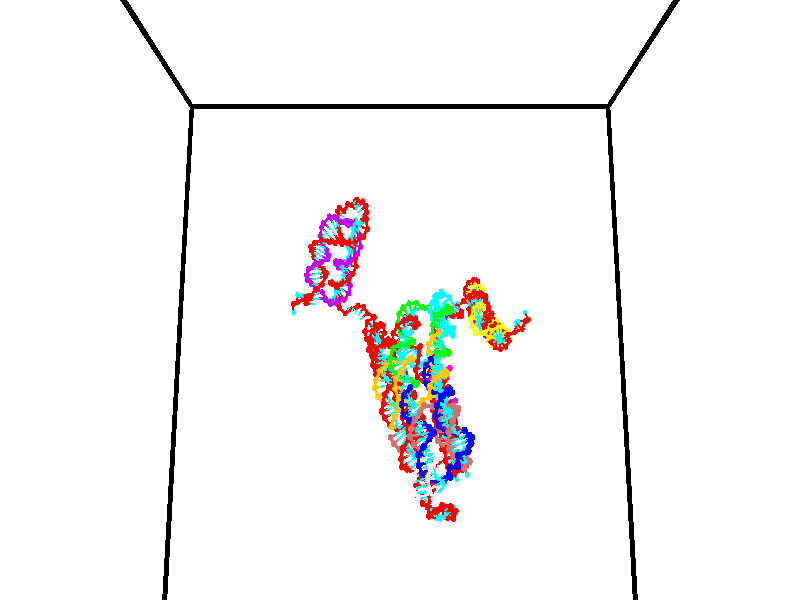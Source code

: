 // switches for output
#declare DRAW_BASES = 1; // possible values are 0, 1; only relevant for DNA ribbons
#declare DRAW_BASES_TYPE = 3; // possible values are 1, 2, 3; only relevant for DNA ribbons
#declare DRAW_FOG = 0; // set to 1 to enable fog

#include "colors.inc"

#include "transforms.inc"
background { rgb <1, 1, 1>}

#default {
   normal{
       ripples 0.25
       frequency 0.20
       turbulence 0.2
       lambda 5
   }
	finish {
		phong 0.1
		phong_size 40.
	}
}

// original window dimensions: 1024x640


// camera settings

camera {
	sky <0, 0.179814, -0.983701>
	up <0, 0.179814, -0.983701>
	right 1.6 * <1, 0, 0>
	location <35, 94.9851, 44.8844>
	look_at <35, 29.7336, 32.9568>
	direction <0, -65.2515, -11.9276>
	angle 67.0682
}


# declare cpy_camera_pos = <35, 94.9851, 44.8844>;
# if (DRAW_FOG = 1)
fog {
	fog_type 2
	up vnormalize(cpy_camera_pos)
	color rgbt<1,1,1,0.3>
	distance 1e-5
	fog_alt 3e-3
	fog_offset 56
}
# end


// LIGHTS

# declare lum = 6;
global_settings {
	ambient_light rgb lum * <0.05, 0.05, 0.05>
	max_trace_level 15
}# declare cpy_direct_light_amount = 0.25;
light_source
{	1000 * <-1, -1.16352, -0.803886>,
	rgb lum * cpy_direct_light_amount
	parallel
}

light_source
{	1000 * <1, 1.16352, 0.803886>,
	rgb lum * cpy_direct_light_amount
	parallel
}

// strand 0

// nucleotide -1

// particle -1
sphere {
	<24.232779, 34.985241, 34.256653> 0.250000
	pigment { color rgbt <1,0,0,0> }
	no_shadow
}
cylinder {
	<24.254450, 34.960617, 34.655304>,  <24.267452, 34.945843, 34.894497>, 0.100000
	pigment { color rgbt <1,0,0,0> }
	no_shadow
}
cylinder {
	<24.254450, 34.960617, 34.655304>,  <24.232779, 34.985241, 34.256653>, 0.100000
	pigment { color rgbt <1,0,0,0> }
	no_shadow
}

// particle -1
sphere {
	<24.254450, 34.960617, 34.655304> 0.100000
	pigment { color rgbt <1,0,0,0> }
	no_shadow
}
sphere {
	0, 1
	scale<0.080000,0.200000,0.300000>
	matrix <-0.071626, 0.995287, 0.065373,
		-0.995959, -0.074926, 0.049510,
		0.054175, -0.061562, 0.996632,
		24.270702, 34.942150, 34.954292>
	pigment { color rgbt <0,1,1,0> }
	no_shadow
}
cylinder {
	<24.764265, 35.577969, 34.214058>,  <24.232779, 34.985241, 34.256653>, 0.130000
	pigment { color rgbt <1,0,0,0> }
	no_shadow
}

// nucleotide -1

// particle -1
sphere {
	<24.764265, 35.577969, 34.214058> 0.250000
	pigment { color rgbt <1,0,0,0> }
	no_shadow
}
cylinder {
	<24.760855, 35.822289, 33.897362>,  <24.758808, 35.968880, 33.707344>, 0.100000
	pigment { color rgbt <1,0,0,0> }
	no_shadow
}
cylinder {
	<24.760855, 35.822289, 33.897362>,  <24.764265, 35.577969, 34.214058>, 0.100000
	pigment { color rgbt <1,0,0,0> }
	no_shadow
}

// particle -1
sphere {
	<24.760855, 35.822289, 33.897362> 0.100000
	pigment { color rgbt <1,0,0,0> }
	no_shadow
}
sphere {
	0, 1
	scale<0.080000,0.200000,0.300000>
	matrix <0.751040, 0.526656, 0.398212,
		0.660202, -0.591232, -0.463227,
		-0.008526, 0.610802, -0.791738,
		24.758297, 36.005527, 33.659840>
	pigment { color rgbt <0,1,1,0> }
	no_shadow
}
cylinder {
	<25.385620, 35.791683, 34.016068>,  <24.764265, 35.577969, 34.214058>, 0.130000
	pigment { color rgbt <1,0,0,0> }
	no_shadow
}

// nucleotide -1

// particle -1
sphere {
	<25.385620, 35.791683, 34.016068> 0.250000
	pigment { color rgbt <1,0,0,0> }
	no_shadow
}
cylinder {
	<25.171225, 36.104805, 33.889622>,  <25.042587, 36.292679, 33.813755>, 0.100000
	pigment { color rgbt <1,0,0,0> }
	no_shadow
}
cylinder {
	<25.171225, 36.104805, 33.889622>,  <25.385620, 35.791683, 34.016068>, 0.100000
	pigment { color rgbt <1,0,0,0> }
	no_shadow
}

// particle -1
sphere {
	<25.171225, 36.104805, 33.889622> 0.100000
	pigment { color rgbt <1,0,0,0> }
	no_shadow
}
sphere {
	0, 1
	scale<0.080000,0.200000,0.300000>
	matrix <0.741010, 0.615643, 0.268120,
		0.404502, -0.090538, -0.910044,
		-0.535987, 0.782807, -0.316119,
		25.010427, 36.339645, 33.794785>
	pigment { color rgbt <0,1,1,0> }
	no_shadow
}
cylinder {
	<25.977003, 36.217491, 33.769913>,  <25.385620, 35.791683, 34.016068>, 0.130000
	pigment { color rgbt <1,0,0,0> }
	no_shadow
}

// nucleotide -1

// particle -1
sphere {
	<25.977003, 36.217491, 33.769913> 0.250000
	pigment { color rgbt <1,0,0,0> }
	no_shadow
}
cylinder {
	<25.640951, 36.431931, 33.802849>,  <25.439320, 36.560593, 33.822613>, 0.100000
	pigment { color rgbt <1,0,0,0> }
	no_shadow
}
cylinder {
	<25.640951, 36.431931, 33.802849>,  <25.977003, 36.217491, 33.769913>, 0.100000
	pigment { color rgbt <1,0,0,0> }
	no_shadow
}

// particle -1
sphere {
	<25.640951, 36.431931, 33.802849> 0.100000
	pigment { color rgbt <1,0,0,0> }
	no_shadow
}
sphere {
	0, 1
	scale<0.080000,0.200000,0.300000>
	matrix <0.535900, 0.797055, 0.278414,
		0.083624, 0.278033, -0.956925,
		-0.840130, 0.536098, 0.082345,
		25.388912, 36.592758, 33.827553>
	pigment { color rgbt <0,1,1,0> }
	no_shadow
}
cylinder {
	<25.716450, 36.281639, 34.445553>,  <25.977003, 36.217491, 33.769913>, 0.130000
	pigment { color rgbt <1,0,0,0> }
	no_shadow
}

// nucleotide -1

// particle -1
sphere {
	<25.716450, 36.281639, 34.445553> 0.250000
	pigment { color rgbt <1,0,0,0> }
	no_shadow
}
cylinder {
	<26.115501, 36.280594, 34.473053>,  <26.354933, 36.279968, 34.489552>, 0.100000
	pigment { color rgbt <1,0,0,0> }
	no_shadow
}
cylinder {
	<26.115501, 36.280594, 34.473053>,  <25.716450, 36.281639, 34.445553>, 0.100000
	pigment { color rgbt <1,0,0,0> }
	no_shadow
}

// particle -1
sphere {
	<26.115501, 36.280594, 34.473053> 0.100000
	pigment { color rgbt <1,0,0,0> }
	no_shadow
}
sphere {
	0, 1
	scale<0.080000,0.200000,0.300000>
	matrix <0.063428, 0.421981, -0.904383,
		-0.026649, 0.906601, 0.421147,
		0.997630, -0.002612, 0.068750,
		26.414791, 36.279812, 34.493679>
	pigment { color rgbt <0,1,1,0> }
	no_shadow
}
cylinder {
	<25.950241, 36.925591, 34.315022>,  <25.716450, 36.281639, 34.445553>, 0.130000
	pigment { color rgbt <1,0,0,0> }
	no_shadow
}

// nucleotide -1

// particle -1
sphere {
	<25.950241, 36.925591, 34.315022> 0.250000
	pigment { color rgbt <1,0,0,0> }
	no_shadow
}
cylinder {
	<26.253057, 36.686142, 34.210297>,  <26.434748, 36.542473, 34.147461>, 0.100000
	pigment { color rgbt <1,0,0,0> }
	no_shadow
}
cylinder {
	<26.253057, 36.686142, 34.210297>,  <25.950241, 36.925591, 34.315022>, 0.100000
	pigment { color rgbt <1,0,0,0> }
	no_shadow
}

// particle -1
sphere {
	<26.253057, 36.686142, 34.210297> 0.100000
	pigment { color rgbt <1,0,0,0> }
	no_shadow
}
sphere {
	0, 1
	scale<0.080000,0.200000,0.300000>
	matrix <-0.012840, 0.387001, -0.921990,
		0.653239, 0.701347, 0.285290,
		0.757043, -0.598617, -0.261809,
		26.480171, 36.506557, 34.131752>
	pigment { color rgbt <0,1,1,0> }
	no_shadow
}
cylinder {
	<26.329695, 37.324284, 33.995312>,  <25.950241, 36.925591, 34.315022>, 0.130000
	pigment { color rgbt <1,0,0,0> }
	no_shadow
}

// nucleotide -1

// particle -1
sphere {
	<26.329695, 37.324284, 33.995312> 0.250000
	pigment { color rgbt <1,0,0,0> }
	no_shadow
}
cylinder {
	<26.504507, 36.984127, 33.878117>,  <26.609394, 36.780033, 33.807800>, 0.100000
	pigment { color rgbt <1,0,0,0> }
	no_shadow
}
cylinder {
	<26.504507, 36.984127, 33.878117>,  <26.329695, 37.324284, 33.995312>, 0.100000
	pigment { color rgbt <1,0,0,0> }
	no_shadow
}

// particle -1
sphere {
	<26.504507, 36.984127, 33.878117> 0.100000
	pigment { color rgbt <1,0,0,0> }
	no_shadow
}
sphere {
	0, 1
	scale<0.080000,0.200000,0.300000>
	matrix <0.120252, 0.378060, -0.917938,
		0.891372, 0.365934, 0.267485,
		0.437030, -0.850390, -0.292988,
		26.635616, 36.729012, 33.790222>
	pigment { color rgbt <0,1,1,0> }
	no_shadow
}
cylinder {
	<26.779854, 37.570351, 33.574669>,  <26.329695, 37.324284, 33.995312>, 0.130000
	pigment { color rgbt <1,0,0,0> }
	no_shadow
}

// nucleotide -1

// particle -1
sphere {
	<26.779854, 37.570351, 33.574669> 0.250000
	pigment { color rgbt <1,0,0,0> }
	no_shadow
}
cylinder {
	<26.754463, 37.183109, 33.477726>,  <26.739229, 36.950764, 33.419559>, 0.100000
	pigment { color rgbt <1,0,0,0> }
	no_shadow
}
cylinder {
	<26.754463, 37.183109, 33.477726>,  <26.779854, 37.570351, 33.574669>, 0.100000
	pigment { color rgbt <1,0,0,0> }
	no_shadow
}

// particle -1
sphere {
	<26.754463, 37.183109, 33.477726> 0.100000
	pigment { color rgbt <1,0,0,0> }
	no_shadow
}
sphere {
	0, 1
	scale<0.080000,0.200000,0.300000>
	matrix <0.058556, 0.238820, -0.969297,
		0.996264, -0.075718, 0.041529,
		-0.063475, -0.968107, -0.242362,
		26.735420, 36.892677, 33.405018>
	pigment { color rgbt <0,1,1,0> }
	no_shadow
}
cylinder {
	<27.420633, 37.381119, 33.072788>,  <26.779854, 37.570351, 33.574669>, 0.130000
	pigment { color rgbt <1,0,0,0> }
	no_shadow
}

// nucleotide -1

// particle -1
sphere {
	<27.420633, 37.381119, 33.072788> 0.250000
	pigment { color rgbt <1,0,0,0> }
	no_shadow
}
cylinder {
	<27.153383, 37.090584, 33.008236>,  <26.993032, 36.916264, 32.969505>, 0.100000
	pigment { color rgbt <1,0,0,0> }
	no_shadow
}
cylinder {
	<27.153383, 37.090584, 33.008236>,  <27.420633, 37.381119, 33.072788>, 0.100000
	pigment { color rgbt <1,0,0,0> }
	no_shadow
}

// particle -1
sphere {
	<27.153383, 37.090584, 33.008236> 0.100000
	pigment { color rgbt <1,0,0,0> }
	no_shadow
}
sphere {
	0, 1
	scale<0.080000,0.200000,0.300000>
	matrix <0.135954, 0.094070, -0.986239,
		0.731522, -0.680872, 0.035898,
		-0.668126, -0.726336, -0.161381,
		26.952946, 36.872684, 32.959820>
	pigment { color rgbt <0,1,1,0> }
	no_shadow
}
cylinder {
	<27.690300, 37.178986, 32.369873>,  <27.420633, 37.381119, 33.072788>, 0.130000
	pigment { color rgbt <1,0,0,0> }
	no_shadow
}

// nucleotide -1

// particle -1
sphere {
	<27.690300, 37.178986, 32.369873> 0.250000
	pigment { color rgbt <1,0,0,0> }
	no_shadow
}
cylinder {
	<27.325655, 37.017811, 32.402370>,  <27.106867, 36.921104, 32.421871>, 0.100000
	pigment { color rgbt <1,0,0,0> }
	no_shadow
}
cylinder {
	<27.325655, 37.017811, 32.402370>,  <27.690300, 37.178986, 32.369873>, 0.100000
	pigment { color rgbt <1,0,0,0> }
	no_shadow
}

// particle -1
sphere {
	<27.325655, 37.017811, 32.402370> 0.100000
	pigment { color rgbt <1,0,0,0> }
	no_shadow
}
sphere {
	0, 1
	scale<0.080000,0.200000,0.300000>
	matrix <-0.152529, 0.148055, -0.977146,
		0.381699, -0.903173, -0.196429,
		-0.911614, -0.402937, 0.081248,
		27.052170, 36.896931, 32.426746>
	pigment { color rgbt <0,1,1,0> }
	no_shadow
}
cylinder {
	<27.711477, 36.643467, 31.953747>,  <27.690300, 37.178986, 32.369873>, 0.130000
	pigment { color rgbt <1,0,0,0> }
	no_shadow
}

// nucleotide -1

// particle -1
sphere {
	<27.711477, 36.643467, 31.953747> 0.250000
	pigment { color rgbt <1,0,0,0> }
	no_shadow
}
cylinder {
	<27.328831, 36.750336, 32.000229>,  <27.099243, 36.814457, 32.028118>, 0.100000
	pigment { color rgbt <1,0,0,0> }
	no_shadow
}
cylinder {
	<27.328831, 36.750336, 32.000229>,  <27.711477, 36.643467, 31.953747>, 0.100000
	pigment { color rgbt <1,0,0,0> }
	no_shadow
}

// particle -1
sphere {
	<27.328831, 36.750336, 32.000229> 0.100000
	pigment { color rgbt <1,0,0,0> }
	no_shadow
}
sphere {
	0, 1
	scale<0.080000,0.200000,0.300000>
	matrix <-0.102721, 0.063962, -0.992652,
		-0.272642, -0.961524, -0.033743,
		-0.956616, 0.267172, 0.116207,
		27.041845, 36.830486, 32.035091>
	pigment { color rgbt <0,1,1,0> }
	no_shadow
}
cylinder {
	<27.327511, 36.184490, 31.486797>,  <27.711477, 36.643467, 31.953747>, 0.130000
	pigment { color rgbt <1,0,0,0> }
	no_shadow
}

// nucleotide -1

// particle -1
sphere {
	<27.327511, 36.184490, 31.486797> 0.250000
	pigment { color rgbt <1,0,0,0> }
	no_shadow
}
cylinder {
	<27.075565, 36.489109, 31.547874>,  <26.924398, 36.671879, 31.584520>, 0.100000
	pigment { color rgbt <1,0,0,0> }
	no_shadow
}
cylinder {
	<27.075565, 36.489109, 31.547874>,  <27.327511, 36.184490, 31.486797>, 0.100000
	pigment { color rgbt <1,0,0,0> }
	no_shadow
}

// particle -1
sphere {
	<27.075565, 36.489109, 31.547874> 0.100000
	pigment { color rgbt <1,0,0,0> }
	no_shadow
}
sphere {
	0, 1
	scale<0.080000,0.200000,0.300000>
	matrix <0.132296, 0.298910, -0.945066,
		-0.765355, -0.575063, -0.289023,
		-0.629864, 0.761548, 0.152694,
		26.886606, 36.717575, 31.593683>
	pigment { color rgbt <0,1,1,0> }
	no_shadow
}
cylinder {
	<26.690859, 36.084656, 31.083902>,  <27.327511, 36.184490, 31.486797>, 0.130000
	pigment { color rgbt <1,0,0,0> }
	no_shadow
}

// nucleotide -1

// particle -1
sphere {
	<26.690859, 36.084656, 31.083902> 0.250000
	pigment { color rgbt <1,0,0,0> }
	no_shadow
}
cylinder {
	<26.773285, 36.469105, 31.157415>,  <26.822741, 36.699776, 31.201523>, 0.100000
	pigment { color rgbt <1,0,0,0> }
	no_shadow
}
cylinder {
	<26.773285, 36.469105, 31.157415>,  <26.690859, 36.084656, 31.083902>, 0.100000
	pigment { color rgbt <1,0,0,0> }
	no_shadow
}

// particle -1
sphere {
	<26.773285, 36.469105, 31.157415> 0.100000
	pigment { color rgbt <1,0,0,0> }
	no_shadow
}
sphere {
	0, 1
	scale<0.080000,0.200000,0.300000>
	matrix <0.072015, 0.172407, -0.982390,
		-0.975884, 0.215673, -0.033688,
		0.206067, 0.961125, 0.183781,
		26.835106, 36.757442, 31.212549>
	pigment { color rgbt <0,1,1,0> }
	no_shadow
}
cylinder {
	<26.389944, 36.366661, 30.539145>,  <26.690859, 36.084656, 31.083902>, 0.130000
	pigment { color rgbt <1,0,0,0> }
	no_shadow
}

// nucleotide -1

// particle -1
sphere {
	<26.389944, 36.366661, 30.539145> 0.250000
	pigment { color rgbt <1,0,0,0> }
	no_shadow
}
cylinder {
	<26.582989, 36.686539, 30.682013>,  <26.698816, 36.878468, 30.767733>, 0.100000
	pigment { color rgbt <1,0,0,0> }
	no_shadow
}
cylinder {
	<26.582989, 36.686539, 30.682013>,  <26.389944, 36.366661, 30.539145>, 0.100000
	pigment { color rgbt <1,0,0,0> }
	no_shadow
}

// particle -1
sphere {
	<26.582989, 36.686539, 30.682013> 0.100000
	pigment { color rgbt <1,0,0,0> }
	no_shadow
}
sphere {
	0, 1
	scale<0.080000,0.200000,0.300000>
	matrix <0.168778, 0.315243, -0.933882,
		-0.859418, 0.510985, 0.017169,
		0.482612, 0.799697, 0.357169,
		26.727772, 36.926449, 30.789164>
	pigment { color rgbt <0,1,1,0> }
	no_shadow
}
cylinder {
	<26.197723, 36.952126, 30.096800>,  <26.389944, 36.366661, 30.539145>, 0.130000
	pigment { color rgbt <1,0,0,0> }
	no_shadow
}

// nucleotide -1

// particle -1
sphere {
	<26.197723, 36.952126, 30.096800> 0.250000
	pigment { color rgbt <1,0,0,0> }
	no_shadow
}
cylinder {
	<26.544176, 37.049171, 30.271593>,  <26.752048, 37.107399, 30.376469>, 0.100000
	pigment { color rgbt <1,0,0,0> }
	no_shadow
}
cylinder {
	<26.544176, 37.049171, 30.271593>,  <26.197723, 36.952126, 30.096800>, 0.100000
	pigment { color rgbt <1,0,0,0> }
	no_shadow
}

// particle -1
sphere {
	<26.544176, 37.049171, 30.271593> 0.100000
	pigment { color rgbt <1,0,0,0> }
	no_shadow
}
sphere {
	0, 1
	scale<0.080000,0.200000,0.300000>
	matrix <0.305918, 0.434067, -0.847349,
		-0.395261, 0.867596, 0.301738,
		0.866131, 0.242616, 0.436983,
		26.804016, 37.121956, 30.402687>
	pigment { color rgbt <0,1,1,0> }
	no_shadow
}
cylinder {
	<26.274908, 37.712498, 30.005428>,  <26.197723, 36.952126, 30.096800>, 0.130000
	pigment { color rgbt <1,0,0,0> }
	no_shadow
}

// nucleotide -1

// particle -1
sphere {
	<26.274908, 37.712498, 30.005428> 0.250000
	pigment { color rgbt <1,0,0,0> }
	no_shadow
}
cylinder {
	<26.641193, 37.582249, 30.099607>,  <26.860966, 37.504101, 30.156115>, 0.100000
	pigment { color rgbt <1,0,0,0> }
	no_shadow
}
cylinder {
	<26.641193, 37.582249, 30.099607>,  <26.274908, 37.712498, 30.005428>, 0.100000
	pigment { color rgbt <1,0,0,0> }
	no_shadow
}

// particle -1
sphere {
	<26.641193, 37.582249, 30.099607> 0.100000
	pigment { color rgbt <1,0,0,0> }
	no_shadow
}
sphere {
	0, 1
	scale<0.080000,0.200000,0.300000>
	matrix <0.347569, 0.347807, -0.870762,
		0.201650, 0.879204, 0.431669,
		0.915715, -0.325624, 0.235449,
		26.915907, 37.484562, 30.170242>
	pigment { color rgbt <0,1,1,0> }
	no_shadow
}
cylinder {
	<26.700066, 38.259285, 29.826965>,  <26.274908, 37.712498, 30.005428>, 0.130000
	pigment { color rgbt <1,0,0,0> }
	no_shadow
}

// nucleotide -1

// particle -1
sphere {
	<26.700066, 38.259285, 29.826965> 0.250000
	pigment { color rgbt <1,0,0,0> }
	no_shadow
}
cylinder {
	<26.925175, 37.929821, 29.854860>,  <27.060240, 37.732143, 29.871597>, 0.100000
	pigment { color rgbt <1,0,0,0> }
	no_shadow
}
cylinder {
	<26.925175, 37.929821, 29.854860>,  <26.700066, 38.259285, 29.826965>, 0.100000
	pigment { color rgbt <1,0,0,0> }
	no_shadow
}

// particle -1
sphere {
	<26.925175, 37.929821, 29.854860> 0.100000
	pigment { color rgbt <1,0,0,0> }
	no_shadow
}
sphere {
	0, 1
	scale<0.080000,0.200000,0.300000>
	matrix <0.555525, 0.314390, -0.769773,
		0.612109, 0.471951, 0.634496,
		0.562774, -0.823664, 0.069740,
		27.094007, 37.682720, 29.875782>
	pigment { color rgbt <0,1,1,0> }
	no_shadow
}
cylinder {
	<27.414839, 38.410652, 29.624357>,  <26.700066, 38.259285, 29.826965>, 0.130000
	pigment { color rgbt <1,0,0,0> }
	no_shadow
}

// nucleotide -1

// particle -1
sphere {
	<27.414839, 38.410652, 29.624357> 0.250000
	pigment { color rgbt <1,0,0,0> }
	no_shadow
}
cylinder {
	<27.417147, 38.011486, 29.598656>,  <27.418531, 37.771984, 29.583235>, 0.100000
	pigment { color rgbt <1,0,0,0> }
	no_shadow
}
cylinder {
	<27.417147, 38.011486, 29.598656>,  <27.414839, 38.410652, 29.624357>, 0.100000
	pigment { color rgbt <1,0,0,0> }
	no_shadow
}

// particle -1
sphere {
	<27.417147, 38.011486, 29.598656> 0.100000
	pigment { color rgbt <1,0,0,0> }
	no_shadow
}
sphere {
	0, 1
	scale<0.080000,0.200000,0.300000>
	matrix <0.709475, 0.049366, -0.702999,
		0.704707, -0.041529, 0.708282,
		0.005770, -0.997917, -0.064252,
		27.418879, 37.712112, 29.579380>
	pigment { color rgbt <0,1,1,0> }
	no_shadow
}
cylinder {
	<28.167295, 38.131363, 29.723063>,  <27.414839, 38.410652, 29.624357>, 0.130000
	pigment { color rgbt <1,0,0,0> }
	no_shadow
}

// nucleotide -1

// particle -1
sphere {
	<28.167295, 38.131363, 29.723063> 0.250000
	pigment { color rgbt <1,0,0,0> }
	no_shadow
}
cylinder {
	<27.942816, 37.888264, 29.498312>,  <27.808128, 37.742405, 29.363462>, 0.100000
	pigment { color rgbt <1,0,0,0> }
	no_shadow
}
cylinder {
	<27.942816, 37.888264, 29.498312>,  <28.167295, 38.131363, 29.723063>, 0.100000
	pigment { color rgbt <1,0,0,0> }
	no_shadow
}

// particle -1
sphere {
	<27.942816, 37.888264, 29.498312> 0.100000
	pigment { color rgbt <1,0,0,0> }
	no_shadow
}
sphere {
	0, 1
	scale<0.080000,0.200000,0.300000>
	matrix <0.702260, 0.009654, -0.711856,
		0.438050, -0.794074, 0.421377,
		-0.561198, -0.607744, -0.561875,
		27.774456, 37.705940, 29.329750>
	pigment { color rgbt <0,1,1,0> }
	no_shadow
}
cylinder {
	<28.647047, 37.650417, 29.688431>,  <28.167295, 38.131363, 29.723063>, 0.130000
	pigment { color rgbt <1,0,0,0> }
	no_shadow
}

// nucleotide -1

// particle -1
sphere {
	<28.647047, 37.650417, 29.688431> 0.250000
	pigment { color rgbt <1,0,0,0> }
	no_shadow
}
cylinder {
	<28.371561, 37.601021, 29.402657>,  <28.206270, 37.571381, 29.231192>, 0.100000
	pigment { color rgbt <1,0,0,0> }
	no_shadow
}
cylinder {
	<28.371561, 37.601021, 29.402657>,  <28.647047, 37.650417, 29.688431>, 0.100000
	pigment { color rgbt <1,0,0,0> }
	no_shadow
}

// particle -1
sphere {
	<28.371561, 37.601021, 29.402657> 0.100000
	pigment { color rgbt <1,0,0,0> }
	no_shadow
}
sphere {
	0, 1
	scale<0.080000,0.200000,0.300000>
	matrix <0.722914, -0.192227, -0.663660,
		-0.055374, -0.973549, 0.221667,
		-0.688715, -0.123496, -0.714437,
		28.164946, 37.563972, 29.188326>
	pigment { color rgbt <0,1,1,0> }
	no_shadow
}
cylinder {
	<28.918451, 37.127895, 29.270485>,  <28.647047, 37.650417, 29.688431>, 0.130000
	pigment { color rgbt <1,0,0,0> }
	no_shadow
}

// nucleotide -1

// particle -1
sphere {
	<28.918451, 37.127895, 29.270485> 0.250000
	pigment { color rgbt <1,0,0,0> }
	no_shadow
}
cylinder {
	<28.660456, 37.256458, 28.993158>,  <28.505657, 37.333595, 28.826763>, 0.100000
	pigment { color rgbt <1,0,0,0> }
	no_shadow
}
cylinder {
	<28.660456, 37.256458, 28.993158>,  <28.918451, 37.127895, 29.270485>, 0.100000
	pigment { color rgbt <1,0,0,0> }
	no_shadow
}

// particle -1
sphere {
	<28.660456, 37.256458, 28.993158> 0.100000
	pigment { color rgbt <1,0,0,0> }
	no_shadow
}
sphere {
	0, 1
	scale<0.080000,0.200000,0.300000>
	matrix <0.700397, -0.114263, -0.704548,
		-0.305665, -0.940023, -0.151412,
		-0.644991, 0.321404, -0.693315,
		28.466959, 37.352879, 28.785164>
	pigment { color rgbt <0,1,1,0> }
	no_shadow
}
cylinder {
	<29.097380, 36.834278, 28.752457>,  <28.918451, 37.127895, 29.270485>, 0.130000
	pigment { color rgbt <1,0,0,0> }
	no_shadow
}

// nucleotide -1

// particle -1
sphere {
	<29.097380, 36.834278, 28.752457> 0.250000
	pigment { color rgbt <1,0,0,0> }
	no_shadow
}
cylinder {
	<28.866505, 37.104115, 28.568378>,  <28.727980, 37.266018, 28.457932>, 0.100000
	pigment { color rgbt <1,0,0,0> }
	no_shadow
}
cylinder {
	<28.866505, 37.104115, 28.568378>,  <29.097380, 36.834278, 28.752457>, 0.100000
	pigment { color rgbt <1,0,0,0> }
	no_shadow
}

// particle -1
sphere {
	<28.866505, 37.104115, 28.568378> 0.100000
	pigment { color rgbt <1,0,0,0> }
	no_shadow
}
sphere {
	0, 1
	scale<0.080000,0.200000,0.300000>
	matrix <0.569896, -0.070868, -0.818655,
		-0.584872, -0.734781, -0.343543,
		-0.577186, 0.674592, -0.460197,
		28.693348, 37.306492, 28.430319>
	pigment { color rgbt <0,1,1,0> }
	no_shadow
}
cylinder {
	<28.845900, 36.529354, 28.133337>,  <29.097380, 36.834278, 28.752457>, 0.130000
	pigment { color rgbt <1,0,0,0> }
	no_shadow
}

// nucleotide -1

// particle -1
sphere {
	<28.845900, 36.529354, 28.133337> 0.250000
	pigment { color rgbt <1,0,0,0> }
	no_shadow
}
cylinder {
	<28.825628, 36.922638, 28.063217>,  <28.813465, 37.158607, 28.021145>, 0.100000
	pigment { color rgbt <1,0,0,0> }
	no_shadow
}
cylinder {
	<28.825628, 36.922638, 28.063217>,  <28.845900, 36.529354, 28.133337>, 0.100000
	pigment { color rgbt <1,0,0,0> }
	no_shadow
}

// particle -1
sphere {
	<28.825628, 36.922638, 28.063217> 0.100000
	pigment { color rgbt <1,0,0,0> }
	no_shadow
}
sphere {
	0, 1
	scale<0.080000,0.200000,0.300000>
	matrix <0.447786, -0.134526, -0.883963,
		-0.892703, -0.123293, -0.433450,
		-0.050676, 0.983210, -0.175301,
		28.810425, 37.217602, 28.010628>
	pigment { color rgbt <0,1,1,0> }
	no_shadow
}
cylinder {
	<28.840128, 36.701523, 27.423906>,  <28.845900, 36.529354, 28.133337>, 0.130000
	pigment { color rgbt <1,0,0,0> }
	no_shadow
}

// nucleotide -1

// particle -1
sphere {
	<28.840128, 36.701523, 27.423906> 0.250000
	pigment { color rgbt <1,0,0,0> }
	no_shadow
}
cylinder {
	<28.948473, 37.071247, 27.531446>,  <29.013479, 37.293083, 27.595970>, 0.100000
	pigment { color rgbt <1,0,0,0> }
	no_shadow
}
cylinder {
	<28.948473, 37.071247, 27.531446>,  <28.840128, 36.701523, 27.423906>, 0.100000
	pigment { color rgbt <1,0,0,0> }
	no_shadow
}

// particle -1
sphere {
	<28.948473, 37.071247, 27.531446> 0.100000
	pigment { color rgbt <1,0,0,0> }
	no_shadow
}
sphere {
	0, 1
	scale<0.080000,0.200000,0.300000>
	matrix <0.636736, 0.037427, -0.770173,
		-0.721942, 0.379799, -0.578405,
		0.270863, 0.924312, 0.268852,
		29.029732, 37.348541, 27.612103>
	pigment { color rgbt <0,1,1,0> }
	no_shadow
}
cylinder {
	<28.775759, 37.241924, 26.858969>,  <28.840128, 36.701523, 27.423906>, 0.130000
	pigment { color rgbt <1,0,0,0> }
	no_shadow
}

// nucleotide -1

// particle -1
sphere {
	<28.775759, 37.241924, 26.858969> 0.250000
	pigment { color rgbt <1,0,0,0> }
	no_shadow
}
cylinder {
	<29.039248, 37.398643, 27.115898>,  <29.197342, 37.492676, 27.270056>, 0.100000
	pigment { color rgbt <1,0,0,0> }
	no_shadow
}
cylinder {
	<29.039248, 37.398643, 27.115898>,  <28.775759, 37.241924, 26.858969>, 0.100000
	pigment { color rgbt <1,0,0,0> }
	no_shadow
}

// particle -1
sphere {
	<29.039248, 37.398643, 27.115898> 0.100000
	pigment { color rgbt <1,0,0,0> }
	no_shadow
}
sphere {
	0, 1
	scale<0.080000,0.200000,0.300000>
	matrix <0.657913, 0.114224, -0.744381,
		-0.365014, 0.912934, -0.182525,
		0.658723, 0.391795, 0.642325,
		29.236864, 37.516182, 27.308596>
	pigment { color rgbt <0,1,1,0> }
	no_shadow
}
cylinder {
	<29.032227, 38.076977, 26.814878>,  <28.775759, 37.241924, 26.858969>, 0.130000
	pigment { color rgbt <1,0,0,0> }
	no_shadow
}

// nucleotide -1

// particle -1
sphere {
	<29.032227, 38.076977, 26.814878> 0.250000
	pigment { color rgbt <1,0,0,0> }
	no_shadow
}
cylinder {
	<29.307585, 37.820309, 26.950157>,  <29.472799, 37.666309, 27.031324>, 0.100000
	pigment { color rgbt <1,0,0,0> }
	no_shadow
}
cylinder {
	<29.307585, 37.820309, 26.950157>,  <29.032227, 38.076977, 26.814878>, 0.100000
	pigment { color rgbt <1,0,0,0> }
	no_shadow
}

// particle -1
sphere {
	<29.307585, 37.820309, 26.950157> 0.100000
	pigment { color rgbt <1,0,0,0> }
	no_shadow
}
sphere {
	0, 1
	scale<0.080000,0.200000,0.300000>
	matrix <0.627293, 0.292573, -0.721737,
		0.364167, 0.708988, 0.603919,
		0.688393, -0.641667, 0.338198,
		29.514103, 37.627808, 27.051617>
	pigment { color rgbt <0,1,1,0> }
	no_shadow
}
cylinder {
	<29.536703, 38.443520, 27.206472>,  <29.032227, 38.076977, 26.814878>, 0.130000
	pigment { color rgbt <1,0,0,0> }
	no_shadow
}

// nucleotide -1

// particle -1
sphere {
	<29.536703, 38.443520, 27.206472> 0.250000
	pigment { color rgbt <1,0,0,0> }
	no_shadow
}
cylinder {
	<29.651745, 38.115215, 27.009035>,  <29.720770, 37.918232, 26.890574>, 0.100000
	pigment { color rgbt <1,0,0,0> }
	no_shadow
}
cylinder {
	<29.651745, 38.115215, 27.009035>,  <29.536703, 38.443520, 27.206472>, 0.100000
	pigment { color rgbt <1,0,0,0> }
	no_shadow
}

// particle -1
sphere {
	<29.651745, 38.115215, 27.009035> 0.100000
	pigment { color rgbt <1,0,0,0> }
	no_shadow
}
sphere {
	0, 1
	scale<0.080000,0.200000,0.300000>
	matrix <0.388372, 0.571036, -0.723246,
		0.875472, 0.016312, 0.482994,
		0.287604, -0.820763, -0.493591,
		29.738026, 37.868988, 26.860958>
	pigment { color rgbt <0,1,1,0> }
	no_shadow
}
cylinder {
	<29.923973, 38.733994, 26.722534>,  <29.536703, 38.443520, 27.206472>, 0.130000
	pigment { color rgbt <1,0,0,0> }
	no_shadow
}

// nucleotide -1

// particle -1
sphere {
	<29.923973, 38.733994, 26.722534> 0.250000
	pigment { color rgbt <1,0,0,0> }
	no_shadow
}
cylinder {
	<29.916044, 38.350185, 26.610159>,  <29.911287, 38.119900, 26.542734>, 0.100000
	pigment { color rgbt <1,0,0,0> }
	no_shadow
}
cylinder {
	<29.916044, 38.350185, 26.610159>,  <29.923973, 38.733994, 26.722534>, 0.100000
	pigment { color rgbt <1,0,0,0> }
	no_shadow
}

// particle -1
sphere {
	<29.916044, 38.350185, 26.610159> 0.100000
	pigment { color rgbt <1,0,0,0> }
	no_shadow
}
sphere {
	0, 1
	scale<0.080000,0.200000,0.300000>
	matrix <0.470090, 0.239050, -0.849630,
		0.882396, -0.148909, 0.446323,
		-0.019824, -0.959522, -0.280937,
		29.910097, 38.062328, 26.525877>
	pigment { color rgbt <0,1,1,0> }
	no_shadow
}
cylinder {
	<30.353613, 39.312004, 27.005514>,  <29.923973, 38.733994, 26.722534>, 0.130000
	pigment { color rgbt <1,0,0,0> }
	no_shadow
}

// nucleotide -1

// particle -1
sphere {
	<30.353613, 39.312004, 27.005514> 0.250000
	pigment { color rgbt <1,0,0,0> }
	no_shadow
}
cylinder {
	<30.510004, 38.946159, 27.046738>,  <30.603838, 38.726654, 27.071472>, 0.100000
	pigment { color rgbt <1,0,0,0> }
	no_shadow
}
cylinder {
	<30.510004, 38.946159, 27.046738>,  <30.353613, 39.312004, 27.005514>, 0.100000
	pigment { color rgbt <1,0,0,0> }
	no_shadow
}

// particle -1
sphere {
	<30.510004, 38.946159, 27.046738> 0.100000
	pigment { color rgbt <1,0,0,0> }
	no_shadow
}
sphere {
	0, 1
	scale<0.080000,0.200000,0.300000>
	matrix <-0.006812, -0.114842, -0.993360,
		0.920375, 0.387680, -0.051131,
		0.390978, -0.914612, 0.103057,
		30.627298, 38.671776, 27.077654>
	pigment { color rgbt <0,1,1,0> }
	no_shadow
}
cylinder {
	<30.863586, 39.212814, 26.513563>,  <30.353613, 39.312004, 27.005514>, 0.130000
	pigment { color rgbt <1,0,0,0> }
	no_shadow
}

// nucleotide -1

// particle -1
sphere {
	<30.863586, 39.212814, 26.513563> 0.250000
	pigment { color rgbt <1,0,0,0> }
	no_shadow
}
cylinder {
	<30.766470, 38.836266, 26.607256>,  <30.708200, 38.610336, 26.663471>, 0.100000
	pigment { color rgbt <1,0,0,0> }
	no_shadow
}
cylinder {
	<30.766470, 38.836266, 26.607256>,  <30.863586, 39.212814, 26.513563>, 0.100000
	pigment { color rgbt <1,0,0,0> }
	no_shadow
}

// particle -1
sphere {
	<30.766470, 38.836266, 26.607256> 0.100000
	pigment { color rgbt <1,0,0,0> }
	no_shadow
}
sphere {
	0, 1
	scale<0.080000,0.200000,0.300000>
	matrix <0.257134, -0.295271, -0.920161,
		0.935379, -0.163179, 0.313749,
		-0.242792, -0.941375, 0.234232,
		30.693632, 38.553852, 26.677525>
	pigment { color rgbt <0,1,1,0> }
	no_shadow
}
cylinder {
	<30.758821, 39.870544, 26.809244>,  <30.863586, 39.212814, 26.513563>, 0.130000
	pigment { color rgbt <1,0,0,0> }
	no_shadow
}

// nucleotide -1

// particle -1
sphere {
	<30.758821, 39.870544, 26.809244> 0.250000
	pigment { color rgbt <1,0,0,0> }
	no_shadow
}
cylinder {
	<30.742388, 40.231564, 26.980692>,  <30.732529, 40.448177, 27.083561>, 0.100000
	pigment { color rgbt <1,0,0,0> }
	no_shadow
}
cylinder {
	<30.742388, 40.231564, 26.980692>,  <30.758821, 39.870544, 26.809244>, 0.100000
	pigment { color rgbt <1,0,0,0> }
	no_shadow
}

// particle -1
sphere {
	<30.742388, 40.231564, 26.980692> 0.100000
	pigment { color rgbt <1,0,0,0> }
	no_shadow
}
sphere {
	0, 1
	scale<0.080000,0.200000,0.300000>
	matrix <0.809528, -0.221375, 0.543745,
		0.585643, 0.369319, -0.721544,
		-0.041083, 0.902550, 0.428620,
		30.730062, 40.502327, 27.109278>
	pigment { color rgbt <0,1,1,0> }
	no_shadow
}
cylinder {
	<31.454914, 40.134094, 26.964533>,  <30.758821, 39.870544, 26.809244>, 0.130000
	pigment { color rgbt <1,0,0,0> }
	no_shadow
}

// nucleotide -1

// particle -1
sphere {
	<31.454914, 40.134094, 26.964533> 0.250000
	pigment { color rgbt <1,0,0,0> }
	no_shadow
}
cylinder {
	<31.212999, 40.272221, 27.251585>,  <31.067850, 40.355095, 27.423817>, 0.100000
	pigment { color rgbt <1,0,0,0> }
	no_shadow
}
cylinder {
	<31.212999, 40.272221, 27.251585>,  <31.454914, 40.134094, 26.964533>, 0.100000
	pigment { color rgbt <1,0,0,0> }
	no_shadow
}

// particle -1
sphere {
	<31.212999, 40.272221, 27.251585> 0.100000
	pigment { color rgbt <1,0,0,0> }
	no_shadow
}
sphere {
	0, 1
	scale<0.080000,0.200000,0.300000>
	matrix <0.646747, -0.312850, 0.695589,
		0.464708, 0.884806, -0.034125,
		-0.604785, 0.345316, 0.717629,
		31.031565, 40.375816, 27.466873>
	pigment { color rgbt <0,1,1,0> }
	no_shadow
}
cylinder {
	<31.805460, 40.529835, 27.443357>,  <31.454914, 40.134094, 26.964533>, 0.130000
	pigment { color rgbt <1,0,0,0> }
	no_shadow
}

// nucleotide -1

// particle -1
sphere {
	<31.805460, 40.529835, 27.443357> 0.250000
	pigment { color rgbt <1,0,0,0> }
	no_shadow
}
cylinder {
	<31.477573, 40.399883, 27.632046>,  <31.280842, 40.321911, 27.745258>, 0.100000
	pigment { color rgbt <1,0,0,0> }
	no_shadow
}
cylinder {
	<31.477573, 40.399883, 27.632046>,  <31.805460, 40.529835, 27.443357>, 0.100000
	pigment { color rgbt <1,0,0,0> }
	no_shadow
}

// particle -1
sphere {
	<31.477573, 40.399883, 27.632046> 0.100000
	pigment { color rgbt <1,0,0,0> }
	no_shadow
}
sphere {
	0, 1
	scale<0.080000,0.200000,0.300000>
	matrix <0.567595, -0.350260, 0.745086,
		-0.076840, 0.878504, 0.471515,
		-0.819714, -0.324882, 0.471721,
		31.231659, 40.302418, 27.773561>
	pigment { color rgbt <0,1,1,0> }
	no_shadow
}
cylinder {
	<31.871319, 40.839508, 28.065477>,  <31.805460, 40.529835, 27.443357>, 0.130000
	pigment { color rgbt <1,0,0,0> }
	no_shadow
}

// nucleotide -1

// particle -1
sphere {
	<31.871319, 40.839508, 28.065477> 0.250000
	pigment { color rgbt <1,0,0,0> }
	no_shadow
}
cylinder {
	<31.660151, 40.500652, 28.089684>,  <31.533449, 40.297340, 28.104208>, 0.100000
	pigment { color rgbt <1,0,0,0> }
	no_shadow
}
cylinder {
	<31.660151, 40.500652, 28.089684>,  <31.871319, 40.839508, 28.065477>, 0.100000
	pigment { color rgbt <1,0,0,0> }
	no_shadow
}

// particle -1
sphere {
	<31.660151, 40.500652, 28.089684> 0.100000
	pigment { color rgbt <1,0,0,0> }
	no_shadow
}
sphere {
	0, 1
	scale<0.080000,0.200000,0.300000>
	matrix <0.453330, -0.220819, 0.863557,
		-0.718186, 0.483323, 0.500607,
		-0.527921, -0.847135, 0.060516,
		31.501774, 40.246513, 28.107838>
	pigment { color rgbt <0,1,1,0> }
	no_shadow
}
cylinder {
	<31.475779, 40.764713, 28.723186>,  <31.871319, 40.839508, 28.065477>, 0.130000
	pigment { color rgbt <1,0,0,0> }
	no_shadow
}

// nucleotide -1

// particle -1
sphere {
	<31.475779, 40.764713, 28.723186> 0.250000
	pigment { color rgbt <1,0,0,0> }
	no_shadow
}
cylinder {
	<31.551489, 40.398952, 28.580055>,  <31.596914, 40.179497, 28.494177>, 0.100000
	pigment { color rgbt <1,0,0,0> }
	no_shadow
}
cylinder {
	<31.551489, 40.398952, 28.580055>,  <31.475779, 40.764713, 28.723186>, 0.100000
	pigment { color rgbt <1,0,0,0> }
	no_shadow
}

// particle -1
sphere {
	<31.551489, 40.398952, 28.580055> 0.100000
	pigment { color rgbt <1,0,0,0> }
	no_shadow
}
sphere {
	0, 1
	scale<0.080000,0.200000,0.300000>
	matrix <0.577129, -0.191229, 0.793948,
		-0.794416, -0.356787, 0.491534,
		0.189274, -0.914404, -0.357827,
		31.608271, 40.124630, 28.472708>
	pigment { color rgbt <0,1,1,0> }
	no_shadow
}
cylinder {
	<31.905270, 41.475822, 28.768919>,  <31.475779, 40.764713, 28.723186>, 0.130000
	pigment { color rgbt <1,0,0,0> }
	no_shadow
}

// nucleotide -1

// particle -1
sphere {
	<31.905270, 41.475822, 28.768919> 0.250000
	pigment { color rgbt <1,0,0,0> }
	no_shadow
}
cylinder {
	<31.629097, 41.675133, 28.978689>,  <31.463394, 41.794720, 29.104551>, 0.100000
	pigment { color rgbt <1,0,0,0> }
	no_shadow
}
cylinder {
	<31.629097, 41.675133, 28.978689>,  <31.905270, 41.475822, 28.768919>, 0.100000
	pigment { color rgbt <1,0,0,0> }
	no_shadow
}

// particle -1
sphere {
	<31.629097, 41.675133, 28.978689> 0.100000
	pigment { color rgbt <1,0,0,0> }
	no_shadow
}
sphere {
	0, 1
	scale<0.080000,0.200000,0.300000>
	matrix <-0.360724, -0.865531, 0.347467,
		0.627044, 0.050728, 0.777330,
		-0.690430, 0.498279, 0.524427,
		31.421968, 41.824615, 29.136017>
	pigment { color rgbt <0,1,1,0> }
	no_shadow
}
cylinder {
	<31.984926, 41.309280, 29.543203>,  <31.905270, 41.475822, 28.768919>, 0.130000
	pigment { color rgbt <1,0,0,0> }
	no_shadow
}

// nucleotide -1

// particle -1
sphere {
	<31.984926, 41.309280, 29.543203> 0.250000
	pigment { color rgbt <1,0,0,0> }
	no_shadow
}
cylinder {
	<31.610819, 41.407841, 29.441572>,  <31.386354, 41.466976, 29.380592>, 0.100000
	pigment { color rgbt <1,0,0,0> }
	no_shadow
}
cylinder {
	<31.610819, 41.407841, 29.441572>,  <31.984926, 41.309280, 29.543203>, 0.100000
	pigment { color rgbt <1,0,0,0> }
	no_shadow
}

// particle -1
sphere {
	<31.610819, 41.407841, 29.441572> 0.100000
	pigment { color rgbt <1,0,0,0> }
	no_shadow
}
sphere {
	0, 1
	scale<0.080000,0.200000,0.300000>
	matrix <-0.352242, -0.718150, 0.600155,
		-0.034587, 0.650804, 0.758457,
		-0.935270, 0.246403, -0.254079,
		31.330238, 41.481762, 29.365349>
	pigment { color rgbt <0,1,1,0> }
	no_shadow
}
cylinder {
	<31.644985, 41.411392, 30.186211>,  <31.984926, 41.309280, 29.543203>, 0.130000
	pigment { color rgbt <1,0,0,0> }
	no_shadow
}

// nucleotide -1

// particle -1
sphere {
	<31.644985, 41.411392, 30.186211> 0.250000
	pigment { color rgbt <1,0,0,0> }
	no_shadow
}
cylinder {
	<31.364374, 41.361637, 29.905531>,  <31.196007, 41.331783, 29.737123>, 0.100000
	pigment { color rgbt <1,0,0,0> }
	no_shadow
}
cylinder {
	<31.364374, 41.361637, 29.905531>,  <31.644985, 41.411392, 30.186211>, 0.100000
	pigment { color rgbt <1,0,0,0> }
	no_shadow
}

// particle -1
sphere {
	<31.364374, 41.361637, 29.905531> 0.100000
	pigment { color rgbt <1,0,0,0> }
	no_shadow
}
sphere {
	0, 1
	scale<0.080000,0.200000,0.300000>
	matrix <-0.457089, -0.676889, 0.576967,
		-0.546740, 0.725499, 0.418002,
		-0.701530, -0.124386, -0.701701,
		31.153915, 41.324322, 29.695021>
	pigment { color rgbt <0,1,1,0> }
	no_shadow
}
cylinder {
	<30.882591, 41.369999, 30.614748>,  <31.644985, 41.411392, 30.186211>, 0.130000
	pigment { color rgbt <1,0,0,0> }
	no_shadow
}

// nucleotide -1

// particle -1
sphere {
	<30.882591, 41.369999, 30.614748> 0.250000
	pigment { color rgbt <1,0,0,0> }
	no_shadow
}
cylinder {
	<30.801107, 41.219368, 30.253263>,  <30.752216, 41.128990, 30.036373>, 0.100000
	pigment { color rgbt <1,0,0,0> }
	no_shadow
}
cylinder {
	<30.801107, 41.219368, 30.253263>,  <30.882591, 41.369999, 30.614748>, 0.100000
	pigment { color rgbt <1,0,0,0> }
	no_shadow
}

// particle -1
sphere {
	<30.801107, 41.219368, 30.253263> 0.100000
	pigment { color rgbt <1,0,0,0> }
	no_shadow
}
sphere {
	0, 1
	scale<0.080000,0.200000,0.300000>
	matrix <-0.515554, -0.743451, 0.426009,
		-0.832290, 0.552693, -0.042698,
		-0.203709, -0.376576, -0.903710,
		30.739994, 41.106396, 29.982151>
	pigment { color rgbt <0,1,1,0> }
	no_shadow
}
cylinder {
	<30.191843, 41.287109, 30.641342>,  <30.882591, 41.369999, 30.614748>, 0.130000
	pigment { color rgbt <1,0,0,0> }
	no_shadow
}

// nucleotide -1

// particle -1
sphere {
	<30.191843, 41.287109, 30.641342> 0.250000
	pigment { color rgbt <1,0,0,0> }
	no_shadow
}
cylinder {
	<30.323935, 41.033932, 30.361248>,  <30.403189, 40.882027, 30.193192>, 0.100000
	pigment { color rgbt <1,0,0,0> }
	no_shadow
}
cylinder {
	<30.323935, 41.033932, 30.361248>,  <30.191843, 41.287109, 30.641342>, 0.100000
	pigment { color rgbt <1,0,0,0> }
	no_shadow
}

// particle -1
sphere {
	<30.323935, 41.033932, 30.361248> 0.100000
	pigment { color rgbt <1,0,0,0> }
	no_shadow
}
sphere {
	0, 1
	scale<0.080000,0.200000,0.300000>
	matrix <-0.393374, -0.766645, 0.507458,
		-0.858025, 0.107878, -0.502151,
		0.330227, -0.632944, -0.700237,
		30.423002, 40.844048, 30.151176>
	pigment { color rgbt <0,1,1,0> }
	no_shadow
}
cylinder {
	<29.633286, 40.817429, 30.586752>,  <30.191843, 41.287109, 30.641342>, 0.130000
	pigment { color rgbt <1,0,0,0> }
	no_shadow
}

// nucleotide -1

// particle -1
sphere {
	<29.633286, 40.817429, 30.586752> 0.250000
	pigment { color rgbt <1,0,0,0> }
	no_shadow
}
cylinder {
	<29.935637, 40.621532, 30.412947>,  <30.117046, 40.503994, 30.308664>, 0.100000
	pigment { color rgbt <1,0,0,0> }
	no_shadow
}
cylinder {
	<29.935637, 40.621532, 30.412947>,  <29.633286, 40.817429, 30.586752>, 0.100000
	pigment { color rgbt <1,0,0,0> }
	no_shadow
}

// particle -1
sphere {
	<29.935637, 40.621532, 30.412947> 0.100000
	pigment { color rgbt <1,0,0,0> }
	no_shadow
}
sphere {
	0, 1
	scale<0.080000,0.200000,0.300000>
	matrix <-0.309632, -0.852160, 0.421843,
		-0.576869, -0.184323, -0.795768,
		0.755877, -0.489744, -0.434512,
		30.162399, 40.474609, 30.282593>
	pigment { color rgbt <0,1,1,0> }
	no_shadow
}
cylinder {
	<29.360918, 40.195133, 30.241472>,  <29.633286, 40.817429, 30.586752>, 0.130000
	pigment { color rgbt <1,0,0,0> }
	no_shadow
}

// nucleotide -1

// particle -1
sphere {
	<29.360918, 40.195133, 30.241472> 0.250000
	pigment { color rgbt <1,0,0,0> }
	no_shadow
}
cylinder {
	<29.749435, 40.134483, 30.314795>,  <29.982546, 40.098095, 30.358788>, 0.100000
	pigment { color rgbt <1,0,0,0> }
	no_shadow
}
cylinder {
	<29.749435, 40.134483, 30.314795>,  <29.360918, 40.195133, 30.241472>, 0.100000
	pigment { color rgbt <1,0,0,0> }
	no_shadow
}

// particle -1
sphere {
	<29.749435, 40.134483, 30.314795> 0.100000
	pigment { color rgbt <1,0,0,0> }
	no_shadow
}
sphere {
	0, 1
	scale<0.080000,0.200000,0.300000>
	matrix <-0.228697, -0.807269, 0.544072,
		0.065482, -0.570374, -0.818771,
		0.971293, -0.151624, 0.183304,
		30.040823, 40.088997, 30.369785>
	pigment { color rgbt <0,1,1,0> }
	no_shadow
}
cylinder {
	<29.599638, 39.450626, 29.935913>,  <29.360918, 40.195133, 30.241472>, 0.130000
	pigment { color rgbt <1,0,0,0> }
	no_shadow
}

// nucleotide -1

// particle -1
sphere {
	<29.599638, 39.450626, 29.935913> 0.250000
	pigment { color rgbt <1,0,0,0> }
	no_shadow
}
cylinder {
	<29.829889, 39.572094, 30.239607>,  <29.968040, 39.644974, 30.421824>, 0.100000
	pigment { color rgbt <1,0,0,0> }
	no_shadow
}
cylinder {
	<29.829889, 39.572094, 30.239607>,  <29.599638, 39.450626, 29.935913>, 0.100000
	pigment { color rgbt <1,0,0,0> }
	no_shadow
}

// particle -1
sphere {
	<29.829889, 39.572094, 30.239607> 0.100000
	pigment { color rgbt <1,0,0,0> }
	no_shadow
}
sphere {
	0, 1
	scale<0.080000,0.200000,0.300000>
	matrix <-0.085535, -0.901032, 0.425235,
		0.813226, -0.309718, -0.492684,
		0.575627, 0.303670, 0.759235,
		30.002577, 39.663197, 30.467377>
	pigment { color rgbt <0,1,1,0> }
	no_shadow
}
cylinder {
	<29.999533, 38.887886, 30.072918>,  <29.599638, 39.450626, 29.935913>, 0.130000
	pigment { color rgbt <1,0,0,0> }
	no_shadow
}

// nucleotide -1

// particle -1
sphere {
	<29.999533, 38.887886, 30.072918> 0.250000
	pigment { color rgbt <1,0,0,0> }
	no_shadow
}
cylinder {
	<30.098045, 39.098213, 30.398584>,  <30.157152, 39.224407, 30.593985>, 0.100000
	pigment { color rgbt <1,0,0,0> }
	no_shadow
}
cylinder {
	<30.098045, 39.098213, 30.398584>,  <29.999533, 38.887886, 30.072918>, 0.100000
	pigment { color rgbt <1,0,0,0> }
	no_shadow
}

// particle -1
sphere {
	<30.098045, 39.098213, 30.398584> 0.100000
	pigment { color rgbt <1,0,0,0> }
	no_shadow
}
sphere {
	0, 1
	scale<0.080000,0.200000,0.300000>
	matrix <0.064956, -0.847106, 0.527438,
		0.967019, -0.077013, -0.242781,
		0.246281, 0.525813, 0.814166,
		30.171930, 39.255959, 30.642834>
	pigment { color rgbt <0,1,1,0> }
	no_shadow
}
cylinder {
	<30.553637, 38.459965, 30.405270>,  <29.999533, 38.887886, 30.072918>, 0.130000
	pigment { color rgbt <1,0,0,0> }
	no_shadow
}

// nucleotide -1

// particle -1
sphere {
	<30.553637, 38.459965, 30.405270> 0.250000
	pigment { color rgbt <1,0,0,0> }
	no_shadow
}
cylinder {
	<30.382008, 38.694752, 30.679895>,  <30.279030, 38.835625, 30.844671>, 0.100000
	pigment { color rgbt <1,0,0,0> }
	no_shadow
}
cylinder {
	<30.382008, 38.694752, 30.679895>,  <30.553637, 38.459965, 30.405270>, 0.100000
	pigment { color rgbt <1,0,0,0> }
	no_shadow
}

// particle -1
sphere {
	<30.382008, 38.694752, 30.679895> 0.100000
	pigment { color rgbt <1,0,0,0> }
	no_shadow
}
sphere {
	0, 1
	scale<0.080000,0.200000,0.300000>
	matrix <-0.050951, -0.774603, 0.630392,
		0.901832, 0.235502, 0.362267,
		-0.429072, 0.586966, 0.686562,
		30.253286, 38.870842, 30.885864>
	pigment { color rgbt <0,1,1,0> }
	no_shadow
}
cylinder {
	<30.663691, 38.259693, 31.121786>,  <30.553637, 38.459965, 30.405270>, 0.130000
	pigment { color rgbt <1,0,0,0> }
	no_shadow
}

// nucleotide -1

// particle -1
sphere {
	<30.663691, 38.259693, 31.121786> 0.250000
	pigment { color rgbt <1,0,0,0> }
	no_shadow
}
cylinder {
	<30.367193, 38.509853, 31.219301>,  <30.189295, 38.659950, 31.277811>, 0.100000
	pigment { color rgbt <1,0,0,0> }
	no_shadow
}
cylinder {
	<30.367193, 38.509853, 31.219301>,  <30.663691, 38.259693, 31.121786>, 0.100000
	pigment { color rgbt <1,0,0,0> }
	no_shadow
}

// particle -1
sphere {
	<30.367193, 38.509853, 31.219301> 0.100000
	pigment { color rgbt <1,0,0,0> }
	no_shadow
}
sphere {
	0, 1
	scale<0.080000,0.200000,0.300000>
	matrix <-0.137082, -0.496579, 0.857098,
		0.657092, 0.601898, 0.453817,
		-0.741241, 0.625403, 0.243789,
		30.144821, 38.697475, 31.292439>
	pigment { color rgbt <0,1,1,0> }
	no_shadow
}
cylinder {
	<30.780857, 38.348495, 31.784176>,  <30.663691, 38.259693, 31.121786>, 0.130000
	pigment { color rgbt <1,0,0,0> }
	no_shadow
}

// nucleotide -1

// particle -1
sphere {
	<30.780857, 38.348495, 31.784176> 0.250000
	pigment { color rgbt <1,0,0,0> }
	no_shadow
}
cylinder {
	<30.396069, 38.455612, 31.762629>,  <30.165195, 38.519882, 31.749701>, 0.100000
	pigment { color rgbt <1,0,0,0> }
	no_shadow
}
cylinder {
	<30.396069, 38.455612, 31.762629>,  <30.780857, 38.348495, 31.784176>, 0.100000
	pigment { color rgbt <1,0,0,0> }
	no_shadow
}

// particle -1
sphere {
	<30.396069, 38.455612, 31.762629> 0.100000
	pigment { color rgbt <1,0,0,0> }
	no_shadow
}
sphere {
	0, 1
	scale<0.080000,0.200000,0.300000>
	matrix <-0.185078, -0.493953, 0.849563,
		0.200896, 0.827224, 0.524730,
		-0.961970, 0.267790, -0.053867,
		30.107477, 38.535950, 31.746468>
	pigment { color rgbt <0,1,1,0> }
	no_shadow
}
cylinder {
	<30.494455, 38.555309, 32.447868>,  <30.780857, 38.348495, 31.784176>, 0.130000
	pigment { color rgbt <1,0,0,0> }
	no_shadow
}

// nucleotide -1

// particle -1
sphere {
	<30.494455, 38.555309, 32.447868> 0.250000
	pigment { color rgbt <1,0,0,0> }
	no_shadow
}
cylinder {
	<30.163698, 38.459660, 32.244274>,  <29.965244, 38.402267, 32.122116>, 0.100000
	pigment { color rgbt <1,0,0,0> }
	no_shadow
}
cylinder {
	<30.163698, 38.459660, 32.244274>,  <30.494455, 38.555309, 32.447868>, 0.100000
	pigment { color rgbt <1,0,0,0> }
	no_shadow
}

// particle -1
sphere {
	<30.163698, 38.459660, 32.244274> 0.100000
	pigment { color rgbt <1,0,0,0> }
	no_shadow
}
sphere {
	0, 1
	scale<0.080000,0.200000,0.300000>
	matrix <-0.308100, -0.564526, 0.765757,
		-0.470449, 0.790018, 0.393128,
		-0.826893, -0.239127, -0.508986,
		29.915630, 38.387920, 32.091579>
	pigment { color rgbt <0,1,1,0> }
	no_shadow
}
cylinder {
	<30.080864, 38.629353, 33.018303>,  <30.494455, 38.555309, 32.447868>, 0.130000
	pigment { color rgbt <1,0,0,0> }
	no_shadow
}

// nucleotide -1

// particle -1
sphere {
	<30.080864, 38.629353, 33.018303> 0.250000
	pigment { color rgbt <1,0,0,0> }
	no_shadow
}
cylinder {
	<29.884483, 38.429188, 32.733051>,  <29.766655, 38.309090, 32.561901>, 0.100000
	pigment { color rgbt <1,0,0,0> }
	no_shadow
}
cylinder {
	<29.884483, 38.429188, 32.733051>,  <30.080864, 38.629353, 33.018303>, 0.100000
	pigment { color rgbt <1,0,0,0> }
	no_shadow
}

// particle -1
sphere {
	<29.884483, 38.429188, 32.733051> 0.100000
	pigment { color rgbt <1,0,0,0> }
	no_shadow
}
sphere {
	0, 1
	scale<0.080000,0.200000,0.300000>
	matrix <-0.333325, -0.648390, 0.684460,
		-0.804899, 0.573740, 0.151527,
		-0.490950, -0.500414, -0.713130,
		29.737198, 38.279064, 32.519112>
	pigment { color rgbt <0,1,1,0> }
	no_shadow
}
cylinder {
	<29.439579, 38.558697, 33.277390>,  <30.080864, 38.629353, 33.018303>, 0.130000
	pigment { color rgbt <1,0,0,0> }
	no_shadow
}

// nucleotide -1

// particle -1
sphere {
	<29.439579, 38.558697, 33.277390> 0.250000
	pigment { color rgbt <1,0,0,0> }
	no_shadow
}
cylinder {
	<29.488409, 38.278545, 32.996090>,  <29.517708, 38.110455, 32.827309>, 0.100000
	pigment { color rgbt <1,0,0,0> }
	no_shadow
}
cylinder {
	<29.488409, 38.278545, 32.996090>,  <29.439579, 38.558697, 33.277390>, 0.100000
	pigment { color rgbt <1,0,0,0> }
	no_shadow
}

// particle -1
sphere {
	<29.488409, 38.278545, 32.996090> 0.100000
	pigment { color rgbt <1,0,0,0> }
	no_shadow
}
sphere {
	0, 1
	scale<0.080000,0.200000,0.300000>
	matrix <-0.448535, -0.671001, 0.590401,
		-0.885389, 0.243360, -0.396059,
		0.122076, -0.700381, -0.703252,
		29.525032, 38.068432, 32.785114>
	pigment { color rgbt <0,1,1,0> }
	no_shadow
}
cylinder {
	<28.875450, 38.127327, 33.445515>,  <29.439579, 38.558697, 33.277390>, 0.130000
	pigment { color rgbt <1,0,0,0> }
	no_shadow
}

// nucleotide -1

// particle -1
sphere {
	<28.875450, 38.127327, 33.445515> 0.250000
	pigment { color rgbt <1,0,0,0> }
	no_shadow
}
cylinder {
	<29.076685, 37.898598, 33.186310>,  <29.197426, 37.761360, 33.030788>, 0.100000
	pigment { color rgbt <1,0,0,0> }
	no_shadow
}
cylinder {
	<29.076685, 37.898598, 33.186310>,  <28.875450, 38.127327, 33.445515>, 0.100000
	pigment { color rgbt <1,0,0,0> }
	no_shadow
}

// particle -1
sphere {
	<29.076685, 37.898598, 33.186310> 0.100000
	pigment { color rgbt <1,0,0,0> }
	no_shadow
}
sphere {
	0, 1
	scale<0.080000,0.200000,0.300000>
	matrix <-0.472635, -0.809788, 0.347648,
		-0.723546, 0.131376, -0.677659,
		0.503088, -0.571824, -0.648012,
		29.227612, 37.727051, 32.991905>
	pigment { color rgbt <0,1,1,0> }
	no_shadow
}
cylinder {
	<28.390402, 37.775127, 33.085838>,  <28.875450, 38.127327, 33.445515>, 0.130000
	pigment { color rgbt <1,0,0,0> }
	no_shadow
}

// nucleotide -1

// particle -1
sphere {
	<28.390402, 37.775127, 33.085838> 0.250000
	pigment { color rgbt <1,0,0,0> }
	no_shadow
}
cylinder {
	<28.730808, 37.571896, 33.032734>,  <28.935051, 37.449955, 33.000870>, 0.100000
	pigment { color rgbt <1,0,0,0> }
	no_shadow
}
cylinder {
	<28.730808, 37.571896, 33.032734>,  <28.390402, 37.775127, 33.085838>, 0.100000
	pigment { color rgbt <1,0,0,0> }
	no_shadow
}

// particle -1
sphere {
	<28.730808, 37.571896, 33.032734> 0.100000
	pigment { color rgbt <1,0,0,0> }
	no_shadow
}
sphere {
	0, 1
	scale<0.080000,0.200000,0.300000>
	matrix <-0.437206, -0.825543, 0.356832,
		-0.290902, -0.245623, -0.924686,
		0.851015, -0.508082, -0.132764,
		28.986113, 37.419472, 32.992905>
	pigment { color rgbt <0,1,1,0> }
	no_shadow
}
cylinder {
	<28.182585, 37.184368, 32.887573>,  <28.390402, 37.775127, 33.085838>, 0.130000
	pigment { color rgbt <1,0,0,0> }
	no_shadow
}

// nucleotide -1

// particle -1
sphere {
	<28.182585, 37.184368, 32.887573> 0.250000
	pigment { color rgbt <1,0,0,0> }
	no_shadow
}
cylinder {
	<28.547300, 37.109459, 33.033764>,  <28.766129, 37.064514, 33.121479>, 0.100000
	pigment { color rgbt <1,0,0,0> }
	no_shadow
}
cylinder {
	<28.547300, 37.109459, 33.033764>,  <28.182585, 37.184368, 32.887573>, 0.100000
	pigment { color rgbt <1,0,0,0> }
	no_shadow
}

// particle -1
sphere {
	<28.547300, 37.109459, 33.033764> 0.100000
	pigment { color rgbt <1,0,0,0> }
	no_shadow
}
sphere {
	0, 1
	scale<0.080000,0.200000,0.300000>
	matrix <-0.361079, -0.789530, 0.496250,
		0.195618, -0.584440, -0.787505,
		0.911787, -0.187276, 0.365475,
		28.820837, 37.053276, 33.143406>
	pigment { color rgbt <0,1,1,0> }
	no_shadow
}
cylinder {
	<28.275560, 36.505032, 32.694008>,  <28.182585, 37.184368, 32.887573>, 0.130000
	pigment { color rgbt <1,0,0,0> }
	no_shadow
}

// nucleotide -1

// particle -1
sphere {
	<28.275560, 36.505032, 32.694008> 0.250000
	pigment { color rgbt <1,0,0,0> }
	no_shadow
}
cylinder {
	<28.516560, 36.584930, 33.003094>,  <28.661160, 36.632870, 33.188545>, 0.100000
	pigment { color rgbt <1,0,0,0> }
	no_shadow
}
cylinder {
	<28.516560, 36.584930, 33.003094>,  <28.275560, 36.505032, 32.694008>, 0.100000
	pigment { color rgbt <1,0,0,0> }
	no_shadow
}

// particle -1
sphere {
	<28.516560, 36.584930, 33.003094> 0.100000
	pigment { color rgbt <1,0,0,0> }
	no_shadow
}
sphere {
	0, 1
	scale<0.080000,0.200000,0.300000>
	matrix <-0.240892, -0.877509, 0.414666,
		0.760898, -0.435978, -0.480581,
		0.602500, 0.199751, 0.772718,
		28.697309, 36.644855, 33.234909>
	pigment { color rgbt <0,1,1,0> }
	no_shadow
}
cylinder {
	<28.633049, 35.894432, 32.791748>,  <28.275560, 36.505032, 32.694008>, 0.130000
	pigment { color rgbt <1,0,0,0> }
	no_shadow
}

// nucleotide -1

// particle -1
sphere {
	<28.633049, 35.894432, 32.791748> 0.250000
	pigment { color rgbt <1,0,0,0> }
	no_shadow
}
cylinder {
	<28.649107, 36.090752, 33.139885>,  <28.658741, 36.208546, 33.348766>, 0.100000
	pigment { color rgbt <1,0,0,0> }
	no_shadow
}
cylinder {
	<28.649107, 36.090752, 33.139885>,  <28.633049, 35.894432, 32.791748>, 0.100000
	pigment { color rgbt <1,0,0,0> }
	no_shadow
}

// particle -1
sphere {
	<28.649107, 36.090752, 33.139885> 0.100000
	pigment { color rgbt <1,0,0,0> }
	no_shadow
}
sphere {
	0, 1
	scale<0.080000,0.200000,0.300000>
	matrix <-0.239910, -0.840833, 0.485225,
		0.969965, -0.228284, 0.083993,
		0.040145, 0.490802, 0.870346,
		28.661150, 36.237991, 33.400990>
	pigment { color rgbt <0,1,1,0> }
	no_shadow
}
cylinder {
	<28.804720, 35.402870, 33.188396>,  <28.633049, 35.894432, 32.791748>, 0.130000
	pigment { color rgbt <1,0,0,0> }
	no_shadow
}

// nucleotide -1

// particle -1
sphere {
	<28.804720, 35.402870, 33.188396> 0.250000
	pigment { color rgbt <1,0,0,0> }
	no_shadow
}
cylinder {
	<28.698734, 35.668388, 33.468159>,  <28.635143, 35.827702, 33.636017>, 0.100000
	pigment { color rgbt <1,0,0,0> }
	no_shadow
}
cylinder {
	<28.698734, 35.668388, 33.468159>,  <28.804720, 35.402870, 33.188396>, 0.100000
	pigment { color rgbt <1,0,0,0> }
	no_shadow
}

// particle -1
sphere {
	<28.698734, 35.668388, 33.468159> 0.100000
	pigment { color rgbt <1,0,0,0> }
	no_shadow
}
sphere {
	0, 1
	scale<0.080000,0.200000,0.300000>
	matrix <-0.389033, -0.737265, 0.552353,
		0.882297, -0.125737, 0.453589,
		-0.264964, 0.663800, 0.699402,
		28.619246, 35.867527, 33.677979>
	pigment { color rgbt <0,1,1,0> }
	no_shadow
}
cylinder {
	<28.984694, 35.067310, 33.824623>,  <28.804720, 35.402870, 33.188396>, 0.130000
	pigment { color rgbt <1,0,0,0> }
	no_shadow
}

// nucleotide -1

// particle -1
sphere {
	<28.984694, 35.067310, 33.824623> 0.250000
	pigment { color rgbt <1,0,0,0> }
	no_shadow
}
cylinder {
	<28.716070, 35.350986, 33.910465>,  <28.554895, 35.521194, 33.961971>, 0.100000
	pigment { color rgbt <1,0,0,0> }
	no_shadow
}
cylinder {
	<28.716070, 35.350986, 33.910465>,  <28.984694, 35.067310, 33.824623>, 0.100000
	pigment { color rgbt <1,0,0,0> }
	no_shadow
}

// particle -1
sphere {
	<28.716070, 35.350986, 33.910465> 0.100000
	pigment { color rgbt <1,0,0,0> }
	no_shadow
}
sphere {
	0, 1
	scale<0.080000,0.200000,0.300000>
	matrix <-0.467889, -0.630474, 0.619340,
		0.574532, 0.315514, 0.755224,
		-0.671560, 0.709192, 0.214602,
		28.514603, 35.563744, 33.974846>
	pigment { color rgbt <0,1,1,0> }
	no_shadow
}
cylinder {
	<28.935957, 35.234634, 34.643208>,  <28.984694, 35.067310, 33.824623>, 0.130000
	pigment { color rgbt <1,0,0,0> }
	no_shadow
}

// nucleotide -1

// particle -1
sphere {
	<28.935957, 35.234634, 34.643208> 0.250000
	pigment { color rgbt <1,0,0,0> }
	no_shadow
}
cylinder {
	<28.590597, 35.260246, 34.443031>,  <28.383381, 35.275616, 34.322926>, 0.100000
	pigment { color rgbt <1,0,0,0> }
	no_shadow
}
cylinder {
	<28.590597, 35.260246, 34.443031>,  <28.935957, 35.234634, 34.643208>, 0.100000
	pigment { color rgbt <1,0,0,0> }
	no_shadow
}

// particle -1
sphere {
	<28.590597, 35.260246, 34.443031> 0.100000
	pigment { color rgbt <1,0,0,0> }
	no_shadow
}
sphere {
	0, 1
	scale<0.080000,0.200000,0.300000>
	matrix <-0.408335, -0.671270, 0.618594,
		-0.296323, 0.738442, 0.605720,
		-0.863397, 0.064034, -0.500444,
		28.331577, 35.279457, 34.292896>
	pigment { color rgbt <0,1,1,0> }
	no_shadow
}
cylinder {
	<29.494484, 35.311062, 35.119705>,  <28.935957, 35.234634, 34.643208>, 0.130000
	pigment { color rgbt <1,0,0,0> }
	no_shadow
}

// nucleotide -1

// particle -1
sphere {
	<29.494484, 35.311062, 35.119705> 0.250000
	pigment { color rgbt <1,0,0,0> }
	no_shadow
}
cylinder {
	<29.710335, 35.601856, 34.949860>,  <29.839846, 35.776333, 34.847954>, 0.100000
	pigment { color rgbt <1,0,0,0> }
	no_shadow
}
cylinder {
	<29.710335, 35.601856, 34.949860>,  <29.494484, 35.311062, 35.119705>, 0.100000
	pigment { color rgbt <1,0,0,0> }
	no_shadow
}

// particle -1
sphere {
	<29.710335, 35.601856, 34.949860> 0.100000
	pigment { color rgbt <1,0,0,0> }
	no_shadow
}
sphere {
	0, 1
	scale<0.080000,0.200000,0.300000>
	matrix <0.786672, -0.255729, 0.561917,
		0.299918, -0.637258, -0.709895,
		0.539627, 0.726984, -0.424615,
		29.872223, 35.819950, 34.822475>
	pigment { color rgbt <0,1,1,0> }
	no_shadow
}
cylinder {
	<30.109678, 35.007694, 34.714085>,  <29.494484, 35.311062, 35.119705>, 0.130000
	pigment { color rgbt <1,0,0,0> }
	no_shadow
}

// nucleotide -1

// particle -1
sphere {
	<30.109678, 35.007694, 34.714085> 0.250000
	pigment { color rgbt <1,0,0,0> }
	no_shadow
}
cylinder {
	<30.190590, 35.386425, 34.814171>,  <30.239138, 35.613663, 34.874222>, 0.100000
	pigment { color rgbt <1,0,0,0> }
	no_shadow
}
cylinder {
	<30.190590, 35.386425, 34.814171>,  <30.109678, 35.007694, 34.714085>, 0.100000
	pigment { color rgbt <1,0,0,0> }
	no_shadow
}

// particle -1
sphere {
	<30.190590, 35.386425, 34.814171> 0.100000
	pigment { color rgbt <1,0,0,0> }
	no_shadow
}
sphere {
	0, 1
	scale<0.080000,0.200000,0.300000>
	matrix <0.868900, -0.291378, 0.400139,
		0.451769, 0.136475, -0.881635,
		0.202280, 0.946823, 0.250218,
		30.251274, 35.670471, 34.889236>
	pigment { color rgbt <0,1,1,0> }
	no_shadow
}
cylinder {
	<30.762079, 35.171215, 34.438038>,  <30.109678, 35.007694, 34.714085>, 0.130000
	pigment { color rgbt <1,0,0,0> }
	no_shadow
}

// nucleotide -1

// particle -1
sphere {
	<30.762079, 35.171215, 34.438038> 0.250000
	pigment { color rgbt <1,0,0,0> }
	no_shadow
}
cylinder {
	<30.659267, 35.395405, 34.752949>,  <30.597580, 35.529919, 34.941895>, 0.100000
	pigment { color rgbt <1,0,0,0> }
	no_shadow
}
cylinder {
	<30.659267, 35.395405, 34.752949>,  <30.762079, 35.171215, 34.438038>, 0.100000
	pigment { color rgbt <1,0,0,0> }
	no_shadow
}

// particle -1
sphere {
	<30.659267, 35.395405, 34.752949> 0.100000
	pigment { color rgbt <1,0,0,0> }
	no_shadow
}
sphere {
	0, 1
	scale<0.080000,0.200000,0.300000>
	matrix <0.879885, -0.201188, 0.430494,
		0.399671, 0.803365, -0.441439,
		-0.257031, 0.560471, 0.787278,
		30.582159, 35.563545, 34.989132>
	pigment { color rgbt <0,1,1,0> }
	no_shadow
}
cylinder {
	<31.369389, 35.484406, 34.586849>,  <30.762079, 35.171215, 34.438038>, 0.130000
	pigment { color rgbt <1,0,0,0> }
	no_shadow
}

// nucleotide -1

// particle -1
sphere {
	<31.369389, 35.484406, 34.586849> 0.250000
	pigment { color rgbt <1,0,0,0> }
	no_shadow
}
cylinder {
	<31.147543, 35.512959, 34.918465>,  <31.014435, 35.530090, 35.117435>, 0.100000
	pigment { color rgbt <1,0,0,0> }
	no_shadow
}
cylinder {
	<31.147543, 35.512959, 34.918465>,  <31.369389, 35.484406, 34.586849>, 0.100000
	pigment { color rgbt <1,0,0,0> }
	no_shadow
}

// particle -1
sphere {
	<31.147543, 35.512959, 34.918465> 0.100000
	pigment { color rgbt <1,0,0,0> }
	no_shadow
}
sphere {
	0, 1
	scale<0.080000,0.200000,0.300000>
	matrix <0.804849, -0.206899, 0.556247,
		0.211233, 0.975755, 0.057299,
		-0.554616, 0.071381, 0.829039,
		30.981159, 35.534374, 35.167175>
	pigment { color rgbt <0,1,1,0> }
	no_shadow
}
cylinder {
	<31.729740, 35.863247, 35.181702>,  <31.369389, 35.484406, 34.586849>, 0.130000
	pigment { color rgbt <1,0,0,0> }
	no_shadow
}

// nucleotide -1

// particle -1
sphere {
	<31.729740, 35.863247, 35.181702> 0.250000
	pigment { color rgbt <1,0,0,0> }
	no_shadow
}
cylinder {
	<31.450434, 35.625896, 35.341862>,  <31.282848, 35.483486, 35.437958>, 0.100000
	pigment { color rgbt <1,0,0,0> }
	no_shadow
}
cylinder {
	<31.450434, 35.625896, 35.341862>,  <31.729740, 35.863247, 35.181702>, 0.100000
	pigment { color rgbt <1,0,0,0> }
	no_shadow
}

// particle -1
sphere {
	<31.450434, 35.625896, 35.341862> 0.100000
	pigment { color rgbt <1,0,0,0> }
	no_shadow
}
sphere {
	0, 1
	scale<0.080000,0.200000,0.300000>
	matrix <0.685080, -0.391755, 0.614161,
		-0.207572, 0.703155, 0.680063,
		-0.698268, -0.593381, 0.400401,
		31.240953, 35.447884, 35.461983>
	pigment { color rgbt <0,1,1,0> }
	no_shadow
}
cylinder {
	<32.443455, 35.623810, 35.472771>,  <31.729740, 35.863247, 35.181702>, 0.130000
	pigment { color rgbt <1,0,0,0> }
	no_shadow
}

// nucleotide -1

// particle -1
sphere {
	<32.443455, 35.623810, 35.472771> 0.250000
	pigment { color rgbt <1,0,0,0> }
	no_shadow
}
cylinder {
	<32.382866, 35.412216, 35.806774>,  <32.346512, 35.285259, 36.007175>, 0.100000
	pigment { color rgbt <1,0,0,0> }
	no_shadow
}
cylinder {
	<32.382866, 35.412216, 35.806774>,  <32.443455, 35.623810, 35.472771>, 0.100000
	pigment { color rgbt <1,0,0,0> }
	no_shadow
}

// particle -1
sphere {
	<32.382866, 35.412216, 35.806774> 0.100000
	pigment { color rgbt <1,0,0,0> }
	no_shadow
}
sphere {
	0, 1
	scale<0.080000,0.200000,0.300000>
	matrix <-0.115262, 0.848442, 0.516586,
		-0.981719, -0.017998, -0.189484,
		-0.151468, -0.528983, 0.835006,
		32.337425, 35.253521, 36.057278>
	pigment { color rgbt <0,1,1,0> }
	no_shadow
}
cylinder {
	<31.779352, 35.835918, 35.896042>,  <32.443455, 35.623810, 35.472771>, 0.130000
	pigment { color rgbt <1,0,0,0> }
	no_shadow
}

// nucleotide -1

// particle -1
sphere {
	<31.779352, 35.835918, 35.896042> 0.250000
	pigment { color rgbt <1,0,0,0> }
	no_shadow
}
cylinder {
	<32.064831, 35.687698, 36.133808>,  <32.236118, 35.598766, 36.276466>, 0.100000
	pigment { color rgbt <1,0,0,0> }
	no_shadow
}
cylinder {
	<32.064831, 35.687698, 36.133808>,  <31.779352, 35.835918, 35.896042>, 0.100000
	pigment { color rgbt <1,0,0,0> }
	no_shadow
}

// particle -1
sphere {
	<32.064831, 35.687698, 36.133808> 0.100000
	pigment { color rgbt <1,0,0,0> }
	no_shadow
}
sphere {
	0, 1
	scale<0.080000,0.200000,0.300000>
	matrix <0.012965, 0.855458, 0.517710,
		-0.700333, -0.361782, 0.615343,
		0.713698, -0.370547, 0.594415,
		32.278942, 35.576534, 36.312134>
	pigment { color rgbt <0,1,1,0> }
	no_shadow
}
cylinder {
	<31.529173, 35.898998, 36.712723>,  <31.779352, 35.835918, 35.896042>, 0.130000
	pigment { color rgbt <1,0,0,0> }
	no_shadow
}

// nucleotide -1

// particle -1
sphere {
	<31.529173, 35.898998, 36.712723> 0.250000
	pigment { color rgbt <1,0,0,0> }
	no_shadow
}
cylinder {
	<31.924965, 35.845074, 36.691727>,  <32.162441, 35.812717, 36.679131>, 0.100000
	pigment { color rgbt <1,0,0,0> }
	no_shadow
}
cylinder {
	<31.924965, 35.845074, 36.691727>,  <31.529173, 35.898998, 36.712723>, 0.100000
	pigment { color rgbt <1,0,0,0> }
	no_shadow
}

// particle -1
sphere {
	<31.924965, 35.845074, 36.691727> 0.100000
	pigment { color rgbt <1,0,0,0> }
	no_shadow
}
sphere {
	0, 1
	scale<0.080000,0.200000,0.300000>
	matrix <0.134623, 0.725144, 0.675309,
		-0.052980, -0.675271, 0.735665,
		0.989479, -0.134816, -0.052489,
		32.221809, 35.804630, 36.675980>
	pigment { color rgbt <0,1,1,0> }
	no_shadow
}
cylinder {
	<31.710760, 36.120644, 37.370354>,  <31.529173, 35.898998, 36.712723>, 0.130000
	pigment { color rgbt <1,0,0,0> }
	no_shadow
}

// nucleotide -1

// particle -1
sphere {
	<31.710760, 36.120644, 37.370354> 0.250000
	pigment { color rgbt <1,0,0,0> }
	no_shadow
}
cylinder {
	<32.047600, 36.117973, 37.154640>,  <32.249702, 36.116371, 37.025211>, 0.100000
	pigment { color rgbt <1,0,0,0> }
	no_shadow
}
cylinder {
	<32.047600, 36.117973, 37.154640>,  <31.710760, 36.120644, 37.370354>, 0.100000
	pigment { color rgbt <1,0,0,0> }
	no_shadow
}

// particle -1
sphere {
	<32.047600, 36.117973, 37.154640> 0.100000
	pigment { color rgbt <1,0,0,0> }
	no_shadow
}
sphere {
	0, 1
	scale<0.080000,0.200000,0.300000>
	matrix <0.391177, 0.695930, 0.602214,
		0.371278, -0.718078, 0.588656,
		0.842100, -0.006680, -0.539280,
		32.300228, 36.115971, 36.992855>
	pigment { color rgbt <0,1,1,0> }
	no_shadow
}
cylinder {
	<32.232204, 36.058525, 37.838329>,  <31.710760, 36.120644, 37.370354>, 0.130000
	pigment { color rgbt <1,0,0,0> }
	no_shadow
}

// nucleotide -1

// particle -1
sphere {
	<32.232204, 36.058525, 37.838329> 0.250000
	pigment { color rgbt <1,0,0,0> }
	no_shadow
}
cylinder {
	<32.414604, 36.196857, 37.510315>,  <32.524044, 36.279858, 37.313507>, 0.100000
	pigment { color rgbt <1,0,0,0> }
	no_shadow
}
cylinder {
	<32.414604, 36.196857, 37.510315>,  <32.232204, 36.058525, 37.838329>, 0.100000
	pigment { color rgbt <1,0,0,0> }
	no_shadow
}

// particle -1
sphere {
	<32.414604, 36.196857, 37.510315> 0.100000
	pigment { color rgbt <1,0,0,0> }
	no_shadow
}
sphere {
	0, 1
	scale<0.080000,0.200000,0.300000>
	matrix <0.455133, 0.701193, 0.548800,
		0.764800, -0.623479, 0.162342,
		0.455999, 0.345835, -0.820038,
		32.551403, 36.300610, 37.264305>
	pigment { color rgbt <0,1,1,0> }
	no_shadow
}
cylinder {
	<32.920830, 36.147373, 37.991722>,  <32.232204, 36.058525, 37.838329>, 0.130000
	pigment { color rgbt <1,0,0,0> }
	no_shadow
}

// nucleotide -1

// particle -1
sphere {
	<32.920830, 36.147373, 37.991722> 0.250000
	pigment { color rgbt <1,0,0,0> }
	no_shadow
}
cylinder {
	<32.896126, 36.395817, 37.679207>,  <32.881302, 36.544884, 37.491699>, 0.100000
	pigment { color rgbt <1,0,0,0> }
	no_shadow
}
cylinder {
	<32.896126, 36.395817, 37.679207>,  <32.920830, 36.147373, 37.991722>, 0.100000
	pigment { color rgbt <1,0,0,0> }
	no_shadow
}

// particle -1
sphere {
	<32.896126, 36.395817, 37.679207> 0.100000
	pigment { color rgbt <1,0,0,0> }
	no_shadow
}
sphere {
	0, 1
	scale<0.080000,0.200000,0.300000>
	matrix <0.355670, 0.745091, 0.564214,
		0.932569, -0.243033, -0.266928,
		-0.061763, 0.621107, -0.781289,
		32.877598, 36.582150, 37.444820>
	pigment { color rgbt <0,1,1,0> }
	no_shadow
}
cylinder {
	<33.436543, 36.520622, 38.020039>,  <32.920830, 36.147373, 37.991722>, 0.130000
	pigment { color rgbt <1,0,0,0> }
	no_shadow
}

// nucleotide -1

// particle -1
sphere {
	<33.436543, 36.520622, 38.020039> 0.250000
	pigment { color rgbt <1,0,0,0> }
	no_shadow
}
cylinder {
	<33.208218, 36.761631, 37.796921>,  <33.071224, 36.906239, 37.663048>, 0.100000
	pigment { color rgbt <1,0,0,0> }
	no_shadow
}
cylinder {
	<33.208218, 36.761631, 37.796921>,  <33.436543, 36.520622, 38.020039>, 0.100000
	pigment { color rgbt <1,0,0,0> }
	no_shadow
}

// particle -1
sphere {
	<33.208218, 36.761631, 37.796921> 0.100000
	pigment { color rgbt <1,0,0,0> }
	no_shadow
}
sphere {
	0, 1
	scale<0.080000,0.200000,0.300000>
	matrix <0.207013, 0.763007, 0.612344,
		0.794556, 0.234062, -0.560265,
		-0.570812, 0.602524, -0.557798,
		33.036972, 36.942387, 37.629581>
	pigment { color rgbt <0,1,1,0> }
	no_shadow
}
cylinder {
	<33.893574, 37.034443, 37.935524>,  <33.436543, 36.520622, 38.020039>, 0.130000
	pigment { color rgbt <1,0,0,0> }
	no_shadow
}

// nucleotide -1

// particle -1
sphere {
	<33.893574, 37.034443, 37.935524> 0.250000
	pigment { color rgbt <1,0,0,0> }
	no_shadow
}
cylinder {
	<33.551991, 37.216530, 37.834698>,  <33.347042, 37.325783, 37.774200>, 0.100000
	pigment { color rgbt <1,0,0,0> }
	no_shadow
}
cylinder {
	<33.551991, 37.216530, 37.834698>,  <33.893574, 37.034443, 37.935524>, 0.100000
	pigment { color rgbt <1,0,0,0> }
	no_shadow
}

// particle -1
sphere {
	<33.551991, 37.216530, 37.834698> 0.100000
	pigment { color rgbt <1,0,0,0> }
	no_shadow
}
sphere {
	0, 1
	scale<0.080000,0.200000,0.300000>
	matrix <0.227028, 0.761835, 0.606684,
		0.468204, 0.460856, -0.753921,
		-0.853958, 0.455213, -0.252067,
		33.295803, 37.353092, 37.759079>
	pigment { color rgbt <0,1,1,0> }
	no_shadow
}
cylinder {
	<34.052982, 37.807026, 37.759232>,  <33.893574, 37.034443, 37.935524>, 0.130000
	pigment { color rgbt <1,0,0,0> }
	no_shadow
}

// nucleotide -1

// particle -1
sphere {
	<34.052982, 37.807026, 37.759232> 0.250000
	pigment { color rgbt <1,0,0,0> }
	no_shadow
}
cylinder {
	<33.669838, 37.752060, 37.860119>,  <33.439953, 37.719078, 37.920650>, 0.100000
	pigment { color rgbt <1,0,0,0> }
	no_shadow
}
cylinder {
	<33.669838, 37.752060, 37.860119>,  <34.052982, 37.807026, 37.759232>, 0.100000
	pigment { color rgbt <1,0,0,0> }
	no_shadow
}

// particle -1
sphere {
	<33.669838, 37.752060, 37.860119> 0.100000
	pigment { color rgbt <1,0,0,0> }
	no_shadow
}
sphere {
	0, 1
	scale<0.080000,0.200000,0.300000>
	matrix <0.012783, 0.856860, 0.515391,
		-0.286944, 0.496897, -0.818997,
		-0.957862, -0.137419, 0.252222,
		33.382481, 37.710835, 37.935787>
	pigment { color rgbt <0,1,1,0> }
	no_shadow
}
cylinder {
	<33.869854, 38.474464, 37.706966>,  <34.052982, 37.807026, 37.759232>, 0.130000
	pigment { color rgbt <1,0,0,0> }
	no_shadow
}

// nucleotide -1

// particle -1
sphere {
	<33.869854, 38.474464, 37.706966> 0.250000
	pigment { color rgbt <1,0,0,0> }
	no_shadow
}
cylinder {
	<33.586910, 38.293980, 37.924610>,  <33.417145, 38.185688, 38.055195>, 0.100000
	pigment { color rgbt <1,0,0,0> }
	no_shadow
}
cylinder {
	<33.586910, 38.293980, 37.924610>,  <33.869854, 38.474464, 37.706966>, 0.100000
	pigment { color rgbt <1,0,0,0> }
	no_shadow
}

// particle -1
sphere {
	<33.586910, 38.293980, 37.924610> 0.100000
	pigment { color rgbt <1,0,0,0> }
	no_shadow
}
sphere {
	0, 1
	scale<0.080000,0.200000,0.300000>
	matrix <0.073096, 0.718939, 0.691219,
		-0.703066, 0.528711, -0.475566,
		-0.707358, -0.451211, 0.544108,
		33.374702, 38.158615, 38.087841>
	pigment { color rgbt <0,1,1,0> }
	no_shadow
}
cylinder {
	<33.482906, 39.086174, 38.051437>,  <33.869854, 38.474464, 37.706966>, 0.130000
	pigment { color rgbt <1,0,0,0> }
	no_shadow
}

// nucleotide -1

// particle -1
sphere {
	<33.482906, 39.086174, 38.051437> 0.250000
	pigment { color rgbt <1,0,0,0> }
	no_shadow
}
cylinder {
	<33.374084, 38.764874, 38.263390>,  <33.308792, 38.572094, 38.390560>, 0.100000
	pigment { color rgbt <1,0,0,0> }
	no_shadow
}
cylinder {
	<33.374084, 38.764874, 38.263390>,  <33.482906, 39.086174, 38.051437>, 0.100000
	pigment { color rgbt <1,0,0,0> }
	no_shadow
}

// particle -1
sphere {
	<33.374084, 38.764874, 38.263390> 0.100000
	pigment { color rgbt <1,0,0,0> }
	no_shadow
}
sphere {
	0, 1
	scale<0.080000,0.200000,0.300000>
	matrix <-0.099405, 0.571166, 0.814793,
		-0.957134, 0.168994, -0.235235,
		-0.272053, -0.803249, 0.529884,
		33.292469, 38.523899, 38.422356>
	pigment { color rgbt <0,1,1,0> }
	no_shadow
}
cylinder {
	<32.841793, 39.249134, 38.523720>,  <33.482906, 39.086174, 38.051437>, 0.130000
	pigment { color rgbt <1,0,0,0> }
	no_shadow
}

// nucleotide -1

// particle -1
sphere {
	<32.841793, 39.249134, 38.523720> 0.250000
	pigment { color rgbt <1,0,0,0> }
	no_shadow
}
cylinder {
	<33.046993, 38.938084, 38.669113>,  <33.170113, 38.751453, 38.756351>, 0.100000
	pigment { color rgbt <1,0,0,0> }
	no_shadow
}
cylinder {
	<33.046993, 38.938084, 38.669113>,  <32.841793, 39.249134, 38.523720>, 0.100000
	pigment { color rgbt <1,0,0,0> }
	no_shadow
}

// particle -1
sphere {
	<33.046993, 38.938084, 38.669113> 0.100000
	pigment { color rgbt <1,0,0,0> }
	no_shadow
}
sphere {
	0, 1
	scale<0.080000,0.200000,0.300000>
	matrix <0.035565, 0.442344, 0.896140,
		-0.857652, -0.446792, 0.254578,
		0.512999, -0.777630, 0.363487,
		33.200893, 38.704796, 38.778160>
	pigment { color rgbt <0,1,1,0> }
	no_shadow
}
cylinder {
	<32.457230, 39.045506, 39.180359>,  <32.841793, 39.249134, 38.523720>, 0.130000
	pigment { color rgbt <1,0,0,0> }
	no_shadow
}

// nucleotide -1

// particle -1
sphere {
	<32.457230, 39.045506, 39.180359> 0.250000
	pigment { color rgbt <1,0,0,0> }
	no_shadow
}
cylinder {
	<32.827728, 38.896374, 39.202541>,  <33.050026, 38.806896, 39.215851>, 0.100000
	pigment { color rgbt <1,0,0,0> }
	no_shadow
}
cylinder {
	<32.827728, 38.896374, 39.202541>,  <32.457230, 39.045506, 39.180359>, 0.100000
	pigment { color rgbt <1,0,0,0> }
	no_shadow
}

// particle -1
sphere {
	<32.827728, 38.896374, 39.202541> 0.100000
	pigment { color rgbt <1,0,0,0> }
	no_shadow
}
sphere {
	0, 1
	scale<0.080000,0.200000,0.300000>
	matrix <0.042687, 0.249926, 0.967323,
		-0.374502, -0.893610, 0.247407,
		0.926243, -0.372825, 0.055453,
		33.105602, 38.784527, 39.219177>
	pigment { color rgbt <0,1,1,0> }
	no_shadow
}
cylinder {
	<32.428085, 38.576176, 39.727997>,  <32.457230, 39.045506, 39.180359>, 0.130000
	pigment { color rgbt <1,0,0,0> }
	no_shadow
}

// nucleotide -1

// particle -1
sphere {
	<32.428085, 38.576176, 39.727997> 0.250000
	pigment { color rgbt <1,0,0,0> }
	no_shadow
}
cylinder {
	<32.801991, 38.700798, 39.659695>,  <33.026333, 38.775570, 39.618713>, 0.100000
	pigment { color rgbt <1,0,0,0> }
	no_shadow
}
cylinder {
	<32.801991, 38.700798, 39.659695>,  <32.428085, 38.576176, 39.727997>, 0.100000
	pigment { color rgbt <1,0,0,0> }
	no_shadow
}

// particle -1
sphere {
	<32.801991, 38.700798, 39.659695> 0.100000
	pigment { color rgbt <1,0,0,0> }
	no_shadow
}
sphere {
	0, 1
	scale<0.080000,0.200000,0.300000>
	matrix <0.114981, 0.189478, 0.975129,
		0.336160, -0.931146, 0.141294,
		0.934760, 0.311553, -0.170759,
		33.082420, 38.794262, 39.608467>
	pigment { color rgbt <0,1,1,0> }
	no_shadow
}
cylinder {
	<32.747459, 38.499893, 40.421040>,  <32.428085, 38.576176, 39.727997>, 0.130000
	pigment { color rgbt <1,0,0,0> }
	no_shadow
}

// nucleotide -1

// particle -1
sphere {
	<32.747459, 38.499893, 40.421040> 0.250000
	pigment { color rgbt <1,0,0,0> }
	no_shadow
}
cylinder {
	<32.990528, 38.753105, 40.229206>,  <33.136372, 38.905033, 40.114105>, 0.100000
	pigment { color rgbt <1,0,0,0> }
	no_shadow
}
cylinder {
	<32.990528, 38.753105, 40.229206>,  <32.747459, 38.499893, 40.421040>, 0.100000
	pigment { color rgbt <1,0,0,0> }
	no_shadow
}

// particle -1
sphere {
	<32.990528, 38.753105, 40.229206> 0.100000
	pigment { color rgbt <1,0,0,0> }
	no_shadow
}
sphere {
	0, 1
	scale<0.080000,0.200000,0.300000>
	matrix <0.225332, 0.441627, 0.868442,
		0.761549, -0.635797, 0.125724,
		0.607675, 0.633031, -0.479586,
		33.172832, 38.943016, 40.085331>
	pigment { color rgbt <0,1,1,0> }
	no_shadow
}
cylinder {
	<33.471416, 38.379150, 40.649078>,  <32.747459, 38.499893, 40.421040>, 0.130000
	pigment { color rgbt <1,0,0,0> }
	no_shadow
}

// nucleotide -1

// particle -1
sphere {
	<33.471416, 38.379150, 40.649078> 0.250000
	pigment { color rgbt <1,0,0,0> }
	no_shadow
}
cylinder {
	<33.491051, 38.758694, 40.524338>,  <33.502831, 38.986420, 40.449493>, 0.100000
	pigment { color rgbt <1,0,0,0> }
	no_shadow
}
cylinder {
	<33.491051, 38.758694, 40.524338>,  <33.471416, 38.379150, 40.649078>, 0.100000
	pigment { color rgbt <1,0,0,0> }
	no_shadow
}

// particle -1
sphere {
	<33.491051, 38.758694, 40.524338> 0.100000
	pigment { color rgbt <1,0,0,0> }
	no_shadow
}
sphere {
	0, 1
	scale<0.080000,0.200000,0.300000>
	matrix <0.387549, 0.269669, 0.881524,
		0.920541, -0.164129, -0.354493,
		0.049088, 0.948863, -0.311849,
		33.505775, 39.043354, 40.430782>
	pigment { color rgbt <0,1,1,0> }
	no_shadow
}
cylinder {
	<34.083420, 38.646706, 41.087776>,  <33.471416, 38.379150, 40.649078>, 0.130000
	pigment { color rgbt <1,0,0,0> }
	no_shadow
}

// nucleotide -1

// particle -1
sphere {
	<34.083420, 38.646706, 41.087776> 0.250000
	pigment { color rgbt <1,0,0,0> }
	no_shadow
}
cylinder {
	<33.892689, 38.959038, 40.926315>,  <33.778252, 39.146439, 40.829437>, 0.100000
	pigment { color rgbt <1,0,0,0> }
	no_shadow
}
cylinder {
	<33.892689, 38.959038, 40.926315>,  <34.083420, 38.646706, 41.087776>, 0.100000
	pigment { color rgbt <1,0,0,0> }
	no_shadow
}

// particle -1
sphere {
	<33.892689, 38.959038, 40.926315> 0.100000
	pigment { color rgbt <1,0,0,0> }
	no_shadow
}
sphere {
	0, 1
	scale<0.080000,0.200000,0.300000>
	matrix <0.212954, 0.548159, 0.808809,
		0.852813, 0.299700, -0.427657,
		-0.476824, 0.780834, -0.403655,
		33.749641, 39.193287, 40.805218>
	pigment { color rgbt <0,1,1,0> }
	no_shadow
}
cylinder {
	<34.602184, 39.159145, 40.982292>,  <34.083420, 38.646706, 41.087776>, 0.130000
	pigment { color rgbt <1,0,0,0> }
	no_shadow
}

// nucleotide -1

// particle -1
sphere {
	<34.602184, 39.159145, 40.982292> 0.250000
	pigment { color rgbt <1,0,0,0> }
	no_shadow
}
cylinder {
	<34.246010, 39.340370, 40.999538>,  <34.032307, 39.449104, 41.009884>, 0.100000
	pigment { color rgbt <1,0,0,0> }
	no_shadow
}
cylinder {
	<34.246010, 39.340370, 40.999538>,  <34.602184, 39.159145, 40.982292>, 0.100000
	pigment { color rgbt <1,0,0,0> }
	no_shadow
}

// particle -1
sphere {
	<34.246010, 39.340370, 40.999538> 0.100000
	pigment { color rgbt <1,0,0,0> }
	no_shadow
}
sphere {
	0, 1
	scale<0.080000,0.200000,0.300000>
	matrix <0.275794, 0.461822, 0.843005,
		0.362021, 0.762533, -0.536175,
		-0.890437, 0.453059, 0.043113,
		33.978878, 39.476288, 41.012474>
	pigment { color rgbt <0,1,1,0> }
	no_shadow
}
cylinder {
	<34.758007, 39.798950, 41.288326>,  <34.602184, 39.159145, 40.982292>, 0.130000
	pigment { color rgbt <1,0,0,0> }
	no_shadow
}

// nucleotide -1

// particle -1
sphere {
	<34.758007, 39.798950, 41.288326> 0.250000
	pigment { color rgbt <1,0,0,0> }
	no_shadow
}
cylinder {
	<34.359425, 39.799675, 41.321972>,  <34.120277, 39.800110, 41.342159>, 0.100000
	pigment { color rgbt <1,0,0,0> }
	no_shadow
}
cylinder {
	<34.359425, 39.799675, 41.321972>,  <34.758007, 39.798950, 41.288326>, 0.100000
	pigment { color rgbt <1,0,0,0> }
	no_shadow
}

// particle -1
sphere {
	<34.359425, 39.799675, 41.321972> 0.100000
	pigment { color rgbt <1,0,0,0> }
	no_shadow
}
sphere {
	0, 1
	scale<0.080000,0.200000,0.300000>
	matrix <0.073858, 0.497739, 0.864176,
		-0.040299, 0.867325, -0.496109,
		-0.996454, 0.001816, 0.084117,
		34.060490, 39.800220, 41.347206>
	pigment { color rgbt <0,1,1,0> }
	no_shadow
}
cylinder {
	<34.466591, 40.468040, 41.425587>,  <34.758007, 39.798950, 41.288326>, 0.130000
	pigment { color rgbt <1,0,0,0> }
	no_shadow
}

// nucleotide -1

// particle -1
sphere {
	<34.466591, 40.468040, 41.425587> 0.250000
	pigment { color rgbt <1,0,0,0> }
	no_shadow
}
cylinder {
	<34.177513, 40.233299, 41.571632>,  <34.004066, 40.092453, 41.659260>, 0.100000
	pigment { color rgbt <1,0,0,0> }
	no_shadow
}
cylinder {
	<34.177513, 40.233299, 41.571632>,  <34.466591, 40.468040, 41.425587>, 0.100000
	pigment { color rgbt <1,0,0,0> }
	no_shadow
}

// particle -1
sphere {
	<34.177513, 40.233299, 41.571632> 0.100000
	pigment { color rgbt <1,0,0,0> }
	no_shadow
}
sphere {
	0, 1
	scale<0.080000,0.200000,0.300000>
	matrix <-0.041358, 0.564027, 0.824720,
		-0.689925, 0.580923, -0.431892,
		-0.722698, -0.586858, 0.365111,
		33.960705, 40.057243, 41.681164>
	pigment { color rgbt <0,1,1,0> }
	no_shadow
}
cylinder {
	<33.966896, 40.897079, 41.590286>,  <34.466591, 40.468040, 41.425587>, 0.130000
	pigment { color rgbt <1,0,0,0> }
	no_shadow
}

// nucleotide -1

// particle -1
sphere {
	<33.966896, 40.897079, 41.590286> 0.250000
	pigment { color rgbt <1,0,0,0> }
	no_shadow
}
cylinder {
	<33.906319, 40.577957, 41.823719>,  <33.869972, 40.386482, 41.963779>, 0.100000
	pigment { color rgbt <1,0,0,0> }
	no_shadow
}
cylinder {
	<33.906319, 40.577957, 41.823719>,  <33.966896, 40.897079, 41.590286>, 0.100000
	pigment { color rgbt <1,0,0,0> }
	no_shadow
}

// particle -1
sphere {
	<33.906319, 40.577957, 41.823719> 0.100000
	pigment { color rgbt <1,0,0,0> }
	no_shadow
}
sphere {
	0, 1
	scale<0.080000,0.200000,0.300000>
	matrix <0.187908, 0.556390, 0.809396,
		-0.970442, 0.232234, 0.065656,
		-0.151439, -0.797808, 0.583582,
		33.860886, 40.338615, 41.998795>
	pigment { color rgbt <0,1,1,0> }
	no_shadow
}
cylinder {
	<33.619839, 41.162766, 42.163246>,  <33.966896, 40.897079, 41.590286>, 0.130000
	pigment { color rgbt <1,0,0,0> }
	no_shadow
}

// nucleotide -1

// particle -1
sphere {
	<33.619839, 41.162766, 42.163246> 0.250000
	pigment { color rgbt <1,0,0,0> }
	no_shadow
}
cylinder {
	<33.774960, 40.809738, 42.269596>,  <33.868031, 40.597923, 42.333408>, 0.100000
	pigment { color rgbt <1,0,0,0> }
	no_shadow
}
cylinder {
	<33.774960, 40.809738, 42.269596>,  <33.619839, 41.162766, 42.163246>, 0.100000
	pigment { color rgbt <1,0,0,0> }
	no_shadow
}

// particle -1
sphere {
	<33.774960, 40.809738, 42.269596> 0.100000
	pigment { color rgbt <1,0,0,0> }
	no_shadow
}
sphere {
	0, 1
	scale<0.080000,0.200000,0.300000>
	matrix <0.451549, 0.433369, 0.779933,
		-0.803564, -0.182401, 0.566581,
		0.387799, -0.882565, 0.265877,
		33.891300, 40.544968, 42.349358>
	pigment { color rgbt <0,1,1,0> }
	no_shadow
}
cylinder {
	<33.529423, 41.158226, 42.799595>,  <33.619839, 41.162766, 42.163246>, 0.130000
	pigment { color rgbt <1,0,0,0> }
	no_shadow
}

// nucleotide -1

// particle -1
sphere {
	<33.529423, 41.158226, 42.799595> 0.250000
	pigment { color rgbt <1,0,0,0> }
	no_shadow
}
cylinder {
	<33.779884, 40.846420, 42.792789>,  <33.930161, 40.659336, 42.788708>, 0.100000
	pigment { color rgbt <1,0,0,0> }
	no_shadow
}
cylinder {
	<33.779884, 40.846420, 42.792789>,  <33.529423, 41.158226, 42.799595>, 0.100000
	pigment { color rgbt <1,0,0,0> }
	no_shadow
}

// particle -1
sphere {
	<33.779884, 40.846420, 42.792789> 0.100000
	pigment { color rgbt <1,0,0,0> }
	no_shadow
}
sphere {
	0, 1
	scale<0.080000,0.200000,0.300000>
	matrix <0.256958, 0.185712, 0.948411,
		-0.736138, -0.598226, 0.316587,
		0.626158, -0.779511, -0.017009,
		33.967731, 40.612568, 42.787685>
	pigment { color rgbt <0,1,1,0> }
	no_shadow
}
cylinder {
	<33.361141, 40.801991, 43.351505>,  <33.529423, 41.158226, 42.799595>, 0.130000
	pigment { color rgbt <1,0,0,0> }
	no_shadow
}

// nucleotide -1

// particle -1
sphere {
	<33.361141, 40.801991, 43.351505> 0.250000
	pigment { color rgbt <1,0,0,0> }
	no_shadow
}
cylinder {
	<33.730064, 40.684246, 43.251347>,  <33.951420, 40.613598, 43.191250>, 0.100000
	pigment { color rgbt <1,0,0,0> }
	no_shadow
}
cylinder {
	<33.730064, 40.684246, 43.251347>,  <33.361141, 40.801991, 43.351505>, 0.100000
	pigment { color rgbt <1,0,0,0> }
	no_shadow
}

// particle -1
sphere {
	<33.730064, 40.684246, 43.251347> 0.100000
	pigment { color rgbt <1,0,0,0> }
	no_shadow
}
sphere {
	0, 1
	scale<0.080000,0.200000,0.300000>
	matrix <0.290658, 0.101355, 0.951443,
		-0.254691, -0.950304, 0.179040,
		0.922307, -0.294364, -0.250399,
		34.006756, 40.595936, 43.176228>
	pigment { color rgbt <0,1,1,0> }
	no_shadow
}
cylinder {
	<33.625122, 40.259979, 43.820011>,  <33.361141, 40.801991, 43.351505>, 0.130000
	pigment { color rgbt <1,0,0,0> }
	no_shadow
}

// nucleotide -1

// particle -1
sphere {
	<33.625122, 40.259979, 43.820011> 0.250000
	pigment { color rgbt <1,0,0,0> }
	no_shadow
}
cylinder {
	<33.965462, 40.394882, 43.658855>,  <34.169666, 40.475822, 43.562164>, 0.100000
	pigment { color rgbt <1,0,0,0> }
	no_shadow
}
cylinder {
	<33.965462, 40.394882, 43.658855>,  <33.625122, 40.259979, 43.820011>, 0.100000
	pigment { color rgbt <1,0,0,0> }
	no_shadow
}

// particle -1
sphere {
	<33.965462, 40.394882, 43.658855> 0.100000
	pigment { color rgbt <1,0,0,0> }
	no_shadow
}
sphere {
	0, 1
	scale<0.080000,0.200000,0.300000>
	matrix <0.433329, -0.016795, 0.901079,
		0.297129, -0.941263, -0.160433,
		0.850847, 0.337257, -0.402886,
		34.220715, 40.496059, 43.537991>
	pigment { color rgbt <0,1,1,0> }
	no_shadow
}
cylinder {
	<34.068779, 40.111855, 44.352383>,  <33.625122, 40.259979, 43.820011>, 0.130000
	pigment { color rgbt <1,0,0,0> }
	no_shadow
}

// nucleotide -1

// particle -1
sphere {
	<34.068779, 40.111855, 44.352383> 0.250000
	pigment { color rgbt <1,0,0,0> }
	no_shadow
}
cylinder {
	<34.263939, 40.393959, 44.146645>,  <34.381035, 40.563221, 44.023201>, 0.100000
	pigment { color rgbt <1,0,0,0> }
	no_shadow
}
cylinder {
	<34.263939, 40.393959, 44.146645>,  <34.068779, 40.111855, 44.352383>, 0.100000
	pigment { color rgbt <1,0,0,0> }
	no_shadow
}

// particle -1
sphere {
	<34.263939, 40.393959, 44.146645> 0.100000
	pigment { color rgbt <1,0,0,0> }
	no_shadow
}
sphere {
	0, 1
	scale<0.080000,0.200000,0.300000>
	matrix <0.464219, 0.289361, 0.837120,
		0.739223, -0.647203, -0.186218,
		0.487903, 0.705265, -0.514346,
		34.410309, 40.605537, 43.992340>
	pigment { color rgbt <0,1,1,0> }
	no_shadow
}
cylinder {
	<34.722382, 40.125259, 44.618626>,  <34.068779, 40.111855, 44.352383>, 0.130000
	pigment { color rgbt <1,0,0,0> }
	no_shadow
}

// nucleotide -1

// particle -1
sphere {
	<34.722382, 40.125259, 44.618626> 0.250000
	pigment { color rgbt <1,0,0,0> }
	no_shadow
}
cylinder {
	<34.707882, 40.483891, 44.442066>,  <34.699181, 40.699070, 44.336128>, 0.100000
	pigment { color rgbt <1,0,0,0> }
	no_shadow
}
cylinder {
	<34.707882, 40.483891, 44.442066>,  <34.722382, 40.125259, 44.618626>, 0.100000
	pigment { color rgbt <1,0,0,0> }
	no_shadow
}

// particle -1
sphere {
	<34.707882, 40.483891, 44.442066> 0.100000
	pigment { color rgbt <1,0,0,0> }
	no_shadow
}
sphere {
	0, 1
	scale<0.080000,0.200000,0.300000>
	matrix <0.552831, 0.385944, 0.738529,
		0.832505, -0.217247, -0.509647,
		-0.036252, 0.896578, -0.441401,
		34.697006, 40.752865, 44.309647>
	pigment { color rgbt <0,1,1,0> }
	no_shadow
}
cylinder {
	<35.475670, 40.410099, 44.503845>,  <34.722382, 40.125259, 44.618626>, 0.130000
	pigment { color rgbt <1,0,0,0> }
	no_shadow
}

// nucleotide -1

// particle -1
sphere {
	<35.475670, 40.410099, 44.503845> 0.250000
	pigment { color rgbt <1,0,0,0> }
	no_shadow
}
cylinder {
	<35.229179, 40.725056, 44.497116>,  <35.081287, 40.914028, 44.493080>, 0.100000
	pigment { color rgbt <1,0,0,0> }
	no_shadow
}
cylinder {
	<35.229179, 40.725056, 44.497116>,  <35.475670, 40.410099, 44.503845>, 0.100000
	pigment { color rgbt <1,0,0,0> }
	no_shadow
}

// particle -1
sphere {
	<35.229179, 40.725056, 44.497116> 0.100000
	pigment { color rgbt <1,0,0,0> }
	no_shadow
}
sphere {
	0, 1
	scale<0.080000,0.200000,0.300000>
	matrix <0.478076, 0.390951, 0.786512,
		0.625868, 0.476627, -0.617346,
		-0.616224, 0.787391, -0.016820,
		35.044312, 40.961273, 44.492069>
	pigment { color rgbt <0,1,1,0> }
	no_shadow
}
cylinder {
	<35.850491, 40.933094, 44.374172>,  <35.475670, 40.410099, 44.503845>, 0.130000
	pigment { color rgbt <1,0,0,0> }
	no_shadow
}

// nucleotide -1

// particle -1
sphere {
	<35.850491, 40.933094, 44.374172> 0.250000
	pigment { color rgbt <1,0,0,0> }
	no_shadow
}
cylinder {
	<35.540375, 41.100590, 44.563309>,  <35.354305, 41.201088, 44.676792>, 0.100000
	pigment { color rgbt <1,0,0,0> }
	no_shadow
}
cylinder {
	<35.540375, 41.100590, 44.563309>,  <35.850491, 40.933094, 44.374172>, 0.100000
	pigment { color rgbt <1,0,0,0> }
	no_shadow
}

// particle -1
sphere {
	<35.540375, 41.100590, 44.563309> 0.100000
	pigment { color rgbt <1,0,0,0> }
	no_shadow
}
sphere {
	0, 1
	scale<0.080000,0.200000,0.300000>
	matrix <0.631597, 0.510962, 0.583097,
		0.002558, 0.750718, -0.660618,
		-0.775292, 0.418736, 0.472844,
		35.307789, 41.226212, 44.705162>
	pigment { color rgbt <0,1,1,0> }
	no_shadow
}
cylinder {
	<36.031300, 41.635658, 44.581196>,  <35.850491, 40.933094, 44.374172>, 0.130000
	pigment { color rgbt <1,0,0,0> }
	no_shadow
}

// nucleotide -1

// particle -1
sphere {
	<36.031300, 41.635658, 44.581196> 0.250000
	pigment { color rgbt <1,0,0,0> }
	no_shadow
}
cylinder {
	<35.694374, 41.606686, 44.794834>,  <35.492218, 41.589302, 44.923016>, 0.100000
	pigment { color rgbt <1,0,0,0> }
	no_shadow
}
cylinder {
	<35.694374, 41.606686, 44.794834>,  <36.031300, 41.635658, 44.581196>, 0.100000
	pigment { color rgbt <1,0,0,0> }
	no_shadow
}

// particle -1
sphere {
	<35.694374, 41.606686, 44.794834> 0.100000
	pigment { color rgbt <1,0,0,0> }
	no_shadow
}
sphere {
	0, 1
	scale<0.080000,0.200000,0.300000>
	matrix <0.418253, 0.537165, 0.732474,
		-0.339948, 0.840362, -0.422171,
		-0.842318, -0.072429, 0.534092,
		35.441677, 41.584957, 44.955063>
	pigment { color rgbt <0,1,1,0> }
	no_shadow
}
cylinder {
	<35.807365, 42.278236, 44.835430>,  <36.031300, 41.635658, 44.581196>, 0.130000
	pigment { color rgbt <1,0,0,0> }
	no_shadow
}

// nucleotide -1

// particle -1
sphere {
	<35.807365, 42.278236, 44.835430> 0.250000
	pigment { color rgbt <1,0,0,0> }
	no_shadow
}
cylinder {
	<35.671505, 41.991272, 45.078728>,  <35.589989, 41.819096, 45.224709>, 0.100000
	pigment { color rgbt <1,0,0,0> }
	no_shadow
}
cylinder {
	<35.671505, 41.991272, 45.078728>,  <35.807365, 42.278236, 44.835430>, 0.100000
	pigment { color rgbt <1,0,0,0> }
	no_shadow
}

// particle -1
sphere {
	<35.671505, 41.991272, 45.078728> 0.100000
	pigment { color rgbt <1,0,0,0> }
	no_shadow
}
sphere {
	0, 1
	scale<0.080000,0.200000,0.300000>
	matrix <0.371866, 0.491571, 0.787448,
		-0.863917, 0.493643, 0.099817,
		-0.339651, -0.717408, 0.608245,
		35.569611, 41.776051, 45.261200>
	pigment { color rgbt <0,1,1,0> }
	no_shadow
}
cylinder {
	<35.753300, 42.731983, 45.376541>,  <35.807365, 42.278236, 44.835430>, 0.130000
	pigment { color rgbt <1,0,0,0> }
	no_shadow
}

// nucleotide -1

// particle -1
sphere {
	<35.753300, 42.731983, 45.376541> 0.250000
	pigment { color rgbt <1,0,0,0> }
	no_shadow
}
cylinder {
	<35.697388, 42.356823, 45.503544>,  <35.663841, 42.131729, 45.579746>, 0.100000
	pigment { color rgbt <1,0,0,0> }
	no_shadow
}
cylinder {
	<35.697388, 42.356823, 45.503544>,  <35.753300, 42.731983, 45.376541>, 0.100000
	pigment { color rgbt <1,0,0,0> }
	no_shadow
}

// particle -1
sphere {
	<35.697388, 42.356823, 45.503544> 0.100000
	pigment { color rgbt <1,0,0,0> }
	no_shadow
}
sphere {
	0, 1
	scale<0.080000,0.200000,0.300000>
	matrix <0.223074, 0.282584, 0.932944,
		-0.964728, 0.201231, 0.169722,
		-0.139777, -0.937898, 0.317506,
		35.655457, 42.075455, 45.598797>
	pigment { color rgbt <0,1,1,0> }
	no_shadow
}
cylinder {
	<35.223331, 42.811039, 45.982525>,  <35.753300, 42.731983, 45.376541>, 0.130000
	pigment { color rgbt <1,0,0,0> }
	no_shadow
}

// nucleotide -1

// particle -1
sphere {
	<35.223331, 42.811039, 45.982525> 0.250000
	pigment { color rgbt <1,0,0,0> }
	no_shadow
}
cylinder {
	<35.429737, 42.477734, 46.061924>,  <35.553581, 42.277752, 46.109562>, 0.100000
	pigment { color rgbt <1,0,0,0> }
	no_shadow
}
cylinder {
	<35.429737, 42.477734, 46.061924>,  <35.223331, 42.811039, 45.982525>, 0.100000
	pigment { color rgbt <1,0,0,0> }
	no_shadow
}

// particle -1
sphere {
	<35.429737, 42.477734, 46.061924> 0.100000
	pigment { color rgbt <1,0,0,0> }
	no_shadow
}
sphere {
	0, 1
	scale<0.080000,0.200000,0.300000>
	matrix <0.110001, 0.294275, 0.949369,
		-0.849487, -0.468054, 0.243510,
		0.516015, -0.833263, 0.198496,
		35.584541, 42.227757, 46.121471>
	pigment { color rgbt <0,1,1,0> }
	no_shadow
}
cylinder {
	<35.094257, 42.751118, 46.751072>,  <35.223331, 42.811039, 45.982525>, 0.130000
	pigment { color rgbt <1,0,0,0> }
	no_shadow
}

// nucleotide -1

// particle -1
sphere {
	<35.094257, 42.751118, 46.751072> 0.250000
	pigment { color rgbt <1,0,0,0> }
	no_shadow
}
cylinder {
	<35.414845, 42.540295, 46.638031>,  <35.607197, 42.413803, 46.570206>, 0.100000
	pigment { color rgbt <1,0,0,0> }
	no_shadow
}
cylinder {
	<35.414845, 42.540295, 46.638031>,  <35.094257, 42.751118, 46.751072>, 0.100000
	pigment { color rgbt <1,0,0,0> }
	no_shadow
}

// particle -1
sphere {
	<35.414845, 42.540295, 46.638031> 0.100000
	pigment { color rgbt <1,0,0,0> }
	no_shadow
}
sphere {
	0, 1
	scale<0.080000,0.200000,0.300000>
	matrix <0.457136, 0.235246, 0.857722,
		-0.385587, -0.816622, 0.429478,
		0.801468, -0.527056, -0.282599,
		35.655285, 42.382179, 46.553249>
	pigment { color rgbt <0,1,1,0> }
	no_shadow
}
cylinder {
	<35.178890, 42.306393, 47.293530>,  <35.094257, 42.751118, 46.751072>, 0.130000
	pigment { color rgbt <1,0,0,0> }
	no_shadow
}

// nucleotide -1

// particle -1
sphere {
	<35.178890, 42.306393, 47.293530> 0.250000
	pigment { color rgbt <1,0,0,0> }
	no_shadow
}
cylinder {
	<35.527039, 42.325741, 47.097523>,  <35.735928, 42.337349, 46.979919>, 0.100000
	pigment { color rgbt <1,0,0,0> }
	no_shadow
}
cylinder {
	<35.527039, 42.325741, 47.097523>,  <35.178890, 42.306393, 47.293530>, 0.100000
	pigment { color rgbt <1,0,0,0> }
	no_shadow
}

// particle -1
sphere {
	<35.527039, 42.325741, 47.097523> 0.100000
	pigment { color rgbt <1,0,0,0> }
	no_shadow
}
sphere {
	0, 1
	scale<0.080000,0.200000,0.300000>
	matrix <0.487587, 0.054064, 0.871399,
		0.068651, -0.997365, 0.023467,
		0.870371, 0.048380, -0.490013,
		35.788151, 42.340252, 46.950520>
	pigment { color rgbt <0,1,1,0> }
	no_shadow
}
cylinder {
	<35.602486, 41.810215, 47.467731>,  <35.178890, 42.306393, 47.293530>, 0.130000
	pigment { color rgbt <1,0,0,0> }
	no_shadow
}

// nucleotide -1

// particle -1
sphere {
	<35.602486, 41.810215, 47.467731> 0.250000
	pigment { color rgbt <1,0,0,0> }
	no_shadow
}
cylinder {
	<35.849602, 42.100895, 47.347572>,  <35.997871, 42.275303, 47.275475>, 0.100000
	pigment { color rgbt <1,0,0,0> }
	no_shadow
}
cylinder {
	<35.849602, 42.100895, 47.347572>,  <35.602486, 41.810215, 47.467731>, 0.100000
	pigment { color rgbt <1,0,0,0> }
	no_shadow
}

// particle -1
sphere {
	<35.849602, 42.100895, 47.347572> 0.100000
	pigment { color rgbt <1,0,0,0> }
	no_shadow
}
sphere {
	0, 1
	scale<0.080000,0.200000,0.300000>
	matrix <0.383479, 0.055091, 0.921905,
		0.686502, -0.684738, -0.244642,
		0.617786, 0.726705, -0.300402,
		36.034939, 42.318905, 47.257450>
	pigment { color rgbt <0,1,1,0> }
	no_shadow
}
cylinder {
	<36.236118, 41.714752, 47.794647>,  <35.602486, 41.810215, 47.467731>, 0.130000
	pigment { color rgbt <1,0,0,0> }
	no_shadow
}

// nucleotide -1

// particle -1
sphere {
	<36.236118, 41.714752, 47.794647> 0.250000
	pigment { color rgbt <1,0,0,0> }
	no_shadow
}
cylinder {
	<36.317692, 42.071964, 47.634197>,  <36.366638, 42.286293, 47.537926>, 0.100000
	pigment { color rgbt <1,0,0,0> }
	no_shadow
}
cylinder {
	<36.317692, 42.071964, 47.634197>,  <36.236118, 41.714752, 47.794647>, 0.100000
	pigment { color rgbt <1,0,0,0> }
	no_shadow
}

// particle -1
sphere {
	<36.317692, 42.071964, 47.634197> 0.100000
	pigment { color rgbt <1,0,0,0> }
	no_shadow
}
sphere {
	0, 1
	scale<0.080000,0.200000,0.300000>
	matrix <0.566211, 0.226661, 0.792484,
		0.798634, -0.388738, -0.459420,
		0.203936, 0.893033, -0.401127,
		36.378872, 42.339874, 47.513859>
	pigment { color rgbt <0,1,1,0> }
	no_shadow
}
cylinder {
	<36.892075, 41.776237, 47.862343>,  <36.236118, 41.714752, 47.794647>, 0.130000
	pigment { color rgbt <1,0,0,0> }
	no_shadow
}

// nucleotide -1

// particle -1
sphere {
	<36.892075, 41.776237, 47.862343> 0.250000
	pigment { color rgbt <1,0,0,0> }
	no_shadow
}
cylinder {
	<36.773731, 42.156845, 47.828693>,  <36.702724, 42.385212, 47.808506>, 0.100000
	pigment { color rgbt <1,0,0,0> }
	no_shadow
}
cylinder {
	<36.773731, 42.156845, 47.828693>,  <36.892075, 41.776237, 47.862343>, 0.100000
	pigment { color rgbt <1,0,0,0> }
	no_shadow
}

// particle -1
sphere {
	<36.773731, 42.156845, 47.828693> 0.100000
	pigment { color rgbt <1,0,0,0> }
	no_shadow
}
sphere {
	0, 1
	scale<0.080000,0.200000,0.300000>
	matrix <0.656748, 0.266565, 0.705426,
		0.693651, 0.153459, -0.703774,
		-0.295855, 0.951522, -0.084119,
		36.684975, 42.442303, 47.803459>
	pigment { color rgbt <0,1,1,0> }
	no_shadow
}
cylinder {
	<37.438877, 42.205463, 47.972675>,  <36.892075, 41.776237, 47.862343>, 0.130000
	pigment { color rgbt <1,0,0,0> }
	no_shadow
}

// nucleotide -1

// particle -1
sphere {
	<37.438877, 42.205463, 47.972675> 0.250000
	pigment { color rgbt <1,0,0,0> }
	no_shadow
}
cylinder {
	<37.125172, 42.440258, 48.053040>,  <36.936947, 42.581135, 48.101257>, 0.100000
	pigment { color rgbt <1,0,0,0> }
	no_shadow
}
cylinder {
	<37.125172, 42.440258, 48.053040>,  <37.438877, 42.205463, 47.972675>, 0.100000
	pigment { color rgbt <1,0,0,0> }
	no_shadow
}

// particle -1
sphere {
	<37.125172, 42.440258, 48.053040> 0.100000
	pigment { color rgbt <1,0,0,0> }
	no_shadow
}
sphere {
	0, 1
	scale<0.080000,0.200000,0.300000>
	matrix <0.407151, 0.242593, 0.880555,
		0.468137, 0.772393, -0.429252,
		-0.784268, 0.586990, 0.200914,
		36.889893, 42.616356, 48.113312>
	pigment { color rgbt <0,1,1,0> }
	no_shadow
}
cylinder {
	<37.741573, 42.593788, 48.369713>,  <37.438877, 42.205463, 47.972675>, 0.130000
	pigment { color rgbt <1,0,0,0> }
	no_shadow
}

// nucleotide -1

// particle -1
sphere {
	<37.741573, 42.593788, 48.369713> 0.250000
	pigment { color rgbt <1,0,0,0> }
	no_shadow
}
cylinder {
	<37.358921, 42.668713, 48.458958>,  <37.129330, 42.713665, 48.512505>, 0.100000
	pigment { color rgbt <1,0,0,0> }
	no_shadow
}
cylinder {
	<37.358921, 42.668713, 48.458958>,  <37.741573, 42.593788, 48.369713>, 0.100000
	pigment { color rgbt <1,0,0,0> }
	no_shadow
}

// particle -1
sphere {
	<37.358921, 42.668713, 48.458958> 0.100000
	pigment { color rgbt <1,0,0,0> }
	no_shadow
}
sphere {
	0, 1
	scale<0.080000,0.200000,0.300000>
	matrix <0.259229, 0.197944, 0.945314,
		0.132900, 0.962151, -0.237915,
		-0.956628, 0.187307, 0.223111,
		37.071934, 42.724903, 48.525890>
	pigment { color rgbt <0,1,1,0> }
	no_shadow
}
cylinder {
	<37.727451, 43.281799, 48.736645>,  <37.741573, 42.593788, 48.369713>, 0.130000
	pigment { color rgbt <1,0,0,0> }
	no_shadow
}

// nucleotide -1

// particle -1
sphere {
	<37.727451, 43.281799, 48.736645> 0.250000
	pigment { color rgbt <1,0,0,0> }
	no_shadow
}
cylinder {
	<37.436005, 43.024292, 48.830185>,  <37.261139, 42.869789, 48.886311>, 0.100000
	pigment { color rgbt <1,0,0,0> }
	no_shadow
}
cylinder {
	<37.436005, 43.024292, 48.830185>,  <37.727451, 43.281799, 48.736645>, 0.100000
	pigment { color rgbt <1,0,0,0> }
	no_shadow
}

// particle -1
sphere {
	<37.436005, 43.024292, 48.830185> 0.100000
	pigment { color rgbt <1,0,0,0> }
	no_shadow
}
sphere {
	0, 1
	scale<0.080000,0.200000,0.300000>
	matrix <0.304411, 0.001481, 0.952540,
		-0.613561, 0.765220, 0.194891,
		-0.728613, -0.643768, 0.233850,
		37.217422, 42.831161, 48.900341>
	pigment { color rgbt <0,1,1,0> }
	no_shadow
}
cylinder {
	<37.572071, 43.603352, 49.319469>,  <37.727451, 43.281799, 48.736645>, 0.130000
	pigment { color rgbt <1,0,0,0> }
	no_shadow
}

// nucleotide -1

// particle -1
sphere {
	<37.572071, 43.603352, 49.319469> 0.250000
	pigment { color rgbt <1,0,0,0> }
	no_shadow
}
cylinder {
	<37.432739, 43.228416, 49.316257>,  <37.349140, 43.003456, 49.314331>, 0.100000
	pigment { color rgbt <1,0,0,0> }
	no_shadow
}
cylinder {
	<37.432739, 43.228416, 49.316257>,  <37.572071, 43.603352, 49.319469>, 0.100000
	pigment { color rgbt <1,0,0,0> }
	no_shadow
}

// particle -1
sphere {
	<37.432739, 43.228416, 49.316257> 0.100000
	pigment { color rgbt <1,0,0,0> }
	no_shadow
}
sphere {
	0, 1
	scale<0.080000,0.200000,0.300000>
	matrix <0.204483, -0.084347, 0.975230,
		-0.914798, 0.338054, 0.221050,
		-0.348326, -0.937339, -0.008034,
		37.328243, 42.947216, 49.313847>
	pigment { color rgbt <0,1,1,0> }
	no_shadow
}
cylinder {
	<37.267830, 43.612125, 49.908630>,  <37.572071, 43.603352, 49.319469>, 0.130000
	pigment { color rgbt <1,0,0,0> }
	no_shadow
}

// nucleotide -1

// particle -1
sphere {
	<37.267830, 43.612125, 49.908630> 0.250000
	pigment { color rgbt <1,0,0,0> }
	no_shadow
}
cylinder {
	<37.327541, 43.231735, 49.800293>,  <37.363369, 43.003502, 49.735291>, 0.100000
	pigment { color rgbt <1,0,0,0> }
	no_shadow
}
cylinder {
	<37.327541, 43.231735, 49.800293>,  <37.267830, 43.612125, 49.908630>, 0.100000
	pigment { color rgbt <1,0,0,0> }
	no_shadow
}

// particle -1
sphere {
	<37.327541, 43.231735, 49.800293> 0.100000
	pigment { color rgbt <1,0,0,0> }
	no_shadow
}
sphere {
	0, 1
	scale<0.080000,0.200000,0.300000>
	matrix <0.306593, -0.215894, 0.927033,
		-0.940062, -0.221421, 0.259336,
		0.149275, -0.950980, -0.270840,
		37.372326, 42.946442, 49.719040>
	pigment { color rgbt <0,1,1,0> }
	no_shadow
}
cylinder {
	<37.410805, 43.214619, 50.548504>,  <37.267830, 43.612125, 49.908630>, 0.130000
	pigment { color rgbt <1,0,0,0> }
	no_shadow
}

// nucleotide -1

// particle -1
sphere {
	<37.410805, 43.214619, 50.548504> 0.250000
	pigment { color rgbt <1,0,0,0> }
	no_shadow
}
cylinder {
	<37.750725, 43.414597, 50.615318>,  <37.954678, 43.534584, 50.655407>, 0.100000
	pigment { color rgbt <1,0,0,0> }
	no_shadow
}
cylinder {
	<37.750725, 43.414597, 50.615318>,  <37.410805, 43.214619, 50.548504>, 0.100000
	pigment { color rgbt <1,0,0,0> }
	no_shadow
}

// particle -1
sphere {
	<37.750725, 43.414597, 50.615318> 0.100000
	pigment { color rgbt <1,0,0,0> }
	no_shadow
}
sphere {
	0, 1
	scale<0.080000,0.200000,0.300000>
	matrix <0.513003, -0.857253, -0.044106,
		0.121138, 0.123169, -0.984965,
		0.849796, 0.499947, 0.167032,
		38.005665, 43.564579, 50.665428>
	pigment { color rgbt <0,1,1,0> }
	no_shadow
}
cylinder {
	<37.910160, 42.760876, 50.260361>,  <37.410805, 43.214619, 50.548504>, 0.130000
	pigment { color rgbt <1,0,0,0> }
	no_shadow
}

// nucleotide -1

// particle -1
sphere {
	<37.910160, 42.760876, 50.260361> 0.250000
	pigment { color rgbt <1,0,0,0> }
	no_shadow
}
cylinder {
	<38.123447, 43.000221, 50.499573>,  <38.251419, 43.143829, 50.643101>, 0.100000
	pigment { color rgbt <1,0,0,0> }
	no_shadow
}
cylinder {
	<38.123447, 43.000221, 50.499573>,  <37.910160, 42.760876, 50.260361>, 0.100000
	pigment { color rgbt <1,0,0,0> }
	no_shadow
}

// particle -1
sphere {
	<38.123447, 43.000221, 50.499573> 0.100000
	pigment { color rgbt <1,0,0,0> }
	no_shadow
}
sphere {
	0, 1
	scale<0.080000,0.200000,0.300000>
	matrix <0.779822, -0.621699, -0.073267,
		0.327957, 0.505426, -0.798116,
		0.533219, 0.598360, 0.598033,
		38.283413, 43.179729, 50.678982>
	pigment { color rgbt <0,1,1,0> }
	no_shadow
}
cylinder {
	<38.494389, 43.138458, 49.865490>,  <37.910160, 42.760876, 50.260361>, 0.130000
	pigment { color rgbt <1,0,0,0> }
	no_shadow
}

// nucleotide -1

// particle -1
sphere {
	<38.494389, 43.138458, 49.865490> 0.250000
	pigment { color rgbt <1,0,0,0> }
	no_shadow
}
cylinder {
	<38.571720, 43.107552, 50.256725>,  <38.618118, 43.089008, 50.491467>, 0.100000
	pigment { color rgbt <1,0,0,0> }
	no_shadow
}
cylinder {
	<38.571720, 43.107552, 50.256725>,  <38.494389, 43.138458, 49.865490>, 0.100000
	pigment { color rgbt <1,0,0,0> }
	no_shadow
}

// particle -1
sphere {
	<38.571720, 43.107552, 50.256725> 0.100000
	pigment { color rgbt <1,0,0,0> }
	no_shadow
}
sphere {
	0, 1
	scale<0.080000,0.200000,0.300000>
	matrix <0.730074, -0.654649, -0.196028,
		0.655450, 0.751973, -0.070151,
		0.193332, -0.077271, 0.978086,
		38.629719, 43.084370, 50.550152>
	pigment { color rgbt <0,1,1,0> }
	no_shadow
}
cylinder {
	<39.200386, 43.339520, 49.921215>,  <38.494389, 43.138458, 49.865490>, 0.130000
	pigment { color rgbt <1,0,0,0> }
	no_shadow
}

// nucleotide -1

// particle -1
sphere {
	<39.200386, 43.339520, 49.921215> 0.250000
	pigment { color rgbt <1,0,0,0> }
	no_shadow
}
cylinder {
	<39.040184, 43.068253, 50.167690>,  <38.944061, 42.905491, 50.315575>, 0.100000
	pigment { color rgbt <1,0,0,0> }
	no_shadow
}
cylinder {
	<39.040184, 43.068253, 50.167690>,  <39.200386, 43.339520, 49.921215>, 0.100000
	pigment { color rgbt <1,0,0,0> }
	no_shadow
}

// particle -1
sphere {
	<39.040184, 43.068253, 50.167690> 0.100000
	pigment { color rgbt <1,0,0,0> }
	no_shadow
}
sphere {
	0, 1
	scale<0.080000,0.200000,0.300000>
	matrix <0.623435, -0.694508, -0.359148,
		0.671509, 0.240312, 0.700947,
		-0.400505, -0.678166, 0.616187,
		38.920033, 42.864803, 50.352547>
	pigment { color rgbt <0,1,1,0> }
	no_shadow
}
cylinder {
	<39.638832, 42.823849, 50.279144>,  <39.200386, 43.339520, 49.921215>, 0.130000
	pigment { color rgbt <1,0,0,0> }
	no_shadow
}

// nucleotide -1

// particle -1
sphere {
	<39.638832, 42.823849, 50.279144> 0.250000
	pigment { color rgbt <1,0,0,0> }
	no_shadow
}
cylinder {
	<39.274776, 42.658131, 50.277729>,  <39.056343, 42.558701, 50.276878>, 0.100000
	pigment { color rgbt <1,0,0,0> }
	no_shadow
}
cylinder {
	<39.274776, 42.658131, 50.277729>,  <39.638832, 42.823849, 50.279144>, 0.100000
	pigment { color rgbt <1,0,0,0> }
	no_shadow
}

// particle -1
sphere {
	<39.274776, 42.658131, 50.277729> 0.100000
	pigment { color rgbt <1,0,0,0> }
	no_shadow
}
sphere {
	0, 1
	scale<0.080000,0.200000,0.300000>
	matrix <0.385452, -0.843579, -0.373900,
		0.151916, -0.341666, 0.927462,
		-0.910136, -0.414294, -0.003542,
		39.001736, 42.533844, 50.276665>
	pigment { color rgbt <0,1,1,0> }
	no_shadow
}
cylinder {
	<39.484680, 42.222488, 50.808571>,  <39.638832, 42.823849, 50.279144>, 0.130000
	pigment { color rgbt <1,0,0,0> }
	no_shadow
}

// nucleotide -1

// particle -1
sphere {
	<39.484680, 42.222488, 50.808571> 0.250000
	pigment { color rgbt <1,0,0,0> }
	no_shadow
}
cylinder {
	<39.301788, 42.178547, 50.455555>,  <39.192055, 42.152184, 50.243744>, 0.100000
	pigment { color rgbt <1,0,0,0> }
	no_shadow
}
cylinder {
	<39.301788, 42.178547, 50.455555>,  <39.484680, 42.222488, 50.808571>, 0.100000
	pigment { color rgbt <1,0,0,0> }
	no_shadow
}

// particle -1
sphere {
	<39.301788, 42.178547, 50.455555> 0.100000
	pigment { color rgbt <1,0,0,0> }
	no_shadow
}
sphere {
	0, 1
	scale<0.080000,0.200000,0.300000>
	matrix <0.423333, -0.899592, -0.107346,
		-0.782135, -0.422689, 0.457820,
		-0.457225, -0.109851, -0.882540,
		39.164619, 42.145592, 50.190792>
	pigment { color rgbt <0,1,1,0> }
	no_shadow
}
cylinder {
	<39.063759, 41.570316, 50.811638>,  <39.484680, 42.222488, 50.808571>, 0.130000
	pigment { color rgbt <1,0,0,0> }
	no_shadow
}

// nucleotide -1

// particle -1
sphere {
	<39.063759, 41.570316, 50.811638> 0.250000
	pigment { color rgbt <1,0,0,0> }
	no_shadow
}
cylinder {
	<39.192459, 41.650703, 50.441536>,  <39.269680, 41.698936, 50.219475>, 0.100000
	pigment { color rgbt <1,0,0,0> }
	no_shadow
}
cylinder {
	<39.192459, 41.650703, 50.441536>,  <39.063759, 41.570316, 50.811638>, 0.100000
	pigment { color rgbt <1,0,0,0> }
	no_shadow
}

// particle -1
sphere {
	<39.192459, 41.650703, 50.441536> 0.100000
	pigment { color rgbt <1,0,0,0> }
	no_shadow
}
sphere {
	0, 1
	scale<0.080000,0.200000,0.300000>
	matrix <0.381695, -0.921821, -0.067491,
		-0.866479, -0.331448, -0.373304,
		0.321750, 0.200968, -0.925251,
		39.288982, 41.710995, 50.163960>
	pigment { color rgbt <0,1,1,0> }
	no_shadow
}
cylinder {
	<38.914001, 41.006256, 50.414062>,  <39.063759, 41.570316, 50.811638>, 0.130000
	pigment { color rgbt <1,0,0,0> }
	no_shadow
}

// nucleotide -1

// particle -1
sphere {
	<38.914001, 41.006256, 50.414062> 0.250000
	pigment { color rgbt <1,0,0,0> }
	no_shadow
}
cylinder {
	<39.256447, 41.158035, 50.273727>,  <39.461914, 41.249104, 50.189526>, 0.100000
	pigment { color rgbt <1,0,0,0> }
	no_shadow
}
cylinder {
	<39.256447, 41.158035, 50.273727>,  <38.914001, 41.006256, 50.414062>, 0.100000
	pigment { color rgbt <1,0,0,0> }
	no_shadow
}

// particle -1
sphere {
	<39.256447, 41.158035, 50.273727> 0.100000
	pigment { color rgbt <1,0,0,0> }
	no_shadow
}
sphere {
	0, 1
	scale<0.080000,0.200000,0.300000>
	matrix <0.364043, -0.924656, -0.111730,
		-0.366801, -0.032067, -0.929747,
		0.856113, 0.379451, -0.350839,
		39.513279, 41.271870, 50.168476>
	pigment { color rgbt <0,1,1,0> }
	no_shadow
}
cylinder {
	<38.271381, 40.729546, 50.447151>,  <38.914001, 41.006256, 50.414062>, 0.130000
	pigment { color rgbt <1,0,0,0> }
	no_shadow
}

// nucleotide -1

// particle -1
sphere {
	<38.271381, 40.729546, 50.447151> 0.250000
	pigment { color rgbt <1,0,0,0> }
	no_shadow
}
cylinder {
	<37.923393, 40.917099, 50.386082>,  <37.714600, 41.029629, 50.349442>, 0.100000
	pigment { color rgbt <1,0,0,0> }
	no_shadow
}
cylinder {
	<37.923393, 40.917099, 50.386082>,  <38.271381, 40.729546, 50.447151>, 0.100000
	pigment { color rgbt <1,0,0,0> }
	no_shadow
}

// particle -1
sphere {
	<37.923393, 40.917099, 50.386082> 0.100000
	pigment { color rgbt <1,0,0,0> }
	no_shadow
}
sphere {
	0, 1
	scale<0.080000,0.200000,0.300000>
	matrix <-0.084156, -0.446246, -0.890944,
		-0.485880, -0.762242, 0.427678,
		-0.869965, 0.468884, -0.152674,
		37.662403, 41.057762, 50.340279>
	pigment { color rgbt <0,1,1,0> }
	no_shadow
}
cylinder {
	<37.610195, 40.254509, 50.330906>,  <38.271381, 40.729546, 50.447151>, 0.130000
	pigment { color rgbt <1,0,0,0> }
	no_shadow
}

// nucleotide -1

// particle -1
sphere {
	<37.610195, 40.254509, 50.330906> 0.250000
	pigment { color rgbt <1,0,0,0> }
	no_shadow
}
cylinder {
	<37.542908, 40.598171, 50.137596>,  <37.502533, 40.804367, 50.021610>, 0.100000
	pigment { color rgbt <1,0,0,0> }
	no_shadow
}
cylinder {
	<37.542908, 40.598171, 50.137596>,  <37.610195, 40.254509, 50.330906>, 0.100000
	pigment { color rgbt <1,0,0,0> }
	no_shadow
}

// particle -1
sphere {
	<37.542908, 40.598171, 50.137596> 0.100000
	pigment { color rgbt <1,0,0,0> }
	no_shadow
}
sphere {
	0, 1
	scale<0.080000,0.200000,0.300000>
	matrix <-0.163961, -0.507819, -0.845717,
		-0.972018, -0.063029, 0.226293,
		-0.168221, 0.859155, -0.483275,
		37.492443, 40.855919, 49.992615>
	pigment { color rgbt <0,1,1,0> }
	no_shadow
}
cylinder {
	<36.986294, 40.214630, 49.990273>,  <37.610195, 40.254509, 50.330906>, 0.130000
	pigment { color rgbt <1,0,0,0> }
	no_shadow
}

// nucleotide -1

// particle -1
sphere {
	<36.986294, 40.214630, 49.990273> 0.250000
	pigment { color rgbt <1,0,0,0> }
	no_shadow
}
cylinder {
	<37.168968, 40.507275, 49.787815>,  <37.278572, 40.682861, 49.666340>, 0.100000
	pigment { color rgbt <1,0,0,0> }
	no_shadow
}
cylinder {
	<37.168968, 40.507275, 49.787815>,  <36.986294, 40.214630, 49.990273>, 0.100000
	pigment { color rgbt <1,0,0,0> }
	no_shadow
}

// particle -1
sphere {
	<37.168968, 40.507275, 49.787815> 0.100000
	pigment { color rgbt <1,0,0,0> }
	no_shadow
}
sphere {
	0, 1
	scale<0.080000,0.200000,0.300000>
	matrix <-0.307573, -0.404008, -0.861496,
		-0.834768, 0.549108, 0.040520,
		0.456685, 0.731613, -0.506144,
		37.305973, 40.726757, 49.635971>
	pigment { color rgbt <0,1,1,0> }
	no_shadow
}
cylinder {
	<36.532890, 40.350941, 49.389957>,  <36.986294, 40.214630, 49.990273>, 0.130000
	pigment { color rgbt <1,0,0,0> }
	no_shadow
}

// nucleotide -1

// particle -1
sphere {
	<36.532890, 40.350941, 49.389957> 0.250000
	pigment { color rgbt <1,0,0,0> }
	no_shadow
}
cylinder {
	<36.892319, 40.494930, 49.289562>,  <37.107975, 40.581322, 49.229324>, 0.100000
	pigment { color rgbt <1,0,0,0> }
	no_shadow
}
cylinder {
	<36.892319, 40.494930, 49.289562>,  <36.532890, 40.350941, 49.389957>, 0.100000
	pigment { color rgbt <1,0,0,0> }
	no_shadow
}

// particle -1
sphere {
	<36.892319, 40.494930, 49.289562> 0.100000
	pigment { color rgbt <1,0,0,0> }
	no_shadow
}
sphere {
	0, 1
	scale<0.080000,0.200000,0.300000>
	matrix <-0.077990, -0.431850, -0.898567,
		-0.431850, 0.826998, -0.359972,
		0.898567, 0.359972, -0.250992,
		37.161888, 40.602921, 49.214264>
	pigment { color rgbt <0,1,1,0> }
	no_shadow
}
cylinder {
	<36.398335, 40.434216, 48.698090>,  <36.532890, 40.350941, 49.389957>, 0.130000
	pigment { color rgbt <1,0,0,0> }
	no_shadow
}

// nucleotide -1

// particle -1
sphere {
	<36.398335, 40.434216, 48.698090> 0.250000
	pigment { color rgbt <1,0,0,0> }
	no_shadow
}
cylinder {
	<36.797085, 40.445717, 48.727509>,  <37.036335, 40.452618, 48.745159>, 0.100000
	pigment { color rgbt <1,0,0,0> }
	no_shadow
}
cylinder {
	<36.797085, 40.445717, 48.727509>,  <36.398335, 40.434216, 48.698090>, 0.100000
	pigment { color rgbt <1,0,0,0> }
	no_shadow
}

// particle -1
sphere {
	<36.797085, 40.445717, 48.727509> 0.100000
	pigment { color rgbt <1,0,0,0> }
	no_shadow
}
sphere {
	0, 1
	scale<0.080000,0.200000,0.300000>
	matrix <0.078740, -0.432369, -0.898252,
		0.005974, 0.901239, -0.433283,
		0.996877, 0.028751, 0.073546,
		37.096149, 40.454342, 48.749573>
	pigment { color rgbt <0,1,1,0> }
	no_shadow
}
cylinder {
	<36.761433, 40.851208, 48.125233>,  <36.398335, 40.434216, 48.698090>, 0.130000
	pigment { color rgbt <1,0,0,0> }
	no_shadow
}

// nucleotide -1

// particle -1
sphere {
	<36.761433, 40.851208, 48.125233> 0.250000
	pigment { color rgbt <1,0,0,0> }
	no_shadow
}
cylinder {
	<37.029545, 40.588333, 48.263119>,  <37.190411, 40.430607, 48.345852>, 0.100000
	pigment { color rgbt <1,0,0,0> }
	no_shadow
}
cylinder {
	<37.029545, 40.588333, 48.263119>,  <36.761433, 40.851208, 48.125233>, 0.100000
	pigment { color rgbt <1,0,0,0> }
	no_shadow
}

// particle -1
sphere {
	<37.029545, 40.588333, 48.263119> 0.100000
	pigment { color rgbt <1,0,0,0> }
	no_shadow
}
sphere {
	0, 1
	scale<0.080000,0.200000,0.300000>
	matrix <0.255860, -0.231379, -0.938616,
		0.696608, 0.717334, 0.013060,
		0.670279, -0.657188, 0.344717,
		37.230629, 40.391178, 48.366535>
	pigment { color rgbt <0,1,1,0> }
	no_shadow
}
cylinder {
	<37.455967, 40.925934, 47.715775>,  <36.761433, 40.851208, 48.125233>, 0.130000
	pigment { color rgbt <1,0,0,0> }
	no_shadow
}

// nucleotide -1

// particle -1
sphere {
	<37.455967, 40.925934, 47.715775> 0.250000
	pigment { color rgbt <1,0,0,0> }
	no_shadow
}
cylinder {
	<37.452461, 40.553692, 47.862148>,  <37.450359, 40.330349, 47.949970>, 0.100000
	pigment { color rgbt <1,0,0,0> }
	no_shadow
}
cylinder {
	<37.452461, 40.553692, 47.862148>,  <37.455967, 40.925934, 47.715775>, 0.100000
	pigment { color rgbt <1,0,0,0> }
	no_shadow
}

// particle -1
sphere {
	<37.452461, 40.553692, 47.862148> 0.100000
	pigment { color rgbt <1,0,0,0> }
	no_shadow
}
sphere {
	0, 1
	scale<0.080000,0.200000,0.300000>
	matrix <0.175323, -0.361705, -0.915659,
		0.984472, 0.056133, 0.166325,
		-0.008762, -0.930601, 0.365930,
		37.449833, 40.274513, 47.971928>
	pigment { color rgbt <0,1,1,0> }
	no_shadow
}
cylinder {
	<38.029350, 40.619526, 47.290737>,  <37.455967, 40.925934, 47.715775>, 0.130000
	pigment { color rgbt <1,0,0,0> }
	no_shadow
}

// nucleotide -1

// particle -1
sphere {
	<38.029350, 40.619526, 47.290737> 0.250000
	pigment { color rgbt <1,0,0,0> }
	no_shadow
}
cylinder {
	<37.870026, 40.303123, 47.476490>,  <37.774429, 40.113281, 47.587940>, 0.100000
	pigment { color rgbt <1,0,0,0> }
	no_shadow
}
cylinder {
	<37.870026, 40.303123, 47.476490>,  <38.029350, 40.619526, 47.290737>, 0.100000
	pigment { color rgbt <1,0,0,0> }
	no_shadow
}

// particle -1
sphere {
	<37.870026, 40.303123, 47.476490> 0.100000
	pigment { color rgbt <1,0,0,0> }
	no_shadow
}
sphere {
	0, 1
	scale<0.080000,0.200000,0.300000>
	matrix <0.256715, -0.582177, -0.771471,
		0.880592, -0.188076, 0.434955,
		-0.398316, -0.791010, 0.464379,
		37.750530, 40.065819, 47.615803>
	pigment { color rgbt <0,1,1,0> }
	no_shadow
}
cylinder {
	<38.432365, 40.017635, 47.016083>,  <38.029350, 40.619526, 47.290737>, 0.130000
	pigment { color rgbt <1,0,0,0> }
	no_shadow
}

// nucleotide -1

// particle -1
sphere {
	<38.432365, 40.017635, 47.016083> 0.250000
	pigment { color rgbt <1,0,0,0> }
	no_shadow
}
cylinder {
	<38.095974, 39.854763, 47.158607>,  <37.894138, 39.757038, 47.244122>, 0.100000
	pigment { color rgbt <1,0,0,0> }
	no_shadow
}
cylinder {
	<38.095974, 39.854763, 47.158607>,  <38.432365, 40.017635, 47.016083>, 0.100000
	pigment { color rgbt <1,0,0,0> }
	no_shadow
}

// particle -1
sphere {
	<38.095974, 39.854763, 47.158607> 0.100000
	pigment { color rgbt <1,0,0,0> }
	no_shadow
}
sphere {
	0, 1
	scale<0.080000,0.200000,0.300000>
	matrix <-0.031610, -0.620435, -0.783620,
		0.540147, -0.670269, 0.508901,
		-0.840977, -0.407184, 0.356313,
		37.843681, 39.732609, 47.265503>
	pigment { color rgbt <0,1,1,0> }
	no_shadow
}
cylinder {
	<38.525177, 39.312298, 47.004826>,  <38.432365, 40.017635, 47.016083>, 0.130000
	pigment { color rgbt <1,0,0,0> }
	no_shadow
}

// nucleotide -1

// particle -1
sphere {
	<38.525177, 39.312298, 47.004826> 0.250000
	pigment { color rgbt <1,0,0,0> }
	no_shadow
}
cylinder {
	<38.127769, 39.355728, 47.018322>,  <37.889324, 39.381786, 47.026421>, 0.100000
	pigment { color rgbt <1,0,0,0> }
	no_shadow
}
cylinder {
	<38.127769, 39.355728, 47.018322>,  <38.525177, 39.312298, 47.004826>, 0.100000
	pigment { color rgbt <1,0,0,0> }
	no_shadow
}

// particle -1
sphere {
	<38.127769, 39.355728, 47.018322> 0.100000
	pigment { color rgbt <1,0,0,0> }
	no_shadow
}
sphere {
	0, 1
	scale<0.080000,0.200000,0.300000>
	matrix <-0.101965, -0.719594, -0.686868,
		-0.050299, -0.685854, 0.725999,
		-0.993516, 0.108575, 0.033738,
		37.829716, 39.388302, 47.028442>
	pigment { color rgbt <0,1,1,0> }
	no_shadow
}
cylinder {
	<38.215672, 38.577686, 47.029861>,  <38.525177, 39.312298, 47.004826>, 0.130000
	pigment { color rgbt <1,0,0,0> }
	no_shadow
}

// nucleotide -1

// particle -1
sphere {
	<38.215672, 38.577686, 47.029861> 0.250000
	pigment { color rgbt <1,0,0,0> }
	no_shadow
}
cylinder {
	<37.934246, 38.836109, 46.911472>,  <37.765388, 38.991165, 46.840439>, 0.100000
	pigment { color rgbt <1,0,0,0> }
	no_shadow
}
cylinder {
	<37.934246, 38.836109, 46.911472>,  <38.215672, 38.577686, 47.029861>, 0.100000
	pigment { color rgbt <1,0,0,0> }
	no_shadow
}

// particle -1
sphere {
	<37.934246, 38.836109, 46.911472> 0.100000
	pigment { color rgbt <1,0,0,0> }
	no_shadow
}
sphere {
	0, 1
	scale<0.080000,0.200000,0.300000>
	matrix <-0.325574, -0.663264, -0.673857,
		-0.631660, -0.377742, 0.676991,
		-0.703567, 0.646059, -0.295974,
		37.723175, 39.029926, 46.822681>
	pigment { color rgbt <0,1,1,0> }
	no_shadow
}
cylinder {
	<37.616497, 38.156498, 46.915791>,  <38.215672, 38.577686, 47.029861>, 0.130000
	pigment { color rgbt <1,0,0,0> }
	no_shadow
}

// nucleotide -1

// particle -1
sphere {
	<37.616497, 38.156498, 46.915791> 0.250000
	pigment { color rgbt <1,0,0,0> }
	no_shadow
}
cylinder {
	<37.512325, 38.480427, 46.705509>,  <37.449821, 38.674786, 46.579338>, 0.100000
	pigment { color rgbt <1,0,0,0> }
	no_shadow
}
cylinder {
	<37.512325, 38.480427, 46.705509>,  <37.616497, 38.156498, 46.915791>, 0.100000
	pigment { color rgbt <1,0,0,0> }
	no_shadow
}

// particle -1
sphere {
	<37.512325, 38.480427, 46.705509> 0.100000
	pigment { color rgbt <1,0,0,0> }
	no_shadow
}
sphere {
	0, 1
	scale<0.080000,0.200000,0.300000>
	matrix <-0.056678, -0.556377, -0.828994,
		-0.963829, -0.186095, 0.190794,
		-0.260425, 0.809823, -0.525705,
		37.434196, 38.723373, 46.547798>
	pigment { color rgbt <0,1,1,0> }
	no_shadow
}
cylinder {
	<37.004536, 38.003525, 46.574757>,  <37.616497, 38.156498, 46.915791>, 0.130000
	pigment { color rgbt <1,0,0,0> }
	no_shadow
}

// nucleotide -1

// particle -1
sphere {
	<37.004536, 38.003525, 46.574757> 0.250000
	pigment { color rgbt <1,0,0,0> }
	no_shadow
}
cylinder {
	<37.145596, 38.301155, 46.347778>,  <37.230232, 38.479733, 46.211594>, 0.100000
	pigment { color rgbt <1,0,0,0> }
	no_shadow
}
cylinder {
	<37.145596, 38.301155, 46.347778>,  <37.004536, 38.003525, 46.574757>, 0.100000
	pigment { color rgbt <1,0,0,0> }
	no_shadow
}

// particle -1
sphere {
	<37.145596, 38.301155, 46.347778> 0.100000
	pigment { color rgbt <1,0,0,0> }
	no_shadow
}
sphere {
	0, 1
	scale<0.080000,0.200000,0.300000>
	matrix <-0.397017, -0.430144, -0.810773,
		-0.847358, 0.511204, 0.143720,
		0.352650, 0.744074, -0.567443,
		37.251392, 38.524376, 46.177544>
	pigment { color rgbt <0,1,1,0> }
	no_shadow
}
cylinder {
	<36.489235, 38.102711, 46.132992>,  <37.004536, 38.003525, 46.574757>, 0.130000
	pigment { color rgbt <1,0,0,0> }
	no_shadow
}

// nucleotide -1

// particle -1
sphere {
	<36.489235, 38.102711, 46.132992> 0.250000
	pigment { color rgbt <1,0,0,0> }
	no_shadow
}
cylinder {
	<36.810749, 38.273254, 45.967030>,  <37.003658, 38.375580, 45.867455>, 0.100000
	pigment { color rgbt <1,0,0,0> }
	no_shadow
}
cylinder {
	<36.810749, 38.273254, 45.967030>,  <36.489235, 38.102711, 46.132992>, 0.100000
	pigment { color rgbt <1,0,0,0> }
	no_shadow
}

// particle -1
sphere {
	<36.810749, 38.273254, 45.967030> 0.100000
	pigment { color rgbt <1,0,0,0> }
	no_shadow
}
sphere {
	0, 1
	scale<0.080000,0.200000,0.300000>
	matrix <-0.204464, -0.456952, -0.865672,
		-0.558676, 0.780650, -0.280119,
		0.803789, 0.426356, -0.414903,
		37.051888, 38.401161, 45.842560>
	pigment { color rgbt <0,1,1,0> }
	no_shadow
}
cylinder {
	<36.134762, 38.443661, 45.665253>,  <36.489235, 38.102711, 46.132992>, 0.130000
	pigment { color rgbt <1,0,0,0> }
	no_shadow
}

// nucleotide -1

// particle -1
sphere {
	<36.134762, 38.443661, 45.665253> 0.250000
	pigment { color rgbt <1,0,0,0> }
	no_shadow
}
cylinder {
	<36.514751, 38.417416, 45.543110>,  <36.742744, 38.401669, 45.469826>, 0.100000
	pigment { color rgbt <1,0,0,0> }
	no_shadow
}
cylinder {
	<36.514751, 38.417416, 45.543110>,  <36.134762, 38.443661, 45.665253>, 0.100000
	pigment { color rgbt <1,0,0,0> }
	no_shadow
}

// particle -1
sphere {
	<36.514751, 38.417416, 45.543110> 0.100000
	pigment { color rgbt <1,0,0,0> }
	no_shadow
}
sphere {
	0, 1
	scale<0.080000,0.200000,0.300000>
	matrix <-0.304704, -0.409360, -0.859989,
		-0.068576, 0.910011, -0.408873,
		0.949975, -0.065611, -0.305356,
		36.799744, 38.397732, 45.451504>
	pigment { color rgbt <0,1,1,0> }
	no_shadow
}
cylinder {
	<36.190769, 38.782688, 45.056831>,  <36.134762, 38.443661, 45.665253>, 0.130000
	pigment { color rgbt <1,0,0,0> }
	no_shadow
}

// nucleotide -1

// particle -1
sphere {
	<36.190769, 38.782688, 45.056831> 0.250000
	pigment { color rgbt <1,0,0,0> }
	no_shadow
}
cylinder {
	<36.492504, 38.520103, 45.054413>,  <36.673546, 38.362553, 45.052959>, 0.100000
	pigment { color rgbt <1,0,0,0> }
	no_shadow
}
cylinder {
	<36.492504, 38.520103, 45.054413>,  <36.190769, 38.782688, 45.056831>, 0.100000
	pigment { color rgbt <1,0,0,0> }
	no_shadow
}

// particle -1
sphere {
	<36.492504, 38.520103, 45.054413> 0.100000
	pigment { color rgbt <1,0,0,0> }
	no_shadow
}
sphere {
	0, 1
	scale<0.080000,0.200000,0.300000>
	matrix <-0.396751, -0.448527, -0.800882,
		0.523034, 0.606535, -0.598792,
		0.754337, -0.656459, -0.006048,
		36.718803, 38.323166, 45.052597>
	pigment { color rgbt <0,1,1,0> }
	no_shadow
}
cylinder {
	<36.318665, 38.704304, 44.348755>,  <36.190769, 38.782688, 45.056831>, 0.130000
	pigment { color rgbt <1,0,0,0> }
	no_shadow
}

// nucleotide -1

// particle -1
sphere {
	<36.318665, 38.704304, 44.348755> 0.250000
	pigment { color rgbt <1,0,0,0> }
	no_shadow
}
cylinder {
	<36.513210, 38.382343, 44.484745>,  <36.629936, 38.189167, 44.566338>, 0.100000
	pigment { color rgbt <1,0,0,0> }
	no_shadow
}
cylinder {
	<36.513210, 38.382343, 44.484745>,  <36.318665, 38.704304, 44.348755>, 0.100000
	pigment { color rgbt <1,0,0,0> }
	no_shadow
}

// particle -1
sphere {
	<36.513210, 38.382343, 44.484745> 0.100000
	pigment { color rgbt <1,0,0,0> }
	no_shadow
}
sphere {
	0, 1
	scale<0.080000,0.200000,0.300000>
	matrix <-0.430048, -0.559220, -0.708754,
		0.760600, 0.198504, -0.618129,
		0.486360, -0.804904, 0.339976,
		36.659119, 38.140873, 44.586739>
	pigment { color rgbt <0,1,1,0> }
	no_shadow
}
cylinder {
	<36.642857, 38.306114, 43.776157>,  <36.318665, 38.704304, 44.348755>, 0.130000
	pigment { color rgbt <1,0,0,0> }
	no_shadow
}

// nucleotide -1

// particle -1
sphere {
	<36.642857, 38.306114, 43.776157> 0.250000
	pigment { color rgbt <1,0,0,0> }
	no_shadow
}
cylinder {
	<36.602993, 38.044636, 44.076225>,  <36.579075, 37.887749, 44.256268>, 0.100000
	pigment { color rgbt <1,0,0,0> }
	no_shadow
}
cylinder {
	<36.602993, 38.044636, 44.076225>,  <36.642857, 38.306114, 43.776157>, 0.100000
	pigment { color rgbt <1,0,0,0> }
	no_shadow
}

// particle -1
sphere {
	<36.602993, 38.044636, 44.076225> 0.100000
	pigment { color rgbt <1,0,0,0> }
	no_shadow
}
sphere {
	0, 1
	scale<0.080000,0.200000,0.300000>
	matrix <-0.453126, -0.641394, -0.619104,
		0.885858, -0.401619, -0.232286,
		-0.099657, -0.653694, 0.750169,
		36.573097, 37.848526, 44.301277>
	pigment { color rgbt <0,1,1,0> }
	no_shadow
}
cylinder {
	<37.043339, 37.749641, 43.637104>,  <36.642857, 38.306114, 43.776157>, 0.130000
	pigment { color rgbt <1,0,0,0> }
	no_shadow
}

// nucleotide -1

// particle -1
sphere {
	<37.043339, 37.749641, 43.637104> 0.250000
	pigment { color rgbt <1,0,0,0> }
	no_shadow
}
cylinder {
	<36.761974, 37.618961, 43.889603>,  <36.593155, 37.540554, 44.041103>, 0.100000
	pigment { color rgbt <1,0,0,0> }
	no_shadow
}
cylinder {
	<36.761974, 37.618961, 43.889603>,  <37.043339, 37.749641, 43.637104>, 0.100000
	pigment { color rgbt <1,0,0,0> }
	no_shadow
}

// particle -1
sphere {
	<36.761974, 37.618961, 43.889603> 0.100000
	pigment { color rgbt <1,0,0,0> }
	no_shadow
}
sphere {
	0, 1
	scale<0.080000,0.200000,0.300000>
	matrix <-0.275446, -0.693418, -0.665809,
		0.655238, -0.642215, 0.397773,
		-0.703415, -0.326698, 0.631249,
		36.550949, 37.520950, 44.078976>
	pigment { color rgbt <0,1,1,0> }
	no_shadow
}
cylinder {
	<37.208355, 37.049320, 43.742386>,  <37.043339, 37.749641, 43.637104>, 0.130000
	pigment { color rgbt <1,0,0,0> }
	no_shadow
}

// nucleotide -1

// particle -1
sphere {
	<37.208355, 37.049320, 43.742386> 0.250000
	pigment { color rgbt <1,0,0,0> }
	no_shadow
}
cylinder {
	<36.825676, 37.103203, 43.845604>,  <36.596069, 37.135532, 43.907536>, 0.100000
	pigment { color rgbt <1,0,0,0> }
	no_shadow
}
cylinder {
	<36.825676, 37.103203, 43.845604>,  <37.208355, 37.049320, 43.742386>, 0.100000
	pigment { color rgbt <1,0,0,0> }
	no_shadow
}

// particle -1
sphere {
	<36.825676, 37.103203, 43.845604> 0.100000
	pigment { color rgbt <1,0,0,0> }
	no_shadow
}
sphere {
	0, 1
	scale<0.080000,0.200000,0.300000>
	matrix <-0.270088, -0.741393, -0.614320,
		0.108566, -0.657413, 0.745669,
		-0.956695, 0.134702, 0.258049,
		36.538666, 37.143612, 43.923019>
	pigment { color rgbt <0,1,1,0> }
	no_shadow
}
cylinder {
	<36.914528, 36.451385, 43.570042>,  <37.208355, 37.049320, 43.742386>, 0.130000
	pigment { color rgbt <1,0,0,0> }
	no_shadow
}

// nucleotide -1

// particle -1
sphere {
	<36.914528, 36.451385, 43.570042> 0.250000
	pigment { color rgbt <1,0,0,0> }
	no_shadow
}
cylinder {
	<36.579578, 36.655235, 43.649120>,  <36.378609, 36.777546, 43.696568>, 0.100000
	pigment { color rgbt <1,0,0,0> }
	no_shadow
}
cylinder {
	<36.579578, 36.655235, 43.649120>,  <36.914528, 36.451385, 43.570042>, 0.100000
	pigment { color rgbt <1,0,0,0> }
	no_shadow
}

// particle -1
sphere {
	<36.579578, 36.655235, 43.649120> 0.100000
	pigment { color rgbt <1,0,0,0> }
	no_shadow
}
sphere {
	0, 1
	scale<0.080000,0.200000,0.300000>
	matrix <-0.495829, -0.555892, -0.667186,
		-0.230114, -0.656711, 0.718177,
		-0.837377, 0.509622, 0.197697,
		36.328365, 36.808121, 43.708431>
	pigment { color rgbt <0,1,1,0> }
	no_shadow
}
cylinder {
	<36.455799, 35.881680, 43.702339>,  <36.914528, 36.451385, 43.570042>, 0.130000
	pigment { color rgbt <1,0,0,0> }
	no_shadow
}

// nucleotide -1

// particle -1
sphere {
	<36.455799, 35.881680, 43.702339> 0.250000
	pigment { color rgbt <1,0,0,0> }
	no_shadow
}
cylinder {
	<36.280827, 36.221436, 43.584232>,  <36.175842, 36.425289, 43.513367>, 0.100000
	pigment { color rgbt <1,0,0,0> }
	no_shadow
}
cylinder {
	<36.280827, 36.221436, 43.584232>,  <36.455799, 35.881680, 43.702339>, 0.100000
	pigment { color rgbt <1,0,0,0> }
	no_shadow
}

// particle -1
sphere {
	<36.280827, 36.221436, 43.584232> 0.100000
	pigment { color rgbt <1,0,0,0> }
	no_shadow
}
sphere {
	0, 1
	scale<0.080000,0.200000,0.300000>
	matrix <-0.434781, -0.487188, -0.757373,
		-0.787161, -0.202919, 0.582411,
		-0.437429, 0.849395, -0.295270,
		36.149597, 36.476254, 43.495651>
	pigment { color rgbt <0,1,1,0> }
	no_shadow
}
cylinder {
	<35.891273, 35.524967, 43.412437>,  <36.455799, 35.881680, 43.702339>, 0.130000
	pigment { color rgbt <1,0,0,0> }
	no_shadow
}

// nucleotide -1

// particle -1
sphere {
	<35.891273, 35.524967, 43.412437> 0.250000
	pigment { color rgbt <1,0,0,0> }
	no_shadow
}
cylinder {
	<35.922134, 35.896839, 43.268360>,  <35.940651, 36.119961, 43.181911>, 0.100000
	pigment { color rgbt <1,0,0,0> }
	no_shadow
}
cylinder {
	<35.922134, 35.896839, 43.268360>,  <35.891273, 35.524967, 43.412437>, 0.100000
	pigment { color rgbt <1,0,0,0> }
	no_shadow
}

// particle -1
sphere {
	<35.922134, 35.896839, 43.268360> 0.100000
	pigment { color rgbt <1,0,0,0> }
	no_shadow
}
sphere {
	0, 1
	scale<0.080000,0.200000,0.300000>
	matrix <-0.541518, -0.264269, -0.798073,
		-0.837142, 0.256623, 0.483051,
		0.077149, 0.929681, -0.360196,
		35.945278, 36.175743, 43.160301>
	pigment { color rgbt <0,1,1,0> }
	no_shadow
}
cylinder {
	<35.222507, 35.681824, 43.267216>,  <35.891273, 35.524967, 43.412437>, 0.130000
	pigment { color rgbt <1,0,0,0> }
	no_shadow
}

// nucleotide -1

// particle -1
sphere {
	<35.222507, 35.681824, 43.267216> 0.250000
	pigment { color rgbt <1,0,0,0> }
	no_shadow
}
cylinder {
	<35.441654, 35.925571, 43.037952>,  <35.573143, 36.071819, 42.900394>, 0.100000
	pigment { color rgbt <1,0,0,0> }
	no_shadow
}
cylinder {
	<35.441654, 35.925571, 43.037952>,  <35.222507, 35.681824, 43.267216>, 0.100000
	pigment { color rgbt <1,0,0,0> }
	no_shadow
}

// particle -1
sphere {
	<35.441654, 35.925571, 43.037952> 0.100000
	pigment { color rgbt <1,0,0,0> }
	no_shadow
}
sphere {
	0, 1
	scale<0.080000,0.200000,0.300000>
	matrix <-0.584022, -0.211941, -0.783580,
		-0.598967, 0.764034, 0.239771,
		0.547865, 0.609371, -0.573159,
		35.606014, 36.108383, 42.866005>
	pigment { color rgbt <0,1,1,0> }
	no_shadow
}
cylinder {
	<34.740765, 36.043823, 42.791306>,  <35.222507, 35.681824, 43.267216>, 0.130000
	pigment { color rgbt <1,0,0,0> }
	no_shadow
}

// nucleotide -1

// particle -1
sphere {
	<34.740765, 36.043823, 42.791306> 0.250000
	pigment { color rgbt <1,0,0,0> }
	no_shadow
}
cylinder {
	<35.076290, 36.068501, 42.574940>,  <35.277603, 36.083309, 42.445118>, 0.100000
	pigment { color rgbt <1,0,0,0> }
	no_shadow
}
cylinder {
	<35.076290, 36.068501, 42.574940>,  <34.740765, 36.043823, 42.791306>, 0.100000
	pigment { color rgbt <1,0,0,0> }
	no_shadow
}

// particle -1
sphere {
	<35.076290, 36.068501, 42.574940> 0.100000
	pigment { color rgbt <1,0,0,0> }
	no_shadow
}
sphere {
	0, 1
	scale<0.080000,0.200000,0.300000>
	matrix <-0.533737, -0.102715, -0.839390,
		-0.107347, 0.992796, -0.053229,
		0.838810, 0.061696, -0.540918,
		35.327934, 36.087009, 42.412666>
	pigment { color rgbt <0,1,1,0> }
	no_shadow
}
cylinder {
	<34.499546, 36.404377, 42.177200>,  <34.740765, 36.043823, 42.791306>, 0.130000
	pigment { color rgbt <1,0,0,0> }
	no_shadow
}

// nucleotide -1

// particle -1
sphere {
	<34.499546, 36.404377, 42.177200> 0.250000
	pigment { color rgbt <1,0,0,0> }
	no_shadow
}
cylinder {
	<34.846054, 36.216309, 42.109657>,  <35.053959, 36.103466, 42.069130>, 0.100000
	pigment { color rgbt <1,0,0,0> }
	no_shadow
}
cylinder {
	<34.846054, 36.216309, 42.109657>,  <34.499546, 36.404377, 42.177200>, 0.100000
	pigment { color rgbt <1,0,0,0> }
	no_shadow
}

// particle -1
sphere {
	<34.846054, 36.216309, 42.109657> 0.100000
	pigment { color rgbt <1,0,0,0> }
	no_shadow
}
sphere {
	0, 1
	scale<0.080000,0.200000,0.300000>
	matrix <-0.373904, -0.386038, -0.843309,
		0.331316, 0.793671, -0.510213,
		0.866271, -0.470172, -0.168857,
		35.105934, 36.075256, 42.059002>
	pigment { color rgbt <0,1,1,0> }
	no_shadow
}
cylinder {
	<34.544674, 36.475941, 41.470055>,  <34.499546, 36.404377, 42.177200>, 0.130000
	pigment { color rgbt <1,0,0,0> }
	no_shadow
}

// nucleotide -1

// particle -1
sphere {
	<34.544674, 36.475941, 41.470055> 0.250000
	pigment { color rgbt <1,0,0,0> }
	no_shadow
}
cylinder {
	<34.840923, 36.221691, 41.557194>,  <35.018673, 36.069141, 41.609478>, 0.100000
	pigment { color rgbt <1,0,0,0> }
	no_shadow
}
cylinder {
	<34.840923, 36.221691, 41.557194>,  <34.544674, 36.475941, 41.470055>, 0.100000
	pigment { color rgbt <1,0,0,0> }
	no_shadow
}

// particle -1
sphere {
	<34.840923, 36.221691, 41.557194> 0.100000
	pigment { color rgbt <1,0,0,0> }
	no_shadow
}
sphere {
	0, 1
	scale<0.080000,0.200000,0.300000>
	matrix <-0.106609, -0.431266, -0.895904,
		0.663410, 0.640303, -0.387169,
		0.740623, -0.635627, 0.217844,
		35.063110, 36.031002, 41.622547>
	pigment { color rgbt <0,1,1,0> }
	no_shadow
}
cylinder {
	<35.072586, 36.477585, 40.954914>,  <34.544674, 36.475941, 41.470055>, 0.130000
	pigment { color rgbt <1,0,0,0> }
	no_shadow
}

// nucleotide -1

// particle -1
sphere {
	<35.072586, 36.477585, 40.954914> 0.250000
	pigment { color rgbt <1,0,0,0> }
	no_shadow
}
cylinder {
	<35.108162, 36.120182, 41.130974>,  <35.129509, 35.905739, 41.236610>, 0.100000
	pigment { color rgbt <1,0,0,0> }
	no_shadow
}
cylinder {
	<35.108162, 36.120182, 41.130974>,  <35.072586, 36.477585, 40.954914>, 0.100000
	pigment { color rgbt <1,0,0,0> }
	no_shadow
}

// particle -1
sphere {
	<35.108162, 36.120182, 41.130974> 0.100000
	pigment { color rgbt <1,0,0,0> }
	no_shadow
}
sphere {
	0, 1
	scale<0.080000,0.200000,0.300000>
	matrix <-0.048975, -0.445288, -0.894047,
		0.994832, 0.057963, -0.083365,
		0.088943, -0.893509, 0.440148,
		35.134846, 35.852131, 41.263020>
	pigment { color rgbt <0,1,1,0> }
	no_shadow
}
cylinder {
	<35.484062, 36.045364, 40.523800>,  <35.072586, 36.477585, 40.954914>, 0.130000
	pigment { color rgbt <1,0,0,0> }
	no_shadow
}

// nucleotide -1

// particle -1
sphere {
	<35.484062, 36.045364, 40.523800> 0.250000
	pigment { color rgbt <1,0,0,0> }
	no_shadow
}
cylinder {
	<35.273182, 35.783882, 40.740959>,  <35.146652, 35.626995, 40.871254>, 0.100000
	pigment { color rgbt <1,0,0,0> }
	no_shadow
}
cylinder {
	<35.273182, 35.783882, 40.740959>,  <35.484062, 36.045364, 40.523800>, 0.100000
	pigment { color rgbt <1,0,0,0> }
	no_shadow
}

// particle -1
sphere {
	<35.273182, 35.783882, 40.740959> 0.100000
	pigment { color rgbt <1,0,0,0> }
	no_shadow
}
sphere {
	0, 1
	scale<0.080000,0.200000,0.300000>
	matrix <-0.140094, -0.563285, -0.814299,
		0.838112, -0.505356, 0.205385,
		-0.527202, -0.653701, 0.542894,
		35.115021, 35.587772, 40.903828>
	pigment { color rgbt <0,1,1,0> }
	no_shadow
}
cylinder {
	<35.581997, 35.448391, 40.098831>,  <35.484062, 36.045364, 40.523800>, 0.130000
	pigment { color rgbt <1,0,0,0> }
	no_shadow
}

// nucleotide -1

// particle -1
sphere {
	<35.581997, 35.448391, 40.098831> 0.250000
	pigment { color rgbt <1,0,0,0> }
	no_shadow
}
cylinder {
	<35.275101, 35.330830, 40.326855>,  <35.090965, 35.260292, 40.463669>, 0.100000
	pigment { color rgbt <1,0,0,0> }
	no_shadow
}
cylinder {
	<35.275101, 35.330830, 40.326855>,  <35.581997, 35.448391, 40.098831>, 0.100000
	pigment { color rgbt <1,0,0,0> }
	no_shadow
}

// particle -1
sphere {
	<35.275101, 35.330830, 40.326855> 0.100000
	pigment { color rgbt <1,0,0,0> }
	no_shadow
}
sphere {
	0, 1
	scale<0.080000,0.200000,0.300000>
	matrix <-0.323441, -0.590222, -0.739611,
		0.553836, -0.751837, 0.357779,
		-0.767236, -0.293903, 0.570061,
		35.044930, 35.242661, 40.497871>
	pigment { color rgbt <0,1,1,0> }
	no_shadow
}
cylinder {
	<35.502098, 34.723404, 39.942360>,  <35.581997, 35.448391, 40.098831>, 0.130000
	pigment { color rgbt <1,0,0,0> }
	no_shadow
}

// nucleotide -1

// particle -1
sphere {
	<35.502098, 34.723404, 39.942360> 0.250000
	pigment { color rgbt <1,0,0,0> }
	no_shadow
}
cylinder {
	<35.152401, 34.810009, 40.116173>,  <34.942581, 34.861973, 40.220463>, 0.100000
	pigment { color rgbt <1,0,0,0> }
	no_shadow
}
cylinder {
	<35.152401, 34.810009, 40.116173>,  <35.502098, 34.723404, 39.942360>, 0.100000
	pigment { color rgbt <1,0,0,0> }
	no_shadow
}

// particle -1
sphere {
	<35.152401, 34.810009, 40.116173> 0.100000
	pigment { color rgbt <1,0,0,0> }
	no_shadow
}
sphere {
	0, 1
	scale<0.080000,0.200000,0.300000>
	matrix <-0.475666, -0.561111, -0.677419,
		0.097154, -0.798923, 0.593535,
		-0.874244, 0.216510, 0.434535,
		34.890129, 34.874962, 40.246532>
	pigment { color rgbt <0,1,1,0> }
	no_shadow
}
cylinder {
	<35.132099, 34.225449, 40.219189>,  <35.502098, 34.723404, 39.942360>, 0.130000
	pigment { color rgbt <1,0,0,0> }
	no_shadow
}

// nucleotide -1

// particle -1
sphere {
	<35.132099, 34.225449, 40.219189> 0.250000
	pigment { color rgbt <1,0,0,0> }
	no_shadow
}
cylinder {
	<34.826069, 34.467171, 40.130219>,  <34.642452, 34.612206, 40.076836>, 0.100000
	pigment { color rgbt <1,0,0,0> }
	no_shadow
}
cylinder {
	<34.826069, 34.467171, 40.130219>,  <35.132099, 34.225449, 40.219189>, 0.100000
	pigment { color rgbt <1,0,0,0> }
	no_shadow
}

// particle -1
sphere {
	<34.826069, 34.467171, 40.130219> 0.100000
	pigment { color rgbt <1,0,0,0> }
	no_shadow
}
sphere {
	0, 1
	scale<0.080000,0.200000,0.300000>
	matrix <-0.371037, -0.696009, -0.614738,
		-0.526297, -0.387796, 0.756721,
		-0.765077, 0.604306, -0.222421,
		34.596546, 34.648464, 40.063492>
	pigment { color rgbt <0,1,1,0> }
	no_shadow
}
cylinder {
	<34.529541, 33.794014, 40.292263>,  <35.132099, 34.225449, 40.219189>, 0.130000
	pigment { color rgbt <1,0,0,0> }
	no_shadow
}

// nucleotide -1

// particle -1
sphere {
	<34.529541, 33.794014, 40.292263> 0.250000
	pigment { color rgbt <1,0,0,0> }
	no_shadow
}
cylinder {
	<34.416222, 34.110519, 40.075504>,  <34.348228, 34.300423, 39.945450>, 0.100000
	pigment { color rgbt <1,0,0,0> }
	no_shadow
}
cylinder {
	<34.416222, 34.110519, 40.075504>,  <34.529541, 33.794014, 40.292263>, 0.100000
	pigment { color rgbt <1,0,0,0> }
	no_shadow
}

// particle -1
sphere {
	<34.416222, 34.110519, 40.075504> 0.100000
	pigment { color rgbt <1,0,0,0> }
	no_shadow
}
sphere {
	0, 1
	scale<0.080000,0.200000,0.300000>
	matrix <-0.550953, -0.596775, -0.583361,
		-0.784979, 0.133292, 0.605013,
		-0.283300, 0.791260, -0.541894,
		34.331230, 34.347897, 39.912937>
	pigment { color rgbt <0,1,1,0> }
	no_shadow
}
cylinder {
	<33.896587, 33.650509, 40.207981>,  <34.529541, 33.794014, 40.292263>, 0.130000
	pigment { color rgbt <1,0,0,0> }
	no_shadow
}

// nucleotide -1

// particle -1
sphere {
	<33.896587, 33.650509, 40.207981> 0.250000
	pigment { color rgbt <1,0,0,0> }
	no_shadow
}
cylinder {
	<33.939735, 33.940807, 39.936199>,  <33.965622, 34.114986, 39.773132>, 0.100000
	pigment { color rgbt <1,0,0,0> }
	no_shadow
}
cylinder {
	<33.939735, 33.940807, 39.936199>,  <33.896587, 33.650509, 40.207981>, 0.100000
	pigment { color rgbt <1,0,0,0> }
	no_shadow
}

// particle -1
sphere {
	<33.939735, 33.940807, 39.936199> 0.100000
	pigment { color rgbt <1,0,0,0> }
	no_shadow
}
sphere {
	0, 1
	scale<0.080000,0.200000,0.300000>
	matrix <-0.617998, -0.486400, -0.617652,
		-0.778745, 0.486524, 0.396044,
		0.107867, 0.725747, -0.679452,
		33.972095, 34.158531, 39.732365>
	pigment { color rgbt <0,1,1,0> }
	no_shadow
}
cylinder {
	<33.224422, 33.978249, 40.124485>,  <33.896587, 33.650509, 40.207981>, 0.130000
	pigment { color rgbt <1,0,0,0> }
	no_shadow
}

// nucleotide -1

// particle -1
sphere {
	<33.224422, 33.978249, 40.124485> 0.250000
	pigment { color rgbt <1,0,0,0> }
	no_shadow
}
cylinder {
	<33.441078, 34.050335, 39.796059>,  <33.571072, 34.093586, 39.599003>, 0.100000
	pigment { color rgbt <1,0,0,0> }
	no_shadow
}
cylinder {
	<33.441078, 34.050335, 39.796059>,  <33.224422, 33.978249, 40.124485>, 0.100000
	pigment { color rgbt <1,0,0,0> }
	no_shadow
}

// particle -1
sphere {
	<33.441078, 34.050335, 39.796059> 0.100000
	pigment { color rgbt <1,0,0,0> }
	no_shadow
}
sphere {
	0, 1
	scale<0.080000,0.200000,0.300000>
	matrix <-0.718270, -0.408208, -0.563431,
		-0.436706, 0.894923, -0.091656,
		0.541642, 0.180220, -0.821063,
		33.603569, 34.104401, 39.549740>
	pigment { color rgbt <0,1,1,0> }
	no_shadow
}
cylinder {
	<32.697372, 34.150856, 39.527702>,  <33.224422, 33.978249, 40.124485>, 0.130000
	pigment { color rgbt <1,0,0,0> }
	no_shadow
}

// nucleotide -1

// particle -1
sphere {
	<32.697372, 34.150856, 39.527702> 0.250000
	pigment { color rgbt <1,0,0,0> }
	no_shadow
}
cylinder {
	<33.035694, 34.040848, 39.344849>,  <33.238689, 33.974842, 39.235138>, 0.100000
	pigment { color rgbt <1,0,0,0> }
	no_shadow
}
cylinder {
	<33.035694, 34.040848, 39.344849>,  <32.697372, 34.150856, 39.527702>, 0.100000
	pigment { color rgbt <1,0,0,0> }
	no_shadow
}

// particle -1
sphere {
	<33.035694, 34.040848, 39.344849> 0.100000
	pigment { color rgbt <1,0,0,0> }
	no_shadow
}
sphere {
	0, 1
	scale<0.080000,0.200000,0.300000>
	matrix <-0.533481, -0.431790, -0.727293,
		0.002638, 0.859022, -0.511932,
		0.845808, -0.275024, -0.457133,
		33.289436, 33.958340, 39.207710>
	pigment { color rgbt <0,1,1,0> }
	no_shadow
}
cylinder {
	<32.628372, 34.375015, 38.856506>,  <32.697372, 34.150856, 39.527702>, 0.130000
	pigment { color rgbt <1,0,0,0> }
	no_shadow
}

// nucleotide -1

// particle -1
sphere {
	<32.628372, 34.375015, 38.856506> 0.250000
	pigment { color rgbt <1,0,0,0> }
	no_shadow
}
cylinder {
	<32.913292, 34.099476, 38.802650>,  <33.084244, 33.934155, 38.770336>, 0.100000
	pigment { color rgbt <1,0,0,0> }
	no_shadow
}
cylinder {
	<32.913292, 34.099476, 38.802650>,  <32.628372, 34.375015, 38.856506>, 0.100000
	pigment { color rgbt <1,0,0,0> }
	no_shadow
}

// particle -1
sphere {
	<32.913292, 34.099476, 38.802650> 0.100000
	pigment { color rgbt <1,0,0,0> }
	no_shadow
}
sphere {
	0, 1
	scale<0.080000,0.200000,0.300000>
	matrix <-0.402670, -0.243933, -0.882243,
		0.574884, 0.682635, -0.451129,
		0.712295, -0.688844, -0.134643,
		33.126980, 33.892822, 38.762257>
	pigment { color rgbt <0,1,1,0> }
	no_shadow
}
cylinder {
	<32.763222, 34.371552, 38.114319>,  <32.628372, 34.375015, 38.856506>, 0.130000
	pigment { color rgbt <1,0,0,0> }
	no_shadow
}

// nucleotide -1

// particle -1
sphere {
	<32.763222, 34.371552, 38.114319> 0.250000
	pigment { color rgbt <1,0,0,0> }
	no_shadow
}
cylinder {
	<32.906704, 34.017384, 38.232552>,  <32.992794, 33.804882, 38.303490>, 0.100000
	pigment { color rgbt <1,0,0,0> }
	no_shadow
}
cylinder {
	<32.906704, 34.017384, 38.232552>,  <32.763222, 34.371552, 38.114319>, 0.100000
	pigment { color rgbt <1,0,0,0> }
	no_shadow
}

// particle -1
sphere {
	<32.906704, 34.017384, 38.232552> 0.100000
	pigment { color rgbt <1,0,0,0> }
	no_shadow
}
sphere {
	0, 1
	scale<0.080000,0.200000,0.300000>
	matrix <-0.379113, -0.427548, -0.820656,
		0.852998, 0.182313, -0.489036,
		0.358703, -0.885418, 0.295581,
		33.014317, 33.751759, 38.321224>
	pigment { color rgbt <0,1,1,0> }
	no_shadow
}
cylinder {
	<33.164948, 34.128658, 37.616783>,  <32.763222, 34.371552, 38.114319>, 0.130000
	pigment { color rgbt <1,0,0,0> }
	no_shadow
}

// nucleotide -1

// particle -1
sphere {
	<33.164948, 34.128658, 37.616783> 0.250000
	pigment { color rgbt <1,0,0,0> }
	no_shadow
}
cylinder {
	<33.032986, 33.816761, 37.829636>,  <32.953808, 33.629623, 37.957348>, 0.100000
	pigment { color rgbt <1,0,0,0> }
	no_shadow
}
cylinder {
	<33.032986, 33.816761, 37.829636>,  <33.164948, 34.128658, 37.616783>, 0.100000
	pigment { color rgbt <1,0,0,0> }
	no_shadow
}

// particle -1
sphere {
	<33.032986, 33.816761, 37.829636> 0.100000
	pigment { color rgbt <1,0,0,0> }
	no_shadow
}
sphere {
	0, 1
	scale<0.080000,0.200000,0.300000>
	matrix <-0.158276, -0.510020, -0.845475,
		0.930651, -0.363149, 0.044843,
		-0.329905, -0.779745, 0.532129,
		32.934013, 33.582836, 37.989273>
	pigment { color rgbt <0,1,1,0> }
	no_shadow
}
cylinder {
	<33.470108, 33.518471, 37.222691>,  <33.164948, 34.128658, 37.616783>, 0.130000
	pigment { color rgbt <1,0,0,0> }
	no_shadow
}

// nucleotide -1

// particle -1
sphere {
	<33.470108, 33.518471, 37.222691> 0.250000
	pigment { color rgbt <1,0,0,0> }
	no_shadow
}
cylinder {
	<33.168068, 33.399490, 37.456390>,  <32.986843, 33.328102, 37.596611>, 0.100000
	pigment { color rgbt <1,0,0,0> }
	no_shadow
}
cylinder {
	<33.168068, 33.399490, 37.456390>,  <33.470108, 33.518471, 37.222691>, 0.100000
	pigment { color rgbt <1,0,0,0> }
	no_shadow
}

// particle -1
sphere {
	<33.168068, 33.399490, 37.456390> 0.100000
	pigment { color rgbt <1,0,0,0> }
	no_shadow
}
sphere {
	0, 1
	scale<0.080000,0.200000,0.300000>
	matrix <-0.414967, -0.473078, -0.777174,
		0.507569, -0.829287, 0.233787,
		-0.755100, -0.297456, 0.584247,
		32.941540, 33.310253, 37.631664>
	pigment { color rgbt <0,1,1,0> }
	no_shadow
}
cylinder {
	<33.918411, 33.775658, 37.657341>,  <33.470108, 33.518471, 37.222691>, 0.130000
	pigment { color rgbt <1,0,0,0> }
	no_shadow
}

// nucleotide -1

// particle -1
sphere {
	<33.918411, 33.775658, 37.657341> 0.250000
	pigment { color rgbt <1,0,0,0> }
	no_shadow
}
cylinder {
	<34.214439, 33.558765, 37.816483>,  <34.392056, 33.428631, 37.911968>, 0.100000
	pigment { color rgbt <1,0,0,0> }
	no_shadow
}
cylinder {
	<34.214439, 33.558765, 37.816483>,  <33.918411, 33.775658, 37.657341>, 0.100000
	pigment { color rgbt <1,0,0,0> }
	no_shadow
}

// particle -1
sphere {
	<34.214439, 33.558765, 37.816483> 0.100000
	pigment { color rgbt <1,0,0,0> }
	no_shadow
}
sphere {
	0, 1
	scale<0.080000,0.200000,0.300000>
	matrix <0.517746, 0.081779, -0.851617,
		0.429234, 0.836243, 0.341258,
		0.740066, -0.542227, 0.397859,
		34.436459, 33.396095, 37.935841>
	pigment { color rgbt <0,1,1,0> }
	no_shadow
}
cylinder {
	<34.452774, 34.116158, 37.415279>,  <33.918411, 33.775658, 37.657341>, 0.130000
	pigment { color rgbt <1,0,0,0> }
	no_shadow
}

// nucleotide -1

// particle -1
sphere {
	<34.452774, 34.116158, 37.415279> 0.250000
	pigment { color rgbt <1,0,0,0> }
	no_shadow
}
cylinder {
	<34.789204, 34.086971, 37.200890>,  <34.991062, 34.069458, 37.072254>, 0.100000
	pigment { color rgbt <1,0,0,0> }
	no_shadow
}
cylinder {
	<34.789204, 34.086971, 37.200890>,  <34.452774, 34.116158, 37.415279>, 0.100000
	pigment { color rgbt <1,0,0,0> }
	no_shadow
}

// particle -1
sphere {
	<34.789204, 34.086971, 37.200890> 0.100000
	pigment { color rgbt <1,0,0,0> }
	no_shadow
}
sphere {
	0, 1
	scale<0.080000,0.200000,0.300000>
	matrix <0.540896, 0.123109, 0.832031,
		0.005270, -0.989707, 0.143013,
		0.841073, -0.072971, -0.535978,
		35.041527, 34.065079, 37.040096>
	pigment { color rgbt <0,1,1,0> }
	no_shadow
}
cylinder {
	<34.852871, 33.662067, 37.738853>,  <34.452774, 34.116158, 37.415279>, 0.130000
	pigment { color rgbt <1,0,0,0> }
	no_shadow
}

// nucleotide -1

// particle -1
sphere {
	<34.852871, 33.662067, 37.738853> 0.250000
	pigment { color rgbt <1,0,0,0> }
	no_shadow
}
cylinder {
	<35.102783, 33.896088, 37.532028>,  <35.252731, 34.036499, 37.407932>, 0.100000
	pigment { color rgbt <1,0,0,0> }
	no_shadow
}
cylinder {
	<35.102783, 33.896088, 37.532028>,  <34.852871, 33.662067, 37.738853>, 0.100000
	pigment { color rgbt <1,0,0,0> }
	no_shadow
}

// particle -1
sphere {
	<35.102783, 33.896088, 37.532028> 0.100000
	pigment { color rgbt <1,0,0,0> }
	no_shadow
}
sphere {
	0, 1
	scale<0.080000,0.200000,0.300000>
	matrix <0.488777, 0.223359, 0.843331,
		0.608887, -0.779629, -0.146410,
		0.624783, 0.585056, -0.517065,
		35.290218, 34.071606, 37.376907>
	pigment { color rgbt <0,1,1,0> }
	no_shadow
}
cylinder {
	<35.597176, 33.384598, 37.705803>,  <34.852871, 33.662067, 37.738853>, 0.130000
	pigment { color rgbt <1,0,0,0> }
	no_shadow
}

// nucleotide -1

// particle -1
sphere {
	<35.597176, 33.384598, 37.705803> 0.250000
	pigment { color rgbt <1,0,0,0> }
	no_shadow
}
cylinder {
	<35.609352, 33.779102, 37.640854>,  <35.616657, 34.015804, 37.601883>, 0.100000
	pigment { color rgbt <1,0,0,0> }
	no_shadow
}
cylinder {
	<35.609352, 33.779102, 37.640854>,  <35.597176, 33.384598, 37.705803>, 0.100000
	pigment { color rgbt <1,0,0,0> }
	no_shadow
}

// particle -1
sphere {
	<35.609352, 33.779102, 37.640854> 0.100000
	pigment { color rgbt <1,0,0,0> }
	no_shadow
}
sphere {
	0, 1
	scale<0.080000,0.200000,0.300000>
	matrix <0.627036, 0.107660, 0.771515,
		0.778395, -0.125302, -0.615143,
		0.030446, 0.986260, -0.162371,
		35.618484, 34.074982, 37.592144>
	pigment { color rgbt <0,1,1,0> }
	no_shadow
}
cylinder {
	<36.223930, 33.567745, 37.730934>,  <35.597176, 33.384598, 37.705803>, 0.130000
	pigment { color rgbt <1,0,0,0> }
	no_shadow
}

// nucleotide -1

// particle -1
sphere {
	<36.223930, 33.567745, 37.730934> 0.250000
	pigment { color rgbt <1,0,0,0> }
	no_shadow
}
cylinder {
	<36.053783, 33.924381, 37.793083>,  <35.951694, 34.138363, 37.830372>, 0.100000
	pigment { color rgbt <1,0,0,0> }
	no_shadow
}
cylinder {
	<36.053783, 33.924381, 37.793083>,  <36.223930, 33.567745, 37.730934>, 0.100000
	pigment { color rgbt <1,0,0,0> }
	no_shadow
}

// particle -1
sphere {
	<36.053783, 33.924381, 37.793083> 0.100000
	pigment { color rgbt <1,0,0,0> }
	no_shadow
}
sphere {
	0, 1
	scale<0.080000,0.200000,0.300000>
	matrix <0.741346, 0.244794, 0.624885,
		0.519105, 0.380987, -0.765100,
		-0.425365, 0.891586, 0.155369,
		35.926174, 34.191856, 37.839695>
	pigment { color rgbt <0,1,1,0> }
	no_shadow
}
cylinder {
	<36.874264, 34.029388, 37.831673>,  <36.223930, 33.567745, 37.730934>, 0.130000
	pigment { color rgbt <1,0,0,0> }
	no_shadow
}

// nucleotide -1

// particle -1
sphere {
	<36.874264, 34.029388, 37.831673> 0.250000
	pigment { color rgbt <1,0,0,0> }
	no_shadow
}
cylinder {
	<36.561623, 34.246429, 37.954754>,  <36.374039, 34.376656, 38.028603>, 0.100000
	pigment { color rgbt <1,0,0,0> }
	no_shadow
}
cylinder {
	<36.561623, 34.246429, 37.954754>,  <36.874264, 34.029388, 37.831673>, 0.100000
	pigment { color rgbt <1,0,0,0> }
	no_shadow
}

// particle -1
sphere {
	<36.561623, 34.246429, 37.954754> 0.100000
	pigment { color rgbt <1,0,0,0> }
	no_shadow
}
sphere {
	0, 1
	scale<0.080000,0.200000,0.300000>
	matrix <0.552631, 0.373566, 0.745015,
		0.289302, 0.752350, -0.591840,
		-0.781603, 0.542603, 0.307699,
		36.327141, 34.409210, 38.047062>
	pigment { color rgbt <0,1,1,0> }
	no_shadow
}
cylinder {
	<37.070328, 34.766327, 37.743290>,  <36.874264, 34.029388, 37.831673>, 0.130000
	pigment { color rgbt <1,0,0,0> }
	no_shadow
}

// nucleotide -1

// particle -1
sphere {
	<37.070328, 34.766327, 37.743290> 0.250000
	pigment { color rgbt <1,0,0,0> }
	no_shadow
}
cylinder {
	<36.785770, 34.719547, 38.020489>,  <36.615036, 34.691479, 38.186810>, 0.100000
	pigment { color rgbt <1,0,0,0> }
	no_shadow
}
cylinder {
	<36.785770, 34.719547, 38.020489>,  <37.070328, 34.766327, 37.743290>, 0.100000
	pigment { color rgbt <1,0,0,0> }
	no_shadow
}

// particle -1
sphere {
	<36.785770, 34.719547, 38.020489> 0.100000
	pigment { color rgbt <1,0,0,0> }
	no_shadow
}
sphere {
	0, 1
	scale<0.080000,0.200000,0.300000>
	matrix <0.619486, 0.361324, 0.696909,
		-0.331902, 0.925077, -0.184592,
		-0.711392, -0.116954, 0.692996,
		36.572353, 34.684460, 38.228386>
	pigment { color rgbt <0,1,1,0> }
	no_shadow
}
cylinder {
	<36.968376, 35.421127, 38.013420>,  <37.070328, 34.766327, 37.743290>, 0.130000
	pigment { color rgbt <1,0,0,0> }
	no_shadow
}

// nucleotide -1

// particle -1
sphere {
	<36.968376, 35.421127, 38.013420> 0.250000
	pigment { color rgbt <1,0,0,0> }
	no_shadow
}
cylinder {
	<36.843601, 35.149975, 38.279705>,  <36.768734, 34.987282, 38.439476>, 0.100000
	pigment { color rgbt <1,0,0,0> }
	no_shadow
}
cylinder {
	<36.843601, 35.149975, 38.279705>,  <36.968376, 35.421127, 38.013420>, 0.100000
	pigment { color rgbt <1,0,0,0> }
	no_shadow
}

// particle -1
sphere {
	<36.843601, 35.149975, 38.279705> 0.100000
	pigment { color rgbt <1,0,0,0> }
	no_shadow
}
sphere {
	0, 1
	scale<0.080000,0.200000,0.300000>
	matrix <0.602270, 0.400827, 0.690369,
		-0.734822, 0.616291, 0.283233,
		-0.311941, -0.677881, 0.665710,
		36.750019, 34.946609, 38.479420>
	pigment { color rgbt <0,1,1,0> }
	no_shadow
}
cylinder {
	<36.872303, 35.824223, 38.639263>,  <36.968376, 35.421127, 38.013420>, 0.130000
	pigment { color rgbt <1,0,0,0> }
	no_shadow
}

// nucleotide -1

// particle -1
sphere {
	<36.872303, 35.824223, 38.639263> 0.250000
	pigment { color rgbt <1,0,0,0> }
	no_shadow
}
cylinder {
	<36.851875, 35.451260, 38.782375>,  <36.839619, 35.227482, 38.868240>, 0.100000
	pigment { color rgbt <1,0,0,0> }
	no_shadow
}
cylinder {
	<36.851875, 35.451260, 38.782375>,  <36.872303, 35.824223, 38.639263>, 0.100000
	pigment { color rgbt <1,0,0,0> }
	no_shadow
}

// particle -1
sphere {
	<36.851875, 35.451260, 38.782375> 0.100000
	pigment { color rgbt <1,0,0,0> }
	no_shadow
}
sphere {
	0, 1
	scale<0.080000,0.200000,0.300000>
	matrix <0.258290, 0.333724, 0.906595,
		-0.964717, 0.138707, 0.223790,
		-0.051067, -0.932410, 0.357776,
		36.836555, 35.171535, 38.889709>
	pigment { color rgbt <0,1,1,0> }
	no_shadow
}
cylinder {
	<36.740124, 36.012924, 39.219273>,  <36.872303, 35.824223, 38.639263>, 0.130000
	pigment { color rgbt <1,0,0,0> }
	no_shadow
}

// nucleotide -1

// particle -1
sphere {
	<36.740124, 36.012924, 39.219273> 0.250000
	pigment { color rgbt <1,0,0,0> }
	no_shadow
}
cylinder {
	<36.862347, 35.632080, 39.223774>,  <36.935680, 35.403576, 39.226475>, 0.100000
	pigment { color rgbt <1,0,0,0> }
	no_shadow
}
cylinder {
	<36.862347, 35.632080, 39.223774>,  <36.740124, 36.012924, 39.219273>, 0.100000
	pigment { color rgbt <1,0,0,0> }
	no_shadow
}

// particle -1
sphere {
	<36.862347, 35.632080, 39.223774> 0.100000
	pigment { color rgbt <1,0,0,0> }
	no_shadow
}
sphere {
	0, 1
	scale<0.080000,0.200000,0.300000>
	matrix <0.486472, 0.166256, 0.857732,
		-0.818524, -0.256611, 0.513974,
		0.305554, -0.952108, 0.011250,
		36.954014, 35.346447, 39.227150>
	pigment { color rgbt <0,1,1,0> }
	no_shadow
}
cylinder {
	<36.531006, 35.836399, 39.871639>,  <36.740124, 36.012924, 39.219273>, 0.130000
	pigment { color rgbt <1,0,0,0> }
	no_shadow
}

// nucleotide -1

// particle -1
sphere {
	<36.531006, 35.836399, 39.871639> 0.250000
	pigment { color rgbt <1,0,0,0> }
	no_shadow
}
cylinder {
	<36.833282, 35.619530, 39.724674>,  <37.014648, 35.489410, 39.636497>, 0.100000
	pigment { color rgbt <1,0,0,0> }
	no_shadow
}
cylinder {
	<36.833282, 35.619530, 39.724674>,  <36.531006, 35.836399, 39.871639>, 0.100000
	pigment { color rgbt <1,0,0,0> }
	no_shadow
}

// particle -1
sphere {
	<36.833282, 35.619530, 39.724674> 0.100000
	pigment { color rgbt <1,0,0,0> }
	no_shadow
}
sphere {
	0, 1
	scale<0.080000,0.200000,0.300000>
	matrix <0.485151, 0.086554, 0.870136,
		-0.439960, -0.835800, 0.328441,
		0.755687, -0.542169, -0.367409,
		37.059990, 35.456879, 39.614452>
	pigment { color rgbt <0,1,1,0> }
	no_shadow
}
cylinder {
	<36.694977, 35.392262, 40.439152>,  <36.531006, 35.836399, 39.871639>, 0.130000
	pigment { color rgbt <1,0,0,0> }
	no_shadow
}

// nucleotide -1

// particle -1
sphere {
	<36.694977, 35.392262, 40.439152> 0.250000
	pigment { color rgbt <1,0,0,0> }
	no_shadow
}
cylinder {
	<36.998234, 35.404385, 40.178600>,  <37.180187, 35.411659, 40.022270>, 0.100000
	pigment { color rgbt <1,0,0,0> }
	no_shadow
}
cylinder {
	<36.998234, 35.404385, 40.178600>,  <36.694977, 35.392262, 40.439152>, 0.100000
	pigment { color rgbt <1,0,0,0> }
	no_shadow
}

// particle -1
sphere {
	<36.998234, 35.404385, 40.178600> 0.100000
	pigment { color rgbt <1,0,0,0> }
	no_shadow
}
sphere {
	0, 1
	scale<0.080000,0.200000,0.300000>
	matrix <0.648746, 0.065919, 0.758145,
		0.065919, -0.997365, 0.030312,
		-0.758145, -0.030312, 0.651381,
		37.225677, 35.413479, 39.983185>
	pigment { color rgbt <0,1,1,0> }
	no_shadow
}
cylinder {
	<37.251343, 34.917313, 40.690186>,  <36.694977, 35.392262, 40.439152>, 0.130000
	pigment { color rgbt <1,0,0,0> }
	no_shadow
}

// nucleotide -1

// particle -1
sphere {
	<37.251343, 34.917313, 40.690186> 0.250000
	pigment { color rgbt <1,0,0,0> }
	no_shadow
}
cylinder {
	<37.474884, 35.130314, 40.435902>,  <37.609009, 35.258114, 40.283333>, 0.100000
	pigment { color rgbt <1,0,0,0> }
	no_shadow
}
cylinder {
	<37.474884, 35.130314, 40.435902>,  <37.251343, 34.917313, 40.690186>, 0.100000
	pigment { color rgbt <1,0,0,0> }
	no_shadow
}

// particle -1
sphere {
	<37.474884, 35.130314, 40.435902> 0.100000
	pigment { color rgbt <1,0,0,0> }
	no_shadow
}
sphere {
	0, 1
	scale<0.080000,0.200000,0.300000>
	matrix <0.735014, 0.036889, 0.677048,
		0.383979, -0.845626, -0.370779,
		0.558852, 0.532500, -0.635711,
		37.642540, 35.290062, 40.245190>
	pigment { color rgbt <0,1,1,0> }
	no_shadow
}
cylinder {
	<38.023773, 34.664108, 40.637466>,  <37.251343, 34.917313, 40.690186>, 0.130000
	pigment { color rgbt <1,0,0,0> }
	no_shadow
}

// nucleotide -1

// particle -1
sphere {
	<38.023773, 34.664108, 40.637466> 0.250000
	pigment { color rgbt <1,0,0,0> }
	no_shadow
}
cylinder {
	<38.032402, 35.039848, 40.500549>,  <38.037579, 35.265293, 40.418400>, 0.100000
	pigment { color rgbt <1,0,0,0> }
	no_shadow
}
cylinder {
	<38.032402, 35.039848, 40.500549>,  <38.023773, 34.664108, 40.637466>, 0.100000
	pigment { color rgbt <1,0,0,0> }
	no_shadow
}

// particle -1
sphere {
	<38.032402, 35.039848, 40.500549> 0.100000
	pigment { color rgbt <1,0,0,0> }
	no_shadow
}
sphere {
	0, 1
	scale<0.080000,0.200000,0.300000>
	matrix <0.756140, 0.208652, 0.620255,
		0.654054, -0.272197, -0.705778,
		0.021570, 0.939347, -0.342289,
		38.038872, 35.321651, 40.397861>
	pigment { color rgbt <0,1,1,0> }
	no_shadow
}
cylinder {
	<38.849747, 34.844498, 40.606709>,  <38.023773, 34.664108, 40.637466>, 0.130000
	pigment { color rgbt <1,0,0,0> }
	no_shadow
}

// nucleotide -1

// particle -1
sphere {
	<38.849747, 34.844498, 40.606709> 0.250000
	pigment { color rgbt <1,0,0,0> }
	no_shadow
}
cylinder {
	<38.644653, 35.187904, 40.609444>,  <38.521599, 35.393948, 40.611084>, 0.100000
	pigment { color rgbt <1,0,0,0> }
	no_shadow
}
cylinder {
	<38.644653, 35.187904, 40.609444>,  <38.849747, 34.844498, 40.606709>, 0.100000
	pigment { color rgbt <1,0,0,0> }
	no_shadow
}

// particle -1
sphere {
	<38.644653, 35.187904, 40.609444> 0.100000
	pigment { color rgbt <1,0,0,0> }
	no_shadow
}
sphere {
	0, 1
	scale<0.080000,0.200000,0.300000>
	matrix <0.654189, 0.385514, 0.650705,
		0.556006, 0.338114, -0.759300,
		-0.512733, 0.858521, 0.006843,
		38.490833, 35.445461, 40.611496>
	pigment { color rgbt <0,1,1,0> }
	no_shadow
}
cylinder {
	<39.382378, 35.323624, 40.726280>,  <38.849747, 34.844498, 40.606709>, 0.130000
	pigment { color rgbt <1,0,0,0> }
	no_shadow
}

// nucleotide -1

// particle -1
sphere {
	<39.382378, 35.323624, 40.726280> 0.250000
	pigment { color rgbt <1,0,0,0> }
	no_shadow
}
cylinder {
	<39.048470, 35.536072, 40.784344>,  <38.848125, 35.663540, 40.819183>, 0.100000
	pigment { color rgbt <1,0,0,0> }
	no_shadow
}
cylinder {
	<39.048470, 35.536072, 40.784344>,  <39.382378, 35.323624, 40.726280>, 0.100000
	pigment { color rgbt <1,0,0,0> }
	no_shadow
}

// particle -1
sphere {
	<39.048470, 35.536072, 40.784344> 0.100000
	pigment { color rgbt <1,0,0,0> }
	no_shadow
}
sphere {
	0, 1
	scale<0.080000,0.200000,0.300000>
	matrix <0.505698, 0.635285, 0.583680,
		0.217790, 0.560643, -0.798904,
		-0.834768, 0.531123, 0.145157,
		38.798038, 35.695408, 40.827892>
	pigment { color rgbt <0,1,1,0> }
	no_shadow
}
cylinder {
	<39.489666, 36.097420, 40.592564>,  <39.382378, 35.323624, 40.726280>, 0.130000
	pigment { color rgbt <1,0,0,0> }
	no_shadow
}

// nucleotide -1

// particle -1
sphere {
	<39.489666, 36.097420, 40.592564> 0.250000
	pigment { color rgbt <1,0,0,0> }
	no_shadow
}
cylinder {
	<39.192791, 36.046459, 40.855751>,  <39.014664, 36.015884, 41.013664>, 0.100000
	pigment { color rgbt <1,0,0,0> }
	no_shadow
}
cylinder {
	<39.192791, 36.046459, 40.855751>,  <39.489666, 36.097420, 40.592564>, 0.100000
	pigment { color rgbt <1,0,0,0> }
	no_shadow
}

// particle -1
sphere {
	<39.192791, 36.046459, 40.855751> 0.100000
	pigment { color rgbt <1,0,0,0> }
	no_shadow
}
sphere {
	0, 1
	scale<0.080000,0.200000,0.300000>
	matrix <0.395598, 0.709200, 0.583556,
		-0.540974, 0.693401, -0.475964,
		-0.742192, -0.127398, 0.657967,
		38.970135, 36.008240, 41.053143>
	pigment { color rgbt <0,1,1,0> }
	no_shadow
}
cylinder {
	<39.187798, 36.744061, 40.706722>,  <39.489666, 36.097420, 40.592564>, 0.130000
	pigment { color rgbt <1,0,0,0> }
	no_shadow
}

// nucleotide -1

// particle -1
sphere {
	<39.187798, 36.744061, 40.706722> 0.250000
	pigment { color rgbt <1,0,0,0> }
	no_shadow
}
cylinder {
	<39.068687, 36.523575, 41.018490>,  <38.997223, 36.391281, 41.205551>, 0.100000
	pigment { color rgbt <1,0,0,0> }
	no_shadow
}
cylinder {
	<39.068687, 36.523575, 41.018490>,  <39.187798, 36.744061, 40.706722>, 0.100000
	pigment { color rgbt <1,0,0,0> }
	no_shadow
}

// particle -1
sphere {
	<39.068687, 36.523575, 41.018490> 0.100000
	pigment { color rgbt <1,0,0,0> }
	no_shadow
}
sphere {
	0, 1
	scale<0.080000,0.200000,0.300000>
	matrix <0.296620, 0.722619, 0.624370,
		-0.907385, 0.417111, -0.051674,
		-0.297772, -0.551217, 0.779417,
		38.979355, 36.358212, 41.252316>
	pigment { color rgbt <0,1,1,0> }
	no_shadow
}
cylinder {
	<39.023655, 37.277882, 41.247356>,  <39.187798, 36.744061, 40.706722>, 0.130000
	pigment { color rgbt <1,0,0,0> }
	no_shadow
}

// nucleotide -1

// particle -1
sphere {
	<39.023655, 37.277882, 41.247356> 0.250000
	pigment { color rgbt <1,0,0,0> }
	no_shadow
}
cylinder {
	<39.045399, 36.953625, 41.480560>,  <39.058445, 36.759071, 41.620483>, 0.100000
	pigment { color rgbt <1,0,0,0> }
	no_shadow
}
cylinder {
	<39.045399, 36.953625, 41.480560>,  <39.023655, 37.277882, 41.247356>, 0.100000
	pigment { color rgbt <1,0,0,0> }
	no_shadow
}

// particle -1
sphere {
	<39.045399, 36.953625, 41.480560> 0.100000
	pigment { color rgbt <1,0,0,0> }
	no_shadow
}
sphere {
	0, 1
	scale<0.080000,0.200000,0.300000>
	matrix <0.069891, 0.585529, 0.807633,
		-0.996073, -0.003153, 0.088484,
		0.054357, -0.810645, 0.583009,
		39.061707, 36.710430, 41.655464>
	pigment { color rgbt <0,1,1,0> }
	no_shadow
}
cylinder {
	<38.558743, 37.408100, 41.832256>,  <39.023655, 37.277882, 41.247356>, 0.130000
	pigment { color rgbt <1,0,0,0> }
	no_shadow
}

// nucleotide -1

// particle -1
sphere {
	<38.558743, 37.408100, 41.832256> 0.250000
	pigment { color rgbt <1,0,0,0> }
	no_shadow
}
cylinder {
	<38.772430, 37.095333, 41.960766>,  <38.900642, 36.907673, 42.037872>, 0.100000
	pigment { color rgbt <1,0,0,0> }
	no_shadow
}
cylinder {
	<38.772430, 37.095333, 41.960766>,  <38.558743, 37.408100, 41.832256>, 0.100000
	pigment { color rgbt <1,0,0,0> }
	no_shadow
}

// particle -1
sphere {
	<38.772430, 37.095333, 41.960766> 0.100000
	pigment { color rgbt <1,0,0,0> }
	no_shadow
}
sphere {
	0, 1
	scale<0.080000,0.200000,0.300000>
	matrix <0.047935, 0.407454, 0.911967,
		-0.843987, -0.471788, 0.255150,
		0.534217, -0.781919, 0.321271,
		38.932697, 36.860756, 42.057148>
	pigment { color rgbt <0,1,1,0> }
	no_shadow
}
cylinder {
	<38.318588, 37.147938, 42.481674>,  <38.558743, 37.408100, 41.832256>, 0.130000
	pigment { color rgbt <1,0,0,0> }
	no_shadow
}

// nucleotide -1

// particle -1
sphere {
	<38.318588, 37.147938, 42.481674> 0.250000
	pigment { color rgbt <1,0,0,0> }
	no_shadow
}
cylinder {
	<38.708591, 37.062164, 42.458443>,  <38.942593, 37.010700, 42.444504>, 0.100000
	pigment { color rgbt <1,0,0,0> }
	no_shadow
}
cylinder {
	<38.708591, 37.062164, 42.458443>,  <38.318588, 37.147938, 42.481674>, 0.100000
	pigment { color rgbt <1,0,0,0> }
	no_shadow
}

// particle -1
sphere {
	<38.708591, 37.062164, 42.458443> 0.100000
	pigment { color rgbt <1,0,0,0> }
	no_shadow
}
sphere {
	0, 1
	scale<0.080000,0.200000,0.300000>
	matrix <0.130536, 0.341440, 0.930795,
		-0.179766, -0.915115, 0.360899,
		0.975009, -0.214436, -0.058076,
		39.001095, 36.997833, 42.441021>
	pigment { color rgbt <0,1,1,0> }
	no_shadow
}
cylinder {
	<38.504704, 36.791847, 43.061020>,  <38.318588, 37.147938, 42.481674>, 0.130000
	pigment { color rgbt <1,0,0,0> }
	no_shadow
}

// nucleotide -1

// particle -1
sphere {
	<38.504704, 36.791847, 43.061020> 0.250000
	pigment { color rgbt <1,0,0,0> }
	no_shadow
}
cylinder {
	<38.849190, 36.946201, 42.928711>,  <39.055882, 37.038815, 42.849327>, 0.100000
	pigment { color rgbt <1,0,0,0> }
	no_shadow
}
cylinder {
	<38.849190, 36.946201, 42.928711>,  <38.504704, 36.791847, 43.061020>, 0.100000
	pigment { color rgbt <1,0,0,0> }
	no_shadow
}

// particle -1
sphere {
	<38.849190, 36.946201, 42.928711> 0.100000
	pigment { color rgbt <1,0,0,0> }
	no_shadow
}
sphere {
	0, 1
	scale<0.080000,0.200000,0.300000>
	matrix <0.185508, 0.367242, 0.911439,
		0.473186, -0.846300, 0.244687,
		0.861210, 0.385888, -0.330769,
		39.107552, 37.061966, 42.829479>
	pigment { color rgbt <0,1,1,0> }
	no_shadow
}
cylinder {
	<39.086964, 36.520397, 43.458363>,  <38.504704, 36.791847, 43.061020>, 0.130000
	pigment { color rgbt <1,0,0,0> }
	no_shadow
}

// nucleotide -1

// particle -1
sphere {
	<39.086964, 36.520397, 43.458363> 0.250000
	pigment { color rgbt <1,0,0,0> }
	no_shadow
}
cylinder {
	<39.150574, 36.888885, 43.316345>,  <39.188740, 37.109978, 43.231136>, 0.100000
	pigment { color rgbt <1,0,0,0> }
	no_shadow
}
cylinder {
	<39.150574, 36.888885, 43.316345>,  <39.086964, 36.520397, 43.458363>, 0.100000
	pigment { color rgbt <1,0,0,0> }
	no_shadow
}

// particle -1
sphere {
	<39.150574, 36.888885, 43.316345> 0.100000
	pigment { color rgbt <1,0,0,0> }
	no_shadow
}
sphere {
	0, 1
	scale<0.080000,0.200000,0.300000>
	matrix <0.094419, 0.343781, 0.934291,
		0.982749, -0.182098, -0.032312,
		0.159025, 0.921225, -0.355044,
		39.198280, 37.165253, 43.209831>
	pigment { color rgbt <0,1,1,0> }
	no_shadow
}
cylinder {
	<39.632877, 36.867786, 43.842152>,  <39.086964, 36.520397, 43.458363>, 0.130000
	pigment { color rgbt <1,0,0,0> }
	no_shadow
}

// nucleotide -1

// particle -1
sphere {
	<39.632877, 36.867786, 43.842152> 0.250000
	pigment { color rgbt <1,0,0,0> }
	no_shadow
}
cylinder {
	<39.453346, 37.179462, 43.667149>,  <39.345627, 37.366470, 43.562145>, 0.100000
	pigment { color rgbt <1,0,0,0> }
	no_shadow
}
cylinder {
	<39.453346, 37.179462, 43.667149>,  <39.632877, 36.867786, 43.842152>, 0.100000
	pigment { color rgbt <1,0,0,0> }
	no_shadow
}

// particle -1
sphere {
	<39.453346, 37.179462, 43.667149> 0.100000
	pigment { color rgbt <1,0,0,0> }
	no_shadow
}
sphere {
	0, 1
	scale<0.080000,0.200000,0.300000>
	matrix <0.006966, 0.492628, 0.870212,
		0.893592, 0.387526, -0.226532,
		-0.448826, 0.779193, -0.437509,
		39.318699, 37.413219, 43.535896>
	pigment { color rgbt <0,1,1,0> }
	no_shadow
}
cylinder {
	<39.957771, 37.344688, 44.212151>,  <39.632877, 36.867786, 43.842152>, 0.130000
	pigment { color rgbt <1,0,0,0> }
	no_shadow
}

// nucleotide -1

// particle -1
sphere {
	<39.957771, 37.344688, 44.212151> 0.250000
	pigment { color rgbt <1,0,0,0> }
	no_shadow
}
cylinder {
	<39.672699, 37.550724, 44.021671>,  <39.501656, 37.674347, 43.907383>, 0.100000
	pigment { color rgbt <1,0,0,0> }
	no_shadow
}
cylinder {
	<39.672699, 37.550724, 44.021671>,  <39.957771, 37.344688, 44.212151>, 0.100000
	pigment { color rgbt <1,0,0,0> }
	no_shadow
}

// particle -1
sphere {
	<39.672699, 37.550724, 44.021671> 0.100000
	pigment { color rgbt <1,0,0,0> }
	no_shadow
}
sphere {
	0, 1
	scale<0.080000,0.200000,0.300000>
	matrix <0.064043, 0.723782, 0.687050,
		0.698558, 0.459151, -0.548814,
		-0.712681, 0.515092, -0.476199,
		39.458893, 37.705254, 43.878811>
	pigment { color rgbt <0,1,1,0> }
	no_shadow
}
cylinder {
	<40.151443, 38.070873, 44.137386>,  <39.957771, 37.344688, 44.212151>, 0.130000
	pigment { color rgbt <1,0,0,0> }
	no_shadow
}

// nucleotide -1

// particle -1
sphere {
	<40.151443, 38.070873, 44.137386> 0.250000
	pigment { color rgbt <1,0,0,0> }
	no_shadow
}
cylinder {
	<39.752777, 38.077168, 44.105343>,  <39.513577, 38.080944, 44.086117>, 0.100000
	pigment { color rgbt <1,0,0,0> }
	no_shadow
}
cylinder {
	<39.752777, 38.077168, 44.105343>,  <40.151443, 38.070873, 44.137386>, 0.100000
	pigment { color rgbt <1,0,0,0> }
	no_shadow
}

// particle -1
sphere {
	<39.752777, 38.077168, 44.105343> 0.100000
	pigment { color rgbt <1,0,0,0> }
	no_shadow
}
sphere {
	0, 1
	scale<0.080000,0.200000,0.300000>
	matrix <-0.041973, 0.742830, 0.668163,
		0.070023, 0.669295, -0.739689,
		-0.996662, 0.015740, -0.080108,
		39.453777, 38.081890, 44.081310>
	pigment { color rgbt <0,1,1,0> }
	no_shadow
}
cylinder {
	<40.039566, 38.788944, 44.001625>,  <40.151443, 38.070873, 44.137386>, 0.130000
	pigment { color rgbt <1,0,0,0> }
	no_shadow
}

// nucleotide -1

// particle -1
sphere {
	<40.039566, 38.788944, 44.001625> 0.250000
	pigment { color rgbt <1,0,0,0> }
	no_shadow
}
cylinder {
	<39.697433, 38.616035, 44.115849>,  <39.492153, 38.512291, 44.184383>, 0.100000
	pigment { color rgbt <1,0,0,0> }
	no_shadow
}
cylinder {
	<39.697433, 38.616035, 44.115849>,  <40.039566, 38.788944, 44.001625>, 0.100000
	pigment { color rgbt <1,0,0,0> }
	no_shadow
}

// particle -1
sphere {
	<39.697433, 38.616035, 44.115849> 0.100000
	pigment { color rgbt <1,0,0,0> }
	no_shadow
}
sphere {
	0, 1
	scale<0.080000,0.200000,0.300000>
	matrix <-0.086445, 0.662538, 0.744024,
		-0.510813, 0.611704, -0.604059,
		-0.855335, -0.432275, 0.285554,
		39.440834, 38.486355, 44.201515>
	pigment { color rgbt <0,1,1,0> }
	no_shadow
}
cylinder {
	<39.634750, 39.365875, 44.077145>,  <40.039566, 38.788944, 44.001625>, 0.130000
	pigment { color rgbt <1,0,0,0> }
	no_shadow
}

// nucleotide -1

// particle -1
sphere {
	<39.634750, 39.365875, 44.077145> 0.250000
	pigment { color rgbt <1,0,0,0> }
	no_shadow
}
cylinder {
	<39.453438, 39.069241, 44.274963>,  <39.344650, 38.891258, 44.393654>, 0.100000
	pigment { color rgbt <1,0,0,0> }
	no_shadow
}
cylinder {
	<39.453438, 39.069241, 44.274963>,  <39.634750, 39.365875, 44.077145>, 0.100000
	pigment { color rgbt <1,0,0,0> }
	no_shadow
}

// particle -1
sphere {
	<39.453438, 39.069241, 44.274963> 0.100000
	pigment { color rgbt <1,0,0,0> }
	no_shadow
}
sphere {
	0, 1
	scale<0.080000,0.200000,0.300000>
	matrix <-0.217695, 0.630122, 0.745356,
		-0.864376, 0.230193, -0.447062,
		-0.453280, -0.741591, 0.494551,
		39.317455, 38.846764, 44.423328>
	pigment { color rgbt <0,1,1,0> }
	no_shadow
}
cylinder {
	<39.054707, 39.720314, 44.269539>,  <39.634750, 39.365875, 44.077145>, 0.130000
	pigment { color rgbt <1,0,0,0> }
	no_shadow
}

// nucleotide -1

// particle -1
sphere {
	<39.054707, 39.720314, 44.269539> 0.250000
	pigment { color rgbt <1,0,0,0> }
	no_shadow
}
cylinder {
	<39.085358, 39.406837, 44.516102>,  <39.103748, 39.218754, 44.664040>, 0.100000
	pigment { color rgbt <1,0,0,0> }
	no_shadow
}
cylinder {
	<39.085358, 39.406837, 44.516102>,  <39.054707, 39.720314, 44.269539>, 0.100000
	pigment { color rgbt <1,0,0,0> }
	no_shadow
}

// particle -1
sphere {
	<39.085358, 39.406837, 44.516102> 0.100000
	pigment { color rgbt <1,0,0,0> }
	no_shadow
}
sphere {
	0, 1
	scale<0.080000,0.200000,0.300000>
	matrix <-0.005762, 0.617868, 0.786260,
		-0.997043, -0.063798, 0.042828,
		0.076624, -0.783689, 0.616409,
		39.108345, 39.171730, 44.701023>
	pigment { color rgbt <0,1,1,0> }
	no_shadow
}
cylinder {
	<38.646263, 39.890919, 44.827660>,  <39.054707, 39.720314, 44.269539>, 0.130000
	pigment { color rgbt <1,0,0,0> }
	no_shadow
}

// nucleotide -1

// particle -1
sphere {
	<38.646263, 39.890919, 44.827660> 0.250000
	pigment { color rgbt <1,0,0,0> }
	no_shadow
}
cylinder {
	<38.895222, 39.609089, 44.964008>,  <39.044598, 39.439991, 45.045818>, 0.100000
	pigment { color rgbt <1,0,0,0> }
	no_shadow
}
cylinder {
	<38.895222, 39.609089, 44.964008>,  <38.646263, 39.890919, 44.827660>, 0.100000
	pigment { color rgbt <1,0,0,0> }
	no_shadow
}

// particle -1
sphere {
	<38.895222, 39.609089, 44.964008> 0.100000
	pigment { color rgbt <1,0,0,0> }
	no_shadow
}
sphere {
	0, 1
	scale<0.080000,0.200000,0.300000>
	matrix <0.098264, 0.502404, 0.859031,
		-0.776508, -0.501164, 0.381929,
		0.622398, -0.704574, 0.340874,
		39.081940, 39.397717, 45.066269>
	pigment { color rgbt <0,1,1,0> }
	no_shadow
}
cylinder {
	<38.549915, 39.844570, 45.516468>,  <38.646263, 39.890919, 44.827660>, 0.130000
	pigment { color rgbt <1,0,0,0> }
	no_shadow
}

// nucleotide -1

// particle -1
sphere {
	<38.549915, 39.844570, 45.516468> 0.250000
	pigment { color rgbt <1,0,0,0> }
	no_shadow
}
cylinder {
	<38.921638, 39.704315, 45.470097>,  <39.144672, 39.620163, 45.442276>, 0.100000
	pigment { color rgbt <1,0,0,0> }
	no_shadow
}
cylinder {
	<38.921638, 39.704315, 45.470097>,  <38.549915, 39.844570, 45.516468>, 0.100000
	pigment { color rgbt <1,0,0,0> }
	no_shadow
}

// particle -1
sphere {
	<38.921638, 39.704315, 45.470097> 0.100000
	pigment { color rgbt <1,0,0,0> }
	no_shadow
}
sphere {
	0, 1
	scale<0.080000,0.200000,0.300000>
	matrix <0.247038, 0.356885, 0.900891,
		-0.274513, -0.865844, 0.418277,
		0.929309, -0.350637, -0.115927,
		39.200432, 39.599125, 45.435318>
	pigment { color rgbt <0,1,1,0> }
	no_shadow
}
cylinder {
	<38.767139, 39.595364, 46.164120>,  <38.549915, 39.844570, 45.516468>, 0.130000
	pigment { color rgbt <1,0,0,0> }
	no_shadow
}

// nucleotide -1

// particle -1
sphere {
	<38.767139, 39.595364, 46.164120> 0.250000
	pigment { color rgbt <1,0,0,0> }
	no_shadow
}
cylinder {
	<39.110252, 39.633457, 45.962074>,  <39.316120, 39.656315, 45.840847>, 0.100000
	pigment { color rgbt <1,0,0,0> }
	no_shadow
}
cylinder {
	<39.110252, 39.633457, 45.962074>,  <38.767139, 39.595364, 46.164120>, 0.100000
	pigment { color rgbt <1,0,0,0> }
	no_shadow
}

// particle -1
sphere {
	<39.110252, 39.633457, 45.962074> 0.100000
	pigment { color rgbt <1,0,0,0> }
	no_shadow
}
sphere {
	0, 1
	scale<0.080000,0.200000,0.300000>
	matrix <0.437562, 0.380364, 0.814778,
		0.269725, -0.919920, 0.284597,
		0.857780, 0.095237, -0.505116,
		39.367588, 39.662029, 45.810539>
	pigment { color rgbt <0,1,1,0> }
	no_shadow
}
cylinder {
	<39.330231, 39.160263, 46.590721>,  <38.767139, 39.595364, 46.164120>, 0.130000
	pigment { color rgbt <1,0,0,0> }
	no_shadow
}

// nucleotide -1

// particle -1
sphere {
	<39.330231, 39.160263, 46.590721> 0.250000
	pigment { color rgbt <1,0,0,0> }
	no_shadow
}
cylinder {
	<39.473507, 39.455578, 46.362114>,  <39.559471, 39.632767, 46.224949>, 0.100000
	pigment { color rgbt <1,0,0,0> }
	no_shadow
}
cylinder {
	<39.473507, 39.455578, 46.362114>,  <39.330231, 39.160263, 46.590721>, 0.100000
	pigment { color rgbt <1,0,0,0> }
	no_shadow
}

// particle -1
sphere {
	<39.473507, 39.455578, 46.362114> 0.100000
	pigment { color rgbt <1,0,0,0> }
	no_shadow
}
sphere {
	0, 1
	scale<0.080000,0.200000,0.300000>
	matrix <0.341521, 0.466108, 0.816154,
		0.868945, -0.487523, -0.085186,
		0.358187, 0.738285, -0.571521,
		39.580963, 39.677063, 46.190659>
	pigment { color rgbt <0,1,1,0> }
	no_shadow
}
cylinder {
	<40.135231, 39.197178, 46.803837>,  <39.330231, 39.160263, 46.590721>, 0.130000
	pigment { color rgbt <1,0,0,0> }
	no_shadow
}

// nucleotide -1

// particle -1
sphere {
	<40.135231, 39.197178, 46.803837> 0.250000
	pigment { color rgbt <1,0,0,0> }
	no_shadow
}
cylinder {
	<40.009480, 39.542534, 46.645992>,  <39.934029, 39.749748, 46.551285>, 0.100000
	pigment { color rgbt <1,0,0,0> }
	no_shadow
}
cylinder {
	<40.009480, 39.542534, 46.645992>,  <40.135231, 39.197178, 46.803837>, 0.100000
	pigment { color rgbt <1,0,0,0> }
	no_shadow
}

// particle -1
sphere {
	<40.009480, 39.542534, 46.645992> 0.100000
	pigment { color rgbt <1,0,0,0> }
	no_shadow
}
sphere {
	0, 1
	scale<0.080000,0.200000,0.300000>
	matrix <0.216021, 0.469850, 0.855906,
		0.924391, 0.183836, -0.334223,
		-0.314381, 0.863392, -0.394613,
		39.915165, 39.801552, 46.527607>
	pigment { color rgbt <0,1,1,0> }
	no_shadow
}
cylinder {
	<40.648392, 39.690655, 47.046886>,  <40.135231, 39.197178, 46.803837>, 0.130000
	pigment { color rgbt <1,0,0,0> }
	no_shadow
}

// nucleotide -1

// particle -1
sphere {
	<40.648392, 39.690655, 47.046886> 0.250000
	pigment { color rgbt <1,0,0,0> }
	no_shadow
}
cylinder {
	<40.375462, 39.928257, 46.876434>,  <40.211704, 40.070820, 46.774162>, 0.100000
	pigment { color rgbt <1,0,0,0> }
	no_shadow
}
cylinder {
	<40.375462, 39.928257, 46.876434>,  <40.648392, 39.690655, 47.046886>, 0.100000
	pigment { color rgbt <1,0,0,0> }
	no_shadow
}

// particle -1
sphere {
	<40.375462, 39.928257, 46.876434> 0.100000
	pigment { color rgbt <1,0,0,0> }
	no_shadow
}
sphere {
	0, 1
	scale<0.080000,0.200000,0.300000>
	matrix <0.144351, 0.680902, 0.718007,
		0.716656, 0.428401, -0.550342,
		-0.682325, 0.594007, -0.426132,
		40.170765, 40.106461, 46.748596>
	pigment { color rgbt <0,1,1,0> }
	no_shadow
}
cylinder {
	<40.964840, 40.442833, 46.987896>,  <40.648392, 39.690655, 47.046886>, 0.130000
	pigment { color rgbt <1,0,0,0> }
	no_shadow
}

// nucleotide -1

// particle -1
sphere {
	<40.964840, 40.442833, 46.987896> 0.250000
	pigment { color rgbt <1,0,0,0> }
	no_shadow
}
cylinder {
	<40.565411, 40.439083, 47.008904>,  <40.325752, 40.436832, 47.021507>, 0.100000
	pigment { color rgbt <1,0,0,0> }
	no_shadow
}
cylinder {
	<40.565411, 40.439083, 47.008904>,  <40.964840, 40.442833, 46.987896>, 0.100000
	pigment { color rgbt <1,0,0,0> }
	no_shadow
}

// particle -1
sphere {
	<40.565411, 40.439083, 47.008904> 0.100000
	pigment { color rgbt <1,0,0,0> }
	no_shadow
}
sphere {
	0, 1
	scale<0.080000,0.200000,0.300000>
	matrix <0.024270, 0.796848, 0.603693,
		-0.047509, 0.604107, -0.795485,
		-0.998576, -0.009375, 0.052520,
		40.265839, 40.436272, 47.024658>
	pigment { color rgbt <0,1,1,0> }
	no_shadow
}
cylinder {
	<40.780899, 41.151905, 47.255699>,  <40.964840, 40.442833, 46.987896>, 0.130000
	pigment { color rgbt <1,0,0,0> }
	no_shadow
}

// nucleotide -1

// particle -1
sphere {
	<40.780899, 41.151905, 47.255699> 0.250000
	pigment { color rgbt <1,0,0,0> }
	no_shadow
}
cylinder {
	<40.428368, 40.971016, 47.310463>,  <40.216846, 40.862480, 47.343319>, 0.100000
	pigment { color rgbt <1,0,0,0> }
	no_shadow
}
cylinder {
	<40.428368, 40.971016, 47.310463>,  <40.780899, 41.151905, 47.255699>, 0.100000
	pigment { color rgbt <1,0,0,0> }
	no_shadow
}

// particle -1
sphere {
	<40.428368, 40.971016, 47.310463> 0.100000
	pigment { color rgbt <1,0,0,0> }
	no_shadow
}
sphere {
	0, 1
	scale<0.080000,0.200000,0.300000>
	matrix <-0.066916, 0.406292, 0.911290,
		-0.467734, 0.793988, -0.388340,
		-0.881333, -0.452227, 0.136906,
		40.163967, 40.835346, 47.351536>
	pigment { color rgbt <0,1,1,0> }
	no_shadow
}
cylinder {
	<40.349693, 41.707119, 47.494831>,  <40.780899, 41.151905, 47.255699>, 0.130000
	pigment { color rgbt <1,0,0,0> }
	no_shadow
}

// nucleotide -1

// particle -1
sphere {
	<40.349693, 41.707119, 47.494831> 0.250000
	pigment { color rgbt <1,0,0,0> }
	no_shadow
}
cylinder {
	<40.198242, 41.363792, 47.633358>,  <40.107372, 41.157795, 47.716473>, 0.100000
	pigment { color rgbt <1,0,0,0> }
	no_shadow
}
cylinder {
	<40.198242, 41.363792, 47.633358>,  <40.349693, 41.707119, 47.494831>, 0.100000
	pigment { color rgbt <1,0,0,0> }
	no_shadow
}

// particle -1
sphere {
	<40.198242, 41.363792, 47.633358> 0.100000
	pigment { color rgbt <1,0,0,0> }
	no_shadow
}
sphere {
	0, 1
	scale<0.080000,0.200000,0.300000>
	matrix <-0.051871, 0.393264, 0.917961,
		-0.924096, 0.329598, -0.193421,
		-0.378624, -0.858317, 0.346317,
		40.084656, 41.106297, 47.737251>
	pigment { color rgbt <0,1,1,0> }
	no_shadow
}
cylinder {
	<39.658447, 41.850533, 47.787609>,  <40.349693, 41.707119, 47.494831>, 0.130000
	pigment { color rgbt <1,0,0,0> }
	no_shadow
}

// nucleotide -1

// particle -1
sphere {
	<39.658447, 41.850533, 47.787609> 0.250000
	pigment { color rgbt <1,0,0,0> }
	no_shadow
}
cylinder {
	<39.756432, 41.499550, 47.952564>,  <39.815224, 41.288960, 48.051537>, 0.100000
	pigment { color rgbt <1,0,0,0> }
	no_shadow
}
cylinder {
	<39.756432, 41.499550, 47.952564>,  <39.658447, 41.850533, 47.787609>, 0.100000
	pigment { color rgbt <1,0,0,0> }
	no_shadow
}

// particle -1
sphere {
	<39.756432, 41.499550, 47.952564> 0.100000
	pigment { color rgbt <1,0,0,0> }
	no_shadow
}
sphere {
	0, 1
	scale<0.080000,0.200000,0.300000>
	matrix <-0.106833, 0.398323, 0.911002,
		-0.963628, -0.267218, 0.003833,
		0.244963, -0.877458, 0.412383,
		39.829922, 41.236313, 48.076279>
	pigment { color rgbt <0,1,1,0> }
	no_shadow
}
cylinder {
	<39.595390, 42.537464, 47.436954>,  <39.658447, 41.850533, 47.787609>, 0.130000
	pigment { color rgbt <1,0,0,0> }
	no_shadow
}

// nucleotide -1

// particle -1
sphere {
	<39.595390, 42.537464, 47.436954> 0.250000
	pigment { color rgbt <1,0,0,0> }
	no_shadow
}
cylinder {
	<39.732704, 42.891987, 47.312626>,  <39.815094, 43.104702, 47.238029>, 0.100000
	pigment { color rgbt <1,0,0,0> }
	no_shadow
}
cylinder {
	<39.732704, 42.891987, 47.312626>,  <39.595390, 42.537464, 47.436954>, 0.100000
	pigment { color rgbt <1,0,0,0> }
	no_shadow
}

// particle -1
sphere {
	<39.732704, 42.891987, 47.312626> 0.100000
	pigment { color rgbt <1,0,0,0> }
	no_shadow
}
sphere {
	0, 1
	scale<0.080000,0.200000,0.300000>
	matrix <-0.650184, -0.014571, -0.759637,
		-0.677801, 0.462869, 0.571260,
		0.343289, 0.886307, -0.310826,
		39.835690, 43.157879, 47.219379>
	pigment { color rgbt <0,1,1,0> }
	no_shadow
}
cylinder {
	<39.018566, 42.933544, 47.272797>,  <39.595390, 42.537464, 47.436954>, 0.130000
	pigment { color rgbt <1,0,0,0> }
	no_shadow
}

// nucleotide -1

// particle -1
sphere {
	<39.018566, 42.933544, 47.272797> 0.250000
	pigment { color rgbt <1,0,0,0> }
	no_shadow
}
cylinder {
	<39.324688, 43.091694, 47.069626>,  <39.508362, 43.186584, 46.947723>, 0.100000
	pigment { color rgbt <1,0,0,0> }
	no_shadow
}
cylinder {
	<39.324688, 43.091694, 47.069626>,  <39.018566, 42.933544, 47.272797>, 0.100000
	pigment { color rgbt <1,0,0,0> }
	no_shadow
}

// particle -1
sphere {
	<39.324688, 43.091694, 47.069626> 0.100000
	pigment { color rgbt <1,0,0,0> }
	no_shadow
}
sphere {
	0, 1
	scale<0.080000,0.200000,0.300000>
	matrix <-0.565230, 0.035279, -0.824178,
		-0.307940, 0.917842, 0.250477,
		0.765302, 0.395375, -0.507929,
		39.554279, 43.210308, 46.917248>
	pigment { color rgbt <0,1,1,0> }
	no_shadow
}
cylinder {
	<38.766369, 43.432632, 46.784817>,  <39.018566, 42.933544, 47.272797>, 0.130000
	pigment { color rgbt <1,0,0,0> }
	no_shadow
}

// nucleotide -1

// particle -1
sphere {
	<38.766369, 43.432632, 46.784817> 0.250000
	pigment { color rgbt <1,0,0,0> }
	no_shadow
}
cylinder {
	<39.110878, 43.274731, 46.656830>,  <39.317585, 43.179989, 46.580036>, 0.100000
	pigment { color rgbt <1,0,0,0> }
	no_shadow
}
cylinder {
	<39.110878, 43.274731, 46.656830>,  <38.766369, 43.432632, 46.784817>, 0.100000
	pigment { color rgbt <1,0,0,0> }
	no_shadow
}

// particle -1
sphere {
	<39.110878, 43.274731, 46.656830> 0.100000
	pigment { color rgbt <1,0,0,0> }
	no_shadow
}
sphere {
	0, 1
	scale<0.080000,0.200000,0.300000>
	matrix <-0.431972, -0.237175, -0.870143,
		0.267602, 0.887648, -0.374794,
		0.861272, -0.394752, -0.319971,
		39.369259, 43.156303, 46.560837>
	pigment { color rgbt <0,1,1,0> }
	no_shadow
}
cylinder {
	<38.748428, 43.651093, 46.115696>,  <38.766369, 43.432632, 46.784817>, 0.130000
	pigment { color rgbt <1,0,0,0> }
	no_shadow
}

// nucleotide -1

// particle -1
sphere {
	<38.748428, 43.651093, 46.115696> 0.250000
	pigment { color rgbt <1,0,0,0> }
	no_shadow
}
cylinder {
	<39.020901, 43.358376, 46.124325>,  <39.184387, 43.182747, 46.129501>, 0.100000
	pigment { color rgbt <1,0,0,0> }
	no_shadow
}
cylinder {
	<39.020901, 43.358376, 46.124325>,  <38.748428, 43.651093, 46.115696>, 0.100000
	pigment { color rgbt <1,0,0,0> }
	no_shadow
}

// particle -1
sphere {
	<39.020901, 43.358376, 46.124325> 0.100000
	pigment { color rgbt <1,0,0,0> }
	no_shadow
}
sphere {
	0, 1
	scale<0.080000,0.200000,0.300000>
	matrix <-0.236572, -0.247901, -0.939457,
		0.692834, 0.634842, -0.341989,
		0.681186, -0.731793, 0.021568,
		39.225258, 43.138836, 46.130795>
	pigment { color rgbt <0,1,1,0> }
	no_shadow
}
cylinder {
	<39.081841, 43.650429, 45.418266>,  <38.748428, 43.651093, 46.115696>, 0.130000
	pigment { color rgbt <1,0,0,0> }
	no_shadow
}

// nucleotide -1

// particle -1
sphere {
	<39.081841, 43.650429, 45.418266> 0.250000
	pigment { color rgbt <1,0,0,0> }
	no_shadow
}
cylinder {
	<39.169628, 43.294136, 45.577480>,  <39.222301, 43.080360, 45.673008>, 0.100000
	pigment { color rgbt <1,0,0,0> }
	no_shadow
}
cylinder {
	<39.169628, 43.294136, 45.577480>,  <39.081841, 43.650429, 45.418266>, 0.100000
	pigment { color rgbt <1,0,0,0> }
	no_shadow
}

// particle -1
sphere {
	<39.169628, 43.294136, 45.577480> 0.100000
	pigment { color rgbt <1,0,0,0> }
	no_shadow
}
sphere {
	0, 1
	scale<0.080000,0.200000,0.300000>
	matrix <-0.029030, -0.413759, -0.909923,
		0.975187, 0.188146, -0.116666,
		0.219470, -0.890732, 0.398031,
		39.235470, 43.026917, 45.696888>
	pigment { color rgbt <0,1,1,0> }
	no_shadow
}
cylinder {
	<39.763134, 43.294525, 45.044598>,  <39.081841, 43.650429, 45.418266>, 0.130000
	pigment { color rgbt <1,0,0,0> }
	no_shadow
}

// nucleotide -1

// particle -1
sphere {
	<39.763134, 43.294525, 45.044598> 0.250000
	pigment { color rgbt <1,0,0,0> }
	no_shadow
}
cylinder {
	<39.525120, 43.014095, 45.201786>,  <39.382313, 42.845837, 45.296097>, 0.100000
	pigment { color rgbt <1,0,0,0> }
	no_shadow
}
cylinder {
	<39.525120, 43.014095, 45.201786>,  <39.763134, 43.294525, 45.044598>, 0.100000
	pigment { color rgbt <1,0,0,0> }
	no_shadow
}

// particle -1
sphere {
	<39.525120, 43.014095, 45.201786> 0.100000
	pigment { color rgbt <1,0,0,0> }
	no_shadow
}
sphere {
	0, 1
	scale<0.080000,0.200000,0.300000>
	matrix <0.088010, -0.542847, -0.835208,
		0.798868, -0.462391, 0.384713,
		-0.595033, -0.701079, 0.392968,
		39.346611, 42.803772, 45.319675>
	pigment { color rgbt <0,1,1,0> }
	no_shadow
}
cylinder {
	<39.934277, 42.696907, 44.677692>,  <39.763134, 43.294525, 45.044598>, 0.130000
	pigment { color rgbt <1,0,0,0> }
	no_shadow
}

// nucleotide -1

// particle -1
sphere {
	<39.934277, 42.696907, 44.677692> 0.250000
	pigment { color rgbt <1,0,0,0> }
	no_shadow
}
cylinder {
	<39.615845, 42.541077, 44.862942>,  <39.424786, 42.447578, 44.974091>, 0.100000
	pigment { color rgbt <1,0,0,0> }
	no_shadow
}
cylinder {
	<39.615845, 42.541077, 44.862942>,  <39.934277, 42.696907, 44.677692>, 0.100000
	pigment { color rgbt <1,0,0,0> }
	no_shadow
}

// particle -1
sphere {
	<39.615845, 42.541077, 44.862942> 0.100000
	pigment { color rgbt <1,0,0,0> }
	no_shadow
}
sphere {
	0, 1
	scale<0.080000,0.200000,0.300000>
	matrix <-0.092937, -0.677482, -0.729645,
		0.598014, -0.623897, 0.503123,
		-0.796080, -0.389579, 0.463126,
		39.377022, 42.424202, 45.001881>
	pigment { color rgbt <0,1,1,0> }
	no_shadow
}
cylinder {
	<40.019711, 41.919170, 44.682163>,  <39.934277, 42.696907, 44.677692>, 0.130000
	pigment { color rgbt <1,0,0,0> }
	no_shadow
}

// nucleotide -1

// particle -1
sphere {
	<40.019711, 41.919170, 44.682163> 0.250000
	pigment { color rgbt <1,0,0,0> }
	no_shadow
}
cylinder {
	<39.626904, 41.991524, 44.703793>,  <39.391220, 42.034935, 44.716770>, 0.100000
	pigment { color rgbt <1,0,0,0> }
	no_shadow
}
cylinder {
	<39.626904, 41.991524, 44.703793>,  <40.019711, 41.919170, 44.682163>, 0.100000
	pigment { color rgbt <1,0,0,0> }
	no_shadow
}

// particle -1
sphere {
	<39.626904, 41.991524, 44.703793> 0.100000
	pigment { color rgbt <1,0,0,0> }
	no_shadow
}
sphere {
	0, 1
	scale<0.080000,0.200000,0.300000>
	matrix <-0.156703, -0.621230, -0.767800,
		-0.105289, -0.762467, 0.638403,
		-0.982018, 0.180880, 0.054072,
		39.332298, 42.045788, 44.720013>
	pigment { color rgbt <0,1,1,0> }
	no_shadow
}
cylinder {
	<39.741779, 41.318848, 44.647118>,  <40.019711, 41.919170, 44.682163>, 0.130000
	pigment { color rgbt <1,0,0,0> }
	no_shadow
}

// nucleotide -1

// particle -1
sphere {
	<39.741779, 41.318848, 44.647118> 0.250000
	pigment { color rgbt <1,0,0,0> }
	no_shadow
}
cylinder {
	<39.455917, 41.576996, 44.539219>,  <39.284401, 41.731884, 44.474480>, 0.100000
	pigment { color rgbt <1,0,0,0> }
	no_shadow
}
cylinder {
	<39.455917, 41.576996, 44.539219>,  <39.741779, 41.318848, 44.647118>, 0.100000
	pigment { color rgbt <1,0,0,0> }
	no_shadow
}

// particle -1
sphere {
	<39.455917, 41.576996, 44.539219> 0.100000
	pigment { color rgbt <1,0,0,0> }
	no_shadow
}
sphere {
	0, 1
	scale<0.080000,0.200000,0.300000>
	matrix <-0.321145, -0.645324, -0.693126,
		-0.621393, -0.408722, 0.668444,
		-0.714659, 0.645370, -0.269741,
		39.241520, 41.770607, 44.458294>
	pigment { color rgbt <0,1,1,0> }
	no_shadow
}
cylinder {
	<39.243420, 40.836365, 44.578388>,  <39.741779, 41.318848, 44.647118>, 0.130000
	pigment { color rgbt <1,0,0,0> }
	no_shadow
}

// nucleotide -1

// particle -1
sphere {
	<39.243420, 40.836365, 44.578388> 0.250000
	pigment { color rgbt <1,0,0,0> }
	no_shadow
}
cylinder {
	<39.114502, 41.153435, 44.371391>,  <39.037151, 41.343678, 44.247192>, 0.100000
	pigment { color rgbt <1,0,0,0> }
	no_shadow
}
cylinder {
	<39.114502, 41.153435, 44.371391>,  <39.243420, 40.836365, 44.578388>, 0.100000
	pigment { color rgbt <1,0,0,0> }
	no_shadow
}

// particle -1
sphere {
	<39.114502, 41.153435, 44.371391> 0.100000
	pigment { color rgbt <1,0,0,0> }
	no_shadow
}
sphere {
	0, 1
	scale<0.080000,0.200000,0.300000>
	matrix <-0.317310, -0.605498, -0.729854,
		-0.891875, -0.071021, 0.446671,
		-0.322294, 0.792671, -0.517493,
		39.017815, 41.391235, 44.216145>
	pigment { color rgbt <0,1,1,0> }
	no_shadow
}
cylinder {
	<38.556843, 40.697006, 44.437637>,  <39.243420, 40.836365, 44.578388>, 0.130000
	pigment { color rgbt <1,0,0,0> }
	no_shadow
}

// nucleotide -1

// particle -1
sphere {
	<38.556843, 40.697006, 44.437637> 0.250000
	pigment { color rgbt <1,0,0,0> }
	no_shadow
}
cylinder {
	<38.695244, 40.959442, 44.169361>,  <38.778282, 41.116905, 44.008396>, 0.100000
	pigment { color rgbt <1,0,0,0> }
	no_shadow
}
cylinder {
	<38.695244, 40.959442, 44.169361>,  <38.556843, 40.697006, 44.437637>, 0.100000
	pigment { color rgbt <1,0,0,0> }
	no_shadow
}

// particle -1
sphere {
	<38.695244, 40.959442, 44.169361> 0.100000
	pigment { color rgbt <1,0,0,0> }
	no_shadow
}
sphere {
	0, 1
	scale<0.080000,0.200000,0.300000>
	matrix <-0.325123, -0.586713, -0.741662,
		-0.880102, 0.474672, 0.010309,
		0.345998, 0.656090, -0.670694,
		38.799042, 41.156269, 43.968151>
	pigment { color rgbt <0,1,1,0> }
	no_shadow
}
cylinder {
	<38.037891, 40.853161, 43.894665>,  <38.556843, 40.697006, 44.437637>, 0.130000
	pigment { color rgbt <1,0,0,0> }
	no_shadow
}

// nucleotide -1

// particle -1
sphere {
	<38.037891, 40.853161, 43.894665> 0.250000
	pigment { color rgbt <1,0,0,0> }
	no_shadow
}
cylinder {
	<38.390251, 40.939072, 43.725956>,  <38.601665, 40.990620, 43.624733>, 0.100000
	pigment { color rgbt <1,0,0,0> }
	no_shadow
}
cylinder {
	<38.390251, 40.939072, 43.725956>,  <38.037891, 40.853161, 43.894665>, 0.100000
	pigment { color rgbt <1,0,0,0> }
	no_shadow
}

// particle -1
sphere {
	<38.390251, 40.939072, 43.725956> 0.100000
	pigment { color rgbt <1,0,0,0> }
	no_shadow
}
sphere {
	0, 1
	scale<0.080000,0.200000,0.300000>
	matrix <-0.314063, -0.401424, -0.860362,
		-0.354098, 0.890352, -0.286159,
		0.880897, 0.214781, -0.421770,
		38.654522, 41.003506, 43.599426>
	pigment { color rgbt <0,1,1,0> }
	no_shadow
}
cylinder {
	<37.877579, 41.121651, 43.277908>,  <38.037891, 40.853161, 43.894665>, 0.130000
	pigment { color rgbt <1,0,0,0> }
	no_shadow
}

// nucleotide -1

// particle -1
sphere {
	<37.877579, 41.121651, 43.277908> 0.250000
	pigment { color rgbt <1,0,0,0> }
	no_shadow
}
cylinder {
	<38.249260, 40.978298, 43.241783>,  <38.472267, 40.892288, 43.220108>, 0.100000
	pigment { color rgbt <1,0,0,0> }
	no_shadow
}
cylinder {
	<38.249260, 40.978298, 43.241783>,  <37.877579, 41.121651, 43.277908>, 0.100000
	pigment { color rgbt <1,0,0,0> }
	no_shadow
}

// particle -1
sphere {
	<38.249260, 40.978298, 43.241783> 0.100000
	pigment { color rgbt <1,0,0,0> }
	no_shadow
}
sphere {
	0, 1
	scale<0.080000,0.200000,0.300000>
	matrix <-0.250949, -0.432421, -0.866047,
		0.271321, 0.827392, -0.491739,
		0.929198, -0.358378, -0.090309,
		38.528019, 40.870785, 43.214691>
	pigment { color rgbt <0,1,1,0> }
	no_shadow
}
cylinder {
	<37.869965, 40.991013, 42.583683>,  <37.877579, 41.121651, 43.277908>, 0.130000
	pigment { color rgbt <1,0,0,0> }
	no_shadow
}

// nucleotide -1

// particle -1
sphere {
	<37.869965, 40.991013, 42.583683> 0.250000
	pigment { color rgbt <1,0,0,0> }
	no_shadow
}
cylinder {
	<38.221451, 40.849251, 42.711597>,  <38.432343, 40.764194, 42.788345>, 0.100000
	pigment { color rgbt <1,0,0,0> }
	no_shadow
}
cylinder {
	<38.221451, 40.849251, 42.711597>,  <37.869965, 40.991013, 42.583683>, 0.100000
	pigment { color rgbt <1,0,0,0> }
	no_shadow
}

// particle -1
sphere {
	<38.221451, 40.849251, 42.711597> 0.100000
	pigment { color rgbt <1,0,0,0> }
	no_shadow
}
sphere {
	0, 1
	scale<0.080000,0.200000,0.300000>
	matrix <0.097053, -0.523281, -0.846616,
		0.467379, 0.774969, -0.425418,
		0.878714, -0.354402, 0.319784,
		38.485065, 40.742931, 42.807533>
	pigment { color rgbt <0,1,1,0> }
	no_shadow
}
cylinder {
	<38.327145, 41.170803, 42.023556>,  <37.869965, 40.991013, 42.583683>, 0.130000
	pigment { color rgbt <1,0,0,0> }
	no_shadow
}

// nucleotide -1

// particle -1
sphere {
	<38.327145, 41.170803, 42.023556> 0.250000
	pigment { color rgbt <1,0,0,0> }
	no_shadow
}
cylinder {
	<38.421944, 40.841099, 42.229248>,  <38.478821, 40.643276, 42.352665>, 0.100000
	pigment { color rgbt <1,0,0,0> }
	no_shadow
}
cylinder {
	<38.421944, 40.841099, 42.229248>,  <38.327145, 41.170803, 42.023556>, 0.100000
	pigment { color rgbt <1,0,0,0> }
	no_shadow
}

// particle -1
sphere {
	<38.421944, 40.841099, 42.229248> 0.100000
	pigment { color rgbt <1,0,0,0> }
	no_shadow
}
sphere {
	0, 1
	scale<0.080000,0.200000,0.300000>
	matrix <0.134171, -0.496469, -0.857623,
		0.962202, 0.272247, -0.007069,
		0.236995, -0.824258, 0.514230,
		38.493042, 40.593822, 42.383518>
	pigment { color rgbt <0,1,1,0> }
	no_shadow
}
cylinder {
	<38.927269, 40.963249, 41.713856>,  <38.327145, 41.170803, 42.023556>, 0.130000
	pigment { color rgbt <1,0,0,0> }
	no_shadow
}

// nucleotide -1

// particle -1
sphere {
	<38.927269, 40.963249, 41.713856> 0.250000
	pigment { color rgbt <1,0,0,0> }
	no_shadow
}
cylinder {
	<38.784119, 40.639111, 41.899437>,  <38.698227, 40.444626, 42.010788>, 0.100000
	pigment { color rgbt <1,0,0,0> }
	no_shadow
}
cylinder {
	<38.784119, 40.639111, 41.899437>,  <38.927269, 40.963249, 41.713856>, 0.100000
	pigment { color rgbt <1,0,0,0> }
	no_shadow
}

// particle -1
sphere {
	<38.784119, 40.639111, 41.899437> 0.100000
	pigment { color rgbt <1,0,0,0> }
	no_shadow
}
sphere {
	0, 1
	scale<0.080000,0.200000,0.300000>
	matrix <0.107212, -0.529237, -0.841673,
		0.927593, -0.251475, 0.276282,
		-0.357879, -0.810351, 0.463955,
		38.676754, 40.396004, 42.038624>
	pigment { color rgbt <0,1,1,0> }
	no_shadow
}
cylinder {
	<39.342239, 40.402596, 41.563217>,  <38.927269, 40.963249, 41.713856>, 0.130000
	pigment { color rgbt <1,0,0,0> }
	no_shadow
}

// nucleotide -1

// particle -1
sphere {
	<39.342239, 40.402596, 41.563217> 0.250000
	pigment { color rgbt <1,0,0,0> }
	no_shadow
}
cylinder {
	<39.028408, 40.202293, 41.709465>,  <38.840111, 40.082111, 41.797215>, 0.100000
	pigment { color rgbt <1,0,0,0> }
	no_shadow
}
cylinder {
	<39.028408, 40.202293, 41.709465>,  <39.342239, 40.402596, 41.563217>, 0.100000
	pigment { color rgbt <1,0,0,0> }
	no_shadow
}

// particle -1
sphere {
	<39.028408, 40.202293, 41.709465> 0.100000
	pigment { color rgbt <1,0,0,0> }
	no_shadow
}
sphere {
	0, 1
	scale<0.080000,0.200000,0.300000>
	matrix <0.137392, -0.715431, -0.685041,
		0.604614, -0.487236, 0.630113,
		-0.784580, -0.500758, 0.365618,
		38.793034, 40.052067, 41.819149>
	pigment { color rgbt <0,1,1,0> }
	no_shadow
}
cylinder {
	<39.607491, 39.677261, 41.737595>,  <39.342239, 40.402596, 41.563217>, 0.130000
	pigment { color rgbt <1,0,0,0> }
	no_shadow
}

// nucleotide -1

// particle -1
sphere {
	<39.607491, 39.677261, 41.737595> 0.250000
	pigment { color rgbt <1,0,0,0> }
	no_shadow
}
cylinder {
	<39.210926, 39.667011, 41.686306>,  <38.972988, 39.660862, 41.655533>, 0.100000
	pigment { color rgbt <1,0,0,0> }
	no_shadow
}
cylinder {
	<39.210926, 39.667011, 41.686306>,  <39.607491, 39.677261, 41.737595>, 0.100000
	pigment { color rgbt <1,0,0,0> }
	no_shadow
}

// particle -1
sphere {
	<39.210926, 39.667011, 41.686306> 0.100000
	pigment { color rgbt <1,0,0,0> }
	no_shadow
}
sphere {
	0, 1
	scale<0.080000,0.200000,0.300000>
	matrix <0.101197, -0.771367, -0.628293,
		-0.082808, -0.635874, 0.767338,
		-0.991414, -0.025625, -0.128224,
		38.913502, 39.659325, 41.647839>
	pigment { color rgbt <0,1,1,0> }
	no_shadow
}
cylinder {
	<39.471916, 39.037235, 41.866234>,  <39.607491, 39.677261, 41.737595>, 0.130000
	pigment { color rgbt <1,0,0,0> }
	no_shadow
}

// nucleotide -1

// particle -1
sphere {
	<39.471916, 39.037235, 41.866234> 0.250000
	pigment { color rgbt <1,0,0,0> }
	no_shadow
}
cylinder {
	<39.146042, 39.175850, 41.680244>,  <38.950520, 39.259018, 41.568649>, 0.100000
	pigment { color rgbt <1,0,0,0> }
	no_shadow
}
cylinder {
	<39.146042, 39.175850, 41.680244>,  <39.471916, 39.037235, 41.866234>, 0.100000
	pigment { color rgbt <1,0,0,0> }
	no_shadow
}

// particle -1
sphere {
	<39.146042, 39.175850, 41.680244> 0.100000
	pigment { color rgbt <1,0,0,0> }
	no_shadow
}
sphere {
	0, 1
	scale<0.080000,0.200000,0.300000>
	matrix <-0.016935, -0.815691, -0.578240,
		-0.579658, -0.463208, 0.670399,
		-0.814683, 0.346535, -0.464978,
		38.901638, 39.279812, 41.540752>
	pigment { color rgbt <0,1,1,0> }
	no_shadow
}
cylinder {
	<39.060654, 38.429676, 41.763298>,  <39.471916, 39.037235, 41.866234>, 0.130000
	pigment { color rgbt <1,0,0,0> }
	no_shadow
}

// nucleotide -1

// particle -1
sphere {
	<39.060654, 38.429676, 41.763298> 0.250000
	pigment { color rgbt <1,0,0,0> }
	no_shadow
}
cylinder {
	<38.920151, 38.707237, 41.511868>,  <38.835850, 38.873775, 41.361008>, 0.100000
	pigment { color rgbt <1,0,0,0> }
	no_shadow
}
cylinder {
	<38.920151, 38.707237, 41.511868>,  <39.060654, 38.429676, 41.763298>, 0.100000
	pigment { color rgbt <1,0,0,0> }
	no_shadow
}

// particle -1
sphere {
	<38.920151, 38.707237, 41.511868> 0.100000
	pigment { color rgbt <1,0,0,0> }
	no_shadow
}
sphere {
	0, 1
	scale<0.080000,0.200000,0.300000>
	matrix <-0.192177, -0.710499, -0.676949,
		-0.916343, -0.116988, 0.382923,
		-0.351261, 0.693906, -0.628578,
		38.814774, 38.915409, 41.323296>
	pigment { color rgbt <0,1,1,0> }
	no_shadow
}
cylinder {
	<38.332657, 38.324970, 41.493793>,  <39.060654, 38.429676, 41.763298>, 0.130000
	pigment { color rgbt <1,0,0,0> }
	no_shadow
}

// nucleotide -1

// particle -1
sphere {
	<38.332657, 38.324970, 41.493793> 0.250000
	pigment { color rgbt <1,0,0,0> }
	no_shadow
}
cylinder {
	<38.526104, 38.541870, 41.218964>,  <38.642174, 38.672009, 41.054066>, 0.100000
	pigment { color rgbt <1,0,0,0> }
	no_shadow
}
cylinder {
	<38.526104, 38.541870, 41.218964>,  <38.332657, 38.324970, 41.493793>, 0.100000
	pigment { color rgbt <1,0,0,0> }
	no_shadow
}

// particle -1
sphere {
	<38.526104, 38.541870, 41.218964> 0.100000
	pigment { color rgbt <1,0,0,0> }
	no_shadow
}
sphere {
	0, 1
	scale<0.080000,0.200000,0.300000>
	matrix <-0.283176, -0.645835, -0.709019,
		-0.828203, 0.537462, -0.158789,
		0.483622, 0.542247, -0.687079,
		38.671192, 38.704544, 41.012840>
	pigment { color rgbt <0,1,1,0> }
	no_shadow
}
cylinder {
	<38.049618, 38.081738, 40.889950>,  <38.332657, 38.324970, 41.493793>, 0.130000
	pigment { color rgbt <1,0,0,0> }
	no_shadow
}

// nucleotide -1

// particle -1
sphere {
	<38.049618, 38.081738, 40.889950> 0.250000
	pigment { color rgbt <1,0,0,0> }
	no_shadow
}
cylinder {
	<38.353203, 38.291336, 40.735340>,  <38.535355, 38.417095, 40.642574>, 0.100000
	pigment { color rgbt <1,0,0,0> }
	no_shadow
}
cylinder {
	<38.353203, 38.291336, 40.735340>,  <38.049618, 38.081738, 40.889950>, 0.100000
	pigment { color rgbt <1,0,0,0> }
	no_shadow
}

// particle -1
sphere {
	<38.353203, 38.291336, 40.735340> 0.100000
	pigment { color rgbt <1,0,0,0> }
	no_shadow
}
sphere {
	0, 1
	scale<0.080000,0.200000,0.300000>
	matrix <-0.119659, -0.471260, -0.873840,
		-0.640043, 0.709464, -0.294968,
		0.758964, 0.524000, -0.386520,
		38.580891, 38.448536, 40.619385>
	pigment { color rgbt <0,1,1,0> }
	no_shadow
}
cylinder {
	<37.778831, 38.322933, 40.323982>,  <38.049618, 38.081738, 40.889950>, 0.130000
	pigment { color rgbt <1,0,0,0> }
	no_shadow
}

// nucleotide -1

// particle -1
sphere {
	<37.778831, 38.322933, 40.323982> 0.250000
	pigment { color rgbt <1,0,0,0> }
	no_shadow
}
cylinder {
	<38.174343, 38.308872, 40.265907>,  <38.411652, 38.300438, 40.231064>, 0.100000
	pigment { color rgbt <1,0,0,0> }
	no_shadow
}
cylinder {
	<38.174343, 38.308872, 40.265907>,  <37.778831, 38.322933, 40.323982>, 0.100000
	pigment { color rgbt <1,0,0,0> }
	no_shadow
}

// particle -1
sphere {
	<38.174343, 38.308872, 40.265907> 0.100000
	pigment { color rgbt <1,0,0,0> }
	no_shadow
}
sphere {
	0, 1
	scale<0.080000,0.200000,0.300000>
	matrix <-0.143957, -0.483754, -0.863283,
		-0.039892, 0.874498, -0.483386,
		0.988780, -0.035149, -0.145188,
		38.470978, 38.298328, 40.222351>
	pigment { color rgbt <0,1,1,0> }
	no_shadow
}
cylinder {
	<37.839966, 38.289375, 39.595329>,  <37.778831, 38.322933, 40.323982>, 0.130000
	pigment { color rgbt <1,0,0,0> }
	no_shadow
}

// nucleotide -1

// particle -1
sphere {
	<37.839966, 38.289375, 39.595329> 0.250000
	pigment { color rgbt <1,0,0,0> }
	no_shadow
}
cylinder {
	<38.214535, 38.227608, 39.721359>,  <38.439274, 38.190548, 39.796978>, 0.100000
	pigment { color rgbt <1,0,0,0> }
	no_shadow
}
cylinder {
	<38.214535, 38.227608, 39.721359>,  <37.839966, 38.289375, 39.595329>, 0.100000
	pigment { color rgbt <1,0,0,0> }
	no_shadow
}

// particle -1
sphere {
	<38.214535, 38.227608, 39.721359> 0.100000
	pigment { color rgbt <1,0,0,0> }
	no_shadow
}
sphere {
	0, 1
	scale<0.080000,0.200000,0.300000>
	matrix <0.178236, -0.564147, -0.806207,
		0.302240, 0.811107, -0.500757,
		0.936420, -0.154415, 0.315076,
		38.495461, 38.181282, 39.815884>
	pigment { color rgbt <0,1,1,0> }
	no_shadow
}
cylinder {
	<38.249962, 38.640251, 39.101727>,  <37.839966, 38.289375, 39.595329>, 0.130000
	pigment { color rgbt <1,0,0,0> }
	no_shadow
}

// nucleotide -1

// particle -1
sphere {
	<38.249962, 38.640251, 39.101727> 0.250000
	pigment { color rgbt <1,0,0,0> }
	no_shadow
}
cylinder {
	<38.440098, 38.337963, 39.281921>,  <38.554180, 38.156590, 39.390038>, 0.100000
	pigment { color rgbt <1,0,0,0> }
	no_shadow
}
cylinder {
	<38.440098, 38.337963, 39.281921>,  <38.249962, 38.640251, 39.101727>, 0.100000
	pigment { color rgbt <1,0,0,0> }
	no_shadow
}

// particle -1
sphere {
	<38.440098, 38.337963, 39.281921> 0.100000
	pigment { color rgbt <1,0,0,0> }
	no_shadow
}
sphere {
	0, 1
	scale<0.080000,0.200000,0.300000>
	matrix <0.143599, -0.438520, -0.887175,
		0.868004, 0.486399, -0.099924,
		0.475340, -0.755723, 0.450483,
		38.582699, 38.111248, 39.417065>
	pigment { color rgbt <0,1,1,0> }
	no_shadow
}
cylinder {
	<38.845539, 38.469452, 38.732815>,  <38.249962, 38.640251, 39.101727>, 0.130000
	pigment { color rgbt <1,0,0,0> }
	no_shadow
}

// nucleotide -1

// particle -1
sphere {
	<38.845539, 38.469452, 38.732815> 0.250000
	pigment { color rgbt <1,0,0,0> }
	no_shadow
}
cylinder {
	<38.790970, 38.133598, 38.943111>,  <38.758228, 37.932087, 39.069290>, 0.100000
	pigment { color rgbt <1,0,0,0> }
	no_shadow
}
cylinder {
	<38.790970, 38.133598, 38.943111>,  <38.845539, 38.469452, 38.732815>, 0.100000
	pigment { color rgbt <1,0,0,0> }
	no_shadow
}

// particle -1
sphere {
	<38.790970, 38.133598, 38.943111> 0.100000
	pigment { color rgbt <1,0,0,0> }
	no_shadow
}
sphere {
	0, 1
	scale<0.080000,0.200000,0.300000>
	matrix <0.298543, -0.540872, -0.786339,
		0.944596, 0.049682, 0.324454,
		-0.136422, -0.839636, 0.525738,
		38.750042, 37.881706, 39.100834>
	pigment { color rgbt <0,1,1,0> }
	no_shadow
}
cylinder {
	<39.360420, 38.113327, 38.578243>,  <38.845539, 38.469452, 38.732815>, 0.130000
	pigment { color rgbt <1,0,0,0> }
	no_shadow
}

// nucleotide -1

// particle -1
sphere {
	<39.360420, 38.113327, 38.578243> 0.250000
	pigment { color rgbt <1,0,0,0> }
	no_shadow
}
cylinder {
	<39.112411, 37.850407, 38.749603>,  <38.963608, 37.692654, 38.852417>, 0.100000
	pigment { color rgbt <1,0,0,0> }
	no_shadow
}
cylinder {
	<39.112411, 37.850407, 38.749603>,  <39.360420, 38.113327, 38.578243>, 0.100000
	pigment { color rgbt <1,0,0,0> }
	no_shadow
}

// particle -1
sphere {
	<39.112411, 37.850407, 38.749603> 0.100000
	pigment { color rgbt <1,0,0,0> }
	no_shadow
}
sphere {
	0, 1
	scale<0.080000,0.200000,0.300000>
	matrix <0.215654, -0.667761, -0.712452,
		0.754365, -0.349351, 0.555777,
		-0.620022, -0.657305, 0.428397,
		38.926403, 37.653214, 38.878120>
	pigment { color rgbt <0,1,1,0> }
	no_shadow
}
cylinder {
	<39.695290, 37.478550, 38.582447>,  <39.360420, 38.113327, 38.578243>, 0.130000
	pigment { color rgbt <1,0,0,0> }
	no_shadow
}

// nucleotide -1

// particle -1
sphere {
	<39.695290, 37.478550, 38.582447> 0.250000
	pigment { color rgbt <1,0,0,0> }
	no_shadow
}
cylinder {
	<39.308460, 37.380123, 38.608425>,  <39.076363, 37.321068, 38.624012>, 0.100000
	pigment { color rgbt <1,0,0,0> }
	no_shadow
}
cylinder {
	<39.308460, 37.380123, 38.608425>,  <39.695290, 37.478550, 38.582447>, 0.100000
	pigment { color rgbt <1,0,0,0> }
	no_shadow
}

// particle -1
sphere {
	<39.308460, 37.380123, 38.608425> 0.100000
	pigment { color rgbt <1,0,0,0> }
	no_shadow
}
sphere {
	0, 1
	scale<0.080000,0.200000,0.300000>
	matrix <0.112110, -0.641009, -0.759301,
		0.228465, -0.727021, 0.647491,
		-0.967075, -0.246064, 0.064942,
		39.018337, 37.306305, 38.627907>
	pigment { color rgbt <0,1,1,0> }
	no_shadow
}
cylinder {
	<39.631489, 36.851311, 38.560196>,  <39.695290, 37.478550, 38.582447>, 0.130000
	pigment { color rgbt <1,0,0,0> }
	no_shadow
}

// nucleotide -1

// particle -1
sphere {
	<39.631489, 36.851311, 38.560196> 0.250000
	pigment { color rgbt <1,0,0,0> }
	no_shadow
}
cylinder {
	<39.271618, 36.958271, 38.422165>,  <39.055695, 37.022446, 38.339348>, 0.100000
	pigment { color rgbt <1,0,0,0> }
	no_shadow
}
cylinder {
	<39.271618, 36.958271, 38.422165>,  <39.631489, 36.851311, 38.560196>, 0.100000
	pigment { color rgbt <1,0,0,0> }
	no_shadow
}

// particle -1
sphere {
	<39.271618, 36.958271, 38.422165> 0.100000
	pigment { color rgbt <1,0,0,0> }
	no_shadow
}
sphere {
	0, 1
	scale<0.080000,0.200000,0.300000>
	matrix <0.104377, -0.635769, -0.764790,
		-0.423893, -0.724082, 0.544077,
		-0.899678, 0.267399, -0.345076,
		39.001713, 37.038490, 38.318642>
	pigment { color rgbt <0,1,1,0> }
	no_shadow
}
cylinder {
	<39.321491, 36.207840, 38.384666>,  <39.631489, 36.851311, 38.560196>, 0.130000
	pigment { color rgbt <1,0,0,0> }
	no_shadow
}

// nucleotide -1

// particle -1
sphere {
	<39.321491, 36.207840, 38.384666> 0.250000
	pigment { color rgbt <1,0,0,0> }
	no_shadow
}
cylinder {
	<39.083405, 36.456528, 38.181026>,  <38.940552, 36.605740, 38.058842>, 0.100000
	pigment { color rgbt <1,0,0,0> }
	no_shadow
}
cylinder {
	<39.083405, 36.456528, 38.181026>,  <39.321491, 36.207840, 38.384666>, 0.100000
	pigment { color rgbt <1,0,0,0> }
	no_shadow
}

// particle -1
sphere {
	<39.083405, 36.456528, 38.181026> 0.100000
	pigment { color rgbt <1,0,0,0> }
	no_shadow
}
sphere {
	0, 1
	scale<0.080000,0.200000,0.300000>
	matrix <0.204630, -0.495390, -0.844224,
		-0.777075, -0.606672, 0.167641,
		-0.595216, 0.621721, -0.509099,
		38.904839, 36.643044, 38.028297>
	pigment { color rgbt <0,1,1,0> }
	no_shadow
}
cylinder {
	<38.959167, 35.797138, 37.946465>,  <39.321491, 36.207840, 38.384666>, 0.130000
	pigment { color rgbt <1,0,0,0> }
	no_shadow
}

// nucleotide -1

// particle -1
sphere {
	<38.959167, 35.797138, 37.946465> 0.250000
	pigment { color rgbt <1,0,0,0> }
	no_shadow
}
cylinder {
	<38.936577, 36.161358, 37.782650>,  <38.923023, 36.379890, 37.684361>, 0.100000
	pigment { color rgbt <1,0,0,0> }
	no_shadow
}
cylinder {
	<38.936577, 36.161358, 37.782650>,  <38.959167, 35.797138, 37.946465>, 0.100000
	pigment { color rgbt <1,0,0,0> }
	no_shadow
}

// particle -1
sphere {
	<38.936577, 36.161358, 37.782650> 0.100000
	pigment { color rgbt <1,0,0,0> }
	no_shadow
}
sphere {
	0, 1
	scale<0.080000,0.200000,0.300000>
	matrix <0.198859, -0.391711, -0.898342,
		-0.978400, -0.132172, -0.158949,
		-0.056473, 0.910546, -0.409533,
		38.919636, 36.434521, 37.659790>
	pigment { color rgbt <0,1,1,0> }
	no_shadow
}
cylinder {
	<38.539783, 35.766071, 37.358555>,  <38.959167, 35.797138, 37.946465>, 0.130000
	pigment { color rgbt <1,0,0,0> }
	no_shadow
}

// nucleotide -1

// particle -1
sphere {
	<38.539783, 35.766071, 37.358555> 0.250000
	pigment { color rgbt <1,0,0,0> }
	no_shadow
}
cylinder {
	<38.737640, 36.104919, 37.280872>,  <38.856354, 36.308228, 37.234264>, 0.100000
	pigment { color rgbt <1,0,0,0> }
	no_shadow
}
cylinder {
	<38.737640, 36.104919, 37.280872>,  <38.539783, 35.766071, 37.358555>, 0.100000
	pigment { color rgbt <1,0,0,0> }
	no_shadow
}

// particle -1
sphere {
	<38.737640, 36.104919, 37.280872> 0.100000
	pigment { color rgbt <1,0,0,0> }
	no_shadow
}
sphere {
	0, 1
	scale<0.080000,0.200000,0.300000>
	matrix <0.102342, -0.278676, -0.954917,
		-0.863052, 0.452463, -0.224540,
		0.494639, 0.847123, -0.194205,
		38.886032, 36.359055, 37.222610>
	pigment { color rgbt <0,1,1,0> }
	no_shadow
}
cylinder {
	<38.290035, 36.036537, 36.694466>,  <38.539783, 35.766071, 37.358555>, 0.130000
	pigment { color rgbt <1,0,0,0> }
	no_shadow
}

// nucleotide -1

// particle -1
sphere {
	<38.290035, 36.036537, 36.694466> 0.250000
	pigment { color rgbt <1,0,0,0> }
	no_shadow
}
cylinder {
	<38.639687, 36.219692, 36.759258>,  <38.849480, 36.329586, 36.798134>, 0.100000
	pigment { color rgbt <1,0,0,0> }
	no_shadow
}
cylinder {
	<38.639687, 36.219692, 36.759258>,  <38.290035, 36.036537, 36.694466>, 0.100000
	pigment { color rgbt <1,0,0,0> }
	no_shadow
}

// particle -1
sphere {
	<38.639687, 36.219692, 36.759258> 0.100000
	pigment { color rgbt <1,0,0,0> }
	no_shadow
}
sphere {
	0, 1
	scale<0.080000,0.200000,0.300000>
	matrix <0.264469, -0.169011, -0.949469,
		-0.407370, 0.872799, -0.268834,
		0.874131, 0.457884, 0.161978,
		38.901924, 36.357056, 36.807850>
	pigment { color rgbt <0,1,1,0> }
	no_shadow
}
cylinder {
	<38.467293, 36.229706, 36.062107>,  <38.290035, 36.036537, 36.694466>, 0.130000
	pigment { color rgbt <1,0,0,0> }
	no_shadow
}

// nucleotide -1

// particle -1
sphere {
	<38.467293, 36.229706, 36.062107> 0.250000
	pigment { color rgbt <1,0,0,0> }
	no_shadow
}
cylinder {
	<38.808666, 36.292164, 36.261009>,  <39.013493, 36.329639, 36.380352>, 0.100000
	pigment { color rgbt <1,0,0,0> }
	no_shadow
}
cylinder {
	<38.808666, 36.292164, 36.261009>,  <38.467293, 36.229706, 36.062107>, 0.100000
	pigment { color rgbt <1,0,0,0> }
	no_shadow
}

// particle -1
sphere {
	<38.808666, 36.292164, 36.261009> 0.100000
	pigment { color rgbt <1,0,0,0> }
	no_shadow
}
sphere {
	0, 1
	scale<0.080000,0.200000,0.300000>
	matrix <0.518040, -0.149252, -0.842234,
		-0.057292, 0.976393, -0.208264,
		0.853436, 0.156142, 0.497260,
		39.064697, 36.339008, 36.410187>
	pigment { color rgbt <0,1,1,0> }
	no_shadow
}
cylinder {
	<38.834171, 36.759903, 35.687840>,  <38.467293, 36.229706, 36.062107>, 0.130000
	pigment { color rgbt <1,0,0,0> }
	no_shadow
}

// nucleotide -1

// particle -1
sphere {
	<38.834171, 36.759903, 35.687840> 0.250000
	pigment { color rgbt <1,0,0,0> }
	no_shadow
}
cylinder {
	<39.098591, 36.539185, 35.891228>,  <39.257240, 36.406754, 36.013260>, 0.100000
	pigment { color rgbt <1,0,0,0> }
	no_shadow
}
cylinder {
	<39.098591, 36.539185, 35.891228>,  <38.834171, 36.759903, 35.687840>, 0.100000
	pigment { color rgbt <1,0,0,0> }
	no_shadow
}

// particle -1
sphere {
	<39.098591, 36.539185, 35.891228> 0.100000
	pigment { color rgbt <1,0,0,0> }
	no_shadow
}
sphere {
	0, 1
	scale<0.080000,0.200000,0.300000>
	matrix <0.562599, -0.083900, -0.822462,
		0.496490, 0.829750, 0.254976,
		0.661045, -0.551793, 0.508472,
		39.296906, 36.373646, 36.043770>
	pigment { color rgbt <0,1,1,0> }
	no_shadow
}
cylinder {
	<39.484367, 36.940022, 35.459881>,  <38.834171, 36.759903, 35.687840>, 0.130000
	pigment { color rgbt <1,0,0,0> }
	no_shadow
}

// nucleotide -1

// particle -1
sphere {
	<39.484367, 36.940022, 35.459881> 0.250000
	pigment { color rgbt <1,0,0,0> }
	no_shadow
}
cylinder {
	<39.551105, 36.590355, 35.642303>,  <39.591148, 36.380554, 35.751759>, 0.100000
	pigment { color rgbt <1,0,0,0> }
	no_shadow
}
cylinder {
	<39.551105, 36.590355, 35.642303>,  <39.484367, 36.940022, 35.459881>, 0.100000
	pigment { color rgbt <1,0,0,0> }
	no_shadow
}

// particle -1
sphere {
	<39.551105, 36.590355, 35.642303> 0.100000
	pigment { color rgbt <1,0,0,0> }
	no_shadow
}
sphere {
	0, 1
	scale<0.080000,0.200000,0.300000>
	matrix <0.557502, -0.297863, -0.774899,
		0.813237, 0.383540, 0.437655,
		0.166844, -0.874171, 0.456058,
		39.601158, 36.328102, 35.779121>
	pigment { color rgbt <0,1,1,0> }
	no_shadow
}
cylinder {
	<40.197498, 36.918133, 35.570110>,  <39.484367, 36.940022, 35.459881>, 0.130000
	pigment { color rgbt <1,0,0,0> }
	no_shadow
}

// nucleotide -1

// particle -1
sphere {
	<40.197498, 36.918133, 35.570110> 0.250000
	pigment { color rgbt <1,0,0,0> }
	no_shadow
}
cylinder {
	<40.059246, 36.542809, 35.574383>,  <39.976295, 36.317616, 35.576946>, 0.100000
	pigment { color rgbt <1,0,0,0> }
	no_shadow
}
cylinder {
	<40.059246, 36.542809, 35.574383>,  <40.197498, 36.918133, 35.570110>, 0.100000
	pigment { color rgbt <1,0,0,0> }
	no_shadow
}

// particle -1
sphere {
	<40.059246, 36.542809, 35.574383> 0.100000
	pigment { color rgbt <1,0,0,0> }
	no_shadow
}
sphere {
	0, 1
	scale<0.080000,0.200000,0.300000>
	matrix <0.646732, -0.246446, -0.721805,
		0.679908, -0.242571, 0.692014,
		-0.345633, -0.938309, 0.010683,
		39.955555, 36.261314, 35.577587>
	pigment { color rgbt <0,1,1,0> }
	no_shadow
}
cylinder {
	<40.757404, 36.546600, 35.525780>,  <40.197498, 36.918133, 35.570110>, 0.130000
	pigment { color rgbt <1,0,0,0> }
	no_shadow
}

// nucleotide -1

// particle -1
sphere {
	<40.757404, 36.546600, 35.525780> 0.250000
	pigment { color rgbt <1,0,0,0> }
	no_shadow
}
cylinder {
	<40.462849, 36.302750, 35.408417>,  <40.286118, 36.156441, 35.337997>, 0.100000
	pigment { color rgbt <1,0,0,0> }
	no_shadow
}
cylinder {
	<40.462849, 36.302750, 35.408417>,  <40.757404, 36.546600, 35.525780>, 0.100000
	pigment { color rgbt <1,0,0,0> }
	no_shadow
}

// particle -1
sphere {
	<40.462849, 36.302750, 35.408417> 0.100000
	pigment { color rgbt <1,0,0,0> }
	no_shadow
}
sphere {
	0, 1
	scale<0.080000,0.200000,0.300000>
	matrix <0.582101, -0.349875, -0.733993,
		0.344807, -0.711296, 0.612509,
		-0.736388, -0.609628, -0.293407,
		40.241932, 36.119862, 35.320396>
	pigment { color rgbt <0,1,1,0> }
	no_shadow
}
cylinder {
	<41.091579, 35.838058, 35.432629>,  <40.757404, 36.546600, 35.525780>, 0.130000
	pigment { color rgbt <1,0,0,0> }
	no_shadow
}

// nucleotide -1

// particle -1
sphere {
	<41.091579, 35.838058, 35.432629> 0.250000
	pigment { color rgbt <1,0,0,0> }
	no_shadow
}
cylinder {
	<40.759666, 35.857227, 35.210217>,  <40.560520, 35.868729, 35.076771>, 0.100000
	pigment { color rgbt <1,0,0,0> }
	no_shadow
}
cylinder {
	<40.759666, 35.857227, 35.210217>,  <41.091579, 35.838058, 35.432629>, 0.100000
	pigment { color rgbt <1,0,0,0> }
	no_shadow
}

// particle -1
sphere {
	<40.759666, 35.857227, 35.210217> 0.100000
	pigment { color rgbt <1,0,0,0> }
	no_shadow
}
sphere {
	0, 1
	scale<0.080000,0.200000,0.300000>
	matrix <0.491211, -0.410208, -0.768401,
		-0.264912, -0.910732, 0.316842,
		-0.829779, 0.047923, -0.556031,
		40.510735, 35.871605, 35.043407>
	pigment { color rgbt <0,1,1,0> }
	no_shadow
}
cylinder {
	<41.180763, 35.301792, 34.972004>,  <41.091579, 35.838058, 35.432629>, 0.130000
	pigment { color rgbt <1,0,0,0> }
	no_shadow
}

// nucleotide -1

// particle -1
sphere {
	<41.180763, 35.301792, 34.972004> 0.250000
	pigment { color rgbt <1,0,0,0> }
	no_shadow
}
cylinder {
	<40.909695, 35.549797, 34.813835>,  <40.747055, 35.698601, 34.718933>, 0.100000
	pigment { color rgbt <1,0,0,0> }
	no_shadow
}
cylinder {
	<40.909695, 35.549797, 34.813835>,  <41.180763, 35.301792, 34.972004>, 0.100000
	pigment { color rgbt <1,0,0,0> }
	no_shadow
}

// particle -1
sphere {
	<40.909695, 35.549797, 34.813835> 0.100000
	pigment { color rgbt <1,0,0,0> }
	no_shadow
}
sphere {
	0, 1
	scale<0.080000,0.200000,0.300000>
	matrix <0.421772, -0.112777, -0.899661,
		-0.602392, -0.776447, -0.185077,
		-0.677667, 0.620009, -0.395420,
		40.706394, 35.735798, 34.695210>
	pigment { color rgbt <0,1,1,0> }
	no_shadow
}
cylinder {
	<40.785164, 34.873966, 34.436253>,  <41.180763, 35.301792, 34.972004>, 0.130000
	pigment { color rgbt <1,0,0,0> }
	no_shadow
}

// nucleotide -1

// particle -1
sphere {
	<40.785164, 34.873966, 34.436253> 0.250000
	pigment { color rgbt <1,0,0,0> }
	no_shadow
}
cylinder {
	<40.808640, 35.260639, 34.336582>,  <40.822723, 35.492641, 34.276779>, 0.100000
	pigment { color rgbt <1,0,0,0> }
	no_shadow
}
cylinder {
	<40.808640, 35.260639, 34.336582>,  <40.785164, 34.873966, 34.436253>, 0.100000
	pigment { color rgbt <1,0,0,0> }
	no_shadow
}

// particle -1
sphere {
	<40.808640, 35.260639, 34.336582> 0.100000
	pigment { color rgbt <1,0,0,0> }
	no_shadow
}
sphere {
	0, 1
	scale<0.080000,0.200000,0.300000>
	matrix <0.365435, -0.253085, -0.895771,
		-0.928985, -0.038485, -0.368111,
		0.058690, 0.966678, -0.249176,
		40.826248, 35.550644, 34.261829>
	pigment { color rgbt <0,1,1,0> }
	no_shadow
}
cylinder {
	<41.447586, 34.703579, 33.941750>,  <40.785164, 34.873966, 34.436253>, 0.130000
	pigment { color rgbt <1,0,0,0> }
	no_shadow
}

// nucleotide -1

// particle -1
sphere {
	<41.447586, 34.703579, 33.941750> 0.250000
	pigment { color rgbt <1,0,0,0> }
	no_shadow
}
cylinder {
	<41.711723, 34.947643, 34.116867>,  <41.870205, 35.094082, 34.221935>, 0.100000
	pigment { color rgbt <1,0,0,0> }
	no_shadow
}
cylinder {
	<41.711723, 34.947643, 34.116867>,  <41.447586, 34.703579, 33.941750>, 0.100000
	pigment { color rgbt <1,0,0,0> }
	no_shadow
}

// particle -1
sphere {
	<41.711723, 34.947643, 34.116867> 0.100000
	pigment { color rgbt <1,0,0,0> }
	no_shadow
}
sphere {
	0, 1
	scale<0.080000,0.200000,0.300000>
	matrix <0.748330, -0.485820, -0.451644,
		-0.062886, 0.625850, -0.777404,
		0.660340, 0.610156, 0.437791,
		41.909824, 35.130692, 34.248203>
	pigment { color rgbt <0,1,1,0> }
	no_shadow
}
cylinder {
	<42.048267, 34.578583, 33.488113>,  <41.447586, 34.703579, 33.941750>, 0.130000
	pigment { color rgbt <1,0,0,0> }
	no_shadow
}

// nucleotide -1

// particle -1
sphere {
	<42.048267, 34.578583, 33.488113> 0.250000
	pigment { color rgbt <1,0,0,0> }
	no_shadow
}
cylinder {
	<42.172726, 34.794136, 33.801239>,  <42.247402, 34.923470, 33.989113>, 0.100000
	pigment { color rgbt <1,0,0,0> }
	no_shadow
}
cylinder {
	<42.172726, 34.794136, 33.801239>,  <42.048267, 34.578583, 33.488113>, 0.100000
	pigment { color rgbt <1,0,0,0> }
	no_shadow
}

// particle -1
sphere {
	<42.172726, 34.794136, 33.801239> 0.100000
	pigment { color rgbt <1,0,0,0> }
	no_shadow
}
sphere {
	0, 1
	scale<0.080000,0.200000,0.300000>
	matrix <0.950297, -0.186013, -0.249668,
		0.011072, 0.821587, -0.569976,
		0.311147, 0.538882, 0.782811,
		42.266071, 34.955799, 34.036083>
	pigment { color rgbt <0,1,1,0> }
	no_shadow
}
cylinder {
	<42.501625, 35.179340, 33.264431>,  <42.048267, 34.578583, 33.488113>, 0.130000
	pigment { color rgbt <1,0,0,0> }
	no_shadow
}

// nucleotide -1

// particle -1
sphere {
	<42.501625, 35.179340, 33.264431> 0.250000
	pigment { color rgbt <1,0,0,0> }
	no_shadow
}
cylinder {
	<42.592724, 35.052647, 33.632740>,  <42.647381, 34.976631, 33.853725>, 0.100000
	pigment { color rgbt <1,0,0,0> }
	no_shadow
}
cylinder {
	<42.592724, 35.052647, 33.632740>,  <42.501625, 35.179340, 33.264431>, 0.100000
	pigment { color rgbt <1,0,0,0> }
	no_shadow
}

// particle -1
sphere {
	<42.592724, 35.052647, 33.632740> 0.100000
	pigment { color rgbt <1,0,0,0> }
	no_shadow
}
sphere {
	0, 1
	scale<0.080000,0.200000,0.300000>
	matrix <0.967945, -0.029201, -0.249458,
		0.105899, 0.948066, 0.299928,
		0.227744, -0.316731, 0.920768,
		42.661049, 34.957626, 33.908970>
	pigment { color rgbt <0,1,1,0> }
	no_shadow
}
cylinder {
	<43.179581, 35.513641, 33.451099>,  <42.501625, 35.179340, 33.264431>, 0.130000
	pigment { color rgbt <1,0,0,0> }
	no_shadow
}

// nucleotide -1

// particle -1
sphere {
	<43.179581, 35.513641, 33.451099> 0.250000
	pigment { color rgbt <1,0,0,0> }
	no_shadow
}
cylinder {
	<43.147041, 35.202827, 33.700771>,  <43.127518, 35.016338, 33.850574>, 0.100000
	pigment { color rgbt <1,0,0,0> }
	no_shadow
}
cylinder {
	<43.147041, 35.202827, 33.700771>,  <43.179581, 35.513641, 33.451099>, 0.100000
	pigment { color rgbt <1,0,0,0> }
	no_shadow
}

// particle -1
sphere {
	<43.147041, 35.202827, 33.700771> 0.100000
	pigment { color rgbt <1,0,0,0> }
	no_shadow
}
sphere {
	0, 1
	scale<0.080000,0.200000,0.300000>
	matrix <0.996369, -0.047618, 0.070576,
		-0.025118, 0.627652, 0.778089,
		-0.081349, -0.777037, 0.624177,
		43.122635, 34.969715, 33.888023>
	pigment { color rgbt <0,1,1,0> }
	no_shadow
}
cylinder {
	<43.536396, 35.619320, 34.123341>,  <43.179581, 35.513641, 33.451099>, 0.130000
	pigment { color rgbt <1,0,0,0> }
	no_shadow
}

// nucleotide -1

// particle -1
sphere {
	<43.536396, 35.619320, 34.123341> 0.250000
	pigment { color rgbt <1,0,0,0> }
	no_shadow
}
cylinder {
	<43.543690, 35.243286, 33.987156>,  <43.548065, 35.017666, 33.905445>, 0.100000
	pigment { color rgbt <1,0,0,0> }
	no_shadow
}
cylinder {
	<43.543690, 35.243286, 33.987156>,  <43.536396, 35.619320, 34.123341>, 0.100000
	pigment { color rgbt <1,0,0,0> }
	no_shadow
}

// particle -1
sphere {
	<43.543690, 35.243286, 33.987156> 0.100000
	pigment { color rgbt <1,0,0,0> }
	no_shadow
}
sphere {
	0, 1
	scale<0.080000,0.200000,0.300000>
	matrix <0.999363, 0.006690, 0.035048,
		-0.030670, -0.340887, 0.939604,
		0.018233, -0.940080, -0.340465,
		43.549160, 34.961262, 33.885017>
	pigment { color rgbt <0,1,1,0> }
	no_shadow
}
cylinder {
	<43.944485, 35.074669, 34.567738>,  <43.536396, 35.619320, 34.123341>, 0.130000
	pigment { color rgbt <1,0,0,0> }
	no_shadow
}

// nucleotide -1

// particle -1
sphere {
	<43.944485, 35.074669, 34.567738> 0.250000
	pigment { color rgbt <1,0,0,0> }
	no_shadow
}
cylinder {
	<43.943207, 35.010345, 34.172947>,  <43.942440, 34.971752, 33.936073>, 0.100000
	pigment { color rgbt <1,0,0,0> }
	no_shadow
}
cylinder {
	<43.943207, 35.010345, 34.172947>,  <43.944485, 35.074669, 34.567738>, 0.100000
	pigment { color rgbt <1,0,0,0> }
	no_shadow
}

// particle -1
sphere {
	<43.943207, 35.010345, 34.172947> 0.100000
	pigment { color rgbt <1,0,0,0> }
	no_shadow
}
sphere {
	0, 1
	scale<0.080000,0.200000,0.300000>
	matrix <0.952922, 0.298765, -0.051766,
		0.303200, -0.940680, 0.152287,
		-0.003198, -0.160813, -0.986980,
		43.942249, 34.962101, 33.876854>
	pigment { color rgbt <0,1,1,0> }
	no_shadow
}
cylinder {
	<43.545010, 35.127861, 35.156597>,  <43.944485, 35.074669, 34.567738>, 0.130000
	pigment { color rgbt <1,0,0,0> }
	no_shadow
}

// nucleotide -1

// particle -1
sphere {
	<43.545010, 35.127861, 35.156597> 0.250000
	pigment { color rgbt <1,0,0,0> }
	no_shadow
}
cylinder {
	<43.414814, 34.866341, 35.429829>,  <43.336697, 34.709431, 35.593769>, 0.100000
	pigment { color rgbt <1,0,0,0> }
	no_shadow
}
cylinder {
	<43.414814, 34.866341, 35.429829>,  <43.545010, 35.127861, 35.156597>, 0.100000
	pigment { color rgbt <1,0,0,0> }
	no_shadow
}

// particle -1
sphere {
	<43.414814, 34.866341, 35.429829> 0.100000
	pigment { color rgbt <1,0,0,0> }
	no_shadow
}
sphere {
	0, 1
	scale<0.080000,0.200000,0.300000>
	matrix <0.111568, -0.743932, -0.658876,
		0.938940, -0.138248, 0.315086,
		-0.325491, -0.653799, 0.683083,
		43.317165, 34.670200, 35.634754>
	pigment { color rgbt <0,1,1,0> }
	no_shadow
}
cylinder {
	<44.040878, 34.520733, 35.381298>,  <43.545010, 35.127861, 35.156597>, 0.130000
	pigment { color rgbt <1,0,0,0> }
	no_shadow
}

// nucleotide -1

// particle -1
sphere {
	<44.040878, 34.520733, 35.381298> 0.250000
	pigment { color rgbt <1,0,0,0> }
	no_shadow
}
cylinder {
	<43.696854, 34.353802, 35.498695>,  <43.490440, 34.253643, 35.569134>, 0.100000
	pigment { color rgbt <1,0,0,0> }
	no_shadow
}
cylinder {
	<43.696854, 34.353802, 35.498695>,  <44.040878, 34.520733, 35.381298>, 0.100000
	pigment { color rgbt <1,0,0,0> }
	no_shadow
}

// particle -1
sphere {
	<43.696854, 34.353802, 35.498695> 0.100000
	pigment { color rgbt <1,0,0,0> }
	no_shadow
}
sphere {
	0, 1
	scale<0.080000,0.200000,0.300000>
	matrix <0.201369, -0.806222, -0.556288,
		0.468774, -0.419340, 0.777435,
		-0.860059, -0.417324, 0.293494,
		43.438835, 34.228603, 35.586742>
	pigment { color rgbt <0,1,1,0> }
	no_shadow
}
cylinder {
	<44.189896, 33.726532, 35.419968>,  <44.040878, 34.520733, 35.381298>, 0.130000
	pigment { color rgbt <1,0,0,0> }
	no_shadow
}

// nucleotide -1

// particle -1
sphere {
	<44.189896, 33.726532, 35.419968> 0.250000
	pigment { color rgbt <1,0,0,0> }
	no_shadow
}
cylinder {
	<43.793293, 33.778400, 35.416142>,  <43.555332, 33.809521, 35.413845>, 0.100000
	pigment { color rgbt <1,0,0,0> }
	no_shadow
}
cylinder {
	<43.793293, 33.778400, 35.416142>,  <44.189896, 33.726532, 35.419968>, 0.100000
	pigment { color rgbt <1,0,0,0> }
	no_shadow
}

// particle -1
sphere {
	<43.793293, 33.778400, 35.416142> 0.100000
	pigment { color rgbt <1,0,0,0> }
	no_shadow
}
sphere {
	0, 1
	scale<0.080000,0.200000,0.300000>
	matrix <-0.110404, -0.878480, -0.464848,
		-0.068680, -0.459846, 0.885339,
		-0.991511, 0.129671, -0.009565,
		43.495838, 33.817303, 35.413273>
	pigment { color rgbt <0,1,1,0> }
	no_shadow
}
cylinder {
	<43.907394, 33.046036, 35.668255>,  <44.189896, 33.726532, 35.419968>, 0.130000
	pigment { color rgbt <1,0,0,0> }
	no_shadow
}

// nucleotide -1

// particle -1
sphere {
	<43.907394, 33.046036, 35.668255> 0.250000
	pigment { color rgbt <1,0,0,0> }
	no_shadow
}
cylinder {
	<43.608414, 33.225842, 35.472599>,  <43.429024, 33.333725, 35.355206>, 0.100000
	pigment { color rgbt <1,0,0,0> }
	no_shadow
}
cylinder {
	<43.608414, 33.225842, 35.472599>,  <43.907394, 33.046036, 35.668255>, 0.100000
	pigment { color rgbt <1,0,0,0> }
	no_shadow
}

// particle -1
sphere {
	<43.608414, 33.225842, 35.472599> 0.100000
	pigment { color rgbt <1,0,0,0> }
	no_shadow
}
sphere {
	0, 1
	scale<0.080000,0.200000,0.300000>
	matrix <-0.206828, -0.857168, -0.471684,
		-0.631300, -0.251393, 0.733663,
		-0.747451, 0.449516, -0.489135,
		43.384178, 33.360695, 35.325859>
	pigment { color rgbt <0,1,1,0> }
	no_shadow
}
cylinder {
	<43.458931, 32.581940, 35.682518>,  <43.907394, 33.046036, 35.668255>, 0.130000
	pigment { color rgbt <1,0,0,0> }
	no_shadow
}

// nucleotide -1

// particle -1
sphere {
	<43.458931, 32.581940, 35.682518> 0.250000
	pigment { color rgbt <1,0,0,0> }
	no_shadow
}
cylinder {
	<43.342121, 32.809395, 35.374916>,  <43.272034, 32.945869, 35.190353>, 0.100000
	pigment { color rgbt <1,0,0,0> }
	no_shadow
}
cylinder {
	<43.342121, 32.809395, 35.374916>,  <43.458931, 32.581940, 35.682518>, 0.100000
	pigment { color rgbt <1,0,0,0> }
	no_shadow
}

// particle -1
sphere {
	<43.342121, 32.809395, 35.374916> 0.100000
	pigment { color rgbt <1,0,0,0> }
	no_shadow
}
sphere {
	0, 1
	scale<0.080000,0.200000,0.300000>
	matrix <-0.304768, -0.817468, -0.488736,
		-0.906553, 0.091646, 0.412024,
		-0.292025, 0.568636, -0.769008,
		43.254513, 32.979984, 35.144215>
	pigment { color rgbt <0,1,1,0> }
	no_shadow
}
cylinder {
	<42.916012, 32.153023, 35.309513>,  <43.458931, 32.581940, 35.682518>, 0.130000
	pigment { color rgbt <1,0,0,0> }
	no_shadow
}

// nucleotide -1

// particle -1
sphere {
	<42.916012, 32.153023, 35.309513> 0.250000
	pigment { color rgbt <1,0,0,0> }
	no_shadow
}
cylinder {
	<43.005718, 32.445496, 35.051807>,  <43.059544, 32.620979, 34.897186>, 0.100000
	pigment { color rgbt <1,0,0,0> }
	no_shadow
}
cylinder {
	<43.005718, 32.445496, 35.051807>,  <42.916012, 32.153023, 35.309513>, 0.100000
	pigment { color rgbt <1,0,0,0> }
	no_shadow
}

// particle -1
sphere {
	<43.005718, 32.445496, 35.051807> 0.100000
	pigment { color rgbt <1,0,0,0> }
	no_shadow
}
sphere {
	0, 1
	scale<0.080000,0.200000,0.300000>
	matrix <-0.246190, -0.597150, -0.763415,
		-0.942919, 0.329818, 0.046091,
		0.224265, 0.731185, -0.644262,
		43.072998, 32.664852, 34.858528>
	pigment { color rgbt <0,1,1,0> }
	no_shadow
}
cylinder {
	<42.416458, 32.026123, 34.839748>,  <42.916012, 32.153023, 35.309513>, 0.130000
	pigment { color rgbt <1,0,0,0> }
	no_shadow
}

// nucleotide -1

// particle -1
sphere {
	<42.416458, 32.026123, 34.839748> 0.250000
	pigment { color rgbt <1,0,0,0> }
	no_shadow
}
cylinder {
	<42.716034, 32.220093, 34.659107>,  <42.895779, 32.336475, 34.550724>, 0.100000
	pigment { color rgbt <1,0,0,0> }
	no_shadow
}
cylinder {
	<42.716034, 32.220093, 34.659107>,  <42.416458, 32.026123, 34.839748>, 0.100000
	pigment { color rgbt <1,0,0,0> }
	no_shadow
}

// particle -1
sphere {
	<42.716034, 32.220093, 34.659107> 0.100000
	pigment { color rgbt <1,0,0,0> }
	no_shadow
}
sphere {
	0, 1
	scale<0.080000,0.200000,0.300000>
	matrix <-0.017473, -0.666829, -0.745006,
		-0.662409, 0.565854, -0.490941,
		0.748939, 0.484920, -0.451601,
		42.940716, 32.365570, 34.523628>
	pigment { color rgbt <0,1,1,0> }
	no_shadow
}
cylinder {
	<42.274364, 32.042042, 34.178951>,  <42.416458, 32.026123, 34.839748>, 0.130000
	pigment { color rgbt <1,0,0,0> }
	no_shadow
}

// nucleotide -1

// particle -1
sphere {
	<42.274364, 32.042042, 34.178951> 0.250000
	pigment { color rgbt <1,0,0,0> }
	no_shadow
}
cylinder {
	<42.670372, 32.097507, 34.168823>,  <42.907974, 32.130787, 34.162746>, 0.100000
	pigment { color rgbt <1,0,0,0> }
	no_shadow
}
cylinder {
	<42.670372, 32.097507, 34.168823>,  <42.274364, 32.042042, 34.178951>, 0.100000
	pigment { color rgbt <1,0,0,0> }
	no_shadow
}

// particle -1
sphere {
	<42.670372, 32.097507, 34.168823> 0.100000
	pigment { color rgbt <1,0,0,0> }
	no_shadow
}
sphere {
	0, 1
	scale<0.080000,0.200000,0.300000>
	matrix <0.086166, -0.737511, -0.669816,
		-0.111550, 0.660947, -0.742095,
		0.990016, 0.138661, -0.025318,
		42.967377, 32.139107, 34.161228>
	pigment { color rgbt <0,1,1,0> }
	no_shadow
}
cylinder {
	<42.486237, 32.044010, 33.418236>,  <42.274364, 32.042042, 34.178951>, 0.130000
	pigment { color rgbt <1,0,0,0> }
	no_shadow
}

// nucleotide -1

// particle -1
sphere {
	<42.486237, 32.044010, 33.418236> 0.250000
	pigment { color rgbt <1,0,0,0> }
	no_shadow
}
cylinder {
	<42.806602, 31.979118, 33.648788>,  <42.998821, 31.940182, 33.787121>, 0.100000
	pigment { color rgbt <1,0,0,0> }
	no_shadow
}
cylinder {
	<42.806602, 31.979118, 33.648788>,  <42.486237, 32.044010, 33.418236>, 0.100000
	pigment { color rgbt <1,0,0,0> }
	no_shadow
}

// particle -1
sphere {
	<42.806602, 31.979118, 33.648788> 0.100000
	pigment { color rgbt <1,0,0,0> }
	no_shadow
}
sphere {
	0, 1
	scale<0.080000,0.200000,0.300000>
	matrix <0.291416, -0.735293, -0.611900,
		0.523080, 0.658047, -0.541629,
		0.800914, -0.162233, 0.576382,
		43.046875, 31.930449, 33.821705>
	pigment { color rgbt <0,1,1,0> }
	no_shadow
}
cylinder {
	<42.983604, 31.913612, 32.967682>,  <42.486237, 32.044010, 33.418236>, 0.130000
	pigment { color rgbt <1,0,0,0> }
	no_shadow
}

// nucleotide -1

// particle -1
sphere {
	<42.983604, 31.913612, 32.967682> 0.250000
	pigment { color rgbt <1,0,0,0> }
	no_shadow
}
cylinder {
	<43.163670, 31.773506, 33.296234>,  <43.271709, 31.689442, 33.493366>, 0.100000
	pigment { color rgbt <1,0,0,0> }
	no_shadow
}
cylinder {
	<43.163670, 31.773506, 33.296234>,  <42.983604, 31.913612, 32.967682>, 0.100000
	pigment { color rgbt <1,0,0,0> }
	no_shadow
}

// particle -1
sphere {
	<43.163670, 31.773506, 33.296234> 0.100000
	pigment { color rgbt <1,0,0,0> }
	no_shadow
}
sphere {
	0, 1
	scale<0.080000,0.200000,0.300000>
	matrix <0.306669, -0.803264, -0.510609,
		0.838636, 0.481748, -0.254181,
		0.450159, -0.350266, 0.821383,
		43.298717, 31.668427, 33.542648>
	pigment { color rgbt <0,1,1,0> }
	no_shadow
}
cylinder {
	<43.556370, 31.651941, 32.657639>,  <42.983604, 31.913612, 32.967682>, 0.130000
	pigment { color rgbt <1,0,0,0> }
	no_shadow
}

// nucleotide -1

// particle -1
sphere {
	<43.556370, 31.651941, 32.657639> 0.250000
	pigment { color rgbt <1,0,0,0> }
	no_shadow
}
cylinder {
	<43.492065, 31.493256, 33.019138>,  <43.453484, 31.398045, 33.236038>, 0.100000
	pigment { color rgbt <1,0,0,0> }
	no_shadow
}
cylinder {
	<43.492065, 31.493256, 33.019138>,  <43.556370, 31.651941, 32.657639>, 0.100000
	pigment { color rgbt <1,0,0,0> }
	no_shadow
}

// particle -1
sphere {
	<43.492065, 31.493256, 33.019138> 0.100000
	pigment { color rgbt <1,0,0,0> }
	no_shadow
}
sphere {
	0, 1
	scale<0.080000,0.200000,0.300000>
	matrix <0.089198, -0.917757, -0.386996,
		0.982954, 0.018398, 0.182929,
		-0.160765, -0.396716, 0.903754,
		43.443836, 31.374241, 33.290264>
	pigment { color rgbt <0,1,1,0> }
	no_shadow
}
cylinder {
	<44.191799, 31.249413, 32.860291>,  <43.556370, 31.651941, 32.657639>, 0.130000
	pigment { color rgbt <1,0,0,0> }
	no_shadow
}

// nucleotide -1

// particle -1
sphere {
	<44.191799, 31.249413, 32.860291> 0.250000
	pigment { color rgbt <1,0,0,0> }
	no_shadow
}
cylinder {
	<43.863503, 31.117508, 33.046898>,  <43.666527, 31.038364, 33.158863>, 0.100000
	pigment { color rgbt <1,0,0,0> }
	no_shadow
}
cylinder {
	<43.863503, 31.117508, 33.046898>,  <44.191799, 31.249413, 32.860291>, 0.100000
	pigment { color rgbt <1,0,0,0> }
	no_shadow
}

// particle -1
sphere {
	<43.863503, 31.117508, 33.046898> 0.100000
	pigment { color rgbt <1,0,0,0> }
	no_shadow
}
sphere {
	0, 1
	scale<0.080000,0.200000,0.300000>
	matrix <0.081800, -0.876013, -0.475300,
		0.565416, -0.351937, 0.745953,
		-0.820740, -0.329761, 0.466523,
		43.617279, 31.018579, 33.186855>
	pigment { color rgbt <0,1,1,0> }
	no_shadow
}
cylinder {
	<44.351284, 30.577890, 32.831535>,  <44.191799, 31.249413, 32.860291>, 0.130000
	pigment { color rgbt <1,0,0,0> }
	no_shadow
}

// nucleotide -1

// particle -1
sphere {
	<44.351284, 30.577890, 32.831535> 0.250000
	pigment { color rgbt <1,0,0,0> }
	no_shadow
}
cylinder {
	<43.966972, 30.565649, 32.941788>,  <43.736385, 30.558304, 33.007938>, 0.100000
	pigment { color rgbt <1,0,0,0> }
	no_shadow
}
cylinder {
	<43.966972, 30.565649, 32.941788>,  <44.351284, 30.577890, 32.831535>, 0.100000
	pigment { color rgbt <1,0,0,0> }
	no_shadow
}

// particle -1
sphere {
	<43.966972, 30.565649, 32.941788> 0.100000
	pigment { color rgbt <1,0,0,0> }
	no_shadow
}
sphere {
	0, 1
	scale<0.080000,0.200000,0.300000>
	matrix <-0.106832, -0.876343, -0.469692,
		0.255916, -0.480715, 0.838701,
		-0.960778, -0.030601, 0.275626,
		43.678738, 30.556469, 33.024475>
	pigment { color rgbt <0,1,1,0> }
	no_shadow
}
cylinder {
	<44.267506, 29.834976, 33.151588>,  <44.351284, 30.577890, 32.831535>, 0.130000
	pigment { color rgbt <1,0,0,0> }
	no_shadow
}

// nucleotide -1

// particle -1
sphere {
	<44.267506, 29.834976, 33.151588> 0.250000
	pigment { color rgbt <1,0,0,0> }
	no_shadow
}
cylinder {
	<43.909752, 29.979734, 33.046432>,  <43.695099, 30.066589, 32.983337>, 0.100000
	pigment { color rgbt <1,0,0,0> }
	no_shadow
}
cylinder {
	<43.909752, 29.979734, 33.046432>,  <44.267506, 29.834976, 33.151588>, 0.100000
	pigment { color rgbt <1,0,0,0> }
	no_shadow
}

// particle -1
sphere {
	<43.909752, 29.979734, 33.046432> 0.100000
	pigment { color rgbt <1,0,0,0> }
	no_shadow
}
sphere {
	0, 1
	scale<0.080000,0.200000,0.300000>
	matrix <-0.184913, -0.834293, -0.519386,
		-0.407290, -0.415919, 0.813097,
		-0.894384, 0.361893, -0.262890,
		43.641438, 30.088303, 32.967564>
	pigment { color rgbt <0,1,1,0> }
	no_shadow
}
cylinder {
	<43.697678, 29.333866, 33.407333>,  <44.267506, 29.834976, 33.151588>, 0.130000
	pigment { color rgbt <1,0,0,0> }
	no_shadow
}

// nucleotide -1

// particle -1
sphere {
	<43.697678, 29.333866, 33.407333> 0.250000
	pigment { color rgbt <1,0,0,0> }
	no_shadow
}
cylinder {
	<43.543499, 29.534206, 33.097343>,  <43.450993, 29.654409, 32.911350>, 0.100000
	pigment { color rgbt <1,0,0,0> }
	no_shadow
}
cylinder {
	<43.543499, 29.534206, 33.097343>,  <43.697678, 29.333866, 33.407333>, 0.100000
	pigment { color rgbt <1,0,0,0> }
	no_shadow
}

// particle -1
sphere {
	<43.543499, 29.534206, 33.097343> 0.100000
	pigment { color rgbt <1,0,0,0> }
	no_shadow
}
sphere {
	0, 1
	scale<0.080000,0.200000,0.300000>
	matrix <-0.253291, -0.865036, -0.433077,
		-0.887288, 0.029370, 0.460279,
		-0.385438, 0.500848, -0.774976,
		43.427868, 29.684462, 32.864853>
	pigment { color rgbt <0,1,1,0> }
	no_shadow
}
cylinder {
	<43.134651, 28.971119, 33.272449>,  <43.697678, 29.333866, 33.407333>, 0.130000
	pigment { color rgbt <1,0,0,0> }
	no_shadow
}

// nucleotide -1

// particle -1
sphere {
	<43.134651, 28.971119, 33.272449> 0.250000
	pigment { color rgbt <1,0,0,0> }
	no_shadow
}
cylinder {
	<43.181599, 29.200495, 32.948132>,  <43.209766, 29.338120, 32.753540>, 0.100000
	pigment { color rgbt <1,0,0,0> }
	no_shadow
}
cylinder {
	<43.181599, 29.200495, 32.948132>,  <43.134651, 28.971119, 33.272449>, 0.100000
	pigment { color rgbt <1,0,0,0> }
	no_shadow
}

// particle -1
sphere {
	<43.181599, 29.200495, 32.948132> 0.100000
	pigment { color rgbt <1,0,0,0> }
	no_shadow
}
sphere {
	0, 1
	scale<0.080000,0.200000,0.300000>
	matrix <-0.226020, -0.779590, -0.584084,
		-0.967026, 0.251808, 0.038111,
		0.117366, 0.573438, -0.810798,
		43.216808, 29.372526, 32.704891>
	pigment { color rgbt <0,1,1,0> }
	no_shadow
}
cylinder {
	<42.610355, 28.731058, 32.906654>,  <43.134651, 28.971119, 33.272449>, 0.130000
	pigment { color rgbt <1,0,0,0> }
	no_shadow
}

// nucleotide -1

// particle -1
sphere {
	<42.610355, 28.731058, 32.906654> 0.250000
	pigment { color rgbt <1,0,0,0> }
	no_shadow
}
cylinder {
	<42.832497, 28.898806, 32.619404>,  <42.965782, 28.999454, 32.447052>, 0.100000
	pigment { color rgbt <1,0,0,0> }
	no_shadow
}
cylinder {
	<42.832497, 28.898806, 32.619404>,  <42.610355, 28.731058, 32.906654>, 0.100000
	pigment { color rgbt <1,0,0,0> }
	no_shadow
}

// particle -1
sphere {
	<42.832497, 28.898806, 32.619404> 0.100000
	pigment { color rgbt <1,0,0,0> }
	no_shadow
}
sphere {
	0, 1
	scale<0.080000,0.200000,0.300000>
	matrix <0.004023, -0.864882, -0.501960,
		-0.831602, 0.275878, -0.482006,
		0.555358, 0.419370, -0.718127,
		42.999104, 29.024616, 32.403965>
	pigment { color rgbt <0,1,1,0> }
	no_shadow
}
cylinder {
	<42.259056, 28.737690, 32.249687>,  <42.610355, 28.731058, 32.906654>, 0.130000
	pigment { color rgbt <1,0,0,0> }
	no_shadow
}

// nucleotide -1

// particle -1
sphere {
	<42.259056, 28.737690, 32.249687> 0.250000
	pigment { color rgbt <1,0,0,0> }
	no_shadow
}
cylinder {
	<42.651096, 28.753500, 32.171871>,  <42.886318, 28.762985, 32.125179>, 0.100000
	pigment { color rgbt <1,0,0,0> }
	no_shadow
}
cylinder {
	<42.651096, 28.753500, 32.171871>,  <42.259056, 28.737690, 32.249687>, 0.100000
	pigment { color rgbt <1,0,0,0> }
	no_shadow
}

// particle -1
sphere {
	<42.651096, 28.753500, 32.171871> 0.100000
	pigment { color rgbt <1,0,0,0> }
	no_shadow
}
sphere {
	0, 1
	scale<0.080000,0.200000,0.300000>
	matrix <-0.068317, -0.852966, -0.517476,
		-0.186393, 0.520467, -0.833290,
		0.980097, 0.039526, -0.194544,
		42.945126, 28.765358, 32.113506>
	pigment { color rgbt <0,1,1,0> }
	no_shadow
}
cylinder {
	<42.303413, 28.519554, 31.654768>,  <42.259056, 28.737690, 32.249687>, 0.130000
	pigment { color rgbt <1,0,0,0> }
	no_shadow
}

// nucleotide -1

// particle -1
sphere {
	<42.303413, 28.519554, 31.654768> 0.250000
	pigment { color rgbt <1,0,0,0> }
	no_shadow
}
cylinder {
	<42.687328, 28.465816, 31.753365>,  <42.917679, 28.433575, 31.812523>, 0.100000
	pigment { color rgbt <1,0,0,0> }
	no_shadow
}
cylinder {
	<42.687328, 28.465816, 31.753365>,  <42.303413, 28.519554, 31.654768>, 0.100000
	pigment { color rgbt <1,0,0,0> }
	no_shadow
}

// particle -1
sphere {
	<42.687328, 28.465816, 31.753365> 0.100000
	pigment { color rgbt <1,0,0,0> }
	no_shadow
}
sphere {
	0, 1
	scale<0.080000,0.200000,0.300000>
	matrix <-0.010947, -0.895296, -0.445338,
		0.280509, 0.424732, -0.860765,
		0.959789, -0.134344, 0.246489,
		42.975266, 28.425512, 31.827311>
	pigment { color rgbt <0,1,1,0> }
	no_shadow
}
cylinder {
	<42.695087, 28.390821, 31.022953>,  <42.303413, 28.519554, 31.654768>, 0.130000
	pigment { color rgbt <1,0,0,0> }
	no_shadow
}

// nucleotide -1

// particle -1
sphere {
	<42.695087, 28.390821, 31.022953> 0.250000
	pigment { color rgbt <1,0,0,0> }
	no_shadow
}
cylinder {
	<42.936115, 28.237936, 31.303188>,  <43.080730, 28.146204, 31.471331>, 0.100000
	pigment { color rgbt <1,0,0,0> }
	no_shadow
}
cylinder {
	<42.936115, 28.237936, 31.303188>,  <42.695087, 28.390821, 31.022953>, 0.100000
	pigment { color rgbt <1,0,0,0> }
	no_shadow
}

// particle -1
sphere {
	<42.936115, 28.237936, 31.303188> 0.100000
	pigment { color rgbt <1,0,0,0> }
	no_shadow
}
sphere {
	0, 1
	scale<0.080000,0.200000,0.300000>
	matrix <0.028327, -0.867060, -0.497398,
		0.797566, 0.319561, -0.511634,
		0.602566, -0.382215, 0.700589,
		43.116886, 28.123272, 31.513365>
	pigment { color rgbt <0,1,1,0> }
	no_shadow
}
cylinder {
	<43.278049, 28.096222, 30.694408>,  <42.695087, 28.390821, 31.022953>, 0.130000
	pigment { color rgbt <1,0,0,0> }
	no_shadow
}

// nucleotide -1

// particle -1
sphere {
	<43.278049, 28.096222, 30.694408> 0.250000
	pigment { color rgbt <1,0,0,0> }
	no_shadow
}
cylinder {
	<43.256557, 27.918196, 31.051962>,  <43.243664, 27.811380, 31.266495>, 0.100000
	pigment { color rgbt <1,0,0,0> }
	no_shadow
}
cylinder {
	<43.256557, 27.918196, 31.051962>,  <43.278049, 28.096222, 30.694408>, 0.100000
	pigment { color rgbt <1,0,0,0> }
	no_shadow
}

// particle -1
sphere {
	<43.256557, 27.918196, 31.051962> 0.100000
	pigment { color rgbt <1,0,0,0> }
	no_shadow
}
sphere {
	0, 1
	scale<0.080000,0.200000,0.300000>
	matrix <0.237107, -0.875261, -0.421543,
		0.969997, 0.189298, 0.152555,
		-0.053728, -0.445067, 0.893884,
		43.240440, 27.784676, 31.320127>
	pigment { color rgbt <0,1,1,0> }
	no_shadow
}
cylinder {
	<43.751431, 27.510492, 30.616545>,  <43.278049, 28.096222, 30.694408>, 0.130000
	pigment { color rgbt <1,0,0,0> }
	no_shadow
}

// nucleotide -1

// particle -1
sphere {
	<43.751431, 27.510492, 30.616545> 0.250000
	pigment { color rgbt <1,0,0,0> }
	no_shadow
}
cylinder {
	<43.552620, 27.410200, 30.948833>,  <43.433334, 27.350025, 31.148207>, 0.100000
	pigment { color rgbt <1,0,0,0> }
	no_shadow
}
cylinder {
	<43.552620, 27.410200, 30.948833>,  <43.751431, 27.510492, 30.616545>, 0.100000
	pigment { color rgbt <1,0,0,0> }
	no_shadow
}

// particle -1
sphere {
	<43.552620, 27.410200, 30.948833> 0.100000
	pigment { color rgbt <1,0,0,0> }
	no_shadow
}
sphere {
	0, 1
	scale<0.080000,0.200000,0.300000>
	matrix <0.300039, -0.947952, -0.106598,
		0.814214, 0.196268, 0.546383,
		-0.497024, -0.250730, 0.830724,
		43.403511, 27.334982, 31.198051>
	pigment { color rgbt <0,1,1,0> }
	no_shadow
}
cylinder {
	<44.005440, 26.790260, 30.568855>,  <43.751431, 27.510492, 30.616545>, 0.130000
	pigment { color rgbt <1,0,0,0> }
	no_shadow
}

// nucleotide -1

// particle -1
sphere {
	<44.005440, 26.790260, 30.568855> 0.250000
	pigment { color rgbt <1,0,0,0> }
	no_shadow
}
cylinder {
	<43.835018, 26.800871, 30.930578>,  <43.732765, 26.807238, 31.147612>, 0.100000
	pigment { color rgbt <1,0,0,0> }
	no_shadow
}
cylinder {
	<43.835018, 26.800871, 30.930578>,  <44.005440, 26.790260, 30.568855>, 0.100000
	pigment { color rgbt <1,0,0,0> }
	no_shadow
}

// particle -1
sphere {
	<43.835018, 26.800871, 30.930578> 0.100000
	pigment { color rgbt <1,0,0,0> }
	no_shadow
}
sphere {
	0, 1
	scale<0.080000,0.200000,0.300000>
	matrix <-0.024333, 0.998872, -0.040764,
		-0.904370, -0.039373, -0.424929,
		-0.426055, 0.026526, 0.904308,
		43.707203, 26.808828, 31.201870>
	pigment { color rgbt <0,1,1,0> }
	no_shadow
}
cylinder {
	<44.290096, 26.683779, 31.273270>,  <44.005440, 26.790260, 30.568855>, 0.130000
	pigment { color rgbt <1,0,0,0> }
	no_shadow
}

// nucleotide -1

// particle -1
sphere {
	<44.290096, 26.683779, 31.273270> 0.250000
	pigment { color rgbt <1,0,0,0> }
	no_shadow
}
cylinder {
	<44.544075, 26.451775, 31.477398>,  <44.696461, 26.312572, 31.599874>, 0.100000
	pigment { color rgbt <1,0,0,0> }
	no_shadow
}
cylinder {
	<44.544075, 26.451775, 31.477398>,  <44.290096, 26.683779, 31.273270>, 0.100000
	pigment { color rgbt <1,0,0,0> }
	no_shadow
}

// particle -1
sphere {
	<44.544075, 26.451775, 31.477398> 0.100000
	pigment { color rgbt <1,0,0,0> }
	no_shadow
}
sphere {
	0, 1
	scale<0.080000,0.200000,0.300000>
	matrix <-0.361558, 0.360659, 0.859768,
		-0.682728, -0.730418, 0.019292,
		0.634948, -0.580012, 0.510321,
		44.734558, 26.277771, 31.630495>
	pigment { color rgbt <0,1,1,0> }
	no_shadow
}
cylinder {
	<43.909641, 26.171869, 31.741531>,  <44.290096, 26.683779, 31.273270>, 0.130000
	pigment { color rgbt <1,0,0,0> }
	no_shadow
}

// nucleotide -1

// particle -1
sphere {
	<43.909641, 26.171869, 31.741531> 0.250000
	pigment { color rgbt <1,0,0,0> }
	no_shadow
}
cylinder {
	<44.264565, 26.293325, 31.880373>,  <44.477520, 26.366199, 31.963678>, 0.100000
	pigment { color rgbt <1,0,0,0> }
	no_shadow
}
cylinder {
	<44.264565, 26.293325, 31.880373>,  <43.909641, 26.171869, 31.741531>, 0.100000
	pigment { color rgbt <1,0,0,0> }
	no_shadow
}

// particle -1
sphere {
	<44.264565, 26.293325, 31.880373> 0.100000
	pigment { color rgbt <1,0,0,0> }
	no_shadow
}
sphere {
	0, 1
	scale<0.080000,0.200000,0.300000>
	matrix <-0.420367, 0.222987, 0.879527,
		0.189658, -0.926326, 0.325499,
		0.887311, 0.303638, 0.347105,
		44.530758, 26.384418, 31.984505>
	pigment { color rgbt <0,1,1,0> }
	no_shadow
}
cylinder {
	<44.072151, 25.799231, 32.410263>,  <43.909641, 26.171869, 31.741531>, 0.130000
	pigment { color rgbt <1,0,0,0> }
	no_shadow
}

// nucleotide -1

// particle -1
sphere {
	<44.072151, 25.799231, 32.410263> 0.250000
	pigment { color rgbt <1,0,0,0> }
	no_shadow
}
cylinder {
	<44.266022, 26.148441, 32.388687>,  <44.382343, 26.357967, 32.375740>, 0.100000
	pigment { color rgbt <1,0,0,0> }
	no_shadow
}
cylinder {
	<44.266022, 26.148441, 32.388687>,  <44.072151, 25.799231, 32.410263>, 0.100000
	pigment { color rgbt <1,0,0,0> }
	no_shadow
}

// particle -1
sphere {
	<44.266022, 26.148441, 32.388687> 0.100000
	pigment { color rgbt <1,0,0,0> }
	no_shadow
}
sphere {
	0, 1
	scale<0.080000,0.200000,0.300000>
	matrix <-0.475808, 0.314896, 0.821248,
		0.733960, -0.372372, 0.568016,
		0.484676, 0.873029, -0.053944,
		44.411423, 26.410351, 32.372505>
	pigment { color rgbt <0,1,1,0> }
	no_shadow
}
cylinder {
	<44.589417, 25.900723, 32.953285>,  <44.072151, 25.799231, 32.410263>, 0.130000
	pigment { color rgbt <1,0,0,0> }
	no_shadow
}

// nucleotide -1

// particle -1
sphere {
	<44.589417, 25.900723, 32.953285> 0.250000
	pigment { color rgbt <1,0,0,0> }
	no_shadow
}
cylinder {
	<44.403896, 26.219280, 32.798035>,  <44.292583, 26.410416, 32.704884>, 0.100000
	pigment { color rgbt <1,0,0,0> }
	no_shadow
}
cylinder {
	<44.403896, 26.219280, 32.798035>,  <44.589417, 25.900723, 32.953285>, 0.100000
	pigment { color rgbt <1,0,0,0> }
	no_shadow
}

// particle -1
sphere {
	<44.403896, 26.219280, 32.798035> 0.100000
	pigment { color rgbt <1,0,0,0> }
	no_shadow
}
sphere {
	0, 1
	scale<0.080000,0.200000,0.300000>
	matrix <-0.370917, 0.223296, 0.901421,
		0.804553, 0.562045, 0.191830,
		-0.463805, 0.796394, -0.388125,
		44.264755, 26.458199, 32.681599>
	pigment { color rgbt <0,1,1,0> }
	no_shadow
}
cylinder {
	<44.350090, 25.725292, 33.693378>,  <44.589417, 25.900723, 32.953285>, 0.130000
	pigment { color rgbt <1,0,0,0> }
	no_shadow
}

// nucleotide -1

// particle -1
sphere {
	<44.350090, 25.725292, 33.693378> 0.250000
	pigment { color rgbt <1,0,0,0> }
	no_shadow
}
cylinder {
	<44.742950, 25.792154, 33.658867>,  <44.978664, 25.832272, 33.638161>, 0.100000
	pigment { color rgbt <1,0,0,0> }
	no_shadow
}
cylinder {
	<44.742950, 25.792154, 33.658867>,  <44.350090, 25.725292, 33.693378>, 0.100000
	pigment { color rgbt <1,0,0,0> }
	no_shadow
}

// particle -1
sphere {
	<44.742950, 25.792154, 33.658867> 0.100000
	pigment { color rgbt <1,0,0,0> }
	no_shadow
}
sphere {
	0, 1
	scale<0.080000,0.200000,0.300000>
	matrix <-0.061397, 0.718412, 0.692903,
		0.177808, -0.675236, 0.715850,
		0.982148, 0.167155, -0.086282,
		45.037594, 25.842300, 33.632980>
	pigment { color rgbt <0,1,1,0> }
	no_shadow
}
cylinder {
	<44.736534, 25.804489, 34.374973>,  <44.350090, 25.725292, 33.693378>, 0.130000
	pigment { color rgbt <1,0,0,0> }
	no_shadow
}

// nucleotide -1

// particle -1
sphere {
	<44.736534, 25.804489, 34.374973> 0.250000
	pigment { color rgbt <1,0,0,0> }
	no_shadow
}
cylinder {
	<44.934643, 26.005543, 34.091545>,  <45.053509, 26.126175, 33.921490>, 0.100000
	pigment { color rgbt <1,0,0,0> }
	no_shadow
}
cylinder {
	<44.934643, 26.005543, 34.091545>,  <44.736534, 25.804489, 34.374973>, 0.100000
	pigment { color rgbt <1,0,0,0> }
	no_shadow
}

// particle -1
sphere {
	<44.934643, 26.005543, 34.091545> 0.100000
	pigment { color rgbt <1,0,0,0> }
	no_shadow
}
sphere {
	0, 1
	scale<0.080000,0.200000,0.300000>
	matrix <0.071204, 0.789397, 0.609740,
		0.865817, -0.352438, 0.355174,
		0.495269, 0.502633, -0.708568,
		45.083225, 26.156332, 33.878975>
	pigment { color rgbt <0,1,1,0> }
	no_shadow
}
cylinder {
	<45.343643, 26.214640, 34.730125>,  <44.736534, 25.804489, 34.374973>, 0.130000
	pigment { color rgbt <1,0,0,0> }
	no_shadow
}

// nucleotide -1

// particle -1
sphere {
	<45.343643, 26.214640, 34.730125> 0.250000
	pigment { color rgbt <1,0,0,0> }
	no_shadow
}
cylinder {
	<45.128254, 26.341684, 34.417927>,  <44.999020, 26.417912, 34.230610>, 0.100000
	pigment { color rgbt <1,0,0,0> }
	no_shadow
}
cylinder {
	<45.128254, 26.341684, 34.417927>,  <45.343643, 26.214640, 34.730125>, 0.100000
	pigment { color rgbt <1,0,0,0> }
	no_shadow
}

// particle -1
sphere {
	<45.128254, 26.341684, 34.417927> 0.100000
	pigment { color rgbt <1,0,0,0> }
	no_shadow
}
sphere {
	0, 1
	scale<0.080000,0.200000,0.300000>
	matrix <-0.237899, 0.831262, 0.502402,
		0.808365, 0.456208, -0.372050,
		-0.538471, 0.317614, -0.780494,
		44.966713, 26.436968, 34.183777>
	pigment { color rgbt <0,1,1,0> }
	no_shadow
}
cylinder {
	<45.643013, 26.787437, 34.226891>,  <45.343643, 26.214640, 34.730125>, 0.130000
	pigment { color rgbt <1,0,0,0> }
	no_shadow
}

// nucleotide -1

// particle -1
sphere {
	<45.643013, 26.787437, 34.226891> 0.250000
	pigment { color rgbt <1,0,0,0> }
	no_shadow
}
cylinder {
	<45.252399, 26.812489, 34.309311>,  <45.018032, 26.827518, 34.358765>, 0.100000
	pigment { color rgbt <1,0,0,0> }
	no_shadow
}
cylinder {
	<45.252399, 26.812489, 34.309311>,  <45.643013, 26.787437, 34.226891>, 0.100000
	pigment { color rgbt <1,0,0,0> }
	no_shadow
}

// particle -1
sphere {
	<45.252399, 26.812489, 34.309311> 0.100000
	pigment { color rgbt <1,0,0,0> }
	no_shadow
}
sphere {
	0, 1
	scale<0.080000,0.200000,0.300000>
	matrix <0.148094, 0.889936, 0.431372,
		-0.156357, 0.451765, -0.878328,
		-0.976535, 0.062627, 0.206052,
		44.959438, 26.831276, 34.371128>
	pigment { color rgbt <0,1,1,0> }
	no_shadow
}
cylinder {
	<45.475662, 27.396624, 33.838486>,  <45.643013, 26.787437, 34.226891>, 0.130000
	pigment { color rgbt <1,0,0,0> }
	no_shadow
}

// nucleotide -1

// particle -1
sphere {
	<45.475662, 27.396624, 33.838486> 0.250000
	pigment { color rgbt <1,0,0,0> }
	no_shadow
}
cylinder {
	<45.203331, 27.337093, 34.125351>,  <45.039932, 27.301374, 34.297470>, 0.100000
	pigment { color rgbt <1,0,0,0> }
	no_shadow
}
cylinder {
	<45.203331, 27.337093, 34.125351>,  <45.475662, 27.396624, 33.838486>, 0.100000
	pigment { color rgbt <1,0,0,0> }
	no_shadow
}

// particle -1
sphere {
	<45.203331, 27.337093, 34.125351> 0.100000
	pigment { color rgbt <1,0,0,0> }
	no_shadow
}
sphere {
	0, 1
	scale<0.080000,0.200000,0.300000>
	matrix <0.131000, 0.938609, 0.319142,
		-0.720635, 0.311229, -0.619534,
		-0.680826, -0.148826, 0.717166,
		44.999084, 27.292446, 34.340500>
	pigment { color rgbt <0,1,1,0> }
	no_shadow
}
cylinder {
	<45.115398, 28.037949, 33.865505>,  <45.475662, 27.396624, 33.838486>, 0.130000
	pigment { color rgbt <1,0,0,0> }
	no_shadow
}

// nucleotide -1

// particle -1
sphere {
	<45.115398, 28.037949, 33.865505> 0.250000
	pigment { color rgbt <1,0,0,0> }
	no_shadow
}
cylinder {
	<45.022785, 27.870928, 34.216969>,  <44.967216, 27.770716, 34.427845>, 0.100000
	pigment { color rgbt <1,0,0,0> }
	no_shadow
}
cylinder {
	<45.022785, 27.870928, 34.216969>,  <45.115398, 28.037949, 33.865505>, 0.100000
	pigment { color rgbt <1,0,0,0> }
	no_shadow
}

// particle -1
sphere {
	<45.022785, 27.870928, 34.216969> 0.100000
	pigment { color rgbt <1,0,0,0> }
	no_shadow
}
sphere {
	0, 1
	scale<0.080000,0.200000,0.300000>
	matrix <0.036017, 0.898903, 0.436664,
		-0.972161, 0.132747, -0.193084,
		-0.231530, -0.417554, 0.878660,
		44.953327, 27.745661, 34.480568>
	pigment { color rgbt <0,1,1,0> }
	no_shadow
}
cylinder {
	<44.610619, 28.457623, 34.151150>,  <45.115398, 28.037949, 33.865505>, 0.130000
	pigment { color rgbt <1,0,0,0> }
	no_shadow
}

// nucleotide -1

// particle -1
sphere {
	<44.610619, 28.457623, 34.151150> 0.250000
	pigment { color rgbt <1,0,0,0> }
	no_shadow
}
cylinder {
	<44.741791, 28.238977, 34.459351>,  <44.820492, 28.107790, 34.644272>, 0.100000
	pigment { color rgbt <1,0,0,0> }
	no_shadow
}
cylinder {
	<44.741791, 28.238977, 34.459351>,  <44.610619, 28.457623, 34.151150>, 0.100000
	pigment { color rgbt <1,0,0,0> }
	no_shadow
}

// particle -1
sphere {
	<44.741791, 28.238977, 34.459351> 0.100000
	pigment { color rgbt <1,0,0,0> }
	no_shadow
}
sphere {
	0, 1
	scale<0.080000,0.200000,0.300000>
	matrix <0.136289, 0.834447, 0.533970,
		-0.934821, -0.070091, 0.348133,
		0.327925, -0.546613, 0.770506,
		44.840168, 28.074993, 34.690502>
	pigment { color rgbt <0,1,1,0> }
	no_shadow
}
cylinder {
	<44.427109, 28.855442, 34.645100>,  <44.610619, 28.457623, 34.151150>, 0.130000
	pigment { color rgbt <1,0,0,0> }
	no_shadow
}

// nucleotide -1

// particle -1
sphere {
	<44.427109, 28.855442, 34.645100> 0.250000
	pigment { color rgbt <1,0,0,0> }
	no_shadow
}
cylinder {
	<44.685535, 28.606400, 34.821716>,  <44.840591, 28.456974, 34.927685>, 0.100000
	pigment { color rgbt <1,0,0,0> }
	no_shadow
}
cylinder {
	<44.685535, 28.606400, 34.821716>,  <44.427109, 28.855442, 34.645100>, 0.100000
	pigment { color rgbt <1,0,0,0> }
	no_shadow
}

// particle -1
sphere {
	<44.685535, 28.606400, 34.821716> 0.100000
	pigment { color rgbt <1,0,0,0> }
	no_shadow
}
sphere {
	0, 1
	scale<0.080000,0.200000,0.300000>
	matrix <0.169641, 0.681136, 0.712233,
		-0.744189, -0.385248, 0.545679,
		0.646068, -0.622606, 0.441540,
		44.879356, 28.419619, 34.954178>
	pigment { color rgbt <0,1,1,0> }
	no_shadow
}
cylinder {
	<44.218334, 28.562119, 35.360874>,  <44.427109, 28.855442, 34.645100>, 0.130000
	pigment { color rgbt <1,0,0,0> }
	no_shadow
}

// nucleotide -1

// particle -1
sphere {
	<44.218334, 28.562119, 35.360874> 0.250000
	pigment { color rgbt <1,0,0,0> }
	no_shadow
}
cylinder {
	<44.617542, 28.567043, 35.336212>,  <44.857067, 28.569998, 35.321415>, 0.100000
	pigment { color rgbt <1,0,0,0> }
	no_shadow
}
cylinder {
	<44.617542, 28.567043, 35.336212>,  <44.218334, 28.562119, 35.360874>, 0.100000
	pigment { color rgbt <1,0,0,0> }
	no_shadow
}

// particle -1
sphere {
	<44.617542, 28.567043, 35.336212> 0.100000
	pigment { color rgbt <1,0,0,0> }
	no_shadow
}
sphere {
	0, 1
	scale<0.080000,0.200000,0.300000>
	matrix <0.031931, 0.745480, 0.665763,
		0.054157, -0.666414, 0.743612,
		0.998022, 0.012312, -0.061652,
		44.916950, 28.570736, 35.317715>
	pigment { color rgbt <0,1,1,0> }
	no_shadow
}
cylinder {
	<44.359604, 28.654751, 36.057407>,  <44.218334, 28.562119, 35.360874>, 0.130000
	pigment { color rgbt <1,0,0,0> }
	no_shadow
}

// nucleotide -1

// particle -1
sphere {
	<44.359604, 28.654751, 36.057407> 0.250000
	pigment { color rgbt <1,0,0,0> }
	no_shadow
}
cylinder {
	<44.701332, 28.766113, 35.881851>,  <44.906368, 28.832932, 35.776520>, 0.100000
	pigment { color rgbt <1,0,0,0> }
	no_shadow
}
cylinder {
	<44.701332, 28.766113, 35.881851>,  <44.359604, 28.654751, 36.057407>, 0.100000
	pigment { color rgbt <1,0,0,0> }
	no_shadow
}

// particle -1
sphere {
	<44.701332, 28.766113, 35.881851> 0.100000
	pigment { color rgbt <1,0,0,0> }
	no_shadow
}
sphere {
	0, 1
	scale<0.080000,0.200000,0.300000>
	matrix <0.053377, 0.792968, 0.606921,
		0.516994, -0.541933, 0.662590,
		0.854323, 0.278407, -0.438887,
		44.957630, 28.849636, 35.750183>
	pigment { color rgbt <0,1,1,0> }
	no_shadow
}
cylinder {
	<44.745850, 28.991215, 36.601158>,  <44.359604, 28.654751, 36.057407>, 0.130000
	pigment { color rgbt <1,0,0,0> }
	no_shadow
}

// nucleotide -1

// particle -1
sphere {
	<44.745850, 28.991215, 36.601158> 0.250000
	pigment { color rgbt <1,0,0,0> }
	no_shadow
}
cylinder {
	<44.947662, 29.071030, 36.265152>,  <45.068752, 29.118919, 36.063549>, 0.100000
	pigment { color rgbt <1,0,0,0> }
	no_shadow
}
cylinder {
	<44.947662, 29.071030, 36.265152>,  <44.745850, 28.991215, 36.601158>, 0.100000
	pigment { color rgbt <1,0,0,0> }
	no_shadow
}

// particle -1
sphere {
	<44.947662, 29.071030, 36.265152> 0.100000
	pigment { color rgbt <1,0,0,0> }
	no_shadow
}
sphere {
	0, 1
	scale<0.080000,0.200000,0.300000>
	matrix <0.272134, 0.886582, 0.374052,
		0.819381, -0.417320, 0.393012,
		0.504536, 0.199539, -0.840016,
		45.099022, 29.130892, 36.013145>
	pigment { color rgbt <0,1,1,0> }
	no_shadow
}
cylinder {
	<45.467861, 29.196272, 36.791752>,  <44.745850, 28.991215, 36.601158>, 0.130000
	pigment { color rgbt <1,0,0,0> }
	no_shadow
}

// nucleotide -1

// particle -1
sphere {
	<45.467861, 29.196272, 36.791752> 0.250000
	pigment { color rgbt <1,0,0,0> }
	no_shadow
}
cylinder {
	<45.377132, 29.346956, 36.432499>,  <45.322697, 29.437366, 36.216946>, 0.100000
	pigment { color rgbt <1,0,0,0> }
	no_shadow
}
cylinder {
	<45.377132, 29.346956, 36.432499>,  <45.467861, 29.196272, 36.791752>, 0.100000
	pigment { color rgbt <1,0,0,0> }
	no_shadow
}

// particle -1
sphere {
	<45.377132, 29.346956, 36.432499> 0.100000
	pigment { color rgbt <1,0,0,0> }
	no_shadow
}
sphere {
	0, 1
	scale<0.080000,0.200000,0.300000>
	matrix <0.250027, 0.913784, 0.320132,
		0.941296, -0.151944, -0.301455,
		-0.226823, 0.376711, -0.898131,
		45.309086, 29.459970, 36.163059>
	pigment { color rgbt <0,1,1,0> }
	no_shadow
}
cylinder {
	<46.031822, 29.666193, 36.673973>,  <45.467861, 29.196272, 36.791752>, 0.130000
	pigment { color rgbt <1,0,0,0> }
	no_shadow
}

// nucleotide -1

// particle -1
sphere {
	<46.031822, 29.666193, 36.673973> 0.250000
	pigment { color rgbt <1,0,0,0> }
	no_shadow
}
cylinder {
	<45.727928, 29.760273, 36.431492>,  <45.545589, 29.816721, 36.286003>, 0.100000
	pigment { color rgbt <1,0,0,0> }
	no_shadow
}
cylinder {
	<45.727928, 29.760273, 36.431492>,  <46.031822, 29.666193, 36.673973>, 0.100000
	pigment { color rgbt <1,0,0,0> }
	no_shadow
}

// particle -1
sphere {
	<45.727928, 29.760273, 36.431492> 0.100000
	pigment { color rgbt <1,0,0,0> }
	no_shadow
}
sphere {
	0, 1
	scale<0.080000,0.200000,0.300000>
	matrix <-0.003541, 0.930776, 0.365573,
		0.650219, 0.279886, -0.706314,
		-0.759739, 0.235202, -0.606199,
		45.500008, 29.830833, 36.249634>
	pigment { color rgbt <0,1,1,0> }
	no_shadow
}
cylinder {
	<46.227558, 30.183783, 36.390102>,  <46.031822, 29.666193, 36.673973>, 0.130000
	pigment { color rgbt <1,0,0,0> }
	no_shadow
}

// nucleotide -1

// particle -1
sphere {
	<46.227558, 30.183783, 36.390102> 0.250000
	pigment { color rgbt <1,0,0,0> }
	no_shadow
}
cylinder {
	<45.847248, 30.239170, 36.279213>,  <45.619061, 30.272402, 36.212681>, 0.100000
	pigment { color rgbt <1,0,0,0> }
	no_shadow
}
cylinder {
	<45.847248, 30.239170, 36.279213>,  <46.227558, 30.183783, 36.390102>, 0.100000
	pigment { color rgbt <1,0,0,0> }
	no_shadow
}

// particle -1
sphere {
	<45.847248, 30.239170, 36.279213> 0.100000
	pigment { color rgbt <1,0,0,0> }
	no_shadow
}
sphere {
	0, 1
	scale<0.080000,0.200000,0.300000>
	matrix <0.103918, 0.985281, 0.135726,
		0.291936, 0.100237, -0.951171,
		-0.950776, 0.138467, -0.277222,
		45.562016, 30.280710, 36.196045>
	pigment { color rgbt <0,1,1,0> }
	no_shadow
}
cylinder {
	<46.265411, 30.743799, 35.902267>,  <46.227558, 30.183783, 36.390102>, 0.130000
	pigment { color rgbt <1,0,0,0> }
	no_shadow
}

// nucleotide -1

// particle -1
sphere {
	<46.265411, 30.743799, 35.902267> 0.250000
	pigment { color rgbt <1,0,0,0> }
	no_shadow
}
cylinder {
	<45.886391, 30.725466, 36.028786>,  <45.658978, 30.714466, 36.104698>, 0.100000
	pigment { color rgbt <1,0,0,0> }
	no_shadow
}
cylinder {
	<45.886391, 30.725466, 36.028786>,  <46.265411, 30.743799, 35.902267>, 0.100000
	pigment { color rgbt <1,0,0,0> }
	no_shadow
}

// particle -1
sphere {
	<45.886391, 30.725466, 36.028786> 0.100000
	pigment { color rgbt <1,0,0,0> }
	no_shadow
}
sphere {
	0, 1
	scale<0.080000,0.200000,0.300000>
	matrix <-0.028093, 0.997778, 0.060417,
		-0.318360, 0.048362, -0.946735,
		-0.947553, -0.045831, 0.316294,
		45.602123, 30.711716, 36.123672>
	pigment { color rgbt <0,1,1,0> }
	no_shadow
}
cylinder {
	<45.738815, 31.166998, 35.542747>,  <46.265411, 30.743799, 35.902267>, 0.130000
	pigment { color rgbt <1,0,0,0> }
	no_shadow
}

// nucleotide -1

// particle -1
sphere {
	<45.738815, 31.166998, 35.542747> 0.250000
	pigment { color rgbt <1,0,0,0> }
	no_shadow
}
cylinder {
	<45.556904, 31.131863, 35.897251>,  <45.447758, 31.110783, 36.109955>, 0.100000
	pigment { color rgbt <1,0,0,0> }
	no_shadow
}
cylinder {
	<45.556904, 31.131863, 35.897251>,  <45.738815, 31.166998, 35.542747>, 0.100000
	pigment { color rgbt <1,0,0,0> }
	no_shadow
}

// particle -1
sphere {
	<45.556904, 31.131863, 35.897251> 0.100000
	pigment { color rgbt <1,0,0,0> }
	no_shadow
}
sphere {
	0, 1
	scale<0.080000,0.200000,0.300000>
	matrix <-0.243913, 0.969361, -0.029090,
		-0.856551, -0.229401, -0.462272,
		-0.454782, -0.087837, 0.886261,
		45.420467, 31.105511, 36.163128>
	pigment { color rgbt <0,1,1,0> }
	no_shadow
}
cylinder {
	<45.092243, 31.609196, 35.469711>,  <45.738815, 31.166998, 35.542747>, 0.130000
	pigment { color rgbt <1,0,0,0> }
	no_shadow
}

// nucleotide -1

// particle -1
sphere {
	<45.092243, 31.609196, 35.469711> 0.250000
	pigment { color rgbt <1,0,0,0> }
	no_shadow
}
cylinder {
	<45.147594, 31.570650, 35.863983>,  <45.180805, 31.547523, 36.100548>, 0.100000
	pigment { color rgbt <1,0,0,0> }
	no_shadow
}
cylinder {
	<45.147594, 31.570650, 35.863983>,  <45.092243, 31.609196, 35.469711>, 0.100000
	pigment { color rgbt <1,0,0,0> }
	no_shadow
}

// particle -1
sphere {
	<45.147594, 31.570650, 35.863983> 0.100000
	pigment { color rgbt <1,0,0,0> }
	no_shadow
}
sphere {
	0, 1
	scale<0.080000,0.200000,0.300000>
	matrix <-0.105059, 0.988211, 0.111360,
		-0.984792, -0.118964, 0.126620,
		0.138375, -0.096364, 0.985681,
		45.189106, 31.541740, 36.159687>
	pigment { color rgbt <0,1,1,0> }
	no_shadow
}
cylinder {
	<44.639999, 32.181721, 35.742569>,  <45.092243, 31.609196, 35.469711>, 0.130000
	pigment { color rgbt <1,0,0,0> }
	no_shadow
}

// nucleotide -1

// particle -1
sphere {
	<44.639999, 32.181721, 35.742569> 0.250000
	pigment { color rgbt <1,0,0,0> }
	no_shadow
}
cylinder {
	<44.891144, 32.076305, 36.035507>,  <45.041832, 32.013058, 36.211269>, 0.100000
	pigment { color rgbt <1,0,0,0> }
	no_shadow
}
cylinder {
	<44.891144, 32.076305, 36.035507>,  <44.639999, 32.181721, 35.742569>, 0.100000
	pigment { color rgbt <1,0,0,0> }
	no_shadow
}

// particle -1
sphere {
	<44.891144, 32.076305, 36.035507> 0.100000
	pigment { color rgbt <1,0,0,0> }
	no_shadow
}
sphere {
	0, 1
	scale<0.080000,0.200000,0.300000>
	matrix <0.010542, 0.943726, 0.330560,
		-0.778252, -0.199826, 0.595309,
		0.627864, -0.263535, 0.732350,
		45.079502, 31.997246, 36.255211>
	pigment { color rgbt <0,1,1,0> }
	no_shadow
}
cylinder {
	<44.392448, 32.284214, 36.419834>,  <44.639999, 32.181721, 35.742569>, 0.130000
	pigment { color rgbt <1,0,0,0> }
	no_shadow
}

// nucleotide -1

// particle -1
sphere {
	<44.392448, 32.284214, 36.419834> 0.250000
	pigment { color rgbt <1,0,0,0> }
	no_shadow
}
cylinder {
	<44.790718, 32.296627, 36.454887>,  <45.029678, 32.304073, 36.475918>, 0.100000
	pigment { color rgbt <1,0,0,0> }
	no_shadow
}
cylinder {
	<44.790718, 32.296627, 36.454887>,  <44.392448, 32.284214, 36.419834>, 0.100000
	pigment { color rgbt <1,0,0,0> }
	no_shadow
}

// particle -1
sphere {
	<44.790718, 32.296627, 36.454887> 0.100000
	pigment { color rgbt <1,0,0,0> }
	no_shadow
}
sphere {
	0, 1
	scale<0.080000,0.200000,0.300000>
	matrix <-0.060028, 0.934404, 0.351122,
		-0.070987, -0.354862, 0.932220,
		0.995669, 0.031034, 0.087632,
		45.089420, 32.305939, 36.481178>
	pigment { color rgbt <0,1,1,0> }
	no_shadow
}
cylinder {
	<44.475872, 32.408520, 37.146446>,  <44.392448, 32.284214, 36.419834>, 0.130000
	pigment { color rgbt <1,0,0,0> }
	no_shadow
}

// nucleotide -1

// particle -1
sphere {
	<44.475872, 32.408520, 37.146446> 0.250000
	pigment { color rgbt <1,0,0,0> }
	no_shadow
}
cylinder {
	<44.811386, 32.517609, 36.957954>,  <45.012695, 32.583061, 36.844860>, 0.100000
	pigment { color rgbt <1,0,0,0> }
	no_shadow
}
cylinder {
	<44.811386, 32.517609, 36.957954>,  <44.475872, 32.408520, 37.146446>, 0.100000
	pigment { color rgbt <1,0,0,0> }
	no_shadow
}

// particle -1
sphere {
	<44.811386, 32.517609, 36.957954> 0.100000
	pigment { color rgbt <1,0,0,0> }
	no_shadow
}
sphere {
	0, 1
	scale<0.080000,0.200000,0.300000>
	matrix <-0.070432, 0.912579, 0.402790,
		0.539887, -0.304665, 0.784667,
		0.838786, 0.272727, -0.471231,
		45.063023, 32.599426, 36.816586>
	pigment { color rgbt <0,1,1,0> }
	no_shadow
}
cylinder {
	<44.853813, 32.657421, 37.670197>,  <44.475872, 32.408520, 37.146446>, 0.130000
	pigment { color rgbt <1,0,0,0> }
	no_shadow
}

// nucleotide -1

// particle -1
sphere {
	<44.853813, 32.657421, 37.670197> 0.250000
	pigment { color rgbt <1,0,0,0> }
	no_shadow
}
cylinder {
	<44.987137, 32.797344, 37.319988>,  <45.067131, 32.881298, 37.109863>, 0.100000
	pigment { color rgbt <1,0,0,0> }
	no_shadow
}
cylinder {
	<44.987137, 32.797344, 37.319988>,  <44.853813, 32.657421, 37.670197>, 0.100000
	pigment { color rgbt <1,0,0,0> }
	no_shadow
}

// particle -1
sphere {
	<44.987137, 32.797344, 37.319988> 0.100000
	pigment { color rgbt <1,0,0,0> }
	no_shadow
}
sphere {
	0, 1
	scale<0.080000,0.200000,0.300000>
	matrix <-0.006301, 0.929429, 0.368948,
		0.942797, -0.117457, 0.311990,
		0.333308, 0.349808, -0.875522,
		45.087132, 32.902287, 37.057331>
	pigment { color rgbt <0,1,1,0> }
	no_shadow
}
cylinder {
	<45.348766, 32.991688, 37.861160>,  <44.853813, 32.657421, 37.670197>, 0.130000
	pigment { color rgbt <1,0,0,0> }
	no_shadow
}

// nucleotide -1

// particle -1
sphere {
	<45.348766, 32.991688, 37.861160> 0.250000
	pigment { color rgbt <1,0,0,0> }
	no_shadow
}
cylinder {
	<45.262379, 33.147545, 37.503048>,  <45.210545, 33.241058, 37.288181>, 0.100000
	pigment { color rgbt <1,0,0,0> }
	no_shadow
}
cylinder {
	<45.262379, 33.147545, 37.503048>,  <45.348766, 32.991688, 37.861160>, 0.100000
	pigment { color rgbt <1,0,0,0> }
	no_shadow
}

// particle -1
sphere {
	<45.262379, 33.147545, 37.503048> 0.100000
	pigment { color rgbt <1,0,0,0> }
	no_shadow
}
sphere {
	0, 1
	scale<0.080000,0.200000,0.300000>
	matrix <0.171463, 0.917811, 0.358083,
		0.961227, -0.076172, -0.265029,
		-0.215971, 0.389642, -0.895285,
		45.197586, 33.264439, 37.234463>
	pigment { color rgbt <0,1,1,0> }
	no_shadow
}
cylinder {
	<45.820671, 33.575993, 37.707436>,  <45.348766, 32.991688, 37.861160>, 0.130000
	pigment { color rgbt <1,0,0,0> }
	no_shadow
}

// nucleotide -1

// particle -1
sphere {
	<45.820671, 33.575993, 37.707436> 0.250000
	pigment { color rgbt <1,0,0,0> }
	no_shadow
}
cylinder {
	<45.506611, 33.651703, 37.471569>,  <45.318172, 33.697128, 37.330048>, 0.100000
	pigment { color rgbt <1,0,0,0> }
	no_shadow
}
cylinder {
	<45.506611, 33.651703, 37.471569>,  <45.820671, 33.575993, 37.707436>, 0.100000
	pigment { color rgbt <1,0,0,0> }
	no_shadow
}

// particle -1
sphere {
	<45.506611, 33.651703, 37.471569> 0.100000
	pigment { color rgbt <1,0,0,0> }
	no_shadow
}
sphere {
	0, 1
	scale<0.080000,0.200000,0.300000>
	matrix <0.097407, 0.978043, 0.184239,
		0.611592, 0.087218, -0.786351,
		-0.785154, 0.189276, -0.589668,
		45.271065, 33.708485, 37.294670>
	pigment { color rgbt <0,1,1,0> }
	no_shadow
}
cylinder {
	<46.079163, 34.101467, 37.261257>,  <45.820671, 33.575993, 37.707436>, 0.130000
	pigment { color rgbt <1,0,0,0> }
	no_shadow
}

// nucleotide -1

// particle -1
sphere {
	<46.079163, 34.101467, 37.261257> 0.250000
	pigment { color rgbt <1,0,0,0> }
	no_shadow
}
cylinder {
	<45.680584, 34.123348, 37.235668>,  <45.441437, 34.136478, 37.220314>, 0.100000
	pigment { color rgbt <1,0,0,0> }
	no_shadow
}
cylinder {
	<45.680584, 34.123348, 37.235668>,  <46.079163, 34.101467, 37.261257>, 0.100000
	pigment { color rgbt <1,0,0,0> }
	no_shadow
}

// particle -1
sphere {
	<45.680584, 34.123348, 37.235668> 0.100000
	pigment { color rgbt <1,0,0,0> }
	no_shadow
}
sphere {
	0, 1
	scale<0.080000,0.200000,0.300000>
	matrix <0.052497, 0.997981, 0.035737,
		0.065798, 0.032251, -0.997312,
		-0.996451, 0.054707, -0.063972,
		45.381649, 34.139759, 37.216476>
	pigment { color rgbt <0,1,1,0> }
	no_shadow
}
cylinder {
	<45.883942, 34.703381, 36.818024>,  <46.079163, 34.101467, 37.261257>, 0.130000
	pigment { color rgbt <1,0,0,0> }
	no_shadow
}

// nucleotide -1

// particle -1
sphere {
	<45.883942, 34.703381, 36.818024> 0.250000
	pigment { color rgbt <1,0,0,0> }
	no_shadow
}
cylinder {
	<45.579140, 34.615265, 37.061607>,  <45.396259, 34.562397, 37.207756>, 0.100000
	pigment { color rgbt <1,0,0,0> }
	no_shadow
}
cylinder {
	<45.579140, 34.615265, 37.061607>,  <45.883942, 34.703381, 36.818024>, 0.100000
	pigment { color rgbt <1,0,0,0> }
	no_shadow
}

// particle -1
sphere {
	<45.579140, 34.615265, 37.061607> 0.100000
	pigment { color rgbt <1,0,0,0> }
	no_shadow
}
sphere {
	0, 1
	scale<0.080000,0.200000,0.300000>
	matrix <-0.123350, 0.972520, 0.197456,
		-0.635720, 0.075347, -0.768234,
		-0.762001, -0.220289, 0.608956,
		45.350540, 34.549179, 37.244293>
	pigment { color rgbt <0,1,1,0> }
	no_shadow
}
cylinder {
	<46.434795, 35.208721, 36.706306>,  <45.883942, 34.703381, 36.818024>, 0.130000
	pigment { color rgbt <1,0,0,0> }
	no_shadow
}

// nucleotide -1

// particle -1
sphere {
	<46.434795, 35.208721, 36.706306> 0.250000
	pigment { color rgbt <1,0,0,0> }
	no_shadow
}
cylinder {
	<46.574162, 35.083656, 36.352844>,  <46.657784, 35.008617, 36.140766>, 0.100000
	pigment { color rgbt <1,0,0,0> }
	no_shadow
}
cylinder {
	<46.574162, 35.083656, 36.352844>,  <46.434795, 35.208721, 36.706306>, 0.100000
	pigment { color rgbt <1,0,0,0> }
	no_shadow
}

// particle -1
sphere {
	<46.574162, 35.083656, 36.352844> 0.100000
	pigment { color rgbt <1,0,0,0> }
	no_shadow
}
sphere {
	0, 1
	scale<0.080000,0.200000,0.300000>
	matrix <0.215047, 0.944246, -0.249307,
		0.912337, -0.103165, 0.396230,
		0.348419, -0.312660, -0.883656,
		46.678688, 34.989857, 36.087746>
	pigment { color rgbt <0,1,1,0> }
	no_shadow
}
cylinder {
	<47.154152, 35.444160, 36.453693>,  <46.434795, 35.208721, 36.706306>, 0.130000
	pigment { color rgbt <1,0,0,0> }
	no_shadow
}

// nucleotide -1

// particle -1
sphere {
	<47.154152, 35.444160, 36.453693> 0.250000
	pigment { color rgbt <1,0,0,0> }
	no_shadow
}
cylinder {
	<46.873436, 35.402702, 36.171772>,  <46.705006, 35.377827, 36.002617>, 0.100000
	pigment { color rgbt <1,0,0,0> }
	no_shadow
}
cylinder {
	<46.873436, 35.402702, 36.171772>,  <47.154152, 35.444160, 36.453693>, 0.100000
	pigment { color rgbt <1,0,0,0> }
	no_shadow
}

// particle -1
sphere {
	<46.873436, 35.402702, 36.171772> 0.100000
	pigment { color rgbt <1,0,0,0> }
	no_shadow
}
sphere {
	0, 1
	scale<0.080000,0.200000,0.300000>
	matrix <0.052780, 0.979077, -0.196525,
		0.710428, -0.175118, -0.681634,
		-0.701788, -0.103641, -0.704806,
		46.662899, 35.371609, 35.960331>
	pigment { color rgbt <0,1,1,0> }
	no_shadow
}
cylinder {
	<47.473526, 35.518215, 35.818619>,  <47.154152, 35.444160, 36.453693>, 0.130000
	pigment { color rgbt <1,0,0,0> }
	no_shadow
}

// nucleotide -1

// particle -1
sphere {
	<47.473526, 35.518215, 35.818619> 0.250000
	pigment { color rgbt <1,0,0,0> }
	no_shadow
}
cylinder {
	<47.092461, 35.639713, 35.813511>,  <46.863819, 35.712612, 35.810448>, 0.100000
	pigment { color rgbt <1,0,0,0> }
	no_shadow
}
cylinder {
	<47.092461, 35.639713, 35.813511>,  <47.473526, 35.518215, 35.818619>, 0.100000
	pigment { color rgbt <1,0,0,0> }
	no_shadow
}

// particle -1
sphere {
	<47.092461, 35.639713, 35.813511> 0.100000
	pigment { color rgbt <1,0,0,0> }
	no_shadow
}
sphere {
	0, 1
	scale<0.080000,0.200000,0.300000>
	matrix <0.278618, 0.855502, -0.436450,
		-0.121650, -0.419348, -0.899638,
		-0.952666, 0.303749, -0.012766,
		46.806660, 35.730839, 35.809681>
	pigment { color rgbt <0,1,1,0> }
	no_shadow
}
cylinder {
	<47.909210, 34.893520, 35.569546>,  <47.473526, 35.518215, 35.818619>, 0.130000
	pigment { color rgbt <1,0,0,0> }
	no_shadow
}

// nucleotide -1

// particle -1
sphere {
	<47.909210, 34.893520, 35.569546> 0.250000
	pigment { color rgbt <1,0,0,0> }
	no_shadow
}
cylinder {
	<47.752785, 34.795696, 35.214634>,  <47.658928, 34.737003, 35.001686>, 0.100000
	pigment { color rgbt <1,0,0,0> }
	no_shadow
}
cylinder {
	<47.752785, 34.795696, 35.214634>,  <47.909210, 34.893520, 35.569546>, 0.100000
	pigment { color rgbt <1,0,0,0> }
	no_shadow
}

// particle -1
sphere {
	<47.752785, 34.795696, 35.214634> 0.100000
	pigment { color rgbt <1,0,0,0> }
	no_shadow
}
sphere {
	0, 1
	scale<0.080000,0.200000,0.300000>
	matrix <-0.034168, -0.959529, 0.279530,
		-0.919729, 0.139631, 0.366880,
		-0.391063, -0.244556, -0.887278,
		47.635468, 34.722328, 34.948452>
	pigment { color rgbt <0,1,1,0> }
	no_shadow
}
// strand 1

// nucleotide -1

// particle -1
sphere {
	<36.401241, 42.921597, 41.522728> 0.250000
	pigment { color rgbt <0,1,0,0> }
	no_shadow
}
cylinder {
	<36.096069, 42.725872, 41.691727>,  <35.912964, 42.608437, 41.793125>, 0.100000
	pigment { color rgbt <0,1,0,0> }
	no_shadow
}
cylinder {
	<36.096069, 42.725872, 41.691727>,  <36.401241, 42.921597, 41.522728>, 0.100000
	pigment { color rgbt <0,1,0,0> }
	no_shadow
}

// particle -1
sphere {
	<36.096069, 42.725872, 41.691727> 0.100000
	pigment { color rgbt <0,1,0,0> }
	no_shadow
}
sphere {
	0, 1
	scale<0.080000,0.200000,0.300000>
	matrix <-0.090430, -0.566339, -0.819196,
		0.640121, -0.663199, 0.387831,
		-0.762934, -0.489313, 0.422498,
		35.867188, 42.579079, 41.818478>
	pigment { color rgbt <0,1,1,0> }
	no_shadow
}
cylinder {
	<36.528255, 42.241604, 41.398636>,  <36.401241, 42.921597, 41.522728>, 0.130000
	pigment { color rgbt <0,1,0,0> }
	no_shadow
}

// nucleotide -1

// particle -1
sphere {
	<36.528255, 42.241604, 41.398636> 0.250000
	pigment { color rgbt <0,1,0,0> }
	no_shadow
}
cylinder {
	<36.137341, 42.242207, 41.483402>,  <35.902790, 42.242569, 41.534260>, 0.100000
	pigment { color rgbt <0,1,0,0> }
	no_shadow
}
cylinder {
	<36.137341, 42.242207, 41.483402>,  <36.528255, 42.241604, 41.398636>, 0.100000
	pigment { color rgbt <0,1,0,0> }
	no_shadow
}

// particle -1
sphere {
	<36.137341, 42.242207, 41.483402> 0.100000
	pigment { color rgbt <0,1,0,0> }
	no_shadow
}
sphere {
	0, 1
	scale<0.080000,0.200000,0.300000>
	matrix <-0.177880, -0.549383, -0.816418,
		0.115189, -0.835570, 0.537173,
		-0.977287, 0.001510, 0.211914,
		35.844154, 42.242661, 41.546978>
	pigment { color rgbt <0,1,1,0> }
	no_shadow
}
cylinder {
	<36.339005, 41.560440, 41.316406>,  <36.528255, 42.241604, 41.398636>, 0.130000
	pigment { color rgbt <0,1,0,0> }
	no_shadow
}

// nucleotide -1

// particle -1
sphere {
	<36.339005, 41.560440, 41.316406> 0.250000
	pigment { color rgbt <0,1,0,0> }
	no_shadow
}
cylinder {
	<35.991554, 41.751839, 41.264992>,  <35.783085, 41.866680, 41.234142>, 0.100000
	pigment { color rgbt <0,1,0,0> }
	no_shadow
}
cylinder {
	<35.991554, 41.751839, 41.264992>,  <36.339005, 41.560440, 41.316406>, 0.100000
	pigment { color rgbt <0,1,0,0> }
	no_shadow
}

// particle -1
sphere {
	<35.991554, 41.751839, 41.264992> 0.100000
	pigment { color rgbt <0,1,0,0> }
	no_shadow
}
sphere {
	0, 1
	scale<0.080000,0.200000,0.300000>
	matrix <-0.127203, -0.466099, -0.875540,
		-0.478859, -0.744168, 0.465733,
		-0.868627, 0.478503, -0.128535,
		35.730965, 41.895390, 41.226433>
	pigment { color rgbt <0,1,1,0> }
	no_shadow
}
cylinder {
	<35.978363, 40.940571, 41.062611>,  <36.339005, 41.560440, 41.316406>, 0.130000
	pigment { color rgbt <0,1,0,0> }
	no_shadow
}

// nucleotide -1

// particle -1
sphere {
	<35.978363, 40.940571, 41.062611> 0.250000
	pigment { color rgbt <0,1,0,0> }
	no_shadow
}
cylinder {
	<35.767399, 41.267487, 40.969765>,  <35.640820, 41.463634, 40.914059>, 0.100000
	pigment { color rgbt <0,1,0,0> }
	no_shadow
}
cylinder {
	<35.767399, 41.267487, 40.969765>,  <35.978363, 40.940571, 41.062611>, 0.100000
	pigment { color rgbt <0,1,0,0> }
	no_shadow
}

// particle -1
sphere {
	<35.767399, 41.267487, 40.969765> 0.100000
	pigment { color rgbt <0,1,0,0> }
	no_shadow
}
sphere {
	0, 1
	scale<0.080000,0.200000,0.300000>
	matrix <-0.488768, -0.515331, -0.703946,
		-0.694941, -0.257821, 0.671256,
		-0.527411, 0.817289, -0.232111,
		35.609177, 41.512672, 40.900131>
	pigment { color rgbt <0,1,1,0> }
	no_shadow
}
cylinder {
	<35.276337, 40.767841, 41.032951>,  <35.978363, 40.940571, 41.062611>, 0.130000
	pigment { color rgbt <0,1,0,0> }
	no_shadow
}

// nucleotide -1

// particle -1
sphere {
	<35.276337, 40.767841, 41.032951> 0.250000
	pigment { color rgbt <0,1,0,0> }
	no_shadow
}
cylinder {
	<35.292767, 41.100231, 40.811031>,  <35.302624, 41.299664, 40.677879>, 0.100000
	pigment { color rgbt <0,1,0,0> }
	no_shadow
}
cylinder {
	<35.292767, 41.100231, 40.811031>,  <35.276337, 40.767841, 41.032951>, 0.100000
	pigment { color rgbt <0,1,0,0> }
	no_shadow
}

// particle -1
sphere {
	<35.292767, 41.100231, 40.811031> 0.100000
	pigment { color rgbt <0,1,0,0> }
	no_shadow
}
sphere {
	0, 1
	scale<0.080000,0.200000,0.300000>
	matrix <-0.412640, -0.491592, -0.766855,
		-0.909968, 0.260431, 0.322699,
		0.041076, 0.830971, -0.554796,
		35.305088, 41.349522, 40.644592>
	pigment { color rgbt <0,1,1,0> }
	no_shadow
}
cylinder {
	<34.591427, 40.734100, 40.596935>,  <35.276337, 40.767841, 41.032951>, 0.130000
	pigment { color rgbt <0,1,0,0> }
	no_shadow
}

// nucleotide -1

// particle -1
sphere {
	<34.591427, 40.734100, 40.596935> 0.250000
	pigment { color rgbt <0,1,0,0> }
	no_shadow
}
cylinder {
	<34.839848, 40.989811, 40.415554>,  <34.988899, 41.143238, 40.306725>, 0.100000
	pigment { color rgbt <0,1,0,0> }
	no_shadow
}
cylinder {
	<34.839848, 40.989811, 40.415554>,  <34.591427, 40.734100, 40.596935>, 0.100000
	pigment { color rgbt <0,1,0,0> }
	no_shadow
}

// particle -1
sphere {
	<34.839848, 40.989811, 40.415554> 0.100000
	pigment { color rgbt <0,1,0,0> }
	no_shadow
}
sphere {
	0, 1
	scale<0.080000,0.200000,0.300000>
	matrix <-0.267894, -0.370561, -0.889335,
		-0.736563, 0.673802, -0.058880,
		0.621055, 0.639277, -0.453449,
		35.026165, 41.181595, 40.279518>
	pigment { color rgbt <0,1,1,0> }
	no_shadow
}
cylinder {
	<34.188541, 41.068047, 40.110523>,  <34.591427, 40.734100, 40.596935>, 0.130000
	pigment { color rgbt <0,1,0,0> }
	no_shadow
}

// nucleotide -1

// particle -1
sphere {
	<34.188541, 41.068047, 40.110523> 0.250000
	pigment { color rgbt <0,1,0,0> }
	no_shadow
}
cylinder {
	<34.570198, 41.092911, 39.993397>,  <34.799194, 41.107830, 39.923122>, 0.100000
	pigment { color rgbt <0,1,0,0> }
	no_shadow
}
cylinder {
	<34.570198, 41.092911, 39.993397>,  <34.188541, 41.068047, 40.110523>, 0.100000
	pigment { color rgbt <0,1,0,0> }
	no_shadow
}

// particle -1
sphere {
	<34.570198, 41.092911, 39.993397> 0.100000
	pigment { color rgbt <0,1,0,0> }
	no_shadow
}
sphere {
	0, 1
	scale<0.080000,0.200000,0.300000>
	matrix <-0.261394, -0.303662, -0.916222,
		-0.145870, 0.950750, -0.273489,
		0.954146, 0.062161, -0.292816,
		34.856441, 41.111561, 39.905552>
	pigment { color rgbt <0,1,1,0> }
	no_shadow
}
cylinder {
	<34.124016, 41.206253, 39.444458>,  <34.188541, 41.068047, 40.110523>, 0.130000
	pigment { color rgbt <0,1,0,0> }
	no_shadow
}

// nucleotide -1

// particle -1
sphere {
	<34.124016, 41.206253, 39.444458> 0.250000
	pigment { color rgbt <0,1,0,0> }
	no_shadow
}
cylinder {
	<34.502281, 41.084534, 39.490273>,  <34.729240, 41.011501, 39.517761>, 0.100000
	pigment { color rgbt <0,1,0,0> }
	no_shadow
}
cylinder {
	<34.502281, 41.084534, 39.490273>,  <34.124016, 41.206253, 39.444458>, 0.100000
	pigment { color rgbt <0,1,0,0> }
	no_shadow
}

// particle -1
sphere {
	<34.502281, 41.084534, 39.490273> 0.100000
	pigment { color rgbt <0,1,0,0> }
	no_shadow
}
sphere {
	0, 1
	scale<0.080000,0.200000,0.300000>
	matrix <-0.049998, -0.484172, -0.873543,
		0.321268, 0.820355, -0.473080,
		0.945667, -0.304295, 0.114534,
		34.785980, 40.993244, 39.524632>
	pigment { color rgbt <0,1,1,0> }
	no_shadow
}
cylinder {
	<34.355408, 41.135635, 38.722076>,  <34.124016, 41.206253, 39.444458>, 0.130000
	pigment { color rgbt <0,1,0,0> }
	no_shadow
}

// nucleotide -1

// particle -1
sphere {
	<34.355408, 41.135635, 38.722076> 0.250000
	pigment { color rgbt <0,1,0,0> }
	no_shadow
}
cylinder {
	<34.651970, 40.934387, 38.899704>,  <34.829906, 40.813641, 39.006279>, 0.100000
	pigment { color rgbt <0,1,0,0> }
	no_shadow
}
cylinder {
	<34.651970, 40.934387, 38.899704>,  <34.355408, 41.135635, 38.722076>, 0.100000
	pigment { color rgbt <0,1,0,0> }
	no_shadow
}

// particle -1
sphere {
	<34.651970, 40.934387, 38.899704> 0.100000
	pigment { color rgbt <0,1,0,0> }
	no_shadow
}
sphere {
	0, 1
	scale<0.080000,0.200000,0.300000>
	matrix <0.084737, -0.586250, -0.805686,
		0.665689, 0.634967, -0.392015,
		0.741403, -0.503118, 0.444066,
		34.874390, 40.783451, 39.032925>
	pigment { color rgbt <0,1,1,0> }
	no_shadow
}
cylinder {
	<34.958935, 41.076645, 38.394970>,  <34.355408, 41.135635, 38.722076>, 0.130000
	pigment { color rgbt <0,1,0,0> }
	no_shadow
}

// nucleotide -1

// particle -1
sphere {
	<34.958935, 41.076645, 38.394970> 0.250000
	pigment { color rgbt <0,1,0,0> }
	no_shadow
}
cylinder {
	<35.000271, 40.758503, 38.633877>,  <35.025074, 40.567616, 38.777222>, 0.100000
	pigment { color rgbt <0,1,0,0> }
	no_shadow
}
cylinder {
	<35.000271, 40.758503, 38.633877>,  <34.958935, 41.076645, 38.394970>, 0.100000
	pigment { color rgbt <0,1,0,0> }
	no_shadow
}

// particle -1
sphere {
	<35.000271, 40.758503, 38.633877> 0.100000
	pigment { color rgbt <0,1,0,0> }
	no_shadow
}
sphere {
	0, 1
	scale<0.080000,0.200000,0.300000>
	matrix <0.373081, -0.525641, -0.764534,
		0.922026, 0.301836, 0.242413,
		0.103342, -0.795359, 0.597264,
		35.031273, 40.519894, 38.813057>
	pigment { color rgbt <0,1,1,0> }
	no_shadow
}
cylinder {
	<35.646244, 40.891933, 38.399532>,  <34.958935, 41.076645, 38.394970>, 0.130000
	pigment { color rgbt <0,1,0,0> }
	no_shadow
}

// nucleotide -1

// particle -1
sphere {
	<35.646244, 40.891933, 38.399532> 0.250000
	pigment { color rgbt <0,1,0,0> }
	no_shadow
}
cylinder {
	<35.432289, 40.556049, 38.437031>,  <35.303917, 40.354519, 38.459530>, 0.100000
	pigment { color rgbt <0,1,0,0> }
	no_shadow
}
cylinder {
	<35.432289, 40.556049, 38.437031>,  <35.646244, 40.891933, 38.399532>, 0.100000
	pigment { color rgbt <0,1,0,0> }
	no_shadow
}

// particle -1
sphere {
	<35.432289, 40.556049, 38.437031> 0.100000
	pigment { color rgbt <0,1,0,0> }
	no_shadow
}
sphere {
	0, 1
	scale<0.080000,0.200000,0.300000>
	matrix <0.372833, -0.334132, -0.865651,
		0.758217, -0.428072, 0.491793,
		-0.534885, -0.839708, 0.093745,
		35.271824, 40.304138, 38.465153>
	pigment { color rgbt <0,1,1,0> }
	no_shadow
}
cylinder {
	<36.094597, 40.436031, 38.167339>,  <35.646244, 40.891933, 38.399532>, 0.130000
	pigment { color rgbt <0,1,0,0> }
	no_shadow
}

// nucleotide -1

// particle -1
sphere {
	<36.094597, 40.436031, 38.167339> 0.250000
	pigment { color rgbt <0,1,0,0> }
	no_shadow
}
cylinder {
	<35.730297, 40.271553, 38.152107>,  <35.511715, 40.172867, 38.142967>, 0.100000
	pigment { color rgbt <0,1,0,0> }
	no_shadow
}
cylinder {
	<35.730297, 40.271553, 38.152107>,  <36.094597, 40.436031, 38.167339>, 0.100000
	pigment { color rgbt <0,1,0,0> }
	no_shadow
}

// particle -1
sphere {
	<35.730297, 40.271553, 38.152107> 0.100000
	pigment { color rgbt <0,1,0,0> }
	no_shadow
}
sphere {
	0, 1
	scale<0.080000,0.200000,0.300000>
	matrix <0.236328, -0.443381, -0.864617,
		0.338641, -0.796451, 0.500987,
		-0.910753, -0.411192, -0.038076,
		35.457069, 40.148197, 38.140686>
	pigment { color rgbt <0,1,1,0> }
	no_shadow
}
cylinder {
	<36.270905, 39.731827, 38.056469>,  <36.094597, 40.436031, 38.167339>, 0.130000
	pigment { color rgbt <0,1,0,0> }
	no_shadow
}

// nucleotide -1

// particle -1
sphere {
	<36.270905, 39.731827, 38.056469> 0.250000
	pigment { color rgbt <0,1,0,0> }
	no_shadow
}
cylinder {
	<35.895164, 39.791954, 37.933170>,  <35.669720, 39.828030, 37.859192>, 0.100000
	pigment { color rgbt <0,1,0,0> }
	no_shadow
}
cylinder {
	<35.895164, 39.791954, 37.933170>,  <36.270905, 39.731827, 38.056469>, 0.100000
	pigment { color rgbt <0,1,0,0> }
	no_shadow
}

// particle -1
sphere {
	<35.895164, 39.791954, 37.933170> 0.100000
	pigment { color rgbt <0,1,0,0> }
	no_shadow
}
sphere {
	0, 1
	scale<0.080000,0.200000,0.300000>
	matrix <0.185433, -0.533483, -0.825234,
		-0.288491, -0.832347, 0.473256,
		-0.939355, 0.150315, -0.308250,
		35.613358, 39.837048, 37.840694>
	pigment { color rgbt <0,1,1,0> }
	no_shadow
}
cylinder {
	<36.049175, 39.115425, 37.837440>,  <36.270905, 39.731827, 38.056469>, 0.130000
	pigment { color rgbt <0,1,0,0> }
	no_shadow
}

// nucleotide -1

// particle -1
sphere {
	<36.049175, 39.115425, 37.837440> 0.250000
	pigment { color rgbt <0,1,0,0> }
	no_shadow
}
cylinder {
	<35.788467, 39.349976, 37.645039>,  <35.632042, 39.490704, 37.529598>, 0.100000
	pigment { color rgbt <0,1,0,0> }
	no_shadow
}
cylinder {
	<35.788467, 39.349976, 37.645039>,  <36.049175, 39.115425, 37.837440>, 0.100000
	pigment { color rgbt <0,1,0,0> }
	no_shadow
}

// particle -1
sphere {
	<35.788467, 39.349976, 37.645039> 0.100000
	pigment { color rgbt <0,1,0,0> }
	no_shadow
}
sphere {
	0, 1
	scale<0.080000,0.200000,0.300000>
	matrix <0.035052, -0.610252, -0.791432,
		-0.757608, -0.532690, 0.377189,
		-0.651768, 0.586374, -0.481003,
		35.592937, 39.525887, 37.500736>
	pigment { color rgbt <0,1,1,0> }
	no_shadow
}
cylinder {
	<35.551868, 38.638340, 37.521366>,  <36.049175, 39.115425, 37.837440>, 0.130000
	pigment { color rgbt <0,1,0,0> }
	no_shadow
}

// nucleotide -1

// particle -1
sphere {
	<35.551868, 38.638340, 37.521366> 0.250000
	pigment { color rgbt <0,1,0,0> }
	no_shadow
}
cylinder {
	<35.520573, 38.981091, 37.317547>,  <35.501797, 39.186741, 37.195255>, 0.100000
	pigment { color rgbt <0,1,0,0> }
	no_shadow
}
cylinder {
	<35.520573, 38.981091, 37.317547>,  <35.551868, 38.638340, 37.521366>, 0.100000
	pigment { color rgbt <0,1,0,0> }
	no_shadow
}

// particle -1
sphere {
	<35.520573, 38.981091, 37.317547> 0.100000
	pigment { color rgbt <0,1,0,0> }
	no_shadow
}
sphere {
	0, 1
	scale<0.080000,0.200000,0.300000>
	matrix <0.124410, -0.498733, -0.857781,
		-0.989142, -0.130502, -0.067586,
		-0.078234, 0.856875, -0.509553,
		35.497101, 39.238152, 37.164680>
	pigment { color rgbt <0,1,1,0> }
	no_shadow
}
cylinder {
	<35.021076, 38.535130, 37.086441>,  <35.551868, 38.638340, 37.521366>, 0.130000
	pigment { color rgbt <0,1,0,0> }
	no_shadow
}

// nucleotide -1

// particle -1
sphere {
	<35.021076, 38.535130, 37.086441> 0.250000
	pigment { color rgbt <0,1,0,0> }
	no_shadow
}
cylinder {
	<35.216484, 38.845348, 36.926506>,  <35.333729, 39.031479, 36.830544>, 0.100000
	pigment { color rgbt <0,1,0,0> }
	no_shadow
}
cylinder {
	<35.216484, 38.845348, 36.926506>,  <35.021076, 38.535130, 37.086441>, 0.100000
	pigment { color rgbt <0,1,0,0> }
	no_shadow
}

// particle -1
sphere {
	<35.216484, 38.845348, 36.926506> 0.100000
	pigment { color rgbt <0,1,0,0> }
	no_shadow
}
sphere {
	0, 1
	scale<0.080000,0.200000,0.300000>
	matrix <0.339826, -0.591167, -0.731464,
		-0.803656, 0.221462, -0.552350,
		0.488523, 0.775549, -0.399837,
		35.363041, 39.078014, 36.806557>
	pigment { color rgbt <0,1,1,0> }
	no_shadow
}
cylinder {
	<34.818962, 38.548126, 36.396877>,  <35.021076, 38.535130, 37.086441>, 0.130000
	pigment { color rgbt <0,1,0,0> }
	no_shadow
}

// nucleotide -1

// particle -1
sphere {
	<34.818962, 38.548126, 36.396877> 0.250000
	pigment { color rgbt <0,1,0,0> }
	no_shadow
}
cylinder {
	<35.148232, 38.775238, 36.395016>,  <35.345791, 38.911503, 36.393898>, 0.100000
	pigment { color rgbt <0,1,0,0> }
	no_shadow
}
cylinder {
	<35.148232, 38.775238, 36.395016>,  <34.818962, 38.548126, 36.396877>, 0.100000
	pigment { color rgbt <0,1,0,0> }
	no_shadow
}

// particle -1
sphere {
	<35.148232, 38.775238, 36.395016> 0.100000
	pigment { color rgbt <0,1,0,0> }
	no_shadow
}
sphere {
	0, 1
	scale<0.080000,0.200000,0.300000>
	matrix <0.411560, -0.602300, -0.683998,
		-0.391162, 0.561130, -0.729469,
		0.823171, 0.567775, -0.004658,
		35.395184, 38.945572, 36.393620>
	pigment { color rgbt <0,1,1,0> }
	no_shadow
}
cylinder {
	<34.908333, 38.728844, 35.693165>,  <34.818962, 38.548126, 36.396877>, 0.130000
	pigment { color rgbt <0,1,0,0> }
	no_shadow
}

// nucleotide -1

// particle -1
sphere {
	<34.908333, 38.728844, 35.693165> 0.250000
	pigment { color rgbt <0,1,0,0> }
	no_shadow
}
cylinder {
	<35.267143, 38.758415, 35.867466>,  <35.482430, 38.776157, 35.972046>, 0.100000
	pigment { color rgbt <0,1,0,0> }
	no_shadow
}
cylinder {
	<35.267143, 38.758415, 35.867466>,  <34.908333, 38.728844, 35.693165>, 0.100000
	pigment { color rgbt <0,1,0,0> }
	no_shadow
}

// particle -1
sphere {
	<35.267143, 38.758415, 35.867466> 0.100000
	pigment { color rgbt <0,1,0,0> }
	no_shadow
}
sphere {
	0, 1
	scale<0.080000,0.200000,0.300000>
	matrix <0.387495, -0.605773, -0.694901,
		0.212597, 0.792196, -0.572039,
		0.897023, 0.073928, 0.435757,
		35.536251, 38.780594, 35.998192>
	pigment { color rgbt <0,1,1,0> }
	no_shadow
}
cylinder {
	<35.284481, 38.586460, 35.180107>,  <34.908333, 38.728844, 35.693165>, 0.130000
	pigment { color rgbt <0,1,0,0> }
	no_shadow
}

// nucleotide -1

// particle -1
sphere {
	<35.284481, 38.586460, 35.180107> 0.250000
	pigment { color rgbt <0,1,0,0> }
	no_shadow
}
cylinder {
	<35.547527, 38.530994, 35.476299>,  <35.705357, 38.497715, 35.654015>, 0.100000
	pigment { color rgbt <0,1,0,0> }
	no_shadow
}
cylinder {
	<35.547527, 38.530994, 35.476299>,  <35.284481, 38.586460, 35.180107>, 0.100000
	pigment { color rgbt <0,1,0,0> }
	no_shadow
}

// particle -1
sphere {
	<35.547527, 38.530994, 35.476299> 0.100000
	pigment { color rgbt <0,1,0,0> }
	no_shadow
}
sphere {
	0, 1
	scale<0.080000,0.200000,0.300000>
	matrix <0.598404, -0.500971, -0.625252,
		0.457659, 0.854284, -0.246472,
		0.657618, -0.138662, 0.740481,
		35.744812, 38.489395, 35.698444>
	pigment { color rgbt <0,1,1,0> }
	no_shadow
}
cylinder {
	<35.863380, 38.558014, 34.839836>,  <35.284481, 38.586460, 35.180107>, 0.130000
	pigment { color rgbt <0,1,0,0> }
	no_shadow
}

// nucleotide -1

// particle -1
sphere {
	<35.863380, 38.558014, 34.839836> 0.250000
	pigment { color rgbt <0,1,0,0> }
	no_shadow
}
cylinder {
	<35.991329, 38.406868, 35.187378>,  <36.068096, 38.316181, 35.395901>, 0.100000
	pigment { color rgbt <0,1,0,0> }
	no_shadow
}
cylinder {
	<35.991329, 38.406868, 35.187378>,  <35.863380, 38.558014, 34.839836>, 0.100000
	pigment { color rgbt <0,1,0,0> }
	no_shadow
}

// particle -1
sphere {
	<35.991329, 38.406868, 35.187378> 0.100000
	pigment { color rgbt <0,1,0,0> }
	no_shadow
}
sphere {
	0, 1
	scale<0.080000,0.200000,0.300000>
	matrix <0.582747, -0.644598, -0.494873,
		0.747054, 0.664615, 0.014011,
		0.319869, -0.377862, 0.868852,
		36.087292, 38.293510, 35.448032>
	pigment { color rgbt <0,1,1,0> }
	no_shadow
}
cylinder {
	<36.562931, 38.425583, 34.783764>,  <35.863380, 38.558014, 34.839836>, 0.130000
	pigment { color rgbt <0,1,0,0> }
	no_shadow
}

// nucleotide -1

// particle -1
sphere {
	<36.562931, 38.425583, 34.783764> 0.250000
	pigment { color rgbt <0,1,0,0> }
	no_shadow
}
cylinder {
	<36.441902, 38.191990, 35.085072>,  <36.369286, 38.051834, 35.265858>, 0.100000
	pigment { color rgbt <0,1,0,0> }
	no_shadow
}
cylinder {
	<36.441902, 38.191990, 35.085072>,  <36.562931, 38.425583, 34.783764>, 0.100000
	pigment { color rgbt <0,1,0,0> }
	no_shadow
}

// particle -1
sphere {
	<36.441902, 38.191990, 35.085072> 0.100000
	pigment { color rgbt <0,1,0,0> }
	no_shadow
}
sphere {
	0, 1
	scale<0.080000,0.200000,0.300000>
	matrix <0.574873, -0.742194, -0.344485,
		0.760245, 0.328804, 0.560282,
		-0.302570, -0.583983, 0.753269,
		36.351131, 38.016796, 35.311054>
	pigment { color rgbt <0,1,1,0> }
	no_shadow
}
cylinder {
	<37.122730, 38.297390, 35.087330>,  <36.562931, 38.425583, 34.783764>, 0.130000
	pigment { color rgbt <0,1,0,0> }
	no_shadow
}

// nucleotide -1

// particle -1
sphere {
	<37.122730, 38.297390, 35.087330> 0.250000
	pigment { color rgbt <0,1,0,0> }
	no_shadow
}
cylinder {
	<36.866257, 37.994499, 35.137112>,  <36.712372, 37.812763, 35.166981>, 0.100000
	pigment { color rgbt <0,1,0,0> }
	no_shadow
}
cylinder {
	<36.866257, 37.994499, 35.137112>,  <37.122730, 38.297390, 35.087330>, 0.100000
	pigment { color rgbt <0,1,0,0> }
	no_shadow
}

// particle -1
sphere {
	<36.866257, 37.994499, 35.137112> 0.100000
	pigment { color rgbt <0,1,0,0> }
	no_shadow
}
sphere {
	0, 1
	scale<0.080000,0.200000,0.300000>
	matrix <0.650830, -0.622523, -0.434610,
		0.406577, -0.197664, 0.891978,
		-0.641183, -0.757228, 0.124458,
		36.673901, 37.767330, 35.174450>
	pigment { color rgbt <0,1,1,0> }
	no_shadow
}
cylinder {
	<37.489742, 37.622429, 35.038311>,  <37.122730, 38.297390, 35.087330>, 0.130000
	pigment { color rgbt <0,1,0,0> }
	no_shadow
}

// nucleotide -1

// particle -1
sphere {
	<37.489742, 37.622429, 35.038311> 0.250000
	pigment { color rgbt <0,1,0,0> }
	no_shadow
}
cylinder {
	<37.798893, 37.725815, 34.806496>,  <37.984383, 37.787846, 34.667408>, 0.100000
	pigment { color rgbt <0,1,0,0> }
	no_shadow
}
cylinder {
	<37.798893, 37.725815, 34.806496>,  <37.489742, 37.622429, 35.038311>, 0.100000
	pigment { color rgbt <0,1,0,0> }
	no_shadow
}

// particle -1
sphere {
	<37.798893, 37.725815, 34.806496> 0.100000
	pigment { color rgbt <0,1,0,0> }
	no_shadow
}
sphere {
	0, 1
	scale<0.080000,0.200000,0.300000>
	matrix <0.339978, 0.602484, 0.722100,
		0.535797, -0.755122, 0.377773,
		0.772876, 0.258464, -0.579535,
		38.030754, 37.803356, 34.632637>
	pigment { color rgbt <0,1,1,0> }
	no_shadow
}
cylinder {
	<38.236309, 37.511047, 35.415253>,  <37.489742, 37.622429, 35.038311>, 0.130000
	pigment { color rgbt <0,1,0,0> }
	no_shadow
}

// nucleotide -1

// particle -1
sphere {
	<38.236309, 37.511047, 35.415253> 0.250000
	pigment { color rgbt <0,1,0,0> }
	no_shadow
}
cylinder {
	<38.331173, 37.767597, 35.123390>,  <38.388092, 37.921528, 34.948273>, 0.100000
	pigment { color rgbt <0,1,0,0> }
	no_shadow
}
cylinder {
	<38.331173, 37.767597, 35.123390>,  <38.236309, 37.511047, 35.415253>, 0.100000
	pigment { color rgbt <0,1,0,0> }
	no_shadow
}

// particle -1
sphere {
	<38.331173, 37.767597, 35.123390> 0.100000
	pigment { color rgbt <0,1,0,0> }
	no_shadow
}
sphere {
	0, 1
	scale<0.080000,0.200000,0.300000>
	matrix <0.607808, 0.487956, 0.626473,
		0.757841, -0.592067, -0.274105,
		0.237163, 0.641370, -0.729656,
		38.402321, 37.960007, 34.904495>
	pigment { color rgbt <0,1,1,0> }
	no_shadow
}
cylinder {
	<39.022270, 37.621521, 35.304844>,  <38.236309, 37.511047, 35.415253>, 0.130000
	pigment { color rgbt <0,1,0,0> }
	no_shadow
}

// nucleotide -1

// particle -1
sphere {
	<39.022270, 37.621521, 35.304844> 0.250000
	pigment { color rgbt <0,1,0,0> }
	no_shadow
}
cylinder {
	<38.843872, 37.958626, 35.184280>,  <38.736832, 38.160889, 35.111942>, 0.100000
	pigment { color rgbt <0,1,0,0> }
	no_shadow
}
cylinder {
	<38.843872, 37.958626, 35.184280>,  <39.022270, 37.621521, 35.304844>, 0.100000
	pigment { color rgbt <0,1,0,0> }
	no_shadow
}

// particle -1
sphere {
	<38.843872, 37.958626, 35.184280> 0.100000
	pigment { color rgbt <0,1,0,0> }
	no_shadow
}
sphere {
	0, 1
	scale<0.080000,0.200000,0.300000>
	matrix <0.608940, 0.532514, 0.587895,
		0.655955, 0.078663, -0.750690,
		-0.445999, 0.842758, -0.301404,
		38.710072, 38.211452, 35.093861>
	pigment { color rgbt <0,1,1,0> }
	no_shadow
}
cylinder {
	<39.486164, 38.073463, 35.502621>,  <39.022270, 37.621521, 35.304844>, 0.130000
	pigment { color rgbt <0,1,0,0> }
	no_shadow
}

// nucleotide -1

// particle -1
sphere {
	<39.486164, 38.073463, 35.502621> 0.250000
	pigment { color rgbt <0,1,0,0> }
	no_shadow
}
cylinder {
	<39.194859, 38.316586, 35.375999>,  <39.020077, 38.462460, 35.300026>, 0.100000
	pigment { color rgbt <0,1,0,0> }
	no_shadow
}
cylinder {
	<39.194859, 38.316586, 35.375999>,  <39.486164, 38.073463, 35.502621>, 0.100000
	pigment { color rgbt <0,1,0,0> }
	no_shadow
}

// particle -1
sphere {
	<39.194859, 38.316586, 35.375999> 0.100000
	pigment { color rgbt <0,1,0,0> }
	no_shadow
}
sphere {
	0, 1
	scale<0.080000,0.200000,0.300000>
	matrix <0.292919, 0.693688, 0.658024,
		0.619539, 0.386491, -0.683225,
		-0.728265, 0.607801, -0.316556,
		38.976379, 38.498924, 35.281033>
	pigment { color rgbt <0,1,1,0> }
	no_shadow
}
cylinder {
	<39.770935, 38.775005, 35.552486>,  <39.486164, 38.073463, 35.502621>, 0.130000
	pigment { color rgbt <0,1,0,0> }
	no_shadow
}

// nucleotide -1

// particle -1
sphere {
	<39.770935, 38.775005, 35.552486> 0.250000
	pigment { color rgbt <0,1,0,0> }
	no_shadow
}
cylinder {
	<39.378113, 38.839603, 35.513519>,  <39.142422, 38.878365, 35.490139>, 0.100000
	pigment { color rgbt <0,1,0,0> }
	no_shadow
}
cylinder {
	<39.378113, 38.839603, 35.513519>,  <39.770935, 38.775005, 35.552486>, 0.100000
	pigment { color rgbt <0,1,0,0> }
	no_shadow
}

// particle -1
sphere {
	<39.378113, 38.839603, 35.513519> 0.100000
	pigment { color rgbt <0,1,0,0> }
	no_shadow
}
sphere {
	0, 1
	scale<0.080000,0.200000,0.300000>
	matrix <0.069328, 0.789459, 0.609876,
		0.175402, 0.592177, -0.786486,
		-0.982053, 0.161499, -0.097418,
		39.083496, 38.888054, 35.484295>
	pigment { color rgbt <0,1,1,0> }
	no_shadow
}
cylinder {
	<39.775391, 39.556992, 35.434727>,  <39.770935, 38.775005, 35.552486>, 0.130000
	pigment { color rgbt <0,1,0,0> }
	no_shadow
}

// nucleotide -1

// particle -1
sphere {
	<39.775391, 39.556992, 35.434727> 0.250000
	pigment { color rgbt <0,1,0,0> }
	no_shadow
}
cylinder {
	<39.408718, 39.457150, 35.559563>,  <39.188717, 39.397243, 35.634464>, 0.100000
	pigment { color rgbt <0,1,0,0> }
	no_shadow
}
cylinder {
	<39.408718, 39.457150, 35.559563>,  <39.775391, 39.556992, 35.434727>, 0.100000
	pigment { color rgbt <0,1,0,0> }
	no_shadow
}

// particle -1
sphere {
	<39.408718, 39.457150, 35.559563> 0.100000
	pigment { color rgbt <0,1,0,0> }
	no_shadow
}
sphere {
	0, 1
	scale<0.080000,0.200000,0.300000>
	matrix <-0.033815, 0.826595, 0.561780,
		-0.398195, 0.504418, -0.766162,
		-0.916677, -0.249606, 0.312089,
		39.133717, 39.382267, 35.653191>
	pigment { color rgbt <0,1,1,0> }
	no_shadow
}
cylinder {
	<39.381695, 40.145206, 35.446388>,  <39.775391, 39.556992, 35.434727>, 0.130000
	pigment { color rgbt <0,1,0,0> }
	no_shadow
}

// nucleotide -1

// particle -1
sphere {
	<39.381695, 40.145206, 35.446388> 0.250000
	pigment { color rgbt <0,1,0,0> }
	no_shadow
}
cylinder {
	<39.193027, 39.884571, 35.684032>,  <39.079826, 39.728191, 35.826618>, 0.100000
	pigment { color rgbt <0,1,0,0> }
	no_shadow
}
cylinder {
	<39.193027, 39.884571, 35.684032>,  <39.381695, 40.145206, 35.446388>, 0.100000
	pigment { color rgbt <0,1,0,0> }
	no_shadow
}

// particle -1
sphere {
	<39.193027, 39.884571, 35.684032> 0.100000
	pigment { color rgbt <0,1,0,0> }
	no_shadow
}
sphere {
	0, 1
	scale<0.080000,0.200000,0.300000>
	matrix <0.076298, 0.641076, 0.763676,
		-0.878471, 0.405528, -0.252657,
		-0.471664, -0.651590, 0.594108,
		39.051529, 39.689095, 35.862267>
	pigment { color rgbt <0,1,1,0> }
	no_shadow
}
cylinder {
	<38.891617, 40.635674, 35.815090>,  <39.381695, 40.145206, 35.446388>, 0.130000
	pigment { color rgbt <0,1,0,0> }
	no_shadow
}

// nucleotide -1

// particle -1
sphere {
	<38.891617, 40.635674, 35.815090> 0.250000
	pigment { color rgbt <0,1,0,0> }
	no_shadow
}
cylinder {
	<38.913280, 40.297169, 36.027092>,  <38.926277, 40.094067, 36.154293>, 0.100000
	pigment { color rgbt <0,1,0,0> }
	no_shadow
}
cylinder {
	<38.913280, 40.297169, 36.027092>,  <38.891617, 40.635674, 35.815090>, 0.100000
	pigment { color rgbt <0,1,0,0> }
	no_shadow
}

// particle -1
sphere {
	<38.913280, 40.297169, 36.027092> 0.100000
	pigment { color rgbt <0,1,0,0> }
	no_shadow
}
sphere {
	0, 1
	scale<0.080000,0.200000,0.300000>
	matrix <-0.025170, 0.529455, 0.847964,
		-0.998215, -0.059262, 0.007373,
		0.054156, -0.846265, 0.530002,
		38.929527, 40.043289, 36.186092>
	pigment { color rgbt <0,1,1,0> }
	no_shadow
}
cylinder {
	<38.238808, 40.594818, 36.366024>,  <38.891617, 40.635674, 35.815090>, 0.130000
	pigment { color rgbt <0,1,0,0> }
	no_shadow
}

// nucleotide -1

// particle -1
sphere {
	<38.238808, 40.594818, 36.366024> 0.250000
	pigment { color rgbt <0,1,0,0> }
	no_shadow
}
cylinder {
	<38.510674, 40.334999, 36.502342>,  <38.673794, 40.179108, 36.584133>, 0.100000
	pigment { color rgbt <0,1,0,0> }
	no_shadow
}
cylinder {
	<38.510674, 40.334999, 36.502342>,  <38.238808, 40.594818, 36.366024>, 0.100000
	pigment { color rgbt <0,1,0,0> }
	no_shadow
}

// particle -1
sphere {
	<38.510674, 40.334999, 36.502342> 0.100000
	pigment { color rgbt <0,1,0,0> }
	no_shadow
}
sphere {
	0, 1
	scale<0.080000,0.200000,0.300000>
	matrix <-0.049539, 0.422895, 0.904823,
		-0.731847, -0.631860, 0.255250,
		0.679666, -0.649548, 0.340797,
		38.714573, 40.140133, 36.604580>
	pigment { color rgbt <0,1,1,0> }
	no_shadow
}
cylinder {
	<37.978275, 40.323524, 36.824490>,  <38.238808, 40.594818, 36.366024>, 0.130000
	pigment { color rgbt <0,1,0,0> }
	no_shadow
}

// nucleotide -1

// particle -1
sphere {
	<37.978275, 40.323524, 36.824490> 0.250000
	pigment { color rgbt <0,1,0,0> }
	no_shadow
}
cylinder {
	<38.359921, 40.246643, 36.916332>,  <38.588909, 40.200516, 36.971439>, 0.100000
	pigment { color rgbt <0,1,0,0> }
	no_shadow
}
cylinder {
	<38.359921, 40.246643, 36.916332>,  <37.978275, 40.323524, 36.824490>, 0.100000
	pigment { color rgbt <0,1,0,0> }
	no_shadow
}

// particle -1
sphere {
	<38.359921, 40.246643, 36.916332> 0.100000
	pigment { color rgbt <0,1,0,0> }
	no_shadow
}
sphere {
	0, 1
	scale<0.080000,0.200000,0.300000>
	matrix <-0.096789, 0.527678, 0.843912,
		-0.283359, -0.827414, 0.484864,
		0.954117, -0.192201, 0.229607,
		38.646156, 40.188984, 36.985214>
	pigment { color rgbt <0,1,1,0> }
	no_shadow
}
cylinder {
	<37.917862, 40.386433, 37.554546>,  <37.978275, 40.323524, 36.824490>, 0.130000
	pigment { color rgbt <0,1,0,0> }
	no_shadow
}

// nucleotide -1

// particle -1
sphere {
	<37.917862, 40.386433, 37.554546> 0.250000
	pigment { color rgbt <0,1,0,0> }
	no_shadow
}
cylinder {
	<38.316013, 40.370739, 37.519478>,  <38.554905, 40.361324, 37.498436>, 0.100000
	pigment { color rgbt <0,1,0,0> }
	no_shadow
}
cylinder {
	<38.316013, 40.370739, 37.519478>,  <37.917862, 40.386433, 37.554546>, 0.100000
	pigment { color rgbt <0,1,0,0> }
	no_shadow
}

// particle -1
sphere {
	<38.316013, 40.370739, 37.519478> 0.100000
	pigment { color rgbt <0,1,0,0> }
	no_shadow
}
sphere {
	0, 1
	scale<0.080000,0.200000,0.300000>
	matrix <0.095602, 0.492977, 0.864774,
		0.009292, -0.869157, 0.494449,
		0.995376, -0.039235, -0.087674,
		38.614628, 40.358967, 37.493176>
	pigment { color rgbt <0,1,1,0> }
	no_shadow
}
cylinder {
	<38.263702, 40.061291, 38.109791>,  <37.917862, 40.386433, 37.554546>, 0.130000
	pigment { color rgbt <0,1,0,0> }
	no_shadow
}

// nucleotide -1

// particle -1
sphere {
	<38.263702, 40.061291, 38.109791> 0.250000
	pigment { color rgbt <0,1,0,0> }
	no_shadow
}
cylinder {
	<38.531826, 40.311459, 37.950024>,  <38.692699, 40.461559, 37.854164>, 0.100000
	pigment { color rgbt <0,1,0,0> }
	no_shadow
}
cylinder {
	<38.531826, 40.311459, 37.950024>,  <38.263702, 40.061291, 38.109791>, 0.100000
	pigment { color rgbt <0,1,0,0> }
	no_shadow
}

// particle -1
sphere {
	<38.531826, 40.311459, 37.950024> 0.100000
	pigment { color rgbt <0,1,0,0> }
	no_shadow
}
sphere {
	0, 1
	scale<0.080000,0.200000,0.300000>
	matrix <0.108110, 0.450193, 0.886362,
		0.734164, -0.637318, 0.234155,
		0.670310, 0.625421, -0.399416,
		38.732918, 40.499084, 37.830200>
	pigment { color rgbt <0,1,1,0> }
	no_shadow
}
cylinder {
	<38.894672, 40.035435, 38.485695>,  <38.263702, 40.061291, 38.109791>, 0.130000
	pigment { color rgbt <0,1,0,0> }
	no_shadow
}

// nucleotide -1

// particle -1
sphere {
	<38.894672, 40.035435, 38.485695> 0.250000
	pigment { color rgbt <0,1,0,0> }
	no_shadow
}
cylinder {
	<38.823624, 40.392139, 38.319221>,  <38.780994, 40.606163, 38.219337>, 0.100000
	pigment { color rgbt <0,1,0,0> }
	no_shadow
}
cylinder {
	<38.823624, 40.392139, 38.319221>,  <38.894672, 40.035435, 38.485695>, 0.100000
	pigment { color rgbt <0,1,0,0> }
	no_shadow
}

// particle -1
sphere {
	<38.823624, 40.392139, 38.319221> 0.100000
	pigment { color rgbt <0,1,0,0> }
	no_shadow
}
sphere {
	0, 1
	scale<0.080000,0.200000,0.300000>
	matrix <0.081267, 0.434752, 0.896875,
		0.980738, 0.125482, -0.149692,
		-0.177620, 0.891765, -0.416181,
		38.770336, 40.659668, 38.194366>
	pigment { color rgbt <0,1,1,0> }
	no_shadow
}
cylinder {
	<39.157070, 40.543358, 38.829556>,  <38.894672, 40.035435, 38.485695>, 0.130000
	pigment { color rgbt <0,1,0,0> }
	no_shadow
}

// nucleotide -1

// particle -1
sphere {
	<39.157070, 40.543358, 38.829556> 0.250000
	pigment { color rgbt <0,1,0,0> }
	no_shadow
}
cylinder {
	<38.872162, 40.753437, 38.643291>,  <38.701218, 40.879486, 38.531532>, 0.100000
	pigment { color rgbt <0,1,0,0> }
	no_shadow
}
cylinder {
	<38.872162, 40.753437, 38.643291>,  <39.157070, 40.543358, 38.829556>, 0.100000
	pigment { color rgbt <0,1,0,0> }
	no_shadow
}

// particle -1
sphere {
	<38.872162, 40.753437, 38.643291> 0.100000
	pigment { color rgbt <0,1,0,0> }
	no_shadow
}
sphere {
	0, 1
	scale<0.080000,0.200000,0.300000>
	matrix <-0.084405, 0.594522, 0.799637,
		0.696814, 0.608860, -0.379130,
		-0.712268, 0.525198, -0.465662,
		38.658482, 40.910995, 38.503593>
	pigment { color rgbt <0,1,1,0> }
	no_shadow
}
cylinder {
	<39.396229, 41.227768, 39.043060>,  <39.157070, 40.543358, 38.829556>, 0.130000
	pigment { color rgbt <0,1,0,0> }
	no_shadow
}

// nucleotide -1

// particle -1
sphere {
	<39.396229, 41.227768, 39.043060> 0.250000
	pigment { color rgbt <0,1,0,0> }
	no_shadow
}
cylinder {
	<39.018272, 41.270592, 38.919308>,  <38.791500, 41.296288, 38.845055>, 0.100000
	pigment { color rgbt <0,1,0,0> }
	no_shadow
}
cylinder {
	<39.018272, 41.270592, 38.919308>,  <39.396229, 41.227768, 39.043060>, 0.100000
	pigment { color rgbt <0,1,0,0> }
	no_shadow
}

// particle -1
sphere {
	<39.018272, 41.270592, 38.919308> 0.100000
	pigment { color rgbt <0,1,0,0> }
	no_shadow
}
sphere {
	0, 1
	scale<0.080000,0.200000,0.300000>
	matrix <-0.223226, 0.480584, 0.848062,
		0.239478, 0.870389, -0.430201,
		-0.944892, 0.107060, -0.309383,
		38.734806, 41.302711, 38.826492>
	pigment { color rgbt <0,1,1,0> }
	no_shadow
}
cylinder {
	<39.282314, 41.906658, 39.176258>,  <39.396229, 41.227768, 39.043060>, 0.130000
	pigment { color rgbt <0,1,0,0> }
	no_shadow
}

// nucleotide -1

// particle -1
sphere {
	<39.282314, 41.906658, 39.176258> 0.250000
	pigment { color rgbt <0,1,0,0> }
	no_shadow
}
cylinder {
	<38.922146, 41.738850, 39.130226>,  <38.706043, 41.638165, 39.102608>, 0.100000
	pigment { color rgbt <0,1,0,0> }
	no_shadow
}
cylinder {
	<38.922146, 41.738850, 39.130226>,  <39.282314, 41.906658, 39.176258>, 0.100000
	pigment { color rgbt <0,1,0,0> }
	no_shadow
}

// particle -1
sphere {
	<38.922146, 41.738850, 39.130226> 0.100000
	pigment { color rgbt <0,1,0,0> }
	no_shadow
}
sphere {
	0, 1
	scale<0.080000,0.200000,0.300000>
	matrix <-0.316508, 0.450292, 0.834901,
		-0.298437, 0.788188, -0.538234,
		-0.900421, -0.419520, -0.115084,
		38.652020, 41.612995, 39.095699>
	pigment { color rgbt <0,1,1,0> }
	no_shadow
}
cylinder {
	<38.822254, 42.425301, 39.289822>,  <39.282314, 41.906658, 39.176258>, 0.130000
	pigment { color rgbt <0,1,0,0> }
	no_shadow
}

// nucleotide -1

// particle -1
sphere {
	<38.822254, 42.425301, 39.289822> 0.250000
	pigment { color rgbt <0,1,0,0> }
	no_shadow
}
cylinder {
	<38.606777, 42.089970, 39.323349>,  <38.477489, 41.888771, 39.343464>, 0.100000
	pigment { color rgbt <0,1,0,0> }
	no_shadow
}
cylinder {
	<38.606777, 42.089970, 39.323349>,  <38.822254, 42.425301, 39.289822>, 0.100000
	pigment { color rgbt <0,1,0,0> }
	no_shadow
}

// particle -1
sphere {
	<38.606777, 42.089970, 39.323349> 0.100000
	pigment { color rgbt <0,1,0,0> }
	no_shadow
}
sphere {
	0, 1
	scale<0.080000,0.200000,0.300000>
	matrix <-0.480327, 0.387328, 0.786933,
		-0.692168, 0.383656, -0.611320,
		-0.538693, -0.838323, 0.083816,
		38.445168, 41.838474, 39.348495>
	pigment { color rgbt <0,1,1,0> }
	no_shadow
}
cylinder {
	<38.151829, 42.629784, 39.127647>,  <38.822254, 42.425301, 39.289822>, 0.130000
	pigment { color rgbt <0,1,0,0> }
	no_shadow
}

// nucleotide -1

// particle -1
sphere {
	<38.151829, 42.629784, 39.127647> 0.250000
	pigment { color rgbt <0,1,0,0> }
	no_shadow
}
cylinder {
	<38.163551, 42.329479, 39.391613>,  <38.170586, 42.149296, 39.549992>, 0.100000
	pigment { color rgbt <0,1,0,0> }
	no_shadow
}
cylinder {
	<38.163551, 42.329479, 39.391613>,  <38.151829, 42.629784, 39.127647>, 0.100000
	pigment { color rgbt <0,1,0,0> }
	no_shadow
}

// particle -1
sphere {
	<38.163551, 42.329479, 39.391613> 0.100000
	pigment { color rgbt <0,1,0,0> }
	no_shadow
}
sphere {
	0, 1
	scale<0.080000,0.200000,0.300000>
	matrix <-0.313959, 0.619877, 0.719154,
		-0.948984, -0.228260, -0.217546,
		0.029303, -0.750766, 0.659918,
		38.172340, 42.104248, 39.589588>
	pigment { color rgbt <0,1,1,0> }
	no_shadow
}
// strand 2

// nucleotide -1

// particle -1
sphere {
	<37.678288, 42.752575, 39.670269> 0.250000
	pigment { color rgbt <0,0,1,0> }
	no_shadow
}
cylinder {
	<37.876434, 42.470135, 39.872669>,  <37.995323, 42.300671, 39.994110>, 0.100000
	pigment { color rgbt <0,0,1,0> }
	no_shadow
}
cylinder {
	<37.876434, 42.470135, 39.872669>,  <37.678288, 42.752575, 39.670269>, 0.100000
	pigment { color rgbt <0,0,1,0> }
	no_shadow
}

// particle -1
sphere {
	<37.876434, 42.470135, 39.872669> 0.100000
	pigment { color rgbt <0,0,1,0> }
	no_shadow
}
sphere {
	0, 1
	scale<0.080000,0.200000,0.300000>
	matrix <-0.239836, 0.448681, 0.860909,
		-0.834917, -0.547826, 0.052916,
		0.495371, -0.706096, 0.506000,
		38.025047, 42.258305, 40.024467>
	pigment { color rgbt <0,1,1,0> }
	no_shadow
}
cylinder {
	<37.209385, 42.632454, 40.138096>,  <37.678288, 42.752575, 39.670269>, 0.130000
	pigment { color rgbt <0,0,1,0> }
	no_shadow
}

// nucleotide -1

// particle -1
sphere {
	<37.209385, 42.632454, 40.138096> 0.250000
	pigment { color rgbt <0,0,1,0> }
	no_shadow
}
cylinder {
	<37.565056, 42.493206, 40.256870>,  <37.778458, 42.409657, 40.328136>, 0.100000
	pigment { color rgbt <0,0,1,0> }
	no_shadow
}
cylinder {
	<37.565056, 42.493206, 40.256870>,  <37.209385, 42.632454, 40.138096>, 0.100000
	pigment { color rgbt <0,0,1,0> }
	no_shadow
}

// particle -1
sphere {
	<37.565056, 42.493206, 40.256870> 0.100000
	pigment { color rgbt <0,0,1,0> }
	no_shadow
}
sphere {
	0, 1
	scale<0.080000,0.200000,0.300000>
	matrix <-0.181540, 0.327279, 0.927325,
		-0.420004, -0.878464, 0.227812,
		0.889179, -0.348123, 0.296935,
		37.831810, 42.388771, 40.345951>
	pigment { color rgbt <0,1,1,0> }
	no_shadow
}
cylinder {
	<37.082691, 42.503471, 40.761673>,  <37.209385, 42.632454, 40.138096>, 0.130000
	pigment { color rgbt <0,0,1,0> }
	no_shadow
}

// nucleotide -1

// particle -1
sphere {
	<37.082691, 42.503471, 40.761673> 0.250000
	pigment { color rgbt <0,0,1,0> }
	no_shadow
}
cylinder {
	<37.482529, 42.503819, 40.750294>,  <37.722431, 42.504028, 40.743465>, 0.100000
	pigment { color rgbt <0,0,1,0> }
	no_shadow
}
cylinder {
	<37.482529, 42.503819, 40.750294>,  <37.082691, 42.503471, 40.761673>, 0.100000
	pigment { color rgbt <0,0,1,0> }
	no_shadow
}

// particle -1
sphere {
	<37.482529, 42.503819, 40.750294> 0.100000
	pigment { color rgbt <0,0,1,0> }
	no_shadow
}
sphere {
	0, 1
	scale<0.080000,0.200000,0.300000>
	matrix <0.024466, 0.484709, 0.874333,
		0.014550, -0.874675, 0.484491,
		0.999595, 0.000868, -0.028452,
		37.782406, 42.504078, 40.741756>
	pigment { color rgbt <0,1,1,0> }
	no_shadow
}
cylinder {
	<37.281200, 42.301346, 41.392735>,  <37.082691, 42.503471, 40.761673>, 0.130000
	pigment { color rgbt <0,0,1,0> }
	no_shadow
}

// nucleotide -1

// particle -1
sphere {
	<37.281200, 42.301346, 41.392735> 0.250000
	pigment { color rgbt <0,0,1,0> }
	no_shadow
}
cylinder {
	<37.610836, 42.490822, 41.268475>,  <37.808617, 42.604507, 41.193920>, 0.100000
	pigment { color rgbt <0,0,1,0> }
	no_shadow
}
cylinder {
	<37.610836, 42.490822, 41.268475>,  <37.281200, 42.301346, 41.392735>, 0.100000
	pigment { color rgbt <0,0,1,0> }
	no_shadow
}

// particle -1
sphere {
	<37.610836, 42.490822, 41.268475> 0.100000
	pigment { color rgbt <0,0,1,0> }
	no_shadow
}
sphere {
	0, 1
	scale<0.080000,0.200000,0.300000>
	matrix <0.066987, 0.463061, 0.883791,
		0.562492, -0.749128, 0.349871,
		0.824085, 0.473689, -0.310650,
		37.858063, 42.632927, 41.175282>
	pigment { color rgbt <0,1,1,0> }
	no_shadow
}
cylinder {
	<37.910870, 42.237167, 41.975899>,  <37.281200, 42.301346, 41.392735>, 0.130000
	pigment { color rgbt <0,0,1,0> }
	no_shadow
}

// nucleotide -1

// particle -1
sphere {
	<37.910870, 42.237167, 41.975899> 0.250000
	pigment { color rgbt <0,0,1,0> }
	no_shadow
}
cylinder {
	<38.021297, 42.534786, 41.732529>,  <38.087555, 42.713356, 41.586506>, 0.100000
	pigment { color rgbt <0,0,1,0> }
	no_shadow
}
cylinder {
	<38.021297, 42.534786, 41.732529>,  <37.910870, 42.237167, 41.975899>, 0.100000
	pigment { color rgbt <0,0,1,0> }
	no_shadow
}

// particle -1
sphere {
	<38.021297, 42.534786, 41.732529> 0.100000
	pigment { color rgbt <0,0,1,0> }
	no_shadow
}
sphere {
	0, 1
	scale<0.080000,0.200000,0.300000>
	matrix <0.447219, 0.460882, 0.766539,
		0.850753, -0.483717, -0.205517,
		0.276069, 0.744047, -0.608424,
		38.104118, 42.757999, 41.550003>
	pigment { color rgbt <0,1,1,0> }
	no_shadow
}
cylinder {
	<38.626148, 42.404610, 42.137833>,  <37.910870, 42.237167, 41.975899>, 0.130000
	pigment { color rgbt <0,0,1,0> }
	no_shadow
}

// nucleotide -1

// particle -1
sphere {
	<38.626148, 42.404610, 42.137833> 0.250000
	pigment { color rgbt <0,0,1,0> }
	no_shadow
}
cylinder {
	<38.456558, 42.718414, 41.956821>,  <38.354805, 42.906696, 41.848213>, 0.100000
	pigment { color rgbt <0,0,1,0> }
	no_shadow
}
cylinder {
	<38.456558, 42.718414, 41.956821>,  <38.626148, 42.404610, 42.137833>, 0.100000
	pigment { color rgbt <0,0,1,0> }
	no_shadow
}

// particle -1
sphere {
	<38.456558, 42.718414, 41.956821> 0.100000
	pigment { color rgbt <0,0,1,0> }
	no_shadow
}
sphere {
	0, 1
	scale<0.080000,0.200000,0.300000>
	matrix <0.443503, 0.615495, 0.651514,
		0.789650, 0.075531, -0.608891,
		-0.423979, 0.784513, -0.452528,
		38.329365, 42.953770, 41.821064>
	pigment { color rgbt <0,1,1,0> }
	no_shadow
}
cylinder {
	<39.127724, 42.858997, 42.189075>,  <38.626148, 42.404610, 42.137833>, 0.130000
	pigment { color rgbt <0,0,1,0> }
	no_shadow
}

// nucleotide -1

// particle -1
sphere {
	<39.127724, 42.858997, 42.189075> 0.250000
	pigment { color rgbt <0,0,1,0> }
	no_shadow
}
cylinder {
	<38.812172, 43.092762, 42.113037>,  <38.622841, 43.233021, 42.067413>, 0.100000
	pigment { color rgbt <0,0,1,0> }
	no_shadow
}
cylinder {
	<38.812172, 43.092762, 42.113037>,  <39.127724, 42.858997, 42.189075>, 0.100000
	pigment { color rgbt <0,0,1,0> }
	no_shadow
}

// particle -1
sphere {
	<38.812172, 43.092762, 42.113037> 0.100000
	pigment { color rgbt <0,0,1,0> }
	no_shadow
}
sphere {
	0, 1
	scale<0.080000,0.200000,0.300000>
	matrix <0.395164, 0.719283, 0.571382,
		0.470655, 0.375631, -0.798364,
		-0.788879, 0.584409, -0.190098,
		38.575508, 43.268085, 42.056007>
	pigment { color rgbt <0,1,1,0> }
	no_shadow
}
cylinder {
	<39.429207, 43.571815, 42.146626>,  <39.127724, 42.858997, 42.189075>, 0.130000
	pigment { color rgbt <0,0,1,0> }
	no_shadow
}

// nucleotide -1

// particle -1
sphere {
	<39.429207, 43.571815, 42.146626> 0.250000
	pigment { color rgbt <0,0,1,0> }
	no_shadow
}
cylinder {
	<39.036236, 43.579327, 42.220913>,  <38.800453, 43.583832, 42.265484>, 0.100000
	pigment { color rgbt <0,0,1,0> }
	no_shadow
}
cylinder {
	<39.036236, 43.579327, 42.220913>,  <39.429207, 43.571815, 42.146626>, 0.100000
	pigment { color rgbt <0,0,1,0> }
	no_shadow
}

// particle -1
sphere {
	<39.036236, 43.579327, 42.220913> 0.100000
	pigment { color rgbt <0,0,1,0> }
	no_shadow
}
sphere {
	0, 1
	scale<0.080000,0.200000,0.300000>
	matrix <0.137242, 0.747014, 0.650488,
		-0.126518, 0.664544, -0.736461,
		-0.982424, 0.018775, 0.185714,
		38.741508, 43.584961, 42.276627>
	pigment { color rgbt <0,1,1,0> }
	no_shadow
}
cylinder {
	<39.171825, 44.282738, 41.913246>,  <39.429207, 43.571815, 42.146626>, 0.130000
	pigment { color rgbt <0,0,1,0> }
	no_shadow
}

// nucleotide -1

// particle -1
sphere {
	<39.171825, 44.282738, 41.913246> 0.250000
	pigment { color rgbt <0,0,1,0> }
	no_shadow
}
cylinder {
	<38.920029, 44.128223, 42.182919>,  <38.768951, 44.035515, 42.344723>, 0.100000
	pigment { color rgbt <0,0,1,0> }
	no_shadow
}
cylinder {
	<38.920029, 44.128223, 42.182919>,  <39.171825, 44.282738, 41.913246>, 0.100000
	pigment { color rgbt <0,0,1,0> }
	no_shadow
}

// particle -1
sphere {
	<38.920029, 44.128223, 42.182919> 0.100000
	pigment { color rgbt <0,0,1,0> }
	no_shadow
}
sphere {
	0, 1
	scale<0.080000,0.200000,0.300000>
	matrix <0.209585, 0.751092, 0.626047,
		-0.748208, 0.535390, -0.391845,
		-0.629491, -0.386288, 0.674183,
		38.731182, 44.012337, 42.385174>
	pigment { color rgbt <0,1,1,0> }
	no_shadow
}
cylinder {
	<38.860817, 44.913235, 42.060337>,  <39.171825, 44.282738, 41.913246>, 0.130000
	pigment { color rgbt <0,0,1,0> }
	no_shadow
}

// nucleotide -1

// particle -1
sphere {
	<38.860817, 44.913235, 42.060337> 0.250000
	pigment { color rgbt <0,0,1,0> }
	no_shadow
}
cylinder {
	<38.752415, 44.659122, 42.349606>,  <38.687374, 44.506653, 42.523167>, 0.100000
	pigment { color rgbt <0,0,1,0> }
	no_shadow
}
cylinder {
	<38.752415, 44.659122, 42.349606>,  <38.860817, 44.913235, 42.060337>, 0.100000
	pigment { color rgbt <0,0,1,0> }
	no_shadow
}

// particle -1
sphere {
	<38.752415, 44.659122, 42.349606> 0.100000
	pigment { color rgbt <0,0,1,0> }
	no_shadow
}
sphere {
	0, 1
	scale<0.080000,0.200000,0.300000>
	matrix <-0.014242, 0.753847, 0.656896,
		-0.962473, 0.167722, -0.213343,
		-0.271004, -0.635283, 0.723168,
		38.671112, 44.468536, 42.566555>
	pigment { color rgbt <0,1,1,0> }
	no_shadow
}
cylinder {
	<38.352436, 45.284973, 42.477627>,  <38.860817, 44.913235, 42.060337>, 0.130000
	pigment { color rgbt <0,0,1,0> }
	no_shadow
}

// nucleotide -1

// particle -1
sphere {
	<38.352436, 45.284973, 42.477627> 0.250000
	pigment { color rgbt <0,0,1,0> }
	no_shadow
}
cylinder {
	<38.473866, 44.984928, 42.712635>,  <38.546722, 44.804901, 42.853638>, 0.100000
	pigment { color rgbt <0,0,1,0> }
	no_shadow
}
cylinder {
	<38.473866, 44.984928, 42.712635>,  <38.352436, 45.284973, 42.477627>, 0.100000
	pigment { color rgbt <0,0,1,0> }
	no_shadow
}

// particle -1
sphere {
	<38.473866, 44.984928, 42.712635> 0.100000
	pigment { color rgbt <0,0,1,0> }
	no_shadow
}
sphere {
	0, 1
	scale<0.080000,0.200000,0.300000>
	matrix <0.005257, 0.617925, 0.786220,
		-0.952794, -0.235585, 0.191528,
		0.303572, -0.750112, 0.587516,
		38.564938, 44.759895, 42.888889>
	pigment { color rgbt <0,1,1,0> }
	no_shadow
}
cylinder {
	<37.988544, 45.339550, 43.111393>,  <38.352436, 45.284973, 42.477627>, 0.130000
	pigment { color rgbt <0,0,1,0> }
	no_shadow
}

// nucleotide -1

// particle -1
sphere {
	<37.988544, 45.339550, 43.111393> 0.250000
	pigment { color rgbt <0,0,1,0> }
	no_shadow
}
cylinder {
	<38.316799, 45.125019, 43.190289>,  <38.513752, 44.996300, 43.237625>, 0.100000
	pigment { color rgbt <0,0,1,0> }
	no_shadow
}
cylinder {
	<38.316799, 45.125019, 43.190289>,  <37.988544, 45.339550, 43.111393>, 0.100000
	pigment { color rgbt <0,0,1,0> }
	no_shadow
}

// particle -1
sphere {
	<38.316799, 45.125019, 43.190289> 0.100000
	pigment { color rgbt <0,0,1,0> }
	no_shadow
}
sphere {
	0, 1
	scale<0.080000,0.200000,0.300000>
	matrix <0.157378, 0.543934, 0.824238,
		-0.549345, -0.645362, 0.530780,
		0.820641, -0.536324, 0.197242,
		38.562992, 44.964123, 43.249462>
	pigment { color rgbt <0,1,1,0> }
	no_shadow
}
cylinder {
	<37.896091, 45.050186, 43.807037>,  <37.988544, 45.339550, 43.111393>, 0.130000
	pigment { color rgbt <0,0,1,0> }
	no_shadow
}

// nucleotide -1

// particle -1
sphere {
	<37.896091, 45.050186, 43.807037> 0.250000
	pigment { color rgbt <0,0,1,0> }
	no_shadow
}
cylinder {
	<38.281982, 45.067360, 43.703144>,  <38.513515, 45.077663, 43.640808>, 0.100000
	pigment { color rgbt <0,0,1,0> }
	no_shadow
}
cylinder {
	<38.281982, 45.067360, 43.703144>,  <37.896091, 45.050186, 43.807037>, 0.100000
	pigment { color rgbt <0,0,1,0> }
	no_shadow
}

// particle -1
sphere {
	<38.281982, 45.067360, 43.703144> 0.100000
	pigment { color rgbt <0,0,1,0> }
	no_shadow
}
sphere {
	0, 1
	scale<0.080000,0.200000,0.300000>
	matrix <0.200959, 0.517215, 0.831928,
		0.170057, -0.854778, 0.490342,
		0.964726, 0.042937, -0.259731,
		38.571400, 45.080242, 43.625225>
	pigment { color rgbt <0,1,1,0> }
	no_shadow
}
cylinder {
	<38.176140, 44.899632, 44.437153>,  <37.896091, 45.050186, 43.807037>, 0.130000
	pigment { color rgbt <0,0,1,0> }
	no_shadow
}

// nucleotide -1

// particle -1
sphere {
	<38.176140, 44.899632, 44.437153> 0.250000
	pigment { color rgbt <0,0,1,0> }
	no_shadow
}
cylinder {
	<38.472866, 45.055405, 44.218777>,  <38.650902, 45.148869, 44.087753>, 0.100000
	pigment { color rgbt <0,0,1,0> }
	no_shadow
}
cylinder {
	<38.472866, 45.055405, 44.218777>,  <38.176140, 44.899632, 44.437153>, 0.100000
	pigment { color rgbt <0,0,1,0> }
	no_shadow
}

// particle -1
sphere {
	<38.472866, 45.055405, 44.218777> 0.100000
	pigment { color rgbt <0,0,1,0> }
	no_shadow
}
sphere {
	0, 1
	scale<0.080000,0.200000,0.300000>
	matrix <0.452492, 0.310161, 0.836093,
		0.494931, -0.867261, 0.053868,
		0.741819, 0.389433, -0.545937,
		38.695412, 45.172234, 44.054996>
	pigment { color rgbt <0,1,1,0> }
	no_shadow
}
cylinder {
	<38.815685, 44.924442, 44.931042>,  <38.176140, 44.899632, 44.437153>, 0.130000
	pigment { color rgbt <0,0,1,0> }
	no_shadow
}

// nucleotide -1

// particle -1
sphere {
	<38.815685, 44.924442, 44.931042> 0.250000
	pigment { color rgbt <0,0,1,0> }
	no_shadow
}
cylinder {
	<38.980385, 45.153599, 44.647560>,  <39.079205, 45.291092, 44.477470>, 0.100000
	pigment { color rgbt <0,0,1,0> }
	no_shadow
}
cylinder {
	<38.980385, 45.153599, 44.647560>,  <38.815685, 44.924442, 44.931042>, 0.100000
	pigment { color rgbt <0,0,1,0> }
	no_shadow
}

// particle -1
sphere {
	<38.980385, 45.153599, 44.647560> 0.100000
	pigment { color rgbt <0,0,1,0> }
	no_shadow
}
sphere {
	0, 1
	scale<0.080000,0.200000,0.300000>
	matrix <0.581540, 0.433570, 0.688352,
		0.701625, -0.695564, -0.154641,
		0.411745, 0.572895, -0.708701,
		39.103909, 45.325466, 44.434948>
	pigment { color rgbt <0,1,1,0> }
	no_shadow
}
cylinder {
	<39.600304, 44.856884, 44.950031>,  <38.815685, 44.924442, 44.931042>, 0.130000
	pigment { color rgbt <0,0,1,0> }
	no_shadow
}

// nucleotide -1

// particle -1
sphere {
	<39.600304, 44.856884, 44.950031> 0.250000
	pigment { color rgbt <0,0,1,0> }
	no_shadow
}
cylinder {
	<39.476028, 45.215698, 44.824299>,  <39.401463, 45.430988, 44.748859>, 0.100000
	pigment { color rgbt <0,0,1,0> }
	no_shadow
}
cylinder {
	<39.476028, 45.215698, 44.824299>,  <39.600304, 44.856884, 44.950031>, 0.100000
	pigment { color rgbt <0,0,1,0> }
	no_shadow
}

// particle -1
sphere {
	<39.476028, 45.215698, 44.824299> 0.100000
	pigment { color rgbt <0,0,1,0> }
	no_shadow
}
sphere {
	0, 1
	scale<0.080000,0.200000,0.300000>
	matrix <0.609229, 0.441763, 0.658548,
		0.729600, 0.013102, -0.683749,
		-0.310683, 0.897036, -0.314328,
		39.382824, 45.484810, 44.730000>
	pigment { color rgbt <0,1,1,0> }
	no_shadow
}
cylinder {
	<40.232506, 45.239418, 44.745350>,  <39.600304, 44.856884, 44.950031>, 0.130000
	pigment { color rgbt <0,0,1,0> }
	no_shadow
}

// nucleotide -1

// particle -1
sphere {
	<40.232506, 45.239418, 44.745350> 0.250000
	pigment { color rgbt <0,0,1,0> }
	no_shadow
}
cylinder {
	<39.941509, 45.494934, 44.845516>,  <39.766911, 45.648243, 44.905617>, 0.100000
	pigment { color rgbt <0,0,1,0> }
	no_shadow
}
cylinder {
	<39.941509, 45.494934, 44.845516>,  <40.232506, 45.239418, 44.745350>, 0.100000
	pigment { color rgbt <0,0,1,0> }
	no_shadow
}

// particle -1
sphere {
	<39.941509, 45.494934, 44.845516> 0.100000
	pigment { color rgbt <0,0,1,0> }
	no_shadow
}
sphere {
	0, 1
	scale<0.080000,0.200000,0.300000>
	matrix <0.622442, 0.460890, 0.632571,
		0.288663, 0.616060, -0.732901,
		-0.727489, 0.638788, 0.250420,
		39.723263, 45.686569, 44.920643>
	pigment { color rgbt <0,1,1,0> }
	no_shadow
}
cylinder {
	<40.594784, 45.753052, 45.080460>,  <40.232506, 45.239418, 44.745350>, 0.130000
	pigment { color rgbt <0,0,1,0> }
	no_shadow
}

// nucleotide -1

// particle -1
sphere {
	<40.594784, 45.753052, 45.080460> 0.250000
	pigment { color rgbt <0,0,1,0> }
	no_shadow
}
cylinder {
	<40.233452, 45.903404, 45.163124>,  <40.016651, 45.993614, 45.212723>, 0.100000
	pigment { color rgbt <0,0,1,0> }
	no_shadow
}
cylinder {
	<40.233452, 45.903404, 45.163124>,  <40.594784, 45.753052, 45.080460>, 0.100000
	pigment { color rgbt <0,0,1,0> }
	no_shadow
}

// particle -1
sphere {
	<40.233452, 45.903404, 45.163124> 0.100000
	pigment { color rgbt <0,0,1,0> }
	no_shadow
}
sphere {
	0, 1
	scale<0.080000,0.200000,0.300000>
	matrix <0.391867, 0.527226, 0.753972,
		0.174447, 0.762069, -0.623554,
		-0.903332, 0.375878, 0.206657,
		39.962452, 46.016167, 45.225121>
	pigment { color rgbt <0,1,1,0> }
	no_shadow
}
cylinder {
	<40.687752, 46.467724, 45.223198>,  <40.594784, 45.753052, 45.080460>, 0.130000
	pigment { color rgbt <0,0,1,0> }
	no_shadow
}

// nucleotide -1

// particle -1
sphere {
	<40.687752, 46.467724, 45.223198> 0.250000
	pigment { color rgbt <0,0,1,0> }
	no_shadow
}
cylinder {
	<40.341206, 46.372219, 45.398655>,  <40.133278, 46.314915, 45.503929>, 0.100000
	pigment { color rgbt <0,0,1,0> }
	no_shadow
}
cylinder {
	<40.341206, 46.372219, 45.398655>,  <40.687752, 46.467724, 45.223198>, 0.100000
	pigment { color rgbt <0,0,1,0> }
	no_shadow
}

// particle -1
sphere {
	<40.341206, 46.372219, 45.398655> 0.100000
	pigment { color rgbt <0,0,1,0> }
	no_shadow
}
sphere {
	0, 1
	scale<0.080000,0.200000,0.300000>
	matrix <0.269928, 0.515096, 0.813520,
		-0.420181, 0.823206, -0.381811,
		-0.866364, -0.238765, 0.438640,
		40.081295, 46.300591, 45.530247>
	pigment { color rgbt <0,1,1,0> }
	no_shadow
}
cylinder {
	<40.565132, 46.962681, 45.566196>,  <40.687752, 46.467724, 45.223198>, 0.130000
	pigment { color rgbt <0,0,1,0> }
	no_shadow
}

// nucleotide -1

// particle -1
sphere {
	<40.565132, 46.962681, 45.566196> 0.250000
	pigment { color rgbt <0,0,1,0> }
	no_shadow
}
cylinder {
	<40.306568, 46.720219, 45.751553>,  <40.151428, 46.574741, 45.862766>, 0.100000
	pigment { color rgbt <0,0,1,0> }
	no_shadow
}
cylinder {
	<40.306568, 46.720219, 45.751553>,  <40.565132, 46.962681, 45.566196>, 0.100000
	pigment { color rgbt <0,0,1,0> }
	no_shadow
}

// particle -1
sphere {
	<40.306568, 46.720219, 45.751553> 0.100000
	pigment { color rgbt <0,0,1,0> }
	no_shadow
}
sphere {
	0, 1
	scale<0.080000,0.200000,0.300000>
	matrix <0.212490, 0.440292, 0.872348,
		-0.732803, 0.662362, -0.155808,
		-0.646411, -0.606151, 0.463393,
		40.112644, 46.538372, 45.890572>
	pigment { color rgbt <0,1,1,0> }
	no_shadow
}
cylinder {
	<40.277752, 47.406338, 46.067764>,  <40.565132, 46.962681, 45.566196>, 0.130000
	pigment { color rgbt <0,0,1,0> }
	no_shadow
}

// nucleotide -1

// particle -1
sphere {
	<40.277752, 47.406338, 46.067764> 0.250000
	pigment { color rgbt <0,0,1,0> }
	no_shadow
}
cylinder {
	<40.175308, 47.047615, 46.212070>,  <40.113842, 46.832382, 46.298653>, 0.100000
	pigment { color rgbt <0,0,1,0> }
	no_shadow
}
cylinder {
	<40.175308, 47.047615, 46.212070>,  <40.277752, 47.406338, 46.067764>, 0.100000
	pigment { color rgbt <0,0,1,0> }
	no_shadow
}

// particle -1
sphere {
	<40.175308, 47.047615, 46.212070> 0.100000
	pigment { color rgbt <0,0,1,0> }
	no_shadow
}
sphere {
	0, 1
	scale<0.080000,0.200000,0.300000>
	matrix <-0.011431, 0.375994, 0.926551,
		-0.966580, 0.233175, -0.106548,
		-0.256110, -0.896804, 0.360763,
		40.098476, 46.778572, 46.320301>
	pigment { color rgbt <0,1,1,0> }
	no_shadow
}
cylinder {
	<39.479164, 47.357841, 46.358669>,  <40.277752, 47.406338, 46.067764>, 0.130000
	pigment { color rgbt <0,0,1,0> }
	no_shadow
}

// nucleotide -1

// particle -1
sphere {
	<39.479164, 47.357841, 46.358669> 0.250000
	pigment { color rgbt <0,0,1,0> }
	no_shadow
}
cylinder {
	<39.755394, 47.121479, 46.525494>,  <39.921131, 46.979660, 46.625587>, 0.100000
	pigment { color rgbt <0,0,1,0> }
	no_shadow
}
cylinder {
	<39.755394, 47.121479, 46.525494>,  <39.479164, 47.357841, 46.358669>, 0.100000
	pigment { color rgbt <0,0,1,0> }
	no_shadow
}

// particle -1
sphere {
	<39.755394, 47.121479, 46.525494> 0.100000
	pigment { color rgbt <0,0,1,0> }
	no_shadow
}
sphere {
	0, 1
	scale<0.080000,0.200000,0.300000>
	matrix <-0.132475, 0.463537, 0.876119,
		-0.711025, -0.660275, 0.241827,
		0.690575, -0.590907, 0.417057,
		39.962566, 46.944206, 46.650612>
	pigment { color rgbt <0,1,1,0> }
	no_shadow
}
cylinder {
	<39.477551, 47.386730, 47.020237>,  <39.479164, 47.357841, 46.358669>, 0.130000
	pigment { color rgbt <0,0,1,0> }
	no_shadow
}

// nucleotide -1

// particle -1
sphere {
	<39.477551, 47.386730, 47.020237> 0.250000
	pigment { color rgbt <0,0,1,0> }
	no_shadow
}
cylinder {
	<39.402168, 47.031563, 46.852386>,  <39.356937, 46.818462, 46.751675>, 0.100000
	pigment { color rgbt <0,0,1,0> }
	no_shadow
}
cylinder {
	<39.402168, 47.031563, 46.852386>,  <39.477551, 47.386730, 47.020237>, 0.100000
	pigment { color rgbt <0,0,1,0> }
	no_shadow
}

// particle -1
sphere {
	<39.402168, 47.031563, 46.852386> 0.100000
	pigment { color rgbt <0,0,1,0> }
	no_shadow
}
sphere {
	0, 1
	scale<0.080000,0.200000,0.300000>
	matrix <0.255923, -0.456921, 0.851896,
		-0.948150, 0.053151, 0.313348,
		-0.188455, -0.887918, -0.419627,
		39.345631, 46.765186, 46.726498>
	pigment { color rgbt <0,1,1,0> }
	no_shadow
}
cylinder {
	<38.862904, 46.894100, 47.135029>,  <39.477551, 47.386730, 47.020237>, 0.130000
	pigment { color rgbt <0,0,1,0> }
	no_shadow
}

// nucleotide -1

// particle -1
sphere {
	<38.862904, 46.894100, 47.135029> 0.250000
	pigment { color rgbt <0,0,1,0> }
	no_shadow
}
cylinder {
	<39.182755, 46.668781, 47.051800>,  <39.374664, 46.533592, 47.001862>, 0.100000
	pigment { color rgbt <0,0,1,0> }
	no_shadow
}
cylinder {
	<39.182755, 46.668781, 47.051800>,  <38.862904, 46.894100, 47.135029>, 0.100000
	pigment { color rgbt <0,0,1,0> }
	no_shadow
}

// particle -1
sphere {
	<39.182755, 46.668781, 47.051800> 0.100000
	pigment { color rgbt <0,0,1,0> }
	no_shadow
}
sphere {
	0, 1
	scale<0.080000,0.200000,0.300000>
	matrix <-0.029742, -0.383226, 0.923176,
		-0.599758, -0.732009, -0.323192,
		0.799628, -0.563295, -0.208072,
		39.422642, 46.499794, 46.989380>
	pigment { color rgbt <0,1,1,0> }
	no_shadow
}
cylinder {
	<38.850204, 46.292389, 47.619972>,  <38.862904, 46.894100, 47.135029>, 0.130000
	pigment { color rgbt <0,0,1,0> }
	no_shadow
}

// nucleotide -1

// particle -1
sphere {
	<38.850204, 46.292389, 47.619972> 0.250000
	pigment { color rgbt <0,0,1,0> }
	no_shadow
}
cylinder {
	<38.653584, 46.196918, 47.954975>,  <38.535610, 46.139637, 48.155975>, 0.100000
	pigment { color rgbt <0,0,1,0> }
	no_shadow
}
cylinder {
	<38.653584, 46.196918, 47.954975>,  <38.850204, 46.292389, 47.619972>, 0.100000
	pigment { color rgbt <0,0,1,0> }
	no_shadow
}

// particle -1
sphere {
	<38.653584, 46.196918, 47.954975> 0.100000
	pigment { color rgbt <0,0,1,0> }
	no_shadow
}
sphere {
	0, 1
	scale<0.080000,0.200000,0.300000>
	matrix <-0.403699, -0.789682, -0.461985,
		0.771626, -0.565188, 0.291816,
		-0.491550, -0.238674, 0.837504,
		38.506119, 46.125317, 48.206226>
	pigment { color rgbt <0,1,1,0> }
	no_shadow
}
cylinder {
	<38.987419, 45.569263, 47.801323>,  <38.850204, 46.292389, 47.619972>, 0.130000
	pigment { color rgbt <0,0,1,0> }
	no_shadow
}

// nucleotide -1

// particle -1
sphere {
	<38.987419, 45.569263, 47.801323> 0.250000
	pigment { color rgbt <0,0,1,0> }
	no_shadow
}
cylinder {
	<38.637295, 45.672783, 47.964710>,  <38.427219, 45.734894, 48.062744>, 0.100000
	pigment { color rgbt <0,0,1,0> }
	no_shadow
}
cylinder {
	<38.637295, 45.672783, 47.964710>,  <38.987419, 45.569263, 47.801323>, 0.100000
	pigment { color rgbt <0,0,1,0> }
	no_shadow
}

// particle -1
sphere {
	<38.637295, 45.672783, 47.964710> 0.100000
	pigment { color rgbt <0,0,1,0> }
	no_shadow
}
sphere {
	0, 1
	scale<0.080000,0.200000,0.300000>
	matrix <-0.455775, -0.723747, -0.518131,
		0.161536, -0.639698, 0.751460,
		-0.875314, 0.258800, 0.408470,
		38.374699, 45.750423, 48.087250>
	pigment { color rgbt <0,1,1,0> }
	no_shadow
}
cylinder {
	<38.640564, 44.949810, 47.958000>,  <38.987419, 45.569263, 47.801323>, 0.130000
	pigment { color rgbt <0,0,1,0> }
	no_shadow
}

// nucleotide -1

// particle -1
sphere {
	<38.640564, 44.949810, 47.958000> 0.250000
	pigment { color rgbt <0,0,1,0> }
	no_shadow
}
cylinder {
	<38.375168, 45.247608, 47.928303>,  <38.215931, 45.426285, 47.910484>, 0.100000
	pigment { color rgbt <0,0,1,0> }
	no_shadow
}
cylinder {
	<38.375168, 45.247608, 47.928303>,  <38.640564, 44.949810, 47.958000>, 0.100000
	pigment { color rgbt <0,0,1,0> }
	no_shadow
}

// particle -1
sphere {
	<38.375168, 45.247608, 47.928303> 0.100000
	pigment { color rgbt <0,0,1,0> }
	no_shadow
}
sphere {
	0, 1
	scale<0.080000,0.200000,0.300000>
	matrix <-0.635773, -0.613332, -0.468632,
		-0.394428, -0.263731, 0.880268,
		-0.663490, 0.744493, -0.074242,
		38.176121, 45.470955, 47.906029>
	pigment { color rgbt <0,1,1,0> }
	no_shadow
}
cylinder {
	<38.079006, 44.574245, 48.142620>,  <38.640564, 44.949810, 47.958000>, 0.130000
	pigment { color rgbt <0,0,1,0> }
	no_shadow
}

// nucleotide -1

// particle -1
sphere {
	<38.079006, 44.574245, 48.142620> 0.250000
	pigment { color rgbt <0,0,1,0> }
	no_shadow
}
cylinder {
	<37.951649, 44.906742, 47.960342>,  <37.875233, 45.106239, 47.850975>, 0.100000
	pigment { color rgbt <0,0,1,0> }
	no_shadow
}
cylinder {
	<37.951649, 44.906742, 47.960342>,  <38.079006, 44.574245, 48.142620>, 0.100000
	pigment { color rgbt <0,0,1,0> }
	no_shadow
}

// particle -1
sphere {
	<37.951649, 44.906742, 47.960342> 0.100000
	pigment { color rgbt <0,0,1,0> }
	no_shadow
}
sphere {
	0, 1
	scale<0.080000,0.200000,0.300000>
	matrix <-0.684713, -0.534114, -0.495873,
		-0.655584, 0.154137, 0.739223,
		-0.318397, 0.831242, -0.455697,
		37.856129, 45.156116, 47.823635>
	pigment { color rgbt <0,1,1,0> }
	no_shadow
}
cylinder {
	<37.377468, 44.456554, 48.033642>,  <38.079006, 44.574245, 48.142620>, 0.130000
	pigment { color rgbt <0,0,1,0> }
	no_shadow
}

// nucleotide -1

// particle -1
sphere {
	<37.377468, 44.456554, 48.033642> 0.250000
	pigment { color rgbt <0,0,1,0> }
	no_shadow
}
cylinder {
	<37.486233, 44.748489, 47.782757>,  <37.551491, 44.923653, 47.632225>, 0.100000
	pigment { color rgbt <0,0,1,0> }
	no_shadow
}
cylinder {
	<37.486233, 44.748489, 47.782757>,  <37.377468, 44.456554, 48.033642>, 0.100000
	pigment { color rgbt <0,0,1,0> }
	no_shadow
}

// particle -1
sphere {
	<37.486233, 44.748489, 47.782757> 0.100000
	pigment { color rgbt <0,0,1,0> }
	no_shadow
}
sphere {
	0, 1
	scale<0.080000,0.200000,0.300000>
	matrix <-0.557885, -0.411515, -0.720708,
		-0.784110, 0.545882, 0.295271,
		0.271913, 0.729841, -0.627212,
		37.567806, 44.967442, 47.594593>
	pigment { color rgbt <0,1,1,0> }
	no_shadow
}
cylinder {
	<36.792000, 44.524506, 47.668072>,  <37.377468, 44.456554, 48.033642>, 0.130000
	pigment { color rgbt <0,0,1,0> }
	no_shadow
}

// nucleotide -1

// particle -1
sphere {
	<36.792000, 44.524506, 47.668072> 0.250000
	pigment { color rgbt <0,0,1,0> }
	no_shadow
}
cylinder {
	<37.077717, 44.688732, 47.441364>,  <37.249146, 44.787266, 47.305340>, 0.100000
	pigment { color rgbt <0,0,1,0> }
	no_shadow
}
cylinder {
	<37.077717, 44.688732, 47.441364>,  <36.792000, 44.524506, 47.668072>, 0.100000
	pigment { color rgbt <0,0,1,0> }
	no_shadow
}

// particle -1
sphere {
	<37.077717, 44.688732, 47.441364> 0.100000
	pigment { color rgbt <0,0,1,0> }
	no_shadow
}
sphere {
	0, 1
	scale<0.080000,0.200000,0.300000>
	matrix <-0.375485, -0.458597, -0.805419,
		-0.590594, 0.788116, -0.173411,
		0.714290, 0.410562, -0.566771,
		37.292004, 44.811901, 47.271332>
	pigment { color rgbt <0,1,1,0> }
	no_shadow
}
cylinder {
	<36.520393, 44.895889, 47.064865>,  <36.792000, 44.524506, 47.668072>, 0.130000
	pigment { color rgbt <0,0,1,0> }
	no_shadow
}

// nucleotide -1

// particle -1
sphere {
	<36.520393, 44.895889, 47.064865> 0.250000
	pigment { color rgbt <0,0,1,0> }
	no_shadow
}
cylinder {
	<36.888771, 44.772617, 46.969452>,  <37.109798, 44.698654, 46.912205>, 0.100000
	pigment { color rgbt <0,0,1,0> }
	no_shadow
}
cylinder {
	<36.888771, 44.772617, 46.969452>,  <36.520393, 44.895889, 47.064865>, 0.100000
	pigment { color rgbt <0,0,1,0> }
	no_shadow
}

// particle -1
sphere {
	<36.888771, 44.772617, 46.969452> 0.100000
	pigment { color rgbt <0,0,1,0> }
	no_shadow
}
sphere {
	0, 1
	scale<0.080000,0.200000,0.300000>
	matrix <-0.357807, -0.426144, -0.830888,
		0.154413, 0.850546, -0.502721,
		0.920940, -0.308177, -0.238529,
		37.165054, 44.680164, 46.897892>
	pigment { color rgbt <0,1,1,0> }
	no_shadow
}
cylinder {
	<36.464649, 45.062946, 46.362450>,  <36.520393, 44.895889, 47.064865>, 0.130000
	pigment { color rgbt <0,0,1,0> }
	no_shadow
}

// nucleotide -1

// particle -1
sphere {
	<36.464649, 45.062946, 46.362450> 0.250000
	pigment { color rgbt <0,0,1,0> }
	no_shadow
}
cylinder {
	<36.791252, 44.833294, 46.386749>,  <36.987213, 44.695503, 46.401329>, 0.100000
	pigment { color rgbt <0,0,1,0> }
	no_shadow
}
cylinder {
	<36.791252, 44.833294, 46.386749>,  <36.464649, 45.062946, 46.362450>, 0.100000
	pigment { color rgbt <0,0,1,0> }
	no_shadow
}

// particle -1
sphere {
	<36.791252, 44.833294, 46.386749> 0.100000
	pigment { color rgbt <0,0,1,0> }
	no_shadow
}
sphere {
	0, 1
	scale<0.080000,0.200000,0.300000>
	matrix <-0.195781, -0.374336, -0.906390,
		0.543122, 0.728184, -0.418052,
		0.816510, -0.574126, 0.060745,
		37.036205, 44.661057, 46.404972>
	pigment { color rgbt <0,1,1,0> }
	no_shadow
}
cylinder {
	<36.895626, 45.278839, 45.842453>,  <36.464649, 45.062946, 46.362450>, 0.130000
	pigment { color rgbt <0,0,1,0> }
	no_shadow
}

// nucleotide -1

// particle -1
sphere {
	<36.895626, 45.278839, 45.842453> 0.250000
	pigment { color rgbt <0,0,1,0> }
	no_shadow
}
cylinder {
	<37.004185, 44.905003, 45.934433>,  <37.069321, 44.680698, 45.989620>, 0.100000
	pigment { color rgbt <0,0,1,0> }
	no_shadow
}
cylinder {
	<37.004185, 44.905003, 45.934433>,  <36.895626, 45.278839, 45.842453>, 0.100000
	pigment { color rgbt <0,0,1,0> }
	no_shadow
}

// particle -1
sphere {
	<37.004185, 44.905003, 45.934433> 0.100000
	pigment { color rgbt <0,0,1,0> }
	no_shadow
}
sphere {
	0, 1
	scale<0.080000,0.200000,0.300000>
	matrix <-0.129907, -0.272303, -0.953402,
		0.953660, 0.228880, -0.195313,
		0.271399, -0.934594, 0.229951,
		37.085606, 44.624626, 46.003418>
	pigment { color rgbt <0,1,1,0> }
	no_shadow
}
cylinder {
	<37.396828, 45.037716, 45.302891>,  <36.895626, 45.278839, 45.842453>, 0.130000
	pigment { color rgbt <0,0,1,0> }
	no_shadow
}

// nucleotide -1

// particle -1
sphere {
	<37.396828, 45.037716, 45.302891> 0.250000
	pigment { color rgbt <0,0,1,0> }
	no_shadow
}
cylinder {
	<37.239563, 44.707737, 45.465313>,  <37.145203, 44.509750, 45.562767>, 0.100000
	pigment { color rgbt <0,0,1,0> }
	no_shadow
}
cylinder {
	<37.239563, 44.707737, 45.465313>,  <37.396828, 45.037716, 45.302891>, 0.100000
	pigment { color rgbt <0,0,1,0> }
	no_shadow
}

// particle -1
sphere {
	<37.239563, 44.707737, 45.465313> 0.100000
	pigment { color rgbt <0,0,1,0> }
	no_shadow
}
sphere {
	0, 1
	scale<0.080000,0.200000,0.300000>
	matrix <0.011962, -0.446170, -0.894868,
		0.919390, -0.346973, 0.185286,
		-0.393164, -0.824950, 0.406054,
		37.121613, 44.460251, 45.587128>
	pigment { color rgbt <0,1,1,0> }
	no_shadow
}
cylinder {
	<37.737598, 44.521576, 44.959183>,  <37.396828, 45.037716, 45.302891>, 0.130000
	pigment { color rgbt <0,0,1,0> }
	no_shadow
}

// nucleotide -1

// particle -1
sphere {
	<37.737598, 44.521576, 44.959183> 0.250000
	pigment { color rgbt <0,0,1,0> }
	no_shadow
}
cylinder {
	<37.416698, 44.337563, 45.111378>,  <37.224159, 44.227154, 45.202694>, 0.100000
	pigment { color rgbt <0,0,1,0> }
	no_shadow
}
cylinder {
	<37.416698, 44.337563, 45.111378>,  <37.737598, 44.521576, 44.959183>, 0.100000
	pigment { color rgbt <0,0,1,0> }
	no_shadow
}

// particle -1
sphere {
	<37.416698, 44.337563, 45.111378> 0.100000
	pigment { color rgbt <0,0,1,0> }
	no_shadow
}
sphere {
	0, 1
	scale<0.080000,0.200000,0.300000>
	matrix <-0.131699, -0.485266, -0.864391,
		0.582287, -0.743564, 0.328716,
		-0.802245, -0.460032, 0.380491,
		37.176025, 44.199554, 45.225525>
	pigment { color rgbt <0,1,1,0> }
	no_shadow
}
cylinder {
	<37.865761, 43.796276, 44.870892>,  <37.737598, 44.521576, 44.959183>, 0.130000
	pigment { color rgbt <0,0,1,0> }
	no_shadow
}

// nucleotide -1

// particle -1
sphere {
	<37.865761, 43.796276, 44.870892> 0.250000
	pigment { color rgbt <0,0,1,0> }
	no_shadow
}
cylinder {
	<37.472706, 43.849136, 44.922985>,  <37.236874, 43.880852, 44.954243>, 0.100000
	pigment { color rgbt <0,0,1,0> }
	no_shadow
}
cylinder {
	<37.472706, 43.849136, 44.922985>,  <37.865761, 43.796276, 44.870892>, 0.100000
	pigment { color rgbt <0,0,1,0> }
	no_shadow
}

// particle -1
sphere {
	<37.472706, 43.849136, 44.922985> 0.100000
	pigment { color rgbt <0,0,1,0> }
	no_shadow
}
sphere {
	0, 1
	scale<0.080000,0.200000,0.300000>
	matrix <-0.180347, -0.515416, -0.837748,
		-0.043583, -0.846690, 0.530299,
		-0.982637, 0.132149, 0.130235,
		37.177914, 43.888783, 44.962055>
	pigment { color rgbt <0,1,1,0> }
	no_shadow
}
cylinder {
	<37.507927, 43.140602, 44.540077>,  <37.865761, 43.796276, 44.870892>, 0.130000
	pigment { color rgbt <0,0,1,0> }
	no_shadow
}

// nucleotide -1

// particle -1
sphere {
	<37.507927, 43.140602, 44.540077> 0.250000
	pigment { color rgbt <0,0,1,0> }
	no_shadow
}
cylinder {
	<37.180050, 43.367653, 44.570843>,  <36.983326, 43.503883, 44.589302>, 0.100000
	pigment { color rgbt <0,0,1,0> }
	no_shadow
}
cylinder {
	<37.180050, 43.367653, 44.570843>,  <37.507927, 43.140602, 44.540077>, 0.100000
	pigment { color rgbt <0,0,1,0> }
	no_shadow
}

// particle -1
sphere {
	<37.180050, 43.367653, 44.570843> 0.100000
	pigment { color rgbt <0,0,1,0> }
	no_shadow
}
sphere {
	0, 1
	scale<0.080000,0.200000,0.300000>
	matrix <-0.367448, -0.418042, -0.830796,
		-0.439436, -0.709248, 0.551238,
		-0.819681, 0.567633, 0.076909,
		36.934143, 43.537941, 44.593918>
	pigment { color rgbt <0,1,1,0> }
	no_shadow
}
cylinder {
	<37.084068, 42.639053, 44.320278>,  <37.507927, 43.140602, 44.540077>, 0.130000
	pigment { color rgbt <0,0,1,0> }
	no_shadow
}

// nucleotide -1

// particle -1
sphere {
	<37.084068, 42.639053, 44.320278> 0.250000
	pigment { color rgbt <0,0,1,0> }
	no_shadow
}
cylinder {
	<36.878578, 42.980984, 44.290997>,  <36.755283, 43.186142, 44.273426>, 0.100000
	pigment { color rgbt <0,0,1,0> }
	no_shadow
}
cylinder {
	<36.878578, 42.980984, 44.290997>,  <37.084068, 42.639053, 44.320278>, 0.100000
	pigment { color rgbt <0,0,1,0> }
	no_shadow
}

// particle -1
sphere {
	<36.878578, 42.980984, 44.290997> 0.100000
	pigment { color rgbt <0,0,1,0> }
	no_shadow
}
sphere {
	0, 1
	scale<0.080000,0.200000,0.300000>
	matrix <-0.256206, -0.234284, -0.937800,
		-0.818810, -0.463012, 0.339369,
		-0.513721, 0.854828, -0.073208,
		36.724461, 43.237431, 44.269035>
	pigment { color rgbt <0,1,1,0> }
	no_shadow
}
cylinder {
	<36.418045, 42.478928, 44.077919>,  <37.084068, 42.639053, 44.320278>, 0.130000
	pigment { color rgbt <0,0,1,0> }
	no_shadow
}

// nucleotide -1

// particle -1
sphere {
	<36.418045, 42.478928, 44.077919> 0.250000
	pigment { color rgbt <0,0,1,0> }
	no_shadow
}
cylinder {
	<36.459755, 42.864223, 43.978882>,  <36.484783, 43.095402, 43.919460>, 0.100000
	pigment { color rgbt <0,0,1,0> }
	no_shadow
}
cylinder {
	<36.459755, 42.864223, 43.978882>,  <36.418045, 42.478928, 44.077919>, 0.100000
	pigment { color rgbt <0,0,1,0> }
	no_shadow
}

// particle -1
sphere {
	<36.459755, 42.864223, 43.978882> 0.100000
	pigment { color rgbt <0,0,1,0> }
	no_shadow
}
sphere {
	0, 1
	scale<0.080000,0.200000,0.300000>
	matrix <-0.399835, -0.187341, -0.897238,
		-0.910636, 0.192558, 0.365600,
		0.104279, 0.963237, -0.247591,
		36.491039, 43.153194, 43.904606>
	pigment { color rgbt <0,1,1,0> }
	no_shadow
}
cylinder {
	<35.720230, 42.780834, 44.041962>,  <36.418045, 42.478928, 44.077919>, 0.130000
	pigment { color rgbt <0,0,1,0> }
	no_shadow
}

// nucleotide -1

// particle -1
sphere {
	<35.720230, 42.780834, 44.041962> 0.250000
	pigment { color rgbt <0,0,1,0> }
	no_shadow
}
cylinder {
	<36.003262, 42.959259, 43.822739>,  <36.173080, 43.066315, 43.691204>, 0.100000
	pigment { color rgbt <0,0,1,0> }
	no_shadow
}
cylinder {
	<36.003262, 42.959259, 43.822739>,  <35.720230, 42.780834, 44.041962>, 0.100000
	pigment { color rgbt <0,0,1,0> }
	no_shadow
}

// particle -1
sphere {
	<36.003262, 42.959259, 43.822739> 0.100000
	pigment { color rgbt <0,0,1,0> }
	no_shadow
}
sphere {
	0, 1
	scale<0.080000,0.200000,0.300000>
	matrix <-0.509357, -0.215620, -0.833105,
		-0.489786, 0.868642, 0.074635,
		0.707577, 0.446059, -0.548056,
		36.215534, 43.093079, 43.658321>
	pigment { color rgbt <0,1,1,0> }
	no_shadow
}
cylinder {
	<35.284317, 43.356544, 43.707531>,  <35.720230, 42.780834, 44.041962>, 0.130000
	pigment { color rgbt <0,0,1,0> }
	no_shadow
}

// nucleotide -1

// particle -1
sphere {
	<35.284317, 43.356544, 43.707531> 0.250000
	pigment { color rgbt <0,0,1,0> }
	no_shadow
}
cylinder {
	<35.611816, 43.291843, 43.487175>,  <35.808315, 43.253021, 43.354961>, 0.100000
	pigment { color rgbt <0,0,1,0> }
	no_shadow
}
cylinder {
	<35.611816, 43.291843, 43.487175>,  <35.284317, 43.356544, 43.707531>, 0.100000
	pigment { color rgbt <0,0,1,0> }
	no_shadow
}

// particle -1
sphere {
	<35.611816, 43.291843, 43.487175> 0.100000
	pigment { color rgbt <0,0,1,0> }
	no_shadow
}
sphere {
	0, 1
	scale<0.080000,0.200000,0.300000>
	matrix <-0.572705, -0.162148, -0.803565,
		0.040652, 0.973419, -0.225395,
		0.818753, -0.161751, -0.550890,
		35.857441, 43.243317, 43.321907>
	pigment { color rgbt <0,1,1,0> }
	no_shadow
}
cylinder {
	<35.155544, 43.636471, 42.959007>,  <35.284317, 43.356544, 43.707531>, 0.130000
	pigment { color rgbt <0,0,1,0> }
	no_shadow
}

// nucleotide -1

// particle -1
sphere {
	<35.155544, 43.636471, 42.959007> 0.250000
	pigment { color rgbt <0,0,1,0> }
	no_shadow
}
cylinder {
	<35.469765, 43.390511, 42.931278>,  <35.658295, 43.242935, 42.914642>, 0.100000
	pigment { color rgbt <0,0,1,0> }
	no_shadow
}
cylinder {
	<35.469765, 43.390511, 42.931278>,  <35.155544, 43.636471, 42.959007>, 0.100000
	pigment { color rgbt <0,0,1,0> }
	no_shadow
}

// particle -1
sphere {
	<35.469765, 43.390511, 42.931278> 0.100000
	pigment { color rgbt <0,0,1,0> }
	no_shadow
}
sphere {
	0, 1
	scale<0.080000,0.200000,0.300000>
	matrix <-0.370316, -0.377396, -0.848786,
		0.495762, 0.692433, -0.524172,
		0.785548, -0.614905, -0.069321,
		35.705429, 43.206039, 42.910480>
	pigment { color rgbt <0,1,1,0> }
	no_shadow
}
cylinder {
	<35.307194, 43.666107, 42.305950>,  <35.155544, 43.636471, 42.959007>, 0.130000
	pigment { color rgbt <0,0,1,0> }
	no_shadow
}

// nucleotide -1

// particle -1
sphere {
	<35.307194, 43.666107, 42.305950> 0.250000
	pigment { color rgbt <0,0,1,0> }
	no_shadow
}
cylinder {
	<35.527668, 43.351532, 42.417458>,  <35.659954, 43.162788, 42.484364>, 0.100000
	pigment { color rgbt <0,0,1,0> }
	no_shadow
}
cylinder {
	<35.527668, 43.351532, 42.417458>,  <35.307194, 43.666107, 42.305950>, 0.100000
	pigment { color rgbt <0,0,1,0> }
	no_shadow
}

// particle -1
sphere {
	<35.527668, 43.351532, 42.417458> 0.100000
	pigment { color rgbt <0,0,1,0> }
	no_shadow
}
sphere {
	0, 1
	scale<0.080000,0.200000,0.300000>
	matrix <-0.088352, -0.387236, -0.917738,
		0.829691, 0.481215, -0.282923,
		0.551187, -0.786435, 0.278769,
		35.693024, 43.115601, 42.501087>
	pigment { color rgbt <0,1,1,0> }
	no_shadow
}
cylinder {
	<35.867786, 43.484509, 41.761189>,  <35.307194, 43.666107, 42.305950>, 0.130000
	pigment { color rgbt <0,0,1,0> }
	no_shadow
}

// nucleotide -1

// particle -1
sphere {
	<35.867786, 43.484509, 41.761189> 0.250000
	pigment { color rgbt <0,0,1,0> }
	no_shadow
}
cylinder {
	<35.787964, 43.147461, 41.961254>,  <35.740070, 42.945232, 42.081295>, 0.100000
	pigment { color rgbt <0,0,1,0> }
	no_shadow
}
cylinder {
	<35.787964, 43.147461, 41.961254>,  <35.867786, 43.484509, 41.761189>, 0.100000
	pigment { color rgbt <0,0,1,0> }
	no_shadow
}

// particle -1
sphere {
	<35.787964, 43.147461, 41.961254> 0.100000
	pigment { color rgbt <0,0,1,0> }
	no_shadow
}
sphere {
	0, 1
	scale<0.080000,0.200000,0.300000>
	matrix <-0.073716, -0.496076, -0.865144,
		0.977109, -0.209518, 0.036882,
		-0.199559, -0.842621, 0.500165,
		35.728096, 42.894676, 42.111305>
	pigment { color rgbt <0,1,1,0> }
	no_shadow
}
// strand 3

// nucleotide -1

// particle -1
sphere {
	<43.249290, 27.416172, 32.519302> 0.250000
	pigment { color rgbt <1,1,0,0> }
	no_shadow
}
cylinder {
	<43.291912, 27.513306, 32.133621>,  <43.317486, 27.571585, 31.902214>, 0.100000
	pigment { color rgbt <1,1,0,0> }
	no_shadow
}
cylinder {
	<43.291912, 27.513306, 32.133621>,  <43.249290, 27.416172, 32.519302>, 0.100000
	pigment { color rgbt <1,1,0,0> }
	no_shadow
}

// particle -1
sphere {
	<43.291912, 27.513306, 32.133621> 0.100000
	pigment { color rgbt <1,1,0,0> }
	no_shadow
}
sphere {
	0, 1
	scale<0.080000,0.200000,0.300000>
	matrix <0.154452, 0.953906, 0.257309,
		0.982238, -0.176339, 0.064134,
		0.106552, 0.242833, -0.964199,
		43.323879, 27.586155, 31.844362>
	pigment { color rgbt <0,1,1,0> }
	no_shadow
}
cylinder {
	<43.923836, 27.712633, 32.418098>,  <43.249290, 27.416172, 32.519302>, 0.130000
	pigment { color rgbt <1,1,0,0> }
	no_shadow
}

// nucleotide -1

// particle -1
sphere {
	<43.923836, 27.712633, 32.418098> 0.250000
	pigment { color rgbt <1,1,0,0> }
	no_shadow
}
cylinder {
	<43.655460, 27.839178, 32.149841>,  <43.494434, 27.915104, 31.988888>, 0.100000
	pigment { color rgbt <1,1,0,0> }
	no_shadow
}
cylinder {
	<43.655460, 27.839178, 32.149841>,  <43.923836, 27.712633, 32.418098>, 0.100000
	pigment { color rgbt <1,1,0,0> }
	no_shadow
}

// particle -1
sphere {
	<43.655460, 27.839178, 32.149841> 0.100000
	pigment { color rgbt <1,1,0,0> }
	no_shadow
}
sphere {
	0, 1
	scale<0.080000,0.200000,0.300000>
	matrix <0.142570, 0.942583, 0.302010,
		0.727680, 0.107016, -0.677517,
		-0.670937, 0.316360, -0.670641,
		43.454178, 27.934086, 31.948648>
	pigment { color rgbt <0,1,1,0> }
	no_shadow
}
cylinder {
	<44.203876, 28.248413, 32.229946>,  <43.923836, 27.712633, 32.418098>, 0.130000
	pigment { color rgbt <1,1,0,0> }
	no_shadow
}

// nucleotide -1

// particle -1
sphere {
	<44.203876, 28.248413, 32.229946> 0.250000
	pigment { color rgbt <1,1,0,0> }
	no_shadow
}
cylinder {
	<43.828682, 28.317430, 32.109669>,  <43.603565, 28.358841, 32.037502>, 0.100000
	pigment { color rgbt <1,1,0,0> }
	no_shadow
}
cylinder {
	<43.828682, 28.317430, 32.109669>,  <44.203876, 28.248413, 32.229946>, 0.100000
	pigment { color rgbt <1,1,0,0> }
	no_shadow
}

// particle -1
sphere {
	<43.828682, 28.317430, 32.109669> 0.100000
	pigment { color rgbt <1,1,0,0> }
	no_shadow
}
sphere {
	0, 1
	scale<0.080000,0.200000,0.300000>
	matrix <0.022967, 0.896368, 0.442715,
		0.345921, 0.408353, -0.844740,
		-0.937982, 0.172545, -0.300694,
		43.547287, 28.369194, 32.019459>
	pigment { color rgbt <0,1,1,0> }
	no_shadow
}
cylinder {
	<44.225613, 28.932333, 31.866055>,  <44.203876, 28.248413, 32.229946>, 0.130000
	pigment { color rgbt <1,1,0,0> }
	no_shadow
}

// nucleotide -1

// particle -1
sphere {
	<44.225613, 28.932333, 31.866055> 0.250000
	pigment { color rgbt <1,1,0,0> }
	no_shadow
}
cylinder {
	<43.840527, 28.863510, 31.949549>,  <43.609474, 28.822216, 31.999645>, 0.100000
	pigment { color rgbt <1,1,0,0> }
	no_shadow
}
cylinder {
	<43.840527, 28.863510, 31.949549>,  <44.225613, 28.932333, 31.866055>, 0.100000
	pigment { color rgbt <1,1,0,0> }
	no_shadow
}

// particle -1
sphere {
	<43.840527, 28.863510, 31.949549> 0.100000
	pigment { color rgbt <1,1,0,0> }
	no_shadow
}
sphere {
	0, 1
	scale<0.080000,0.200000,0.300000>
	matrix <-0.108320, 0.952277, 0.285369,
		-0.247875, 0.252119, -0.935411,
		-0.962718, -0.172059, 0.208736,
		43.551712, 28.811892, 32.012169>
	pigment { color rgbt <0,1,1,0> }
	no_shadow
}
cylinder {
	<43.934364, 29.559385, 31.665106>,  <44.225613, 28.932333, 31.866055>, 0.130000
	pigment { color rgbt <1,1,0,0> }
	no_shadow
}

// nucleotide -1

// particle -1
sphere {
	<43.934364, 29.559385, 31.665106> 0.250000
	pigment { color rgbt <1,1,0,0> }
	no_shadow
}
cylinder {
	<43.652073, 29.402407, 31.901051>,  <43.482697, 29.308220, 32.042618>, 0.100000
	pigment { color rgbt <1,1,0,0> }
	no_shadow
}
cylinder {
	<43.652073, 29.402407, 31.901051>,  <43.934364, 29.559385, 31.665106>, 0.100000
	pigment { color rgbt <1,1,0,0> }
	no_shadow
}

// particle -1
sphere {
	<43.652073, 29.402407, 31.901051> 0.100000
	pigment { color rgbt <1,1,0,0> }
	no_shadow
}
sphere {
	0, 1
	scale<0.080000,0.200000,0.300000>
	matrix <-0.195616, 0.908139, 0.370160,
		-0.680942, 0.145846, -0.717667,
		-0.705728, -0.392445, 0.589860,
		43.440353, 29.284674, 32.078007>
	pigment { color rgbt <0,1,1,0> }
	no_shadow
}
cylinder {
	<43.250740, 30.004795, 31.579521>,  <43.934364, 29.559385, 31.665106>, 0.130000
	pigment { color rgbt <1,1,0,0> }
	no_shadow
}

// nucleotide -1

// particle -1
sphere {
	<43.250740, 30.004795, 31.579521> 0.250000
	pigment { color rgbt <1,1,0,0> }
	no_shadow
}
cylinder {
	<43.279449, 29.817226, 31.931648>,  <43.296673, 29.704685, 32.142925>, 0.100000
	pigment { color rgbt <1,1,0,0> }
	no_shadow
}
cylinder {
	<43.279449, 29.817226, 31.931648>,  <43.250740, 30.004795, 31.579521>, 0.100000
	pigment { color rgbt <1,1,0,0> }
	no_shadow
}

// particle -1
sphere {
	<43.279449, 29.817226, 31.931648> 0.100000
	pigment { color rgbt <1,1,0,0> }
	no_shadow
}
sphere {
	0, 1
	scale<0.080000,0.200000,0.300000>
	matrix <-0.022245, 0.881622, 0.471431,
		-0.997173, -0.053417, 0.052842,
		0.071769, -0.468923, 0.880318,
		43.300980, 29.676550, 32.195744>
	pigment { color rgbt <0,1,1,0> }
	no_shadow
}
cylinder {
	<42.827534, 30.428493, 31.949789>,  <43.250740, 30.004795, 31.579521>, 0.130000
	pigment { color rgbt <1,1,0,0> }
	no_shadow
}

// nucleotide -1

// particle -1
sphere {
	<42.827534, 30.428493, 31.949789> 0.250000
	pigment { color rgbt <1,1,0,0> }
	no_shadow
}
cylinder {
	<43.005894, 30.200958, 32.226223>,  <43.112907, 30.064438, 32.392082>, 0.100000
	pigment { color rgbt <1,1,0,0> }
	no_shadow
}
cylinder {
	<43.005894, 30.200958, 32.226223>,  <42.827534, 30.428493, 31.949789>, 0.100000
	pigment { color rgbt <1,1,0,0> }
	no_shadow
}

// particle -1
sphere {
	<43.005894, 30.200958, 32.226223> 0.100000
	pigment { color rgbt <1,1,0,0> }
	no_shadow
}
sphere {
	0, 1
	scale<0.080000,0.200000,0.300000>
	matrix <-0.072864, 0.746460, 0.661429,
		-0.892113, -0.345285, 0.291397,
		0.445898, -0.568837, 0.691086,
		43.139664, 30.030308, 32.433548>
	pigment { color rgbt <0,1,1,0> }
	no_shadow
}
cylinder {
	<42.472843, 30.520948, 32.541687>,  <42.827534, 30.428493, 31.949789>, 0.130000
	pigment { color rgbt <1,1,0,0> }
	no_shadow
}

// nucleotide -1

// particle -1
sphere {
	<42.472843, 30.520948, 32.541687> 0.250000
	pigment { color rgbt <1,1,0,0> }
	no_shadow
}
cylinder {
	<42.826618, 30.399925, 32.683804>,  <43.038883, 30.327311, 32.769073>, 0.100000
	pigment { color rgbt <1,1,0,0> }
	no_shadow
}
cylinder {
	<42.826618, 30.399925, 32.683804>,  <42.472843, 30.520948, 32.541687>, 0.100000
	pigment { color rgbt <1,1,0,0> }
	no_shadow
}

// particle -1
sphere {
	<42.826618, 30.399925, 32.683804> 0.100000
	pigment { color rgbt <1,1,0,0> }
	no_shadow
}
sphere {
	0, 1
	scale<0.080000,0.200000,0.300000>
	matrix <0.001250, 0.762875, 0.646545,
		-0.466659, -0.571384, 0.675092,
		0.884436, -0.302560, 0.355288,
		43.091949, 30.309156, 32.790390>
	pigment { color rgbt <0,1,1,0> }
	no_shadow
}
cylinder {
	<42.390614, 30.507681, 33.290291>,  <42.472843, 30.520948, 32.541687>, 0.130000
	pigment { color rgbt <1,1,0,0> }
	no_shadow
}

// nucleotide -1

// particle -1
sphere {
	<42.390614, 30.507681, 33.290291> 0.250000
	pigment { color rgbt <1,1,0,0> }
	no_shadow
}
cylinder {
	<42.780994, 30.521420, 33.204178>,  <43.015221, 30.529663, 33.152512>, 0.100000
	pigment { color rgbt <1,1,0,0> }
	no_shadow
}
cylinder {
	<42.780994, 30.521420, 33.204178>,  <42.390614, 30.507681, 33.290291>, 0.100000
	pigment { color rgbt <1,1,0,0> }
	no_shadow
}

// particle -1
sphere {
	<42.780994, 30.521420, 33.204178> 0.100000
	pigment { color rgbt <1,1,0,0> }
	no_shadow
}
sphere {
	0, 1
	scale<0.080000,0.200000,0.300000>
	matrix <0.140258, 0.657068, 0.740668,
		0.166893, -0.753048, 0.636447,
		0.975947, 0.034346, -0.215282,
		43.073780, 30.531723, 33.139595>
	pigment { color rgbt <0,1,1,0> }
	no_shadow
}
cylinder {
	<42.737976, 30.378763, 33.895420>,  <42.390614, 30.507681, 33.290291>, 0.130000
	pigment { color rgbt <1,1,0,0> }
	no_shadow
}

// nucleotide -1

// particle -1
sphere {
	<42.737976, 30.378763, 33.895420> 0.250000
	pigment { color rgbt <1,1,0,0> }
	no_shadow
}
cylinder {
	<42.992199, 30.587500, 33.667824>,  <43.144733, 30.712742, 33.531265>, 0.100000
	pigment { color rgbt <1,1,0,0> }
	no_shadow
}
cylinder {
	<42.992199, 30.587500, 33.667824>,  <42.737976, 30.378763, 33.895420>, 0.100000
	pigment { color rgbt <1,1,0,0> }
	no_shadow
}

// particle -1
sphere {
	<42.992199, 30.587500, 33.667824> 0.100000
	pigment { color rgbt <1,1,0,0> }
	no_shadow
}
sphere {
	0, 1
	scale<0.080000,0.200000,0.300000>
	matrix <0.168127, 0.625748, 0.761691,
		0.753527, -0.579759, 0.309961,
		0.635555, 0.521842, -0.568991,
		43.182865, 30.744051, 33.497128>
	pigment { color rgbt <0,1,1,0> }
	no_shadow
}
cylinder {
	<43.193218, 30.744202, 34.426567>,  <42.737976, 30.378763, 33.895420>, 0.130000
	pigment { color rgbt <1,1,0,0> }
	no_shadow
}

// nucleotide -1

// particle -1
sphere {
	<43.193218, 30.744202, 34.426567> 0.250000
	pigment { color rgbt <1,1,0,0> }
	no_shadow
}
cylinder {
	<43.267956, 30.939053, 34.085323>,  <43.312798, 31.055964, 33.880577>, 0.100000
	pigment { color rgbt <1,1,0,0> }
	no_shadow
}
cylinder {
	<43.267956, 30.939053, 34.085323>,  <43.193218, 30.744202, 34.426567>, 0.100000
	pigment { color rgbt <1,1,0,0> }
	no_shadow
}

// particle -1
sphere {
	<43.267956, 30.939053, 34.085323> 0.100000
	pigment { color rgbt <1,1,0,0> }
	no_shadow
}
sphere {
	0, 1
	scale<0.080000,0.200000,0.300000>
	matrix <0.187424, 0.834776, 0.517709,
		0.964345, -0.256625, 0.064675,
		0.186845, 0.487128, -0.853109,
		43.324009, 31.085192, 33.829391>
	pigment { color rgbt <0,1,1,0> }
	no_shadow
}
cylinder {
	<43.716549, 31.176384, 34.658611>,  <43.193218, 30.744202, 34.426567>, 0.130000
	pigment { color rgbt <1,1,0,0> }
	no_shadow
}

// nucleotide -1

// particle -1
sphere {
	<43.716549, 31.176384, 34.658611> 0.250000
	pigment { color rgbt <1,1,0,0> }
	no_shadow
}
cylinder {
	<43.615932, 31.326422, 34.301731>,  <43.555561, 31.416445, 34.087601>, 0.100000
	pigment { color rgbt <1,1,0,0> }
	no_shadow
}
cylinder {
	<43.615932, 31.326422, 34.301731>,  <43.716549, 31.176384, 34.658611>, 0.100000
	pigment { color rgbt <1,1,0,0> }
	no_shadow
}

// particle -1
sphere {
	<43.615932, 31.326422, 34.301731> 0.100000
	pigment { color rgbt <1,1,0,0> }
	no_shadow
}
sphere {
	0, 1
	scale<0.080000,0.200000,0.300000>
	matrix <-0.131286, 0.900101, 0.415430,
		0.958901, 0.221632, -0.177169,
		-0.251542, 0.375096, -0.892205,
		43.540470, 31.438951, 34.034069>
	pigment { color rgbt <0,1,1,0> }
	no_shadow
}
cylinder {
	<44.156807, 31.704397, 34.467541>,  <43.716549, 31.176384, 34.658611>, 0.130000
	pigment { color rgbt <1,1,0,0> }
	no_shadow
}

// nucleotide -1

// particle -1
sphere {
	<44.156807, 31.704397, 34.467541> 0.250000
	pigment { color rgbt <1,1,0,0> }
	no_shadow
}
cylinder {
	<43.814892, 31.775434, 34.272480>,  <43.609745, 31.818056, 34.155441>, 0.100000
	pigment { color rgbt <1,1,0,0> }
	no_shadow
}
cylinder {
	<43.814892, 31.775434, 34.272480>,  <44.156807, 31.704397, 34.467541>, 0.100000
	pigment { color rgbt <1,1,0,0> }
	no_shadow
}

// particle -1
sphere {
	<43.814892, 31.775434, 34.272480> 0.100000
	pigment { color rgbt <1,1,0,0> }
	no_shadow
}
sphere {
	0, 1
	scale<0.080000,0.200000,0.300000>
	matrix <-0.157984, 0.805997, 0.570448,
		0.494355, 0.564651, -0.660896,
		-0.854783, 0.177593, -0.487654,
		43.558456, 31.828712, 34.126183>
	pigment { color rgbt <0,1,1,0> }
	no_shadow
}
cylinder {
	<44.246552, 32.371433, 34.092918>,  <44.156807, 31.704397, 34.467541>, 0.130000
	pigment { color rgbt <1,1,0,0> }
	no_shadow
}

// nucleotide -1

// particle -1
sphere {
	<44.246552, 32.371433, 34.092918> 0.250000
	pigment { color rgbt <1,1,0,0> }
	no_shadow
}
cylinder {
	<43.852882, 32.303078, 34.111675>,  <43.616680, 32.262062, 34.122929>, 0.100000
	pigment { color rgbt <1,1,0,0> }
	no_shadow
}
cylinder {
	<43.852882, 32.303078, 34.111675>,  <44.246552, 32.371433, 34.092918>, 0.100000
	pigment { color rgbt <1,1,0,0> }
	no_shadow
}

// particle -1
sphere {
	<43.852882, 32.303078, 34.111675> 0.100000
	pigment { color rgbt <1,1,0,0> }
	no_shadow
}
sphere {
	0, 1
	scale<0.080000,0.200000,0.300000>
	matrix <-0.138199, 0.905801, 0.400531,
		-0.110927, 0.387711, -0.915082,
		-0.984173, -0.170893, 0.046897,
		43.557632, 32.251808, 34.125744>
	pigment { color rgbt <0,1,1,0> }
	no_shadow
}
cylinder {
	<44.004246, 32.967213, 33.986534>,  <44.246552, 32.371433, 34.092918>, 0.130000
	pigment { color rgbt <1,1,0,0> }
	no_shadow
}

// nucleotide -1

// particle -1
sphere {
	<44.004246, 32.967213, 33.986534> 0.250000
	pigment { color rgbt <1,1,0,0> }
	no_shadow
}
cylinder {
	<43.682377, 32.798416, 34.153587>,  <43.489254, 32.697140, 34.253819>, 0.100000
	pigment { color rgbt <1,1,0,0> }
	no_shadow
}
cylinder {
	<43.682377, 32.798416, 34.153587>,  <44.004246, 32.967213, 33.986534>, 0.100000
	pigment { color rgbt <1,1,0,0> }
	no_shadow
}

// particle -1
sphere {
	<43.682377, 32.798416, 34.153587> 0.100000
	pigment { color rgbt <1,1,0,0> }
	no_shadow
}
sphere {
	0, 1
	scale<0.080000,0.200000,0.300000>
	matrix <-0.192500, 0.850867, 0.488845,
		-0.561641, 0.312967, -0.765906,
		-0.804676, -0.421992, 0.417635,
		43.440975, 32.671818, 34.278877>
	pigment { color rgbt <0,1,1,0> }
	no_shadow
}
cylinder {
	<43.462090, 33.456726, 33.915745>,  <44.004246, 32.967213, 33.986534>, 0.130000
	pigment { color rgbt <1,1,0,0> }
	no_shadow
}

// nucleotide -1

// particle -1
sphere {
	<43.462090, 33.456726, 33.915745> 0.250000
	pigment { color rgbt <1,1,0,0> }
	no_shadow
}
cylinder {
	<43.361866, 33.219234, 34.221607>,  <43.301731, 33.076740, 34.405125>, 0.100000
	pigment { color rgbt <1,1,0,0> }
	no_shadow
}
cylinder {
	<43.361866, 33.219234, 34.221607>,  <43.462090, 33.456726, 33.915745>, 0.100000
	pigment { color rgbt <1,1,0,0> }
	no_shadow
}

// particle -1
sphere {
	<43.361866, 33.219234, 34.221607> 0.100000
	pigment { color rgbt <1,1,0,0> }
	no_shadow
}
sphere {
	0, 1
	scale<0.080000,0.200000,0.300000>
	matrix <-0.187713, 0.804661, 0.563281,
		-0.949728, -0.002401, -0.313067,
		-0.250560, -0.593730, 0.764660,
		43.286697, 33.041115, 34.451004>
	pigment { color rgbt <0,1,1,0> }
	no_shadow
}
cylinder {
	<42.940704, 33.808102, 34.098156>,  <43.462090, 33.456726, 33.915745>, 0.130000
	pigment { color rgbt <1,1,0,0> }
	no_shadow
}

// nucleotide -1

// particle -1
sphere {
	<42.940704, 33.808102, 34.098156> 0.250000
	pigment { color rgbt <1,1,0,0> }
	no_shadow
}
cylinder {
	<43.037472, 33.579098, 34.411514>,  <43.095531, 33.441696, 34.599529>, 0.100000
	pigment { color rgbt <1,1,0,0> }
	no_shadow
}
cylinder {
	<43.037472, 33.579098, 34.411514>,  <42.940704, 33.808102, 34.098156>, 0.100000
	pigment { color rgbt <1,1,0,0> }
	no_shadow
}

// particle -1
sphere {
	<43.037472, 33.579098, 34.411514> 0.100000
	pigment { color rgbt <1,1,0,0> }
	no_shadow
}
sphere {
	0, 1
	scale<0.080000,0.200000,0.300000>
	matrix <-0.134617, 0.779764, 0.611430,
		-0.960912, -0.253376, 0.111572,
		0.241922, -0.572511, 0.783393,
		43.110046, 33.407345, 34.646534>
	pigment { color rgbt <0,1,1,0> }
	no_shadow
}
cylinder {
	<42.478745, 34.011658, 34.642960>,  <42.940704, 33.808102, 34.098156>, 0.130000
	pigment { color rgbt <1,1,0,0> }
	no_shadow
}

// nucleotide -1

// particle -1
sphere {
	<42.478745, 34.011658, 34.642960> 0.250000
	pigment { color rgbt <1,1,0,0> }
	no_shadow
}
cylinder {
	<42.750450, 33.812187, 34.858334>,  <42.913475, 33.692505, 34.987556>, 0.100000
	pigment { color rgbt <1,1,0,0> }
	no_shadow
}
cylinder {
	<42.750450, 33.812187, 34.858334>,  <42.478745, 34.011658, 34.642960>, 0.100000
	pigment { color rgbt <1,1,0,0> }
	no_shadow
}

// particle -1
sphere {
	<42.750450, 33.812187, 34.858334> 0.100000
	pigment { color rgbt <1,1,0,0> }
	no_shadow
}
sphere {
	0, 1
	scale<0.080000,0.200000,0.300000>
	matrix <0.126126, 0.802081, 0.583744,
		-0.722971, -0.328608, 0.607725,
		0.679268, -0.498680, 0.538435,
		42.954231, 33.662582, 35.019863>
	pigment { color rgbt <0,1,1,0> }
	no_shadow
}
cylinder {
	<42.207249, 34.000824, 35.368557>,  <42.478745, 34.011658, 34.642960>, 0.130000
	pigment { color rgbt <1,1,0,0> }
	no_shadow
}

// nucleotide -1

// particle -1
sphere {
	<42.207249, 34.000824, 35.368557> 0.250000
	pigment { color rgbt <1,1,0,0> }
	no_shadow
}
cylinder {
	<42.602707, 33.944790, 35.390278>,  <42.839981, 33.911167, 35.403309>, 0.100000
	pigment { color rgbt <1,1,0,0> }
	no_shadow
}
cylinder {
	<42.602707, 33.944790, 35.390278>,  <42.207249, 34.000824, 35.368557>, 0.100000
	pigment { color rgbt <1,1,0,0> }
	no_shadow
}

// particle -1
sphere {
	<42.602707, 33.944790, 35.390278> 0.100000
	pigment { color rgbt <1,1,0,0> }
	no_shadow
}
sphere {
	0, 1
	scale<0.080000,0.200000,0.300000>
	matrix <0.066428, 0.731737, 0.678343,
		-0.134761, -0.667036, 0.732736,
		0.988649, -0.140088, 0.054300,
		42.899303, 33.902763, 35.406567>
	pigment { color rgbt <0,1,1,0> }
	no_shadow
}
cylinder {
	<42.273632, 33.946480, 36.029102>,  <42.207249, 34.000824, 35.368557>, 0.130000
	pigment { color rgbt <1,1,0,0> }
	no_shadow
}

// nucleotide -1

// particle -1
sphere {
	<42.273632, 33.946480, 36.029102> 0.250000
	pigment { color rgbt <1,1,0,0> }
	no_shadow
}
cylinder {
	<42.631828, 34.031456, 35.872654>,  <42.846745, 34.082443, 35.778786>, 0.100000
	pigment { color rgbt <1,1,0,0> }
	no_shadow
}
cylinder {
	<42.631828, 34.031456, 35.872654>,  <42.273632, 33.946480, 36.029102>, 0.100000
	pigment { color rgbt <1,1,0,0> }
	no_shadow
}

// particle -1
sphere {
	<42.631828, 34.031456, 35.872654> 0.100000
	pigment { color rgbt <1,1,0,0> }
	no_shadow
}
sphere {
	0, 1
	scale<0.080000,0.200000,0.300000>
	matrix <0.101592, 0.757985, 0.644312,
		0.433340, -0.616707, 0.657183,
		0.895486, 0.212442, -0.391118,
		42.900475, 34.095188, 35.755318>
	pigment { color rgbt <0,1,1,0> }
	no_shadow
}
cylinder {
	<42.700706, 34.021511, 36.589588>,  <42.273632, 33.946480, 36.029102>, 0.130000
	pigment { color rgbt <1,1,0,0> }
	no_shadow
}

// nucleotide -1

// particle -1
sphere {
	<42.700706, 34.021511, 36.589588> 0.250000
	pigment { color rgbt <1,1,0,0> }
	no_shadow
}
cylinder {
	<42.873562, 34.228222, 36.293968>,  <42.977276, 34.352249, 36.116596>, 0.100000
	pigment { color rgbt <1,1,0,0> }
	no_shadow
}
cylinder {
	<42.873562, 34.228222, 36.293968>,  <42.700706, 34.021511, 36.589588>, 0.100000
	pigment { color rgbt <1,1,0,0> }
	no_shadow
}

// particle -1
sphere {
	<42.873562, 34.228222, 36.293968> 0.100000
	pigment { color rgbt <1,1,0,0> }
	no_shadow
}
sphere {
	0, 1
	scale<0.080000,0.200000,0.300000>
	matrix <-0.000005, 0.819526, 0.573042,
		0.901805, -0.247632, 0.354155,
		0.432142, 0.516774, -0.739052,
		43.003204, 34.383255, 36.072254>
	pigment { color rgbt <0,1,1,0> }
	no_shadow
}
cylinder {
	<43.461372, 34.077293, 36.590710>,  <42.700706, 34.021511, 36.589588>, 0.130000
	pigment { color rgbt <1,1,0,0> }
	no_shadow
}

// nucleotide -1

// particle -1
sphere {
	<43.461372, 34.077293, 36.590710> 0.250000
	pigment { color rgbt <1,1,0,0> }
	no_shadow
}
cylinder {
	<43.267963, 34.392902, 36.439102>,  <43.151920, 34.582268, 36.348137>, 0.100000
	pigment { color rgbt <1,1,0,0> }
	no_shadow
}
cylinder {
	<43.267963, 34.392902, 36.439102>,  <43.461372, 34.077293, 36.590710>, 0.100000
	pigment { color rgbt <1,1,0,0> }
	no_shadow
}

// particle -1
sphere {
	<43.267963, 34.392902, 36.439102> 0.100000
	pigment { color rgbt <1,1,0,0> }
	no_shadow
}
sphere {
	0, 1
	scale<0.080000,0.200000,0.300000>
	matrix <0.375513, 0.578109, 0.724417,
		0.790694, 0.207943, -0.575814,
		-0.483521, 0.789018, -0.379022,
		43.122906, 34.629608, 36.325394>
	pigment { color rgbt <0,1,1,0> }
	no_shadow
}
cylinder {
	<44.114563, 34.164253, 36.956028>,  <43.461372, 34.077293, 36.590710>, 0.130000
	pigment { color rgbt <1,1,0,0> }
	no_shadow
}

// nucleotide -1

// particle -1
sphere {
	<44.114563, 34.164253, 36.956028> 0.250000
	pigment { color rgbt <1,1,0,0> }
	no_shadow
}
cylinder {
	<44.505272, 34.175343, 37.041023>,  <44.739697, 34.181995, 37.092022>, 0.100000
	pigment { color rgbt <1,1,0,0> }
	no_shadow
}
cylinder {
	<44.505272, 34.175343, 37.041023>,  <44.114563, 34.164253, 36.956028>, 0.100000
	pigment { color rgbt <1,1,0,0> }
	no_shadow
}

// particle -1
sphere {
	<44.505272, 34.175343, 37.041023> 0.100000
	pigment { color rgbt <1,1,0,0> }
	no_shadow
}
sphere {
	0, 1
	scale<0.080000,0.200000,0.300000>
	matrix <0.100132, -0.935734, -0.338194,
		0.189455, 0.351614, -0.916774,
		0.976771, 0.027726, 0.212487,
		44.798302, 34.183659, 37.104771>
	pigment { color rgbt <0,1,1,0> }
	no_shadow
}
cylinder {
	<44.358852, 33.906261, 36.367599>,  <44.114563, 34.164253, 36.956028>, 0.130000
	pigment { color rgbt <1,1,0,0> }
	no_shadow
}

// nucleotide -1

// particle -1
sphere {
	<44.358852, 33.906261, 36.367599> 0.250000
	pigment { color rgbt <1,1,0,0> }
	no_shadow
}
cylinder {
	<44.627251, 33.852276, 36.659229>,  <44.788292, 33.819885, 36.834206>, 0.100000
	pigment { color rgbt <1,1,0,0> }
	no_shadow
}
cylinder {
	<44.627251, 33.852276, 36.659229>,  <44.358852, 33.906261, 36.367599>, 0.100000
	pigment { color rgbt <1,1,0,0> }
	no_shadow
}

// particle -1
sphere {
	<44.627251, 33.852276, 36.659229> 0.100000
	pigment { color rgbt <1,1,0,0> }
	no_shadow
}
sphere {
	0, 1
	scale<0.080000,0.200000,0.300000>
	matrix <0.281950, -0.862982, -0.419245,
		0.685760, 0.486874, -0.541005,
		0.670997, -0.134965, 0.729073,
		44.828548, 33.811787, 36.877953>
	pigment { color rgbt <0,1,1,0> }
	no_shadow
}
cylinder {
	<45.046089, 33.752865, 36.030785>,  <44.358852, 33.906261, 36.367599>, 0.130000
	pigment { color rgbt <1,1,0,0> }
	no_shadow
}

// nucleotide -1

// particle -1
sphere {
	<45.046089, 33.752865, 36.030785> 0.250000
	pigment { color rgbt <1,1,0,0> }
	no_shadow
}
cylinder {
	<45.049122, 33.593380, 36.397602>,  <45.050941, 33.497688, 36.617695>, 0.100000
	pigment { color rgbt <1,1,0,0> }
	no_shadow
}
cylinder {
	<45.049122, 33.593380, 36.397602>,  <45.046089, 33.752865, 36.030785>, 0.100000
	pigment { color rgbt <1,1,0,0> }
	no_shadow
}

// particle -1
sphere {
	<45.049122, 33.593380, 36.397602> 0.100000
	pigment { color rgbt <1,1,0,0> }
	no_shadow
}
sphere {
	0, 1
	scale<0.080000,0.200000,0.300000>
	matrix <0.338395, -0.861943, -0.377548,
		0.940974, 0.313187, 0.128384,
		0.007584, -0.398708, 0.917047,
		45.051395, 33.473766, 36.672714>
	pigment { color rgbt <0,1,1,0> }
	no_shadow
}
cylinder {
	<45.562996, 33.244160, 35.861217>,  <45.046089, 33.752865, 36.030785>, 0.130000
	pigment { color rgbt <1,1,0,0> }
	no_shadow
}

// nucleotide -1

// particle -1
sphere {
	<45.562996, 33.244160, 35.861217> 0.250000
	pigment { color rgbt <1,1,0,0> }
	no_shadow
}
cylinder {
	<45.454964, 33.151863, 36.235130>,  <45.390144, 33.096485, 36.459476>, 0.100000
	pigment { color rgbt <1,1,0,0> }
	no_shadow
}
cylinder {
	<45.454964, 33.151863, 36.235130>,  <45.562996, 33.244160, 35.861217>, 0.100000
	pigment { color rgbt <1,1,0,0> }
	no_shadow
}

// particle -1
sphere {
	<45.454964, 33.151863, 36.235130> 0.100000
	pigment { color rgbt <1,1,0,0> }
	no_shadow
}
sphere {
	0, 1
	scale<0.080000,0.200000,0.300000>
	matrix <0.127536, -0.970878, -0.202806,
		0.954355, 0.064445, 0.291639,
		-0.270076, -0.230744, 0.934781,
		45.373940, 33.082642, 36.515564>
	pigment { color rgbt <0,1,1,0> }
	no_shadow
}
cylinder {
	<46.178246, 32.904148, 36.251381>,  <45.562996, 33.244160, 35.861217>, 0.130000
	pigment { color rgbt <1,1,0,0> }
	no_shadow
}

// nucleotide -1

// particle -1
sphere {
	<46.178246, 32.904148, 36.251381> 0.250000
	pigment { color rgbt <1,1,0,0> }
	no_shadow
}
cylinder {
	<45.818676, 32.813526, 36.401375>,  <45.602936, 32.759155, 36.491371>, 0.100000
	pigment { color rgbt <1,1,0,0> }
	no_shadow
}
cylinder {
	<45.818676, 32.813526, 36.401375>,  <46.178246, 32.904148, 36.251381>, 0.100000
	pigment { color rgbt <1,1,0,0> }
	no_shadow
}

// particle -1
sphere {
	<45.818676, 32.813526, 36.401375> 0.100000
	pigment { color rgbt <1,1,0,0> }
	no_shadow
}
sphere {
	0, 1
	scale<0.080000,0.200000,0.300000>
	matrix <0.165145, -0.968002, -0.188940,
		0.405795, -0.107914, 0.907571,
		-0.898920, -0.226552, 0.374989,
		45.549000, 32.745560, 36.513870>
	pigment { color rgbt <0,1,1,0> }
	no_shadow
}
cylinder {
	<46.316582, 32.284603, 36.751232>,  <46.178246, 32.904148, 36.251381>, 0.130000
	pigment { color rgbt <1,1,0,0> }
	no_shadow
}

// nucleotide -1

// particle -1
sphere {
	<46.316582, 32.284603, 36.751232> 0.250000
	pigment { color rgbt <1,1,0,0> }
	no_shadow
}
cylinder {
	<45.923306, 32.286747, 36.678238>,  <45.687340, 32.288033, 36.634441>, 0.100000
	pigment { color rgbt <1,1,0,0> }
	no_shadow
}
cylinder {
	<45.923306, 32.286747, 36.678238>,  <46.316582, 32.284603, 36.751232>, 0.100000
	pigment { color rgbt <1,1,0,0> }
	no_shadow
}

// particle -1
sphere {
	<45.923306, 32.286747, 36.678238> 0.100000
	pigment { color rgbt <1,1,0,0> }
	no_shadow
}
sphere {
	0, 1
	scale<0.080000,0.200000,0.300000>
	matrix <0.001396, -0.999318, -0.036897,
		-0.182558, -0.036532, 0.982516,
		-0.983194, 0.005364, -0.182485,
		45.628345, 32.288357, 36.623493>
	pigment { color rgbt <0,1,1,0> }
	no_shadow
}
cylinder {
	<45.929108, 31.782724, 37.241535>,  <46.316582, 32.284603, 36.751232>, 0.130000
	pigment { color rgbt <1,1,0,0> }
	no_shadow
}

// nucleotide -1

// particle -1
sphere {
	<45.929108, 31.782724, 37.241535> 0.250000
	pigment { color rgbt <1,1,0,0> }
	no_shadow
}
cylinder {
	<45.695099, 31.852070, 36.924625>,  <45.554691, 31.893677, 36.734482>, 0.100000
	pigment { color rgbt <1,1,0,0> }
	no_shadow
}
cylinder {
	<45.695099, 31.852070, 36.924625>,  <45.929108, 31.782724, 37.241535>, 0.100000
	pigment { color rgbt <1,1,0,0> }
	no_shadow
}

// particle -1
sphere {
	<45.695099, 31.852070, 36.924625> 0.100000
	pigment { color rgbt <1,1,0,0> }
	no_shadow
}
sphere {
	0, 1
	scale<0.080000,0.200000,0.300000>
	matrix <-0.225026, -0.973228, -0.046796,
		-0.779173, 0.150904, 0.608373,
		-0.585024, 0.173362, -0.792270,
		45.519592, 31.904078, 36.686943>
	pigment { color rgbt <0,1,1,0> }
	no_shadow
}
cylinder {
	<45.453587, 31.438833, 37.423283>,  <45.929108, 31.782724, 37.241535>, 0.130000
	pigment { color rgbt <1,1,0,0> }
	no_shadow
}

// nucleotide -1

// particle -1
sphere {
	<45.453587, 31.438833, 37.423283> 0.250000
	pigment { color rgbt <1,1,0,0> }
	no_shadow
}
cylinder {
	<45.392269, 31.463703, 37.028793>,  <45.355480, 31.478624, 36.792099>, 0.100000
	pigment { color rgbt <1,1,0,0> }
	no_shadow
}
cylinder {
	<45.392269, 31.463703, 37.028793>,  <45.453587, 31.438833, 37.423283>, 0.100000
	pigment { color rgbt <1,1,0,0> }
	no_shadow
}

// particle -1
sphere {
	<45.392269, 31.463703, 37.028793> 0.100000
	pigment { color rgbt <1,1,0,0> }
	no_shadow
}
sphere {
	0, 1
	scale<0.080000,0.200000,0.300000>
	matrix <-0.271657, -0.962218, -0.018437,
		-0.950107, 0.265088, 0.164393,
		-0.153294, 0.062175, -0.986223,
		45.346279, 31.482355, 36.732925>
	pigment { color rgbt <0,1,1,0> }
	no_shadow
}
cylinder {
	<44.790112, 30.974026, 37.295826>,  <45.453587, 31.438833, 37.423283>, 0.130000
	pigment { color rgbt <1,1,0,0> }
	no_shadow
}

// nucleotide -1

// particle -1
sphere {
	<44.790112, 30.974026, 37.295826> 0.250000
	pigment { color rgbt <1,1,0,0> }
	no_shadow
}
cylinder {
	<45.002281, 31.019106, 36.959743>,  <45.129581, 31.046154, 36.758095>, 0.100000
	pigment { color rgbt <1,1,0,0> }
	no_shadow
}
cylinder {
	<45.002281, 31.019106, 36.959743>,  <44.790112, 30.974026, 37.295826>, 0.100000
	pigment { color rgbt <1,1,0,0> }
	no_shadow
}

// particle -1
sphere {
	<45.002281, 31.019106, 36.959743> 0.100000
	pigment { color rgbt <1,1,0,0> }
	no_shadow
}
sphere {
	0, 1
	scale<0.080000,0.200000,0.300000>
	matrix <-0.185079, -0.951820, -0.244510,
		-0.827284, 0.285198, -0.484007,
		0.530421, 0.112700, -0.840210,
		45.161407, 31.052916, 36.707680>
	pigment { color rgbt <0,1,1,0> }
	no_shadow
}
cylinder {
	<44.467537, 30.573946, 36.761997>,  <44.790112, 30.974026, 37.295826>, 0.130000
	pigment { color rgbt <1,1,0,0> }
	no_shadow
}

// nucleotide -1

// particle -1
sphere {
	<44.467537, 30.573946, 36.761997> 0.250000
	pigment { color rgbt <1,1,0,0> }
	no_shadow
}
cylinder {
	<44.810589, 30.622124, 36.562012>,  <45.016422, 30.651031, 36.442020>, 0.100000
	pigment { color rgbt <1,1,0,0> }
	no_shadow
}
cylinder {
	<44.810589, 30.622124, 36.562012>,  <44.467537, 30.573946, 36.761997>, 0.100000
	pigment { color rgbt <1,1,0,0> }
	no_shadow
}

// particle -1
sphere {
	<44.810589, 30.622124, 36.562012> 0.100000
	pigment { color rgbt <1,1,0,0> }
	no_shadow
}
sphere {
	0, 1
	scale<0.080000,0.200000,0.300000>
	matrix <-0.125430, -0.893834, -0.430498,
		-0.498733, 0.431919, -0.751473,
		0.857632, 0.120447, -0.499960,
		45.067879, 30.658258, 36.412025>
	pigment { color rgbt <0,1,1,0> }
	no_shadow
}
cylinder {
	<44.362926, 30.562611, 36.063950>,  <44.467537, 30.573946, 36.761997>, 0.130000
	pigment { color rgbt <1,1,0,0> }
	no_shadow
}

// nucleotide -1

// particle -1
sphere {
	<44.362926, 30.562611, 36.063950> 0.250000
	pigment { color rgbt <1,1,0,0> }
	no_shadow
}
cylinder {
	<44.746948, 30.453947, 36.090744>,  <44.977364, 30.388748, 36.106819>, 0.100000
	pigment { color rgbt <1,1,0,0> }
	no_shadow
}
cylinder {
	<44.746948, 30.453947, 36.090744>,  <44.362926, 30.562611, 36.063950>, 0.100000
	pigment { color rgbt <1,1,0,0> }
	no_shadow
}

// particle -1
sphere {
	<44.746948, 30.453947, 36.090744> 0.100000
	pigment { color rgbt <1,1,0,0> }
	no_shadow
}
sphere {
	0, 1
	scale<0.080000,0.200000,0.300000>
	matrix <-0.161477, -0.733474, -0.660259,
		0.228499, 0.623070, -0.748045,
		0.960059, -0.271660, 0.066987,
		45.034966, 30.372450, 36.110840>
	pigment { color rgbt <0,1,1,0> }
	no_shadow
}
cylinder {
	<44.606483, 30.307735, 35.381268>,  <44.362926, 30.562611, 36.063950>, 0.130000
	pigment { color rgbt <1,1,0,0> }
	no_shadow
}

// nucleotide -1

// particle -1
sphere {
	<44.606483, 30.307735, 35.381268> 0.250000
	pigment { color rgbt <1,1,0,0> }
	no_shadow
}
cylinder {
	<44.869198, 30.154211, 35.640903>,  <45.026829, 30.062096, 35.796684>, 0.100000
	pigment { color rgbt <1,1,0,0> }
	no_shadow
}
cylinder {
	<44.869198, 30.154211, 35.640903>,  <44.606483, 30.307735, 35.381268>, 0.100000
	pigment { color rgbt <1,1,0,0> }
	no_shadow
}

// particle -1
sphere {
	<44.869198, 30.154211, 35.640903> 0.100000
	pigment { color rgbt <1,1,0,0> }
	no_shadow
}
sphere {
	0, 1
	scale<0.080000,0.200000,0.300000>
	matrix <0.165006, -0.766767, -0.620356,
		0.735799, 0.514547, -0.440273,
		0.656789, -0.383811, 0.649090,
		45.066235, 30.039068, 35.835629>
	pigment { color rgbt <0,1,1,0> }
	no_shadow
}
cylinder {
	<45.063633, 30.003534, 34.994534>,  <44.606483, 30.307735, 35.381268>, 0.130000
	pigment { color rgbt <1,1,0,0> }
	no_shadow
}

// nucleotide -1

// particle -1
sphere {
	<45.063633, 30.003534, 34.994534> 0.250000
	pigment { color rgbt <1,1,0,0> }
	no_shadow
}
cylinder {
	<45.107613, 29.833300, 35.353817>,  <45.133999, 29.731159, 35.569389>, 0.100000
	pigment { color rgbt <1,1,0,0> }
	no_shadow
}
cylinder {
	<45.107613, 29.833300, 35.353817>,  <45.063633, 30.003534, 34.994534>, 0.100000
	pigment { color rgbt <1,1,0,0> }
	no_shadow
}

// particle -1
sphere {
	<45.107613, 29.833300, 35.353817> 0.100000
	pigment { color rgbt <1,1,0,0> }
	no_shadow
}
sphere {
	0, 1
	scale<0.080000,0.200000,0.300000>
	matrix <0.077913, -0.897220, -0.434656,
		0.990879, 0.117772, -0.065488,
		0.109948, -0.425589, 0.898213,
		45.140598, 29.705624, 35.623280>
	pigment { color rgbt <0,1,1,0> }
	no_shadow
}
cylinder {
	<45.615795, 29.527847, 34.869675>,  <45.063633, 30.003534, 34.994534>, 0.130000
	pigment { color rgbt <1,1,0,0> }
	no_shadow
}

// nucleotide -1

// particle -1
sphere {
	<45.615795, 29.527847, 34.869675> 0.250000
	pigment { color rgbt <1,1,0,0> }
	no_shadow
}
cylinder {
	<45.439190, 29.399775, 35.204948>,  <45.333225, 29.322931, 35.406113>, 0.100000
	pigment { color rgbt <1,1,0,0> }
	no_shadow
}
cylinder {
	<45.439190, 29.399775, 35.204948>,  <45.615795, 29.527847, 34.869675>, 0.100000
	pigment { color rgbt <1,1,0,0> }
	no_shadow
}

// particle -1
sphere {
	<45.439190, 29.399775, 35.204948> 0.100000
	pigment { color rgbt <1,1,0,0> }
	no_shadow
}
sphere {
	0, 1
	scale<0.080000,0.200000,0.300000>
	matrix <0.206802, -0.945326, -0.252175,
		0.873096, 0.061998, 0.483591,
		-0.441516, -0.320181, 0.838181,
		45.306736, 29.303720, 35.456402>
	pigment { color rgbt <0,1,1,0> }
	no_shadow
}
cylinder {
	<46.084930, 29.109718, 35.184555>,  <45.615795, 29.527847, 34.869675>, 0.130000
	pigment { color rgbt <1,1,0,0> }
	no_shadow
}

// nucleotide -1

// particle -1
sphere {
	<46.084930, 29.109718, 35.184555> 0.250000
	pigment { color rgbt <1,1,0,0> }
	no_shadow
}
cylinder {
	<45.730377, 28.989788, 35.325653>,  <45.517647, 28.917830, 35.410313>, 0.100000
	pigment { color rgbt <1,1,0,0> }
	no_shadow
}
cylinder {
	<45.730377, 28.989788, 35.325653>,  <46.084930, 29.109718, 35.184555>, 0.100000
	pigment { color rgbt <1,1,0,0> }
	no_shadow
}

// particle -1
sphere {
	<45.730377, 28.989788, 35.325653> 0.100000
	pigment { color rgbt <1,1,0,0> }
	no_shadow
}
sphere {
	0, 1
	scale<0.080000,0.200000,0.300000>
	matrix <0.213291, -0.940741, -0.263653,
		0.410893, -0.158460, 0.897807,
		-0.886382, -0.299827, 0.352746,
		45.464462, 28.899839, 35.431477>
	pigment { color rgbt <0,1,1,0> }
	no_shadow
}
cylinder {
	<46.244961, 28.455507, 35.243534>,  <46.084930, 29.109718, 35.184555>, 0.130000
	pigment { color rgbt <1,1,0,0> }
	no_shadow
}

// nucleotide -1

// particle -1
sphere {
	<46.244961, 28.455507, 35.243534> 0.250000
	pigment { color rgbt <1,1,0,0> }
	no_shadow
}
cylinder {
	<45.848919, 28.495731, 35.282673>,  <45.611294, 28.519865, 35.306156>, 0.100000
	pigment { color rgbt <1,1,0,0> }
	no_shadow
}
cylinder {
	<45.848919, 28.495731, 35.282673>,  <46.244961, 28.455507, 35.243534>, 0.100000
	pigment { color rgbt <1,1,0,0> }
	no_shadow
}

// particle -1
sphere {
	<45.848919, 28.495731, 35.282673> 0.100000
	pigment { color rgbt <1,1,0,0> }
	no_shadow
}
sphere {
	0, 1
	scale<0.080000,0.200000,0.300000>
	matrix <-0.119266, -0.970519, -0.209447,
		0.073897, -0.219045, 0.972912,
		-0.990108, 0.100558, 0.097843,
		45.551888, 28.525898, 35.312027>
	pigment { color rgbt <0,1,1,0> }
	no_shadow
}
cylinder {
	<45.909729, 27.788628, 35.530445>,  <46.244961, 28.455507, 35.243534>, 0.130000
	pigment { color rgbt <1,1,0,0> }
	no_shadow
}

// nucleotide -1

// particle -1
sphere {
	<45.909729, 27.788628, 35.530445> 0.250000
	pigment { color rgbt <1,1,0,0> }
	no_shadow
}
cylinder {
	<45.581673, 27.962797, 35.381969>,  <45.384838, 28.067299, 35.292885>, 0.100000
	pigment { color rgbt <1,1,0,0> }
	no_shadow
}
cylinder {
	<45.581673, 27.962797, 35.381969>,  <45.909729, 27.788628, 35.530445>, 0.100000
	pigment { color rgbt <1,1,0,0> }
	no_shadow
}

// particle -1
sphere {
	<45.581673, 27.962797, 35.381969> 0.100000
	pigment { color rgbt <1,1,0,0> }
	no_shadow
}
sphere {
	0, 1
	scale<0.080000,0.200000,0.300000>
	matrix <-0.367115, -0.898056, -0.242326,
		-0.438863, -0.062471, 0.896379,
		-0.820137, 0.435422, -0.371190,
		45.335632, 28.093424, 35.270611>
	pigment { color rgbt <0,1,1,0> }
	no_shadow
}
cylinder {
	<45.369865, 27.346006, 35.709385>,  <45.909729, 27.788628, 35.530445>, 0.130000
	pigment { color rgbt <1,1,0,0> }
	no_shadow
}

// nucleotide -1

// particle -1
sphere {
	<45.369865, 27.346006, 35.709385> 0.250000
	pigment { color rgbt <1,1,0,0> }
	no_shadow
}
cylinder {
	<45.212357, 27.566298, 35.415001>,  <45.117851, 27.698471, 35.238369>, 0.100000
	pigment { color rgbt <1,1,0,0> }
	no_shadow
}
cylinder {
	<45.212357, 27.566298, 35.415001>,  <45.369865, 27.346006, 35.709385>, 0.100000
	pigment { color rgbt <1,1,0,0> }
	no_shadow
}

// particle -1
sphere {
	<45.212357, 27.566298, 35.415001> 0.100000
	pigment { color rgbt <1,1,0,0> }
	no_shadow
}
sphere {
	0, 1
	scale<0.080000,0.200000,0.300000>
	matrix <-0.510115, -0.796973, -0.323444,
		-0.764671, 0.248061, 0.594764,
		-0.393777, 0.550726, -0.735962,
		45.094223, 27.731516, 35.194210>
	pigment { color rgbt <0,1,1,0> }
	no_shadow
}
cylinder {
	<44.676266, 27.189598, 35.622173>,  <45.369865, 27.346006, 35.709385>, 0.130000
	pigment { color rgbt <1,1,0,0> }
	no_shadow
}

// nucleotide -1

// particle -1
sphere {
	<44.676266, 27.189598, 35.622173> 0.250000
	pigment { color rgbt <1,1,0,0> }
	no_shadow
}
cylinder {
	<44.788990, 27.347124, 35.272205>,  <44.856625, 27.441639, 35.062225>, 0.100000
	pigment { color rgbt <1,1,0,0> }
	no_shadow
}
cylinder {
	<44.788990, 27.347124, 35.272205>,  <44.676266, 27.189598, 35.622173>, 0.100000
	pigment { color rgbt <1,1,0,0> }
	no_shadow
}

// particle -1
sphere {
	<44.788990, 27.347124, 35.272205> 0.100000
	pigment { color rgbt <1,1,0,0> }
	no_shadow
}
sphere {
	0, 1
	scale<0.080000,0.200000,0.300000>
	matrix <-0.433922, -0.760988, -0.482296,
		-0.855741, 0.515566, -0.043572,
		0.281813, 0.393813, -0.874924,
		44.873535, 27.465267, 35.009727>
	pigment { color rgbt <0,1,1,0> }
	no_shadow
}
cylinder {
	<44.066776, 27.220098, 35.193188>,  <44.676266, 27.189598, 35.622173>, 0.130000
	pigment { color rgbt <1,1,0,0> }
	no_shadow
}

// nucleotide -1

// particle -1
sphere {
	<44.066776, 27.220098, 35.193188> 0.250000
	pigment { color rgbt <1,1,0,0> }
	no_shadow
}
cylinder {
	<44.355320, 27.247272, 34.917500>,  <44.528446, 27.263577, 34.752087>, 0.100000
	pigment { color rgbt <1,1,0,0> }
	no_shadow
}
cylinder {
	<44.355320, 27.247272, 34.917500>,  <44.066776, 27.220098, 35.193188>, 0.100000
	pigment { color rgbt <1,1,0,0> }
	no_shadow
}

// particle -1
sphere {
	<44.355320, 27.247272, 34.917500> 0.100000
	pigment { color rgbt <1,1,0,0> }
	no_shadow
}
sphere {
	0, 1
	scale<0.080000,0.200000,0.300000>
	matrix <-0.410133, -0.759998, -0.504176,
		-0.558055, 0.646365, -0.520372,
		0.721364, 0.067936, -0.689216,
		44.571728, 27.267653, 34.710735>
	pigment { color rgbt <0,1,1,0> }
	no_shadow
}
// strand 4

// nucleotide -1

// particle -1
sphere {
	<39.544018, 41.324936, 37.361725> 0.250000
	pigment { color rgbt <0,1,1,0> }
	no_shadow
}
cylinder {
	<39.339500, 41.023304, 37.526619>,  <39.216789, 40.842323, 37.625553>, 0.100000
	pigment { color rgbt <0,1,1,0> }
	no_shadow
}
cylinder {
	<39.339500, 41.023304, 37.526619>,  <39.544018, 41.324936, 37.361725>, 0.100000
	pigment { color rgbt <0,1,1,0> }
	no_shadow
}

// particle -1
sphere {
	<39.339500, 41.023304, 37.526619> 0.100000
	pigment { color rgbt <0,1,1,0> }
	no_shadow
}
sphere {
	0, 1
	scale<0.080000,0.200000,0.300000>
	matrix <-0.174456, -0.378613, -0.908965,
		0.841510, -0.536668, 0.062029,
		-0.511298, -0.754082, 0.412232,
		39.186111, 40.797081, 37.650288>
	pigment { color rgbt <0,1,1,0> }
	no_shadow
}
cylinder {
	<39.808140, 40.694809, 37.191513>,  <39.544018, 41.324936, 37.361725>, 0.130000
	pigment { color rgbt <0,1,1,0> }
	no_shadow
}

// nucleotide -1

// particle -1
sphere {
	<39.808140, 40.694809, 37.191513> 0.250000
	pigment { color rgbt <0,1,1,0> }
	no_shadow
}
cylinder {
	<39.435558, 40.576637, 37.276474>,  <39.212009, 40.505733, 37.327450>, 0.100000
	pigment { color rgbt <0,1,1,0> }
	no_shadow
}
cylinder {
	<39.435558, 40.576637, 37.276474>,  <39.808140, 40.694809, 37.191513>, 0.100000
	pigment { color rgbt <0,1,1,0> }
	no_shadow
}

// particle -1
sphere {
	<39.435558, 40.576637, 37.276474> 0.100000
	pigment { color rgbt <0,1,1,0> }
	no_shadow
}
sphere {
	0, 1
	scale<0.080000,0.200000,0.300000>
	matrix <-0.012551, -0.557322, -0.830201,
		0.363643, -0.775960, 0.515412,
		-0.931454, -0.295428, 0.212405,
		39.156120, 40.488010, 37.340195>
	pigment { color rgbt <0,1,1,0> }
	no_shadow
}
cylinder {
	<39.912453, 40.033318, 37.037445>,  <39.808140, 40.694809, 37.191513>, 0.130000
	pigment { color rgbt <0,1,1,0> }
	no_shadow
}

// nucleotide -1

// particle -1
sphere {
	<39.912453, 40.033318, 37.037445> 0.250000
	pigment { color rgbt <0,1,1,0> }
	no_shadow
}
cylinder {
	<39.518780, 40.103920, 37.031357>,  <39.282578, 40.146282, 37.027702>, 0.100000
	pigment { color rgbt <0,1,1,0> }
	no_shadow
}
cylinder {
	<39.518780, 40.103920, 37.031357>,  <39.912453, 40.033318, 37.037445>, 0.100000
	pigment { color rgbt <0,1,1,0> }
	no_shadow
}

// particle -1
sphere {
	<39.518780, 40.103920, 37.031357> 0.100000
	pigment { color rgbt <0,1,1,0> }
	no_shadow
}
sphere {
	0, 1
	scale<0.080000,0.200000,0.300000>
	matrix <-0.119957, -0.727177, -0.675887,
		-0.130367, -0.663370, 0.736848,
		-0.984182, 0.176504, -0.015224,
		39.223526, 40.156872, 37.026791>
	pigment { color rgbt <0,1,1,0> }
	no_shadow
}
cylinder {
	<39.636192, 39.333282, 37.028252>,  <39.912453, 40.033318, 37.037445>, 0.130000
	pigment { color rgbt <0,1,1,0> }
	no_shadow
}

// nucleotide -1

// particle -1
sphere {
	<39.636192, 39.333282, 37.028252> 0.250000
	pigment { color rgbt <0,1,1,0> }
	no_shadow
}
cylinder {
	<39.352676, 39.590260, 36.911713>,  <39.182568, 39.744446, 36.841789>, 0.100000
	pigment { color rgbt <0,1,1,0> }
	no_shadow
}
cylinder {
	<39.352676, 39.590260, 36.911713>,  <39.636192, 39.333282, 37.028252>, 0.100000
	pigment { color rgbt <0,1,1,0> }
	no_shadow
}

// particle -1
sphere {
	<39.352676, 39.590260, 36.911713> 0.100000
	pigment { color rgbt <0,1,1,0> }
	no_shadow
}
sphere {
	0, 1
	scale<0.080000,0.200000,0.300000>
	matrix <-0.162715, -0.550774, -0.818640,
		-0.686397, -0.532837, 0.494918,
		-0.708790, 0.642443, -0.291349,
		39.140041, 39.782993, 36.824306>
	pigment { color rgbt <0,1,1,0> }
	no_shadow
}
cylinder {
	<39.111774, 38.915813, 36.829224>,  <39.636192, 39.333282, 37.028252>, 0.130000
	pigment { color rgbt <0,1,1,0> }
	no_shadow
}

// nucleotide -1

// particle -1
sphere {
	<39.111774, 38.915813, 36.829224> 0.250000
	pigment { color rgbt <0,1,1,0> }
	no_shadow
}
cylinder {
	<39.036110, 39.259850, 36.639717>,  <38.990711, 39.466270, 36.526012>, 0.100000
	pigment { color rgbt <0,1,1,0> }
	no_shadow
}
cylinder {
	<39.036110, 39.259850, 36.639717>,  <39.111774, 38.915813, 36.829224>, 0.100000
	pigment { color rgbt <0,1,1,0> }
	no_shadow
}

// particle -1
sphere {
	<39.036110, 39.259850, 36.639717> 0.100000
	pigment { color rgbt <0,1,1,0> }
	no_shadow
}
sphere {
	0, 1
	scale<0.080000,0.200000,0.300000>
	matrix <-0.387883, -0.508691, -0.768622,
		-0.902088, 0.038371, 0.429842,
		-0.189164, 0.860094, -0.473768,
		38.979362, 39.517879, 36.497585>
	pigment { color rgbt <0,1,1,0> }
	no_shadow
}
cylinder {
	<38.465942, 38.809143, 36.662239>,  <39.111774, 38.915813, 36.829224>, 0.130000
	pigment { color rgbt <0,1,1,0> }
	no_shadow
}

// nucleotide -1

// particle -1
sphere {
	<38.465942, 38.809143, 36.662239> 0.250000
	pigment { color rgbt <0,1,1,0> }
	no_shadow
}
cylinder {
	<38.609089, 39.095188, 36.422058>,  <38.694977, 39.266815, 36.277950>, 0.100000
	pigment { color rgbt <0,1,1,0> }
	no_shadow
}
cylinder {
	<38.609089, 39.095188, 36.422058>,  <38.465942, 38.809143, 36.662239>, 0.100000
	pigment { color rgbt <0,1,1,0> }
	no_shadow
}

// particle -1
sphere {
	<38.609089, 39.095188, 36.422058> 0.100000
	pigment { color rgbt <0,1,1,0> }
	no_shadow
}
sphere {
	0, 1
	scale<0.080000,0.200000,0.300000>
	matrix <-0.308248, -0.516524, -0.798866,
		-0.881429, 0.470974, 0.035587,
		0.357864, 0.715113, -0.600456,
		38.716450, 39.309723, 36.241920>
	pigment { color rgbt <0,1,1,0> }
	no_shadow
}
cylinder {
	<38.072243, 38.815128, 36.135948>,  <38.465942, 38.809143, 36.662239>, 0.130000
	pigment { color rgbt <0,1,1,0> }
	no_shadow
}

// nucleotide -1

// particle -1
sphere {
	<38.072243, 38.815128, 36.135948> 0.250000
	pigment { color rgbt <0,1,1,0> }
	no_shadow
}
cylinder {
	<38.381374, 39.008980, 35.972057>,  <38.566853, 39.125290, 35.873722>, 0.100000
	pigment { color rgbt <0,1,1,0> }
	no_shadow
}
cylinder {
	<38.381374, 39.008980, 35.972057>,  <38.072243, 38.815128, 36.135948>, 0.100000
	pigment { color rgbt <0,1,1,0> }
	no_shadow
}

// particle -1
sphere {
	<38.381374, 39.008980, 35.972057> 0.100000
	pigment { color rgbt <0,1,1,0> }
	no_shadow
}
sphere {
	0, 1
	scale<0.080000,0.200000,0.300000>
	matrix <-0.038010, -0.609113, -0.792172,
		-0.633480, 0.627784, -0.452316,
		0.772824, 0.484633, -0.409723,
		38.613220, 39.154369, 35.849140>
	pigment { color rgbt <0,1,1,0> }
	no_shadow
}
cylinder {
	<37.800213, 39.129631, 35.541985>,  <38.072243, 38.815128, 36.135948>, 0.130000
	pigment { color rgbt <0,1,1,0> }
	no_shadow
}

// nucleotide -1

// particle -1
sphere {
	<37.800213, 39.129631, 35.541985> 0.250000
	pigment { color rgbt <0,1,1,0> }
	no_shadow
}
cylinder {
	<38.189968, 39.051037, 35.498245>,  <38.423820, 39.003880, 35.472000>, 0.100000
	pigment { color rgbt <0,1,1,0> }
	no_shadow
}
cylinder {
	<38.189968, 39.051037, 35.498245>,  <37.800213, 39.129631, 35.541985>, 0.100000
	pigment { color rgbt <0,1,1,0> }
	no_shadow
}

// particle -1
sphere {
	<38.189968, 39.051037, 35.498245> 0.100000
	pigment { color rgbt <0,1,1,0> }
	no_shadow
}
sphere {
	0, 1
	scale<0.080000,0.200000,0.300000>
	matrix <-0.207905, -0.601927, -0.771012,
		0.085677, 0.774000, -0.627362,
		0.974389, -0.196490, -0.109347,
		38.482285, 38.992088, 35.465443>
	pigment { color rgbt <0,1,1,0> }
	no_shadow
}
cylinder {
	<38.026585, 39.312405, 34.930389>,  <37.800213, 39.129631, 35.541985>, 0.130000
	pigment { color rgbt <0,1,1,0> }
	no_shadow
}

// nucleotide -1

// particle -1
sphere {
	<38.026585, 39.312405, 34.930389> 0.250000
	pigment { color rgbt <0,1,1,0> }
	no_shadow
}
cylinder {
	<38.312378, 39.054131, 35.038174>,  <38.483852, 38.899166, 35.102844>, 0.100000
	pigment { color rgbt <0,1,1,0> }
	no_shadow
}
cylinder {
	<38.312378, 39.054131, 35.038174>,  <38.026585, 39.312405, 34.930389>, 0.100000
	pigment { color rgbt <0,1,1,0> }
	no_shadow
}

// particle -1
sphere {
	<38.312378, 39.054131, 35.038174> 0.100000
	pigment { color rgbt <0,1,1,0> }
	no_shadow
}
sphere {
	0, 1
	scale<0.080000,0.200000,0.300000>
	matrix <-0.172269, -0.535622, -0.826699,
		0.678115, 0.544242, -0.493924,
		0.714481, -0.645685, 0.269457,
		38.526722, 38.860424, 35.119011>
	pigment { color rgbt <0,1,1,0> }
	no_shadow
}
cylinder {
	<38.426548, 39.139542, 34.284935>,  <38.026585, 39.312405, 34.930389>, 0.130000
	pigment { color rgbt <0,1,1,0> }
	no_shadow
}

// nucleotide -1

// particle -1
sphere {
	<38.426548, 39.139542, 34.284935> 0.250000
	pigment { color rgbt <0,1,1,0> }
	no_shadow
}
cylinder {
	<38.482227, 38.866829, 34.572212>,  <38.515636, 38.703201, 34.744579>, 0.100000
	pigment { color rgbt <0,1,1,0> }
	no_shadow
}
cylinder {
	<38.482227, 38.866829, 34.572212>,  <38.426548, 39.139542, 34.284935>, 0.100000
	pigment { color rgbt <0,1,1,0> }
	no_shadow
}

// particle -1
sphere {
	<38.482227, 38.866829, 34.572212> 0.100000
	pigment { color rgbt <0,1,1,0> }
	no_shadow
}
sphere {
	0, 1
	scale<0.080000,0.200000,0.300000>
	matrix <-0.140482, -0.731514, -0.667197,
		0.980249, -0.008020, -0.197603,
		0.139199, -0.681779, 0.718193,
		38.523987, 38.662296, 34.787670>
	pigment { color rgbt <0,1,1,0> }
	no_shadow
}
cylinder {
	<38.894920, 38.724857, 34.016163>,  <38.426548, 39.139542, 34.284935>, 0.130000
	pigment { color rgbt <0,1,1,0> }
	no_shadow
}

// nucleotide -1

// particle -1
sphere {
	<38.894920, 38.724857, 34.016163> 0.250000
	pigment { color rgbt <0,1,1,0> }
	no_shadow
}
cylinder {
	<38.695621, 38.505539, 34.284824>,  <38.576042, 38.373947, 34.446022>, 0.100000
	pigment { color rgbt <0,1,1,0> }
	no_shadow
}
cylinder {
	<38.695621, 38.505539, 34.284824>,  <38.894920, 38.724857, 34.016163>, 0.100000
	pigment { color rgbt <0,1,1,0> }
	no_shadow
}

// particle -1
sphere {
	<38.695621, 38.505539, 34.284824> 0.100000
	pigment { color rgbt <0,1,1,0> }
	no_shadow
}
sphere {
	0, 1
	scale<0.080000,0.200000,0.300000>
	matrix <-0.057565, -0.752030, -0.656610,
		0.865123, -0.365817, 0.343133,
		-0.498246, -0.548296, 0.671657,
		38.546146, 38.341049, 34.486320>
	pigment { color rgbt <0,1,1,0> }
	no_shadow
}
cylinder {
	<38.961670, 38.005253, 33.778946>,  <38.894920, 38.724857, 34.016163>, 0.130000
	pigment { color rgbt <0,1,1,0> }
	no_shadow
}

// nucleotide -1

// particle -1
sphere {
	<38.961670, 38.005253, 33.778946> 0.250000
	pigment { color rgbt <0,1,1,0> }
	no_shadow
}
cylinder {
	<38.677544, 37.949898, 34.055004>,  <38.507069, 37.916687, 34.220638>, 0.100000
	pigment { color rgbt <0,1,1,0> }
	no_shadow
}
cylinder {
	<38.677544, 37.949898, 34.055004>,  <38.961670, 38.005253, 33.778946>, 0.100000
	pigment { color rgbt <0,1,1,0> }
	no_shadow
}

// particle -1
sphere {
	<38.677544, 37.949898, 34.055004> 0.100000
	pigment { color rgbt <0,1,1,0> }
	no_shadow
}
sphere {
	0, 1
	scale<0.080000,0.200000,0.300000>
	matrix <-0.222768, -0.885888, -0.406911,
		0.667704, -0.442777, 0.598431,
		-0.710314, -0.138385, 0.690147,
		38.464451, 37.908382, 34.262047>
	pigment { color rgbt <0,1,1,0> }
	no_shadow
}
cylinder {
	<39.028503, 37.342896, 34.034046>,  <38.961670, 38.005253, 33.778946>, 0.130000
	pigment { color rgbt <0,1,1,0> }
	no_shadow
}

// nucleotide -1

// particle -1
sphere {
	<39.028503, 37.342896, 34.034046> 0.250000
	pigment { color rgbt <0,1,1,0> }
	no_shadow
}
cylinder {
	<38.651276, 37.473110, 34.061329>,  <38.424938, 37.551239, 34.077698>, 0.100000
	pigment { color rgbt <0,1,1,0> }
	no_shadow
}
cylinder {
	<38.651276, 37.473110, 34.061329>,  <39.028503, 37.342896, 34.034046>, 0.100000
	pigment { color rgbt <0,1,1,0> }
	no_shadow
}

// particle -1
sphere {
	<38.651276, 37.473110, 34.061329> 0.100000
	pigment { color rgbt <0,1,1,0> }
	no_shadow
}
sphere {
	0, 1
	scale<0.080000,0.200000,0.300000>
	matrix <-0.318054, -0.822648, -0.471267,
		-0.097304, -0.466129, 0.879349,
		-0.943066, 0.325536, 0.068207,
		38.368355, 37.570770, 34.081791>
	pigment { color rgbt <0,1,1,0> }
	no_shadow
}
cylinder {
	<39.205479, 36.656342, 33.727951>,  <39.028503, 37.342896, 34.034046>, 0.130000
	pigment { color rgbt <0,1,1,0> }
	no_shadow
}

// nucleotide -1

// particle -1
sphere {
	<39.205479, 36.656342, 33.727951> 0.250000
	pigment { color rgbt <0,1,1,0> }
	no_shadow
}
cylinder {
	<39.546730, 36.814384, 33.864223>,  <39.751480, 36.909210, 33.945988>, 0.100000
	pigment { color rgbt <0,1,1,0> }
	no_shadow
}
cylinder {
	<39.546730, 36.814384, 33.864223>,  <39.205479, 36.656342, 33.727951>, 0.100000
	pigment { color rgbt <0,1,1,0> }
	no_shadow
}

// particle -1
sphere {
	<39.546730, 36.814384, 33.864223> 0.100000
	pigment { color rgbt <0,1,1,0> }
	no_shadow
}
sphere {
	0, 1
	scale<0.080000,0.200000,0.300000>
	matrix <-0.215870, 0.861839, -0.458948,
		-0.474944, 0.317999, 0.820551,
		0.853128, 0.395107, 0.340679,
		39.802670, 36.932919, 33.966427>
	pigment { color rgbt <0,1,1,0> }
	no_shadow
}
cylinder {
	<39.889080, 36.386314, 34.027672>,  <39.205479, 36.656342, 33.727951>, 0.130000
	pigment { color rgbt <0,1,1,0> }
	no_shadow
}

// nucleotide -1

// particle -1
sphere {
	<39.889080, 36.386314, 34.027672> 0.250000
	pigment { color rgbt <0,1,1,0> }
	no_shadow
}
cylinder {
	<40.108776, 36.120152, 34.229889>,  <40.240593, 35.960453, 34.351219>, 0.100000
	pigment { color rgbt <0,1,1,0> }
	no_shadow
}
cylinder {
	<40.108776, 36.120152, 34.229889>,  <39.889080, 36.386314, 34.027672>, 0.100000
	pigment { color rgbt <0,1,1,0> }
	no_shadow
}

// particle -1
sphere {
	<40.108776, 36.120152, 34.229889> 0.100000
	pigment { color rgbt <0,1,1,0> }
	no_shadow
}
sphere {
	0, 1
	scale<0.080000,0.200000,0.300000>
	matrix <-0.477489, 0.246586, 0.843327,
		-0.685815, -0.704577, -0.182290,
		0.549239, -0.665407, 0.505540,
		40.273548, 35.920528, 34.381550>
	pigment { color rgbt <0,1,1,0> }
	no_shadow
}
cylinder {
	<39.420124, 35.780418, 34.361965>,  <39.889080, 36.386314, 34.027672>, 0.130000
	pigment { color rgbt <0,1,1,0> }
	no_shadow
}

// nucleotide -1

// particle -1
sphere {
	<39.420124, 35.780418, 34.361965> 0.250000
	pigment { color rgbt <0,1,1,0> }
	no_shadow
}
cylinder {
	<39.757507, 35.821823, 34.572815>,  <39.959938, 35.846664, 34.699326>, 0.100000
	pigment { color rgbt <0,1,1,0> }
	no_shadow
}
cylinder {
	<39.757507, 35.821823, 34.572815>,  <39.420124, 35.780418, 34.361965>, 0.100000
	pigment { color rgbt <0,1,1,0> }
	no_shadow
}

// particle -1
sphere {
	<39.757507, 35.821823, 34.572815> 0.100000
	pigment { color rgbt <0,1,1,0> }
	no_shadow
}
sphere {
	0, 1
	scale<0.080000,0.200000,0.300000>
	matrix <-0.535927, 0.094750, 0.838931,
		0.036895, -0.990105, 0.135393,
		0.843458, 0.103513, 0.527128,
		40.010544, 35.852875, 34.730953>
	pigment { color rgbt <0,1,1,0> }
	no_shadow
}
cylinder {
	<39.235184, 35.370079, 34.971897>,  <39.420124, 35.780418, 34.361965>, 0.130000
	pigment { color rgbt <0,1,1,0> }
	no_shadow
}

// nucleotide -1

// particle -1
sphere {
	<39.235184, 35.370079, 34.971897> 0.250000
	pigment { color rgbt <0,1,1,0> }
	no_shadow
}
cylinder {
	<39.560375, 35.584641, 35.062519>,  <39.755489, 35.713379, 35.116894>, 0.100000
	pigment { color rgbt <0,1,1,0> }
	no_shadow
}
cylinder {
	<39.560375, 35.584641, 35.062519>,  <39.235184, 35.370079, 34.971897>, 0.100000
	pigment { color rgbt <0,1,1,0> }
	no_shadow
}

// particle -1
sphere {
	<39.560375, 35.584641, 35.062519> 0.100000
	pigment { color rgbt <0,1,1,0> }
	no_shadow
}
sphere {
	0, 1
	scale<0.080000,0.200000,0.300000>
	matrix <-0.325047, 0.095246, 0.940889,
		0.483118, -0.838569, 0.251791,
		0.812983, 0.536405, 0.226560,
		39.804272, 35.745564, 35.130486>
	pigment { color rgbt <0,1,1,0> }
	no_shadow
}
cylinder {
	<39.561779, 34.986538, 35.524136>,  <39.235184, 35.370079, 34.971897>, 0.130000
	pigment { color rgbt <0,1,1,0> }
	no_shadow
}

// nucleotide -1

// particle -1
sphere {
	<39.561779, 34.986538, 35.524136> 0.250000
	pigment { color rgbt <0,1,1,0> }
	no_shadow
}
cylinder {
	<39.656288, 35.375172, 35.529743>,  <39.712994, 35.608353, 35.533108>, 0.100000
	pigment { color rgbt <0,1,1,0> }
	no_shadow
}
cylinder {
	<39.656288, 35.375172, 35.529743>,  <39.561779, 34.986538, 35.524136>, 0.100000
	pigment { color rgbt <0,1,1,0> }
	no_shadow
}

// particle -1
sphere {
	<39.656288, 35.375172, 35.529743> 0.100000
	pigment { color rgbt <0,1,1,0> }
	no_shadow
}
sphere {
	0, 1
	scale<0.080000,0.200000,0.300000>
	matrix <-0.449711, 0.096549, 0.887941,
		0.861356, -0.216103, 0.459744,
		0.236275, 0.971585, 0.014021,
		39.727169, 35.666649, 35.533951>
	pigment { color rgbt <0,1,1,0> }
	no_shadow
}
cylinder {
	<39.746391, 35.111588, 36.265591>,  <39.561779, 34.986538, 35.524136>, 0.130000
	pigment { color rgbt <0,1,1,0> }
	no_shadow
}

// nucleotide -1

// particle -1
sphere {
	<39.746391, 35.111588, 36.265591> 0.250000
	pigment { color rgbt <0,1,1,0> }
	no_shadow
}
cylinder {
	<39.713211, 35.483494, 36.122112>,  <39.693302, 35.706638, 36.036026>, 0.100000
	pigment { color rgbt <0,1,1,0> }
	no_shadow
}
cylinder {
	<39.713211, 35.483494, 36.122112>,  <39.746391, 35.111588, 36.265591>, 0.100000
	pigment { color rgbt <0,1,1,0> }
	no_shadow
}

// particle -1
sphere {
	<39.713211, 35.483494, 36.122112> 0.100000
	pigment { color rgbt <0,1,1,0> }
	no_shadow
}
sphere {
	0, 1
	scale<0.080000,0.200000,0.300000>
	matrix <-0.512018, 0.269031, 0.815757,
		0.854960, 0.251327, 0.453738,
		-0.082952, 0.929762, -0.358695,
		39.688324, 35.762421, 36.014503>
	pigment { color rgbt <0,1,1,0> }
	no_shadow
}
cylinder {
	<39.961124, 35.607944, 36.782970>,  <39.746391, 35.111588, 36.265591>, 0.130000
	pigment { color rgbt <0,1,1,0> }
	no_shadow
}

// nucleotide -1

// particle -1
sphere {
	<39.961124, 35.607944, 36.782970> 0.250000
	pigment { color rgbt <0,1,1,0> }
	no_shadow
}
cylinder {
	<39.754944, 35.861416, 36.552231>,  <39.631233, 36.013500, 36.413788>, 0.100000
	pigment { color rgbt <0,1,1,0> }
	no_shadow
}
cylinder {
	<39.754944, 35.861416, 36.552231>,  <39.961124, 35.607944, 36.782970>, 0.100000
	pigment { color rgbt <0,1,1,0> }
	no_shadow
}

// particle -1
sphere {
	<39.754944, 35.861416, 36.552231> 0.100000
	pigment { color rgbt <0,1,1,0> }
	no_shadow
}
sphere {
	0, 1
	scale<0.080000,0.200000,0.300000>
	matrix <-0.313955, 0.486704, 0.815200,
		0.797332, 0.601304, -0.051927,
		-0.515456, 0.633682, -0.576847,
		39.600307, 36.051521, 36.379177>
	pigment { color rgbt <0,1,1,0> }
	no_shadow
}
cylinder {
	<40.187950, 36.190155, 37.114357>,  <39.961124, 35.607944, 36.782970>, 0.130000
	pigment { color rgbt <0,1,1,0> }
	no_shadow
}

// nucleotide -1

// particle -1
sphere {
	<40.187950, 36.190155, 37.114357> 0.250000
	pigment { color rgbt <0,1,1,0> }
	no_shadow
}
cylinder {
	<39.865978, 36.276806, 36.893391>,  <39.672794, 36.328796, 36.760811>, 0.100000
	pigment { color rgbt <0,1,1,0> }
	no_shadow
}
cylinder {
	<39.865978, 36.276806, 36.893391>,  <40.187950, 36.190155, 37.114357>, 0.100000
	pigment { color rgbt <0,1,1,0> }
	no_shadow
}

// particle -1
sphere {
	<39.865978, 36.276806, 36.893391> 0.100000
	pigment { color rgbt <0,1,1,0> }
	no_shadow
}
sphere {
	0, 1
	scale<0.080000,0.200000,0.300000>
	matrix <-0.378996, 0.528641, 0.759540,
		0.456572, 0.820737, -0.343414,
		-0.804925, 0.216632, -0.552418,
		39.624500, 36.341797, 36.727665>
	pigment { color rgbt <0,1,1,0> }
	no_shadow
}
cylinder {
	<40.029606, 36.930271, 36.890327>,  <40.187950, 36.190155, 37.114357>, 0.130000
	pigment { color rgbt <0,1,1,0> }
	no_shadow
}

// nucleotide -1

// particle -1
sphere {
	<40.029606, 36.930271, 36.890327> 0.250000
	pigment { color rgbt <0,1,1,0> }
	no_shadow
}
cylinder {
	<39.675308, 36.744717, 36.896896>,  <39.462730, 36.633385, 36.900837>, 0.100000
	pigment { color rgbt <0,1,1,0> }
	no_shadow
}
cylinder {
	<39.675308, 36.744717, 36.896896>,  <40.029606, 36.930271, 36.890327>, 0.100000
	pigment { color rgbt <0,1,1,0> }
	no_shadow
}

// particle -1
sphere {
	<39.675308, 36.744717, 36.896896> 0.100000
	pigment { color rgbt <0,1,1,0> }
	no_shadow
}
sphere {
	0, 1
	scale<0.080000,0.200000,0.300000>
	matrix <-0.346763, 0.684796, 0.640945,
		-0.308577, 0.562014, -0.767411,
		-0.885740, -0.463891, 0.016426,
		39.409588, 36.605549, 36.901825>
	pigment { color rgbt <0,1,1,0> }
	no_shadow
}
cylinder {
	<39.484352, 37.434189, 36.924427>,  <40.029606, 36.930271, 36.890327>, 0.130000
	pigment { color rgbt <0,1,1,0> }
	no_shadow
}

// nucleotide -1

// particle -1
sphere {
	<39.484352, 37.434189, 36.924427> 0.250000
	pigment { color rgbt <0,1,1,0> }
	no_shadow
}
cylinder {
	<39.324436, 37.089573, 37.049591>,  <39.228489, 36.882801, 37.124687>, 0.100000
	pigment { color rgbt <0,1,1,0> }
	no_shadow
}
cylinder {
	<39.324436, 37.089573, 37.049591>,  <39.484352, 37.434189, 36.924427>, 0.100000
	pigment { color rgbt <0,1,1,0> }
	no_shadow
}

// particle -1
sphere {
	<39.324436, 37.089573, 37.049591> 0.100000
	pigment { color rgbt <0,1,1,0> }
	no_shadow
}
sphere {
	0, 1
	scale<0.080000,0.200000,0.300000>
	matrix <-0.449930, 0.481872, 0.751905,
		-0.798581, 0.159816, -0.580282,
		-0.399788, -0.861544, 0.312908,
		39.204498, 36.831108, 37.143463>
	pigment { color rgbt <0,1,1,0> }
	no_shadow
}
cylinder {
	<38.824341, 37.687233, 37.111092>,  <39.484352, 37.434189, 36.924427>, 0.130000
	pigment { color rgbt <0,1,1,0> }
	no_shadow
}

// nucleotide -1

// particle -1
sphere {
	<38.824341, 37.687233, 37.111092> 0.250000
	pigment { color rgbt <0,1,1,0> }
	no_shadow
}
cylinder {
	<38.868252, 37.326710, 37.278709>,  <38.894600, 37.110397, 37.379280>, 0.100000
	pigment { color rgbt <0,1,1,0> }
	no_shadow
}
cylinder {
	<38.868252, 37.326710, 37.278709>,  <38.824341, 37.687233, 37.111092>, 0.100000
	pigment { color rgbt <0,1,1,0> }
	no_shadow
}

// particle -1
sphere {
	<38.868252, 37.326710, 37.278709> 0.100000
	pigment { color rgbt <0,1,1,0> }
	no_shadow
}
sphere {
	0, 1
	scale<0.080000,0.200000,0.300000>
	matrix <-0.493190, 0.316640, 0.810249,
		-0.862967, -0.295616, -0.409754,
		0.109778, -0.901305, 0.419045,
		38.901184, 37.056320, 37.404423>
	pigment { color rgbt <0,1,1,0> }
	no_shadow
}
cylinder {
	<38.196514, 37.446579, 37.369572>,  <38.824341, 37.687233, 37.111092>, 0.130000
	pigment { color rgbt <0,1,1,0> }
	no_shadow
}

// nucleotide -1

// particle -1
sphere {
	<38.196514, 37.446579, 37.369572> 0.250000
	pigment { color rgbt <0,1,1,0> }
	no_shadow
}
cylinder {
	<38.435982, 37.209026, 37.584568>,  <38.579662, 37.066494, 37.713566>, 0.100000
	pigment { color rgbt <0,1,1,0> }
	no_shadow
}
cylinder {
	<38.435982, 37.209026, 37.584568>,  <38.196514, 37.446579, 37.369572>, 0.100000
	pigment { color rgbt <0,1,1,0> }
	no_shadow
}

// particle -1
sphere {
	<38.435982, 37.209026, 37.584568> 0.100000
	pigment { color rgbt <0,1,1,0> }
	no_shadow
}
sphere {
	0, 1
	scale<0.080000,0.200000,0.300000>
	matrix <-0.446629, 0.309526, 0.839474,
		-0.664917, -0.742627, -0.079941,
		0.598672, -0.593884, 0.537487,
		38.615585, 37.030861, 37.745815>
	pigment { color rgbt <0,1,1,0> }
	no_shadow
}
cylinder {
	<37.764675, 37.113621, 37.931755>,  <38.196514, 37.446579, 37.369572>, 0.130000
	pigment { color rgbt <0,1,1,0> }
	no_shadow
}

// nucleotide -1

// particle -1
sphere {
	<37.764675, 37.113621, 37.931755> 0.250000
	pigment { color rgbt <0,1,1,0> }
	no_shadow
}
cylinder {
	<38.148067, 37.096775, 38.044559>,  <38.378105, 37.086666, 38.112244>, 0.100000
	pigment { color rgbt <0,1,1,0> }
	no_shadow
}
cylinder {
	<38.148067, 37.096775, 38.044559>,  <37.764675, 37.113621, 37.931755>, 0.100000
	pigment { color rgbt <0,1,1,0> }
	no_shadow
}

// particle -1
sphere {
	<38.148067, 37.096775, 38.044559> 0.100000
	pigment { color rgbt <0,1,1,0> }
	no_shadow
}
sphere {
	0, 1
	scale<0.080000,0.200000,0.300000>
	matrix <-0.254922, 0.316547, 0.913681,
		-0.127753, -0.947641, 0.292669,
		0.958485, -0.042118, 0.282014,
		38.435612, 37.084141, 38.129166>
	pigment { color rgbt <0,1,1,0> }
	no_shadow
}
cylinder {
	<37.772953, 36.945454, 38.733795>,  <37.764675, 37.113621, 37.931755>, 0.130000
	pigment { color rgbt <0,1,1,0> }
	no_shadow
}

// nucleotide -1

// particle -1
sphere {
	<37.772953, 36.945454, 38.733795> 0.250000
	pigment { color rgbt <0,1,1,0> }
	no_shadow
}
cylinder {
	<38.154911, 37.059349, 38.700096>,  <38.384087, 37.127686, 38.679878>, 0.100000
	pigment { color rgbt <0,1,1,0> }
	no_shadow
}
cylinder {
	<38.154911, 37.059349, 38.700096>,  <37.772953, 36.945454, 38.733795>, 0.100000
	pigment { color rgbt <0,1,1,0> }
	no_shadow
}

// particle -1
sphere {
	<38.154911, 37.059349, 38.700096> 0.100000
	pigment { color rgbt <0,1,1,0> }
	no_shadow
}
sphere {
	0, 1
	scale<0.080000,0.200000,0.300000>
	matrix <-0.010528, 0.316007, 0.948699,
		0.296743, -0.905025, 0.304752,
		0.954899, 0.284728, -0.084245,
		38.441380, 37.144772, 38.674820>
	pigment { color rgbt <0,1,1,0> }
	no_shadow
}
cylinder {
	<38.096676, 36.705151, 39.257988>,  <37.772953, 36.945454, 38.733795>, 0.130000
	pigment { color rgbt <0,1,1,0> }
	no_shadow
}

// nucleotide -1

// particle -1
sphere {
	<38.096676, 36.705151, 39.257988> 0.250000
	pigment { color rgbt <0,1,1,0> }
	no_shadow
}
cylinder {
	<38.335007, 37.006638, 39.147068>,  <38.478004, 37.187531, 39.080517>, 0.100000
	pigment { color rgbt <0,1,1,0> }
	no_shadow
}
cylinder {
	<38.335007, 37.006638, 39.147068>,  <38.096676, 36.705151, 39.257988>, 0.100000
	pigment { color rgbt <0,1,1,0> }
	no_shadow
}

// particle -1
sphere {
	<38.335007, 37.006638, 39.147068> 0.100000
	pigment { color rgbt <0,1,1,0> }
	no_shadow
}
sphere {
	0, 1
	scale<0.080000,0.200000,0.300000>
	matrix <0.007670, 0.339924, 0.940422,
		0.803075, -0.562457, 0.196756,
		0.595829, 0.753720, -0.277298,
		38.513756, 37.232754, 39.063877>
	pigment { color rgbt <0,1,1,0> }
	no_shadow
}
cylinder {
	<38.198452, 36.101871, 39.443340>,  <38.096676, 36.705151, 39.257988>, 0.130000
	pigment { color rgbt <0,1,1,0> }
	no_shadow
}

// nucleotide -1

// particle -1
sphere {
	<38.198452, 36.101871, 39.443340> 0.250000
	pigment { color rgbt <0,1,1,0> }
	no_shadow
}
cylinder {
	<38.004074, 35.865437, 39.700859>,  <37.887447, 35.723576, 39.855370>, 0.100000
	pigment { color rgbt <0,1,1,0> }
	no_shadow
}
cylinder {
	<38.004074, 35.865437, 39.700859>,  <38.198452, 36.101871, 39.443340>, 0.100000
	pigment { color rgbt <0,1,1,0> }
	no_shadow
}

// particle -1
sphere {
	<38.004074, 35.865437, 39.700859> 0.100000
	pigment { color rgbt <0,1,1,0> }
	no_shadow
}
sphere {
	0, 1
	scale<0.080000,0.200000,0.300000>
	matrix <-0.554077, -0.361323, -0.749963,
		0.675913, -0.721152, -0.151926,
		-0.485943, -0.591089, 0.643796,
		37.858292, 35.688110, 39.893997>
	pigment { color rgbt <0,1,1,0> }
	no_shadow
}
cylinder {
	<38.219879, 35.421345, 39.108120>,  <38.198452, 36.101871, 39.443340>, 0.130000
	pigment { color rgbt <0,1,1,0> }
	no_shadow
}

// nucleotide -1

// particle -1
sphere {
	<38.219879, 35.421345, 39.108120> 0.250000
	pigment { color rgbt <0,1,1,0> }
	no_shadow
}
cylinder {
	<37.923145, 35.407295, 39.375984>,  <37.745106, 35.398865, 39.536705>, 0.100000
	pigment { color rgbt <0,1,1,0> }
	no_shadow
}
cylinder {
	<37.923145, 35.407295, 39.375984>,  <38.219879, 35.421345, 39.108120>, 0.100000
	pigment { color rgbt <0,1,1,0> }
	no_shadow
}

// particle -1
sphere {
	<37.923145, 35.407295, 39.375984> 0.100000
	pigment { color rgbt <0,1,1,0> }
	no_shadow
}
sphere {
	0, 1
	scale<0.080000,0.200000,0.300000>
	matrix <-0.597703, -0.418127, -0.684048,
		0.304031, -0.907709, 0.289187,
		-0.741833, -0.035124, 0.669664,
		37.700596, 35.396759, 39.576885>
	pigment { color rgbt <0,1,1,0> }
	no_shadow
}
cylinder {
	<37.929775, 34.777447, 38.816689>,  <38.219879, 35.421345, 39.108120>, 0.130000
	pigment { color rgbt <0,1,1,0> }
	no_shadow
}

// nucleotide -1

// particle -1
sphere {
	<37.929775, 34.777447, 38.816689> 0.250000
	pigment { color rgbt <0,1,1,0> }
	no_shadow
}
cylinder {
	<37.696480, 34.916409, 39.110394>,  <37.556503, 34.999786, 39.286617>, 0.100000
	pigment { color rgbt <0,1,1,0> }
	no_shadow
}
cylinder {
	<37.696480, 34.916409, 39.110394>,  <37.929775, 34.777447, 38.816689>, 0.100000
	pigment { color rgbt <0,1,1,0> }
	no_shadow
}

// particle -1
sphere {
	<37.696480, 34.916409, 39.110394> 0.100000
	pigment { color rgbt <0,1,1,0> }
	no_shadow
}
sphere {
	0, 1
	scale<0.080000,0.200000,0.300000>
	matrix <-0.797191, -0.418341, -0.435291,
		0.155954, -0.839229, 0.520935,
		-0.583237, 0.347399, 0.734267,
		37.521507, 35.020630, 39.330673>
	pigment { color rgbt <0,1,1,0> }
	no_shadow
}
cylinder {
	<37.597408, 34.210800, 39.073502>,  <37.929775, 34.777447, 38.816689>, 0.130000
	pigment { color rgbt <0,1,1,0> }
	no_shadow
}

// nucleotide -1

// particle -1
sphere {
	<37.597408, 34.210800, 39.073502> 0.250000
	pigment { color rgbt <0,1,1,0> }
	no_shadow
}
cylinder {
	<37.385151, 34.543621, 39.138130>,  <37.257797, 34.743313, 39.176907>, 0.100000
	pigment { color rgbt <0,1,1,0> }
	no_shadow
}
cylinder {
	<37.385151, 34.543621, 39.138130>,  <37.597408, 34.210800, 39.073502>, 0.100000
	pigment { color rgbt <0,1,1,0> }
	no_shadow
}

// particle -1
sphere {
	<37.385151, 34.543621, 39.138130> 0.100000
	pigment { color rgbt <0,1,1,0> }
	no_shadow
}
sphere {
	0, 1
	scale<0.080000,0.200000,0.300000>
	matrix <-0.783179, -0.408427, -0.468847,
		-0.324118, -0.375326, 0.868377,
		-0.530639, 0.832056, 0.161569,
		37.225960, 34.793240, 39.186600>
	pigment { color rgbt <0,1,1,0> }
	no_shadow
}
cylinder {
	<36.925728, 34.006504, 39.455128>,  <37.597408, 34.210800, 39.073502>, 0.130000
	pigment { color rgbt <0,1,1,0> }
	no_shadow
}

// nucleotide -1

// particle -1
sphere {
	<36.925728, 34.006504, 39.455128> 0.250000
	pigment { color rgbt <0,1,1,0> }
	no_shadow
}
cylinder {
	<36.888405, 34.359547, 39.270821>,  <36.866013, 34.571373, 39.160236>, 0.100000
	pigment { color rgbt <0,1,1,0> }
	no_shadow
}
cylinder {
	<36.888405, 34.359547, 39.270821>,  <36.925728, 34.006504, 39.455128>, 0.100000
	pigment { color rgbt <0,1,1,0> }
	no_shadow
}

// particle -1
sphere {
	<36.888405, 34.359547, 39.270821> 0.100000
	pigment { color rgbt <0,1,1,0> }
	no_shadow
}
sphere {
	0, 1
	scale<0.080000,0.200000,0.300000>
	matrix <-0.767252, -0.358674, -0.531675,
		-0.634523, 0.303919, 0.710644,
		-0.093304, 0.882602, -0.460769,
		36.860413, 34.624329, 39.132591>
	pigment { color rgbt <0,1,1,0> }
	no_shadow
}
cylinder {
	<36.198753, 34.094898, 39.331413>,  <36.925728, 34.006504, 39.455128>, 0.130000
	pigment { color rgbt <0,1,1,0> }
	no_shadow
}

// nucleotide -1

// particle -1
sphere {
	<36.198753, 34.094898, 39.331413> 0.250000
	pigment { color rgbt <0,1,1,0> }
	no_shadow
}
cylinder {
	<36.373703, 34.354084, 39.081982>,  <36.478672, 34.509594, 38.932323>, 0.100000
	pigment { color rgbt <0,1,1,0> }
	no_shadow
}
cylinder {
	<36.373703, 34.354084, 39.081982>,  <36.198753, 34.094898, 39.331413>, 0.100000
	pigment { color rgbt <0,1,1,0> }
	no_shadow
}

// particle -1
sphere {
	<36.373703, 34.354084, 39.081982> 0.100000
	pigment { color rgbt <0,1,1,0> }
	no_shadow
}
sphere {
	0, 1
	scale<0.080000,0.200000,0.300000>
	matrix <-0.651153, -0.250067, -0.716565,
		-0.620245, 0.719450, 0.312551,
		0.437374, 0.647964, -0.623575,
		36.504917, 34.548473, 38.894909>
	pigment { color rgbt <0,1,1,0> }
	no_shadow
}
cylinder {
	<35.609962, 34.436714, 39.125553>,  <36.198753, 34.094898, 39.331413>, 0.130000
	pigment { color rgbt <0,1,1,0> }
	no_shadow
}

// nucleotide -1

// particle -1
sphere {
	<35.609962, 34.436714, 39.125553> 0.250000
	pigment { color rgbt <0,1,1,0> }
	no_shadow
}
cylinder {
	<35.899940, 34.524673, 38.864449>,  <36.073929, 34.577450, 38.707787>, 0.100000
	pigment { color rgbt <0,1,1,0> }
	no_shadow
}
cylinder {
	<35.899940, 34.524673, 38.864449>,  <35.609962, 34.436714, 39.125553>, 0.100000
	pigment { color rgbt <0,1,1,0> }
	no_shadow
}

// particle -1
sphere {
	<35.899940, 34.524673, 38.864449> 0.100000
	pigment { color rgbt <0,1,1,0> }
	no_shadow
}
sphere {
	0, 1
	scale<0.080000,0.200000,0.300000>
	matrix <-0.670788, 0.010033, -0.741581,
		-0.156521, 0.975472, 0.154776,
		0.724944, 0.219895, -0.652765,
		36.117424, 34.590641, 38.668617>
	pigment { color rgbt <0,1,1,0> }
	no_shadow
}
cylinder {
	<35.311382, 34.885006, 38.614468>,  <35.609962, 34.436714, 39.125553>, 0.130000
	pigment { color rgbt <0,1,1,0> }
	no_shadow
}

// nucleotide -1

// particle -1
sphere {
	<35.311382, 34.885006, 38.614468> 0.250000
	pigment { color rgbt <0,1,1,0> }
	no_shadow
}
cylinder {
	<35.643604, 34.784271, 38.415771>,  <35.842937, 34.723831, 38.296555>, 0.100000
	pigment { color rgbt <0,1,1,0> }
	no_shadow
}
cylinder {
	<35.643604, 34.784271, 38.415771>,  <35.311382, 34.885006, 38.614468>, 0.100000
	pigment { color rgbt <0,1,1,0> }
	no_shadow
}

// particle -1
sphere {
	<35.643604, 34.784271, 38.415771> 0.100000
	pigment { color rgbt <0,1,1,0> }
	no_shadow
}
sphere {
	0, 1
	scale<0.080000,0.200000,0.300000>
	matrix <-0.492701, 0.083575, -0.866176,
		0.259649, 0.964155, -0.054666,
		0.830559, -0.251835, -0.496740,
		35.892773, 34.708721, 38.266750>
	pigment { color rgbt <0,1,1,0> }
	no_shadow
}
cylinder {
	<35.453060, 35.325100, 38.065399>,  <35.311382, 34.885006, 38.614468>, 0.130000
	pigment { color rgbt <0,1,1,0> }
	no_shadow
}

// nucleotide -1

// particle -1
sphere {
	<35.453060, 35.325100, 38.065399> 0.250000
	pigment { color rgbt <0,1,1,0> }
	no_shadow
}
cylinder {
	<35.616352, 34.971321, 37.974972>,  <35.714329, 34.759056, 37.920715>, 0.100000
	pigment { color rgbt <0,1,1,0> }
	no_shadow
}
cylinder {
	<35.616352, 34.971321, 37.974972>,  <35.453060, 35.325100, 38.065399>, 0.100000
	pigment { color rgbt <0,1,1,0> }
	no_shadow
}

// particle -1
sphere {
	<35.616352, 34.971321, 37.974972> 0.100000
	pigment { color rgbt <0,1,1,0> }
	no_shadow
}
sphere {
	0, 1
	scale<0.080000,0.200000,0.300000>
	matrix <-0.489578, -0.003103, -0.871954,
		0.770493, 0.466635, -0.434271,
		0.408232, -0.884444, -0.226064,
		35.738823, 34.705986, 37.907154>
	pigment { color rgbt <0,1,1,0> }
	no_shadow
}
cylinder {
	<35.637791, 35.357063, 37.333172>,  <35.453060, 35.325100, 38.065399>, 0.130000
	pigment { color rgbt <0,1,1,0> }
	no_shadow
}

// nucleotide -1

// particle -1
sphere {
	<35.637791, 35.357063, 37.333172> 0.250000
	pigment { color rgbt <0,1,1,0> }
	no_shadow
}
cylinder {
	<35.636608, 34.963608, 37.405231>,  <35.635899, 34.727535, 37.448467>, 0.100000
	pigment { color rgbt <0,1,1,0> }
	no_shadow
}
cylinder {
	<35.636608, 34.963608, 37.405231>,  <35.637791, 35.357063, 37.333172>, 0.100000
	pigment { color rgbt <0,1,1,0> }
	no_shadow
}

// particle -1
sphere {
	<35.636608, 34.963608, 37.405231> 0.100000
	pigment { color rgbt <0,1,1,0> }
	no_shadow
}
sphere {
	0, 1
	scale<0.080000,0.200000,0.300000>
	matrix <-0.261227, -0.173139, -0.949623,
		0.965273, -0.049869, -0.256440,
		-0.002957, -0.983634, 0.180153,
		35.635719, 34.668518, 37.459278>
	pigment { color rgbt <0,1,1,0> }
	no_shadow
}
cylinder {
	<35.902119, 35.049072, 36.808144>,  <35.637791, 35.357063, 37.333172>, 0.130000
	pigment { color rgbt <0,1,1,0> }
	no_shadow
}

// nucleotide -1

// particle -1
sphere {
	<35.902119, 35.049072, 36.808144> 0.250000
	pigment { color rgbt <0,1,1,0> }
	no_shadow
}
cylinder {
	<35.714523, 34.737614, 36.974880>,  <35.601967, 34.550739, 37.074921>, 0.100000
	pigment { color rgbt <0,1,1,0> }
	no_shadow
}
cylinder {
	<35.714523, 34.737614, 36.974880>,  <35.902119, 35.049072, 36.808144>, 0.100000
	pigment { color rgbt <0,1,1,0> }
	no_shadow
}

// particle -1
sphere {
	<35.714523, 34.737614, 36.974880> 0.100000
	pigment { color rgbt <0,1,1,0> }
	no_shadow
}
sphere {
	0, 1
	scale<0.080000,0.200000,0.300000>
	matrix <-0.332713, -0.281435, -0.900053,
		0.818138, -0.560805, -0.127076,
		-0.468991, -0.778647, 0.416840,
		35.573826, 34.504021, 37.099934>
	pigment { color rgbt <0,1,1,0> }
	no_shadow
}
cylinder {
	<36.152855, 34.395851, 36.488705>,  <35.902119, 35.049072, 36.808144>, 0.130000
	pigment { color rgbt <0,1,1,0> }
	no_shadow
}

// nucleotide -1

// particle -1
sphere {
	<36.152855, 34.395851, 36.488705> 0.250000
	pigment { color rgbt <0,1,1,0> }
	no_shadow
}
cylinder {
	<35.780869, 34.415302, 36.634476>,  <35.557678, 34.426975, 36.721939>, 0.100000
	pigment { color rgbt <0,1,1,0> }
	no_shadow
}
cylinder {
	<35.780869, 34.415302, 36.634476>,  <36.152855, 34.395851, 36.488705>, 0.100000
	pigment { color rgbt <0,1,1,0> }
	no_shadow
}

// particle -1
sphere {
	<35.780869, 34.415302, 36.634476> 0.100000
	pigment { color rgbt <0,1,1,0> }
	no_shadow
}
sphere {
	0, 1
	scale<0.080000,0.200000,0.300000>
	matrix <-0.354674, -0.379730, -0.854407,
		0.096833, -0.923818, 0.370382,
		-0.929962, 0.048629, 0.364425,
		35.501881, 34.429890, 36.743801>
	pigment { color rgbt <0,1,1,0> }
	no_shadow
}
// strand 5

// nucleotide -1

// particle -1
sphere {
	<40.253380, 37.465626, 42.421463> 0.250000
	pigment { color rgbt <1,0,1,0> }
	no_shadow
}
cylinder {
	<39.899231, 37.327587, 42.546055>,  <39.686741, 37.244766, 42.620811>, 0.100000
	pigment { color rgbt <1,0,1,0> }
	no_shadow
}
cylinder {
	<39.899231, 37.327587, 42.546055>,  <40.253380, 37.465626, 42.421463>, 0.100000
	pigment { color rgbt <1,0,1,0> }
	no_shadow
}

// particle -1
sphere {
	<39.899231, 37.327587, 42.546055> 0.100000
	pigment { color rgbt <1,0,1,0> }
	no_shadow
}
sphere {
	0, 1
	scale<0.080000,0.200000,0.300000>
	matrix <-0.082125, -0.543382, -0.835459,
		0.457564, -0.765276, 0.452756,
		-0.885376, -0.345093, 0.311480,
		39.633617, 37.224060, 42.639500>
	pigment { color rgbt <0,1,1,0> }
	no_shadow
}
cylinder {
	<40.248032, 36.791718, 42.414192>,  <40.253380, 37.465626, 42.421463>, 0.130000
	pigment { color rgbt <1,0,1,0> }
	no_shadow
}

// nucleotide -1

// particle -1
sphere {
	<40.248032, 36.791718, 42.414192> 0.250000
	pigment { color rgbt <1,0,1,0> }
	no_shadow
}
cylinder {
	<39.851814, 36.845287, 42.402222>,  <39.614086, 36.877430, 42.395039>, 0.100000
	pigment { color rgbt <1,0,1,0> }
	no_shadow
}
cylinder {
	<39.851814, 36.845287, 42.402222>,  <40.248032, 36.791718, 42.414192>, 0.100000
	pigment { color rgbt <1,0,1,0> }
	no_shadow
}

// particle -1
sphere {
	<39.851814, 36.845287, 42.402222> 0.100000
	pigment { color rgbt <1,0,1,0> }
	no_shadow
}
sphere {
	0, 1
	scale<0.080000,0.200000,0.300000>
	matrix <-0.061624, -0.628982, -0.774974,
		-0.122608, -0.765798, 0.631285,
		-0.990541, 0.133920, -0.029926,
		39.554653, 36.885464, 42.393242>
	pigment { color rgbt <0,1,1,0> }
	no_shadow
}
cylinder {
	<39.874504, 36.130219, 42.467590>,  <40.248032, 36.791718, 42.414192>, 0.130000
	pigment { color rgbt <1,0,1,0> }
	no_shadow
}

// nucleotide -1

// particle -1
sphere {
	<39.874504, 36.130219, 42.467590> 0.250000
	pigment { color rgbt <1,0,1,0> }
	no_shadow
}
cylinder {
	<39.583233, 36.365662, 42.327133>,  <39.408470, 36.506927, 42.242859>, 0.100000
	pigment { color rgbt <1,0,1,0> }
	no_shadow
}
cylinder {
	<39.583233, 36.365662, 42.327133>,  <39.874504, 36.130219, 42.467590>, 0.100000
	pigment { color rgbt <1,0,1,0> }
	no_shadow
}

// particle -1
sphere {
	<39.583233, 36.365662, 42.327133> 0.100000
	pigment { color rgbt <1,0,1,0> }
	no_shadow
}
sphere {
	0, 1
	scale<0.080000,0.200000,0.300000>
	matrix <-0.287947, -0.727646, -0.622590,
		-0.621971, -0.352243, 0.699341,
		-0.728175, 0.588606, -0.351147,
		39.364780, 36.542244, 42.221790>
	pigment { color rgbt <0,1,1,0> }
	no_shadow
}
cylinder {
	<39.308247, 35.674500, 42.372478>,  <39.874504, 36.130219, 42.467590>, 0.130000
	pigment { color rgbt <1,0,1,0> }
	no_shadow
}

// nucleotide -1

// particle -1
sphere {
	<39.308247, 35.674500, 42.372478> 0.250000
	pigment { color rgbt <1,0,1,0> }
	no_shadow
}
cylinder {
	<39.214275, 35.990654, 42.146168>,  <39.157894, 36.180347, 42.010380>, 0.100000
	pigment { color rgbt <1,0,1,0> }
	no_shadow
}
cylinder {
	<39.214275, 35.990654, 42.146168>,  <39.308247, 35.674500, 42.372478>, 0.100000
	pigment { color rgbt <1,0,1,0> }
	no_shadow
}

// particle -1
sphere {
	<39.214275, 35.990654, 42.146168> 0.100000
	pigment { color rgbt <1,0,1,0> }
	no_shadow
}
sphere {
	0, 1
	scale<0.080000,0.200000,0.300000>
	matrix <-0.588729, -0.578860, -0.564198,
		-0.773438, 0.200545, 0.601311,
		-0.234928, 0.790382, -0.565779,
		39.143799, 36.227768, 41.976433>
	pigment { color rgbt <0,1,1,0> }
	no_shadow
}
cylinder {
	<38.608994, 35.562927, 42.236134>,  <39.308247, 35.674500, 42.372478>, 0.130000
	pigment { color rgbt <1,0,1,0> }
	no_shadow
}

// nucleotide -1

// particle -1
sphere {
	<38.608994, 35.562927, 42.236134> 0.250000
	pigment { color rgbt <1,0,1,0> }
	no_shadow
}
cylinder {
	<38.723690, 35.804104, 41.938343>,  <38.792507, 35.948811, 41.759670>, 0.100000
	pigment { color rgbt <1,0,1,0> }
	no_shadow
}
cylinder {
	<38.723690, 35.804104, 41.938343>,  <38.608994, 35.562927, 42.236134>, 0.100000
	pigment { color rgbt <1,0,1,0> }
	no_shadow
}

// particle -1
sphere {
	<38.723690, 35.804104, 41.938343> 0.100000
	pigment { color rgbt <1,0,1,0> }
	no_shadow
}
sphere {
	0, 1
	scale<0.080000,0.200000,0.300000>
	matrix <-0.608421, -0.485654, -0.627665,
		-0.740002, 0.632931, 0.227586,
		0.286741, 0.602942, -0.744474,
		38.809711, 35.984985, 41.715000>
	pigment { color rgbt <0,1,1,0> }
	no_shadow
}
cylinder {
	<38.057957, 35.627392, 41.847290>,  <38.608994, 35.562927, 42.236134>, 0.130000
	pigment { color rgbt <1,0,1,0> }
	no_shadow
}

// nucleotide -1

// particle -1
sphere {
	<38.057957, 35.627392, 41.847290> 0.250000
	pigment { color rgbt <1,0,1,0> }
	no_shadow
}
cylinder {
	<38.331120, 35.771160, 41.592903>,  <38.495018, 35.857422, 41.440269>, 0.100000
	pigment { color rgbt <1,0,1,0> }
	no_shadow
}
cylinder {
	<38.331120, 35.771160, 41.592903>,  <38.057957, 35.627392, 41.847290>, 0.100000
	pigment { color rgbt <1,0,1,0> }
	no_shadow
}

// particle -1
sphere {
	<38.331120, 35.771160, 41.592903> 0.100000
	pigment { color rgbt <1,0,1,0> }
	no_shadow
}
sphere {
	0, 1
	scale<0.080000,0.200000,0.300000>
	matrix <-0.536215, -0.344596, -0.770536,
		-0.496100, 0.867220, -0.042599,
		0.682904, 0.359421, -0.635971,
		38.535992, 35.878986, 41.402111>
	pigment { color rgbt <0,1,1,0> }
	no_shadow
}
cylinder {
	<37.736378, 36.173237, 41.328667>,  <38.057957, 35.627392, 41.847290>, 0.130000
	pigment { color rgbt <1,0,1,0> }
	no_shadow
}

// nucleotide -1

// particle -1
sphere {
	<37.736378, 36.173237, 41.328667> 0.250000
	pigment { color rgbt <1,0,1,0> }
	no_shadow
}
cylinder {
	<38.070240, 36.034466, 41.157558>,  <38.270557, 35.951202, 41.054893>, 0.100000
	pigment { color rgbt <1,0,1,0> }
	no_shadow
}
cylinder {
	<38.070240, 36.034466, 41.157558>,  <37.736378, 36.173237, 41.328667>, 0.100000
	pigment { color rgbt <1,0,1,0> }
	no_shadow
}

// particle -1
sphere {
	<38.070240, 36.034466, 41.157558> 0.100000
	pigment { color rgbt <1,0,1,0> }
	no_shadow
}
sphere {
	0, 1
	scale<0.080000,0.200000,0.300000>
	matrix <-0.484790, -0.094171, -0.869546,
		0.261382, 0.933154, -0.246786,
		0.834660, -0.346924, -0.427769,
		38.320637, 35.930389, 41.029228>
	pigment { color rgbt <0,1,1,0> }
	no_shadow
}
cylinder {
	<37.857307, 36.552044, 40.719971>,  <37.736378, 36.173237, 41.328667>, 0.130000
	pigment { color rgbt <1,0,1,0> }
	no_shadow
}

// nucleotide -1

// particle -1
sphere {
	<37.857307, 36.552044, 40.719971> 0.250000
	pigment { color rgbt <1,0,1,0> }
	no_shadow
}
cylinder {
	<38.053883, 36.208103, 40.664627>,  <38.171829, 36.001740, 40.631420>, 0.100000
	pigment { color rgbt <1,0,1,0> }
	no_shadow
}
cylinder {
	<38.053883, 36.208103, 40.664627>,  <37.857307, 36.552044, 40.719971>, 0.100000
	pigment { color rgbt <1,0,1,0> }
	no_shadow
}

// particle -1
sphere {
	<38.053883, 36.208103, 40.664627> 0.100000
	pigment { color rgbt <1,0,1,0> }
	no_shadow
}
sphere {
	0, 1
	scale<0.080000,0.200000,0.300000>
	matrix <-0.545197, -0.179853, -0.818788,
		0.679152, 0.477815, -0.557175,
		0.491439, -0.859852, -0.138356,
		38.201313, 35.950146, 40.623119>
	pigment { color rgbt <0,1,1,0> }
	no_shadow
}
cylinder {
	<38.020874, 36.551342, 40.064861>,  <37.857307, 36.552044, 40.719971>, 0.130000
	pigment { color rgbt <1,0,1,0> }
	no_shadow
}

// nucleotide -1

// particle -1
sphere {
	<38.020874, 36.551342, 40.064861> 0.250000
	pigment { color rgbt <1,0,1,0> }
	no_shadow
}
cylinder {
	<38.012192, 36.165707, 40.170742>,  <38.006985, 35.934326, 40.234272>, 0.100000
	pigment { color rgbt <1,0,1,0> }
	no_shadow
}
cylinder {
	<38.012192, 36.165707, 40.170742>,  <38.020874, 36.551342, 40.064861>, 0.100000
	pigment { color rgbt <1,0,1,0> }
	no_shadow
}

// particle -1
sphere {
	<38.012192, 36.165707, 40.170742> 0.100000
	pigment { color rgbt <1,0,1,0> }
	no_shadow
}
sphere {
	0, 1
	scale<0.080000,0.200000,0.300000>
	matrix <-0.552245, -0.209146, -0.807021,
		0.833399, -0.163693, -0.527873,
		-0.021701, -0.964086, 0.264700,
		38.005680, 35.876480, 40.250153>
	pigment { color rgbt <0,1,1,0> }
	no_shadow
}
cylinder {
	<38.593384, 36.803875, 39.775383>,  <38.020874, 36.551342, 40.064861>, 0.130000
	pigment { color rgbt <1,0,1,0> }
	no_shadow
}

// nucleotide -1

// particle -1
sphere {
	<38.593384, 36.803875, 39.775383> 0.250000
	pigment { color rgbt <1,0,1,0> }
	no_shadow
}
cylinder {
	<38.624447, 37.146832, 39.571877>,  <38.643085, 37.352608, 39.449772>, 0.100000
	pigment { color rgbt <1,0,1,0> }
	no_shadow
}
cylinder {
	<38.624447, 37.146832, 39.571877>,  <38.593384, 36.803875, 39.775383>, 0.100000
	pigment { color rgbt <1,0,1,0> }
	no_shadow
}

// particle -1
sphere {
	<38.624447, 37.146832, 39.571877> 0.100000
	pigment { color rgbt <1,0,1,0> }
	no_shadow
}
sphere {
	0, 1
	scale<0.080000,0.200000,0.300000>
	matrix <0.183564, 0.489287, 0.852586,
		0.979935, -0.159601, -0.119390,
		0.077657, 0.857395, -0.508766,
		38.647743, 37.404049, 39.419247>
	pigment { color rgbt <0,1,1,0> }
	no_shadow
}
cylinder {
	<39.155251, 37.145546, 40.111267>,  <38.593384, 36.803875, 39.775383>, 0.130000
	pigment { color rgbt <1,0,1,0> }
	no_shadow
}

// nucleotide -1

// particle -1
sphere {
	<39.155251, 37.145546, 40.111267> 0.250000
	pigment { color rgbt <1,0,1,0> }
	no_shadow
}
cylinder {
	<39.011036, 37.443554, 39.886784>,  <38.924507, 37.622360, 39.752094>, 0.100000
	pigment { color rgbt <1,0,1,0> }
	no_shadow
}
cylinder {
	<39.011036, 37.443554, 39.886784>,  <39.155251, 37.145546, 40.111267>, 0.100000
	pigment { color rgbt <1,0,1,0> }
	no_shadow
}

// particle -1
sphere {
	<39.011036, 37.443554, 39.886784> 0.100000
	pigment { color rgbt <1,0,1,0> }
	no_shadow
}
sphere {
	0, 1
	scale<0.080000,0.200000,0.300000>
	matrix <-0.050994, 0.585030, 0.809407,
		0.931351, 0.320437, -0.172931,
		-0.360534, 0.745024, -0.561208,
		38.902874, 37.667061, 39.718422>
	pigment { color rgbt <0,1,1,0> }
	no_shadow
}
cylinder {
	<39.517548, 37.670280, 40.375362>,  <39.155251, 37.145546, 40.111267>, 0.130000
	pigment { color rgbt <1,0,1,0> }
	no_shadow
}

// nucleotide -1

// particle -1
sphere {
	<39.517548, 37.670280, 40.375362> 0.250000
	pigment { color rgbt <1,0,1,0> }
	no_shadow
}
cylinder {
	<39.210953, 37.849407, 40.191208>,  <39.026997, 37.956882, 40.080715>, 0.100000
	pigment { color rgbt <1,0,1,0> }
	no_shadow
}
cylinder {
	<39.210953, 37.849407, 40.191208>,  <39.517548, 37.670280, 40.375362>, 0.100000
	pigment { color rgbt <1,0,1,0> }
	no_shadow
}

// particle -1
sphere {
	<39.210953, 37.849407, 40.191208> 0.100000
	pigment { color rgbt <1,0,1,0> }
	no_shadow
}
sphere {
	0, 1
	scale<0.080000,0.200000,0.300000>
	matrix <0.035929, 0.745599, 0.665425,
		0.641250, 0.493501, -0.587584,
		-0.766490, 0.447816, -0.460385,
		38.981007, 37.983753, 40.053093>
	pigment { color rgbt <0,1,1,0> }
	no_shadow
}
cylinder {
	<39.699257, 38.346539, 39.929241>,  <39.517548, 37.670280, 40.375362>, 0.130000
	pigment { color rgbt <1,0,1,0> }
	no_shadow
}

// nucleotide -1

// particle -1
sphere {
	<39.699257, 38.346539, 39.929241> 0.250000
	pigment { color rgbt <1,0,1,0> }
	no_shadow
}
cylinder {
	<39.325485, 38.315769, 40.068336>,  <39.101223, 38.297310, 40.151794>, 0.100000
	pigment { color rgbt <1,0,1,0> }
	no_shadow
}
cylinder {
	<39.325485, 38.315769, 40.068336>,  <39.699257, 38.346539, 39.929241>, 0.100000
	pigment { color rgbt <1,0,1,0> }
	no_shadow
}

// particle -1
sphere {
	<39.325485, 38.315769, 40.068336> 0.100000
	pigment { color rgbt <1,0,1,0> }
	no_shadow
}
sphere {
	0, 1
	scale<0.080000,0.200000,0.300000>
	matrix <0.162163, 0.777408, 0.607734,
		-0.317079, 0.624276, -0.713961,
		-0.934432, -0.076922, 0.347735,
		39.045155, 38.292694, 40.172657>
	pigment { color rgbt <0,1,1,0> }
	no_shadow
}
cylinder {
	<39.581123, 39.034031, 40.052570>,  <39.699257, 38.346539, 39.929241>, 0.130000
	pigment { color rgbt <1,0,1,0> }
	no_shadow
}

// nucleotide -1

// particle -1
sphere {
	<39.581123, 39.034031, 40.052570> 0.250000
	pigment { color rgbt <1,0,1,0> }
	no_shadow
}
cylinder {
	<39.271248, 38.852058, 40.228249>,  <39.085323, 38.742874, 40.333656>, 0.100000
	pigment { color rgbt <1,0,1,0> }
	no_shadow
}
cylinder {
	<39.271248, 38.852058, 40.228249>,  <39.581123, 39.034031, 40.052570>, 0.100000
	pigment { color rgbt <1,0,1,0> }
	no_shadow
}

// particle -1
sphere {
	<39.271248, 38.852058, 40.228249> 0.100000
	pigment { color rgbt <1,0,1,0> }
	no_shadow
}
sphere {
	0, 1
	scale<0.080000,0.200000,0.300000>
	matrix <0.015242, 0.680916, 0.732203,
		-0.632160, 0.573923, -0.520563,
		-0.774688, -0.454935, 0.439196,
		39.038841, 38.715576, 40.360008>
	pigment { color rgbt <0,1,1,0> }
	no_shadow
}
cylinder {
	<39.208145, 39.579388, 40.210827>,  <39.581123, 39.034031, 40.052570>, 0.130000
	pigment { color rgbt <1,0,1,0> }
	no_shadow
}

// nucleotide -1

// particle -1
sphere {
	<39.208145, 39.579388, 40.210827> 0.250000
	pigment { color rgbt <1,0,1,0> }
	no_shadow
}
cylinder {
	<39.049702, 39.307957, 40.458256>,  <38.954636, 39.145096, 40.606712>, 0.100000
	pigment { color rgbt <1,0,1,0> }
	no_shadow
}
cylinder {
	<39.049702, 39.307957, 40.458256>,  <39.208145, 39.579388, 40.210827>, 0.100000
	pigment { color rgbt <1,0,1,0> }
	no_shadow
}

// particle -1
sphere {
	<39.049702, 39.307957, 40.458256> 0.100000
	pigment { color rgbt <1,0,1,0> }
	no_shadow
}
sphere {
	0, 1
	scale<0.080000,0.200000,0.300000>
	matrix <-0.132078, 0.708773, 0.692962,
		-0.908656, 0.192787, -0.370375,
		-0.396106, -0.678582, 0.618568,
		38.930870, 39.104382, 40.643826>
	pigment { color rgbt <0,1,1,0> }
	no_shadow
}
cylinder {
	<38.548443, 39.880978, 40.474518>,  <39.208145, 39.579388, 40.210827>, 0.130000
	pigment { color rgbt <1,0,1,0> }
	no_shadow
}

// nucleotide -1

// particle -1
sphere {
	<38.548443, 39.880978, 40.474518> 0.250000
	pigment { color rgbt <1,0,1,0> }
	no_shadow
}
cylinder {
	<38.614338, 39.584888, 40.735268>,  <38.653873, 39.407234, 40.891716>, 0.100000
	pigment { color rgbt <1,0,1,0> }
	no_shadow
}
cylinder {
	<38.614338, 39.584888, 40.735268>,  <38.548443, 39.880978, 40.474518>, 0.100000
	pigment { color rgbt <1,0,1,0> }
	no_shadow
}

// particle -1
sphere {
	<38.614338, 39.584888, 40.735268> 0.100000
	pigment { color rgbt <1,0,1,0> }
	no_shadow
}
sphere {
	0, 1
	scale<0.080000,0.200000,0.300000>
	matrix <-0.239382, 0.611136, 0.754460,
		-0.956848, -0.280334, -0.076519,
		0.164738, -0.740220, 0.651871,
		38.663761, 39.362823, 40.930828>
	pigment { color rgbt <0,1,1,0> }
	no_shadow
}
cylinder {
	<37.939098, 39.833576, 40.801708>,  <38.548443, 39.880978, 40.474518>, 0.130000
	pigment { color rgbt <1,0,1,0> }
	no_shadow
}

// nucleotide -1

// particle -1
sphere {
	<37.939098, 39.833576, 40.801708> 0.250000
	pigment { color rgbt <1,0,1,0> }
	no_shadow
}
cylinder {
	<38.198528, 39.636177, 41.033504>,  <38.354187, 39.517738, 41.172581>, 0.100000
	pigment { color rgbt <1,0,1,0> }
	no_shadow
}
cylinder {
	<38.198528, 39.636177, 41.033504>,  <37.939098, 39.833576, 40.801708>, 0.100000
	pigment { color rgbt <1,0,1,0> }
	no_shadow
}

// particle -1
sphere {
	<38.198528, 39.636177, 41.033504> 0.100000
	pigment { color rgbt <1,0,1,0> }
	no_shadow
}
sphere {
	0, 1
	scale<0.080000,0.200000,0.300000>
	matrix <-0.300474, 0.533498, 0.790629,
		-0.699334, -0.686903, 0.197728,
		0.648574, -0.493502, 0.579490,
		38.393101, 39.488125, 41.207352>
	pigment { color rgbt <0,1,1,0> }
	no_shadow
}
cylinder {
	<37.645527, 39.514809, 41.482838>,  <37.939098, 39.833576, 40.801708>, 0.130000
	pigment { color rgbt <1,0,1,0> }
	no_shadow
}

// nucleotide -1

// particle -1
sphere {
	<37.645527, 39.514809, 41.482838> 0.250000
	pigment { color rgbt <1,0,1,0> }
	no_shadow
}
cylinder {
	<38.033985, 39.598167, 41.529221>,  <38.267059, 39.648182, 41.557053>, 0.100000
	pigment { color rgbt <1,0,1,0> }
	no_shadow
}
cylinder {
	<38.033985, 39.598167, 41.529221>,  <37.645527, 39.514809, 41.482838>, 0.100000
	pigment { color rgbt <1,0,1,0> }
	no_shadow
}

// particle -1
sphere {
	<38.033985, 39.598167, 41.529221> 0.100000
	pigment { color rgbt <1,0,1,0> }
	no_shadow
}
sphere {
	0, 1
	scale<0.080000,0.200000,0.300000>
	matrix <-0.205064, 0.481447, 0.852149,
		0.121751, -0.851341, 0.510289,
		0.971147, 0.208392, 0.115962,
		38.325329, 39.660686, 41.564011>
	pigment { color rgbt <0,1,1,0> }
	no_shadow
}
cylinder {
	<37.747971, 39.457497, 42.163925>,  <37.645527, 39.514809, 41.482838>, 0.130000
	pigment { color rgbt <1,0,1,0> }
	no_shadow
}

// nucleotide -1

// particle -1
sphere {
	<37.747971, 39.457497, 42.163925> 0.250000
	pigment { color rgbt <1,0,1,0> }
	no_shadow
}
cylinder {
	<38.073582, 39.657078, 42.044991>,  <38.268948, 39.776825, 41.973629>, 0.100000
	pigment { color rgbt <1,0,1,0> }
	no_shadow
}
cylinder {
	<38.073582, 39.657078, 42.044991>,  <37.747971, 39.457497, 42.163925>, 0.100000
	pigment { color rgbt <1,0,1,0> }
	no_shadow
}

// particle -1
sphere {
	<38.073582, 39.657078, 42.044991> 0.100000
	pigment { color rgbt <1,0,1,0> }
	no_shadow
}
sphere {
	0, 1
	scale<0.080000,0.200000,0.300000>
	matrix <0.112093, 0.367344, 0.923306,
		0.569909, -0.784924, 0.243099,
		0.814026, 0.498951, -0.297337,
		38.317791, 39.806763, 41.955788>
	pigment { color rgbt <0,1,1,0> }
	no_shadow
}
cylinder {
	<38.263428, 39.252289, 42.599628>,  <37.747971, 39.457497, 42.163925>, 0.130000
	pigment { color rgbt <1,0,1,0> }
	no_shadow
}

// nucleotide -1

// particle -1
sphere {
	<38.263428, 39.252289, 42.599628> 0.250000
	pigment { color rgbt <1,0,1,0> }
	no_shadow
}
cylinder {
	<38.344269, 39.610901, 42.441952>,  <38.392773, 39.826069, 42.347347>, 0.100000
	pigment { color rgbt <1,0,1,0> }
	no_shadow
}
cylinder {
	<38.344269, 39.610901, 42.441952>,  <38.263428, 39.252289, 42.599628>, 0.100000
	pigment { color rgbt <1,0,1,0> }
	no_shadow
}

// particle -1
sphere {
	<38.344269, 39.610901, 42.441952> 0.100000
	pigment { color rgbt <1,0,1,0> }
	no_shadow
}
sphere {
	0, 1
	scale<0.080000,0.200000,0.300000>
	matrix <0.168565, 0.364643, 0.915763,
		0.964748, -0.251526, -0.077427,
		0.202105, 0.896532, -0.394187,
		38.404900, 39.879860, 42.323696>
	pigment { color rgbt <0,1,1,0> }
	no_shadow
}
cylinder {
	<38.747101, 39.572933, 43.074329>,  <38.263428, 39.252289, 42.599628>, 0.130000
	pigment { color rgbt <1,0,1,0> }
	no_shadow
}

// nucleotide -1

// particle -1
sphere {
	<38.747101, 39.572933, 43.074329> 0.250000
	pigment { color rgbt <1,0,1,0> }
	no_shadow
}
cylinder {
	<38.694794, 39.895023, 42.842979>,  <38.663410, 40.088276, 42.704170>, 0.100000
	pigment { color rgbt <1,0,1,0> }
	no_shadow
}
cylinder {
	<38.694794, 39.895023, 42.842979>,  <38.747101, 39.572933, 43.074329>, 0.100000
	pigment { color rgbt <1,0,1,0> }
	no_shadow
}

// particle -1
sphere {
	<38.694794, 39.895023, 42.842979> 0.100000
	pigment { color rgbt <1,0,1,0> }
	no_shadow
}
sphere {
	0, 1
	scale<0.080000,0.200000,0.300000>
	matrix <0.193397, 0.592891, 0.781714,
		0.972367, -0.009634, -0.233259,
		-0.130766, 0.805225, -0.578371,
		38.655563, 40.136589, 42.669468>
	pigment { color rgbt <0,1,1,0> }
	no_shadow
}
cylinder {
	<39.379360, 39.909000, 42.960903>,  <38.747101, 39.572933, 43.074329>, 0.130000
	pigment { color rgbt <1,0,1,0> }
	no_shadow
}

// nucleotide -1

// particle -1
sphere {
	<39.379360, 39.909000, 42.960903> 0.250000
	pigment { color rgbt <1,0,1,0> }
	no_shadow
}
cylinder {
	<39.150780, 40.225945, 42.875473>,  <39.013634, 40.416111, 42.824215>, 0.100000
	pigment { color rgbt <1,0,1,0> }
	no_shadow
}
cylinder {
	<39.150780, 40.225945, 42.875473>,  <39.379360, 39.909000, 42.960903>, 0.100000
	pigment { color rgbt <1,0,1,0> }
	no_shadow
}

// particle -1
sphere {
	<39.150780, 40.225945, 42.875473> 0.100000
	pigment { color rgbt <1,0,1,0> }
	no_shadow
}
sphere {
	0, 1
	scale<0.080000,0.200000,0.300000>
	matrix <0.425056, 0.508411, 0.748896,
		0.701979, 0.337173, -0.627327,
		-0.571448, 0.792359, -0.213576,
		38.979347, 40.463654, 42.811401>
	pigment { color rgbt <0,1,1,0> }
	no_shadow
}
cylinder {
	<39.770920, 40.467976, 43.118526>,  <39.379360, 39.909000, 42.960903>, 0.130000
	pigment { color rgbt <1,0,1,0> }
	no_shadow
}

// nucleotide -1

// particle -1
sphere {
	<39.770920, 40.467976, 43.118526> 0.250000
	pigment { color rgbt <1,0,1,0> }
	no_shadow
}
cylinder {
	<39.392696, 40.596100, 43.141567>,  <39.165764, 40.672974, 43.155392>, 0.100000
	pigment { color rgbt <1,0,1,0> }
	no_shadow
}
cylinder {
	<39.392696, 40.596100, 43.141567>,  <39.770920, 40.467976, 43.118526>, 0.100000
	pigment { color rgbt <1,0,1,0> }
	no_shadow
}

// particle -1
sphere {
	<39.392696, 40.596100, 43.141567> 0.100000
	pigment { color rgbt <1,0,1,0> }
	no_shadow
}
sphere {
	0, 1
	scale<0.080000,0.200000,0.300000>
	matrix <0.172090, 0.341880, 0.923852,
		0.276232, 0.883468, -0.378391,
		-0.945559, 0.320315, 0.057598,
		39.109028, 40.692196, 43.158848>
	pigment { color rgbt <0,1,1,0> }
	no_shadow
}
// strand 6

// nucleotide -1

// particle -1
sphere {
	<34.246044, 41.975769, 44.462608> 0.250000
	pigment { color rgbt <1,0.6,0,0> }
	no_shadow
}
cylinder {
	<34.481003, 41.652447, 44.478630>,  <34.621979, 41.458454, 44.488243>, 0.100000
	pigment { color rgbt <1,0.6,0,0> }
	no_shadow
}
cylinder {
	<34.481003, 41.652447, 44.478630>,  <34.246044, 41.975769, 44.462608>, 0.100000
	pigment { color rgbt <1,0.6,0,0> }
	no_shadow
}

// particle -1
sphere {
	<34.481003, 41.652447, 44.478630> 0.100000
	pigment { color rgbt <1,0.6,0,0> }
	no_shadow
}
sphere {
	0, 1
	scale<0.080000,0.200000,0.300000>
	matrix <-0.376919, -0.317034, -0.870300,
		0.716171, 0.496109, -0.490891,
		0.587393, -0.808310, 0.040057,
		34.657219, 41.409954, 44.490646>
	pigment { color rgbt <0,1,1,0> }
	no_shadow
}
cylinder {
	<34.527306, 41.967209, 43.745022>,  <34.246044, 41.975769, 44.462608>, 0.130000
	pigment { color rgbt <1,0.6,0,0> }
	no_shadow
}

// nucleotide -1

// particle -1
sphere {
	<34.527306, 41.967209, 43.745022> 0.250000
	pigment { color rgbt <1,0.6,0,0> }
	no_shadow
}
cylinder {
	<34.580688, 41.604465, 43.904922>,  <34.612717, 41.386822, 44.000862>, 0.100000
	pigment { color rgbt <1,0.6,0,0> }
	no_shadow
}
cylinder {
	<34.580688, 41.604465, 43.904922>,  <34.527306, 41.967209, 43.745022>, 0.100000
	pigment { color rgbt <1,0.6,0,0> }
	no_shadow
}

// particle -1
sphere {
	<34.580688, 41.604465, 43.904922> 0.100000
	pigment { color rgbt <1,0.6,0,0> }
	no_shadow
}
sphere {
	0, 1
	scale<0.080000,0.200000,0.300000>
	matrix <-0.226580, -0.420594, -0.878500,
		0.964806, 0.026668, -0.261608,
		0.133458, -0.906857, 0.399750,
		34.620728, 41.332409, 44.024849>
	pigment { color rgbt <0,1,1,0> }
	no_shadow
}
cylinder {
	<34.884380, 41.526558, 43.233284>,  <34.527306, 41.967209, 43.745022>, 0.130000
	pigment { color rgbt <1,0.6,0,0> }
	no_shadow
}

// nucleotide -1

// particle -1
sphere {
	<34.884380, 41.526558, 43.233284> 0.250000
	pigment { color rgbt <1,0.6,0,0> }
	no_shadow
}
cylinder {
	<34.761707, 41.232388, 43.474976>,  <34.688103, 41.055885, 43.619991>, 0.100000
	pigment { color rgbt <1,0.6,0,0> }
	no_shadow
}
cylinder {
	<34.761707, 41.232388, 43.474976>,  <34.884380, 41.526558, 43.233284>, 0.100000
	pigment { color rgbt <1,0.6,0,0> }
	no_shadow
}

// particle -1
sphere {
	<34.761707, 41.232388, 43.474976> 0.100000
	pigment { color rgbt <1,0.6,0,0> }
	no_shadow
}
sphere {
	0, 1
	scale<0.080000,0.200000,0.300000>
	matrix <-0.250588, -0.550036, -0.796659,
		0.918233, -0.395734, -0.015603,
		-0.306682, -0.735428, 0.604228,
		34.669704, 41.011761, 43.656242>
	pigment { color rgbt <0,1,1,0> }
	no_shadow
}
cylinder {
	<35.281513, 40.957905, 42.997746>,  <34.884380, 41.526558, 43.233284>, 0.130000
	pigment { color rgbt <1,0.6,0,0> }
	no_shadow
}

// nucleotide -1

// particle -1
sphere {
	<35.281513, 40.957905, 42.997746> 0.250000
	pigment { color rgbt <1,0.6,0,0> }
	no_shadow
}
cylinder {
	<34.947643, 40.820316, 43.169796>,  <34.747322, 40.737762, 43.273026>, 0.100000
	pigment { color rgbt <1,0.6,0,0> }
	no_shadow
}
cylinder {
	<34.947643, 40.820316, 43.169796>,  <35.281513, 40.957905, 42.997746>, 0.100000
	pigment { color rgbt <1,0.6,0,0> }
	no_shadow
}

// particle -1
sphere {
	<34.947643, 40.820316, 43.169796> 0.100000
	pigment { color rgbt <1,0.6,0,0> }
	no_shadow
}
sphere {
	0, 1
	scale<0.080000,0.200000,0.300000>
	matrix <-0.216040, -0.513905, -0.830198,
		0.506607, -0.785866, 0.354630,
		-0.834671, -0.343970, 0.430127,
		34.697243, 40.717125, 43.298836>
	pigment { color rgbt <0,1,1,0> }
	no_shadow
}
cylinder {
	<35.260468, 40.242550, 42.835014>,  <35.281513, 40.957905, 42.997746>, 0.130000
	pigment { color rgbt <1,0.6,0,0> }
	no_shadow
}

// nucleotide -1

// particle -1
sphere {
	<35.260468, 40.242550, 42.835014> 0.250000
	pigment { color rgbt <1,0.6,0,0> }
	no_shadow
}
cylinder {
	<34.888336, 40.343765, 42.941189>,  <34.665058, 40.404495, 43.004894>, 0.100000
	pigment { color rgbt <1,0.6,0,0> }
	no_shadow
}
cylinder {
	<34.888336, 40.343765, 42.941189>,  <35.260468, 40.242550, 42.835014>, 0.100000
	pigment { color rgbt <1,0.6,0,0> }
	no_shadow
}

// particle -1
sphere {
	<34.888336, 40.343765, 42.941189> 0.100000
	pigment { color rgbt <1,0.6,0,0> }
	no_shadow
}
sphere {
	0, 1
	scale<0.080000,0.200000,0.300000>
	matrix <-0.364634, -0.561161, -0.743062,
		-0.039073, -0.788079, 0.614332,
		-0.930331, 0.253040, 0.265434,
		34.609238, 40.419678, 43.020821>
	pigment { color rgbt <0,1,1,0> }
	no_shadow
}
cylinder {
	<34.881466, 39.706215, 42.713470>,  <35.260468, 40.242550, 42.835014>, 0.130000
	pigment { color rgbt <1,0.6,0,0> }
	no_shadow
}

// nucleotide -1

// particle -1
sphere {
	<34.881466, 39.706215, 42.713470> 0.250000
	pigment { color rgbt <1,0.6,0,0> }
	no_shadow
}
cylinder {
	<34.585205, 39.972862, 42.747070>,  <34.407448, 40.132851, 42.767231>, 0.100000
	pigment { color rgbt <1,0.6,0,0> }
	no_shadow
}
cylinder {
	<34.585205, 39.972862, 42.747070>,  <34.881466, 39.706215, 42.713470>, 0.100000
	pigment { color rgbt <1,0.6,0,0> }
	no_shadow
}

// particle -1
sphere {
	<34.585205, 39.972862, 42.747070> 0.100000
	pigment { color rgbt <1,0.6,0,0> }
	no_shadow
}
sphere {
	0, 1
	scale<0.080000,0.200000,0.300000>
	matrix <-0.507539, -0.473166, -0.720082,
		-0.440271, -0.575965, 0.688786,
		-0.740652, 0.666617, 0.084003,
		34.363010, 40.172848, 42.772270>
	pigment { color rgbt <0,1,1,0> }
	no_shadow
}
cylinder {
	<34.220119, 39.348930, 42.784386>,  <34.881466, 39.706215, 42.713470>, 0.130000
	pigment { color rgbt <1,0.6,0,0> }
	no_shadow
}

// nucleotide -1

// particle -1
sphere {
	<34.220119, 39.348930, 42.784386> 0.250000
	pigment { color rgbt <1,0.6,0,0> }
	no_shadow
}
cylinder {
	<34.117802, 39.714222, 42.657532>,  <34.056412, 39.933399, 42.581417>, 0.100000
	pigment { color rgbt <1,0.6,0,0> }
	no_shadow
}
cylinder {
	<34.117802, 39.714222, 42.657532>,  <34.220119, 39.348930, 42.784386>, 0.100000
	pigment { color rgbt <1,0.6,0,0> }
	no_shadow
}

// particle -1
sphere {
	<34.117802, 39.714222, 42.657532> 0.100000
	pigment { color rgbt <1,0.6,0,0> }
	no_shadow
}
sphere {
	0, 1
	scale<0.080000,0.200000,0.300000>
	matrix <-0.672461, -0.403767, -0.620298,
		-0.694525, 0.054593, 0.717394,
		-0.255796, 0.913232, -0.317138,
		34.041061, 39.988190, 42.562389>
	pigment { color rgbt <0,1,1,0> }
	no_shadow
}
cylinder {
	<33.532360, 39.301754, 42.695454>,  <34.220119, 39.348930, 42.784386>, 0.130000
	pigment { color rgbt <1,0.6,0,0> }
	no_shadow
}

// nucleotide -1

// particle -1
sphere {
	<33.532360, 39.301754, 42.695454> 0.250000
	pigment { color rgbt <1,0.6,0,0> }
	no_shadow
}
cylinder {
	<33.654861, 39.614151, 42.477737>,  <33.728363, 39.801590, 42.347107>, 0.100000
	pigment { color rgbt <1,0.6,0,0> }
	no_shadow
}
cylinder {
	<33.654861, 39.614151, 42.477737>,  <33.532360, 39.301754, 42.695454>, 0.100000
	pigment { color rgbt <1,0.6,0,0> }
	no_shadow
}

// particle -1
sphere {
	<33.654861, 39.614151, 42.477737> 0.100000
	pigment { color rgbt <1,0.6,0,0> }
	no_shadow
}
sphere {
	0, 1
	scale<0.080000,0.200000,0.300000>
	matrix <-0.469138, -0.373689, -0.800166,
		-0.828323, 0.500402, 0.251951,
		0.306254, 0.780996, -0.544293,
		33.746738, 39.848450, 42.314449>
	pigment { color rgbt <0,1,1,0> }
	no_shadow
}
cylinder {
	<32.988178, 39.331421, 42.195145>,  <33.532360, 39.301754, 42.695454>, 0.130000
	pigment { color rgbt <1,0.6,0,0> }
	no_shadow
}

// nucleotide -1

// particle -1
sphere {
	<32.988178, 39.331421, 42.195145> 0.250000
	pigment { color rgbt <1,0.6,0,0> }
	no_shadow
}
cylinder {
	<33.304726, 39.516964, 42.035862>,  <33.494656, 39.628288, 41.940292>, 0.100000
	pigment { color rgbt <1,0.6,0,0> }
	no_shadow
}
cylinder {
	<33.304726, 39.516964, 42.035862>,  <32.988178, 39.331421, 42.195145>, 0.100000
	pigment { color rgbt <1,0.6,0,0> }
	no_shadow
}

// particle -1
sphere {
	<33.304726, 39.516964, 42.035862> 0.100000
	pigment { color rgbt <1,0.6,0,0> }
	no_shadow
}
sphere {
	0, 1
	scale<0.080000,0.200000,0.300000>
	matrix <-0.312756, -0.252485, -0.915661,
		-0.525274, 0.849171, -0.054737,
		0.791373, 0.463853, -0.398207,
		33.542137, 39.656120, 41.916401>
	pigment { color rgbt <0,1,1,0> }
	no_shadow
}
cylinder {
	<32.697529, 39.614117, 41.567383>,  <32.988178, 39.331421, 42.195145>, 0.130000
	pigment { color rgbt <1,0.6,0,0> }
	no_shadow
}

// nucleotide -1

// particle -1
sphere {
	<32.697529, 39.614117, 41.567383> 0.250000
	pigment { color rgbt <1,0.6,0,0> }
	no_shadow
}
cylinder {
	<33.090698, 39.651756, 41.504120>,  <33.326599, 39.674339, 41.466160>, 0.100000
	pigment { color rgbt <1,0.6,0,0> }
	no_shadow
}
cylinder {
	<33.090698, 39.651756, 41.504120>,  <32.697529, 39.614117, 41.567383>, 0.100000
	pigment { color rgbt <1,0.6,0,0> }
	no_shadow
}

// particle -1
sphere {
	<33.090698, 39.651756, 41.504120> 0.100000
	pigment { color rgbt <1,0.6,0,0> }
	no_shadow
}
sphere {
	0, 1
	scale<0.080000,0.200000,0.300000>
	matrix <-0.143209, -0.148672, -0.978462,
		-0.115588, 0.984399, -0.132657,
		0.982919, 0.094101, -0.158159,
		33.385574, 39.679985, 41.456673>
	pigment { color rgbt <0,1,1,0> }
	no_shadow
}
cylinder {
	<32.822445, 40.069519, 40.990101>,  <32.697529, 39.614117, 41.567383>, 0.130000
	pigment { color rgbt <1,0.6,0,0> }
	no_shadow
}

// nucleotide -1

// particle -1
sphere {
	<32.822445, 40.069519, 40.990101> 0.250000
	pigment { color rgbt <1,0.6,0,0> }
	no_shadow
}
cylinder {
	<33.169899, 39.871346, 40.991608>,  <33.378372, 39.752441, 40.992512>, 0.100000
	pigment { color rgbt <1,0.6,0,0> }
	no_shadow
}
cylinder {
	<33.169899, 39.871346, 40.991608>,  <32.822445, 40.069519, 40.990101>, 0.100000
	pigment { color rgbt <1,0.6,0,0> }
	no_shadow
}

// particle -1
sphere {
	<33.169899, 39.871346, 40.991608> 0.100000
	pigment { color rgbt <1,0.6,0,0> }
	no_shadow
}
sphere {
	0, 1
	scale<0.080000,0.200000,0.300000>
	matrix <-0.123255, -0.223460, -0.966889,
		0.479872, 0.839411, -0.255171,
		0.868638, -0.495434, 0.003770,
		33.430489, 39.722717, 40.992737>
	pigment { color rgbt <0,1,1,0> }
	no_shadow
}
cylinder {
	<33.166008, 40.277115, 40.339706>,  <32.822445, 40.069519, 40.990101>, 0.130000
	pigment { color rgbt <1,0.6,0,0> }
	no_shadow
}

// nucleotide -1

// particle -1
sphere {
	<33.166008, 40.277115, 40.339706> 0.250000
	pigment { color rgbt <1,0.6,0,0> }
	no_shadow
}
cylinder {
	<33.344341, 39.948399, 40.481632>,  <33.451340, 39.751167, 40.566788>, 0.100000
	pigment { color rgbt <1,0.6,0,0> }
	no_shadow
}
cylinder {
	<33.344341, 39.948399, 40.481632>,  <33.166008, 40.277115, 40.339706>, 0.100000
	pigment { color rgbt <1,0.6,0,0> }
	no_shadow
}

// particle -1
sphere {
	<33.344341, 39.948399, 40.481632> 0.100000
	pigment { color rgbt <1,0.6,0,0> }
	no_shadow
}
sphere {
	0, 1
	scale<0.080000,0.200000,0.300000>
	matrix <-0.065613, -0.425330, -0.902657,
		0.892710, 0.379151, -0.243545,
		0.445830, -0.821790, 0.354819,
		33.478088, 39.701862, 40.588078>
	pigment { color rgbt <0,1,1,0> }
	no_shadow
}
cylinder {
	<33.722652, 40.208328, 39.878025>,  <33.166008, 40.277115, 40.339706>, 0.130000
	pigment { color rgbt <1,0.6,0,0> }
	no_shadow
}

// nucleotide -1

// particle -1
sphere {
	<33.722652, 40.208328, 39.878025> 0.250000
	pigment { color rgbt <1,0.6,0,0> }
	no_shadow
}
cylinder {
	<33.648254, 39.849899, 40.039249>,  <33.603615, 39.634842, 40.135983>, 0.100000
	pigment { color rgbt <1,0.6,0,0> }
	no_shadow
}
cylinder {
	<33.648254, 39.849899, 40.039249>,  <33.722652, 40.208328, 39.878025>, 0.100000
	pigment { color rgbt <1,0.6,0,0> }
	no_shadow
}

// particle -1
sphere {
	<33.648254, 39.849899, 40.039249> 0.100000
	pigment { color rgbt <1,0.6,0,0> }
	no_shadow
}
sphere {
	0, 1
	scale<0.080000,0.200000,0.300000>
	matrix <0.068134, -0.420992, -0.904502,
		0.980186, -0.140768, 0.139354,
		-0.185992, -0.896075, 0.403059,
		33.592457, 39.581078, 40.160168>
	pigment { color rgbt <0,1,1,0> }
	no_shadow
}
cylinder {
	<34.185265, 39.718758, 39.586151>,  <33.722652, 40.208328, 39.878025>, 0.130000
	pigment { color rgbt <1,0.6,0,0> }
	no_shadow
}

// nucleotide -1

// particle -1
sphere {
	<34.185265, 39.718758, 39.586151> 0.250000
	pigment { color rgbt <1,0.6,0,0> }
	no_shadow
}
cylinder {
	<33.873398, 39.506252, 39.718742>,  <33.686279, 39.378750, 39.798298>, 0.100000
	pigment { color rgbt <1,0.6,0,0> }
	no_shadow
}
cylinder {
	<33.873398, 39.506252, 39.718742>,  <34.185265, 39.718758, 39.586151>, 0.100000
	pigment { color rgbt <1,0.6,0,0> }
	no_shadow
}

// particle -1
sphere {
	<33.873398, 39.506252, 39.718742> 0.100000
	pigment { color rgbt <1,0.6,0,0> }
	no_shadow
}
sphere {
	0, 1
	scale<0.080000,0.200000,0.300000>
	matrix <-0.034877, -0.491683, -0.870076,
		0.625222, -0.689930, 0.364820,
		-0.779667, -0.531266, 0.331474,
		33.639496, 39.346874, 39.818184>
	pigment { color rgbt <0,1,1,0> }
	no_shadow
}
cylinder {
	<34.934937, 39.477222, 39.486740>,  <34.185265, 39.718758, 39.586151>, 0.130000
	pigment { color rgbt <1,0.6,0,0> }
	no_shadow
}

// nucleotide -1

// particle -1
sphere {
	<34.934937, 39.477222, 39.486740> 0.250000
	pigment { color rgbt <1,0.6,0,0> }
	no_shadow
}
cylinder {
	<35.007439, 39.811069, 39.278679>,  <35.050941, 40.011379, 39.153843>, 0.100000
	pigment { color rgbt <1,0.6,0,0> }
	no_shadow
}
cylinder {
	<35.007439, 39.811069, 39.278679>,  <34.934937, 39.477222, 39.486740>, 0.100000
	pigment { color rgbt <1,0.6,0,0> }
	no_shadow
}

// particle -1
sphere {
	<35.007439, 39.811069, 39.278679> 0.100000
	pigment { color rgbt <1,0.6,0,0> }
	no_shadow
}
sphere {
	0, 1
	scale<0.080000,0.200000,0.300000>
	matrix <0.037263, 0.522707, 0.851697,
		0.982729, -0.173759, 0.063644,
		0.181257, 0.834617, -0.520154,
		35.061817, 40.061455, 39.122631>
	pigment { color rgbt <0,1,1,0> }
	no_shadow
}
cylinder {
	<35.532806, 39.860832, 39.538483>,  <34.934937, 39.477222, 39.486740>, 0.130000
	pigment { color rgbt <1,0.6,0,0> }
	no_shadow
}

// nucleotide -1

// particle -1
sphere {
	<35.532806, 39.860832, 39.538483> 0.250000
	pigment { color rgbt <1,0.6,0,0> }
	no_shadow
}
cylinder {
	<35.291233, 40.148376, 39.400780>,  <35.146290, 40.320904, 39.318157>, 0.100000
	pigment { color rgbt <1,0.6,0,0> }
	no_shadow
}
cylinder {
	<35.291233, 40.148376, 39.400780>,  <35.532806, 39.860832, 39.538483>, 0.100000
	pigment { color rgbt <1,0.6,0,0> }
	no_shadow
}

// particle -1
sphere {
	<35.291233, 40.148376, 39.400780> 0.100000
	pigment { color rgbt <1,0.6,0,0> }
	no_shadow
}
sphere {
	0, 1
	scale<0.080000,0.200000,0.300000>
	matrix <0.354193, 0.628983, 0.692047,
		0.714015, 0.296013, -0.634475,
		-0.603929, 0.718858, -0.344258,
		35.110054, 40.364033, 39.297501>
	pigment { color rgbt <0,1,1,0> }
	no_shadow
}
cylinder {
	<35.956528, 40.521679, 39.528156>,  <35.532806, 39.860832, 39.538483>, 0.130000
	pigment { color rgbt <1,0.6,0,0> }
	no_shadow
}

// nucleotide -1

// particle -1
sphere {
	<35.956528, 40.521679, 39.528156> 0.250000
	pigment { color rgbt <1,0.6,0,0> }
	no_shadow
}
cylinder {
	<35.583294, 40.664440, 39.545929>,  <35.359352, 40.750095, 39.556595>, 0.100000
	pigment { color rgbt <1,0.6,0,0> }
	no_shadow
}
cylinder {
	<35.583294, 40.664440, 39.545929>,  <35.956528, 40.521679, 39.528156>, 0.100000
	pigment { color rgbt <1,0.6,0,0> }
	no_shadow
}

// particle -1
sphere {
	<35.583294, 40.664440, 39.545929> 0.100000
	pigment { color rgbt <1,0.6,0,0> }
	no_shadow
}
sphere {
	0, 1
	scale<0.080000,0.200000,0.300000>
	matrix <0.291427, 0.677868, 0.674956,
		0.210772, 0.642740, -0.736519,
		-0.933084, 0.356903, 0.044436,
		35.303368, 40.771511, 39.559261>
	pigment { color rgbt <0,1,1,0> }
	no_shadow
}
cylinder {
	<36.115143, 41.221416, 39.559235>,  <35.956528, 40.521679, 39.528156>, 0.130000
	pigment { color rgbt <1,0.6,0,0> }
	no_shadow
}

// nucleotide -1

// particle -1
sphere {
	<36.115143, 41.221416, 39.559235> 0.250000
	pigment { color rgbt <1,0.6,0,0> }
	no_shadow
}
cylinder {
	<35.728851, 41.187019, 39.657192>,  <35.497078, 41.166382, 39.715965>, 0.100000
	pigment { color rgbt <1,0.6,0,0> }
	no_shadow
}
cylinder {
	<35.728851, 41.187019, 39.657192>,  <36.115143, 41.221416, 39.559235>, 0.100000
	pigment { color rgbt <1,0.6,0,0> }
	no_shadow
}

// particle -1
sphere {
	<35.728851, 41.187019, 39.657192> 0.100000
	pigment { color rgbt <1,0.6,0,0> }
	no_shadow
}
sphere {
	0, 1
	scale<0.080000,0.200000,0.300000>
	matrix <0.095573, 0.759412, 0.643552,
		-0.241315, 0.644902, -0.725168,
		-0.965729, -0.085992, 0.244893,
		35.439133, 41.161221, 39.730659>
	pigment { color rgbt <0,1,1,0> }
	no_shadow
}
cylinder {
	<35.841053, 41.958641, 39.587578>,  <36.115143, 41.221416, 39.559235>, 0.130000
	pigment { color rgbt <1,0.6,0,0> }
	no_shadow
}

// nucleotide -1

// particle -1
sphere {
	<35.841053, 41.958641, 39.587578> 0.250000
	pigment { color rgbt <1,0.6,0,0> }
	no_shadow
}
cylinder {
	<35.600513, 41.724598, 39.805214>,  <35.456192, 41.584171, 39.935795>, 0.100000
	pigment { color rgbt <1,0.6,0,0> }
	no_shadow
}
cylinder {
	<35.600513, 41.724598, 39.805214>,  <35.841053, 41.958641, 39.587578>, 0.100000
	pigment { color rgbt <1,0.6,0,0> }
	no_shadow
}

// particle -1
sphere {
	<35.600513, 41.724598, 39.805214> 0.100000
	pigment { color rgbt <1,0.6,0,0> }
	no_shadow
}
sphere {
	0, 1
	scale<0.080000,0.200000,0.300000>
	matrix <0.041694, 0.657066, 0.752679,
		-0.797901, 0.475305, -0.370728,
		-0.601345, -0.585106, 0.544091,
		35.420109, 41.549065, 39.968441>
	pigment { color rgbt <0,1,1,0> }
	no_shadow
}
cylinder {
	<35.425430, 42.391144, 39.933609>,  <35.841053, 41.958641, 39.587578>, 0.130000
	pigment { color rgbt <1,0.6,0,0> }
	no_shadow
}

// nucleotide -1

// particle -1
sphere {
	<35.425430, 42.391144, 39.933609> 0.250000
	pigment { color rgbt <1,0.6,0,0> }
	no_shadow
}
cylinder {
	<35.402199, 42.062973, 40.161129>,  <35.388260, 41.866070, 40.297642>, 0.100000
	pigment { color rgbt <1,0.6,0,0> }
	no_shadow
}
cylinder {
	<35.402199, 42.062973, 40.161129>,  <35.425430, 42.391144, 39.933609>, 0.100000
	pigment { color rgbt <1,0.6,0,0> }
	no_shadow
}

// particle -1
sphere {
	<35.402199, 42.062973, 40.161129> 0.100000
	pigment { color rgbt <1,0.6,0,0> }
	no_shadow
}
sphere {
	0, 1
	scale<0.080000,0.200000,0.300000>
	matrix <0.034055, 0.567800, 0.822462,
		-0.997731, 0.067135, -0.005035,
		-0.058075, -0.820424, 0.568798,
		35.384777, 41.816845, 40.331768>
	pigment { color rgbt <0,1,1,0> }
	no_shadow
}
cylinder {
	<35.113480, 42.701500, 40.589409>,  <35.425430, 42.391144, 39.933609>, 0.130000
	pigment { color rgbt <1,0.6,0,0> }
	no_shadow
}

// nucleotide -1

// particle -1
sphere {
	<35.113480, 42.701500, 40.589409> 0.250000
	pigment { color rgbt <1,0.6,0,0> }
	no_shadow
}
cylinder {
	<35.235394, 42.330132, 40.674393>,  <35.308540, 42.107311, 40.725384>, 0.100000
	pigment { color rgbt <1,0.6,0,0> }
	no_shadow
}
cylinder {
	<35.235394, 42.330132, 40.674393>,  <35.113480, 42.701500, 40.589409>, 0.100000
	pigment { color rgbt <1,0.6,0,0> }
	no_shadow
}

// particle -1
sphere {
	<35.235394, 42.330132, 40.674393> 0.100000
	pigment { color rgbt <1,0.6,0,0> }
	no_shadow
}
sphere {
	0, 1
	scale<0.080000,0.200000,0.300000>
	matrix <0.092872, 0.250979, 0.963527,
		-0.947882, -0.273938, 0.162720,
		0.304786, -0.928422, 0.212457,
		35.326828, 42.051605, 40.738129>
	pigment { color rgbt <0,1,1,0> }
	no_shadow
}
cylinder {
	<34.600716, 42.446598, 41.112156>,  <35.113480, 42.701500, 40.589409>, 0.130000
	pigment { color rgbt <1,0.6,0,0> }
	no_shadow
}

// nucleotide -1

// particle -1
sphere {
	<34.600716, 42.446598, 41.112156> 0.250000
	pigment { color rgbt <1,0.6,0,0> }
	no_shadow
}
cylinder {
	<34.948521, 42.254539, 41.158489>,  <35.157204, 42.139305, 41.186291>, 0.100000
	pigment { color rgbt <1,0.6,0,0> }
	no_shadow
}
cylinder {
	<34.948521, 42.254539, 41.158489>,  <34.600716, 42.446598, 41.112156>, 0.100000
	pigment { color rgbt <1,0.6,0,0> }
	no_shadow
}

// particle -1
sphere {
	<34.948521, 42.254539, 41.158489> 0.100000
	pigment { color rgbt <1,0.6,0,0> }
	no_shadow
}
sphere {
	0, 1
	scale<0.080000,0.200000,0.300000>
	matrix <0.094864, 0.392498, 0.914847,
		-0.484721, -0.784480, 0.386829,
		0.869509, -0.480142, 0.115833,
		35.209373, 42.110497, 41.193237>
	pigment { color rgbt <0,1,1,0> }
	no_shadow
}
cylinder {
	<34.561707, 42.142479, 41.740269>,  <34.600716, 42.446598, 41.112156>, 0.130000
	pigment { color rgbt <1,0.6,0,0> }
	no_shadow
}

// nucleotide -1

// particle -1
sphere {
	<34.561707, 42.142479, 41.740269> 0.250000
	pigment { color rgbt <1,0.6,0,0> }
	no_shadow
}
cylinder {
	<34.952866, 42.200462, 41.679989>,  <35.187561, 42.235252, 41.643822>, 0.100000
	pigment { color rgbt <1,0.6,0,0> }
	no_shadow
}
cylinder {
	<34.952866, 42.200462, 41.679989>,  <34.561707, 42.142479, 41.740269>, 0.100000
	pigment { color rgbt <1,0.6,0,0> }
	no_shadow
}

// particle -1
sphere {
	<34.952866, 42.200462, 41.679989> 0.100000
	pigment { color rgbt <1,0.6,0,0> }
	no_shadow
}
sphere {
	0, 1
	scale<0.080000,0.200000,0.300000>
	matrix <0.097220, 0.322887, 0.941431,
		0.185124, -0.935271, 0.301657,
		0.977894, 0.144955, -0.150701,
		35.246235, 42.243950, 41.634777>
	pigment { color rgbt <0,1,1,0> }
	no_shadow
}
cylinder {
	<34.851250, 41.923466, 42.449024>,  <34.561707, 42.142479, 41.740269>, 0.130000
	pigment { color rgbt <1,0.6,0,0> }
	no_shadow
}

// nucleotide -1

// particle -1
sphere {
	<34.851250, 41.923466, 42.449024> 0.250000
	pigment { color rgbt <1,0.6,0,0> }
	no_shadow
}
cylinder {
	<35.155159, 42.105415, 42.263187>,  <35.337505, 42.214584, 42.151684>, 0.100000
	pigment { color rgbt <1,0.6,0,0> }
	no_shadow
}
cylinder {
	<35.155159, 42.105415, 42.263187>,  <34.851250, 41.923466, 42.449024>, 0.100000
	pigment { color rgbt <1,0.6,0,0> }
	no_shadow
}

// particle -1
sphere {
	<35.155159, 42.105415, 42.263187> 0.100000
	pigment { color rgbt <1,0.6,0,0> }
	no_shadow
}
sphere {
	0, 1
	scale<0.080000,0.200000,0.300000>
	matrix <0.290784, 0.401387, 0.868523,
		0.581547, -0.794972, 0.172692,
		0.759768, 0.454871, -0.464591,
		35.383091, 42.241875, 42.123810>
	pigment { color rgbt <0,1,1,0> }
	no_shadow
}
cylinder {
	<35.464668, 41.811638, 42.757523>,  <34.851250, 41.923466, 42.449024>, 0.130000
	pigment { color rgbt <1,0.6,0,0> }
	no_shadow
}

// nucleotide -1

// particle -1
sphere {
	<35.464668, 41.811638, 42.757523> 0.250000
	pigment { color rgbt <1,0.6,0,0> }
	no_shadow
}
cylinder {
	<35.558998, 42.151527, 42.568905>,  <35.615597, 42.355461, 42.455734>, 0.100000
	pigment { color rgbt <1,0.6,0,0> }
	no_shadow
}
cylinder {
	<35.558998, 42.151527, 42.568905>,  <35.464668, 41.811638, 42.757523>, 0.100000
	pigment { color rgbt <1,0.6,0,0> }
	no_shadow
}

// particle -1
sphere {
	<35.558998, 42.151527, 42.568905> 0.100000
	pigment { color rgbt <1,0.6,0,0> }
	no_shadow
}
sphere {
	0, 1
	scale<0.080000,0.200000,0.300000>
	matrix <0.486157, 0.316996, 0.814350,
		0.841451, -0.421287, -0.338345,
		0.235821, 0.849724, -0.471548,
		35.629745, 42.406445, 42.427441>
	pigment { color rgbt <0,1,1,0> }
	no_shadow
}
cylinder {
	<36.206844, 41.966827, 42.905834>,  <35.464668, 41.811638, 42.757523>, 0.130000
	pigment { color rgbt <1,0.6,0,0> }
	no_shadow
}

// nucleotide -1

// particle -1
sphere {
	<36.206844, 41.966827, 42.905834> 0.250000
	pigment { color rgbt <1,0.6,0,0> }
	no_shadow
}
cylinder {
	<36.046043, 42.310135, 42.778233>,  <35.949562, 42.516121, 42.701672>, 0.100000
	pigment { color rgbt <1,0.6,0,0> }
	no_shadow
}
cylinder {
	<36.046043, 42.310135, 42.778233>,  <36.206844, 41.966827, 42.905834>, 0.100000
	pigment { color rgbt <1,0.6,0,0> }
	no_shadow
}

// particle -1
sphere {
	<36.046043, 42.310135, 42.778233> 0.100000
	pigment { color rgbt <1,0.6,0,0> }
	no_shadow
}
sphere {
	0, 1
	scale<0.080000,0.200000,0.300000>
	matrix <0.399606, 0.477920, 0.782245,
		0.823839, 0.186985, -0.535095,
		-0.402001, 0.858271, -0.319008,
		35.925442, 42.567616, 42.682529>
	pigment { color rgbt <0,1,1,0> }
	no_shadow
}
cylinder {
	<36.736832, 42.421333, 42.895760>,  <36.206844, 41.966827, 42.905834>, 0.130000
	pigment { color rgbt <1,0.6,0,0> }
	no_shadow
}

// nucleotide -1

// particle -1
sphere {
	<36.736832, 42.421333, 42.895760> 0.250000
	pigment { color rgbt <1,0.6,0,0> }
	no_shadow
}
cylinder {
	<36.401020, 42.638390, 42.906601>,  <36.199532, 42.768623, 42.913105>, 0.100000
	pigment { color rgbt <1,0.6,0,0> }
	no_shadow
}
cylinder {
	<36.401020, 42.638390, 42.906601>,  <36.736832, 42.421333, 42.895760>, 0.100000
	pigment { color rgbt <1,0.6,0,0> }
	no_shadow
}

// particle -1
sphere {
	<36.401020, 42.638390, 42.906601> 0.100000
	pigment { color rgbt <1,0.6,0,0> }
	no_shadow
}
sphere {
	0, 1
	scale<0.080000,0.200000,0.300000>
	matrix <0.438879, 0.647907, 0.622577,
		0.320276, 0.534565, -0.782089,
		-0.839529, 0.542639, 0.027100,
		36.149162, 42.801182, 42.914730>
	pigment { color rgbt <0,1,1,0> }
	no_shadow
}
cylinder {
	<36.925282, 43.234203, 42.657848>,  <36.736832, 42.421333, 42.895760>, 0.130000
	pigment { color rgbt <1,0.6,0,0> }
	no_shadow
}

// nucleotide -1

// particle -1
sphere {
	<36.925282, 43.234203, 42.657848> 0.250000
	pigment { color rgbt <1,0.6,0,0> }
	no_shadow
}
cylinder {
	<36.591942, 43.188713, 42.874218>,  <36.391937, 43.161419, 43.004040>, 0.100000
	pigment { color rgbt <1,0.6,0,0> }
	no_shadow
}
cylinder {
	<36.591942, 43.188713, 42.874218>,  <36.925282, 43.234203, 42.657848>, 0.100000
	pigment { color rgbt <1,0.6,0,0> }
	no_shadow
}

// particle -1
sphere {
	<36.591942, 43.188713, 42.874218> 0.100000
	pigment { color rgbt <1,0.6,0,0> }
	no_shadow
}
sphere {
	0, 1
	scale<0.080000,0.200000,0.300000>
	matrix <0.325688, 0.689665, 0.646753,
		-0.446606, 0.715143, -0.537693,
		-0.833349, -0.113724, 0.540922,
		36.341938, 43.154594, 43.036495>
	pigment { color rgbt <0,1,1,0> }
	no_shadow
}
cylinder {
	<37.488220, 43.808846, 42.446209>,  <36.925282, 43.234203, 42.657848>, 0.130000
	pigment { color rgbt <1,0.6,0,0> }
	no_shadow
}

// nucleotide -1

// particle -1
sphere {
	<37.488220, 43.808846, 42.446209> 0.250000
	pigment { color rgbt <1,0.6,0,0> }
	no_shadow
}
cylinder {
	<37.876743, 43.731804, 42.390392>,  <38.109856, 43.685577, 42.356903>, 0.100000
	pigment { color rgbt <1,0.6,0,0> }
	no_shadow
}
cylinder {
	<37.876743, 43.731804, 42.390392>,  <37.488220, 43.808846, 42.446209>, 0.100000
	pigment { color rgbt <1,0.6,0,0> }
	no_shadow
}

// particle -1
sphere {
	<37.876743, 43.731804, 42.390392> 0.100000
	pigment { color rgbt <1,0.6,0,0> }
	no_shadow
}
sphere {
	0, 1
	scale<0.080000,0.200000,0.300000>
	matrix <-0.219182, -0.497038, -0.839590,
		0.092353, 0.846082, -0.524991,
		0.971303, -0.192607, -0.139543,
		38.168133, 43.674023, 42.348530>
	pigment { color rgbt <0,1,1,0> }
	no_shadow
}
cylinder {
	<37.515987, 43.925396, 41.720631>,  <37.488220, 43.808846, 42.446209>, 0.130000
	pigment { color rgbt <1,0.6,0,0> }
	no_shadow
}

// nucleotide -1

// particle -1
sphere {
	<37.515987, 43.925396, 41.720631> 0.250000
	pigment { color rgbt <1,0.6,0,0> }
	no_shadow
}
cylinder {
	<37.842300, 43.718372, 41.823891>,  <38.038086, 43.594158, 41.885845>, 0.100000
	pigment { color rgbt <1,0.6,0,0> }
	no_shadow
}
cylinder {
	<37.842300, 43.718372, 41.823891>,  <37.515987, 43.925396, 41.720631>, 0.100000
	pigment { color rgbt <1,0.6,0,0> }
	no_shadow
}

// particle -1
sphere {
	<37.842300, 43.718372, 41.823891> 0.100000
	pigment { color rgbt <1,0.6,0,0> }
	no_shadow
}
sphere {
	0, 1
	scale<0.080000,0.200000,0.300000>
	matrix <-0.028007, -0.481165, -0.876182,
		0.577684, 0.707542, -0.407020,
		0.815780, -0.517556, 0.258146,
		38.087036, 43.563107, 41.901333>
	pigment { color rgbt <0,1,1,0> }
	no_shadow
}
cylinder {
	<37.901939, 44.011997, 41.157955>,  <37.515987, 43.925396, 41.720631>, 0.130000
	pigment { color rgbt <1,0.6,0,0> }
	no_shadow
}

// nucleotide -1

// particle -1
sphere {
	<37.901939, 44.011997, 41.157955> 0.250000
	pigment { color rgbt <1,0.6,0,0> }
	no_shadow
}
cylinder {
	<38.020878, 43.673195, 41.334209>,  <38.092243, 43.469913, 41.439960>, 0.100000
	pigment { color rgbt <1,0.6,0,0> }
	no_shadow
}
cylinder {
	<38.020878, 43.673195, 41.334209>,  <37.901939, 44.011997, 41.157955>, 0.100000
	pigment { color rgbt <1,0.6,0,0> }
	no_shadow
}

// particle -1
sphere {
	<38.020878, 43.673195, 41.334209> 0.100000
	pigment { color rgbt <1,0.6,0,0> }
	no_shadow
}
sphere {
	0, 1
	scale<0.080000,0.200000,0.300000>
	matrix <-0.049690, -0.474611, -0.878792,
		0.953475, 0.239412, -0.183213,
		0.297348, -0.847010, 0.440633,
		38.110081, 43.419090, 41.466400>
	pigment { color rgbt <0,1,1,0> }
	no_shadow
}
cylinder {
	<38.515793, 43.712666, 40.786770>,  <37.901939, 44.011997, 41.157955>, 0.130000
	pigment { color rgbt <1,0.6,0,0> }
	no_shadow
}

// nucleotide -1

// particle -1
sphere {
	<38.515793, 43.712666, 40.786770> 0.250000
	pigment { color rgbt <1,0.6,0,0> }
	no_shadow
}
cylinder {
	<38.383533, 43.413918, 41.017544>,  <38.304180, 43.234669, 41.156010>, 0.100000
	pigment { color rgbt <1,0.6,0,0> }
	no_shadow
}
cylinder {
	<38.383533, 43.413918, 41.017544>,  <38.515793, 43.712666, 40.786770>, 0.100000
	pigment { color rgbt <1,0.6,0,0> }
	no_shadow
}

// particle -1
sphere {
	<38.383533, 43.413918, 41.017544> 0.100000
	pigment { color rgbt <1,0.6,0,0> }
	no_shadow
}
sphere {
	0, 1
	scale<0.080000,0.200000,0.300000>
	matrix <0.046552, -0.623483, -0.780450,
		0.942606, -0.231195, 0.240921,
		-0.330646, -0.746872, 0.576936,
		38.284340, 43.189857, 41.190624>
	pigment { color rgbt <0,1,1,0> }
	no_shadow
}
cylinder {
	<38.878510, 43.223755, 40.563065>,  <38.515793, 43.712666, 40.786770>, 0.130000
	pigment { color rgbt <1,0.6,0,0> }
	no_shadow
}

// nucleotide -1

// particle -1
sphere {
	<38.878510, 43.223755, 40.563065> 0.250000
	pigment { color rgbt <1,0.6,0,0> }
	no_shadow
}
cylinder {
	<38.612747, 43.030083, 40.790798>,  <38.453289, 42.913879, 40.927437>, 0.100000
	pigment { color rgbt <1,0.6,0,0> }
	no_shadow
}
cylinder {
	<38.612747, 43.030083, 40.790798>,  <38.878510, 43.223755, 40.563065>, 0.100000
	pigment { color rgbt <1,0.6,0,0> }
	no_shadow
}

// particle -1
sphere {
	<38.612747, 43.030083, 40.790798> 0.100000
	pigment { color rgbt <1,0.6,0,0> }
	no_shadow
}
sphere {
	0, 1
	scale<0.080000,0.200000,0.300000>
	matrix <-0.000655, -0.761401, -0.648281,
		0.747373, -0.431093, 0.505561,
		-0.664404, -0.484177, 0.569333,
		38.413425, 42.884830, 40.961597>
	pigment { color rgbt <0,1,1,0> }
	no_shadow
}
cylinder {
	<39.128548, 42.475681, 40.698540>,  <38.878510, 43.223755, 40.563065>, 0.130000
	pigment { color rgbt <1,0.6,0,0> }
	no_shadow
}

// nucleotide -1

// particle -1
sphere {
	<39.128548, 42.475681, 40.698540> 0.250000
	pigment { color rgbt <1,0.6,0,0> }
	no_shadow
}
cylinder {
	<38.730190, 42.496593, 40.728088>,  <38.491177, 42.509140, 40.745819>, 0.100000
	pigment { color rgbt <1,0.6,0,0> }
	no_shadow
}
cylinder {
	<38.730190, 42.496593, 40.728088>,  <39.128548, 42.475681, 40.698540>, 0.100000
	pigment { color rgbt <1,0.6,0,0> }
	no_shadow
}

// particle -1
sphere {
	<38.730190, 42.496593, 40.728088> 0.100000
	pigment { color rgbt <1,0.6,0,0> }
	no_shadow
}
sphere {
	0, 1
	scale<0.080000,0.200000,0.300000>
	matrix <-0.090488, -0.563148, -0.821387,
		-0.001340, -0.824701, 0.565568,
		-0.995897, 0.052278, 0.073871,
		38.431419, 42.512276, 40.750248>
	pigment { color rgbt <0,1,1,0> }
	no_shadow
}
cylinder {
	<38.922340, 41.837269, 40.835308>,  <39.128548, 42.475681, 40.698540>, 0.130000
	pigment { color rgbt <1,0.6,0,0> }
	no_shadow
}

// nucleotide -1

// particle -1
sphere {
	<38.922340, 41.837269, 40.835308> 0.250000
	pigment { color rgbt <1,0.6,0,0> }
	no_shadow
}
cylinder {
	<38.602299, 42.014458, 40.673512>,  <38.410275, 42.120770, 40.576435>, 0.100000
	pigment { color rgbt <1,0.6,0,0> }
	no_shadow
}
cylinder {
	<38.602299, 42.014458, 40.673512>,  <38.922340, 41.837269, 40.835308>, 0.100000
	pigment { color rgbt <1,0.6,0,0> }
	no_shadow
}

// particle -1
sphere {
	<38.602299, 42.014458, 40.673512> 0.100000
	pigment { color rgbt <1,0.6,0,0> }
	no_shadow
}
sphere {
	0, 1
	scale<0.080000,0.200000,0.300000>
	matrix <0.033233, -0.640535, -0.767209,
		-0.598938, -0.627291, 0.497775,
		-0.800106, 0.442968, -0.404487,
		38.362267, 42.147346, 40.552166>
	pigment { color rgbt <0,1,1,0> }
	no_shadow
}
cylinder {
	<38.481590, 41.306011, 40.737526>,  <38.922340, 41.837269, 40.835308>, 0.130000
	pigment { color rgbt <1,0.6,0,0> }
	no_shadow
}

// nucleotide -1

// particle -1
sphere {
	<38.481590, 41.306011, 40.737526> 0.250000
	pigment { color rgbt <1,0.6,0,0> }
	no_shadow
}
cylinder {
	<38.334805, 41.596573, 40.505089>,  <38.246731, 41.770908, 40.365627>, 0.100000
	pigment { color rgbt <1,0.6,0,0> }
	no_shadow
}
cylinder {
	<38.334805, 41.596573, 40.505089>,  <38.481590, 41.306011, 40.737526>, 0.100000
	pigment { color rgbt <1,0.6,0,0> }
	no_shadow
}

// particle -1
sphere {
	<38.334805, 41.596573, 40.505089> 0.100000
	pigment { color rgbt <1,0.6,0,0> }
	no_shadow
}
sphere {
	0, 1
	scale<0.080000,0.200000,0.300000>
	matrix <-0.133327, -0.659300, -0.739965,
		-0.920630, -0.194067, 0.338790,
		-0.366967, 0.726403, -0.581096,
		38.224712, 41.814495, 40.330761>
	pigment { color rgbt <0,1,1,0> }
	no_shadow
}
cylinder {
	<37.956879, 41.063797, 40.333912>,  <38.481590, 41.306011, 40.737526>, 0.130000
	pigment { color rgbt <1,0.6,0,0> }
	no_shadow
}

// nucleotide -1

// particle -1
sphere {
	<37.956879, 41.063797, 40.333912> 0.250000
	pigment { color rgbt <1,0.6,0,0> }
	no_shadow
}
cylinder {
	<38.047279, 41.375801, 40.100502>,  <38.101521, 41.563004, 39.960457>, 0.100000
	pigment { color rgbt <1,0.6,0,0> }
	no_shadow
}
cylinder {
	<38.047279, 41.375801, 40.100502>,  <37.956879, 41.063797, 40.333912>, 0.100000
	pigment { color rgbt <1,0.6,0,0> }
	no_shadow
}

// particle -1
sphere {
	<38.047279, 41.375801, 40.100502> 0.100000
	pigment { color rgbt <1,0.6,0,0> }
	no_shadow
}
sphere {
	0, 1
	scale<0.080000,0.200000,0.300000>
	matrix <-0.027653, -0.593645, -0.804251,
		-0.973734, 0.197898, -0.112595,
		0.226001, 0.780013, -0.583526,
		38.115078, 41.609806, 39.925446>
	pigment { color rgbt <0,1,1,0> }
	no_shadow
}
cylinder {
	<37.704460, 40.838650, 39.688324>,  <37.956879, 41.063797, 40.333912>, 0.130000
	pigment { color rgbt <1,0.6,0,0> }
	no_shadow
}

// nucleotide -1

// particle -1
sphere {
	<37.704460, 40.838650, 39.688324> 0.250000
	pigment { color rgbt <1,0.6,0,0> }
	no_shadow
}
cylinder {
	<37.940094, 41.143909, 39.582050>,  <38.081474, 41.327065, 39.518288>, 0.100000
	pigment { color rgbt <1,0.6,0,0> }
	no_shadow
}
cylinder {
	<37.940094, 41.143909, 39.582050>,  <37.704460, 40.838650, 39.688324>, 0.100000
	pigment { color rgbt <1,0.6,0,0> }
	no_shadow
}

// particle -1
sphere {
	<37.940094, 41.143909, 39.582050> 0.100000
	pigment { color rgbt <1,0.6,0,0> }
	no_shadow
}
sphere {
	0, 1
	scale<0.080000,0.200000,0.300000>
	matrix <0.107719, -0.400010, -0.910158,
		-0.800862, 0.507538, -0.317844,
		0.589081, 0.763149, -0.265682,
		38.116817, 41.372852, 39.502346>
	pigment { color rgbt <0,1,1,0> }
	no_shadow
}
cylinder {
	<37.610756, 40.829388, 38.944008>,  <37.704460, 40.838650, 39.688324>, 0.130000
	pigment { color rgbt <1,0.6,0,0> }
	no_shadow
}

// nucleotide -1

// particle -1
sphere {
	<37.610756, 40.829388, 38.944008> 0.250000
	pigment { color rgbt <1,0.6,0,0> }
	no_shadow
}
cylinder {
	<37.879921, 41.122204, 38.986546>,  <38.041420, 41.297894, 39.012066>, 0.100000
	pigment { color rgbt <1,0.6,0,0> }
	no_shadow
}
cylinder {
	<37.879921, 41.122204, 38.986546>,  <37.610756, 40.829388, 38.944008>, 0.100000
	pigment { color rgbt <1,0.6,0,0> }
	no_shadow
}

// particle -1
sphere {
	<37.879921, 41.122204, 38.986546> 0.100000
	pigment { color rgbt <1,0.6,0,0> }
	no_shadow
}
sphere {
	0, 1
	scale<0.080000,0.200000,0.300000>
	matrix <0.287790, -0.126645, -0.949283,
		-0.681443, 0.669390, -0.295893,
		0.672913, 0.732037, 0.106342,
		38.081795, 41.341816, 39.018448>
	pigment { color rgbt <0,1,1,0> }
	no_shadow
}
cylinder {
	<37.544235, 41.386433, 38.419674>,  <37.610756, 40.829388, 38.944008>, 0.130000
	pigment { color rgbt <1,0.6,0,0> }
	no_shadow
}

// nucleotide -1

// particle -1
sphere {
	<37.544235, 41.386433, 38.419674> 0.250000
	pigment { color rgbt <1,0.6,0,0> }
	no_shadow
}
cylinder {
	<37.930405, 41.368916, 38.522465>,  <38.162106, 41.358406, 38.584141>, 0.100000
	pigment { color rgbt <1,0.6,0,0> }
	no_shadow
}
cylinder {
	<37.930405, 41.368916, 38.522465>,  <37.544235, 41.386433, 38.419674>, 0.100000
	pigment { color rgbt <1,0.6,0,0> }
	no_shadow
}

// particle -1
sphere {
	<37.930405, 41.368916, 38.522465> 0.100000
	pigment { color rgbt <1,0.6,0,0> }
	no_shadow
}
sphere {
	0, 1
	scale<0.080000,0.200000,0.300000>
	matrix <0.235825, -0.273406, -0.932543,
		0.111102, 0.960901, -0.253624,
		0.965424, -0.043796, 0.256981,
		38.220032, 41.355778, 38.599560>
	pigment { color rgbt <0,1,1,0> }
	no_shadow
}
cylinder {
	<37.881130, 41.891010, 37.989159>,  <37.544235, 41.386433, 38.419674>, 0.130000
	pigment { color rgbt <1,0.6,0,0> }
	no_shadow
}

// nucleotide -1

// particle -1
sphere {
	<37.881130, 41.891010, 37.989159> 0.250000
	pigment { color rgbt <1,0.6,0,0> }
	no_shadow
}
cylinder {
	<38.111759, 41.588001, 38.111614>,  <38.250137, 41.406197, 38.185089>, 0.100000
	pigment { color rgbt <1,0.6,0,0> }
	no_shadow
}
cylinder {
	<38.111759, 41.588001, 38.111614>,  <37.881130, 41.891010, 37.989159>, 0.100000
	pigment { color rgbt <1,0.6,0,0> }
	no_shadow
}

// particle -1
sphere {
	<38.111759, 41.588001, 38.111614> 0.100000
	pigment { color rgbt <1,0.6,0,0> }
	no_shadow
}
sphere {
	0, 1
	scale<0.080000,0.200000,0.300000>
	matrix <0.300092, -0.152164, -0.941696,
		0.759941, 0.634826, 0.139593,
		0.576572, -0.757523, 0.306142,
		38.284729, 41.360744, 38.203457>
	pigment { color rgbt <0,1,1,0> }
	no_shadow
}
cylinder {
	<38.479275, 41.802048, 37.587605>,  <37.881130, 41.891010, 37.989159>, 0.130000
	pigment { color rgbt <1,0.6,0,0> }
	no_shadow
}

// nucleotide -1

// particle -1
sphere {
	<38.479275, 41.802048, 37.587605> 0.250000
	pigment { color rgbt <1,0.6,0,0> }
	no_shadow
}
cylinder {
	<38.516548, 41.441681, 37.757153>,  <38.538914, 41.225460, 37.858883>, 0.100000
	pigment { color rgbt <1,0.6,0,0> }
	no_shadow
}
cylinder {
	<38.516548, 41.441681, 37.757153>,  <38.479275, 41.802048, 37.587605>, 0.100000
	pigment { color rgbt <1,0.6,0,0> }
	no_shadow
}

// particle -1
sphere {
	<38.516548, 41.441681, 37.757153> 0.100000
	pigment { color rgbt <1,0.6,0,0> }
	no_shadow
}
sphere {
	0, 1
	scale<0.080000,0.200000,0.300000>
	matrix <0.193715, -0.401181, -0.895281,
		0.976622, 0.165537, 0.137137,
		0.093185, -0.900917, 0.423869,
		38.544502, 41.171406, 37.884312>
	pigment { color rgbt <0,1,1,0> }
	no_shadow
}
// strand 7

// nucleotide -1

// particle -1
sphere {
	<29.910872, 37.937790, 28.235241> 0.250000
	pigment { color rgbt <0.56,0,1,0> }
	no_shadow
}
cylinder {
	<29.701393, 37.869190, 27.901455>,  <29.575706, 37.828030, 27.701183>, 0.100000
	pigment { color rgbt <0.56,0,1,0> }
	no_shadow
}
cylinder {
	<29.701393, 37.869190, 27.901455>,  <29.910872, 37.937790, 28.235241>, 0.100000
	pigment { color rgbt <0.56,0,1,0> }
	no_shadow
}

// particle -1
sphere {
	<29.701393, 37.869190, 27.901455> 0.100000
	pigment { color rgbt <0.56,0,1,0> }
	no_shadow
}
sphere {
	0, 1
	scale<0.080000,0.200000,0.300000>
	matrix <-0.851205, 0.145084, 0.504382,
		0.034565, 0.974443, -0.221962,
		-0.523695, -0.171501, -0.834465,
		29.544285, 37.817741, 27.651115>
	pigment { color rgbt <0,1,1,0> }
	no_shadow
}
cylinder {
	<29.314417, 38.502914, 28.148180>,  <29.910872, 37.937790, 28.235241>, 0.130000
	pigment { color rgbt <0.56,0,1,0> }
	no_shadow
}

// nucleotide -1

// particle -1
sphere {
	<29.314417, 38.502914, 28.148180> 0.250000
	pigment { color rgbt <0.56,0,1,0> }
	no_shadow
}
cylinder {
	<29.227770, 38.164783, 27.952831>,  <29.175781, 37.961906, 27.835623>, 0.100000
	pigment { color rgbt <0.56,0,1,0> }
	no_shadow
}
cylinder {
	<29.227770, 38.164783, 27.952831>,  <29.314417, 38.502914, 28.148180>, 0.100000
	pigment { color rgbt <0.56,0,1,0> }
	no_shadow
}

// particle -1
sphere {
	<29.227770, 38.164783, 27.952831> 0.100000
	pigment { color rgbt <0.56,0,1,0> }
	no_shadow
}
sphere {
	0, 1
	scale<0.080000,0.200000,0.300000>
	matrix <-0.900453, -0.020268, 0.434480,
		-0.377175, 0.533871, -0.756783,
		-0.216618, -0.845323, -0.488371,
		29.162785, 37.911186, 27.806320>
	pigment { color rgbt <0,1,1,0> }
	no_shadow
}
cylinder {
	<28.633368, 38.534767, 27.730860>,  <29.314417, 38.502914, 28.148180>, 0.130000
	pigment { color rgbt <0.56,0,1,0> }
	no_shadow
}

// nucleotide -1

// particle -1
sphere {
	<28.633368, 38.534767, 27.730860> 0.250000
	pigment { color rgbt <0.56,0,1,0> }
	no_shadow
}
cylinder {
	<28.703913, 38.156250, 27.839254>,  <28.746241, 37.929142, 27.904291>, 0.100000
	pigment { color rgbt <0.56,0,1,0> }
	no_shadow
}
cylinder {
	<28.703913, 38.156250, 27.839254>,  <28.633368, 38.534767, 27.730860>, 0.100000
	pigment { color rgbt <0.56,0,1,0> }
	no_shadow
}

// particle -1
sphere {
	<28.703913, 38.156250, 27.839254> 0.100000
	pigment { color rgbt <0.56,0,1,0> }
	no_shadow
}
sphere {
	0, 1
	scale<0.080000,0.200000,0.300000>
	matrix <-0.872661, -0.022955, 0.487787,
		-0.455367, -0.322508, -0.829837,
		0.176364, -0.946288, 0.270987,
		28.756823, 37.872364, 27.920551>
	pigment { color rgbt <0,1,1,0> }
	no_shadow
}
cylinder {
	<28.098583, 38.140289, 27.579889>,  <28.633368, 38.534767, 27.730860>, 0.130000
	pigment { color rgbt <0.56,0,1,0> }
	no_shadow
}

// nucleotide -1

// particle -1
sphere {
	<28.098583, 38.140289, 27.579889> 0.250000
	pigment { color rgbt <0.56,0,1,0> }
	no_shadow
}
cylinder {
	<28.286201, 37.946175, 27.875048>,  <28.398773, 37.829704, 28.052143>, 0.100000
	pigment { color rgbt <0.56,0,1,0> }
	no_shadow
}
cylinder {
	<28.286201, 37.946175, 27.875048>,  <28.098583, 38.140289, 27.579889>, 0.100000
	pigment { color rgbt <0.56,0,1,0> }
	no_shadow
}

// particle -1
sphere {
	<28.286201, 37.946175, 27.875048> 0.100000
	pigment { color rgbt <0.56,0,1,0> }
	no_shadow
}
sphere {
	0, 1
	scale<0.080000,0.200000,0.300000>
	matrix <-0.830982, 0.040462, 0.554826,
		-0.299108, -0.873417, -0.384288,
		0.469046, -0.485289, 0.737896,
		28.426916, 37.800587, 28.096416>
	pigment { color rgbt <0,1,1,0> }
	no_shadow
}
cylinder {
	<27.538267, 38.006546, 28.073465>,  <28.098583, 38.140289, 27.579889>, 0.130000
	pigment { color rgbt <0.56,0,1,0> }
	no_shadow
}

// nucleotide -1

// particle -1
sphere {
	<27.538267, 38.006546, 28.073465> 0.250000
	pigment { color rgbt <0.56,0,1,0> }
	no_shadow
}
cylinder {
	<27.828123, 37.809048, 28.265760>,  <28.002037, 37.690548, 28.381138>, 0.100000
	pigment { color rgbt <0.56,0,1,0> }
	no_shadow
}
cylinder {
	<27.828123, 37.809048, 28.265760>,  <27.538267, 38.006546, 28.073465>, 0.100000
	pigment { color rgbt <0.56,0,1,0> }
	no_shadow
}

// particle -1
sphere {
	<27.828123, 37.809048, 28.265760> 0.100000
	pigment { color rgbt <0.56,0,1,0> }
	no_shadow
}
sphere {
	0, 1
	scale<0.080000,0.200000,0.300000>
	matrix <-0.659581, -0.294849, 0.691388,
		-0.199624, -0.818094, -0.539325,
		0.724640, -0.493746, 0.480741,
		28.045515, 37.660923, 28.409981>
	pigment { color rgbt <0,1,1,0> }
	no_shadow
}
cylinder {
	<27.222054, 37.254555, 28.254919>,  <27.538267, 38.006546, 28.073465>, 0.130000
	pigment { color rgbt <0.56,0,1,0> }
	no_shadow
}

// nucleotide -1

// particle -1
sphere {
	<27.222054, 37.254555, 28.254919> 0.250000
	pigment { color rgbt <0.56,0,1,0> }
	no_shadow
}
cylinder {
	<27.505898, 37.342892, 28.522556>,  <27.676203, 37.395893, 28.683138>, 0.100000
	pigment { color rgbt <0.56,0,1,0> }
	no_shadow
}
cylinder {
	<27.505898, 37.342892, 28.522556>,  <27.222054, 37.254555, 28.254919>, 0.100000
	pigment { color rgbt <0.56,0,1,0> }
	no_shadow
}

// particle -1
sphere {
	<27.505898, 37.342892, 28.522556> 0.100000
	pigment { color rgbt <0.56,0,1,0> }
	no_shadow
}
sphere {
	0, 1
	scale<0.080000,0.200000,0.300000>
	matrix <-0.689699, 0.023477, 0.723715,
		0.144123, -0.975026, 0.168979,
		0.709608, 0.220849, 0.669091,
		27.718781, 37.409145, 28.723284>
	pigment { color rgbt <0,1,1,0> }
	no_shadow
}
cylinder {
	<27.046904, 36.716118, 28.797615>,  <27.222054, 37.254555, 28.254919>, 0.130000
	pigment { color rgbt <0.56,0,1,0> }
	no_shadow
}

// nucleotide -1

// particle -1
sphere {
	<27.046904, 36.716118, 28.797615> 0.250000
	pigment { color rgbt <0.56,0,1,0> }
	no_shadow
}
cylinder {
	<27.270691, 37.013184, 28.944826>,  <27.404964, 37.191422, 29.033154>, 0.100000
	pigment { color rgbt <0.56,0,1,0> }
	no_shadow
}
cylinder {
	<27.270691, 37.013184, 28.944826>,  <27.046904, 36.716118, 28.797615>, 0.100000
	pigment { color rgbt <0.56,0,1,0> }
	no_shadow
}

// particle -1
sphere {
	<27.270691, 37.013184, 28.944826> 0.100000
	pigment { color rgbt <0.56,0,1,0> }
	no_shadow
}
sphere {
	0, 1
	scale<0.080000,0.200000,0.300000>
	matrix <-0.503024, -0.048671, 0.862901,
		0.658756, -0.667895, 0.346347,
		0.559470, 0.742662, 0.368030,
		27.438532, 37.235981, 29.055235>
	pigment { color rgbt <0,1,1,0> }
	no_shadow
}
cylinder {
	<27.251467, 36.464024, 29.443039>,  <27.046904, 36.716118, 28.797615>, 0.130000
	pigment { color rgbt <0.56,0,1,0> }
	no_shadow
}

// nucleotide -1

// particle -1
sphere {
	<27.251467, 36.464024, 29.443039> 0.250000
	pigment { color rgbt <0.56,0,1,0> }
	no_shadow
}
cylinder {
	<27.338131, 36.852303, 29.484634>,  <27.390129, 37.085270, 29.509592>, 0.100000
	pigment { color rgbt <0.56,0,1,0> }
	no_shadow
}
cylinder {
	<27.338131, 36.852303, 29.484634>,  <27.251467, 36.464024, 29.443039>, 0.100000
	pigment { color rgbt <0.56,0,1,0> }
	no_shadow
}

// particle -1
sphere {
	<27.338131, 36.852303, 29.484634> 0.100000
	pigment { color rgbt <0.56,0,1,0> }
	no_shadow
}
sphere {
	0, 1
	scale<0.080000,0.200000,0.300000>
	matrix <-0.376871, -0.015098, 0.926143,
		0.900571, -0.239847, 0.362555,
		0.216659, 0.970693, 0.103988,
		27.403130, 37.143509, 29.515831>
	pigment { color rgbt <0,1,1,0> }
	no_shadow
}
cylinder {
	<27.716856, 36.564072, 30.016052>,  <27.251467, 36.464024, 29.443039>, 0.130000
	pigment { color rgbt <0.56,0,1,0> }
	no_shadow
}

// nucleotide -1

// particle -1
sphere {
	<27.716856, 36.564072, 30.016052> 0.250000
	pigment { color rgbt <0.56,0,1,0> }
	no_shadow
}
cylinder {
	<27.556278, 36.927162, 29.967278>,  <27.459930, 37.145016, 29.938013>, 0.100000
	pigment { color rgbt <0.56,0,1,0> }
	no_shadow
}
cylinder {
	<27.556278, 36.927162, 29.967278>,  <27.716856, 36.564072, 30.016052>, 0.100000
	pigment { color rgbt <0.56,0,1,0> }
	no_shadow
}

// particle -1
sphere {
	<27.556278, 36.927162, 29.967278> 0.100000
	pigment { color rgbt <0.56,0,1,0> }
	no_shadow
}
sphere {
	0, 1
	scale<0.080000,0.200000,0.300000>
	matrix <-0.298311, -0.003712, 0.954462,
		0.865940, 0.419540, 0.272276,
		-0.401446, 0.907729, -0.121939,
		27.435844, 37.199482, 29.930696>
	pigment { color rgbt <0,1,1,0> }
	no_shadow
}
cylinder {
	<27.975794, 36.921246, 30.563471>,  <27.716856, 36.564072, 30.016052>, 0.130000
	pigment { color rgbt <0.56,0,1,0> }
	no_shadow
}

// nucleotide -1

// particle -1
sphere {
	<27.975794, 36.921246, 30.563471> 0.250000
	pigment { color rgbt <0.56,0,1,0> }
	no_shadow
}
cylinder {
	<27.639938, 37.102867, 30.444248>,  <27.438425, 37.211842, 30.372715>, 0.100000
	pigment { color rgbt <0.56,0,1,0> }
	no_shadow
}
cylinder {
	<27.639938, 37.102867, 30.444248>,  <27.975794, 36.921246, 30.563471>, 0.100000
	pigment { color rgbt <0.56,0,1,0> }
	no_shadow
}

// particle -1
sphere {
	<27.639938, 37.102867, 30.444248> 0.100000
	pigment { color rgbt <0.56,0,1,0> }
	no_shadow
}
sphere {
	0, 1
	scale<0.080000,0.200000,0.300000>
	matrix <-0.344824, -0.021637, 0.938418,
		0.419646, 0.890710, 0.174737,
		-0.839639, 0.454057, -0.298058,
		27.388046, 37.239086, 30.354830>
	pigment { color rgbt <0,1,1,0> }
	no_shadow
}
cylinder {
	<27.908871, 37.570026, 30.983734>,  <27.975794, 36.921246, 30.563471>, 0.130000
	pigment { color rgbt <0.56,0,1,0> }
	no_shadow
}

// nucleotide -1

// particle -1
sphere {
	<27.908871, 37.570026, 30.983734> 0.250000
	pigment { color rgbt <0.56,0,1,0> }
	no_shadow
}
cylinder {
	<27.559683, 37.449715, 30.830132>,  <27.350170, 37.377529, 30.737970>, 0.100000
	pigment { color rgbt <0.56,0,1,0> }
	no_shadow
}
cylinder {
	<27.559683, 37.449715, 30.830132>,  <27.908871, 37.570026, 30.983734>, 0.100000
	pigment { color rgbt <0.56,0,1,0> }
	no_shadow
}

// particle -1
sphere {
	<27.559683, 37.449715, 30.830132> 0.100000
	pigment { color rgbt <0.56,0,1,0> }
	no_shadow
}
sphere {
	0, 1
	scale<0.080000,0.200000,0.300000>
	matrix <-0.403383, 0.002542, 0.915027,
		-0.274242, 0.953692, -0.123547,
		-0.872968, -0.300776, -0.384006,
		27.297792, 37.359482, 30.714930>
	pigment { color rgbt <0,1,1,0> }
	no_shadow
}
cylinder {
	<27.398365, 37.951637, 31.315735>,  <27.908871, 37.570026, 30.983734>, 0.130000
	pigment { color rgbt <0.56,0,1,0> }
	no_shadow
}

// nucleotide -1

// particle -1
sphere {
	<27.398365, 37.951637, 31.315735> 0.250000
	pigment { color rgbt <0.56,0,1,0> }
	no_shadow
}
cylinder {
	<27.193823, 37.641632, 31.167210>,  <27.071098, 37.455627, 31.078094>, 0.100000
	pigment { color rgbt <0.56,0,1,0> }
	no_shadow
}
cylinder {
	<27.193823, 37.641632, 31.167210>,  <27.398365, 37.951637, 31.315735>, 0.100000
	pigment { color rgbt <0.56,0,1,0> }
	no_shadow
}

// particle -1
sphere {
	<27.193823, 37.641632, 31.167210> 0.100000
	pigment { color rgbt <0.56,0,1,0> }
	no_shadow
}
sphere {
	0, 1
	scale<0.080000,0.200000,0.300000>
	matrix <-0.457975, -0.119848, 0.880849,
		-0.727170, 0.620477, -0.293652,
		-0.511353, -0.775012, -0.371313,
		27.040417, 37.409130, 31.055815>
	pigment { color rgbt <0,1,1,0> }
	no_shadow
}
cylinder {
	<26.708635, 37.954044, 31.552250>,  <27.398365, 37.951637, 31.315735>, 0.130000
	pigment { color rgbt <0.56,0,1,0> }
	no_shadow
}

// nucleotide -1

// particle -1
sphere {
	<26.708635, 37.954044, 31.552250> 0.250000
	pigment { color rgbt <0.56,0,1,0> }
	no_shadow
}
cylinder {
	<26.763226, 37.569508, 31.456589>,  <26.795980, 37.338787, 31.399193>, 0.100000
	pigment { color rgbt <0.56,0,1,0> }
	no_shadow
}
cylinder {
	<26.763226, 37.569508, 31.456589>,  <26.708635, 37.954044, 31.552250>, 0.100000
	pigment { color rgbt <0.56,0,1,0> }
	no_shadow
}

// particle -1
sphere {
	<26.763226, 37.569508, 31.456589> 0.100000
	pigment { color rgbt <0.56,0,1,0> }
	no_shadow
}
sphere {
	0, 1
	scale<0.080000,0.200000,0.300000>
	matrix <-0.467655, -0.275340, 0.839933,
		-0.873312, -0.002788, -0.487154,
		0.136475, -0.961343, -0.239153,
		26.804169, 37.281105, 31.384842>
	pigment { color rgbt <0,1,1,0> }
	no_shadow
}
cylinder {
	<26.104847, 37.677692, 31.879091>,  <26.708635, 37.954044, 31.552250>, 0.130000
	pigment { color rgbt <0.56,0,1,0> }
	no_shadow
}

// nucleotide -1

// particle -1
sphere {
	<26.104847, 37.677692, 31.879091> 0.250000
	pigment { color rgbt <0.56,0,1,0> }
	no_shadow
}
cylinder {
	<26.353907, 37.373253, 31.806391>,  <26.503342, 37.190590, 31.762770>, 0.100000
	pigment { color rgbt <0.56,0,1,0> }
	no_shadow
}
cylinder {
	<26.353907, 37.373253, 31.806391>,  <26.104847, 37.677692, 31.879091>, 0.100000
	pigment { color rgbt <0.56,0,1,0> }
	no_shadow
}

// particle -1
sphere {
	<26.353907, 37.373253, 31.806391> 0.100000
	pigment { color rgbt <0.56,0,1,0> }
	no_shadow
}
sphere {
	0, 1
	scale<0.080000,0.200000,0.300000>
	matrix <-0.219124, -0.392569, 0.893238,
		-0.751196, -0.516346, -0.411207,
		0.622647, -0.761102, -0.181752,
		26.540701, 37.144920, 31.751865>
	pigment { color rgbt <0,1,1,0> }
	no_shadow
}
cylinder {
	<25.844301, 37.257687, 32.296124>,  <26.104847, 37.677692, 31.879091>, 0.130000
	pigment { color rgbt <0.56,0,1,0> }
	no_shadow
}

// nucleotide -1

// particle -1
sphere {
	<25.844301, 37.257687, 32.296124> 0.250000
	pigment { color rgbt <0.56,0,1,0> }
	no_shadow
}
cylinder {
	<26.197680, 37.088882, 32.214710>,  <26.409706, 36.987598, 32.165863>, 0.100000
	pigment { color rgbt <0.56,0,1,0> }
	no_shadow
}
cylinder {
	<26.197680, 37.088882, 32.214710>,  <25.844301, 37.257687, 32.296124>, 0.100000
	pigment { color rgbt <0.56,0,1,0> }
	no_shadow
}

// particle -1
sphere {
	<26.197680, 37.088882, 32.214710> 0.100000
	pigment { color rgbt <0.56,0,1,0> }
	no_shadow
}
sphere {
	0, 1
	scale<0.080000,0.200000,0.300000>
	matrix <0.003788, -0.427964, 0.903788,
		-0.468518, -0.799219, -0.376484,
		0.883446, -0.422015, -0.203536,
		26.462713, 36.962280, 32.153648>
	pigment { color rgbt <0,1,1,0> }
	no_shadow
}
cylinder {
	<25.806330, 36.465187, 32.516811>,  <25.844301, 37.257687, 32.296124>, 0.130000
	pigment { color rgbt <0.56,0,1,0> }
	no_shadow
}

// nucleotide -1

// particle -1
sphere {
	<25.806330, 36.465187, 32.516811> 0.250000
	pigment { color rgbt <0.56,0,1,0> }
	no_shadow
}
cylinder {
	<26.188335, 36.580982, 32.491039>,  <26.417538, 36.650459, 32.475578>, 0.100000
	pigment { color rgbt <0.56,0,1,0> }
	no_shadow
}
cylinder {
	<26.188335, 36.580982, 32.491039>,  <25.806330, 36.465187, 32.516811>, 0.100000
	pigment { color rgbt <0.56,0,1,0> }
	no_shadow
}

// particle -1
sphere {
	<26.188335, 36.580982, 32.491039> 0.100000
	pigment { color rgbt <0.56,0,1,0> }
	no_shadow
}
sphere {
	0, 1
	scale<0.080000,0.200000,0.300000>
	matrix <0.156138, -0.306093, 0.939110,
		0.252137, -0.906921, -0.337522,
		0.955012, 0.289484, -0.064428,
		26.474838, 36.667828, 32.471710>
	pigment { color rgbt <0,1,1,0> }
	no_shadow
}
cylinder {
	<26.139877, 35.923683, 32.711624>,  <25.806330, 36.465187, 32.516811>, 0.130000
	pigment { color rgbt <0.56,0,1,0> }
	no_shadow
}

// nucleotide -1

// particle -1
sphere {
	<26.139877, 35.923683, 32.711624> 0.250000
	pigment { color rgbt <0.56,0,1,0> }
	no_shadow
}
cylinder {
	<26.358017, 36.247593, 32.798214>,  <26.488901, 36.441940, 32.850166>, 0.100000
	pigment { color rgbt <0.56,0,1,0> }
	no_shadow
}
cylinder {
	<26.358017, 36.247593, 32.798214>,  <26.139877, 35.923683, 32.711624>, 0.100000
	pigment { color rgbt <0.56,0,1,0> }
	no_shadow
}

// particle -1
sphere {
	<26.358017, 36.247593, 32.798214> 0.100000
	pigment { color rgbt <0.56,0,1,0> }
	no_shadow
}
sphere {
	0, 1
	scale<0.080000,0.200000,0.300000>
	matrix <0.125778, -0.334388, 0.934005,
		0.828717, -0.482133, -0.284210,
		0.545351, 0.809773, 0.216471,
		26.521622, 36.490524, 32.863155>
	pigment { color rgbt <0,1,1,0> }
	no_shadow
}
cylinder {
	<26.570515, 35.638870, 33.124561>,  <26.139877, 35.923683, 32.711624>, 0.130000
	pigment { color rgbt <0.56,0,1,0> }
	no_shadow
}

// nucleotide -1

// particle -1
sphere {
	<26.570515, 35.638870, 33.124561> 0.250000
	pigment { color rgbt <0.56,0,1,0> }
	no_shadow
}
cylinder {
	<26.587620, 36.024788, 33.228359>,  <26.597883, 36.256340, 33.290638>, 0.100000
	pigment { color rgbt <0.56,0,1,0> }
	no_shadow
}
cylinder {
	<26.587620, 36.024788, 33.228359>,  <26.570515, 35.638870, 33.124561>, 0.100000
	pigment { color rgbt <0.56,0,1,0> }
	no_shadow
}

// particle -1
sphere {
	<26.587620, 36.024788, 33.228359> 0.100000
	pigment { color rgbt <0.56,0,1,0> }
	no_shadow
}
sphere {
	0, 1
	scale<0.080000,0.200000,0.300000>
	matrix <-0.016928, -0.258995, 0.965730,
		0.998942, -0.045689, 0.005257,
		0.042762, 0.964797, 0.259495,
		26.600449, 36.314228, 33.306206>
	pigment { color rgbt <0,1,1,0> }
	no_shadow
}
cylinder {
	<27.231842, 35.685295, 33.382652>,  <26.570515, 35.638870, 33.124561>, 0.130000
	pigment { color rgbt <0.56,0,1,0> }
	no_shadow
}

// nucleotide -1

// particle -1
sphere {
	<27.231842, 35.685295, 33.382652> 0.250000
	pigment { color rgbt <0.56,0,1,0> }
	no_shadow
}
cylinder {
	<27.020666, 35.999088, 33.512806>,  <26.893961, 36.187363, 33.590897>, 0.100000
	pigment { color rgbt <0.56,0,1,0> }
	no_shadow
}
cylinder {
	<27.020666, 35.999088, 33.512806>,  <27.231842, 35.685295, 33.382652>, 0.100000
	pigment { color rgbt <0.56,0,1,0> }
	no_shadow
}

// particle -1
sphere {
	<27.020666, 35.999088, 33.512806> 0.100000
	pigment { color rgbt <0.56,0,1,0> }
	no_shadow
}
sphere {
	0, 1
	scale<0.080000,0.200000,0.300000>
	matrix <0.257502, -0.217234, 0.941542,
		0.809304, 0.580863, -0.087319,
		-0.527939, 0.784479, 0.325382,
		26.862284, 36.234432, 33.610420>
	pigment { color rgbt <0,1,1,0> }
	no_shadow
}
cylinder {
	<27.530983, 35.782116, 33.903721>,  <27.231842, 35.685295, 33.382652>, 0.130000
	pigment { color rgbt <0.56,0,1,0> }
	no_shadow
}

// nucleotide -1

// particle -1
sphere {
	<27.530983, 35.782116, 33.903721> 0.250000
	pigment { color rgbt <0.56,0,1,0> }
	no_shadow
}
cylinder {
	<27.189135, 35.979511, 33.968330>,  <26.984026, 36.097950, 34.007095>, 0.100000
	pigment { color rgbt <0.56,0,1,0> }
	no_shadow
}
cylinder {
	<27.189135, 35.979511, 33.968330>,  <27.530983, 35.782116, 33.903721>, 0.100000
	pigment { color rgbt <0.56,0,1,0> }
	no_shadow
}

// particle -1
sphere {
	<27.189135, 35.979511, 33.968330> 0.100000
	pigment { color rgbt <0.56,0,1,0> }
	no_shadow
}
sphere {
	0, 1
	scale<0.080000,0.200000,0.300000>
	matrix <0.054847, -0.223539, 0.973151,
		0.516347, 0.840534, 0.163974,
		-0.854621, 0.493490, 0.161525,
		26.932749, 36.127560, 34.016788>
	pigment { color rgbt <0,1,1,0> }
	no_shadow
}
cylinder {
	<27.616470, 36.471695, 34.185307>,  <27.530983, 35.782116, 33.903721>, 0.130000
	pigment { color rgbt <0.56,0,1,0> }
	no_shadow
}

// nucleotide -1

// particle -1
sphere {
	<27.616470, 36.471695, 34.185307> 0.250000
	pigment { color rgbt <0.56,0,1,0> }
	no_shadow
}
cylinder {
	<27.888319, 36.180046, 34.153057>,  <28.051428, 36.005058, 34.133709>, 0.100000
	pigment { color rgbt <0.56,0,1,0> }
	no_shadow
}
cylinder {
	<27.888319, 36.180046, 34.153057>,  <27.616470, 36.471695, 34.185307>, 0.100000
	pigment { color rgbt <0.56,0,1,0> }
	no_shadow
}

// particle -1
sphere {
	<27.888319, 36.180046, 34.153057> 0.100000
	pigment { color rgbt <0.56,0,1,0> }
	no_shadow
}
sphere {
	0, 1
	scale<0.080000,0.200000,0.300000>
	matrix <0.689773, 0.672585, -0.268033,
		0.249654, 0.126549, 0.960030,
		0.679622, -0.729119, -0.080624,
		28.092205, 35.961311, 34.128868>
	pigment { color rgbt <0,1,1,0> }
	no_shadow
}
cylinder {
	<28.175831, 36.651264, 34.546379>,  <27.616470, 36.471695, 34.185307>, 0.130000
	pigment { color rgbt <0.56,0,1,0> }
	no_shadow
}

// nucleotide -1

// particle -1
sphere {
	<28.175831, 36.651264, 34.546379> 0.250000
	pigment { color rgbt <0.56,0,1,0> }
	no_shadow
}
cylinder {
	<28.312614, 36.413353, 34.255363>,  <28.394684, 36.270607, 34.080753>, 0.100000
	pigment { color rgbt <0.56,0,1,0> }
	no_shadow
}
cylinder {
	<28.312614, 36.413353, 34.255363>,  <28.175831, 36.651264, 34.546379>, 0.100000
	pigment { color rgbt <0.56,0,1,0> }
	no_shadow
}

// particle -1
sphere {
	<28.312614, 36.413353, 34.255363> 0.100000
	pigment { color rgbt <0.56,0,1,0> }
	no_shadow
}
sphere {
	0, 1
	scale<0.080000,0.200000,0.300000>
	matrix <0.554599, 0.752732, -0.354703,
		0.758608, -0.282196, 0.587265,
		0.341957, -0.594777, -0.727534,
		28.415201, 36.234921, 34.037102>
	pigment { color rgbt <0,1,1,0> }
	no_shadow
}
cylinder {
	<28.815868, 36.888287, 34.466698>,  <28.175831, 36.651264, 34.546379>, 0.130000
	pigment { color rgbt <0.56,0,1,0> }
	no_shadow
}

// nucleotide -1

// particle -1
sphere {
	<28.815868, 36.888287, 34.466698> 0.250000
	pigment { color rgbt <0.56,0,1,0> }
	no_shadow
}
cylinder {
	<28.743057, 36.665043, 34.142876>,  <28.699371, 36.531097, 33.948582>, 0.100000
	pigment { color rgbt <0.56,0,1,0> }
	no_shadow
}
cylinder {
	<28.743057, 36.665043, 34.142876>,  <28.815868, 36.888287, 34.466698>, 0.100000
	pigment { color rgbt <0.56,0,1,0> }
	no_shadow
}

// particle -1
sphere {
	<28.743057, 36.665043, 34.142876> 0.100000
	pigment { color rgbt <0.56,0,1,0> }
	no_shadow
}
sphere {
	0, 1
	scale<0.080000,0.200000,0.300000>
	matrix <0.476141, 0.670319, -0.569176,
		0.860323, -0.489068, 0.143723,
		-0.182025, -0.558108, -0.809557,
		28.688450, 36.497612, 33.900009>
	pigment { color rgbt <0,1,1,0> }
	no_shadow
}
cylinder {
	<29.532503, 36.756569, 34.208771>,  <28.815868, 36.888287, 34.466698>, 0.130000
	pigment { color rgbt <0.56,0,1,0> }
	no_shadow
}

// nucleotide -1

// particle -1
sphere {
	<29.532503, 36.756569, 34.208771> 0.250000
	pigment { color rgbt <0.56,0,1,0> }
	no_shadow
}
cylinder {
	<29.280067, 36.743153, 33.898777>,  <29.128607, 36.735104, 33.712780>, 0.100000
	pigment { color rgbt <0.56,0,1,0> }
	no_shadow
}
cylinder {
	<29.280067, 36.743153, 33.898777>,  <29.532503, 36.756569, 34.208771>, 0.100000
	pigment { color rgbt <0.56,0,1,0> }
	no_shadow
}

// particle -1
sphere {
	<29.280067, 36.743153, 33.898777> 0.100000
	pigment { color rgbt <0.56,0,1,0> }
	no_shadow
}
sphere {
	0, 1
	scale<0.080000,0.200000,0.300000>
	matrix <0.505513, 0.740004, -0.443678,
		0.588373, -0.671766, -0.450054,
		-0.631089, -0.033540, -0.774985,
		29.090740, 36.733089, 33.666283>
	pigment { color rgbt <0,1,1,0> }
	no_shadow
}
cylinder {
	<29.978214, 36.870903, 33.716881>,  <29.532503, 36.756569, 34.208771>, 0.130000
	pigment { color rgbt <0.56,0,1,0> }
	no_shadow
}

// nucleotide -1

// particle -1
sphere {
	<29.978214, 36.870903, 33.716881> 0.250000
	pigment { color rgbt <0.56,0,1,0> }
	no_shadow
}
cylinder {
	<29.620480, 36.939056, 33.551407>,  <29.405840, 36.979950, 33.452122>, 0.100000
	pigment { color rgbt <0.56,0,1,0> }
	no_shadow
}
cylinder {
	<29.620480, 36.939056, 33.551407>,  <29.978214, 36.870903, 33.716881>, 0.100000
	pigment { color rgbt <0.56,0,1,0> }
	no_shadow
}

// particle -1
sphere {
	<29.620480, 36.939056, 33.551407> 0.100000
	pigment { color rgbt <0.56,0,1,0> }
	no_shadow
}
sphere {
	0, 1
	scale<0.080000,0.200000,0.300000>
	matrix <0.423335, 0.621435, -0.659247,
		0.144749, -0.764714, -0.627902,
		-0.894335, 0.170388, -0.413682,
		29.352179, 36.990173, 33.427303>
	pigment { color rgbt <0,1,1,0> }
	no_shadow
}
cylinder {
	<30.122931, 36.834518, 33.062294>,  <29.978214, 36.870903, 33.716881>, 0.130000
	pigment { color rgbt <0.56,0,1,0> }
	no_shadow
}

// nucleotide -1

// particle -1
sphere {
	<30.122931, 36.834518, 33.062294> 0.250000
	pigment { color rgbt <0.56,0,1,0> }
	no_shadow
}
cylinder {
	<29.771879, 37.023716, 33.031185>,  <29.561249, 37.137234, 33.012520>, 0.100000
	pigment { color rgbt <0.56,0,1,0> }
	no_shadow
}
cylinder {
	<29.771879, 37.023716, 33.031185>,  <30.122931, 36.834518, 33.062294>, 0.100000
	pigment { color rgbt <0.56,0,1,0> }
	no_shadow
}

// particle -1
sphere {
	<29.771879, 37.023716, 33.031185> 0.100000
	pigment { color rgbt <0.56,0,1,0> }
	no_shadow
}
sphere {
	0, 1
	scale<0.080000,0.200000,0.300000>
	matrix <0.381231, 0.590395, -0.711405,
		-0.290573, -0.653997, -0.698466,
		-0.877627, 0.472992, -0.077771,
		29.508591, 37.165615, 33.007854>
	pigment { color rgbt <0,1,1,0> }
	no_shadow
}
cylinder {
	<30.020123, 36.945900, 32.375694>,  <30.122931, 36.834518, 33.062294>, 0.130000
	pigment { color rgbt <0.56,0,1,0> }
	no_shadow
}

// nucleotide -1

// particle -1
sphere {
	<30.020123, 36.945900, 32.375694> 0.250000
	pigment { color rgbt <0.56,0,1,0> }
	no_shadow
}
cylinder {
	<29.769236, 37.199390, 32.556797>,  <29.618704, 37.351486, 32.665459>, 0.100000
	pigment { color rgbt <0.56,0,1,0> }
	no_shadow
}
cylinder {
	<29.769236, 37.199390, 32.556797>,  <30.020123, 36.945900, 32.375694>, 0.100000
	pigment { color rgbt <0.56,0,1,0> }
	no_shadow
}

// particle -1
sphere {
	<29.769236, 37.199390, 32.556797> 0.100000
	pigment { color rgbt <0.56,0,1,0> }
	no_shadow
}
sphere {
	0, 1
	scale<0.080000,0.200000,0.300000>
	matrix <0.173402, 0.680352, -0.712076,
		-0.759296, -0.368117, -0.536618,
		-0.627217, 0.633727, 0.452757,
		29.581070, 37.389507, 32.692623>
	pigment { color rgbt <0,1,1,0> }
	no_shadow
}
cylinder {
	<29.580612, 37.183697, 31.834753>,  <30.020123, 36.945900, 32.375694>, 0.130000
	pigment { color rgbt <0.56,0,1,0> }
	no_shadow
}

// nucleotide -1

// particle -1
sphere {
	<29.580612, 37.183697, 31.834753> 0.250000
	pigment { color rgbt <0.56,0,1,0> }
	no_shadow
}
cylinder {
	<29.538664, 37.459209, 32.121693>,  <29.513494, 37.624516, 32.293858>, 0.100000
	pigment { color rgbt <0.56,0,1,0> }
	no_shadow
}
cylinder {
	<29.538664, 37.459209, 32.121693>,  <29.580612, 37.183697, 31.834753>, 0.100000
	pigment { color rgbt <0.56,0,1,0> }
	no_shadow
}

// particle -1
sphere {
	<29.538664, 37.459209, 32.121693> 0.100000
	pigment { color rgbt <0.56,0,1,0> }
	no_shadow
}
sphere {
	0, 1
	scale<0.080000,0.200000,0.300000>
	matrix <0.043422, 0.723808, -0.688634,
		-0.993538, -0.041068, -0.105814,
		-0.104870, 0.688779, 0.717347,
		29.507202, 37.665844, 32.336895>
	pigment { color rgbt <0,1,1,0> }
	no_shadow
}
cylinder {
	<28.988829, 37.539509, 31.696581>,  <29.580612, 37.183697, 31.834753>, 0.130000
	pigment { color rgbt <0.56,0,1,0> }
	no_shadow
}

// nucleotide -1

// particle -1
sphere {
	<28.988829, 37.539509, 31.696581> 0.250000
	pigment { color rgbt <0.56,0,1,0> }
	no_shadow
}
cylinder {
	<29.246431, 37.775299, 31.891628>,  <29.400993, 37.916775, 32.008656>, 0.100000
	pigment { color rgbt <0.56,0,1,0> }
	no_shadow
}
cylinder {
	<29.246431, 37.775299, 31.891628>,  <28.988829, 37.539509, 31.696581>, 0.100000
	pigment { color rgbt <0.56,0,1,0> }
	no_shadow
}

// particle -1
sphere {
	<29.246431, 37.775299, 31.891628> 0.100000
	pigment { color rgbt <0.56,0,1,0> }
	no_shadow
}
sphere {
	0, 1
	scale<0.080000,0.200000,0.300000>
	matrix <-0.102024, 0.697879, -0.708912,
		-0.758185, 0.406797, 0.509581,
		0.644009, 0.589476, 0.487618,
		29.439634, 37.952141, 32.037914>
	pigment { color rgbt <0,1,1,0> }
	no_shadow
}
cylinder {
	<28.781326, 38.287766, 31.538521>,  <28.988829, 37.539509, 31.696581>, 0.130000
	pigment { color rgbt <0.56,0,1,0> }
	no_shadow
}

// nucleotide -1

// particle -1
sphere {
	<28.781326, 38.287766, 31.538521> 0.250000
	pigment { color rgbt <0.56,0,1,0> }
	no_shadow
}
cylinder {
	<29.137375, 38.327351, 31.716461>,  <29.351004, 38.351101, 31.823225>, 0.100000
	pigment { color rgbt <0.56,0,1,0> }
	no_shadow
}
cylinder {
	<29.137375, 38.327351, 31.716461>,  <28.781326, 38.287766, 31.538521>, 0.100000
	pigment { color rgbt <0.56,0,1,0> }
	no_shadow
}

// particle -1
sphere {
	<29.137375, 38.327351, 31.716461> 0.100000
	pigment { color rgbt <0.56,0,1,0> }
	no_shadow
}
sphere {
	0, 1
	scale<0.080000,0.200000,0.300000>
	matrix <0.189957, 0.806726, -0.559562,
		-0.414249, 0.582580, 0.699284,
		0.890120, 0.098965, 0.444850,
		29.404411, 38.357040, 31.849916>
	pigment { color rgbt <0,1,1,0> }
	no_shadow
}
cylinder {
	<28.877354, 39.022591, 31.546398>,  <28.781326, 38.287766, 31.538521>, 0.130000
	pigment { color rgbt <0.56,0,1,0> }
	no_shadow
}

// nucleotide -1

// particle -1
sphere {
	<28.877354, 39.022591, 31.546398> 0.250000
	pigment { color rgbt <0.56,0,1,0> }
	no_shadow
}
cylinder {
	<29.239988, 38.874157, 31.626795>,  <29.457569, 38.785099, 31.675032>, 0.100000
	pigment { color rgbt <0.56,0,1,0> }
	no_shadow
}
cylinder {
	<29.239988, 38.874157, 31.626795>,  <28.877354, 39.022591, 31.546398>, 0.100000
	pigment { color rgbt <0.56,0,1,0> }
	no_shadow
}

// particle -1
sphere {
	<29.239988, 38.874157, 31.626795> 0.100000
	pigment { color rgbt <0.56,0,1,0> }
	no_shadow
}
sphere {
	0, 1
	scale<0.080000,0.200000,0.300000>
	matrix <0.407186, 0.644010, -0.647650,
		0.110891, 0.668992, 0.734951,
		0.906589, -0.371080, 0.200989,
		29.511965, 38.762833, 31.687092>
	pigment { color rgbt <0,1,1,0> }
	no_shadow
}
cylinder {
	<29.326460, 39.587551, 31.717876>,  <28.877354, 39.022591, 31.546398>, 0.130000
	pigment { color rgbt <0.56,0,1,0> }
	no_shadow
}

// nucleotide -1

// particle -1
sphere {
	<29.326460, 39.587551, 31.717876> 0.250000
	pigment { color rgbt <0.56,0,1,0> }
	no_shadow
}
cylinder {
	<29.578863, 39.302143, 31.596081>,  <29.730305, 39.130898, 31.523003>, 0.100000
	pigment { color rgbt <0.56,0,1,0> }
	no_shadow
}
cylinder {
	<29.578863, 39.302143, 31.596081>,  <29.326460, 39.587551, 31.717876>, 0.100000
	pigment { color rgbt <0.56,0,1,0> }
	no_shadow
}

// particle -1
sphere {
	<29.578863, 39.302143, 31.596081> 0.100000
	pigment { color rgbt <0.56,0,1,0> }
	no_shadow
}
sphere {
	0, 1
	scale<0.080000,0.200000,0.300000>
	matrix <0.493685, 0.672096, -0.551871,
		0.598420, 0.197912, 0.776353,
		0.631006, -0.713525, -0.304490,
		29.768166, 39.088085, 31.504734>
	pigment { color rgbt <0,1,1,0> }
	no_shadow
}
cylinder {
	<29.959629, 39.566635, 31.930365>,  <29.326460, 39.587551, 31.717876>, 0.130000
	pigment { color rgbt <0.56,0,1,0> }
	no_shadow
}

// nucleotide -1

// particle -1
sphere {
	<29.959629, 39.566635, 31.930365> 0.250000
	pigment { color rgbt <0.56,0,1,0> }
	no_shadow
}
cylinder {
	<30.016151, 39.392345, 31.574797>,  <30.050066, 39.287773, 31.361456>, 0.100000
	pigment { color rgbt <0.56,0,1,0> }
	no_shadow
}
cylinder {
	<30.016151, 39.392345, 31.574797>,  <29.959629, 39.566635, 31.930365>, 0.100000
	pigment { color rgbt <0.56,0,1,0> }
	no_shadow
}

// particle -1
sphere {
	<30.016151, 39.392345, 31.574797> 0.100000
	pigment { color rgbt <0.56,0,1,0> }
	no_shadow
}
sphere {
	0, 1
	scale<0.080000,0.200000,0.300000>
	matrix <0.624430, 0.736005, -0.261503,
		0.768192, -0.518117, 0.376079,
		0.141307, -0.435720, -0.888921,
		30.058544, 39.261631, 31.308121>
	pigment { color rgbt <0,1,1,0> }
	no_shadow
}
cylinder {
	<30.421257, 39.985023, 31.691906>,  <29.959629, 39.566635, 31.930365>, 0.130000
	pigment { color rgbt <0.56,0,1,0> }
	no_shadow
}

// nucleotide -1

// particle -1
sphere {
	<30.421257, 39.985023, 31.691906> 0.250000
	pigment { color rgbt <0.56,0,1,0> }
	no_shadow
}
cylinder {
	<30.342821, 39.762405, 31.368967>,  <30.295759, 39.628834, 31.175203>, 0.100000
	pigment { color rgbt <0.56,0,1,0> }
	no_shadow
}
cylinder {
	<30.342821, 39.762405, 31.368967>,  <30.421257, 39.985023, 31.691906>, 0.100000
	pigment { color rgbt <0.56,0,1,0> }
	no_shadow
}

// particle -1
sphere {
	<30.342821, 39.762405, 31.368967> 0.100000
	pigment { color rgbt <0.56,0,1,0> }
	no_shadow
}
sphere {
	0, 1
	scale<0.080000,0.200000,0.300000>
	matrix <0.414885, 0.698917, -0.582568,
		0.888492, -0.449192, 0.093851,
		-0.196090, -0.556545, -0.807345,
		30.283995, 39.595444, 31.126764>
	pigment { color rgbt <0,1,1,0> }
	no_shadow
}
cylinder {
	<31.007931, 40.027485, 31.175007>,  <30.421257, 39.985023, 31.691906>, 0.130000
	pigment { color rgbt <0.56,0,1,0> }
	no_shadow
}

// nucleotide -1

// particle -1
sphere {
	<31.007931, 40.027485, 31.175007> 0.250000
	pigment { color rgbt <0.56,0,1,0> }
	no_shadow
}
cylinder {
	<30.682697, 39.929874, 30.963593>,  <30.487556, 39.871307, 30.836744>, 0.100000
	pigment { color rgbt <0.56,0,1,0> }
	no_shadow
}
cylinder {
	<30.682697, 39.929874, 30.963593>,  <31.007931, 40.027485, 31.175007>, 0.100000
	pigment { color rgbt <0.56,0,1,0> }
	no_shadow
}

// particle -1
sphere {
	<30.682697, 39.929874, 30.963593> 0.100000
	pigment { color rgbt <0.56,0,1,0> }
	no_shadow
}
sphere {
	0, 1
	scale<0.080000,0.200000,0.300000>
	matrix <0.273283, 0.641651, -0.716660,
		0.514015, -0.727143, -0.455029,
		-0.813084, -0.244022, -0.528534,
		30.438772, 39.856667, 30.805033>
	pigment { color rgbt <0,1,1,0> }
	no_shadow
}
cylinder {
	<31.274879, 39.852108, 30.560839>,  <31.007931, 40.027485, 31.175007>, 0.130000
	pigment { color rgbt <0.56,0,1,0> }
	no_shadow
}

// nucleotide -1

// particle -1
sphere {
	<31.274879, 39.852108, 30.560839> 0.250000
	pigment { color rgbt <0.56,0,1,0> }
	no_shadow
}
cylinder {
	<30.883873, 39.894127, 30.487709>,  <30.649269, 39.919338, 30.443832>, 0.100000
	pigment { color rgbt <0.56,0,1,0> }
	no_shadow
}
cylinder {
	<30.883873, 39.894127, 30.487709>,  <31.274879, 39.852108, 30.560839>, 0.100000
	pigment { color rgbt <0.56,0,1,0> }
	no_shadow
}

// particle -1
sphere {
	<30.883873, 39.894127, 30.487709> 0.100000
	pigment { color rgbt <0.56,0,1,0> }
	no_shadow
}
sphere {
	0, 1
	scale<0.080000,0.200000,0.300000>
	matrix <0.204283, 0.686538, -0.697807,
		0.052215, -0.719466, -0.692561,
		-0.977518, 0.105043, -0.182823,
		30.590618, 39.925640, 30.432861>
	pigment { color rgbt <0,1,1,0> }
	no_shadow
}
cylinder {
	<31.185005, 39.875694, 29.750887>,  <31.274879, 39.852108, 30.560839>, 0.130000
	pigment { color rgbt <0.56,0,1,0> }
	no_shadow
}

// nucleotide -1

// particle -1
sphere {
	<31.185005, 39.875694, 29.750887> 0.250000
	pigment { color rgbt <0.56,0,1,0> }
	no_shadow
}
cylinder {
	<30.871759, 40.061443, 29.916338>,  <30.683811, 40.172894, 30.015608>, 0.100000
	pigment { color rgbt <0.56,0,1,0> }
	no_shadow
}
cylinder {
	<30.871759, 40.061443, 29.916338>,  <31.185005, 39.875694, 29.750887>, 0.100000
	pigment { color rgbt <0.56,0,1,0> }
	no_shadow
}

// particle -1
sphere {
	<30.871759, 40.061443, 29.916338> 0.100000
	pigment { color rgbt <0.56,0,1,0> }
	no_shadow
}
sphere {
	0, 1
	scale<0.080000,0.200000,0.300000>
	matrix <0.048428, 0.708643, -0.703903,
		-0.619989, -0.531206, -0.577437,
		-0.783114, 0.464376, 0.413626,
		30.636826, 40.200756, 30.040426>
	pigment { color rgbt <0,1,1,0> }
	no_shadow
}
cylinder {
	<30.824057, 40.149654, 29.150082>,  <31.185005, 39.875694, 29.750887>, 0.130000
	pigment { color rgbt <0.56,0,1,0> }
	no_shadow
}

// nucleotide -1

// particle -1
sphere {
	<30.824057, 40.149654, 29.150082> 0.250000
	pigment { color rgbt <0.56,0,1,0> }
	no_shadow
}
cylinder {
	<30.704193, 40.360004, 29.468494>,  <30.632275, 40.486214, 29.659542>, 0.100000
	pigment { color rgbt <0.56,0,1,0> }
	no_shadow
}
cylinder {
	<30.704193, 40.360004, 29.468494>,  <30.824057, 40.149654, 29.150082>, 0.100000
	pigment { color rgbt <0.56,0,1,0> }
	no_shadow
}

// particle -1
sphere {
	<30.704193, 40.360004, 29.468494> 0.100000
	pigment { color rgbt <0.56,0,1,0> }
	no_shadow
}
sphere {
	0, 1
	scale<0.080000,0.200000,0.300000>
	matrix <0.046207, 0.841393, -0.538445,
		-0.952927, -0.124568, -0.276431,
		-0.299660, 0.525871, 0.796030,
		30.614296, 40.517765, 29.707304>
	pigment { color rgbt <0,1,1,0> }
	no_shadow
}
cylinder {
	<30.453436, 40.606052, 28.807909>,  <30.824057, 40.149654, 29.150082>, 0.130000
	pigment { color rgbt <0.56,0,1,0> }
	no_shadow
}

// nucleotide -1

// particle -1
sphere {
	<30.453436, 40.606052, 28.807909> 0.250000
	pigment { color rgbt <0.56,0,1,0> }
	no_shadow
}
cylinder {
	<30.551317, 40.742153, 29.171083>,  <30.610046, 40.823814, 29.388988>, 0.100000
	pigment { color rgbt <0.56,0,1,0> }
	no_shadow
}
cylinder {
	<30.551317, 40.742153, 29.171083>,  <30.453436, 40.606052, 28.807909>, 0.100000
	pigment { color rgbt <0.56,0,1,0> }
	no_shadow
}

// particle -1
sphere {
	<30.551317, 40.742153, 29.171083> 0.100000
	pigment { color rgbt <0.56,0,1,0> }
	no_shadow
}
sphere {
	0, 1
	scale<0.080000,0.200000,0.300000>
	matrix <0.274108, 0.873930, -0.401386,
		-0.930045, 0.347094, 0.120590,
		0.244705, 0.340252, 0.907936,
		30.624729, 40.844231, 29.443464>
	pigment { color rgbt <0,1,1,0> }
	no_shadow
}
cylinder {
	<30.157148, 41.189396, 28.904341>,  <30.453436, 40.606052, 28.807909>, 0.130000
	pigment { color rgbt <0.56,0,1,0> }
	no_shadow
}

// nucleotide -1

// particle -1
sphere {
	<30.157148, 41.189396, 28.904341> 0.250000
	pigment { color rgbt <0.56,0,1,0> }
	no_shadow
}
cylinder {
	<30.460939, 41.250618, 29.157249>,  <30.643213, 41.287350, 29.308994>, 0.100000
	pigment { color rgbt <0.56,0,1,0> }
	no_shadow
}
cylinder {
	<30.460939, 41.250618, 29.157249>,  <30.157148, 41.189396, 28.904341>, 0.100000
	pigment { color rgbt <0.56,0,1,0> }
	no_shadow
}

// particle -1
sphere {
	<30.460939, 41.250618, 29.157249> 0.100000
	pigment { color rgbt <0.56,0,1,0> }
	no_shadow
}
sphere {
	0, 1
	scale<0.080000,0.200000,0.300000>
	matrix <0.185947, 0.880303, -0.436453,
		-0.623392, 0.449045, 0.640110,
		0.759477, 0.153055, 0.632272,
		30.688782, 41.296535, 29.346931>
	pigment { color rgbt <0,1,1,0> }
	no_shadow
}
cylinder {
	<30.162767, 41.924637, 29.077225>,  <30.157148, 41.189396, 28.904341>, 0.130000
	pigment { color rgbt <0.56,0,1,0> }
	no_shadow
}

// nucleotide -1

// particle -1
sphere {
	<30.162767, 41.924637, 29.077225> 0.250000
	pigment { color rgbt <0.56,0,1,0> }
	no_shadow
}
cylinder {
	<30.533144, 41.783554, 29.131237>,  <30.755369, 41.698906, 29.163645>, 0.100000
	pigment { color rgbt <0.56,0,1,0> }
	no_shadow
}
cylinder {
	<30.533144, 41.783554, 29.131237>,  <30.162767, 41.924637, 29.077225>, 0.100000
	pigment { color rgbt <0.56,0,1,0> }
	no_shadow
}

// particle -1
sphere {
	<30.533144, 41.783554, 29.131237> 0.100000
	pigment { color rgbt <0.56,0,1,0> }
	no_shadow
}
sphere {
	0, 1
	scale<0.080000,0.200000,0.300000>
	matrix <0.367220, 0.757268, -0.540088,
		0.088237, 0.549676, 0.830705,
		0.925940, -0.352707, 0.135033,
		30.810926, 41.677742, 29.171747>
	pigment { color rgbt <0,1,1,0> }
	no_shadow
}
cylinder {
	<30.519012, 42.391819, 29.404909>,  <30.162767, 41.924637, 29.077225>, 0.130000
	pigment { color rgbt <0.56,0,1,0> }
	no_shadow
}

// nucleotide -1

// particle -1
sphere {
	<30.519012, 42.391819, 29.404909> 0.250000
	pigment { color rgbt <0.56,0,1,0> }
	no_shadow
}
cylinder {
	<30.772524, 42.185944, 29.173939>,  <30.924631, 42.062420, 29.035357>, 0.100000
	pigment { color rgbt <0.56,0,1,0> }
	no_shadow
}
cylinder {
	<30.772524, 42.185944, 29.173939>,  <30.519012, 42.391819, 29.404909>, 0.100000
	pigment { color rgbt <0.56,0,1,0> }
	no_shadow
}

// particle -1
sphere {
	<30.772524, 42.185944, 29.173939> 0.100000
	pigment { color rgbt <0.56,0,1,0> }
	no_shadow
}
sphere {
	0, 1
	scale<0.080000,0.200000,0.300000>
	matrix <0.295954, 0.851046, -0.433741,
		0.714656, 0.104005, 0.691700,
		0.633780, -0.514688, -0.577425,
		30.962658, 42.031536, 29.000711>
	pigment { color rgbt <0,1,1,0> }
	no_shadow
}
// strand 8

// nucleotide -1

// particle -1
sphere {
	<39.692131, 41.381454, 42.926975> 0.250000
	pigment { color rgbt <0.647,0.165,0.165,0> }
	no_shadow
}
cylinder {
	<39.358246, 41.289654, 43.127213>,  <39.157917, 41.234573, 43.247353>, 0.100000
	pigment { color rgbt <0.647,0.165,0.165,0> }
	no_shadow
}
cylinder {
	<39.358246, 41.289654, 43.127213>,  <39.692131, 41.381454, 42.926975>, 0.100000
	pigment { color rgbt <0.647,0.165,0.165,0> }
	no_shadow
}

// particle -1
sphere {
	<39.358246, 41.289654, 43.127213> 0.100000
	pigment { color rgbt <0.647,0.165,0.165,0> }
	no_shadow
}
sphere {
	0, 1
	scale<0.080000,0.200000,0.300000>
	matrix <0.237459, 0.670171, 0.703195,
		-0.496865, 0.705833, -0.504901,
		-0.834709, -0.229499, 0.500591,
		39.107834, 41.220802, 43.277390>
	pigment { color rgbt <0,1,1,0> }
	no_shadow
}
cylinder {
	<39.200500, 42.039982, 43.085125>,  <39.692131, 41.381454, 42.926975>, 0.130000
	pigment { color rgbt <0.647,0.165,0.165,0> }
	no_shadow
}

// nucleotide -1

// particle -1
sphere {
	<39.200500, 42.039982, 43.085125> 0.250000
	pigment { color rgbt <0.647,0.165,0.165,0> }
	no_shadow
}
cylinder {
	<39.074387, 41.768108, 43.350037>,  <38.998718, 41.604984, 43.508984>, 0.100000
	pigment { color rgbt <0.647,0.165,0.165,0> }
	no_shadow
}
cylinder {
	<39.074387, 41.768108, 43.350037>,  <39.200500, 42.039982, 43.085125>, 0.100000
	pigment { color rgbt <0.647,0.165,0.165,0> }
	no_shadow
}

// particle -1
sphere {
	<39.074387, 41.768108, 43.350037> 0.100000
	pigment { color rgbt <0.647,0.165,0.165,0> }
	no_shadow
}
sphere {
	0, 1
	scale<0.080000,0.200000,0.300000>
	matrix <0.005718, 0.696504, 0.717530,
		-0.948980, 0.230014, -0.215711,
		-0.315286, -0.679688, 0.662283,
		38.979801, 41.564201, 43.548721>
	pigment { color rgbt <0,1,1,0> }
	no_shadow
}
cylinder {
	<38.639553, 42.413349, 43.500015>,  <39.200500, 42.039982, 43.085125>, 0.130000
	pigment { color rgbt <0.647,0.165,0.165,0> }
	no_shadow
}

// nucleotide -1

// particle -1
sphere {
	<38.639553, 42.413349, 43.500015> 0.250000
	pigment { color rgbt <0.647,0.165,0.165,0> }
	no_shadow
}
cylinder {
	<38.771774, 42.105473, 43.718487>,  <38.851109, 41.920746, 43.849571>, 0.100000
	pigment { color rgbt <0.647,0.165,0.165,0> }
	no_shadow
}
cylinder {
	<38.771774, 42.105473, 43.718487>,  <38.639553, 42.413349, 43.500015>, 0.100000
	pigment { color rgbt <0.647,0.165,0.165,0> }
	no_shadow
}

// particle -1
sphere {
	<38.771774, 42.105473, 43.718487> 0.100000
	pigment { color rgbt <0.647,0.165,0.165,0> }
	no_shadow
}
sphere {
	0, 1
	scale<0.080000,0.200000,0.300000>
	matrix <0.015786, 0.583137, 0.812221,
		-0.943655, -0.259862, 0.204909,
		0.330555, -0.769690, 0.546178,
		38.870941, 41.874565, 43.882339>
	pigment { color rgbt <0,1,1,0> }
	no_shadow
}
cylinder {
	<38.292103, 42.582073, 44.133549>,  <38.639553, 42.413349, 43.500015>, 0.130000
	pigment { color rgbt <0.647,0.165,0.165,0> }
	no_shadow
}

// nucleotide -1

// particle -1
sphere {
	<38.292103, 42.582073, 44.133549> 0.250000
	pigment { color rgbt <0.647,0.165,0.165,0> }
	no_shadow
}
cylinder {
	<38.548279, 42.293388, 44.238598>,  <38.701984, 42.120178, 44.301628>, 0.100000
	pigment { color rgbt <0.647,0.165,0.165,0> }
	no_shadow
}
cylinder {
	<38.548279, 42.293388, 44.238598>,  <38.292103, 42.582073, 44.133549>, 0.100000
	pigment { color rgbt <0.647,0.165,0.165,0> }
	no_shadow
}

// particle -1
sphere {
	<38.548279, 42.293388, 44.238598> 0.100000
	pigment { color rgbt <0.647,0.165,0.165,0> }
	no_shadow
}
sphere {
	0, 1
	scale<0.080000,0.200000,0.300000>
	matrix <0.096861, 0.415125, 0.904593,
		-0.761878, -0.553897, 0.335768,
		0.640437, -0.721713, 0.262624,
		38.740410, 42.076874, 44.317387>
	pigment { color rgbt <0,1,1,0> }
	no_shadow
}
cylinder {
	<38.068287, 42.341774, 44.871155>,  <38.292103, 42.582073, 44.133549>, 0.130000
	pigment { color rgbt <0.647,0.165,0.165,0> }
	no_shadow
}

// nucleotide -1

// particle -1
sphere {
	<38.068287, 42.341774, 44.871155> 0.250000
	pigment { color rgbt <0.647,0.165,0.165,0> }
	no_shadow
}
cylinder {
	<38.454811, 42.250397, 44.823711>,  <38.686726, 42.195572, 44.795246>, 0.100000
	pigment { color rgbt <0.647,0.165,0.165,0> }
	no_shadow
}
cylinder {
	<38.454811, 42.250397, 44.823711>,  <38.068287, 42.341774, 44.871155>, 0.100000
	pigment { color rgbt <0.647,0.165,0.165,0> }
	no_shadow
}

// particle -1
sphere {
	<38.454811, 42.250397, 44.823711> 0.100000
	pigment { color rgbt <0.647,0.165,0.165,0> }
	no_shadow
}
sphere {
	0, 1
	scale<0.080000,0.200000,0.300000>
	matrix <0.203292, 0.394699, 0.896038,
		-0.157878, -0.889959, 0.427840,
		0.966306, -0.228441, -0.118607,
		38.744701, 42.181866, 44.788128>
	pigment { color rgbt <0,1,1,0> }
	no_shadow
}
cylinder {
	<38.247490, 42.036385, 45.473763>,  <38.068287, 42.341774, 44.871155>, 0.130000
	pigment { color rgbt <0.647,0.165,0.165,0> }
	no_shadow
}

// nucleotide -1

// particle -1
sphere {
	<38.247490, 42.036385, 45.473763> 0.250000
	pigment { color rgbt <0.647,0.165,0.165,0> }
	no_shadow
}
cylinder {
	<38.595451, 42.161835, 45.321495>,  <38.804230, 42.237103, 45.230137>, 0.100000
	pigment { color rgbt <0.647,0.165,0.165,0> }
	no_shadow
}
cylinder {
	<38.595451, 42.161835, 45.321495>,  <38.247490, 42.036385, 45.473763>, 0.100000
	pigment { color rgbt <0.647,0.165,0.165,0> }
	no_shadow
}

// particle -1
sphere {
	<38.595451, 42.161835, 45.321495> 0.100000
	pigment { color rgbt <0.647,0.165,0.165,0> }
	no_shadow
}
sphere {
	0, 1
	scale<0.080000,0.200000,0.300000>
	matrix <0.194691, 0.490780, 0.849253,
		0.453163, -0.812883, 0.365875,
		0.869907, 0.313617, -0.380664,
		38.856422, 42.255920, 45.207294>
	pigment { color rgbt <0,1,1,0> }
	no_shadow
}
cylinder {
	<38.779453, 41.779510, 45.856892>,  <38.247490, 42.036385, 45.473763>, 0.130000
	pigment { color rgbt <0.647,0.165,0.165,0> }
	no_shadow
}

// nucleotide -1

// particle -1
sphere {
	<38.779453, 41.779510, 45.856892> 0.250000
	pigment { color rgbt <0.647,0.165,0.165,0> }
	no_shadow
}
cylinder {
	<38.932625, 42.111141, 45.693924>,  <39.024529, 42.310120, 45.596142>, 0.100000
	pigment { color rgbt <0.647,0.165,0.165,0> }
	no_shadow
}
cylinder {
	<38.932625, 42.111141, 45.693924>,  <38.779453, 41.779510, 45.856892>, 0.100000
	pigment { color rgbt <0.647,0.165,0.165,0> }
	no_shadow
}

// particle -1
sphere {
	<38.932625, 42.111141, 45.693924> 0.100000
	pigment { color rgbt <0.647,0.165,0.165,0> }
	no_shadow
}
sphere {
	0, 1
	scale<0.080000,0.200000,0.300000>
	matrix <0.296259, 0.307525, 0.904245,
		0.874982, -0.466967, -0.127860,
		0.382933, 0.829078, -0.407422,
		39.047504, 42.359863, 45.571697>
	pigment { color rgbt <0,1,1,0> }
	no_shadow
}
cylinder {
	<39.437191, 41.861385, 46.203079>,  <38.779453, 41.779510, 45.856892>, 0.130000
	pigment { color rgbt <0.647,0.165,0.165,0> }
	no_shadow
}

// nucleotide -1

// particle -1
sphere {
	<39.437191, 41.861385, 46.203079> 0.250000
	pigment { color rgbt <0.647,0.165,0.165,0> }
	no_shadow
}
cylinder {
	<39.383556, 42.218800, 46.031681>,  <39.351376, 42.433250, 45.928841>, 0.100000
	pigment { color rgbt <0.647,0.165,0.165,0> }
	no_shadow
}
cylinder {
	<39.383556, 42.218800, 46.031681>,  <39.437191, 41.861385, 46.203079>, 0.100000
	pigment { color rgbt <0.647,0.165,0.165,0> }
	no_shadow
}

// particle -1
sphere {
	<39.383556, 42.218800, 46.031681> 0.100000
	pigment { color rgbt <0.647,0.165,0.165,0> }
	no_shadow
}
sphere {
	0, 1
	scale<0.080000,0.200000,0.300000>
	matrix <0.481593, 0.436664, 0.759863,
		0.866076, -0.104471, -0.488874,
		-0.134090, 0.893538, -0.428497,
		39.343330, 42.486862, 45.903133>
	pigment { color rgbt <0,1,1,0> }
	no_shadow
}
cylinder {
	<40.049259, 42.141491, 46.296551>,  <39.437191, 41.861385, 46.203079>, 0.130000
	pigment { color rgbt <0.647,0.165,0.165,0> }
	no_shadow
}

// nucleotide -1

// particle -1
sphere {
	<40.049259, 42.141491, 46.296551> 0.250000
	pigment { color rgbt <0.647,0.165,0.165,0> }
	no_shadow
}
cylinder {
	<39.791588, 42.437508, 46.219223>,  <39.636986, 42.615120, 46.172829>, 0.100000
	pigment { color rgbt <0.647,0.165,0.165,0> }
	no_shadow
}
cylinder {
	<39.791588, 42.437508, 46.219223>,  <40.049259, 42.141491, 46.296551>, 0.100000
	pigment { color rgbt <0.647,0.165,0.165,0> }
	no_shadow
}

// particle -1
sphere {
	<39.791588, 42.437508, 46.219223> 0.100000
	pigment { color rgbt <0.647,0.165,0.165,0> }
	no_shadow
}
sphere {
	0, 1
	scale<0.080000,0.200000,0.300000>
	matrix <0.400074, 0.541411, 0.739470,
		0.651903, 0.399008, -0.644837,
		-0.644176, 0.740045, -0.193315,
		39.598335, 42.659523, 46.161228>
	pigment { color rgbt <0,1,1,0> }
	no_shadow
}
cylinder {
	<40.473900, 42.760269, 46.159519>,  <40.049259, 42.141491, 46.296551>, 0.130000
	pigment { color rgbt <0.647,0.165,0.165,0> }
	no_shadow
}

// nucleotide -1

// particle -1
sphere {
	<40.473900, 42.760269, 46.159519> 0.250000
	pigment { color rgbt <0.647,0.165,0.165,0> }
	no_shadow
}
cylinder {
	<40.110958, 42.874283, 46.283108>,  <39.893192, 42.942692, 46.357262>, 0.100000
	pigment { color rgbt <0.647,0.165,0.165,0> }
	no_shadow
}
cylinder {
	<40.110958, 42.874283, 46.283108>,  <40.473900, 42.760269, 46.159519>, 0.100000
	pigment { color rgbt <0.647,0.165,0.165,0> }
	no_shadow
}

// particle -1
sphere {
	<40.110958, 42.874283, 46.283108> 0.100000
	pigment { color rgbt <0.647,0.165,0.165,0> }
	no_shadow
}
sphere {
	0, 1
	scale<0.080000,0.200000,0.300000>
	matrix <0.419972, 0.646537, 0.636878,
		-0.018232, 0.707635, -0.706343,
		-0.907354, 0.285033, 0.308975,
		39.838753, 42.959793, 46.375801>
	pigment { color rgbt <0,1,1,0> }
	no_shadow
}
cylinder {
	<40.464169, 43.469936, 46.037910>,  <40.473900, 42.760269, 46.159519>, 0.130000
	pigment { color rgbt <0.647,0.165,0.165,0> }
	no_shadow
}

// nucleotide -1

// particle -1
sphere {
	<40.464169, 43.469936, 46.037910> 0.250000
	pigment { color rgbt <0.647,0.165,0.165,0> }
	no_shadow
}
cylinder {
	<40.194569, 43.375927, 46.318050>,  <40.032810, 43.319523, 46.486134>, 0.100000
	pigment { color rgbt <0.647,0.165,0.165,0> }
	no_shadow
}
cylinder {
	<40.194569, 43.375927, 46.318050>,  <40.464169, 43.469936, 46.037910>, 0.100000
	pigment { color rgbt <0.647,0.165,0.165,0> }
	no_shadow
}

// particle -1
sphere {
	<40.194569, 43.375927, 46.318050> 0.100000
	pigment { color rgbt <0.647,0.165,0.165,0> }
	no_shadow
}
sphere {
	0, 1
	scale<0.080000,0.200000,0.300000>
	matrix <0.628126, 0.316669, 0.710759,
		-0.388823, 0.918959, -0.065811,
		-0.673999, -0.235021, 0.700350,
		39.992371, 43.305420, 46.528156>
	pigment { color rgbt <0,1,1,0> }
	no_shadow
}
cylinder {
	<40.487667, 44.119621, 46.606228>,  <40.464169, 43.469936, 46.037910>, 0.130000
	pigment { color rgbt <0.647,0.165,0.165,0> }
	no_shadow
}

// nucleotide -1

// particle -1
sphere {
	<40.487667, 44.119621, 46.606228> 0.250000
	pigment { color rgbt <0.647,0.165,0.165,0> }
	no_shadow
}
cylinder {
	<40.313850, 43.812523, 46.794586>,  <40.209560, 43.628262, 46.907600>, 0.100000
	pigment { color rgbt <0.647,0.165,0.165,0> }
	no_shadow
}
cylinder {
	<40.313850, 43.812523, 46.794586>,  <40.487667, 44.119621, 46.606228>, 0.100000
	pigment { color rgbt <0.647,0.165,0.165,0> }
	no_shadow
}

// particle -1
sphere {
	<40.313850, 43.812523, 46.794586> 0.100000
	pigment { color rgbt <0.647,0.165,0.165,0> }
	no_shadow
}
sphere {
	0, 1
	scale<0.080000,0.200000,0.300000>
	matrix <0.612740, 0.131185, 0.779320,
		-0.660096, 0.627178, 0.413426,
		-0.434537, -0.767749, 0.470892,
		40.183491, 43.582199, 46.935852>
	pigment { color rgbt <0,1,1,0> }
	no_shadow
}
cylinder {
	<40.243416, 44.371426, 47.261902>,  <40.487667, 44.119621, 46.606228>, 0.130000
	pigment { color rgbt <0.647,0.165,0.165,0> }
	no_shadow
}

// nucleotide -1

// particle -1
sphere {
	<40.243416, 44.371426, 47.261902> 0.250000
	pigment { color rgbt <0.647,0.165,0.165,0> }
	no_shadow
}
cylinder {
	<40.318676, 43.978600, 47.257072>,  <40.363834, 43.742905, 47.254173>, 0.100000
	pigment { color rgbt <0.647,0.165,0.165,0> }
	no_shadow
}
cylinder {
	<40.318676, 43.978600, 47.257072>,  <40.243416, 44.371426, 47.261902>, 0.100000
	pigment { color rgbt <0.647,0.165,0.165,0> }
	no_shadow
}

// particle -1
sphere {
	<40.318676, 43.978600, 47.257072> 0.100000
	pigment { color rgbt <0.647,0.165,0.165,0> }
	no_shadow
}
sphere {
	0, 1
	scale<0.080000,0.200000,0.300000>
	matrix <0.622571, 0.109751, 0.774829,
		-0.759608, -0.153305, 0.632055,
		0.188154, -0.982065, -0.012075,
		40.375122, 43.683979, 47.253448>
	pigment { color rgbt <0,1,1,0> }
	no_shadow
}
cylinder {
	<40.238342, 45.079853, 47.186783>,  <40.243416, 44.371426, 47.261902>, 0.130000
	pigment { color rgbt <0.647,0.165,0.165,0> }
	no_shadow
}

// nucleotide -1

// particle -1
sphere {
	<40.238342, 45.079853, 47.186783> 0.250000
	pigment { color rgbt <0.647,0.165,0.165,0> }
	no_shadow
}
cylinder {
	<40.295822, 45.390499, 47.432129>,  <40.330311, 45.576885, 47.579338>, 0.100000
	pigment { color rgbt <0.647,0.165,0.165,0> }
	no_shadow
}
cylinder {
	<40.295822, 45.390499, 47.432129>,  <40.238342, 45.079853, 47.186783>, 0.100000
	pigment { color rgbt <0.647,0.165,0.165,0> }
	no_shadow
}

// particle -1
sphere {
	<40.295822, 45.390499, 47.432129> 0.100000
	pigment { color rgbt <0.647,0.165,0.165,0> }
	no_shadow
}
sphere {
	0, 1
	scale<0.080000,0.200000,0.300000>
	matrix <0.750260, -0.489668, 0.444225,
		0.645338, 0.396351, -0.653027,
		0.143698, 0.776615, 0.613367,
		40.338932, 45.623486, 47.616138>
	pigment { color rgbt <0,1,1,0> }
	no_shadow
}
cylinder {
	<40.545761, 45.776142, 46.774082>,  <40.238342, 45.079853, 47.186783>, 0.130000
	pigment { color rgbt <0.647,0.165,0.165,0> }
	no_shadow
}

// nucleotide -1

// particle -1
sphere {
	<40.545761, 45.776142, 46.774082> 0.250000
	pigment { color rgbt <0.647,0.165,0.165,0> }
	no_shadow
}
cylinder {
	<40.299892, 46.091160, 46.791748>,  <40.152370, 46.280170, 46.802345>, 0.100000
	pigment { color rgbt <0.647,0.165,0.165,0> }
	no_shadow
}
cylinder {
	<40.299892, 46.091160, 46.791748>,  <40.545761, 45.776142, 46.774082>, 0.100000
	pigment { color rgbt <0.647,0.165,0.165,0> }
	no_shadow
}

// particle -1
sphere {
	<40.299892, 46.091160, 46.791748> 0.100000
	pigment { color rgbt <0.647,0.165,0.165,0> }
	no_shadow
}
sphere {
	0, 1
	scale<0.080000,0.200000,0.300000>
	matrix <-0.322254, -0.199628, -0.925365,
		-0.719949, -0.583031, 0.376495,
		-0.614676, 0.787543, 0.044162,
		40.115490, 46.327423, 46.804996>
	pigment { color rgbt <0,1,1,0> }
	no_shadow
}
cylinder {
	<39.875881, 45.542843, 46.657661>,  <40.545761, 45.776142, 46.774082>, 0.130000
	pigment { color rgbt <0.647,0.165,0.165,0> }
	no_shadow
}

// nucleotide -1

// particle -1
sphere {
	<39.875881, 45.542843, 46.657661> 0.250000
	pigment { color rgbt <0.647,0.165,0.165,0> }
	no_shadow
}
cylinder {
	<39.936127, 45.925381, 46.557491>,  <39.972275, 46.154903, 46.497387>, 0.100000
	pigment { color rgbt <0.647,0.165,0.165,0> }
	no_shadow
}
cylinder {
	<39.936127, 45.925381, 46.557491>,  <39.875881, 45.542843, 46.657661>, 0.100000
	pigment { color rgbt <0.647,0.165,0.165,0> }
	no_shadow
}

// particle -1
sphere {
	<39.936127, 45.925381, 46.557491> 0.100000
	pigment { color rgbt <0.647,0.165,0.165,0> }
	no_shadow
}
sphere {
	0, 1
	scale<0.080000,0.200000,0.300000>
	matrix <-0.337898, -0.188261, -0.922162,
		-0.929053, 0.223511, 0.294793,
		0.150615, 0.956348, -0.250428,
		39.981312, 46.212284, 46.482365>
	pigment { color rgbt <0,1,1,0> }
	no_shadow
}
cylinder {
	<39.254147, 45.788822, 46.457520>,  <39.875881, 45.542843, 46.657661>, 0.130000
	pigment { color rgbt <0.647,0.165,0.165,0> }
	no_shadow
}

// nucleotide -1

// particle -1
sphere {
	<39.254147, 45.788822, 46.457520> 0.250000
	pigment { color rgbt <0.647,0.165,0.165,0> }
	no_shadow
}
cylinder {
	<39.508842, 46.038094, 46.275875>,  <39.661659, 46.187656, 46.166889>, 0.100000
	pigment { color rgbt <0.647,0.165,0.165,0> }
	no_shadow
}
cylinder {
	<39.508842, 46.038094, 46.275875>,  <39.254147, 45.788822, 46.457520>, 0.100000
	pigment { color rgbt <0.647,0.165,0.165,0> }
	no_shadow
}

// particle -1
sphere {
	<39.508842, 46.038094, 46.275875> 0.100000
	pigment { color rgbt <0.647,0.165,0.165,0> }
	no_shadow
}
sphere {
	0, 1
	scale<0.080000,0.200000,0.300000>
	matrix <-0.478124, -0.142959, -0.866580,
		-0.604951, 0.768905, 0.206928,
		0.636735, 0.623176, -0.454115,
		39.699863, 46.225048, 46.139641>
	pigment { color rgbt <0,1,1,0> }
	no_shadow
}
cylinder {
	<38.893742, 46.156685, 45.986683>,  <39.254147, 45.788822, 46.457520>, 0.130000
	pigment { color rgbt <0.647,0.165,0.165,0> }
	no_shadow
}

// nucleotide -1

// particle -1
sphere {
	<38.893742, 46.156685, 45.986683> 0.250000
	pigment { color rgbt <0.647,0.165,0.165,0> }
	no_shadow
}
cylinder {
	<39.254314, 46.231209, 45.830368>,  <39.470657, 46.275925, 45.736580>, 0.100000
	pigment { color rgbt <0.647,0.165,0.165,0> }
	no_shadow
}
cylinder {
	<39.254314, 46.231209, 45.830368>,  <38.893742, 46.156685, 45.986683>, 0.100000
	pigment { color rgbt <0.647,0.165,0.165,0> }
	no_shadow
}

// particle -1
sphere {
	<39.254314, 46.231209, 45.830368> 0.100000
	pigment { color rgbt <0.647,0.165,0.165,0> }
	no_shadow
}
sphere {
	0, 1
	scale<0.080000,0.200000,0.300000>
	matrix <-0.401816, 0.024060, -0.915404,
		-0.161146, 0.982196, 0.096550,
		0.901430, 0.186309, -0.390785,
		39.524742, 46.287102, 45.713131>
	pigment { color rgbt <0,1,1,0> }
	no_shadow
}
cylinder {
	<38.793438, 46.547161, 45.456100>,  <38.893742, 46.156685, 45.986683>, 0.130000
	pigment { color rgbt <0.647,0.165,0.165,0> }
	no_shadow
}

// nucleotide -1

// particle -1
sphere {
	<38.793438, 46.547161, 45.456100> 0.250000
	pigment { color rgbt <0.647,0.165,0.165,0> }
	no_shadow
}
cylinder {
	<39.154556, 46.391888, 45.382042>,  <39.371227, 46.298721, 45.337605>, 0.100000
	pigment { color rgbt <0.647,0.165,0.165,0> }
	no_shadow
}
cylinder {
	<39.154556, 46.391888, 45.382042>,  <38.793438, 46.547161, 45.456100>, 0.100000
	pigment { color rgbt <0.647,0.165,0.165,0> }
	no_shadow
}

// particle -1
sphere {
	<39.154556, 46.391888, 45.382042> 0.100000
	pigment { color rgbt <0.647,0.165,0.165,0> }
	no_shadow
}
sphere {
	0, 1
	scale<0.080000,0.200000,0.300000>
	matrix <-0.283092, -0.212276, -0.935306,
		0.323770, 0.896800, -0.301533,
		0.902791, -0.388186, -0.185148,
		39.425392, 46.275433, 45.326496>
	pigment { color rgbt <0,1,1,0> }
	no_shadow
}
cylinder {
	<38.820076, 46.660686, 44.835144>,  <38.793438, 46.547161, 45.456100>, 0.130000
	pigment { color rgbt <0.647,0.165,0.165,0> }
	no_shadow
}

// nucleotide -1

// particle -1
sphere {
	<38.820076, 46.660686, 44.835144> 0.250000
	pigment { color rgbt <0.647,0.165,0.165,0> }
	no_shadow
}
cylinder {
	<39.104225, 46.380951, 44.866886>,  <39.274715, 46.213108, 44.885929>, 0.100000
	pigment { color rgbt <0.647,0.165,0.165,0> }
	no_shadow
}
cylinder {
	<39.104225, 46.380951, 44.866886>,  <38.820076, 46.660686, 44.835144>, 0.100000
	pigment { color rgbt <0.647,0.165,0.165,0> }
	no_shadow
}

// particle -1
sphere {
	<39.104225, 46.380951, 44.866886> 0.100000
	pigment { color rgbt <0.647,0.165,0.165,0> }
	no_shadow
}
sphere {
	0, 1
	scale<0.080000,0.200000,0.300000>
	matrix <-0.334947, -0.435067, -0.835780,
		0.619017, 0.567135, -0.543301,
		0.710372, -0.699339, 0.079354,
		39.317337, 46.171150, 44.890694>
	pigment { color rgbt <0,1,1,0> }
	no_shadow
}
cylinder {
	<39.148041, 46.622242, 44.164078>,  <38.820076, 46.660686, 44.835144>, 0.130000
	pigment { color rgbt <0.647,0.165,0.165,0> }
	no_shadow
}

// nucleotide -1

// particle -1
sphere {
	<39.148041, 46.622242, 44.164078> 0.250000
	pigment { color rgbt <0.647,0.165,0.165,0> }
	no_shadow
}
cylinder {
	<39.215042, 46.260754, 44.321674>,  <39.255241, 46.043861, 44.416233>, 0.100000
	pigment { color rgbt <0.647,0.165,0.165,0> }
	no_shadow
}
cylinder {
	<39.215042, 46.260754, 44.321674>,  <39.148041, 46.622242, 44.164078>, 0.100000
	pigment { color rgbt <0.647,0.165,0.165,0> }
	no_shadow
}

// particle -1
sphere {
	<39.215042, 46.260754, 44.321674> 0.100000
	pigment { color rgbt <0.647,0.165,0.165,0> }
	no_shadow
}
sphere {
	0, 1
	scale<0.080000,0.200000,0.300000>
	matrix <-0.319015, -0.427824, -0.845693,
		0.932831, 0.015962, -0.359960,
		0.167499, -0.903721, 0.393996,
		39.265293, 45.989635, 44.439873>
	pigment { color rgbt <0,1,1,0> }
	no_shadow
}
cylinder {
	<39.558964, 46.221806, 43.630985>,  <39.148041, 46.622242, 44.164078>, 0.130000
	pigment { color rgbt <0.647,0.165,0.165,0> }
	no_shadow
}

// nucleotide -1

// particle -1
sphere {
	<39.558964, 46.221806, 43.630985> 0.250000
	pigment { color rgbt <0.647,0.165,0.165,0> }
	no_shadow
}
cylinder {
	<39.405602, 45.942287, 43.872543>,  <39.313583, 45.774578, 44.017479>, 0.100000
	pigment { color rgbt <0.647,0.165,0.165,0> }
	no_shadow
}
cylinder {
	<39.405602, 45.942287, 43.872543>,  <39.558964, 46.221806, 43.630985>, 0.100000
	pigment { color rgbt <0.647,0.165,0.165,0> }
	no_shadow
}

// particle -1
sphere {
	<39.405602, 45.942287, 43.872543> 0.100000
	pigment { color rgbt <0.647,0.165,0.165,0> }
	no_shadow
}
sphere {
	0, 1
	scale<0.080000,0.200000,0.300000>
	matrix <-0.086905, -0.623666, -0.776845,
		0.919483, -0.350328, 0.178388,
		-0.383405, -0.698792, 0.603895,
		39.290581, 45.732651, 44.053711>
	pigment { color rgbt <0,1,1,0> }
	no_shadow
}
cylinder {
	<39.703899, 45.641586, 43.304672>,  <39.558964, 46.221806, 43.630985>, 0.130000
	pigment { color rgbt <0.647,0.165,0.165,0> }
	no_shadow
}

// nucleotide -1

// particle -1
sphere {
	<39.703899, 45.641586, 43.304672> 0.250000
	pigment { color rgbt <0.647,0.165,0.165,0> }
	no_shadow
}
cylinder {
	<39.409931, 45.491776, 43.530811>,  <39.233551, 45.401890, 43.666496>, 0.100000
	pigment { color rgbt <0.647,0.165,0.165,0> }
	no_shadow
}
cylinder {
	<39.409931, 45.491776, 43.530811>,  <39.703899, 45.641586, 43.304672>, 0.100000
	pigment { color rgbt <0.647,0.165,0.165,0> }
	no_shadow
}

// particle -1
sphere {
	<39.409931, 45.491776, 43.530811> 0.100000
	pigment { color rgbt <0.647,0.165,0.165,0> }
	no_shadow
}
sphere {
	0, 1
	scale<0.080000,0.200000,0.300000>
	matrix <-0.056265, -0.797114, -0.601201,
		0.675811, -0.473646, 0.564746,
		-0.734924, -0.374524, 0.565348,
		39.189453, 45.379417, 43.700417>
	pigment { color rgbt <0,1,1,0> }
	no_shadow
}
cylinder {
	<39.790058, 44.898388, 43.308060>,  <39.703899, 45.641586, 43.304672>, 0.130000
	pigment { color rgbt <0.647,0.165,0.165,0> }
	no_shadow
}

// nucleotide -1

// particle -1
sphere {
	<39.790058, 44.898388, 43.308060> 0.250000
	pigment { color rgbt <0.647,0.165,0.165,0> }
	no_shadow
}
cylinder {
	<39.410149, 44.945122, 43.424187>,  <39.182205, 44.973164, 43.493862>, 0.100000
	pigment { color rgbt <0.647,0.165,0.165,0> }
	no_shadow
}
cylinder {
	<39.410149, 44.945122, 43.424187>,  <39.790058, 44.898388, 43.308060>, 0.100000
	pigment { color rgbt <0.647,0.165,0.165,0> }
	no_shadow
}

// particle -1
sphere {
	<39.410149, 44.945122, 43.424187> 0.100000
	pigment { color rgbt <0.647,0.165,0.165,0> }
	no_shadow
}
sphere {
	0, 1
	scale<0.080000,0.200000,0.300000>
	matrix <-0.266004, -0.790099, -0.552255,
		0.164856, -0.601741, 0.781492,
		-0.949771, 0.116837, 0.290318,
		39.125217, 44.980171, 43.511284>
	pigment { color rgbt <0,1,1,0> }
	no_shadow
}
cylinder {
	<39.578682, 44.266815, 43.486069>,  <39.790058, 44.898388, 43.308060>, 0.130000
	pigment { color rgbt <0.647,0.165,0.165,0> }
	no_shadow
}

// nucleotide -1

// particle -1
sphere {
	<39.578682, 44.266815, 43.486069> 0.250000
	pigment { color rgbt <0.647,0.165,0.165,0> }
	no_shadow
}
cylinder {
	<39.236614, 44.461273, 43.414135>,  <39.031372, 44.577950, 43.370975>, 0.100000
	pigment { color rgbt <0.647,0.165,0.165,0> }
	no_shadow
}
cylinder {
	<39.236614, 44.461273, 43.414135>,  <39.578682, 44.266815, 43.486069>, 0.100000
	pigment { color rgbt <0.647,0.165,0.165,0> }
	no_shadow
}

// particle -1
sphere {
	<39.236614, 44.461273, 43.414135> 0.100000
	pigment { color rgbt <0.647,0.165,0.165,0> }
	no_shadow
}
sphere {
	0, 1
	scale<0.080000,0.200000,0.300000>
	matrix <-0.313307, -0.761190, -0.567828,
		-0.412936, -0.429248, 0.803262,
		-0.855174, 0.486144, -0.179837,
		38.980061, 44.607117, 43.360184>
	pigment { color rgbt <0,1,1,0> }
	no_shadow
}
cylinder {
	<38.992348, 43.739365, 43.594944>,  <39.578682, 44.266815, 43.486069>, 0.130000
	pigment { color rgbt <0.647,0.165,0.165,0> }
	no_shadow
}

// nucleotide -1

// particle -1
sphere {
	<38.992348, 43.739365, 43.594944> 0.250000
	pigment { color rgbt <0.647,0.165,0.165,0> }
	no_shadow
}
cylinder {
	<38.851772, 44.053917, 43.391735>,  <38.767426, 44.242649, 43.269810>, 0.100000
	pigment { color rgbt <0.647,0.165,0.165,0> }
	no_shadow
}
cylinder {
	<38.851772, 44.053917, 43.391735>,  <38.992348, 43.739365, 43.594944>, 0.100000
	pigment { color rgbt <0.647,0.165,0.165,0> }
	no_shadow
}

// particle -1
sphere {
	<38.851772, 44.053917, 43.391735> 0.100000
	pigment { color rgbt <0.647,0.165,0.165,0> }
	no_shadow
}
sphere {
	0, 1
	scale<0.080000,0.200000,0.300000>
	matrix <-0.376940, -0.615566, -0.692094,
		-0.856975, -0.051736, 0.512755,
		-0.351441, 0.786385, -0.508023,
		38.746342, 44.289833, 43.239326>
	pigment { color rgbt <0,1,1,0> }
	no_shadow
}
cylinder {
	<38.356503, 43.564915, 43.462494>,  <38.992348, 43.739365, 43.594944>, 0.130000
	pigment { color rgbt <0.647,0.165,0.165,0> }
	no_shadow
}

// nucleotide -1

// particle -1
sphere {
	<38.356503, 43.564915, 43.462494> 0.250000
	pigment { color rgbt <0.647,0.165,0.165,0> }
	no_shadow
}
cylinder {
	<38.446945, 43.842083, 43.188637>,  <38.501213, 44.008385, 43.024323>, 0.100000
	pigment { color rgbt <0.647,0.165,0.165,0> }
	no_shadow
}
cylinder {
	<38.446945, 43.842083, 43.188637>,  <38.356503, 43.564915, 43.462494>, 0.100000
	pigment { color rgbt <0.647,0.165,0.165,0> }
	no_shadow
}

// particle -1
sphere {
	<38.446945, 43.842083, 43.188637> 0.100000
	pigment { color rgbt <0.647,0.165,0.165,0> }
	no_shadow
}
sphere {
	0, 1
	scale<0.080000,0.200000,0.300000>
	matrix <-0.471700, -0.537061, -0.699331,
		-0.852275, 0.481074, 0.205414,
		0.226110, 0.692917, -0.684647,
		38.514778, 44.049957, 42.983242>
	pigment { color rgbt <0,1,1,0> }
	no_shadow
}
cylinder {
	<37.747971, 43.770794, 43.108765>,  <38.356503, 43.564915, 43.462494>, 0.130000
	pigment { color rgbt <0.647,0.165,0.165,0> }
	no_shadow
}

// nucleotide -1

// particle -1
sphere {
	<37.747971, 43.770794, 43.108765> 0.250000
	pigment { color rgbt <0.647,0.165,0.165,0> }
	no_shadow
}
cylinder {
	<38.063705, 43.839748, 42.873058>,  <38.253147, 43.881119, 42.731636>, 0.100000
	pigment { color rgbt <0.647,0.165,0.165,0> }
	no_shadow
}
cylinder {
	<38.063705, 43.839748, 42.873058>,  <37.747971, 43.770794, 43.108765>, 0.100000
	pigment { color rgbt <0.647,0.165,0.165,0> }
	no_shadow
}

// particle -1
sphere {
	<38.063705, 43.839748, 42.873058> 0.100000
	pigment { color rgbt <0.647,0.165,0.165,0> }
	no_shadow
}
sphere {
	0, 1
	scale<0.080000,0.200000,0.300000>
	matrix <-0.416493, -0.554823, -0.720212,
		-0.451089, 0.813913, -0.366146,
		0.789336, 0.172383, -0.589264,
		38.300507, 43.891464, 42.696278>
	pigment { color rgbt <0,1,1,0> }
	no_shadow
}
cylinder {
	<37.033802, 43.930595, 43.050541>,  <37.747971, 43.770794, 43.108765>, 0.130000
	pigment { color rgbt <0.647,0.165,0.165,0> }
	no_shadow
}

// nucleotide -1

// particle -1
sphere {
	<37.033802, 43.930595, 43.050541> 0.250000
	pigment { color rgbt <0.647,0.165,0.165,0> }
	no_shadow
}
cylinder {
	<36.761501, 43.698593, 43.229504>,  <36.598122, 43.559391, 43.336880>, 0.100000
	pigment { color rgbt <0.647,0.165,0.165,0> }
	no_shadow
}
cylinder {
	<36.761501, 43.698593, 43.229504>,  <37.033802, 43.930595, 43.050541>, 0.100000
	pigment { color rgbt <0.647,0.165,0.165,0> }
	no_shadow
}

// particle -1
sphere {
	<36.761501, 43.698593, 43.229504> 0.100000
	pigment { color rgbt <0.647,0.165,0.165,0> }
	no_shadow
}
sphere {
	0, 1
	scale<0.080000,0.200000,0.300000>
	matrix <0.102486, 0.529355, 0.842187,
		-0.725312, 0.619171, -0.300915,
		-0.680749, -0.580009, 0.447404,
		36.557278, 43.524590, 43.363724>
	pigment { color rgbt <0,1,1,0> }
	no_shadow
}
cylinder {
	<36.625343, 44.380943, 43.516273>,  <37.033802, 43.930595, 43.050541>, 0.130000
	pigment { color rgbt <0.647,0.165,0.165,0> }
	no_shadow
}

// nucleotide -1

// particle -1
sphere {
	<36.625343, 44.380943, 43.516273> 0.250000
	pigment { color rgbt <0.647,0.165,0.165,0> }
	no_shadow
}
cylinder {
	<36.572048, 44.006927, 43.647701>,  <36.540070, 43.782520, 43.726559>, 0.100000
	pigment { color rgbt <0.647,0.165,0.165,0> }
	no_shadow
}
cylinder {
	<36.572048, 44.006927, 43.647701>,  <36.625343, 44.380943, 43.516273>, 0.100000
	pigment { color rgbt <0.647,0.165,0.165,0> }
	no_shadow
}

// particle -1
sphere {
	<36.572048, 44.006927, 43.647701> 0.100000
	pigment { color rgbt <0.647,0.165,0.165,0> }
	no_shadow
}
sphere {
	0, 1
	scale<0.080000,0.200000,0.300000>
	matrix <0.155816, 0.307637, 0.938659,
		-0.978759, 0.176259, 0.104705,
		-0.133236, -0.935036, 0.328566,
		36.532078, 43.726418, 43.746273>
	pigment { color rgbt <0,1,1,0> }
	no_shadow
}
cylinder {
	<36.215660, 44.404816, 44.040855>,  <36.625343, 44.380943, 43.516273>, 0.130000
	pigment { color rgbt <0.647,0.165,0.165,0> }
	no_shadow
}

// nucleotide -1

// particle -1
sphere {
	<36.215660, 44.404816, 44.040855> 0.250000
	pigment { color rgbt <0.647,0.165,0.165,0> }
	no_shadow
}
cylinder {
	<36.375710, 44.046635, 44.118893>,  <36.471737, 43.831726, 44.165718>, 0.100000
	pigment { color rgbt <0.647,0.165,0.165,0> }
	no_shadow
}
cylinder {
	<36.375710, 44.046635, 44.118893>,  <36.215660, 44.404816, 44.040855>, 0.100000
	pigment { color rgbt <0.647,0.165,0.165,0> }
	no_shadow
}

// particle -1
sphere {
	<36.375710, 44.046635, 44.118893> 0.100000
	pigment { color rgbt <0.647,0.165,0.165,0> }
	no_shadow
}
sphere {
	0, 1
	scale<0.080000,0.200000,0.300000>
	matrix <0.100316, 0.254396, 0.961883,
		-0.910956, -0.365298, 0.191618,
		0.400121, -0.895455, 0.195098,
		36.495747, 43.778000, 44.177422>
	pigment { color rgbt <0,1,1,0> }
	no_shadow
}
cylinder {
	<35.913895, 44.311848, 44.657810>,  <36.215660, 44.404816, 44.040855>, 0.130000
	pigment { color rgbt <0.647,0.165,0.165,0> }
	no_shadow
}

// nucleotide -1

// particle -1
sphere {
	<35.913895, 44.311848, 44.657810> 0.250000
	pigment { color rgbt <0.647,0.165,0.165,0> }
	no_shadow
}
cylinder {
	<36.238926, 44.079609, 44.637321>,  <36.433945, 43.940266, 44.625027>, 0.100000
	pigment { color rgbt <0.647,0.165,0.165,0> }
	no_shadow
}
cylinder {
	<36.238926, 44.079609, 44.637321>,  <35.913895, 44.311848, 44.657810>, 0.100000
	pigment { color rgbt <0.647,0.165,0.165,0> }
	no_shadow
}

// particle -1
sphere {
	<36.238926, 44.079609, 44.637321> 0.100000
	pigment { color rgbt <0.647,0.165,0.165,0> }
	no_shadow
}
sphere {
	0, 1
	scale<0.080000,0.200000,0.300000>
	matrix <0.313288, 0.360970, 0.878380,
		-0.491494, -0.729800, 0.475211,
		0.812578, -0.580597, -0.051223,
		36.482700, 43.905430, 44.621956>
	pigment { color rgbt <0,1,1,0> }
	no_shadow
}
cylinder {
	<35.823933, 43.816116, 45.160305>,  <35.913895, 44.311848, 44.657810>, 0.130000
	pigment { color rgbt <0.647,0.165,0.165,0> }
	no_shadow
}

// nucleotide -1

// particle -1
sphere {
	<35.823933, 43.816116, 45.160305> 0.250000
	pigment { color rgbt <0.647,0.165,0.165,0> }
	no_shadow
}
cylinder {
	<36.217678, 43.834457, 45.092270>,  <36.453926, 43.845463, 45.051449>, 0.100000
	pigment { color rgbt <0.647,0.165,0.165,0> }
	no_shadow
}
cylinder {
	<36.217678, 43.834457, 45.092270>,  <35.823933, 43.816116, 45.160305>, 0.100000
	pigment { color rgbt <0.647,0.165,0.165,0> }
	no_shadow
}

// particle -1
sphere {
	<36.217678, 43.834457, 45.092270> 0.100000
	pigment { color rgbt <0.647,0.165,0.165,0> }
	no_shadow
}
sphere {
	0, 1
	scale<0.080000,0.200000,0.300000>
	matrix <0.141172, 0.372233, 0.917340,
		0.105376, -0.927006, 0.359939,
		0.984361, 0.045853, -0.170092,
		36.512985, 43.848213, 45.041241>
	pigment { color rgbt <0,1,1,0> }
	no_shadow
}
cylinder {
	<36.156635, 43.573177, 45.720917>,  <35.823933, 43.816116, 45.160305>, 0.130000
	pigment { color rgbt <0.647,0.165,0.165,0> }
	no_shadow
}

// nucleotide -1

// particle -1
sphere {
	<36.156635, 43.573177, 45.720917> 0.250000
	pigment { color rgbt <0.647,0.165,0.165,0> }
	no_shadow
}
cylinder {
	<36.472080, 43.754280, 45.554497>,  <36.661346, 43.862942, 45.454647>, 0.100000
	pigment { color rgbt <0.647,0.165,0.165,0> }
	no_shadow
}
cylinder {
	<36.472080, 43.754280, 45.554497>,  <36.156635, 43.573177, 45.720917>, 0.100000
	pigment { color rgbt <0.647,0.165,0.165,0> }
	no_shadow
}

// particle -1
sphere {
	<36.472080, 43.754280, 45.554497> 0.100000
	pigment { color rgbt <0.647,0.165,0.165,0> }
	no_shadow
}
sphere {
	0, 1
	scale<0.080000,0.200000,0.300000>
	matrix <0.301741, 0.304595, 0.903424,
		0.535758, -0.837993, 0.103593,
		0.788617, 0.452758, -0.416046,
		36.708664, 43.890106, 45.429684>
	pigment { color rgbt <0,1,1,0> }
	no_shadow
}
cylinder {
	<36.670074, 43.371738, 46.098804>,  <36.156635, 43.573177, 45.720917>, 0.130000
	pigment { color rgbt <0.647,0.165,0.165,0> }
	no_shadow
}

// nucleotide -1

// particle -1
sphere {
	<36.670074, 43.371738, 46.098804> 0.250000
	pigment { color rgbt <0.647,0.165,0.165,0> }
	no_shadow
}
cylinder {
	<36.824886, 43.694637, 45.920567>,  <36.917774, 43.888378, 45.813625>, 0.100000
	pigment { color rgbt <0.647,0.165,0.165,0> }
	no_shadow
}
cylinder {
	<36.824886, 43.694637, 45.920567>,  <36.670074, 43.371738, 46.098804>, 0.100000
	pigment { color rgbt <0.647,0.165,0.165,0> }
	no_shadow
}

// particle -1
sphere {
	<36.824886, 43.694637, 45.920567> 0.100000
	pigment { color rgbt <0.647,0.165,0.165,0> }
	no_shadow
}
sphere {
	0, 1
	scale<0.080000,0.200000,0.300000>
	matrix <0.465527, 0.246072, 0.850137,
		0.795922, -0.536465, -0.280559,
		0.387031, 0.807251, -0.445593,
		36.940994, 43.936813, 45.786888>
	pigment { color rgbt <0,1,1,0> }
	no_shadow
}
cylinder {
	<36.815224, 42.591156, 46.207829>,  <36.670074, 43.371738, 46.098804>, 0.130000
	pigment { color rgbt <0.647,0.165,0.165,0> }
	no_shadow
}

// nucleotide -1

// particle -1
sphere {
	<36.815224, 42.591156, 46.207829> 0.250000
	pigment { color rgbt <0.647,0.165,0.165,0> }
	no_shadow
}
cylinder {
	<36.515705, 42.495411, 46.455055>,  <36.335995, 42.437965, 46.603394>, 0.100000
	pigment { color rgbt <0.647,0.165,0.165,0> }
	no_shadow
}
cylinder {
	<36.515705, 42.495411, 46.455055>,  <36.815224, 42.591156, 46.207829>, 0.100000
	pigment { color rgbt <0.647,0.165,0.165,0> }
	no_shadow
}

// particle -1
sphere {
	<36.515705, 42.495411, 46.455055> 0.100000
	pigment { color rgbt <0.647,0.165,0.165,0> }
	no_shadow
}
sphere {
	0, 1
	scale<0.080000,0.200000,0.300000>
	matrix <-0.348399, -0.651147, -0.674259,
		0.563843, -0.720219, 0.404186,
		-0.748798, -0.239358, 0.618069,
		36.291065, 42.423603, 46.640476>
	pigment { color rgbt <0,1,1,0> }
	no_shadow
}
cylinder {
	<36.792004, 41.788433, 46.278725>,  <36.815224, 42.591156, 46.207829>, 0.130000
	pigment { color rgbt <0.647,0.165,0.165,0> }
	no_shadow
}

// nucleotide -1

// particle -1
sphere {
	<36.792004, 41.788433, 46.278725> 0.250000
	pigment { color rgbt <0.647,0.165,0.165,0> }
	no_shadow
}
cylinder {
	<36.437286, 41.951294, 46.366203>,  <36.224457, 42.049011, 46.418690>, 0.100000
	pigment { color rgbt <0.647,0.165,0.165,0> }
	no_shadow
}
cylinder {
	<36.437286, 41.951294, 46.366203>,  <36.792004, 41.788433, 46.278725>, 0.100000
	pigment { color rgbt <0.647,0.165,0.165,0> }
	no_shadow
}

// particle -1
sphere {
	<36.437286, 41.951294, 46.366203> 0.100000
	pigment { color rgbt <0.647,0.165,0.165,0> }
	no_shadow
}
sphere {
	0, 1
	scale<0.080000,0.200000,0.300000>
	matrix <-0.454133, -0.679766, -0.575918,
		-0.085823, -0.610037, 0.787712,
		-0.886791, 0.407153, 0.218698,
		36.171249, 42.073441, 46.431812>
	pigment { color rgbt <0,1,1,0> }
	no_shadow
}
cylinder {
	<36.344273, 41.256104, 46.444328>,  <36.792004, 41.788433, 46.278725>, 0.130000
	pigment { color rgbt <0.647,0.165,0.165,0> }
	no_shadow
}

// nucleotide -1

// particle -1
sphere {
	<36.344273, 41.256104, 46.444328> 0.250000
	pigment { color rgbt <0.647,0.165,0.165,0> }
	no_shadow
}
cylinder {
	<36.106617, 41.542690, 46.298084>,  <35.964024, 41.714642, 46.210339>, 0.100000
	pigment { color rgbt <0.647,0.165,0.165,0> }
	no_shadow
}
cylinder {
	<36.106617, 41.542690, 46.298084>,  <36.344273, 41.256104, 46.444328>, 0.100000
	pigment { color rgbt <0.647,0.165,0.165,0> }
	no_shadow
}

// particle -1
sphere {
	<36.106617, 41.542690, 46.298084> 0.100000
	pigment { color rgbt <0.647,0.165,0.165,0> }
	no_shadow
}
sphere {
	0, 1
	scale<0.080000,0.200000,0.300000>
	matrix <-0.351526, -0.640110, -0.683146,
		-0.723487, -0.277359, 0.632169,
		-0.594135, 0.716472, -0.365613,
		35.928375, 41.757633, 46.188400>
	pigment { color rgbt <0,1,1,0> }
	no_shadow
}
cylinder {
	<35.702923, 40.914478, 46.175838>,  <36.344273, 41.256104, 46.444328>, 0.130000
	pigment { color rgbt <0.647,0.165,0.165,0> }
	no_shadow
}

// nucleotide -1

// particle -1
sphere {
	<35.702923, 40.914478, 46.175838> 0.250000
	pigment { color rgbt <0.647,0.165,0.165,0> }
	no_shadow
}
cylinder {
	<35.628078, 41.270786, 46.010181>,  <35.583172, 41.484573, 45.910789>, 0.100000
	pigment { color rgbt <0.647,0.165,0.165,0> }
	no_shadow
}
cylinder {
	<35.628078, 41.270786, 46.010181>,  <35.702923, 40.914478, 46.175838>, 0.100000
	pigment { color rgbt <0.647,0.165,0.165,0> }
	no_shadow
}

// particle -1
sphere {
	<35.628078, 41.270786, 46.010181> 0.100000
	pigment { color rgbt <0.647,0.165,0.165,0> }
	no_shadow
}
sphere {
	0, 1
	scale<0.080000,0.200000,0.300000>
	matrix <-0.496312, -0.449543, -0.742687,
		-0.847740, 0.066578, 0.526216,
		-0.187110, 0.890774, -0.414140,
		35.571945, 41.538017, 45.885941>
	pigment { color rgbt <0,1,1,0> }
	no_shadow
}
cylinder {
	<34.988750, 41.047062, 46.131310>,  <35.702923, 40.914478, 46.175838>, 0.130000
	pigment { color rgbt <0.647,0.165,0.165,0> }
	no_shadow
}

// nucleotide -1

// particle -1
sphere {
	<34.988750, 41.047062, 46.131310> 0.250000
	pigment { color rgbt <0.647,0.165,0.165,0> }
	no_shadow
}
cylinder {
	<35.164078, 41.261345, 45.842617>,  <35.269276, 41.389915, 45.669403>, 0.100000
	pigment { color rgbt <0.647,0.165,0.165,0> }
	no_shadow
}
cylinder {
	<35.164078, 41.261345, 45.842617>,  <34.988750, 41.047062, 46.131310>, 0.100000
	pigment { color rgbt <0.647,0.165,0.165,0> }
	no_shadow
}

// particle -1
sphere {
	<35.164078, 41.261345, 45.842617> 0.100000
	pigment { color rgbt <0.647,0.165,0.165,0> }
	no_shadow
}
sphere {
	0, 1
	scale<0.080000,0.200000,0.300000>
	matrix <-0.641049, -0.376519, -0.668797,
		-0.630025, 0.755810, 0.178381,
		0.438319, 0.535710, -0.721728,
		35.295574, 41.422058, 45.626099>
	pigment { color rgbt <0,1,1,0> }
	no_shadow
}
cylinder {
	<34.454224, 41.274197, 45.704304>,  <34.988750, 41.047062, 46.131310>, 0.130000
	pigment { color rgbt <0.647,0.165,0.165,0> }
	no_shadow
}

// nucleotide -1

// particle -1
sphere {
	<34.454224, 41.274197, 45.704304> 0.250000
	pigment { color rgbt <0.647,0.165,0.165,0> }
	no_shadow
}
cylinder {
	<34.767303, 41.363937, 45.472084>,  <34.955154, 41.417782, 45.332752>, 0.100000
	pigment { color rgbt <0.647,0.165,0.165,0> }
	no_shadow
}
cylinder {
	<34.767303, 41.363937, 45.472084>,  <34.454224, 41.274197, 45.704304>, 0.100000
	pigment { color rgbt <0.647,0.165,0.165,0> }
	no_shadow
}

// particle -1
sphere {
	<34.767303, 41.363937, 45.472084> 0.100000
	pigment { color rgbt <0.647,0.165,0.165,0> }
	no_shadow
}
sphere {
	0, 1
	scale<0.080000,0.200000,0.300000>
	matrix <-0.572385, -0.106873, -0.812991,
		-0.244438, 0.968631, 0.044763,
		0.782704, 0.224347, -0.580553,
		35.002113, 41.431240, 45.297916>
	pigment { color rgbt <0,1,1,0> }
	no_shadow
}
cylinder {
	<34.182163, 41.684959, 45.223976>,  <34.454224, 41.274197, 45.704304>, 0.130000
	pigment { color rgbt <0.647,0.165,0.165,0> }
	no_shadow
}

// nucleotide -1

// particle -1
sphere {
	<34.182163, 41.684959, 45.223976> 0.250000
	pigment { color rgbt <0.647,0.165,0.165,0> }
	no_shadow
}
cylinder {
	<34.523335, 41.533291, 45.080456>,  <34.728039, 41.442287, 44.994343>, 0.100000
	pigment { color rgbt <0.647,0.165,0.165,0> }
	no_shadow
}
cylinder {
	<34.523335, 41.533291, 45.080456>,  <34.182163, 41.684959, 45.223976>, 0.100000
	pigment { color rgbt <0.647,0.165,0.165,0> }
	no_shadow
}

// particle -1
sphere {
	<34.523335, 41.533291, 45.080456> 0.100000
	pigment { color rgbt <0.647,0.165,0.165,0> }
	no_shadow
}
sphere {
	0, 1
	scale<0.080000,0.200000,0.300000>
	matrix <-0.460631, -0.223274, -0.859051,
		0.245621, 0.897983, -0.365097,
		0.852930, -0.379176, -0.358798,
		34.779213, 41.419537, 44.972816>
	pigment { color rgbt <0,1,1,0> }
	no_shadow
}
// strand 9

// nucleotide -1

// particle -1
sphere {
	<40.122421, 40.090836, 48.601700> 0.250000
	pigment { color rgbt <0.98,0.855,0.867,0> }
	no_shadow
}
cylinder {
	<40.032383, 40.450214, 48.450905>,  <39.978359, 40.665844, 48.360428>, 0.100000
	pigment { color rgbt <0.98,0.855,0.867,0> }
	no_shadow
}
cylinder {
	<40.032383, 40.450214, 48.450905>,  <40.122421, 40.090836, 48.601700>, 0.100000
	pigment { color rgbt <0.98,0.855,0.867,0> }
	no_shadow
}

// particle -1
sphere {
	<40.032383, 40.450214, 48.450905> 0.100000
	pigment { color rgbt <0.98,0.855,0.867,0> }
	no_shadow
}
sphere {
	0, 1
	scale<0.080000,0.200000,0.300000>
	matrix <-0.256041, -0.427864, -0.866819,
		-0.940093, -0.098592, 0.326351,
		-0.225095, 0.898450, -0.376988,
		39.964855, 40.719749, 48.337807>
	pigment { color rgbt <0,1,1,0> }
	no_shadow
}
cylinder {
	<39.733986, 39.894016, 48.061295>,  <40.122421, 40.090836, 48.601700>, 0.130000
	pigment { color rgbt <0.98,0.855,0.867,0> }
	no_shadow
}

// nucleotide -1

// particle -1
sphere {
	<39.733986, 39.894016, 48.061295> 0.250000
	pigment { color rgbt <0.98,0.855,0.867,0> }
	no_shadow
}
cylinder {
	<39.822201, 40.266903, 47.946526>,  <39.875130, 40.490635, 47.877663>, 0.100000
	pigment { color rgbt <0.98,0.855,0.867,0> }
	no_shadow
}
cylinder {
	<39.822201, 40.266903, 47.946526>,  <39.733986, 39.894016, 48.061295>, 0.100000
	pigment { color rgbt <0.98,0.855,0.867,0> }
	no_shadow
}

// particle -1
sphere {
	<39.822201, 40.266903, 47.946526> 0.100000
	pigment { color rgbt <0.98,0.855,0.867,0> }
	no_shadow
}
sphere {
	0, 1
	scale<0.080000,0.200000,0.300000>
	matrix <-0.226449, -0.237195, -0.944700,
		-0.948727, 0.273319, 0.158789,
		0.220540, 0.932221, -0.286926,
		39.888363, 40.546570, 47.860447>
	pigment { color rgbt <0,1,1,0> }
	no_shadow
}
cylinder {
	<39.173969, 40.183529, 47.702778>,  <39.733986, 39.894016, 48.061295>, 0.130000
	pigment { color rgbt <0.98,0.855,0.867,0> }
	no_shadow
}

// nucleotide -1

// particle -1
sphere {
	<39.173969, 40.183529, 47.702778> 0.250000
	pigment { color rgbt <0.98,0.855,0.867,0> }
	no_shadow
}
cylinder {
	<39.494038, 40.383709, 47.570549>,  <39.686077, 40.503815, 47.491211>, 0.100000
	pigment { color rgbt <0.98,0.855,0.867,0> }
	no_shadow
}
cylinder {
	<39.494038, 40.383709, 47.570549>,  <39.173969, 40.183529, 47.702778>, 0.100000
	pigment { color rgbt <0.98,0.855,0.867,0> }
	no_shadow
}

// particle -1
sphere {
	<39.494038, 40.383709, 47.570549> 0.100000
	pigment { color rgbt <0.98,0.855,0.867,0> }
	no_shadow
}
sphere {
	0, 1
	scale<0.080000,0.200000,0.300000>
	matrix <-0.219083, -0.269202, -0.937834,
		-0.558328, 0.822851, -0.105768,
		0.800170, 0.500447, -0.330576,
		39.734089, 40.533844, 47.471375>
	pigment { color rgbt <0,1,1,0> }
	no_shadow
}
cylinder {
	<38.929001, 40.534561, 47.010796>,  <39.173969, 40.183529, 47.702778>, 0.130000
	pigment { color rgbt <0.98,0.855,0.867,0> }
	no_shadow
}

// nucleotide -1

// particle -1
sphere {
	<38.929001, 40.534561, 47.010796> 0.250000
	pigment { color rgbt <0.98,0.855,0.867,0> }
	no_shadow
}
cylinder {
	<39.327866, 40.504684, 47.006943>,  <39.567184, 40.486759, 47.004631>, 0.100000
	pigment { color rgbt <0.98,0.855,0.867,0> }
	no_shadow
}
cylinder {
	<39.327866, 40.504684, 47.006943>,  <38.929001, 40.534561, 47.010796>, 0.100000
	pigment { color rgbt <0.98,0.855,0.867,0> }
	no_shadow
}

// particle -1
sphere {
	<39.327866, 40.504684, 47.006943> 0.100000
	pigment { color rgbt <0.98,0.855,0.867,0> }
	no_shadow
}
sphere {
	0, 1
	scale<0.080000,0.200000,0.300000>
	matrix <-0.037989, -0.388435, -0.920693,
		0.065027, 0.918444, -0.390170,
		0.997160, -0.074692, -0.009632,
		39.627014, 40.482277, 47.004055>
	pigment { color rgbt <0,1,1,0> }
	no_shadow
}
cylinder {
	<39.059834, 40.723564, 46.410755>,  <38.929001, 40.534561, 47.010796>, 0.130000
	pigment { color rgbt <0.98,0.855,0.867,0> }
	no_shadow
}

// nucleotide -1

// particle -1
sphere {
	<39.059834, 40.723564, 46.410755> 0.250000
	pigment { color rgbt <0.98,0.855,0.867,0> }
	no_shadow
}
cylinder {
	<39.401245, 40.545334, 46.518791>,  <39.606094, 40.438396, 46.583614>, 0.100000
	pigment { color rgbt <0.98,0.855,0.867,0> }
	no_shadow
}
cylinder {
	<39.401245, 40.545334, 46.518791>,  <39.059834, 40.723564, 46.410755>, 0.100000
	pigment { color rgbt <0.98,0.855,0.867,0> }
	no_shadow
}

// particle -1
sphere {
	<39.401245, 40.545334, 46.518791> 0.100000
	pigment { color rgbt <0.98,0.855,0.867,0> }
	no_shadow
}
sphere {
	0, 1
	scale<0.080000,0.200000,0.300000>
	matrix <0.001768, -0.515893, -0.856651,
		0.521039, 0.731656, -0.439543,
		0.853531, -0.445572, 0.270094,
		39.657303, 40.411663, 46.599819>
	pigment { color rgbt <0,1,1,0> }
	no_shadow
}
cylinder {
	<39.554100, 40.887897, 45.954262>,  <39.059834, 40.723564, 46.410755>, 0.130000
	pigment { color rgbt <0.98,0.855,0.867,0> }
	no_shadow
}

// nucleotide -1

// particle -1
sphere {
	<39.554100, 40.887897, 45.954262> 0.250000
	pigment { color rgbt <0.98,0.855,0.867,0> }
	no_shadow
}
cylinder {
	<39.703613, 40.561951, 46.131481>,  <39.793320, 40.366383, 46.237812>, 0.100000
	pigment { color rgbt <0.98,0.855,0.867,0> }
	no_shadow
}
cylinder {
	<39.703613, 40.561951, 46.131481>,  <39.554100, 40.887897, 45.954262>, 0.100000
	pigment { color rgbt <0.98,0.855,0.867,0> }
	no_shadow
}

// particle -1
sphere {
	<39.703613, 40.561951, 46.131481> 0.100000
	pigment { color rgbt <0.98,0.855,0.867,0> }
	no_shadow
}
sphere {
	0, 1
	scale<0.080000,0.200000,0.300000>
	matrix <0.056425, -0.456805, -0.887776,
		0.925800, 0.356830, -0.124765,
		0.373778, -0.814863, 0.443044,
		39.815746, 40.317493, 46.264393>
	pigment { color rgbt <0,1,1,0> }
	no_shadow
}
cylinder {
	<40.160236, 40.643452, 45.546223>,  <39.554100, 40.887897, 45.954262>, 0.130000
	pigment { color rgbt <0.98,0.855,0.867,0> }
	no_shadow
}

// nucleotide -1

// particle -1
sphere {
	<40.160236, 40.643452, 45.546223> 0.250000
	pigment { color rgbt <0.98,0.855,0.867,0> }
	no_shadow
}
cylinder {
	<39.974209, 40.338974, 45.727016>,  <39.862591, 40.156288, 45.835495>, 0.100000
	pigment { color rgbt <0.98,0.855,0.867,0> }
	no_shadow
}
cylinder {
	<39.974209, 40.338974, 45.727016>,  <40.160236, 40.643452, 45.546223>, 0.100000
	pigment { color rgbt <0.98,0.855,0.867,0> }
	no_shadow
}

// particle -1
sphere {
	<39.974209, 40.338974, 45.727016> 0.100000
	pigment { color rgbt <0.98,0.855,0.867,0> }
	no_shadow
}
sphere {
	0, 1
	scale<0.080000,0.200000,0.300000>
	matrix <0.040496, -0.528319, -0.848080,
		0.884348, -0.376111, 0.276530,
		-0.465068, -0.761196, 0.451987,
		39.834690, 40.110615, 45.862614>
	pigment { color rgbt <0,1,1,0> }
	no_shadow
}
cylinder {
	<40.456608, 39.986500, 45.178268>,  <40.160236, 40.643452, 45.546223>, 0.130000
	pigment { color rgbt <0.98,0.855,0.867,0> }
	no_shadow
}

// nucleotide -1

// particle -1
sphere {
	<40.456608, 39.986500, 45.178268> 0.250000
	pigment { color rgbt <0.98,0.855,0.867,0> }
	no_shadow
}
cylinder {
	<40.120670, 39.887173, 45.371346>,  <39.919106, 39.827576, 45.487194>, 0.100000
	pigment { color rgbt <0.98,0.855,0.867,0> }
	no_shadow
}
cylinder {
	<40.120670, 39.887173, 45.371346>,  <40.456608, 39.986500, 45.178268>, 0.100000
	pigment { color rgbt <0.98,0.855,0.867,0> }
	no_shadow
}

// particle -1
sphere {
	<40.120670, 39.887173, 45.371346> 0.100000
	pigment { color rgbt <0.98,0.855,0.867,0> }
	no_shadow
}
sphere {
	0, 1
	scale<0.080000,0.200000,0.300000>
	matrix <-0.159882, -0.736628, -0.657128,
		0.518742, -0.629062, 0.578955,
		-0.839848, -0.248315, 0.482695,
		39.868717, 39.812679, 45.516155>
	pigment { color rgbt <0,1,1,0> }
	no_shadow
}
cylinder {
	<40.405151, 39.142406, 45.292206>,  <40.456608, 39.986500, 45.178268>, 0.130000
	pigment { color rgbt <0.98,0.855,0.867,0> }
	no_shadow
}

// nucleotide -1

// particle -1
sphere {
	<40.405151, 39.142406, 45.292206> 0.250000
	pigment { color rgbt <0.98,0.855,0.867,0> }
	no_shadow
}
cylinder {
	<40.035160, 39.289810, 45.329323>,  <39.813164, 39.378254, 45.351593>, 0.100000
	pigment { color rgbt <0.98,0.855,0.867,0> }
	no_shadow
}
cylinder {
	<40.035160, 39.289810, 45.329323>,  <40.405151, 39.142406, 45.292206>, 0.100000
	pigment { color rgbt <0.98,0.855,0.867,0> }
	no_shadow
}

// particle -1
sphere {
	<40.035160, 39.289810, 45.329323> 0.100000
	pigment { color rgbt <0.98,0.855,0.867,0> }
	no_shadow
}
sphere {
	0, 1
	scale<0.080000,0.200000,0.300000>
	matrix <-0.329988, -0.657801, -0.677057,
		-0.188462, -0.656886, 0.730057,
		-0.924981, 0.368510, 0.092794,
		39.757668, 39.400364, 45.357162>
	pigment { color rgbt <0,1,1,0> }
	no_shadow
}
cylinder {
	<39.982056, 38.573444, 45.404842>,  <40.405151, 39.142406, 45.292206>, 0.130000
	pigment { color rgbt <0.98,0.855,0.867,0> }
	no_shadow
}

// nucleotide -1

// particle -1
sphere {
	<39.982056, 38.573444, 45.404842> 0.250000
	pigment { color rgbt <0.98,0.855,0.867,0> }
	no_shadow
}
cylinder {
	<39.699795, 38.843880, 45.320019>,  <39.530437, 39.006142, 45.269123>, 0.100000
	pigment { color rgbt <0.98,0.855,0.867,0> }
	no_shadow
}
cylinder {
	<39.699795, 38.843880, 45.320019>,  <39.982056, 38.573444, 45.404842>, 0.100000
	pigment { color rgbt <0.98,0.855,0.867,0> }
	no_shadow
}

// particle -1
sphere {
	<39.699795, 38.843880, 45.320019> 0.100000
	pigment { color rgbt <0.98,0.855,0.867,0> }
	no_shadow
}
sphere {
	0, 1
	scale<0.080000,0.200000,0.300000>
	matrix <-0.435609, -0.649979, -0.622714,
		-0.558840, -0.347043, 0.753166,
		-0.705650, 0.676083, -0.212059,
		39.488098, 39.046703, 45.256401>
	pigment { color rgbt <0,1,1,0> }
	no_shadow
}
cylinder {
	<39.338257, 38.237770, 45.571339>,  <39.982056, 38.573444, 45.404842>, 0.130000
	pigment { color rgbt <0.98,0.855,0.867,0> }
	no_shadow
}

// nucleotide -1

// particle -1
sphere {
	<39.338257, 38.237770, 45.571339> 0.250000
	pigment { color rgbt <0.98,0.855,0.867,0> }
	no_shadow
}
cylinder {
	<39.255081, 38.522911, 45.303429>,  <39.205177, 38.693996, 45.142681>, 0.100000
	pigment { color rgbt <0.98,0.855,0.867,0> }
	no_shadow
}
cylinder {
	<39.255081, 38.522911, 45.303429>,  <39.338257, 38.237770, 45.571339>, 0.100000
	pigment { color rgbt <0.98,0.855,0.867,0> }
	no_shadow
}

// particle -1
sphere {
	<39.255081, 38.522911, 45.303429> 0.100000
	pigment { color rgbt <0.98,0.855,0.867,0> }
	no_shadow
}
sphere {
	0, 1
	scale<0.080000,0.200000,0.300000>
	matrix <-0.348439, -0.693811, -0.630251,
		-0.913975, 0.102323, 0.392657,
		-0.207940, 0.712851, -0.669779,
		39.192699, 38.736767, 45.102493>
	pigment { color rgbt <0,1,1,0> }
	no_shadow
}
cylinder {
	<38.724934, 37.997581, 45.215904>,  <39.338257, 38.237770, 45.571339>, 0.130000
	pigment { color rgbt <0.98,0.855,0.867,0> }
	no_shadow
}

// nucleotide -1

// particle -1
sphere {
	<38.724934, 37.997581, 45.215904> 0.250000
	pigment { color rgbt <0.98,0.855,0.867,0> }
	no_shadow
}
cylinder {
	<38.871029, 38.285446, 44.979706>,  <38.958687, 38.458168, 44.837986>, 0.100000
	pigment { color rgbt <0.98,0.855,0.867,0> }
	no_shadow
}
cylinder {
	<38.871029, 38.285446, 44.979706>,  <38.724934, 37.997581, 45.215904>, 0.100000
	pigment { color rgbt <0.98,0.855,0.867,0> }
	no_shadow
}

// particle -1
sphere {
	<38.871029, 38.285446, 44.979706> 0.100000
	pigment { color rgbt <0.98,0.855,0.867,0> }
	no_shadow
}
sphere {
	0, 1
	scale<0.080000,0.200000,0.300000>
	matrix <-0.320568, -0.498286, -0.805573,
		-0.873977, 0.483519, 0.048708,
		0.365239, 0.719666, -0.590492,
		38.980602, 38.501347, 44.802559>
	pigment { color rgbt <0,1,1,0> }
	no_shadow
}
cylinder {
	<38.033318, 38.269836, 45.093147>,  <38.724934, 37.997581, 45.215904>, 0.130000
	pigment { color rgbt <0.98,0.855,0.867,0> }
	no_shadow
}

// nucleotide -1

// particle -1
sphere {
	<38.033318, 38.269836, 45.093147> 0.250000
	pigment { color rgbt <0.98,0.855,0.867,0> }
	no_shadow
}
cylinder {
	<37.649929, 38.296162, 45.204151>,  <37.419895, 38.311954, 45.270752>, 0.100000
	pigment { color rgbt <0.98,0.855,0.867,0> }
	no_shadow
}
cylinder {
	<37.649929, 38.296162, 45.204151>,  <38.033318, 38.269836, 45.093147>, 0.100000
	pigment { color rgbt <0.98,0.855,0.867,0> }
	no_shadow
}

// particle -1
sphere {
	<37.649929, 38.296162, 45.204151> 0.100000
	pigment { color rgbt <0.98,0.855,0.867,0> }
	no_shadow
}
sphere {
	0, 1
	scale<0.080000,0.200000,0.300000>
	matrix <0.251879, 0.651740, 0.715396,
		-0.133783, 0.755582, -0.641247,
		-0.958467, 0.065809, 0.277507,
		37.362389, 38.315903, 45.287403>
	pigment { color rgbt <0,1,1,0> }
	no_shadow
}
cylinder {
	<38.092724, 38.861877, 45.264694>,  <38.033318, 38.269836, 45.093147>, 0.130000
	pigment { color rgbt <0.98,0.855,0.867,0> }
	no_shadow
}

// nucleotide -1

// particle -1
sphere {
	<38.092724, 38.861877, 45.264694> 0.250000
	pigment { color rgbt <0.98,0.855,0.867,0> }
	no_shadow
}
cylinder {
	<37.754894, 38.718517, 45.423809>,  <37.552197, 38.632500, 45.519279>, 0.100000
	pigment { color rgbt <0.98,0.855,0.867,0> }
	no_shadow
}
cylinder {
	<37.754894, 38.718517, 45.423809>,  <38.092724, 38.861877, 45.264694>, 0.100000
	pigment { color rgbt <0.98,0.855,0.867,0> }
	no_shadow
}

// particle -1
sphere {
	<37.754894, 38.718517, 45.423809> 0.100000
	pigment { color rgbt <0.98,0.855,0.867,0> }
	no_shadow
}
sphere {
	0, 1
	scale<0.080000,0.200000,0.300000>
	matrix <0.111800, 0.608510, 0.785631,
		-0.523632, 0.707999, -0.473864,
		-0.844577, -0.358404, 0.397789,
		37.501522, 38.610996, 45.543144>
	pigment { color rgbt <0,1,1,0> }
	no_shadow
}
cylinder {
	<37.728813, 39.509750, 45.531937>,  <38.092724, 38.861877, 45.264694>, 0.130000
	pigment { color rgbt <0.98,0.855,0.867,0> }
	no_shadow
}

// nucleotide -1

// particle -1
sphere {
	<37.728813, 39.509750, 45.531937> 0.250000
	pigment { color rgbt <0.98,0.855,0.867,0> }
	no_shadow
}
cylinder {
	<37.590969, 39.200726, 45.745251>,  <37.508263, 39.015312, 45.873238>, 0.100000
	pigment { color rgbt <0.98,0.855,0.867,0> }
	no_shadow
}
cylinder {
	<37.590969, 39.200726, 45.745251>,  <37.728813, 39.509750, 45.531937>, 0.100000
	pigment { color rgbt <0.98,0.855,0.867,0> }
	no_shadow
}

// particle -1
sphere {
	<37.590969, 39.200726, 45.745251> 0.100000
	pigment { color rgbt <0.98,0.855,0.867,0> }
	no_shadow
}
sphere {
	0, 1
	scale<0.080000,0.200000,0.300000>
	matrix <-0.060627, 0.585212, 0.808611,
		-0.936784, 0.246328, -0.248511,
		-0.344615, -0.772561, 0.533283,
		37.487583, 38.968956, 45.905235>
	pigment { color rgbt <0,1,1,0> }
	no_shadow
}
cylinder {
	<37.138866, 39.788567, 45.861347>,  <37.728813, 39.509750, 45.531937>, 0.130000
	pigment { color rgbt <0.98,0.855,0.867,0> }
	no_shadow
}

// nucleotide -1

// particle -1
sphere {
	<37.138866, 39.788567, 45.861347> 0.250000
	pigment { color rgbt <0.98,0.855,0.867,0> }
	no_shadow
}
cylinder {
	<37.229343, 39.461189, 46.072624>,  <37.283630, 39.264763, 46.199390>, 0.100000
	pigment { color rgbt <0.98,0.855,0.867,0> }
	no_shadow
}
cylinder {
	<37.229343, 39.461189, 46.072624>,  <37.138866, 39.788567, 45.861347>, 0.100000
	pigment { color rgbt <0.98,0.855,0.867,0> }
	no_shadow
}

// particle -1
sphere {
	<37.229343, 39.461189, 46.072624> 0.100000
	pigment { color rgbt <0.98,0.855,0.867,0> }
	no_shadow
}
sphere {
	0, 1
	scale<0.080000,0.200000,0.300000>
	matrix <-0.145746, 0.507703, 0.849114,
		-0.963118, -0.269043, -0.004447,
		0.226190, -0.818446, 0.528190,
		37.297199, 39.215656, 46.231083>
	pigment { color rgbt <0,1,1,0> }
	no_shadow
}
cylinder {
	<36.622936, 39.709263, 46.427242>,  <37.138866, 39.788567, 45.861347>, 0.130000
	pigment { color rgbt <0.98,0.855,0.867,0> }
	no_shadow
}

// nucleotide -1

// particle -1
sphere {
	<36.622936, 39.709263, 46.427242> 0.250000
	pigment { color rgbt <0.98,0.855,0.867,0> }
	no_shadow
}
cylinder {
	<36.960049, 39.522427, 46.534237>,  <37.162315, 39.410324, 46.598434>, 0.100000
	pigment { color rgbt <0.98,0.855,0.867,0> }
	no_shadow
}
cylinder {
	<36.960049, 39.522427, 46.534237>,  <36.622936, 39.709263, 46.427242>, 0.100000
	pigment { color rgbt <0.98,0.855,0.867,0> }
	no_shadow
}

// particle -1
sphere {
	<36.960049, 39.522427, 46.534237> 0.100000
	pigment { color rgbt <0.98,0.855,0.867,0> }
	no_shadow
}
sphere {
	0, 1
	scale<0.080000,0.200000,0.300000>
	matrix <-0.026896, 0.459776, 0.887627,
		-0.537584, -0.755270, 0.374928,
		0.842781, -0.467090, 0.267482,
		37.212883, 39.382301, 46.614483>
	pigment { color rgbt <0,1,1,0> }
	no_shadow
}
cylinder {
	<36.536327, 39.475864, 47.099854>,  <36.622936, 39.709263, 46.427242>, 0.130000
	pigment { color rgbt <0.98,0.855,0.867,0> }
	no_shadow
}

// nucleotide -1

// particle -1
sphere {
	<36.536327, 39.475864, 47.099854> 0.250000
	pigment { color rgbt <0.98,0.855,0.867,0> }
	no_shadow
}
cylinder {
	<36.933182, 39.459118, 47.052670>,  <37.171295, 39.449070, 47.024357>, 0.100000
	pigment { color rgbt <0.98,0.855,0.867,0> }
	no_shadow
}
cylinder {
	<36.933182, 39.459118, 47.052670>,  <36.536327, 39.475864, 47.099854>, 0.100000
	pigment { color rgbt <0.98,0.855,0.867,0> }
	no_shadow
}

// particle -1
sphere {
	<36.933182, 39.459118, 47.052670> 0.100000
	pigment { color rgbt <0.98,0.855,0.867,0> }
	no_shadow
}
sphere {
	0, 1
	scale<0.080000,0.200000,0.300000>
	matrix <0.125118, 0.359578, 0.924689,
		0.003702, -0.932175, 0.361988,
		0.992135, -0.041868, -0.117963,
		37.230824, 39.446556, 47.017281>
	pigment { color rgbt <0,1,1,0> }
	no_shadow
}
cylinder {
	<36.711082, 39.345478, 47.754517>,  <36.536327, 39.475864, 47.099854>, 0.130000
	pigment { color rgbt <0.98,0.855,0.867,0> }
	no_shadow
}

// nucleotide -1

// particle -1
sphere {
	<36.711082, 39.345478, 47.754517> 0.250000
	pigment { color rgbt <0.98,0.855,0.867,0> }
	no_shadow
}
cylinder {
	<37.051228, 39.461926, 47.579185>,  <37.255314, 39.531796, 47.473988>, 0.100000
	pigment { color rgbt <0.98,0.855,0.867,0> }
	no_shadow
}
cylinder {
	<37.051228, 39.461926, 47.579185>,  <36.711082, 39.345478, 47.754517>, 0.100000
	pigment { color rgbt <0.98,0.855,0.867,0> }
	no_shadow
}

// particle -1
sphere {
	<37.051228, 39.461926, 47.579185> 0.100000
	pigment { color rgbt <0.98,0.855,0.867,0> }
	no_shadow
}
sphere {
	0, 1
	scale<0.080000,0.200000,0.300000>
	matrix <0.234623, 0.535854, 0.811056,
		0.470993, -0.792535, 0.387368,
		0.850363, 0.291117, -0.438331,
		37.306335, 39.549259, 47.447685>
	pigment { color rgbt <0,1,1,0> }
	no_shadow
}
cylinder {
	<37.208954, 39.086388, 48.251694>,  <36.711082, 39.345478, 47.754517>, 0.130000
	pigment { color rgbt <0.98,0.855,0.867,0> }
	no_shadow
}

// nucleotide -1

// particle -1
sphere {
	<37.208954, 39.086388, 48.251694> 0.250000
	pigment { color rgbt <0.98,0.855,0.867,0> }
	no_shadow
}
cylinder {
	<37.341579, 39.393993, 48.033089>,  <37.421154, 39.578556, 47.901924>, 0.100000
	pigment { color rgbt <0.98,0.855,0.867,0> }
	no_shadow
}
cylinder {
	<37.341579, 39.393993, 48.033089>,  <37.208954, 39.086388, 48.251694>, 0.100000
	pigment { color rgbt <0.98,0.855,0.867,0> }
	no_shadow
}

// particle -1
sphere {
	<37.341579, 39.393993, 48.033089> 0.100000
	pigment { color rgbt <0.98,0.855,0.867,0> }
	no_shadow
}
sphere {
	0, 1
	scale<0.080000,0.200000,0.300000>
	matrix <0.221268, 0.499736, 0.837439,
		0.917118, -0.398590, -0.004465,
		0.331563, 0.769019, -0.546512,
		37.441048, 39.624699, 47.869137>
	pigment { color rgbt <0,1,1,0> }
	no_shadow
}
cylinder {
	<37.784370, 39.243301, 48.568642>,  <37.208954, 39.086388, 48.251694>, 0.130000
	pigment { color rgbt <0.98,0.855,0.867,0> }
	no_shadow
}

// nucleotide -1

// particle -1
sphere {
	<37.784370, 39.243301, 48.568642> 0.250000
	pigment { color rgbt <0.98,0.855,0.867,0> }
	no_shadow
}
cylinder {
	<37.658546, 39.570011, 48.375179>,  <37.583054, 39.766037, 48.259102>, 0.100000
	pigment { color rgbt <0.98,0.855,0.867,0> }
	no_shadow
}
cylinder {
	<37.658546, 39.570011, 48.375179>,  <37.784370, 39.243301, 48.568642>, 0.100000
	pigment { color rgbt <0.98,0.855,0.867,0> }
	no_shadow
}

// particle -1
sphere {
	<37.658546, 39.570011, 48.375179> 0.100000
	pigment { color rgbt <0.98,0.855,0.867,0> }
	no_shadow
}
sphere {
	0, 1
	scale<0.080000,0.200000,0.300000>
	matrix <0.056588, 0.524753, 0.849371,
		0.947551, 0.239806, -0.211284,
		-0.314556, 0.816779, -0.483660,
		37.564178, 39.815044, 48.230080>
	pigment { color rgbt <0,1,1,0> }
	no_shadow
}
cylinder {
	<38.158749, 39.684010, 48.960461>,  <37.784370, 39.243301, 48.568642>, 0.130000
	pigment { color rgbt <0.98,0.855,0.867,0> }
	no_shadow
}

// nucleotide -1

// particle -1
sphere {
	<38.158749, 39.684010, 48.960461> 0.250000
	pigment { color rgbt <0.98,0.855,0.867,0> }
	no_shadow
}
cylinder {
	<37.874939, 39.886372, 48.764240>,  <37.704655, 40.007790, 48.646507>, 0.100000
	pigment { color rgbt <0.98,0.855,0.867,0> }
	no_shadow
}
cylinder {
	<37.874939, 39.886372, 48.764240>,  <38.158749, 39.684010, 48.960461>, 0.100000
	pigment { color rgbt <0.98,0.855,0.867,0> }
	no_shadow
}

// particle -1
sphere {
	<37.874939, 39.886372, 48.764240> 0.100000
	pigment { color rgbt <0.98,0.855,0.867,0> }
	no_shadow
}
sphere {
	0, 1
	scale<0.080000,0.200000,0.300000>
	matrix <0.064081, 0.739566, 0.670026,
		0.701763, 0.443963, -0.557158,
		-0.709522, 0.505903, -0.490551,
		37.662083, 40.038143, 48.617077>
	pigment { color rgbt <0,1,1,0> }
	no_shadow
}
cylinder {
	<38.415634, 40.373966, 48.820049>,  <38.158749, 39.684010, 48.960461>, 0.130000
	pigment { color rgbt <0.98,0.855,0.867,0> }
	no_shadow
}

// nucleotide -1

// particle -1
sphere {
	<38.415634, 40.373966, 48.820049> 0.250000
	pigment { color rgbt <0.98,0.855,0.867,0> }
	no_shadow
}
cylinder {
	<38.017288, 40.406105, 48.803085>,  <37.778282, 40.425388, 48.792908>, 0.100000
	pigment { color rgbt <0.98,0.855,0.867,0> }
	no_shadow
}
cylinder {
	<38.017288, 40.406105, 48.803085>,  <38.415634, 40.373966, 48.820049>, 0.100000
	pigment { color rgbt <0.98,0.855,0.867,0> }
	no_shadow
}

// particle -1
sphere {
	<38.017288, 40.406105, 48.803085> 0.100000
	pigment { color rgbt <0.98,0.855,0.867,0> }
	no_shadow
}
sphere {
	0, 1
	scale<0.080000,0.200000,0.300000>
	matrix <0.033449, 0.758277, 0.651074,
		0.084469, 0.646963, -0.757829,
		-0.995865, 0.080344, -0.042411,
		37.718529, 40.430206, 48.790363>
	pigment { color rgbt <0,1,1,0> }
	no_shadow
}
cylinder {
	<38.320919, 41.146778, 48.824352>,  <38.415634, 40.373966, 48.820049>, 0.130000
	pigment { color rgbt <0.98,0.855,0.867,0> }
	no_shadow
}

// nucleotide -1

// particle -1
sphere {
	<38.320919, 41.146778, 48.824352> 0.250000
	pigment { color rgbt <0.98,0.855,0.867,0> }
	no_shadow
}
cylinder {
	<37.978386, 40.978592, 48.944283>,  <37.772865, 40.877678, 49.016243>, 0.100000
	pigment { color rgbt <0.98,0.855,0.867,0> }
	no_shadow
}
cylinder {
	<37.978386, 40.978592, 48.944283>,  <38.320919, 41.146778, 48.824352>, 0.100000
	pigment { color rgbt <0.98,0.855,0.867,0> }
	no_shadow
}

// particle -1
sphere {
	<37.978386, 40.978592, 48.944283> 0.100000
	pigment { color rgbt <0.98,0.855,0.867,0> }
	no_shadow
}
sphere {
	0, 1
	scale<0.080000,0.200000,0.300000>
	matrix <-0.021448, 0.609044, 0.792846,
		-0.515976, 0.672511, -0.530564,
		-0.856335, -0.420470, 0.299828,
		37.721485, 40.852451, 49.034229>
	pigment { color rgbt <0,1,1,0> }
	no_shadow
}
cylinder {
	<37.844406, 41.699474, 48.999744>,  <38.320919, 41.146778, 48.824352>, 0.130000
	pigment { color rgbt <0.98,0.855,0.867,0> }
	no_shadow
}

// nucleotide -1

// particle -1
sphere {
	<37.844406, 41.699474, 48.999744> 0.250000
	pigment { color rgbt <0.98,0.855,0.867,0> }
	no_shadow
}
cylinder {
	<37.677265, 41.384865, 49.181637>,  <37.576981, 41.196098, 49.290771>, 0.100000
	pigment { color rgbt <0.98,0.855,0.867,0> }
	no_shadow
}
cylinder {
	<37.677265, 41.384865, 49.181637>,  <37.844406, 41.699474, 48.999744>, 0.100000
	pigment { color rgbt <0.98,0.855,0.867,0> }
	no_shadow
}

// particle -1
sphere {
	<37.677265, 41.384865, 49.181637> 0.100000
	pigment { color rgbt <0.98,0.855,0.867,0> }
	no_shadow
}
sphere {
	0, 1
	scale<0.080000,0.200000,0.300000>
	matrix <-0.081961, 0.531111, 0.843328,
		-0.904808, 0.315121, -0.286393,
		-0.417857, -0.786523, 0.454726,
		37.551907, 41.148907, 49.318054>
	pigment { color rgbt <0,1,1,0> }
	no_shadow
}
cylinder {
	<37.354156, 42.001369, 49.365532>,  <37.844406, 41.699474, 48.999744>, 0.130000
	pigment { color rgbt <0.98,0.855,0.867,0> }
	no_shadow
}

// nucleotide -1

// particle -1
sphere {
	<37.354156, 42.001369, 49.365532> 0.250000
	pigment { color rgbt <0.98,0.855,0.867,0> }
	no_shadow
}
cylinder {
	<37.420414, 41.650661, 49.546127>,  <37.460167, 41.440239, 49.654484>, 0.100000
	pigment { color rgbt <0.98,0.855,0.867,0> }
	no_shadow
}
cylinder {
	<37.420414, 41.650661, 49.546127>,  <37.354156, 42.001369, 49.365532>, 0.100000
	pigment { color rgbt <0.98,0.855,0.867,0> }
	no_shadow
}

// particle -1
sphere {
	<37.420414, 41.650661, 49.546127> 0.100000
	pigment { color rgbt <0.98,0.855,0.867,0> }
	no_shadow
}
sphere {
	0, 1
	scale<0.080000,0.200000,0.300000>
	matrix <-0.051037, 0.449580, 0.891781,
		-0.984865, -0.170758, 0.029721,
		0.165641, -0.876766, 0.451491,
		37.470108, 41.387630, 49.681576>
	pigment { color rgbt <0,1,1,0> }
	no_shadow
}
cylinder {
	<36.572544, 41.926479, 49.428490>,  <37.354156, 42.001369, 49.365532>, 0.130000
	pigment { color rgbt <0.98,0.855,0.867,0> }
	no_shadow
}

// nucleotide -1

// particle -1
sphere {
	<36.572544, 41.926479, 49.428490> 0.250000
	pigment { color rgbt <0.98,0.855,0.867,0> }
	no_shadow
}
cylinder {
	<36.736771, 42.291054, 49.417805>,  <36.835308, 42.509800, 49.411396>, 0.100000
	pigment { color rgbt <0.98,0.855,0.867,0> }
	no_shadow
}
cylinder {
	<36.736771, 42.291054, 49.417805>,  <36.572544, 41.926479, 49.428490>, 0.100000
	pigment { color rgbt <0.98,0.855,0.867,0> }
	no_shadow
}

// particle -1
sphere {
	<36.736771, 42.291054, 49.417805> 0.100000
	pigment { color rgbt <0.98,0.855,0.867,0> }
	no_shadow
}
sphere {
	0, 1
	scale<0.080000,0.200000,0.300000>
	matrix <-0.222000, 0.071505, -0.972421,
		-0.884391, 0.405177, 0.231697,
		0.410570, 0.911438, -0.026711,
		36.859943, 42.564484, 49.409790>
	pigment { color rgbt <0,1,1,0> }
	no_shadow
}
cylinder {
	<36.132809, 42.164032, 49.015736>,  <36.572544, 41.926479, 49.428490>, 0.130000
	pigment { color rgbt <0.98,0.855,0.867,0> }
	no_shadow
}

// nucleotide -1

// particle -1
sphere {
	<36.132809, 42.164032, 49.015736> 0.250000
	pigment { color rgbt <0.98,0.855,0.867,0> }
	no_shadow
}
cylinder {
	<36.429550, 42.432014, 49.027157>,  <36.607594, 42.592804, 49.034008>, 0.100000
	pigment { color rgbt <0.98,0.855,0.867,0> }
	no_shadow
}
cylinder {
	<36.429550, 42.432014, 49.027157>,  <36.132809, 42.164032, 49.015736>, 0.100000
	pigment { color rgbt <0.98,0.855,0.867,0> }
	no_shadow
}

// particle -1
sphere {
	<36.429550, 42.432014, 49.027157> 0.100000
	pigment { color rgbt <0.98,0.855,0.867,0> }
	no_shadow
}
sphere {
	0, 1
	scale<0.080000,0.200000,0.300000>
	matrix <-0.230964, 0.295262, -0.927079,
		-0.629529, 0.681164, 0.373776,
		0.741855, 0.669952, 0.028552,
		36.652107, 42.632999, 49.035721>
	pigment { color rgbt <0,1,1,0> }
	no_shadow
}
cylinder {
	<35.872135, 42.985840, 48.939850>,  <36.132809, 42.164032, 49.015736>, 0.130000
	pigment { color rgbt <0.98,0.855,0.867,0> }
	no_shadow
}

// nucleotide -1

// particle -1
sphere {
	<35.872135, 42.985840, 48.939850> 0.250000
	pigment { color rgbt <0.98,0.855,0.867,0> }
	no_shadow
}
cylinder {
	<36.240143, 42.901779, 48.807549>,  <36.460949, 42.851341, 48.728168>, 0.100000
	pigment { color rgbt <0.98,0.855,0.867,0> }
	no_shadow
}
cylinder {
	<36.240143, 42.901779, 48.807549>,  <35.872135, 42.985840, 48.939850>, 0.100000
	pigment { color rgbt <0.98,0.855,0.867,0> }
	no_shadow
}

// particle -1
sphere {
	<36.240143, 42.901779, 48.807549> 0.100000
	pigment { color rgbt <0.98,0.855,0.867,0> }
	no_shadow
}
sphere {
	0, 1
	scale<0.080000,0.200000,0.300000>
	matrix <-0.269854, 0.272269, -0.923606,
		0.284154, 0.938991, 0.193782,
		0.920019, -0.210154, -0.330757,
		36.516148, 42.838734, 48.708321>
	pigment { color rgbt <0,1,1,0> }
	no_shadow
}
cylinder {
	<35.792408, 43.277054, 48.313965>,  <35.872135, 42.985840, 48.939850>, 0.130000
	pigment { color rgbt <0.98,0.855,0.867,0> }
	no_shadow
}

// nucleotide -1

// particle -1
sphere {
	<35.792408, 43.277054, 48.313965> 0.250000
	pigment { color rgbt <0.98,0.855,0.867,0> }
	no_shadow
}
cylinder {
	<36.146439, 43.095985, 48.270649>,  <36.358856, 42.987343, 48.244659>, 0.100000
	pigment { color rgbt <0.98,0.855,0.867,0> }
	no_shadow
}
cylinder {
	<36.146439, 43.095985, 48.270649>,  <35.792408, 43.277054, 48.313965>, 0.100000
	pigment { color rgbt <0.98,0.855,0.867,0> }
	no_shadow
}

// particle -1
sphere {
	<36.146439, 43.095985, 48.270649> 0.100000
	pigment { color rgbt <0.98,0.855,0.867,0> }
	no_shadow
}
sphere {
	0, 1
	scale<0.080000,0.200000,0.300000>
	matrix <-0.091772, 0.058374, -0.994067,
		0.456308, 0.889764, 0.010123,
		0.885077, -0.452672, -0.108292,
		36.411961, 42.960182, 48.238163>
	pigment { color rgbt <0,1,1,0> }
	no_shadow
}
cylinder {
	<36.121819, 43.598267, 47.845139>,  <35.792408, 43.277054, 48.313965>, 0.130000
	pigment { color rgbt <0.98,0.855,0.867,0> }
	no_shadow
}

// nucleotide -1

// particle -1
sphere {
	<36.121819, 43.598267, 47.845139> 0.250000
	pigment { color rgbt <0.98,0.855,0.867,0> }
	no_shadow
}
cylinder {
	<36.322071, 43.252266, 47.831619>,  <36.442223, 43.044666, 47.823509>, 0.100000
	pigment { color rgbt <0.98,0.855,0.867,0> }
	no_shadow
}
cylinder {
	<36.322071, 43.252266, 47.831619>,  <36.121819, 43.598267, 47.845139>, 0.100000
	pigment { color rgbt <0.98,0.855,0.867,0> }
	no_shadow
}

// particle -1
sphere {
	<36.322071, 43.252266, 47.831619> 0.100000
	pigment { color rgbt <0.98,0.855,0.867,0> }
	no_shadow
}
sphere {
	0, 1
	scale<0.080000,0.200000,0.300000>
	matrix <-0.233119, -0.097116, -0.967587,
		0.833683, 0.492280, -0.250267,
		0.500628, -0.865002, -0.033796,
		36.472260, 42.992764, 47.821480>
	pigment { color rgbt <0,1,1,0> }
	no_shadow
}
cylinder {
	<36.623608, 43.588966, 47.220394>,  <36.121819, 43.598267, 47.845139>, 0.130000
	pigment { color rgbt <0.98,0.855,0.867,0> }
	no_shadow
}

// nucleotide -1

// particle -1
sphere {
	<36.623608, 43.588966, 47.220394> 0.250000
	pigment { color rgbt <0.98,0.855,0.867,0> }
	no_shadow
}
cylinder {
	<36.531776, 43.207413, 47.297752>,  <36.476677, 42.978481, 47.344166>, 0.100000
	pigment { color rgbt <0.98,0.855,0.867,0> }
	no_shadow
}
cylinder {
	<36.531776, 43.207413, 47.297752>,  <36.623608, 43.588966, 47.220394>, 0.100000
	pigment { color rgbt <0.98,0.855,0.867,0> }
	no_shadow
}

// particle -1
sphere {
	<36.531776, 43.207413, 47.297752> 0.100000
	pigment { color rgbt <0.98,0.855,0.867,0> }
	no_shadow
}
sphere {
	0, 1
	scale<0.080000,0.200000,0.300000>
	matrix <-0.280946, -0.125293, -0.951510,
		0.931860, -0.272780, -0.239225,
		-0.229579, -0.953883, 0.193392,
		36.462902, 42.921249, 47.355770>
	pigment { color rgbt <0,1,1,0> }
	no_shadow
}
cylinder {
	<37.012199, 43.122955, 46.784264>,  <36.623608, 43.588966, 47.220394>, 0.130000
	pigment { color rgbt <0.98,0.855,0.867,0> }
	no_shadow
}

// nucleotide -1

// particle -1
sphere {
	<37.012199, 43.122955, 46.784264> 0.250000
	pigment { color rgbt <0.98,0.855,0.867,0> }
	no_shadow
}
cylinder {
	<36.681870, 42.936344, 46.910980>,  <36.483673, 42.824375, 46.987011>, 0.100000
	pigment { color rgbt <0.98,0.855,0.867,0> }
	no_shadow
}
cylinder {
	<36.681870, 42.936344, 46.910980>,  <37.012199, 43.122955, 46.784264>, 0.100000
	pigment { color rgbt <0.98,0.855,0.867,0> }
	no_shadow
}

// particle -1
sphere {
	<36.681870, 42.936344, 46.910980> 0.100000
	pigment { color rgbt <0.98,0.855,0.867,0> }
	no_shadow
}
sphere {
	0, 1
	scale<0.080000,0.200000,0.300000>
	matrix <-0.257460, -0.187888, -0.947846,
		0.501723, -0.864318, 0.035050,
		-0.825826, -0.466532, 0.316795,
		36.434120, 42.796383, 47.006020>
	pigment { color rgbt <0,1,1,0> }
	no_shadow
}
cylinder {
	<37.478386, 43.445499, 46.379349>,  <37.012199, 43.122955, 46.784264>, 0.130000
	pigment { color rgbt <0.98,0.855,0.867,0> }
	no_shadow
}

// nucleotide -1

// particle -1
sphere {
	<37.478386, 43.445499, 46.379349> 0.250000
	pigment { color rgbt <0.98,0.855,0.867,0> }
	no_shadow
}
cylinder {
	<37.368519, 43.807774, 46.250175>,  <37.302597, 44.025139, 46.172672>, 0.100000
	pigment { color rgbt <0.98,0.855,0.867,0> }
	no_shadow
}
cylinder {
	<37.368519, 43.807774, 46.250175>,  <37.478386, 43.445499, 46.379349>, 0.100000
	pigment { color rgbt <0.98,0.855,0.867,0> }
	no_shadow
}

// particle -1
sphere {
	<37.368519, 43.807774, 46.250175> 0.100000
	pigment { color rgbt <0.98,0.855,0.867,0> }
	no_shadow
}
sphere {
	0, 1
	scale<0.080000,0.200000,0.300000>
	matrix <0.421552, 0.415280, 0.806124,
		0.864205, 0.085285, -0.495860,
		-0.274671, 0.905687, -0.322935,
		37.286118, 44.079479, 46.153294>
	pigment { color rgbt <0,1,1,0> }
	no_shadow
}
cylinder {
	<38.061821, 43.908070, 46.479187>,  <37.478386, 43.445499, 46.379349>, 0.130000
	pigment { color rgbt <0.98,0.855,0.867,0> }
	no_shadow
}

// nucleotide -1

// particle -1
sphere {
	<38.061821, 43.908070, 46.479187> 0.250000
	pigment { color rgbt <0.98,0.855,0.867,0> }
	no_shadow
}
cylinder {
	<37.740543, 44.144318, 46.448067>,  <37.547779, 44.286068, 46.429394>, 0.100000
	pigment { color rgbt <0.98,0.855,0.867,0> }
	no_shadow
}
cylinder {
	<37.740543, 44.144318, 46.448067>,  <38.061821, 43.908070, 46.479187>, 0.100000
	pigment { color rgbt <0.98,0.855,0.867,0> }
	no_shadow
}

// particle -1
sphere {
	<37.740543, 44.144318, 46.448067> 0.100000
	pigment { color rgbt <0.98,0.855,0.867,0> }
	no_shadow
}
sphere {
	0, 1
	scale<0.080000,0.200000,0.300000>
	matrix <0.358528, 0.583548, 0.728649,
		0.475754, 0.557351, -0.680454,
		-0.803191, 0.590620, -0.077800,
		37.499584, 44.321503, 46.424728>
	pigment { color rgbt <0,1,1,0> }
	no_shadow
}
cylinder {
	<38.344208, 44.571117, 46.441719>,  <38.061821, 43.908070, 46.479187>, 0.130000
	pigment { color rgbt <0.98,0.855,0.867,0> }
	no_shadow
}

// nucleotide -1

// particle -1
sphere {
	<38.344208, 44.571117, 46.441719> 0.250000
	pigment { color rgbt <0.98,0.855,0.867,0> }
	no_shadow
}
cylinder {
	<37.967442, 44.625328, 46.564636>,  <37.741383, 44.657856, 46.638386>, 0.100000
	pigment { color rgbt <0.98,0.855,0.867,0> }
	no_shadow
}
cylinder {
	<37.967442, 44.625328, 46.564636>,  <38.344208, 44.571117, 46.441719>, 0.100000
	pigment { color rgbt <0.98,0.855,0.867,0> }
	no_shadow
}

// particle -1
sphere {
	<37.967442, 44.625328, 46.564636> 0.100000
	pigment { color rgbt <0.98,0.855,0.867,0> }
	no_shadow
}
sphere {
	0, 1
	scale<0.080000,0.200000,0.300000>
	matrix <0.318050, 0.653869, 0.686512,
		-0.107890, 0.744371, -0.658993,
		-0.941915, 0.135525, 0.307293,
		37.684868, 44.665985, 46.656826>
	pigment { color rgbt <0,1,1,0> }
	no_shadow
}
cylinder {
	<38.249676, 45.250374, 46.529339>,  <38.344208, 44.571117, 46.441719>, 0.130000
	pigment { color rgbt <0.98,0.855,0.867,0> }
	no_shadow
}

// nucleotide -1

// particle -1
sphere {
	<38.249676, 45.250374, 46.529339> 0.250000
	pigment { color rgbt <0.98,0.855,0.867,0> }
	no_shadow
}
cylinder {
	<37.963909, 45.099842, 46.765301>,  <37.792450, 45.009525, 46.906879>, 0.100000
	pigment { color rgbt <0.98,0.855,0.867,0> }
	no_shadow
}
cylinder {
	<37.963909, 45.099842, 46.765301>,  <38.249676, 45.250374, 46.529339>, 0.100000
	pigment { color rgbt <0.98,0.855,0.867,0> }
	no_shadow
}

// particle -1
sphere {
	<37.963909, 45.099842, 46.765301> 0.100000
	pigment { color rgbt <0.98,0.855,0.867,0> }
	no_shadow
}
sphere {
	0, 1
	scale<0.080000,0.200000,0.300000>
	matrix <0.165787, 0.728015, 0.665213,
		-0.679797, 0.573038, -0.457717,
		-0.714417, -0.376326, 0.589904,
		37.749584, 44.986946, 46.942272>
	pigment { color rgbt <0,1,1,0> }
	no_shadow
}
cylinder {
	<37.895500, 45.791824, 46.685444>,  <38.249676, 45.250374, 46.529339>, 0.130000
	pigment { color rgbt <0.98,0.855,0.867,0> }
	no_shadow
}

// nucleotide -1

// particle -1
sphere {
	<37.895500, 45.791824, 46.685444> 0.250000
	pigment { color rgbt <0.98,0.855,0.867,0> }
	no_shadow
}
cylinder {
	<37.794888, 45.531624, 46.972103>,  <37.734520, 45.375504, 47.144096>, 0.100000
	pigment { color rgbt <0.98,0.855,0.867,0> }
	no_shadow
}
cylinder {
	<37.794888, 45.531624, 46.972103>,  <37.895500, 45.791824, 46.685444>, 0.100000
	pigment { color rgbt <0.98,0.855,0.867,0> }
	no_shadow
}

// particle -1
sphere {
	<37.794888, 45.531624, 46.972103> 0.100000
	pigment { color rgbt <0.98,0.855,0.867,0> }
	no_shadow
}
sphere {
	0, 1
	scale<0.080000,0.200000,0.300000>
	matrix <0.141396, 0.707808, 0.692109,
		-0.957464, 0.275421, -0.086061,
		-0.251536, -0.650501, 0.716644,
		37.719425, 45.336475, 47.187096>
	pigment { color rgbt <0,1,1,0> }
	no_shadow
}
cylinder {
	<37.381508, 46.163929, 47.128666>,  <37.895500, 45.791824, 46.685444>, 0.130000
	pigment { color rgbt <0.98,0.855,0.867,0> }
	no_shadow
}

// nucleotide -1

// particle -1
sphere {
	<37.381508, 46.163929, 47.128666> 0.250000
	pigment { color rgbt <0.98,0.855,0.867,0> }
	no_shadow
}
cylinder {
	<37.536289, 45.854984, 47.330151>,  <37.629158, 45.669617, 47.451042>, 0.100000
	pigment { color rgbt <0.98,0.855,0.867,0> }
	no_shadow
}
cylinder {
	<37.536289, 45.854984, 47.330151>,  <37.381508, 46.163929, 47.128666>, 0.100000
	pigment { color rgbt <0.98,0.855,0.867,0> }
	no_shadow
}

// particle -1
sphere {
	<37.536289, 45.854984, 47.330151> 0.100000
	pigment { color rgbt <0.98,0.855,0.867,0> }
	no_shadow
}
sphere {
	0, 1
	scale<0.080000,0.200000,0.300000>
	matrix <0.285163, 0.619718, 0.731185,
		-0.876898, -0.139294, 0.460050,
		0.386951, -0.772365, 0.503708,
		37.652374, 45.623276, 47.481262>
	pigment { color rgbt <0,1,1,0> }
	no_shadow
}
cylinder {
	<37.194328, 46.295643, 47.793415>,  <37.381508, 46.163929, 47.128666>, 0.130000
	pigment { color rgbt <0.98,0.855,0.867,0> }
	no_shadow
}

// nucleotide -1

// particle -1
sphere {
	<37.194328, 46.295643, 47.793415> 0.250000
	pigment { color rgbt <0.98,0.855,0.867,0> }
	no_shadow
}
cylinder {
	<37.502468, 46.043663, 47.832878>,  <37.687351, 45.892475, 47.856556>, 0.100000
	pigment { color rgbt <0.98,0.855,0.867,0> }
	no_shadow
}
cylinder {
	<37.502468, 46.043663, 47.832878>,  <37.194328, 46.295643, 47.793415>, 0.100000
	pigment { color rgbt <0.98,0.855,0.867,0> }
	no_shadow
}

// particle -1
sphere {
	<37.502468, 46.043663, 47.832878> 0.100000
	pigment { color rgbt <0.98,0.855,0.867,0> }
	no_shadow
}
sphere {
	0, 1
	scale<0.080000,0.200000,0.300000>
	matrix <0.371250, 0.568916, 0.733831,
		-0.518403, -0.528677, 0.672130,
		0.770346, -0.629948, 0.098657,
		37.733570, 45.854679, 47.862476>
	pigment { color rgbt <0,1,1,0> }
	no_shadow
}
cylinder {
	<37.289593, 46.309803, 48.555428>,  <37.194328, 46.295643, 47.793415>, 0.130000
	pigment { color rgbt <0.98,0.855,0.867,0> }
	no_shadow
}

// nucleotide -1

// particle -1
sphere {
	<37.289593, 46.309803, 48.555428> 0.250000
	pigment { color rgbt <0.98,0.855,0.867,0> }
	no_shadow
}
cylinder {
	<37.624146, 46.141727, 48.414631>,  <37.824879, 46.040882, 48.330154>, 0.100000
	pigment { color rgbt <0.98,0.855,0.867,0> }
	no_shadow
}
cylinder {
	<37.624146, 46.141727, 48.414631>,  <37.289593, 46.309803, 48.555428>, 0.100000
	pigment { color rgbt <0.98,0.855,0.867,0> }
	no_shadow
}

// particle -1
sphere {
	<37.624146, 46.141727, 48.414631> 0.100000
	pigment { color rgbt <0.98,0.855,0.867,0> }
	no_shadow
}
sphere {
	0, 1
	scale<0.080000,0.200000,0.300000>
	matrix <0.526949, 0.439534, 0.727417,
		-0.150943, -0.793882, 0.589040,
		0.836386, -0.420192, -0.351991,
		37.875061, 46.015671, 48.309032>
	pigment { color rgbt <0,1,1,0> }
	no_shadow
}
cylinder {
	<37.638893, 46.031475, 49.137318>,  <37.289593, 46.309803, 48.555428>, 0.130000
	pigment { color rgbt <0.98,0.855,0.867,0> }
	no_shadow
}

// nucleotide -1

// particle -1
sphere {
	<37.638893, 46.031475, 49.137318> 0.250000
	pigment { color rgbt <0.98,0.855,0.867,0> }
	no_shadow
}
cylinder {
	<37.926403, 46.060688, 48.860760>,  <38.098907, 46.078217, 48.694824>, 0.100000
	pigment { color rgbt <0.98,0.855,0.867,0> }
	no_shadow
}
cylinder {
	<37.926403, 46.060688, 48.860760>,  <37.638893, 46.031475, 49.137318>, 0.100000
	pigment { color rgbt <0.98,0.855,0.867,0> }
	no_shadow
}

// particle -1
sphere {
	<37.926403, 46.060688, 48.860760> 0.100000
	pigment { color rgbt <0.98,0.855,0.867,0> }
	no_shadow
}
sphere {
	0, 1
	scale<0.080000,0.200000,0.300000>
	matrix <0.583296, 0.477806, 0.656862,
		0.378322, -0.875425, 0.300839,
		0.718776, 0.073027, -0.691396,
		38.142036, 46.082596, 48.653339>
	pigment { color rgbt <0,1,1,0> }
	no_shadow
}
// strand 10

// nucleotide -1

// particle -1
sphere {
	<35.541111, 37.155006, 35.679955> 0.250000
	pigment { color rgbt <1,0,0,0> }
	no_shadow
}
cylinder {
	<35.900673, 37.298557, 35.579407>,  <36.116409, 37.384689, 35.519077>, 0.100000
	pigment { color rgbt <1,0,0,0> }
	no_shadow
}
cylinder {
	<35.900673, 37.298557, 35.579407>,  <35.541111, 37.155006, 35.679955>, 0.100000
	pigment { color rgbt <1,0,0,0> }
	no_shadow
}

// particle -1
sphere {
	<35.900673, 37.298557, 35.579407> 0.100000
	pigment { color rgbt <1,0,0,0> }
	no_shadow
}
sphere {
	0, 1
	scale<0.080000,0.200000,0.300000>
	matrix <-0.195054, 0.841478, 0.503855,
		0.392341, -0.403885, 0.826405,
		0.898901, 0.358877, -0.251367,
		36.170341, 37.406219, 35.503998>
	pigment { color rgbt <0,1,1,0> }
	no_shadow
}
cylinder {
	<35.874645, 37.342876, 36.243748>,  <35.541111, 37.155006, 35.679955>, 0.130000
	pigment { color rgbt <1,0,0,0> }
	no_shadow
}

// nucleotide -1

// particle -1
sphere {
	<35.874645, 37.342876, 36.243748> 0.250000
	pigment { color rgbt <1,0,0,0> }
	no_shadow
}
cylinder {
	<36.068230, 37.560246, 35.969383>,  <36.184380, 37.690666, 35.804764>, 0.100000
	pigment { color rgbt <1,0,0,0> }
	no_shadow
}
cylinder {
	<36.068230, 37.560246, 35.969383>,  <35.874645, 37.342876, 36.243748>, 0.100000
	pigment { color rgbt <1,0,0,0> }
	no_shadow
}

// particle -1
sphere {
	<36.068230, 37.560246, 35.969383> 0.100000
	pigment { color rgbt <1,0,0,0> }
	no_shadow
}
sphere {
	0, 1
	scale<0.080000,0.200000,0.300000>
	matrix <-0.205702, 0.832498, 0.514425,
		0.850573, -0.107865, 0.514675,
		0.483955, 0.543426, -0.685913,
		36.213417, 37.723274, 35.763611>
	pigment { color rgbt <0,1,1,0> }
	no_shadow
}
cylinder {
	<36.354515, 37.832199, 36.610558>,  <35.874645, 37.342876, 36.243748>, 0.130000
	pigment { color rgbt <1,0,0,0> }
	no_shadow
}

// nucleotide -1

// particle -1
sphere {
	<36.354515, 37.832199, 36.610558> 0.250000
	pigment { color rgbt <1,0,0,0> }
	no_shadow
}
cylinder {
	<36.267212, 37.964245, 36.243214>,  <36.214828, 38.043472, 36.022808>, 0.100000
	pigment { color rgbt <1,0,0,0> }
	no_shadow
}
cylinder {
	<36.267212, 37.964245, 36.243214>,  <36.354515, 37.832199, 36.610558>, 0.100000
	pigment { color rgbt <1,0,0,0> }
	no_shadow
}

// particle -1
sphere {
	<36.267212, 37.964245, 36.243214> 0.100000
	pigment { color rgbt <1,0,0,0> }
	no_shadow
}
sphere {
	0, 1
	scale<0.080000,0.200000,0.300000>
	matrix <-0.199831, 0.905990, 0.373162,
		0.955212, 0.264963, -0.131774,
		-0.218260, 0.330116, -0.918360,
		36.201733, 38.063278, 35.967705>
	pigment { color rgbt <0,1,1,0> }
	no_shadow
}
cylinder {
	<36.498962, 38.474312, 36.710350>,  <36.354515, 37.832199, 36.610558>, 0.130000
	pigment { color rgbt <1,0,0,0> }
	no_shadow
}

// nucleotide -1

// particle -1
sphere {
	<36.498962, 38.474312, 36.710350> 0.250000
	pigment { color rgbt <1,0,0,0> }
	no_shadow
}
cylinder {
	<36.301796, 38.508560, 36.364010>,  <36.183495, 38.529110, 36.156204>, 0.100000
	pigment { color rgbt <1,0,0,0> }
	no_shadow
}
cylinder {
	<36.301796, 38.508560, 36.364010>,  <36.498962, 38.474312, 36.710350>, 0.100000
	pigment { color rgbt <1,0,0,0> }
	no_shadow
}

// particle -1
sphere {
	<36.301796, 38.508560, 36.364010> 0.100000
	pigment { color rgbt <1,0,0,0> }
	no_shadow
}
sphere {
	0, 1
	scale<0.080000,0.200000,0.300000>
	matrix <-0.368895, 0.880709, 0.297101,
		0.788003, 0.465855, -0.402531,
		-0.492918, 0.085625, -0.865852,
		36.153919, 38.534248, 36.104256>
	pigment { color rgbt <0,1,1,0> }
	no_shadow
}
cylinder {
	<36.695236, 39.098110, 36.581787>,  <36.498962, 38.474312, 36.710350>, 0.130000
	pigment { color rgbt <1,0,0,0> }
	no_shadow
}

// nucleotide -1

// particle -1
sphere {
	<36.695236, 39.098110, 36.581787> 0.250000
	pigment { color rgbt <1,0,0,0> }
	no_shadow
}
cylinder {
	<36.355064, 39.017220, 36.387516>,  <36.150963, 38.968685, 36.270954>, 0.100000
	pigment { color rgbt <1,0,0,0> }
	no_shadow
}
cylinder {
	<36.355064, 39.017220, 36.387516>,  <36.695236, 39.098110, 36.581787>, 0.100000
	pigment { color rgbt <1,0,0,0> }
	no_shadow
}

// particle -1
sphere {
	<36.355064, 39.017220, 36.387516> 0.100000
	pigment { color rgbt <1,0,0,0> }
	no_shadow
}
sphere {
	0, 1
	scale<0.080000,0.200000,0.300000>
	matrix <-0.450336, 0.757079, 0.473317,
		0.271978, 0.621238, -0.734909,
		-0.850427, -0.202224, -0.485675,
		36.099937, 38.956551, 36.241814>
	pigment { color rgbt <0,1,1,0> }
	no_shadow
}
cylinder {
	<36.460587, 39.668598, 36.227272>,  <36.695236, 39.098110, 36.581787>, 0.130000
	pigment { color rgbt <1,0,0,0> }
	no_shadow
}

// nucleotide -1

// particle -1
sphere {
	<36.460587, 39.668598, 36.227272> 0.250000
	pigment { color rgbt <1,0,0,0> }
	no_shadow
}
cylinder {
	<36.135471, 39.442612, 36.284111>,  <35.940403, 39.307018, 36.318214>, 0.100000
	pigment { color rgbt <1,0,0,0> }
	no_shadow
}
cylinder {
	<36.135471, 39.442612, 36.284111>,  <36.460587, 39.668598, 36.227272>, 0.100000
	pigment { color rgbt <1,0,0,0> }
	no_shadow
}

// particle -1
sphere {
	<36.135471, 39.442612, 36.284111> 0.100000
	pigment { color rgbt <1,0,0,0> }
	no_shadow
}
sphere {
	0, 1
	scale<0.080000,0.200000,0.300000>
	matrix <-0.428506, 0.745035, 0.511180,
		-0.394669, 0.354589, -0.847645,
		-0.812785, -0.564968, 0.142099,
		35.891636, 39.273121, 36.326740>
	pigment { color rgbt <0,1,1,0> }
	no_shadow
}
cylinder {
	<35.893841, 40.133949, 36.236580>,  <36.460587, 39.668598, 36.227272>, 0.130000
	pigment { color rgbt <1,0,0,0> }
	no_shadow
}

// nucleotide -1

// particle -1
sphere {
	<35.893841, 40.133949, 36.236580> 0.250000
	pigment { color rgbt <1,0,0,0> }
	no_shadow
}
cylinder {
	<35.754910, 39.800220, 36.407822>,  <35.671551, 39.599983, 36.510567>, 0.100000
	pigment { color rgbt <1,0,0,0> }
	no_shadow
}
cylinder {
	<35.754910, 39.800220, 36.407822>,  <35.893841, 40.133949, 36.236580>, 0.100000
	pigment { color rgbt <1,0,0,0> }
	no_shadow
}

// particle -1
sphere {
	<35.754910, 39.800220, 36.407822> 0.100000
	pigment { color rgbt <1,0,0,0> }
	no_shadow
}
sphere {
	0, 1
	scale<0.080000,0.200000,0.300000>
	matrix <-0.564332, 0.550575, 0.615139,
		-0.748926, -0.027936, -0.662064,
		-0.347332, -0.834318, 0.428106,
		35.650711, 39.549927, 36.536255>
	pigment { color rgbt <0,1,1,0> }
	no_shadow
}
cylinder {
	<35.343060, 40.365715, 36.488396>,  <35.893841, 40.133949, 36.236580>, 0.130000
	pigment { color rgbt <1,0,0,0> }
	no_shadow
}

// nucleotide -1

// particle -1
sphere {
	<35.343060, 40.365715, 36.488396> 0.250000
	pigment { color rgbt <1,0,0,0> }
	no_shadow
}
cylinder {
	<35.391998, 40.028988, 36.698677>,  <35.421364, 39.826950, 36.824848>, 0.100000
	pigment { color rgbt <1,0,0,0> }
	no_shadow
}
cylinder {
	<35.391998, 40.028988, 36.698677>,  <35.343060, 40.365715, 36.488396>, 0.100000
	pigment { color rgbt <1,0,0,0> }
	no_shadow
}

// particle -1
sphere {
	<35.391998, 40.028988, 36.698677> 0.100000
	pigment { color rgbt <1,0,0,0> }
	no_shadow
}
sphere {
	0, 1
	scale<0.080000,0.200000,0.300000>
	matrix <-0.425155, 0.434171, 0.794190,
		-0.896813, -0.320676, -0.304784,
		0.122349, -0.841821, 0.525707,
		35.428703, 39.776443, 36.856388>
	pigment { color rgbt <0,1,1,0> }
	no_shadow
}
cylinder {
	<34.754890, 40.288479, 36.900379>,  <35.343060, 40.365715, 36.488396>, 0.130000
	pigment { color rgbt <1,0,0,0> }
	no_shadow
}

// nucleotide -1

// particle -1
sphere {
	<34.754890, 40.288479, 36.900379> 0.250000
	pigment { color rgbt <1,0,0,0> }
	no_shadow
}
cylinder {
	<35.015762, 40.050129, 37.087826>,  <35.172287, 39.907120, 37.200294>, 0.100000
	pigment { color rgbt <1,0,0,0> }
	no_shadow
}
cylinder {
	<35.015762, 40.050129, 37.087826>,  <34.754890, 40.288479, 36.900379>, 0.100000
	pigment { color rgbt <1,0,0,0> }
	no_shadow
}

// particle -1
sphere {
	<35.015762, 40.050129, 37.087826> 0.100000
	pigment { color rgbt <1,0,0,0> }
	no_shadow
}
sphere {
	0, 1
	scale<0.080000,0.200000,0.300000>
	matrix <-0.358671, 0.302047, 0.883245,
		-0.667844, -0.744113, -0.016732,
		0.652181, -0.595871, 0.468612,
		35.211418, 39.871368, 37.228409>
	pigment { color rgbt <0,1,1,0> }
	no_shadow
}
cylinder {
	<34.367283, 39.939789, 37.433887>,  <34.754890, 40.288479, 36.900379>, 0.130000
	pigment { color rgbt <1,0,0,0> }
	no_shadow
}

// nucleotide -1

// particle -1
sphere {
	<34.367283, 39.939789, 37.433887> 0.250000
	pigment { color rgbt <1,0,0,0> }
	no_shadow
}
cylinder {
	<34.740578, 39.895298, 37.570526>,  <34.964554, 39.868603, 37.652512>, 0.100000
	pigment { color rgbt <1,0,0,0> }
	no_shadow
}
cylinder {
	<34.740578, 39.895298, 37.570526>,  <34.367283, 39.939789, 37.433887>, 0.100000
	pigment { color rgbt <1,0,0,0> }
	no_shadow
}

// particle -1
sphere {
	<34.740578, 39.895298, 37.570526> 0.100000
	pigment { color rgbt <1,0,0,0> }
	no_shadow
}
sphere {
	0, 1
	scale<0.080000,0.200000,0.300000>
	matrix <-0.310887, 0.226465, 0.923072,
		-0.180036, -0.967647, 0.176765,
		0.933240, -0.111232, 0.341601,
		35.020550, 39.861927, 37.673008>
	pigment { color rgbt <0,1,1,0> }
	no_shadow
}
cylinder {
	<34.329643, 39.569378, 37.976620>,  <34.367283, 39.939789, 37.433887>, 0.130000
	pigment { color rgbt <1,0,0,0> }
	no_shadow
}

// nucleotide -1

// particle -1
sphere {
	<34.329643, 39.569378, 37.976620> 0.250000
	pigment { color rgbt <1,0,0,0> }
	no_shadow
}
cylinder {
	<34.691814, 39.724564, 38.045528>,  <34.909119, 39.817677, 38.086872>, 0.100000
	pigment { color rgbt <1,0,0,0> }
	no_shadow
}
cylinder {
	<34.691814, 39.724564, 38.045528>,  <34.329643, 39.569378, 37.976620>, 0.100000
	pigment { color rgbt <1,0,0,0> }
	no_shadow
}

// particle -1
sphere {
	<34.691814, 39.724564, 38.045528> 0.100000
	pigment { color rgbt <1,0,0,0> }
	no_shadow
}
sphere {
	0, 1
	scale<0.080000,0.200000,0.300000>
	matrix <-0.250428, 0.160510, 0.954737,
		0.342756, -0.907589, 0.242488,
		0.905431, 0.387968, 0.172270,
		34.963444, 39.840954, 38.097210>
	pigment { color rgbt <0,1,1,0> }
	no_shadow
}
cylinder {
	<34.621540, 39.175816, 38.608501>,  <34.329643, 39.569378, 37.976620>, 0.130000
	pigment { color rgbt <1,0,0,0> }
	no_shadow
}

// nucleotide -1

// particle -1
sphere {
	<34.621540, 39.175816, 38.608501> 0.250000
	pigment { color rgbt <1,0,0,0> }
	no_shadow
}
cylinder {
	<34.817959, 39.519909, 38.553543>,  <34.935810, 39.726364, 38.520569>, 0.100000
	pigment { color rgbt <1,0,0,0> }
	no_shadow
}
cylinder {
	<34.817959, 39.519909, 38.553543>,  <34.621540, 39.175816, 38.608501>, 0.100000
	pigment { color rgbt <1,0,0,0> }
	no_shadow
}

// particle -1
sphere {
	<34.817959, 39.519909, 38.553543> 0.100000
	pigment { color rgbt <1,0,0,0> }
	no_shadow
}
sphere {
	0, 1
	scale<0.080000,0.200000,0.300000>
	matrix <-0.276907, 0.303677, 0.911648,
		0.825950, -0.409618, 0.387324,
		0.491049, 0.860229, -0.137396,
		34.965275, 39.777977, 38.512325>
	pigment { color rgbt <0,1,1,0> }
	no_shadow
}
cylinder {
	<34.338516, 38.954395, 39.271397>,  <34.621540, 39.175816, 38.608501>, 0.130000
	pigment { color rgbt <1,0,0,0> }
	no_shadow
}

// nucleotide -1

// particle -1
sphere {
	<34.338516, 38.954395, 39.271397> 0.250000
	pigment { color rgbt <1,0,0,0> }
	no_shadow
}
cylinder {
	<33.972198, 38.890110, 39.418633>,  <33.752407, 38.851540, 39.506973>, 0.100000
	pigment { color rgbt <1,0,0,0> }
	no_shadow
}
cylinder {
	<33.972198, 38.890110, 39.418633>,  <34.338516, 38.954395, 39.271397>, 0.100000
	pigment { color rgbt <1,0,0,0> }
	no_shadow
}

// particle -1
sphere {
	<33.972198, 38.890110, 39.418633> 0.100000
	pigment { color rgbt <1,0,0,0> }
	no_shadow
}
sphere {
	0, 1
	scale<0.080000,0.200000,0.300000>
	matrix <-0.203190, -0.605149, -0.769746,
		0.346462, -0.779721, 0.521536,
		-0.915794, -0.160717, 0.368092,
		33.697460, 38.841896, 39.529060>
	pigment { color rgbt <0,1,1,0> }
	no_shadow
}
cylinder {
	<34.275078, 38.235210, 39.350880>,  <34.338516, 38.954395, 39.271397>, 0.130000
	pigment { color rgbt <1,0,0,0> }
	no_shadow
}

// nucleotide -1

// particle -1
sphere {
	<34.275078, 38.235210, 39.350880> 0.250000
	pigment { color rgbt <1,0,0,0> }
	no_shadow
}
cylinder {
	<33.907478, 38.385937, 39.304478>,  <33.686920, 38.476372, 39.276638>, 0.100000
	pigment { color rgbt <1,0,0,0> }
	no_shadow
}
cylinder {
	<33.907478, 38.385937, 39.304478>,  <34.275078, 38.235210, 39.350880>, 0.100000
	pigment { color rgbt <1,0,0,0> }
	no_shadow
}

// particle -1
sphere {
	<33.907478, 38.385937, 39.304478> 0.100000
	pigment { color rgbt <1,0,0,0> }
	no_shadow
}
sphere {
	0, 1
	scale<0.080000,0.200000,0.300000>
	matrix <-0.186663, -0.674987, -0.713827,
		-0.347283, -0.634350, 0.690648,
		-0.918995, 0.376818, -0.116002,
		33.631779, 38.498981, 39.269676>
	pigment { color rgbt <0,1,1,0> }
	no_shadow
}
cylinder {
	<33.829758, 37.681728, 39.263523>,  <34.275078, 38.235210, 39.350880>, 0.130000
	pigment { color rgbt <1,0,0,0> }
	no_shadow
}

// nucleotide -1

// particle -1
sphere {
	<33.829758, 37.681728, 39.263523> 0.250000
	pigment { color rgbt <1,0,0,0> }
	no_shadow
}
cylinder {
	<33.652298, 38.000797, 39.100117>,  <33.545822, 38.192238, 39.002071>, 0.100000
	pigment { color rgbt <1,0,0,0> }
	no_shadow
}
cylinder {
	<33.652298, 38.000797, 39.100117>,  <33.829758, 37.681728, 39.263523>, 0.100000
	pigment { color rgbt <1,0,0,0> }
	no_shadow
}

// particle -1
sphere {
	<33.652298, 38.000797, 39.100117> 0.100000
	pigment { color rgbt <1,0,0,0> }
	no_shadow
}
sphere {
	0, 1
	scale<0.080000,0.200000,0.300000>
	matrix <-0.319907, -0.566758, -0.759239,
		-0.837158, -0.206149, 0.506625,
		-0.443650, 0.797676, -0.408518,
		33.519203, 38.240101, 38.977562>
	pigment { color rgbt <0,1,1,0> }
	no_shadow
}
cylinder {
	<33.130535, 37.472618, 39.184921>,  <33.829758, 37.681728, 39.263523>, 0.130000
	pigment { color rgbt <1,0,0,0> }
	no_shadow
}

// nucleotide -1

// particle -1
sphere {
	<33.130535, 37.472618, 39.184921> 0.250000
	pigment { color rgbt <1,0,0,0> }
	no_shadow
}
cylinder {
	<33.176903, 37.781124, 38.934574>,  <33.204723, 37.966228, 38.784367>, 0.100000
	pigment { color rgbt <1,0,0,0> }
	no_shadow
}
cylinder {
	<33.176903, 37.781124, 38.934574>,  <33.130535, 37.472618, 39.184921>, 0.100000
	pigment { color rgbt <1,0,0,0> }
	no_shadow
}

// particle -1
sphere {
	<33.176903, 37.781124, 38.934574> 0.100000
	pigment { color rgbt <1,0,0,0> }
	no_shadow
}
sphere {
	0, 1
	scale<0.080000,0.200000,0.300000>
	matrix <-0.316991, -0.568439, -0.759206,
		-0.941317, 0.286405, 0.178589,
		0.115923, 0.771265, -0.625870,
		33.211681, 38.012505, 38.746815>
	pigment { color rgbt <0,1,1,0> }
	no_shadow
}
cylinder {
	<32.519096, 37.545826, 38.861298>,  <33.130535, 37.472618, 39.184921>, 0.130000
	pigment { color rgbt <1,0,0,0> }
	no_shadow
}

// nucleotide -1

// particle -1
sphere {
	<32.519096, 37.545826, 38.861298> 0.250000
	pigment { color rgbt <1,0,0,0> }
	no_shadow
}
cylinder {
	<32.782547, 37.728149, 38.621815>,  <32.940617, 37.837543, 38.478127>, 0.100000
	pigment { color rgbt <1,0,0,0> }
	no_shadow
}
cylinder {
	<32.782547, 37.728149, 38.621815>,  <32.519096, 37.545826, 38.861298>, 0.100000
	pigment { color rgbt <1,0,0,0> }
	no_shadow
}

// particle -1
sphere {
	<32.782547, 37.728149, 38.621815> 0.100000
	pigment { color rgbt <1,0,0,0> }
	no_shadow
}
sphere {
	0, 1
	scale<0.080000,0.200000,0.300000>
	matrix <-0.249135, -0.618688, -0.745088,
		-0.710033, 0.639892, -0.293925,
		0.658624, 0.455810, -0.598708,
		32.980133, 37.864891, 38.442204>
	pigment { color rgbt <0,1,1,0> }
	no_shadow
}
cylinder {
	<32.159863, 37.633835, 38.311668>,  <32.519096, 37.545826, 38.861298>, 0.130000
	pigment { color rgbt <1,0,0,0> }
	no_shadow
}

// nucleotide -1

// particle -1
sphere {
	<32.159863, 37.633835, 38.311668> 0.250000
	pigment { color rgbt <1,0,0,0> }
	no_shadow
}
cylinder {
	<32.546524, 37.646439, 38.210007>,  <32.778519, 37.654003, 38.149010>, 0.100000
	pigment { color rgbt <1,0,0,0> }
	no_shadow
}
cylinder {
	<32.546524, 37.646439, 38.210007>,  <32.159863, 37.633835, 38.311668>, 0.100000
	pigment { color rgbt <1,0,0,0> }
	no_shadow
}

// particle -1
sphere {
	<32.546524, 37.646439, 38.210007> 0.100000
	pigment { color rgbt <1,0,0,0> }
	no_shadow
}
sphere {
	0, 1
	scale<0.080000,0.200000,0.300000>
	matrix <-0.167594, -0.672563, -0.720813,
		-0.193652, 0.739369, -0.644851,
		0.966650, 0.031513, -0.254157,
		32.836517, 37.655891, 38.133759>
	pigment { color rgbt <0,1,1,0> }
	no_shadow
}
cylinder {
	<32.066761, 37.703854, 37.580723>,  <32.159863, 37.633835, 38.311668>, 0.130000
	pigment { color rgbt <1,0,0,0> }
	no_shadow
}

// nucleotide -1

// particle -1
sphere {
	<32.066761, 37.703854, 37.580723> 0.250000
	pigment { color rgbt <1,0,0,0> }
	no_shadow
}
cylinder {
	<32.441730, 37.573380, 37.629459>,  <32.666710, 37.495094, 37.658699>, 0.100000
	pigment { color rgbt <1,0,0,0> }
	no_shadow
}
cylinder {
	<32.441730, 37.573380, 37.629459>,  <32.066761, 37.703854, 37.580723>, 0.100000
	pigment { color rgbt <1,0,0,0> }
	no_shadow
}

// particle -1
sphere {
	<32.441730, 37.573380, 37.629459> 0.100000
	pigment { color rgbt <1,0,0,0> }
	no_shadow
}
sphere {
	0, 1
	scale<0.080000,0.200000,0.300000>
	matrix <-0.153424, -0.701052, -0.696410,
		0.312574, 0.634137, -0.707226,
		0.937421, -0.326185, 0.121839,
		32.722958, 37.475525, 37.666012>
	pigment { color rgbt <0,1,1,0> }
	no_shadow
}
cylinder {
	<32.332470, 37.765011, 36.934425>,  <32.066761, 37.703854, 37.580723>, 0.130000
	pigment { color rgbt <1,0,0,0> }
	no_shadow
}

// nucleotide -1

// particle -1
sphere {
	<32.332470, 37.765011, 36.934425> 0.250000
	pigment { color rgbt <1,0,0,0> }
	no_shadow
}
cylinder {
	<32.537270, 37.497013, 37.149448>,  <32.660149, 37.336216, 37.278461>, 0.100000
	pigment { color rgbt <1,0,0,0> }
	no_shadow
}
cylinder {
	<32.537270, 37.497013, 37.149448>,  <32.332470, 37.765011, 36.934425>, 0.100000
	pigment { color rgbt <1,0,0,0> }
	no_shadow
}

// particle -1
sphere {
	<32.537270, 37.497013, 37.149448> 0.100000
	pigment { color rgbt <1,0,0,0> }
	no_shadow
}
sphere {
	0, 1
	scale<0.080000,0.200000,0.300000>
	matrix <-0.202407, -0.702285, -0.682515,
		0.834801, 0.240638, -0.495178,
		0.511995, -0.669991, 0.537562,
		32.690868, 37.296017, 37.310719>
	pigment { color rgbt <0,1,1,0> }
	no_shadow
}
cylinder {
	<32.672962, 37.354980, 36.426304>,  <32.332470, 37.765011, 36.934425>, 0.130000
	pigment { color rgbt <1,0,0,0> }
	no_shadow
}

// nucleotide -1

// particle -1
sphere {
	<32.672962, 37.354980, 36.426304> 0.250000
	pigment { color rgbt <1,0,0,0> }
	no_shadow
}
cylinder {
	<32.736691, 37.128754, 36.749969>,  <32.774925, 36.993015, 36.944168>, 0.100000
	pigment { color rgbt <1,0,0,0> }
	no_shadow
}
cylinder {
	<32.736691, 37.128754, 36.749969>,  <32.672962, 37.354980, 36.426304>, 0.100000
	pigment { color rgbt <1,0,0,0> }
	no_shadow
}

// particle -1
sphere {
	<32.736691, 37.128754, 36.749969> 0.100000
	pigment { color rgbt <1,0,0,0> }
	no_shadow
}
sphere {
	0, 1
	scale<0.080000,0.200000,0.300000>
	matrix <-0.232365, -0.818090, -0.526057,
		0.959492, -0.104211, -0.261755,
		0.159318, -0.565570, 0.809165,
		32.784485, 36.959084, 36.992718>
	pigment { color rgbt <0,1,1,0> }
	no_shadow
}
cylinder {
	<33.097023, 36.740978, 36.204456>,  <32.672962, 37.354980, 36.426304>, 0.130000
	pigment { color rgbt <1,0,0,0> }
	no_shadow
}

// nucleotide -1

// particle -1
sphere {
	<33.097023, 36.740978, 36.204456> 0.250000
	pigment { color rgbt <1,0,0,0> }
	no_shadow
}
cylinder {
	<32.911327, 36.615288, 36.535694>,  <32.799911, 36.539871, 36.734436>, 0.100000
	pigment { color rgbt <1,0,0,0> }
	no_shadow
}
cylinder {
	<32.911327, 36.615288, 36.535694>,  <33.097023, 36.740978, 36.204456>, 0.100000
	pigment { color rgbt <1,0,0,0> }
	no_shadow
}

// particle -1
sphere {
	<32.911327, 36.615288, 36.535694> 0.100000
	pigment { color rgbt <1,0,0,0> }
	no_shadow
}
sphere {
	0, 1
	scale<0.080000,0.200000,0.300000>
	matrix <-0.137781, -0.897949, -0.417977,
		0.874929, -0.308137, 0.373567,
		-0.464237, -0.314229, 0.828096,
		32.772057, 36.521019, 36.784122>
	pigment { color rgbt <0,1,1,0> }
	no_shadow
}
cylinder {
	<33.348373, 36.118263, 36.233841>,  <33.097023, 36.740978, 36.204456>, 0.130000
	pigment { color rgbt <1,0,0,0> }
	no_shadow
}

// nucleotide -1

// particle -1
sphere {
	<33.348373, 36.118263, 36.233841> 0.250000
	pigment { color rgbt <1,0,0,0> }
	no_shadow
}
cylinder {
	<33.032890, 36.101414, 36.479168>,  <32.843601, 36.091305, 36.626366>, 0.100000
	pigment { color rgbt <1,0,0,0> }
	no_shadow
}
cylinder {
	<33.032890, 36.101414, 36.479168>,  <33.348373, 36.118263, 36.233841>, 0.100000
	pigment { color rgbt <1,0,0,0> }
	no_shadow
}

// particle -1
sphere {
	<33.032890, 36.101414, 36.479168> 0.100000
	pigment { color rgbt <1,0,0,0> }
	no_shadow
}
sphere {
	0, 1
	scale<0.080000,0.200000,0.300000>
	matrix <-0.132248, -0.962669, -0.236178,
		0.600372, -0.267386, 0.753697,
		-0.788711, -0.042119, 0.613320,
		32.796276, 36.088779, 36.663162>
	pigment { color rgbt <0,1,1,0> }
	no_shadow
}
cylinder {
	<33.476868, 35.657715, 36.794174>,  <33.348373, 36.118263, 36.233841>, 0.130000
	pigment { color rgbt <1,0,0,0> }
	no_shadow
}

// nucleotide -1

// particle -1
sphere {
	<33.476868, 35.657715, 36.794174> 0.250000
	pigment { color rgbt <1,0,0,0> }
	no_shadow
}
cylinder {
	<33.081726, 35.695992, 36.745209>,  <32.844643, 35.718956, 36.715828>, 0.100000
	pigment { color rgbt <1,0,0,0> }
	no_shadow
}
cylinder {
	<33.081726, 35.695992, 36.745209>,  <33.476868, 35.657715, 36.794174>, 0.100000
	pigment { color rgbt <1,0,0,0> }
	no_shadow
}

// particle -1
sphere {
	<33.081726, 35.695992, 36.745209> 0.100000
	pigment { color rgbt <1,0,0,0> }
	no_shadow
}
sphere {
	0, 1
	scale<0.080000,0.200000,0.300000>
	matrix <-0.052291, -0.946647, -0.318001,
		-0.146315, -0.307738, 0.940154,
		-0.987855, 0.095690, -0.122417,
		32.785370, 35.724697, 36.708485>
	pigment { color rgbt <0,1,1,0> }
	no_shadow
}
cylinder {
	<33.181107, 35.013012, 37.109726>,  <33.476868, 35.657715, 36.794174>, 0.130000
	pigment { color rgbt <1,0,0,0> }
	no_shadow
}

// nucleotide -1

// particle -1
sphere {
	<33.181107, 35.013012, 37.109726> 0.250000
	pigment { color rgbt <1,0,0,0> }
	no_shadow
}
cylinder {
	<32.900330, 35.170872, 36.872566>,  <32.731865, 35.265587, 36.730270>, 0.100000
	pigment { color rgbt <1,0,0,0> }
	no_shadow
}
cylinder {
	<32.900330, 35.170872, 36.872566>,  <33.181107, 35.013012, 37.109726>, 0.100000
	pigment { color rgbt <1,0,0,0> }
	no_shadow
}

// particle -1
sphere {
	<32.900330, 35.170872, 36.872566> 0.100000
	pigment { color rgbt <1,0,0,0> }
	no_shadow
}
sphere {
	0, 1
	scale<0.080000,0.200000,0.300000>
	matrix <-0.159505, -0.898412, -0.409162,
		-0.694147, -0.192636, 0.693579,
		-0.701939, 0.394648, -0.592903,
		32.689747, 35.289265, 36.694695>
	pigment { color rgbt <0,1,1,0> }
	no_shadow
}
cylinder {
	<32.712090, 34.519192, 37.026566>,  <33.181107, 35.013012, 37.109726>, 0.130000
	pigment { color rgbt <1,0,0,0> }
	no_shadow
}

// nucleotide -1

// particle -1
sphere {
	<32.712090, 34.519192, 37.026566> 0.250000
	pigment { color rgbt <1,0,0,0> }
	no_shadow
}
cylinder {
	<32.582371, 34.736115, 36.716537>,  <32.504539, 34.866268, 36.530521>, 0.100000
	pigment { color rgbt <1,0,0,0> }
	no_shadow
}
cylinder {
	<32.582371, 34.736115, 36.716537>,  <32.712090, 34.519192, 37.026566>, 0.100000
	pigment { color rgbt <1,0,0,0> }
	no_shadow
}

// particle -1
sphere {
	<32.582371, 34.736115, 36.716537> 0.100000
	pigment { color rgbt <1,0,0,0> }
	no_shadow
}
sphere {
	0, 1
	scale<0.080000,0.200000,0.300000>
	matrix <-0.235425, -0.839842, -0.489122,
		-0.916193, 0.023852, 0.400028,
		-0.324294, 0.542306, -0.775072,
		32.485081, 34.898808, 36.484016>
	pigment { color rgbt <0,1,1,0> }
	no_shadow
}
cylinder {
	<32.390041, 33.809158, 36.912159>,  <32.712090, 34.519192, 37.026566>, 0.130000
	pigment { color rgbt <1,0,0,0> }
	no_shadow
}

// nucleotide -1

// particle -1
sphere {
	<32.390041, 33.809158, 36.912159> 0.250000
	pigment { color rgbt <1,0,0,0> }
	no_shadow
}
cylinder {
	<32.327507, 33.416416, 36.869225>,  <32.289986, 33.180771, 36.843464>, 0.100000
	pigment { color rgbt <1,0,0,0> }
	no_shadow
}
cylinder {
	<32.327507, 33.416416, 36.869225>,  <32.390041, 33.809158, 36.912159>, 0.100000
	pigment { color rgbt <1,0,0,0> }
	no_shadow
}

// particle -1
sphere {
	<32.327507, 33.416416, 36.869225> 0.100000
	pigment { color rgbt <1,0,0,0> }
	no_shadow
}
sphere {
	0, 1
	scale<0.080000,0.200000,0.300000>
	matrix <-0.093442, -0.093484, 0.991226,
		-0.983274, 0.164993, -0.077131,
		-0.156335, -0.981854, -0.107338,
		32.280605, 33.121861, 36.837025>
	pigment { color rgbt <0,1,1,0> }
	no_shadow
}
cylinder {
	<31.862366, 33.616703, 37.391346>,  <32.390041, 33.809158, 36.912159>, 0.130000
	pigment { color rgbt <1,0,0,0> }
	no_shadow
}

// nucleotide -1

// particle -1
sphere {
	<31.862366, 33.616703, 37.391346> 0.250000
	pigment { color rgbt <1,0,0,0> }
	no_shadow
}
cylinder {
	<32.067333, 33.279888, 37.323940>,  <32.190315, 33.077797, 37.283497>, 0.100000
	pigment { color rgbt <1,0,0,0> }
	no_shadow
}
cylinder {
	<32.067333, 33.279888, 37.323940>,  <31.862366, 33.616703, 37.391346>, 0.100000
	pigment { color rgbt <1,0,0,0> }
	no_shadow
}

// particle -1
sphere {
	<32.067333, 33.279888, 37.323940> 0.100000
	pigment { color rgbt <1,0,0,0> }
	no_shadow
}
sphere {
	0, 1
	scale<0.080000,0.200000,0.300000>
	matrix <0.179021, -0.087172, 0.979976,
		-0.839867, -0.532326, 0.106074,
		0.512420, -0.842039, -0.168511,
		32.221058, 33.027275, 37.273388>
	pigment { color rgbt <0,1,1,0> }
	no_shadow
}
cylinder {
	<31.734861, 33.189529, 37.918346>,  <31.862366, 33.616703, 37.391346>, 0.130000
	pigment { color rgbt <1,0,0,0> }
	no_shadow
}

// nucleotide -1

// particle -1
sphere {
	<31.734861, 33.189529, 37.918346> 0.250000
	pigment { color rgbt <1,0,0,0> }
	no_shadow
}
cylinder {
	<32.085697, 33.083420, 37.758175>,  <32.296200, 33.019753, 37.662071>, 0.100000
	pigment { color rgbt <1,0,0,0> }
	no_shadow
}
cylinder {
	<32.085697, 33.083420, 37.758175>,  <31.734861, 33.189529, 37.918346>, 0.100000
	pigment { color rgbt <1,0,0,0> }
	no_shadow
}

// particle -1
sphere {
	<32.085697, 33.083420, 37.758175> 0.100000
	pigment { color rgbt <1,0,0,0> }
	no_shadow
}
sphere {
	0, 1
	scale<0.080000,0.200000,0.300000>
	matrix <0.419064, 0.015204, 0.907829,
		-0.234738, -0.964052, 0.124503,
		0.877088, -0.265277, -0.400431,
		32.348824, 33.003838, 37.638046>
	pigment { color rgbt <0,1,1,0> }
	no_shadow
}
cylinder {
	<32.051659, 32.735859, 38.392113>,  <31.734861, 33.189529, 37.918346>, 0.130000
	pigment { color rgbt <1,0,0,0> }
	no_shadow
}

// nucleotide -1

// particle -1
sphere {
	<32.051659, 32.735859, 38.392113> 0.250000
	pigment { color rgbt <1,0,0,0> }
	no_shadow
}
cylinder {
	<32.304333, 32.937965, 38.156937>,  <32.455936, 33.059231, 38.015831>, 0.100000
	pigment { color rgbt <1,0,0,0> }
	no_shadow
}
cylinder {
	<32.304333, 32.937965, 38.156937>,  <32.051659, 32.735859, 38.392113>, 0.100000
	pigment { color rgbt <1,0,0,0> }
	no_shadow
}

// particle -1
sphere {
	<32.304333, 32.937965, 38.156937> 0.100000
	pigment { color rgbt <1,0,0,0> }
	no_shadow
}
sphere {
	0, 1
	scale<0.080000,0.200000,0.300000>
	matrix <0.457581, 0.369189, 0.808900,
		0.625771, -0.780004, 0.002012,
		0.631688, 0.505266, -0.587943,
		32.493839, 33.089546, 37.980553>
	pigment { color rgbt <0,1,1,0> }
	no_shadow
}
cylinder {
	<32.711960, 32.513382, 38.653473>,  <32.051659, 32.735859, 38.392113>, 0.130000
	pigment { color rgbt <1,0,0,0> }
	no_shadow
}

// nucleotide -1

// particle -1
sphere {
	<32.711960, 32.513382, 38.653473> 0.250000
	pigment { color rgbt <1,0,0,0> }
	no_shadow
}
cylinder {
	<32.804150, 32.847366, 38.453583>,  <32.859463, 33.047756, 38.333649>, 0.100000
	pigment { color rgbt <1,0,0,0> }
	no_shadow
}
cylinder {
	<32.804150, 32.847366, 38.453583>,  <32.711960, 32.513382, 38.653473>, 0.100000
	pigment { color rgbt <1,0,0,0> }
	no_shadow
}

// particle -1
sphere {
	<32.804150, 32.847366, 38.453583> 0.100000
	pigment { color rgbt <1,0,0,0> }
	no_shadow
}
sphere {
	0, 1
	scale<0.080000,0.200000,0.300000>
	matrix <0.618194, 0.270963, 0.737845,
		0.751478, -0.478980, -0.453718,
		0.230473, 0.834959, -0.499725,
		32.873291, 33.097855, 38.303665>
	pigment { color rgbt <0,1,1,0> }
	no_shadow
}
cylinder {
	<33.449177, 32.552738, 38.674999>,  <32.711960, 32.513382, 38.653473>, 0.130000
	pigment { color rgbt <1,0,0,0> }
	no_shadow
}

// nucleotide -1

// particle -1
sphere {
	<33.449177, 32.552738, 38.674999> 0.250000
	pigment { color rgbt <1,0,0,0> }
	no_shadow
}
cylinder {
	<33.330959, 32.924156, 38.585152>,  <33.260029, 33.147007, 38.531242>, 0.100000
	pigment { color rgbt <1,0,0,0> }
	no_shadow
}
cylinder {
	<33.330959, 32.924156, 38.585152>,  <33.449177, 32.552738, 38.674999>, 0.100000
	pigment { color rgbt <1,0,0,0> }
	no_shadow
}

// particle -1
sphere {
	<33.330959, 32.924156, 38.585152> 0.100000
	pigment { color rgbt <1,0,0,0> }
	no_shadow
}
sphere {
	0, 1
	scale<0.080000,0.200000,0.300000>
	matrix <0.690026, 0.370090, 0.622011,
		0.660695, 0.028841, -0.750100,
		-0.295545, 0.928548, -0.224615,
		33.242294, 33.202721, 38.517769>
	pigment { color rgbt <0,1,1,0> }
	no_shadow
}
cylinder {
	<34.038097, 32.978287, 38.653683>,  <33.449177, 32.552738, 38.674999>, 0.130000
	pigment { color rgbt <1,0,0,0> }
	no_shadow
}

// nucleotide -1

// particle -1
sphere {
	<34.038097, 32.978287, 38.653683> 0.250000
	pigment { color rgbt <1,0,0,0> }
	no_shadow
}
cylinder {
	<33.738445, 33.241138, 38.687119>,  <33.558655, 33.398849, 38.707180>, 0.100000
	pigment { color rgbt <1,0,0,0> }
	no_shadow
}
cylinder {
	<33.738445, 33.241138, 38.687119>,  <34.038097, 32.978287, 38.653683>, 0.100000
	pigment { color rgbt <1,0,0,0> }
	no_shadow
}

// particle -1
sphere {
	<33.738445, 33.241138, 38.687119> 0.100000
	pigment { color rgbt <1,0,0,0> }
	no_shadow
}
sphere {
	0, 1
	scale<0.080000,0.200000,0.300000>
	matrix <0.500666, 0.479045, 0.721006,
		0.433750, 0.581977, -0.687869,
		-0.749129, 0.657129, 0.083591,
		33.513706, 33.438278, 38.712196>
	pigment { color rgbt <0,1,1,0> }
	no_shadow
}
cylinder {
	<34.466366, 33.635311, 38.693295>,  <34.038097, 32.978287, 38.653683>, 0.130000
	pigment { color rgbt <1,0,0,0> }
	no_shadow
}

// nucleotide -1

// particle -1
sphere {
	<34.466366, 33.635311, 38.693295> 0.250000
	pigment { color rgbt <1,0,0,0> }
	no_shadow
}
cylinder {
	<34.104061, 33.728348, 38.834995>,  <33.886677, 33.784172, 38.920013>, 0.100000
	pigment { color rgbt <1,0,0,0> }
	no_shadow
}
cylinder {
	<34.104061, 33.728348, 38.834995>,  <34.466366, 33.635311, 38.693295>, 0.100000
	pigment { color rgbt <1,0,0,0> }
	no_shadow
}

// particle -1
sphere {
	<34.104061, 33.728348, 38.834995> 0.100000
	pigment { color rgbt <1,0,0,0> }
	no_shadow
}
sphere {
	0, 1
	scale<0.080000,0.200000,0.300000>
	matrix <0.398382, 0.752393, 0.524591,
		-0.144518, 0.616282, -0.774152,
		-0.905763, 0.232596, 0.354250,
		33.832333, 33.798126, 38.941269>
	pigment { color rgbt <0,1,1,0> }
	no_shadow
}
cylinder {
	<34.395668, 34.399487, 38.531963>,  <34.466366, 33.635311, 38.693295>, 0.130000
	pigment { color rgbt <1,0,0,0> }
	no_shadow
}

// nucleotide -1

// particle -1
sphere {
	<34.395668, 34.399487, 38.531963> 0.250000
	pigment { color rgbt <1,0,0,0> }
	no_shadow
}
cylinder {
	<34.140438, 34.309128, 38.826401>,  <33.987301, 34.254913, 39.003063>, 0.100000
	pigment { color rgbt <1,0,0,0> }
	no_shadow
}
cylinder {
	<34.140438, 34.309128, 38.826401>,  <34.395668, 34.399487, 38.531963>, 0.100000
	pigment { color rgbt <1,0,0,0> }
	no_shadow
}

// particle -1
sphere {
	<34.140438, 34.309128, 38.826401> 0.100000
	pigment { color rgbt <1,0,0,0> }
	no_shadow
}
sphere {
	0, 1
	scale<0.080000,0.200000,0.300000>
	matrix <0.398120, 0.721499, 0.566515,
		-0.659065, 0.654532, -0.370435,
		-0.638070, -0.225892, 0.736097,
		33.949017, 34.241360, 39.047230>
	pigment { color rgbt <0,1,1,0> }
	no_shadow
}
cylinder {
	<34.208805, 35.019627, 38.798409>,  <34.395668, 34.399487, 38.531963>, 0.130000
	pigment { color rgbt <1,0,0,0> }
	no_shadow
}

// nucleotide -1

// particle -1
sphere {
	<34.208805, 35.019627, 38.798409> 0.250000
	pigment { color rgbt <1,0,0,0> }
	no_shadow
}
cylinder {
	<34.127113, 34.758495, 39.090191>,  <34.078098, 34.601818, 39.265263>, 0.100000
	pigment { color rgbt <1,0,0,0> }
	no_shadow
}
cylinder {
	<34.127113, 34.758495, 39.090191>,  <34.208805, 35.019627, 38.798409>, 0.100000
	pigment { color rgbt <1,0,0,0> }
	no_shadow
}

// particle -1
sphere {
	<34.127113, 34.758495, 39.090191> 0.100000
	pigment { color rgbt <1,0,0,0> }
	no_shadow
}
sphere {
	0, 1
	scale<0.080000,0.200000,0.300000>
	matrix <0.355908, 0.644654, 0.676573,
		-0.911932, 0.397797, 0.100687,
		-0.204230, -0.652824, 0.729460,
		34.065845, 34.562649, 39.309029>
	pigment { color rgbt <0,1,1,0> }
	no_shadow
}
cylinder {
	<33.800526, 35.371197, 39.408356>,  <34.208805, 35.019627, 38.798409>, 0.130000
	pigment { color rgbt <1,0,0,0> }
	no_shadow
}

// nucleotide -1

// particle -1
sphere {
	<33.800526, 35.371197, 39.408356> 0.250000
	pigment { color rgbt <1,0,0,0> }
	no_shadow
}
cylinder {
	<33.985901, 35.043030, 39.542305>,  <34.097126, 34.846130, 39.622673>, 0.100000
	pigment { color rgbt <1,0,0,0> }
	no_shadow
}
cylinder {
	<33.985901, 35.043030, 39.542305>,  <33.800526, 35.371197, 39.408356>, 0.100000
	pigment { color rgbt <1,0,0,0> }
	no_shadow
}

// particle -1
sphere {
	<33.985901, 35.043030, 39.542305> 0.100000
	pigment { color rgbt <1,0,0,0> }
	no_shadow
}
sphere {
	0, 1
	scale<0.080000,0.200000,0.300000>
	matrix <0.356748, 0.518667, 0.776991,
		-0.811144, -0.240624, 0.533053,
		0.463439, -0.820418, 0.334872,
		34.124931, 34.796906, 39.642765>
	pigment { color rgbt <0,1,1,0> }
	no_shadow
}
cylinder {
	<33.640430, 35.489296, 39.980667>,  <33.800526, 35.371197, 39.408356>, 0.130000
	pigment { color rgbt <1,0,0,0> }
	no_shadow
}

// nucleotide -1

// particle -1
sphere {
	<33.640430, 35.489296, 39.980667> 0.250000
	pigment { color rgbt <1,0,0,0> }
	no_shadow
}
cylinder {
	<33.933609, 35.217587, 39.995468>,  <34.109516, 35.054562, 40.004349>, 0.100000
	pigment { color rgbt <1,0,0,0> }
	no_shadow
}
cylinder {
	<33.933609, 35.217587, 39.995468>,  <33.640430, 35.489296, 39.980667>, 0.100000
	pigment { color rgbt <1,0,0,0> }
	no_shadow
}

// particle -1
sphere {
	<33.933609, 35.217587, 39.995468> 0.100000
	pigment { color rgbt <1,0,0,0> }
	no_shadow
}
sphere {
	0, 1
	scale<0.080000,0.200000,0.300000>
	matrix <0.400542, 0.474881, 0.783616,
		-0.549864, -0.559529, 0.620142,
		0.732950, -0.679275, 0.037005,
		34.153496, 35.013805, 40.006569>
	pigment { color rgbt <0,1,1,0> }
	no_shadow
}
cylinder {
	<33.722527, 35.198891, 40.658245>,  <33.640430, 35.489296, 39.980667>, 0.130000
	pigment { color rgbt <1,0,0,0> }
	no_shadow
}

// nucleotide -1

// particle -1
sphere {
	<33.722527, 35.198891, 40.658245> 0.250000
	pigment { color rgbt <1,0,0,0> }
	no_shadow
}
cylinder {
	<34.081879, 35.101917, 40.511749>,  <34.297489, 35.043732, 40.423851>, 0.100000
	pigment { color rgbt <1,0,0,0> }
	no_shadow
}
cylinder {
	<34.081879, 35.101917, 40.511749>,  <33.722527, 35.198891, 40.658245>, 0.100000
	pigment { color rgbt <1,0,0,0> }
	no_shadow
}

// particle -1
sphere {
	<34.081879, 35.101917, 40.511749> 0.100000
	pigment { color rgbt <1,0,0,0> }
	no_shadow
}
sphere {
	0, 1
	scale<0.080000,0.200000,0.300000>
	matrix <0.433569, 0.356319, 0.827681,
		-0.070163, -0.902364, 0.425224,
		0.898385, -0.242437, -0.366236,
		34.351395, 35.029186, 40.401878>
	pigment { color rgbt <0,1,1,0> }
	no_shadow
}
cylinder {
	<34.023655, 34.872482, 41.255112>,  <33.722527, 35.198891, 40.658245>, 0.130000
	pigment { color rgbt <1,0,0,0> }
	no_shadow
}

// nucleotide -1

// particle -1
sphere {
	<34.023655, 34.872482, 41.255112> 0.250000
	pigment { color rgbt <1,0,0,0> }
	no_shadow
}
cylinder {
	<34.327015, 34.972439, 41.014317>,  <34.509029, 35.032413, 40.869839>, 0.100000
	pigment { color rgbt <1,0,0,0> }
	no_shadow
}
cylinder {
	<34.327015, 34.972439, 41.014317>,  <34.023655, 34.872482, 41.255112>, 0.100000
	pigment { color rgbt <1,0,0,0> }
	no_shadow
}

// particle -1
sphere {
	<34.327015, 34.972439, 41.014317> 0.100000
	pigment { color rgbt <1,0,0,0> }
	no_shadow
}
sphere {
	0, 1
	scale<0.080000,0.200000,0.300000>
	matrix <0.461983, 0.445435, 0.766916,
		0.459787, -0.859736, 0.222374,
		0.758398, 0.249885, -0.601988,
		34.554535, 35.047405, 40.833721>
	pigment { color rgbt <0,1,1,0> }
	no_shadow
}
cylinder {
	<34.540794, 34.743370, 41.637527>,  <34.023655, 34.872482, 41.255112>, 0.130000
	pigment { color rgbt <1,0,0,0> }
	no_shadow
}

// nucleotide -1

// particle -1
sphere {
	<34.540794, 34.743370, 41.637527> 0.250000
	pigment { color rgbt <1,0,0,0> }
	no_shadow
}
cylinder {
	<34.742046, 34.971069, 41.377430>,  <34.862797, 35.107689, 41.221371>, 0.100000
	pigment { color rgbt <1,0,0,0> }
	no_shadow
}
cylinder {
	<34.742046, 34.971069, 41.377430>,  <34.540794, 34.743370, 41.637527>, 0.100000
	pigment { color rgbt <1,0,0,0> }
	no_shadow
}

// particle -1
sphere {
	<34.742046, 34.971069, 41.377430> 0.100000
	pigment { color rgbt <1,0,0,0> }
	no_shadow
}
sphere {
	0, 1
	scale<0.080000,0.200000,0.300000>
	matrix <0.541933, 0.378279, 0.750476,
		0.673181, -0.729975, -0.118172,
		0.503127, 0.569247, -0.650247,
		34.892986, 35.141842, 41.182354>
	pigment { color rgbt <0,1,1,0> }
	no_shadow
}
cylinder {
	<35.334316, 34.655937, 41.584431>,  <34.540794, 34.743370, 41.637527>, 0.130000
	pigment { color rgbt <1,0,0,0> }
	no_shadow
}

// nucleotide -1

// particle -1
sphere {
	<35.334316, 34.655937, 41.584431> 0.250000
	pigment { color rgbt <1,0,0,0> }
	no_shadow
}
cylinder {
	<35.238888, 35.040474, 41.529430>,  <35.181629, 35.271194, 41.496429>, 0.100000
	pigment { color rgbt <1,0,0,0> }
	no_shadow
}
cylinder {
	<35.238888, 35.040474, 41.529430>,  <35.334316, 34.655937, 41.584431>, 0.100000
	pigment { color rgbt <1,0,0,0> }
	no_shadow
}

// particle -1
sphere {
	<35.238888, 35.040474, 41.529430> 0.100000
	pigment { color rgbt <1,0,0,0> }
	no_shadow
}
sphere {
	0, 1
	scale<0.080000,0.200000,0.300000>
	matrix <0.516582, 0.245521, 0.820282,
		0.822329, 0.124669, -0.555187,
		-0.238574, 0.961341, -0.137497,
		35.167316, 35.328876, 41.488182>
	pigment { color rgbt <0,1,1,0> }
	no_shadow
}
cylinder {
	<35.848686, 34.965389, 41.910248>,  <35.334316, 34.655937, 41.584431>, 0.130000
	pigment { color rgbt <1,0,0,0> }
	no_shadow
}

// nucleotide -1

// particle -1
sphere {
	<35.848686, 34.965389, 41.910248> 0.250000
	pigment { color rgbt <1,0,0,0> }
	no_shadow
}
cylinder {
	<35.617500, 35.283409, 41.836658>,  <35.478790, 35.474220, 41.792503>, 0.100000
	pigment { color rgbt <1,0,0,0> }
	no_shadow
}
cylinder {
	<35.617500, 35.283409, 41.836658>,  <35.848686, 34.965389, 41.910248>, 0.100000
	pigment { color rgbt <1,0,0,0> }
	no_shadow
}

// particle -1
sphere {
	<35.617500, 35.283409, 41.836658> 0.100000
	pigment { color rgbt <1,0,0,0> }
	no_shadow
}
sphere {
	0, 1
	scale<0.080000,0.200000,0.300000>
	matrix <0.561855, 0.551184, 0.616859,
		0.591841, 0.253155, -0.765269,
		-0.577965, 0.795053, -0.183977,
		35.444111, 35.521923, 41.781464>
	pigment { color rgbt <0,1,1,0> }
	no_shadow
}
cylinder {
	<36.258698, 35.545170, 41.779892>,  <35.848686, 34.965389, 41.910248>, 0.130000
	pigment { color rgbt <1,0,0,0> }
	no_shadow
}

// nucleotide -1

// particle -1
sphere {
	<36.258698, 35.545170, 41.779892> 0.250000
	pigment { color rgbt <1,0,0,0> }
	no_shadow
}
cylinder {
	<35.897182, 35.697216, 41.858566>,  <35.680275, 35.788445, 41.905773>, 0.100000
	pigment { color rgbt <1,0,0,0> }
	no_shadow
}
cylinder {
	<35.897182, 35.697216, 41.858566>,  <36.258698, 35.545170, 41.779892>, 0.100000
	pigment { color rgbt <1,0,0,0> }
	no_shadow
}

// particle -1
sphere {
	<35.897182, 35.697216, 41.858566> 0.100000
	pigment { color rgbt <1,0,0,0> }
	no_shadow
}
sphere {
	0, 1
	scale<0.080000,0.200000,0.300000>
	matrix <0.387763, 0.532739, 0.752216,
		0.181144, 0.756110, -0.628876,
		-0.903785, 0.380114, 0.196689,
		35.626045, 35.811249, 41.917572>
	pigment { color rgbt <0,1,1,0> }
	no_shadow
}
cylinder {
	<36.375874, 36.227177, 41.764538>,  <36.258698, 35.545170, 41.779892>, 0.130000
	pigment { color rgbt <1,0,0,0> }
	no_shadow
}

// nucleotide -1

// particle -1
sphere {
	<36.375874, 36.227177, 41.764538> 0.250000
	pigment { color rgbt <1,0,0,0> }
	no_shadow
}
cylinder {
	<36.052940, 36.142937, 41.985035>,  <35.859180, 36.092392, 42.117332>, 0.100000
	pigment { color rgbt <1,0,0,0> }
	no_shadow
}
cylinder {
	<36.052940, 36.142937, 41.985035>,  <36.375874, 36.227177, 41.764538>, 0.100000
	pigment { color rgbt <1,0,0,0> }
	no_shadow
}

// particle -1
sphere {
	<36.052940, 36.142937, 41.985035> 0.100000
	pigment { color rgbt <1,0,0,0> }
	no_shadow
}
sphere {
	0, 1
	scale<0.080000,0.200000,0.300000>
	matrix <0.394332, 0.502405, 0.769475,
		-0.439000, 0.838591, -0.322558,
		-0.807330, -0.210604, 0.551239,
		35.810741, 36.079754, 42.150406>
	pigment { color rgbt <0,1,1,0> }
	no_shadow
}
cylinder {
	<36.394836, 36.799267, 42.112614>,  <36.375874, 36.227177, 41.764538>, 0.130000
	pigment { color rgbt <1,0,0,0> }
	no_shadow
}

// nucleotide -1

// particle -1
sphere {
	<36.394836, 36.799267, 42.112614> 0.250000
	pigment { color rgbt <1,0,0,0> }
	no_shadow
}
cylinder {
	<36.153156, 36.589993, 42.353016>,  <36.008148, 36.464428, 42.497257>, 0.100000
	pigment { color rgbt <1,0,0,0> }
	no_shadow
}
cylinder {
	<36.153156, 36.589993, 42.353016>,  <36.394836, 36.799267, 42.112614>, 0.100000
	pigment { color rgbt <1,0,0,0> }
	no_shadow
}

// particle -1
sphere {
	<36.153156, 36.589993, 42.353016> 0.100000
	pigment { color rgbt <1,0,0,0> }
	no_shadow
}
sphere {
	0, 1
	scale<0.080000,0.200000,0.300000>
	matrix <0.258528, 0.584735, 0.768927,
		-0.753725, 0.619965, -0.218040,
		-0.604203, -0.523190, 0.601008,
		35.971897, 36.433037, 42.533318>
	pigment { color rgbt <0,1,1,0> }
	no_shadow
}
cylinder {
	<36.070896, 37.305843, 42.503124>,  <36.394836, 36.799267, 42.112614>, 0.130000
	pigment { color rgbt <1,0,0,0> }
	no_shadow
}

// nucleotide -1

// particle -1
sphere {
	<36.070896, 37.305843, 42.503124> 0.250000
	pigment { color rgbt <1,0,0,0> }
	no_shadow
}
cylinder {
	<36.013813, 36.967609, 42.708889>,  <35.979565, 36.764668, 42.832348>, 0.100000
	pigment { color rgbt <1,0,0,0> }
	no_shadow
}
cylinder {
	<36.013813, 36.967609, 42.708889>,  <36.070896, 37.305843, 42.503124>, 0.100000
	pigment { color rgbt <1,0,0,0> }
	no_shadow
}

// particle -1
sphere {
	<36.013813, 36.967609, 42.708889> 0.100000
	pigment { color rgbt <1,0,0,0> }
	no_shadow
}
sphere {
	0, 1
	scale<0.080000,0.200000,0.300000>
	matrix <0.177099, 0.489525, 0.853815,
		-0.973792, 0.212944, 0.079895,
		-0.142704, -0.845588, 0.514408,
		35.971001, 36.713932, 42.863213>
	pigment { color rgbt <0,1,1,0> }
	no_shadow
}
cylinder {
	<35.520451, 37.487316, 43.009975>,  <36.070896, 37.305843, 42.503124>, 0.130000
	pigment { color rgbt <1,0,0,0> }
	no_shadow
}

// nucleotide -1

// particle -1
sphere {
	<35.520451, 37.487316, 43.009975> 0.250000
	pigment { color rgbt <1,0,0,0> }
	no_shadow
}
cylinder {
	<35.679996, 37.160370, 43.176258>,  <35.775723, 36.964203, 43.276028>, 0.100000
	pigment { color rgbt <1,0,0,0> }
	no_shadow
}
cylinder {
	<35.679996, 37.160370, 43.176258>,  <35.520451, 37.487316, 43.009975>, 0.100000
	pigment { color rgbt <1,0,0,0> }
	no_shadow
}

// particle -1
sphere {
	<35.679996, 37.160370, 43.176258> 0.100000
	pigment { color rgbt <1,0,0,0> }
	no_shadow
}
sphere {
	0, 1
	scale<0.080000,0.200000,0.300000>
	matrix <0.133413, 0.500232, 0.855552,
		-0.907253, -0.285789, 0.308572,
		0.398865, -0.817370, 0.415709,
		35.799656, 36.915157, 43.300972>
	pigment { color rgbt <0,1,1,0> }
	no_shadow
}
cylinder {
	<35.236832, 37.457569, 43.742481>,  <35.520451, 37.487316, 43.009975>, 0.130000
	pigment { color rgbt <1,0,0,0> }
	no_shadow
}

// nucleotide -1

// particle -1
sphere {
	<35.236832, 37.457569, 43.742481> 0.250000
	pigment { color rgbt <1,0,0,0> }
	no_shadow
}
cylinder {
	<35.579136, 37.250694, 43.747913>,  <35.784519, 37.126568, 43.751175>, 0.100000
	pigment { color rgbt <1,0,0,0> }
	no_shadow
}
cylinder {
	<35.579136, 37.250694, 43.747913>,  <35.236832, 37.457569, 43.742481>, 0.100000
	pigment { color rgbt <1,0,0,0> }
	no_shadow
}

// particle -1
sphere {
	<35.579136, 37.250694, 43.747913> 0.100000
	pigment { color rgbt <1,0,0,0> }
	no_shadow
}
sphere {
	0, 1
	scale<0.080000,0.200000,0.300000>
	matrix <0.254800, 0.444160, 0.858952,
		-0.450275, -0.731598, 0.511876,
		0.855762, -0.517191, 0.013583,
		35.835865, 37.095535, 43.751987>
	pigment { color rgbt <0,1,1,0> }
	no_shadow
}
cylinder {
	<35.340668, 37.117260, 44.378784>,  <35.236832, 37.457569, 43.742481>, 0.130000
	pigment { color rgbt <1,0,0,0> }
	no_shadow
}

// nucleotide -1

// particle -1
sphere {
	<35.340668, 37.117260, 44.378784> 0.250000
	pigment { color rgbt <1,0,0,0> }
	no_shadow
}
cylinder {
	<35.699245, 37.179298, 44.212730>,  <35.914391, 37.216522, 44.113098>, 0.100000
	pigment { color rgbt <1,0,0,0> }
	no_shadow
}
cylinder {
	<35.699245, 37.179298, 44.212730>,  <35.340668, 37.117260, 44.378784>, 0.100000
	pigment { color rgbt <1,0,0,0> }
	no_shadow
}

// particle -1
sphere {
	<35.699245, 37.179298, 44.212730> 0.100000
	pigment { color rgbt <1,0,0,0> }
	no_shadow
}
sphere {
	0, 1
	scale<0.080000,0.200000,0.300000>
	matrix <0.304817, 0.464180, 0.831639,
		0.321681, -0.872056, 0.368834,
		0.896441, 0.155096, -0.415136,
		35.968178, 37.225826, 44.088188>
	pigment { color rgbt <0,1,1,0> }
	no_shadow
}
cylinder {
	<35.783855, 37.034210, 44.985428>,  <35.340668, 37.117260, 44.378784>, 0.130000
	pigment { color rgbt <1,0,0,0> }
	no_shadow
}

// nucleotide -1

// particle -1
sphere {
	<35.783855, 37.034210, 44.985428> 0.250000
	pigment { color rgbt <1,0,0,0> }
	no_shadow
}
cylinder {
	<36.032516, 37.161777, 44.699257>,  <36.181713, 37.238319, 44.527554>, 0.100000
	pigment { color rgbt <1,0,0,0> }
	no_shadow
}
cylinder {
	<36.032516, 37.161777, 44.699257>,  <35.783855, 37.034210, 44.985428>, 0.100000
	pigment { color rgbt <1,0,0,0> }
	no_shadow
}

// particle -1
sphere {
	<36.032516, 37.161777, 44.699257> 0.100000
	pigment { color rgbt <1,0,0,0> }
	no_shadow
}
sphere {
	0, 1
	scale<0.080000,0.200000,0.300000>
	matrix <0.489782, 0.554521, 0.672770,
		0.611282, -0.768632, 0.188516,
		0.621649, 0.318920, -0.715431,
		36.219009, 37.257454, 44.484627>
	pigment { color rgbt <0,1,1,0> }
	no_shadow
}
cylinder {
	<36.549370, 36.996834, 45.310577>,  <35.783855, 37.034210, 44.985428>, 0.130000
	pigment { color rgbt <1,0,0,0> }
	no_shadow
}

// nucleotide -1

// particle -1
sphere {
	<36.549370, 36.996834, 45.310577> 0.250000
	pigment { color rgbt <1,0,0,0> }
	no_shadow
}
cylinder {
	<36.573391, 37.239155, 44.993237>,  <36.587803, 37.384548, 44.802834>, 0.100000
	pigment { color rgbt <1,0,0,0> }
	no_shadow
}
cylinder {
	<36.573391, 37.239155, 44.993237>,  <36.549370, 36.996834, 45.310577>, 0.100000
	pigment { color rgbt <1,0,0,0> }
	no_shadow
}

// particle -1
sphere {
	<36.573391, 37.239155, 44.993237> 0.100000
	pigment { color rgbt <1,0,0,0> }
	no_shadow
}
sphere {
	0, 1
	scale<0.080000,0.200000,0.300000>
	matrix <0.570421, 0.631400, 0.525313,
		0.819154, -0.484088, -0.307645,
		0.060050, 0.605799, -0.793348,
		36.591408, 37.420895, 44.755234>
	pigment { color rgbt <0,1,1,0> }
	no_shadow
}
cylinder {
	<37.186176, 37.077862, 45.061340>,  <36.549370, 36.996834, 45.310577>, 0.130000
	pigment { color rgbt <1,0,0,0> }
	no_shadow
}

// nucleotide -1

// particle -1
sphere {
	<37.186176, 37.077862, 45.061340> 0.250000
	pigment { color rgbt <1,0,0,0> }
	no_shadow
}
cylinder {
	<37.031647, 37.414261, 44.909828>,  <36.938931, 37.616100, 44.818920>, 0.100000
	pigment { color rgbt <1,0,0,0> }
	no_shadow
}
cylinder {
	<37.031647, 37.414261, 44.909828>,  <37.186176, 37.077862, 45.061340>, 0.100000
	pigment { color rgbt <1,0,0,0> }
	no_shadow
}

// particle -1
sphere {
	<37.031647, 37.414261, 44.909828> 0.100000
	pigment { color rgbt <1,0,0,0> }
	no_shadow
}
sphere {
	0, 1
	scale<0.080000,0.200000,0.300000>
	matrix <0.627380, 0.540625, 0.560464,
		0.676128, -0.021121, -0.736481,
		-0.386322, 0.840999, -0.378782,
		36.915749, 37.666561, 44.796192>
	pigment { color rgbt <0,1,1,0> }
	no_shadow
}
cylinder {
	<37.712708, 37.522713, 44.830521>,  <37.186176, 37.077862, 45.061340>, 0.130000
	pigment { color rgbt <1,0,0,0> }
	no_shadow
}

// nucleotide -1

// particle -1
sphere {
	<37.712708, 37.522713, 44.830521> 0.250000
	pigment { color rgbt <1,0,0,0> }
	no_shadow
}
cylinder {
	<37.421139, 37.778381, 44.928608>,  <37.246197, 37.931782, 44.987461>, 0.100000
	pigment { color rgbt <1,0,0,0> }
	no_shadow
}
cylinder {
	<37.421139, 37.778381, 44.928608>,  <37.712708, 37.522713, 44.830521>, 0.100000
	pigment { color rgbt <1,0,0,0> }
	no_shadow
}

// particle -1
sphere {
	<37.421139, 37.778381, 44.928608> 0.100000
	pigment { color rgbt <1,0,0,0> }
	no_shadow
}
sphere {
	0, 1
	scale<0.080000,0.200000,0.300000>
	matrix <0.631695, 0.489907, 0.600793,
		0.263874, 0.592836, -0.760865,
		-0.728925, 0.639169, 0.245218,
		37.202461, 37.970131, 45.002174>
	pigment { color rgbt <0,1,1,0> }
	no_shadow
}
cylinder {
	<38.346172, 37.859894, 44.549397>,  <37.712708, 37.522713, 44.830521>, 0.130000
	pigment { color rgbt <1,0,0,0> }
	no_shadow
}

// nucleotide -1

// particle -1
sphere {
	<38.346172, 37.859894, 44.549397> 0.250000
	pigment { color rgbt <1,0,0,0> }
	no_shadow
}
cylinder {
	<38.667660, 38.073288, 44.444000>,  <38.860554, 38.201324, 44.380760>, 0.100000
	pigment { color rgbt <1,0,0,0> }
	no_shadow
}
cylinder {
	<38.667660, 38.073288, 44.444000>,  <38.346172, 37.859894, 44.549397>, 0.100000
	pigment { color rgbt <1,0,0,0> }
	no_shadow
}

// particle -1
sphere {
	<38.667660, 38.073288, 44.444000> 0.100000
	pigment { color rgbt <1,0,0,0> }
	no_shadow
}
sphere {
	0, 1
	scale<0.080000,0.200000,0.300000>
	matrix <0.014389, -0.460137, -0.887731,
		-0.594833, 0.709697, -0.377498,
		0.803721, 0.533483, -0.263493,
		38.908775, 38.233334, 44.364952>
	pigment { color rgbt <0,1,1,0> }
	no_shadow
}
cylinder {
	<38.186741, 38.112476, 43.915970>,  <38.346172, 37.859894, 44.549397>, 0.130000
	pigment { color rgbt <1,0,0,0> }
	no_shadow
}

// nucleotide -1

// particle -1
sphere {
	<38.186741, 38.112476, 43.915970> 0.250000
	pigment { color rgbt <1,0,0,0> }
	no_shadow
}
cylinder {
	<38.585632, 38.124947, 43.942978>,  <38.824966, 38.132427, 43.959183>, 0.100000
	pigment { color rgbt <1,0,0,0> }
	no_shadow
}
cylinder {
	<38.585632, 38.124947, 43.942978>,  <38.186741, 38.112476, 43.915970>, 0.100000
	pigment { color rgbt <1,0,0,0> }
	no_shadow
}

// particle -1
sphere {
	<38.585632, 38.124947, 43.942978> 0.100000
	pigment { color rgbt <1,0,0,0> }
	no_shadow
}
sphere {
	0, 1
	scale<0.080000,0.200000,0.300000>
	matrix <0.073162, -0.574201, -0.815439,
		0.013349, 0.818121, -0.574892,
		0.997231, 0.031175, 0.067521,
		38.884800, 38.134300, 43.963234>
	pigment { color rgbt <0,1,1,0> }
	no_shadow
}
cylinder {
	<38.518047, 38.388226, 43.345142>,  <38.186741, 38.112476, 43.915970>, 0.130000
	pigment { color rgbt <1,0,0,0> }
	no_shadow
}

// nucleotide -1

// particle -1
sphere {
	<38.518047, 38.388226, 43.345142> 0.250000
	pigment { color rgbt <1,0,0,0> }
	no_shadow
}
cylinder {
	<38.837685, 38.197708, 43.491890>,  <39.029469, 38.083397, 43.579941>, 0.100000
	pigment { color rgbt <1,0,0,0> }
	no_shadow
}
cylinder {
	<38.837685, 38.197708, 43.491890>,  <38.518047, 38.388226, 43.345142>, 0.100000
	pigment { color rgbt <1,0,0,0> }
	no_shadow
}

// particle -1
sphere {
	<38.837685, 38.197708, 43.491890> 0.100000
	pigment { color rgbt <1,0,0,0> }
	no_shadow
}
sphere {
	0, 1
	scale<0.080000,0.200000,0.300000>
	matrix <0.048125, -0.557590, -0.828720,
		0.599279, 0.679880, -0.422645,
		0.799093, -0.476295, 0.366871,
		39.077412, 38.054821, 43.601952>
	pigment { color rgbt <0,1,1,0> }
	no_shadow
}
cylinder {
	<39.012733, 38.471790, 42.884903>,  <38.518047, 38.388226, 43.345142>, 0.130000
	pigment { color rgbt <1,0,0,0> }
	no_shadow
}

// nucleotide -1

// particle -1
sphere {
	<39.012733, 38.471790, 42.884903> 0.250000
	pigment { color rgbt <1,0,0,0> }
	no_shadow
}
cylinder {
	<39.083145, 38.135807, 43.090225>,  <39.125393, 37.934216, 43.213417>, 0.100000
	pigment { color rgbt <1,0,0,0> }
	no_shadow
}
cylinder {
	<39.083145, 38.135807, 43.090225>,  <39.012733, 38.471790, 42.884903>, 0.100000
	pigment { color rgbt <1,0,0,0> }
	no_shadow
}

// particle -1
sphere {
	<39.083145, 38.135807, 43.090225> 0.100000
	pigment { color rgbt <1,0,0,0> }
	no_shadow
}
sphere {
	0, 1
	scale<0.080000,0.200000,0.300000>
	matrix <0.147807, -0.492983, -0.857392,
		0.973224, 0.226799, 0.037371,
		0.176033, -0.839958, 0.513306,
		39.135956, 37.883820, 43.244217>
	pigment { color rgbt <0,1,1,0> }
	no_shadow
}
cylinder {
	<39.681908, 38.199718, 42.684025>,  <39.012733, 38.471790, 42.884903>, 0.130000
	pigment { color rgbt <1,0,0,0> }
	no_shadow
}

// nucleotide -1

// particle -1
sphere {
	<39.681908, 38.199718, 42.684025> 0.250000
	pigment { color rgbt <1,0,0,0> }
	no_shadow
}
cylinder {
	<39.469318, 37.900070, 42.842194>,  <39.341766, 37.720284, 42.937096>, 0.100000
	pigment { color rgbt <1,0,0,0> }
	no_shadow
}
cylinder {
	<39.469318, 37.900070, 42.842194>,  <39.681908, 38.199718, 42.684025>, 0.100000
	pigment { color rgbt <1,0,0,0> }
	no_shadow
}

// particle -1
sphere {
	<39.469318, 37.900070, 42.842194> 0.100000
	pigment { color rgbt <1,0,0,0> }
	no_shadow
}
sphere {
	0, 1
	scale<0.080000,0.200000,0.300000>
	matrix <0.021730, -0.478716, -0.877701,
		0.846796, -0.457882, 0.270703,
		-0.531473, -0.749116, 0.395425,
		39.309875, 37.675335, 42.960819>
	pigment { color rgbt <0,1,1,0> }
	no_shadow
}
// box output
cylinder {
	<0.000000, 0.000000, 0.000000>,  <70.000000, 0.000000, 0.000000>, 0.350000
	pigment { color rgbt <0,0,0,0> }
	no_shadow
}
cylinder {
	<0.000000, 0.000000, 0.000000>,  <0.000000, 70.000000, 0.000000>, 0.350000
	pigment { color rgbt <0,0,0,0> }
	no_shadow
}
cylinder {
	<0.000000, 0.000000, 0.000000>,  <0.000000, 0.000000, 70.000000>, 0.350000
	pigment { color rgbt <0,0,0,0> }
	no_shadow
}
cylinder {
	<70.000000, 70.000000, 70.000000>,  <0.000000, 70.000000, 70.000000>, 0.350000
	pigment { color rgbt <0,0,0,0> }
	no_shadow
}
cylinder {
	<70.000000, 70.000000, 70.000000>,  <70.000000, 0.000000, 70.000000>, 0.350000
	pigment { color rgbt <0,0,0,0> }
	no_shadow
}
cylinder {
	<70.000000, 70.000000, 70.000000>,  <70.000000, 70.000000, 0.000000>, 0.350000
	pigment { color rgbt <0,0,0,0> }
	no_shadow
}
cylinder {
	<0.000000, 0.000000, 70.000000>,  <0.000000, 70.000000, 70.000000>, 0.350000
	pigment { color rgbt <0,0,0,0> }
	no_shadow
}
cylinder {
	<0.000000, 0.000000, 70.000000>,  <70.000000, 0.000000, 70.000000>, 0.350000
	pigment { color rgbt <0,0,0,0> }
	no_shadow
}
cylinder {
	<70.000000, 70.000000, 0.000000>,  <0.000000, 70.000000, 0.000000>, 0.350000
	pigment { color rgbt <0,0,0,0> }
	no_shadow
}
cylinder {
	<70.000000, 70.000000, 0.000000>,  <70.000000, 0.000000, 0.000000>, 0.350000
	pigment { color rgbt <0,0,0,0> }
	no_shadow
}
cylinder {
	<70.000000, 0.000000, 70.000000>,  <70.000000, 0.000000, 0.000000>, 0.350000
	pigment { color rgbt <0,0,0,0> }
	no_shadow
}
cylinder {
	<0.000000, 70.000000, 0.000000>,  <0.000000, 70.000000, 70.000000>, 0.350000
	pigment { color rgbt <0,0,0,0> }
	no_shadow
}
// end of box output
